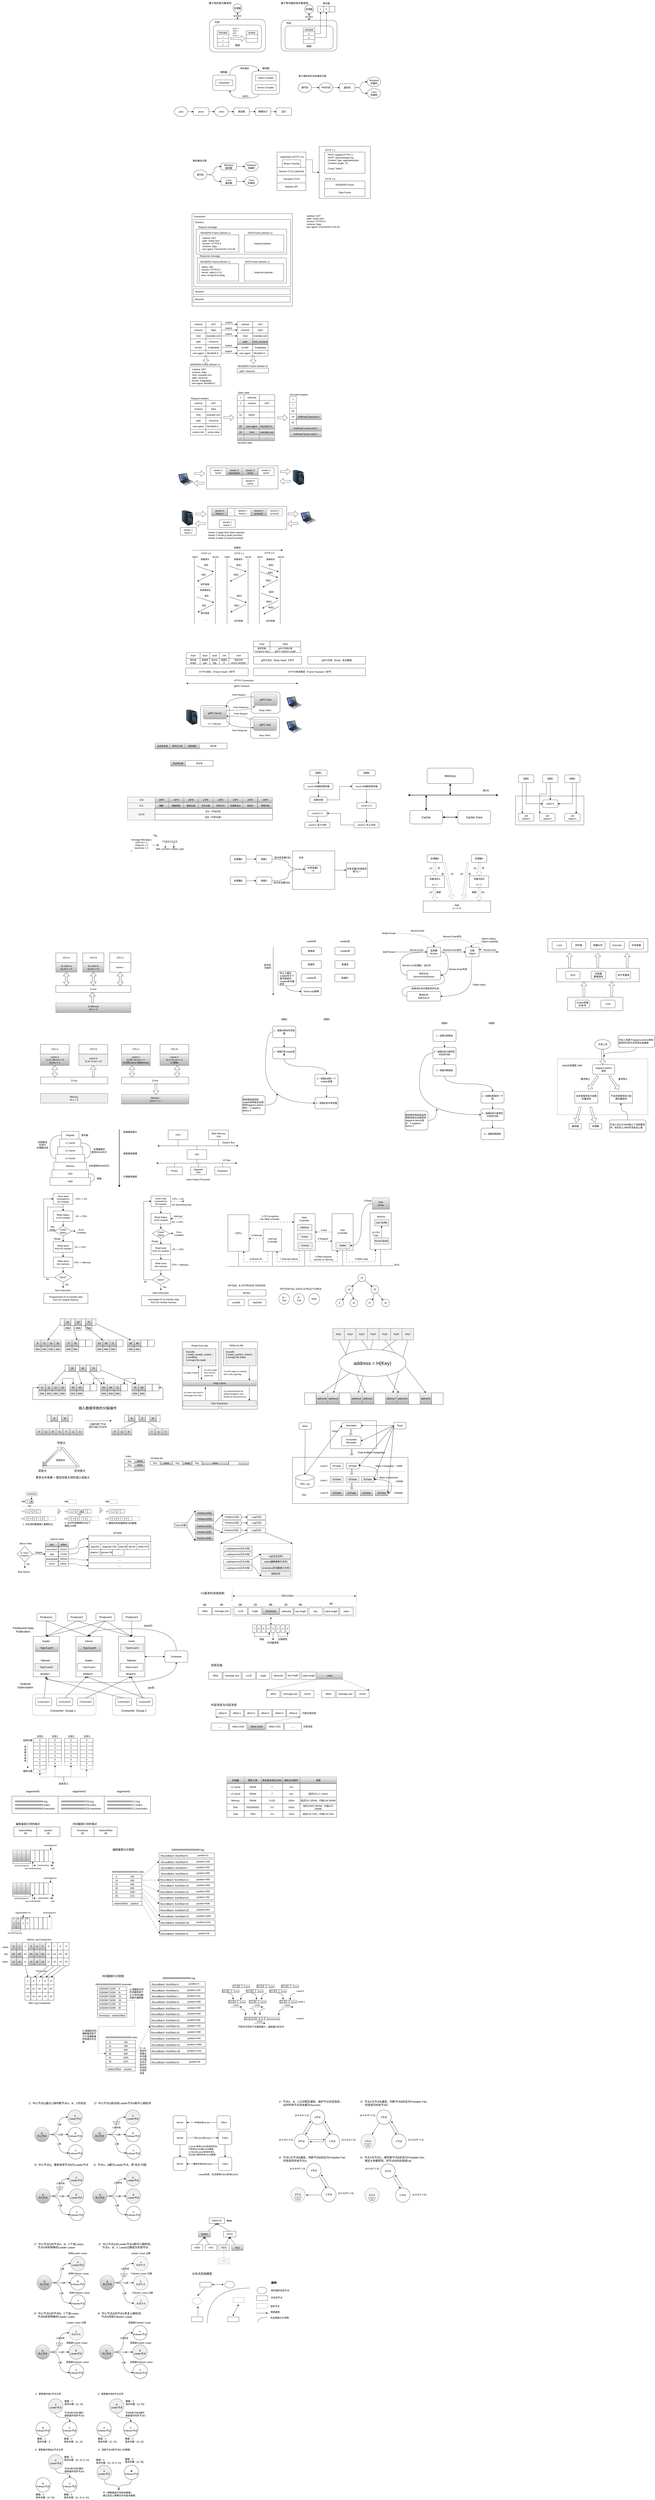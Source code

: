 <mxfile version="22.1.11" type="github">
  <diagram name="Page-1" id="3qNI4k4euscpyz2DfLMj">
    <mxGraphModel dx="3293" dy="846" grid="1" gridSize="10" guides="1" tooltips="1" connect="1" arrows="1" fold="1" page="1" pageScale="1" pageWidth="850" pageHeight="1100" math="0" shadow="0">
      <root>
        <mxCell id="0" />
        <mxCell id="1" parent="0" />
        <mxCell id="JlDAvxDnpA8wRkPDw7YP-1" value="" style="rounded=1;whiteSpace=wrap;html=1;" parent="1" vertex="1">
          <mxGeometry x="199.44" y="1050" width="290" height="170" as="geometry" />
        </mxCell>
        <mxCell id="JlDAvxDnpA8wRkPDw7YP-2" value="" style="rounded=1;whiteSpace=wrap;html=1;" parent="1" vertex="1">
          <mxGeometry x="219.44" y="1080" width="250" height="123.75" as="geometry" />
        </mxCell>
        <mxCell id="JlDAvxDnpA8wRkPDw7YP-3" value="&lt;font style=&quot;font-size: 9px;&quot;&gt;局部变量表&lt;/font&gt;" style="rounded=0;whiteSpace=wrap;html=1;" parent="1" vertex="1">
          <mxGeometry x="239.44" y="1110" width="60" height="20" as="geometry" />
        </mxCell>
        <mxCell id="JlDAvxDnpA8wRkPDw7YP-4" value="&lt;font style=&quot;font-size: 13px;&quot;&gt;栈帧&lt;/font&gt;" style="text;html=1;strokeColor=none;fillColor=none;align=center;verticalAlign=middle;whiteSpace=wrap;rounded=0;" parent="1" vertex="1">
          <mxGeometry x="314.44" y="1170" width="60" height="30" as="geometry" />
        </mxCell>
        <mxCell id="JlDAvxDnpA8wRkPDw7YP-5" value="&lt;font style=&quot;font-size: 9px;&quot;&gt;1&lt;/font&gt;" style="rounded=0;whiteSpace=wrap;html=1;" parent="1" vertex="1">
          <mxGeometry x="239.44" y="1130" width="60" height="20" as="geometry" />
        </mxCell>
        <mxCell id="JlDAvxDnpA8wRkPDw7YP-6" value="&lt;font style=&quot;font-size: 9px;&quot;&gt;2&lt;/font&gt;" style="rounded=0;whiteSpace=wrap;html=1;" parent="1" vertex="1">
          <mxGeometry x="239.44" y="1150" width="60" height="20" as="geometry" />
        </mxCell>
        <mxCell id="JlDAvxDnpA8wRkPDw7YP-7" value="&lt;font style=&quot;font-size: 9px;&quot;&gt;3&lt;/font&gt;" style="rounded=0;whiteSpace=wrap;html=1;" parent="1" vertex="1">
          <mxGeometry x="239.44" y="1170" width="60" height="20" as="geometry" />
        </mxCell>
        <mxCell id="JlDAvxDnpA8wRkPDw7YP-9" value="&lt;font style=&quot;font-size: 9px;&quot;&gt;操作数栈&lt;/font&gt;" style="rounded=0;whiteSpace=wrap;html=1;" parent="1" vertex="1">
          <mxGeometry x="389.44" y="1110" width="60" height="20" as="geometry" />
        </mxCell>
        <mxCell id="JlDAvxDnpA8wRkPDw7YP-10" value="" style="rounded=0;whiteSpace=wrap;html=1;" parent="1" vertex="1">
          <mxGeometry x="389.44" y="1130" width="60" height="20" as="geometry" />
        </mxCell>
        <mxCell id="JlDAvxDnpA8wRkPDw7YP-11" value="" style="rounded=0;whiteSpace=wrap;html=1;" parent="1" vertex="1">
          <mxGeometry x="389.44" y="1150" width="60" height="20" as="geometry" />
        </mxCell>
        <mxCell id="JlDAvxDnpA8wRkPDw7YP-13" value="" style="shape=flexArrow;endArrow=classic;html=1;rounded=0;" parent="1" edge="1">
          <mxGeometry width="50" height="50" relative="1" as="geometry">
            <mxPoint x="309.44" y="1149.39" as="sourcePoint" />
            <mxPoint x="384.44" y="1149.39" as="targetPoint" />
          </mxGeometry>
        </mxCell>
        <mxCell id="JlDAvxDnpA8wRkPDw7YP-14" value="&lt;div style=&quot;caret-color: rgb(0, 0, 0); text-align: start;&quot; data-hash=&quot;5c20518ebad70365f28361eefba8abe7&quot; data-version=&quot;3.0.0&quot;&gt;&lt;/div&gt;&lt;div style=&quot;caret-color: rgb(0, 0, 0); text-align: start; font-size: 10px; line-height: 120%;&quot; class=&quot;section&quot;&gt;&lt;p style=&quot;margin: 0pt; font-family: 等线; line-height: 120%;&quot; class=&quot;paragraph text-align-type-left&quot;&gt;&lt;font style=&quot;font-size: 10px;&quot;&gt;iload_0&lt;/font&gt;&lt;/p&gt;&lt;p style=&quot;margin: 0pt; font-family: 等线; line-height: 120%;&quot; class=&quot;paragraph text-align-type-left&quot;&gt;&lt;font style=&quot;font-size: 10px;&quot;&gt;iload_1&lt;br&gt;&lt;/font&gt;&lt;/p&gt;&lt;p style=&quot;margin: 0pt; font-family: 等线; line-height: 120%;&quot; class=&quot;paragraph text-align-type-left&quot;&gt;&lt;font style=&quot;font-size: 10px;&quot;&gt;iadd&lt;br&gt;&lt;/font&gt;&lt;/p&gt;&lt;p style=&quot;margin: 0pt; font-family: 等线; line-height: 120%;&quot; class=&quot;paragraph text-align-type-left&quot;&gt;&lt;font style=&quot;font-size: 10px;&quot;&gt;istore_2&lt;br&gt;&lt;/font&gt;&lt;/p&gt;&lt;/div&gt;" style="text;html=1;strokeColor=none;fillColor=none;align=center;verticalAlign=middle;whiteSpace=wrap;rounded=0;" parent="1" vertex="1">
          <mxGeometry x="308.19" y="1080" width="55" height="70" as="geometry" />
        </mxCell>
        <mxCell id="JlDAvxDnpA8wRkPDw7YP-22" value="&lt;font style=&quot;font-size: 13px;&quot;&gt;内存&lt;/font&gt;" style="text;html=1;strokeColor=none;fillColor=none;align=center;verticalAlign=middle;whiteSpace=wrap;rounded=0;" parent="1" vertex="1">
          <mxGeometry x="209.44" y="1050" width="60" height="30" as="geometry" />
        </mxCell>
        <mxCell id="JlDAvxDnpA8wRkPDw7YP-27" style="edgeStyle=orthogonalEdgeStyle;rounded=0;orthogonalLoop=1;jettySize=auto;html=1;startArrow=classic;startFill=1;" parent="1" source="JlDAvxDnpA8wRkPDw7YP-24" target="JlDAvxDnpA8wRkPDw7YP-1" edge="1">
          <mxGeometry relative="1" as="geometry" />
        </mxCell>
        <mxCell id="JlDAvxDnpA8wRkPDw7YP-28" value="&lt;font style=&quot;font-size: 10px;&quot;&gt;执行指令&lt;/font&gt;" style="edgeLabel;html=1;align=center;verticalAlign=middle;resizable=0;points=[];" parent="JlDAvxDnpA8wRkPDw7YP-27" vertex="1" connectable="0">
          <mxGeometry x="-0.029" y="1" relative="1" as="geometry">
            <mxPoint as="offset" />
          </mxGeometry>
        </mxCell>
        <mxCell id="JlDAvxDnpA8wRkPDw7YP-24" value="处理器" style="ellipse;whiteSpace=wrap;html=1;aspect=fixed;" parent="1" vertex="1">
          <mxGeometry x="321.94" y="970" width="45" height="45" as="geometry" />
        </mxCell>
        <mxCell id="JlDAvxDnpA8wRkPDw7YP-29" value="&lt;font style=&quot;font-size: 13px;&quot;&gt;基于栈的指令集架构&lt;/font&gt;" style="text;html=1;strokeColor=none;fillColor=none;align=center;verticalAlign=middle;whiteSpace=wrap;rounded=0;" parent="1" vertex="1">
          <mxGeometry x="179.44" y="950" width="150" height="32.5" as="geometry" />
        </mxCell>
        <mxCell id="JlDAvxDnpA8wRkPDw7YP-30" value="" style="rounded=1;whiteSpace=wrap;html=1;" parent="1" vertex="1">
          <mxGeometry x="571.31" y="1055" width="290" height="160" as="geometry" />
        </mxCell>
        <mxCell id="JlDAvxDnpA8wRkPDw7YP-31" value="" style="rounded=1;whiteSpace=wrap;html=1;" parent="1" vertex="1">
          <mxGeometry x="591.31" y="1085" width="250" height="120" as="geometry" />
        </mxCell>
        <mxCell id="JlDAvxDnpA8wRkPDw7YP-32" value="&lt;font style=&quot;font-size: 9px;&quot;&gt;局部变量表&lt;/font&gt;" style="rounded=0;whiteSpace=wrap;html=1;" parent="1" vertex="1">
          <mxGeometry x="686.31" y="1095" width="60" height="20" as="geometry" />
        </mxCell>
        <mxCell id="JlDAvxDnpA8wRkPDw7YP-33" value="&lt;font style=&quot;font-size: 13px;&quot;&gt;栈帧&lt;/font&gt;" style="text;html=1;strokeColor=none;fillColor=none;align=center;verticalAlign=middle;whiteSpace=wrap;rounded=0;" parent="1" vertex="1">
          <mxGeometry x="686.31" y="1175" width="60" height="30" as="geometry" />
        </mxCell>
        <mxCell id="JlDAvxDnpA8wRkPDw7YP-51" style="edgeStyle=orthogonalEdgeStyle;rounded=0;orthogonalLoop=1;jettySize=auto;html=1;entryX=0.5;entryY=1;entryDx=0;entryDy=0;" parent="1" source="JlDAvxDnpA8wRkPDw7YP-34" target="JlDAvxDnpA8wRkPDw7YP-48" edge="1">
          <mxGeometry relative="1" as="geometry" />
        </mxCell>
        <mxCell id="JlDAvxDnpA8wRkPDw7YP-34" value="&lt;font style=&quot;font-size: 9px;&quot;&gt;ax&lt;/font&gt;" style="rounded=0;whiteSpace=wrap;html=1;" parent="1" vertex="1">
          <mxGeometry x="686.31" y="1115" width="60" height="20" as="geometry" />
        </mxCell>
        <mxCell id="JlDAvxDnpA8wRkPDw7YP-52" style="edgeStyle=orthogonalEdgeStyle;rounded=0;orthogonalLoop=1;jettySize=auto;html=1;entryX=0.5;entryY=1;entryDx=0;entryDy=0;" parent="1" source="JlDAvxDnpA8wRkPDw7YP-35" target="JlDAvxDnpA8wRkPDw7YP-49" edge="1">
          <mxGeometry relative="1" as="geometry" />
        </mxCell>
        <mxCell id="JlDAvxDnpA8wRkPDw7YP-35" value="&lt;font style=&quot;font-size: 9px;&quot;&gt;bx&lt;/font&gt;" style="rounded=0;whiteSpace=wrap;html=1;" parent="1" vertex="1">
          <mxGeometry x="686.31" y="1135" width="60" height="20" as="geometry" />
        </mxCell>
        <mxCell id="JlDAvxDnpA8wRkPDw7YP-36" value="" style="rounded=0;whiteSpace=wrap;html=1;" parent="1" vertex="1">
          <mxGeometry x="686.31" y="1155" width="60" height="20" as="geometry" />
        </mxCell>
        <mxCell id="JlDAvxDnpA8wRkPDw7YP-42" value="&lt;font style=&quot;font-size: 13px;&quot;&gt;内存&lt;/font&gt;" style="text;html=1;strokeColor=none;fillColor=none;align=center;verticalAlign=middle;whiteSpace=wrap;rounded=0;" parent="1" vertex="1">
          <mxGeometry x="581.31" y="1055" width="60" height="30" as="geometry" />
        </mxCell>
        <mxCell id="JlDAvxDnpA8wRkPDw7YP-43" style="edgeStyle=orthogonalEdgeStyle;rounded=0;orthogonalLoop=1;jettySize=auto;html=1;startArrow=classic;startFill=1;" parent="1" source="JlDAvxDnpA8wRkPDw7YP-45" target="JlDAvxDnpA8wRkPDw7YP-30" edge="1">
          <mxGeometry relative="1" as="geometry" />
        </mxCell>
        <mxCell id="JlDAvxDnpA8wRkPDw7YP-44" value="&lt;font style=&quot;font-size: 10px;&quot;&gt;执行指令&lt;/font&gt;" style="edgeLabel;html=1;align=center;verticalAlign=middle;resizable=0;points=[];" parent="JlDAvxDnpA8wRkPDw7YP-43" vertex="1" connectable="0">
          <mxGeometry x="-0.029" y="1" relative="1" as="geometry">
            <mxPoint as="offset" />
          </mxGeometry>
        </mxCell>
        <mxCell id="JlDAvxDnpA8wRkPDw7YP-45" value="处理器" style="ellipse;whiteSpace=wrap;html=1;aspect=fixed;" parent="1" vertex="1">
          <mxGeometry x="693.81" y="975" width="45" height="45" as="geometry" />
        </mxCell>
        <mxCell id="JlDAvxDnpA8wRkPDw7YP-46" value="&lt;font style=&quot;font-size: 13px;&quot;&gt;基于寄存器的指令集架构&lt;/font&gt;" style="text;html=1;strokeColor=none;fillColor=none;align=center;verticalAlign=middle;whiteSpace=wrap;rounded=0;" parent="1" vertex="1">
          <mxGeometry x="559.44" y="950" width="163.75" height="32.5" as="geometry" />
        </mxCell>
        <mxCell id="JlDAvxDnpA8wRkPDw7YP-48" value="1" style="whiteSpace=wrap;html=1;aspect=fixed;" parent="1" vertex="1">
          <mxGeometry x="761.31" y="982.5" width="30" height="30" as="geometry" />
        </mxCell>
        <mxCell id="JlDAvxDnpA8wRkPDw7YP-49" value="2" style="whiteSpace=wrap;html=1;aspect=fixed;" parent="1" vertex="1">
          <mxGeometry x="791.31" y="982.5" width="30" height="30" as="geometry" />
        </mxCell>
        <mxCell id="JlDAvxDnpA8wRkPDw7YP-50" value="" style="whiteSpace=wrap;html=1;aspect=fixed;" parent="1" vertex="1">
          <mxGeometry x="821.31" y="982.5" width="30" height="30" as="geometry" />
        </mxCell>
        <mxCell id="JlDAvxDnpA8wRkPDw7YP-53" value="&lt;font style=&quot;font-size: 12px;&quot;&gt;寄存器&lt;/font&gt;" style="text;html=1;strokeColor=none;fillColor=none;align=center;verticalAlign=middle;whiteSpace=wrap;rounded=0;" parent="1" vertex="1">
          <mxGeometry x="776.31" y="952.5" width="60" height="30" as="geometry" />
        </mxCell>
        <mxCell id="-RtOoon1yHf5RP8i_qli-3" value="" style="rounded=1;whiteSpace=wrap;html=1;" parent="1" vertex="1">
          <mxGeometry x="215.44" y="1340" width="120" height="80" as="geometry" />
        </mxCell>
        <mxCell id="-RtOoon1yHf5RP8i_qli-6" value="Interpreter" style="rounded=0;whiteSpace=wrap;html=1;" parent="1" vertex="1">
          <mxGeometry x="231.45" y="1365" width="88" height="30" as="geometry" />
        </mxCell>
        <mxCell id="-RtOoon1yHf5RP8i_qli-13" style="edgeStyle=orthogonalEdgeStyle;rounded=0;orthogonalLoop=1;jettySize=auto;html=1;exitX=0.25;exitY=1;exitDx=0;exitDy=0;entryX=0.75;entryY=1;entryDx=0;entryDy=0;curved=1;" parent="1" source="-RtOoon1yHf5RP8i_qli-7" target="-RtOoon1yHf5RP8i_qli-3" edge="1">
          <mxGeometry relative="1" as="geometry" />
        </mxCell>
        <mxCell id="-RtOoon1yHf5RP8i_qli-15" value="逆优化" style="edgeLabel;html=1;align=center;verticalAlign=middle;resizable=0;points=[];" parent="-RtOoon1yHf5RP8i_qli-13" vertex="1" connectable="0">
          <mxGeometry x="-0.152" y="-1" relative="1" as="geometry">
            <mxPoint x="-1" y="-9" as="offset" />
          </mxGeometry>
        </mxCell>
        <mxCell id="-RtOoon1yHf5RP8i_qli-7" value="" style="rounded=1;whiteSpace=wrap;html=1;" parent="1" vertex="1">
          <mxGeometry x="419.57" y="1320" width="143.75" height="120" as="geometry" />
        </mxCell>
        <mxCell id="-RtOoon1yHf5RP8i_qli-8" value="Client Complier" style="rounded=0;whiteSpace=wrap;html=1;" parent="1" vertex="1">
          <mxGeometry x="437.44" y="1340" width="108" height="30" as="geometry" />
        </mxCell>
        <mxCell id="-RtOoon1yHf5RP8i_qli-9" value="Server Complier" style="rounded=0;whiteSpace=wrap;html=1;" parent="1" vertex="1">
          <mxGeometry x="437.44" y="1390" width="108" height="30" as="geometry" />
        </mxCell>
        <mxCell id="-RtOoon1yHf5RP8i_qli-12" style="edgeStyle=orthogonalEdgeStyle;rounded=0;orthogonalLoop=1;jettySize=auto;html=1;exitX=1;exitY=1;exitDx=0;exitDy=0;entryX=0;entryY=1;entryDx=0;entryDy=0;curved=1;" parent="1" source="-RtOoon1yHf5RP8i_qli-10" target="-RtOoon1yHf5RP8i_qli-11" edge="1">
          <mxGeometry relative="1" as="geometry">
            <Array as="points">
              <mxPoint x="304.44" y="1290" />
              <mxPoint x="454.44" y="1290" />
            </Array>
          </mxGeometry>
        </mxCell>
        <mxCell id="-RtOoon1yHf5RP8i_qli-14" value="即时编译" style="edgeLabel;html=1;align=center;verticalAlign=middle;resizable=0;points=[];" parent="-RtOoon1yHf5RP8i_qli-12" vertex="1" connectable="0">
          <mxGeometry x="0.116" y="-2" relative="1" as="geometry">
            <mxPoint x="-2" y="13" as="offset" />
          </mxGeometry>
        </mxCell>
        <mxCell id="-RtOoon1yHf5RP8i_qli-10" value="解释器" style="text;html=1;strokeColor=none;fillColor=none;align=center;verticalAlign=middle;whiteSpace=wrap;rounded=0;" parent="1" vertex="1">
          <mxGeometry x="244.44" y="1310" width="60" height="30" as="geometry" />
        </mxCell>
        <mxCell id="-RtOoon1yHf5RP8i_qli-11" value="编译器" style="text;html=1;strokeColor=none;fillColor=none;align=center;verticalAlign=middle;whiteSpace=wrap;rounded=0;" parent="1" vertex="1">
          <mxGeometry x="453.94" y="1290" width="75" height="30" as="geometry" />
        </mxCell>
        <mxCell id="Pf7uHDNzyYg51rI1T6Wa-21" style="edgeStyle=orthogonalEdgeStyle;rounded=0;orthogonalLoop=1;jettySize=auto;html=1;" parent="1" source="Pf7uHDNzyYg51rI1T6Wa-5" target="Pf7uHDNzyYg51rI1T6Wa-16" edge="1">
          <mxGeometry relative="1" as="geometry" />
        </mxCell>
        <mxCell id="Pf7uHDNzyYg51rI1T6Wa-5" value="javac" style="rounded=1;whiteSpace=wrap;html=1;" parent="1" vertex="1">
          <mxGeometry x="115.44" y="1510" width="80" height="40" as="geometry" />
        </mxCell>
        <mxCell id="Pf7uHDNzyYg51rI1T6Wa-23" style="edgeStyle=orthogonalEdgeStyle;rounded=0;orthogonalLoop=1;jettySize=auto;html=1;" parent="1" source="Pf7uHDNzyYg51rI1T6Wa-7" target="Pf7uHDNzyYg51rI1T6Wa-17" edge="1">
          <mxGeometry relative="1" as="geometry" />
        </mxCell>
        <mxCell id="Pf7uHDNzyYg51rI1T6Wa-7" value="类加载" style="rounded=1;whiteSpace=wrap;html=1;" parent="1" vertex="1">
          <mxGeometry x="325.44" y="1510" width="80" height="40" as="geometry" />
        </mxCell>
        <mxCell id="Pf7uHDNzyYg51rI1T6Wa-20" style="edgeStyle=orthogonalEdgeStyle;rounded=0;orthogonalLoop=1;jettySize=auto;html=1;entryX=0;entryY=0.5;entryDx=0;entryDy=0;" parent="1" source="Pf7uHDNzyYg51rI1T6Wa-15" target="Pf7uHDNzyYg51rI1T6Wa-5" edge="1">
          <mxGeometry relative="1" as="geometry" />
        </mxCell>
        <mxCell id="Pf7uHDNzyYg51rI1T6Wa-15" value=".java" style="ellipse;whiteSpace=wrap;html=1;" parent="1" vertex="1">
          <mxGeometry x="15.44" y="1505" width="70" height="50" as="geometry" />
        </mxCell>
        <mxCell id="Pf7uHDNzyYg51rI1T6Wa-22" style="edgeStyle=orthogonalEdgeStyle;rounded=0;orthogonalLoop=1;jettySize=auto;html=1;" parent="1" source="Pf7uHDNzyYg51rI1T6Wa-16" target="Pf7uHDNzyYg51rI1T6Wa-7" edge="1">
          <mxGeometry relative="1" as="geometry" />
        </mxCell>
        <mxCell id="Pf7uHDNzyYg51rI1T6Wa-16" value=".class" style="ellipse;whiteSpace=wrap;html=1;" parent="1" vertex="1">
          <mxGeometry x="225.44" y="1505" width="70" height="50" as="geometry" />
        </mxCell>
        <mxCell id="Pf7uHDNzyYg51rI1T6Wa-24" style="edgeStyle=orthogonalEdgeStyle;rounded=0;orthogonalLoop=1;jettySize=auto;html=1;" parent="1" source="Pf7uHDNzyYg51rI1T6Wa-17" target="Pf7uHDNzyYg51rI1T6Wa-19" edge="1">
          <mxGeometry relative="1" as="geometry" />
        </mxCell>
        <mxCell id="Pf7uHDNzyYg51rI1T6Wa-17" value="解释执行" style="rounded=1;whiteSpace=wrap;html=1;" parent="1" vertex="1">
          <mxGeometry x="437.44" y="1510" width="80" height="40" as="geometry" />
        </mxCell>
        <mxCell id="Pf7uHDNzyYg51rI1T6Wa-19" value="运行" style="rounded=1;whiteSpace=wrap;html=1;" parent="1" vertex="1">
          <mxGeometry x="545.44" y="1510" width="80" height="40" as="geometry" />
        </mxCell>
        <mxCell id="Y4uTl1oFfkt2m0AfvTx4-9" style="edgeStyle=orthogonalEdgeStyle;rounded=0;orthogonalLoop=1;jettySize=auto;html=1;" parent="1" source="Y4uTl1oFfkt2m0AfvTx4-1" target="Y4uTl1oFfkt2m0AfvTx4-2" edge="1">
          <mxGeometry relative="1" as="geometry" />
        </mxCell>
        <mxCell id="Y4uTl1oFfkt2m0AfvTx4-1" value="源代码" style="ellipse;whiteSpace=wrap;html=1;" parent="1" vertex="1">
          <mxGeometry x="658.94" y="1380" width="70" height="50" as="geometry" />
        </mxCell>
        <mxCell id="Y4uTl1oFfkt2m0AfvTx4-10" style="edgeStyle=orthogonalEdgeStyle;rounded=0;orthogonalLoop=1;jettySize=auto;html=1;" parent="1" source="Y4uTl1oFfkt2m0AfvTx4-2" target="Y4uTl1oFfkt2m0AfvTx4-3" edge="1">
          <mxGeometry relative="1" as="geometry" />
        </mxCell>
        <mxCell id="Y4uTl1oFfkt2m0AfvTx4-2" value="中间代码" style="ellipse;whiteSpace=wrap;html=1;" parent="1" vertex="1">
          <mxGeometry x="768.94" y="1380" width="70" height="50" as="geometry" />
        </mxCell>
        <mxCell id="Y4uTl1oFfkt2m0AfvTx4-11" style="edgeStyle=orthogonalEdgeStyle;rounded=0;orthogonalLoop=1;jettySize=auto;html=1;curved=1;" parent="1" source="Y4uTl1oFfkt2m0AfvTx4-3" target="Y4uTl1oFfkt2m0AfvTx4-7" edge="1">
          <mxGeometry relative="1" as="geometry" />
        </mxCell>
        <mxCell id="Y4uTl1oFfkt2m0AfvTx4-12" style="edgeStyle=orthogonalEdgeStyle;rounded=0;orthogonalLoop=1;jettySize=auto;html=1;entryX=0;entryY=0.5;entryDx=0;entryDy=0;curved=1;" parent="1" source="Y4uTl1oFfkt2m0AfvTx4-3" target="Y4uTl1oFfkt2m0AfvTx4-8" edge="1">
          <mxGeometry relative="1" as="geometry" />
        </mxCell>
        <mxCell id="Y4uTl1oFfkt2m0AfvTx4-3" value="虚拟机" style="rounded=1;whiteSpace=wrap;html=1;" parent="1" vertex="1">
          <mxGeometry x="874.93" y="1385" width="80" height="40" as="geometry" />
        </mxCell>
        <mxCell id="Y4uTl1oFfkt2m0AfvTx4-7" value="Windows&lt;br&gt;机器码" style="ellipse;whiteSpace=wrap;html=1;" parent="1" vertex="1">
          <mxGeometry x="1018.68" y="1350" width="70" height="50" as="geometry" />
        </mxCell>
        <mxCell id="Y4uTl1oFfkt2m0AfvTx4-8" value="Linux&lt;br&gt;机器码" style="ellipse;whiteSpace=wrap;html=1;" parent="1" vertex="1">
          <mxGeometry x="1018.68" y="1410" width="70" height="50" as="geometry" />
        </mxCell>
        <mxCell id="Y4uTl1oFfkt2m0AfvTx4-25" style="edgeStyle=orthogonalEdgeStyle;rounded=0;orthogonalLoop=1;jettySize=auto;html=1;curved=1;" parent="1" source="Y4uTl1oFfkt2m0AfvTx4-14" target="Y4uTl1oFfkt2m0AfvTx4-19" edge="1">
          <mxGeometry relative="1" as="geometry" />
        </mxCell>
        <mxCell id="Y4uTl1oFfkt2m0AfvTx4-26" style="edgeStyle=orthogonalEdgeStyle;rounded=0;orthogonalLoop=1;jettySize=auto;html=1;entryX=0;entryY=0.5;entryDx=0;entryDy=0;curved=1;" parent="1" source="Y4uTl1oFfkt2m0AfvTx4-14" target="Y4uTl1oFfkt2m0AfvTx4-22" edge="1">
          <mxGeometry relative="1" as="geometry" />
        </mxCell>
        <mxCell id="Y4uTl1oFfkt2m0AfvTx4-14" value="源代码" style="ellipse;whiteSpace=wrap;html=1;" parent="1" vertex="1">
          <mxGeometry x="115.81" y="1832.5" width="70" height="50" as="geometry" />
        </mxCell>
        <mxCell id="Y4uTl1oFfkt2m0AfvTx4-23" style="edgeStyle=orthogonalEdgeStyle;rounded=0;orthogonalLoop=1;jettySize=auto;html=1;" parent="1" source="Y4uTl1oFfkt2m0AfvTx4-19" target="Y4uTl1oFfkt2m0AfvTx4-20" edge="1">
          <mxGeometry relative="1" as="geometry" />
        </mxCell>
        <mxCell id="Y4uTl1oFfkt2m0AfvTx4-19" value="Windows&lt;br style=&quot;--tw-border-spacing-x: 0; --tw-border-spacing-y: 0; --tw-translate-x: 0; --tw-translate-y: 0; --tw-rotate: 0; --tw-skew-x: 0; --tw-skew-y: 0; --tw-scale-x: 1; --tw-scale-y: 1; --tw-pan-x: ; --tw-pan-y: ; --tw-pinch-zoom: ; --tw-scroll-snap-strictness: proximity; --tw-gradient-from-position: ; --tw-gradient-via-position: ; --tw-gradient-to-position: ; --tw-ordinal: ; --tw-slashed-zero: ; --tw-numeric-figure: ; --tw-numeric-spacing: ; --tw-numeric-fraction: ; --tw-ring-inset: ; --tw-ring-offset-width: 0px; --tw-ring-offset-color: #fff; --tw-ring-color: rgb(59 130 246 / .5); --tw-ring-offset-shadow: 0 0 #0000; --tw-ring-shadow: 0 0 #0000; --tw-shadow: 0 0 #0000; --tw-shadow-colored: 0 0 #0000; --tw-blur: ; --tw-brightness: ; --tw-contrast: ; --tw-grayscale: ; --tw-hue-rotate: ; --tw-invert: ; --tw-saturate: ; --tw-sepia: ; --tw-drop-shadow: ; --tw-backdrop-blur: ; --tw-backdrop-brightness: ; --tw-backdrop-contrast: ; --tw-backdrop-grayscale: ; --tw-backdrop-hue-rotate: ; --tw-backdrop-invert: ; --tw-backdrop-opacity: ; --tw-backdrop-saturate: ; --tw-backdrop-sepia: ; border-color: var(--border-color);&quot;&gt;编译器" style="rounded=1;whiteSpace=wrap;html=1;" parent="1" vertex="1">
          <mxGeometry x="259.44" y="1797.5" width="80" height="35" as="geometry" />
        </mxCell>
        <mxCell id="Y4uTl1oFfkt2m0AfvTx4-20" value="Windows&lt;br&gt;机器码" style="ellipse;whiteSpace=wrap;html=1;" parent="1" vertex="1">
          <mxGeometry x="381.8" y="1790" width="70" height="50" as="geometry" />
        </mxCell>
        <mxCell id="Y4uTl1oFfkt2m0AfvTx4-21" value="Linux&lt;br&gt;机器码" style="ellipse;whiteSpace=wrap;html=1;" parent="1" vertex="1">
          <mxGeometry x="381.8" y="1867.5" width="70" height="50" as="geometry" />
        </mxCell>
        <mxCell id="Y4uTl1oFfkt2m0AfvTx4-24" style="edgeStyle=orthogonalEdgeStyle;rounded=0;orthogonalLoop=1;jettySize=auto;html=1;" parent="1" source="Y4uTl1oFfkt2m0AfvTx4-22" target="Y4uTl1oFfkt2m0AfvTx4-21" edge="1">
          <mxGeometry relative="1" as="geometry" />
        </mxCell>
        <mxCell id="Y4uTl1oFfkt2m0AfvTx4-22" value="Linux&lt;br&gt;编译器" style="rounded=1;whiteSpace=wrap;html=1;" parent="1" vertex="1">
          <mxGeometry x="259.44" y="1872.5" width="80" height="40" as="geometry" />
        </mxCell>
        <mxCell id="Y4uTl1oFfkt2m0AfvTx4-27" value="基于虚拟机的动态编译过程" style="text;html=1;strokeColor=none;fillColor=none;align=center;verticalAlign=middle;whiteSpace=wrap;rounded=0;" parent="1" vertex="1">
          <mxGeometry x="658.94" y="1330" width="150" height="30" as="geometry" />
        </mxCell>
        <mxCell id="Y4uTl1oFfkt2m0AfvTx4-28" value="静态编译过程" style="text;html=1;strokeColor=none;fillColor=none;align=center;verticalAlign=middle;whiteSpace=wrap;rounded=0;" parent="1" vertex="1">
          <mxGeometry x="109.44" y="1770" width="78" height="30" as="geometry" />
        </mxCell>
        <mxCell id="Hagz2KrR33_WjAh4hyXI-1" value="Network (IP)" style="rounded=0;whiteSpace=wrap;html=1;" parent="1" vertex="1">
          <mxGeometry x="549.8" y="1900" width="150" height="40" as="geometry" />
        </mxCell>
        <mxCell id="Hagz2KrR33_WjAh4hyXI-2" value="Transport (TCP)" style="rounded=0;whiteSpace=wrap;html=1;" parent="1" vertex="1">
          <mxGeometry x="549.8" y="1860" width="150" height="40" as="geometry" />
        </mxCell>
        <mxCell id="Hagz2KrR33_WjAh4hyXI-3" value="Session (TLS) (optional)" style="rounded=0;whiteSpace=wrap;html=1;" parent="1" vertex="1">
          <mxGeometry x="549.8" y="1820" width="150" height="40" as="geometry" />
        </mxCell>
        <mxCell id="Hagz2KrR33_WjAh4hyXI-17" style="edgeStyle=orthogonalEdgeStyle;rounded=0;orthogonalLoop=1;jettySize=auto;html=1;" parent="1" source="Hagz2KrR33_WjAh4hyXI-4" target="Hagz2KrR33_WjAh4hyXI-9" edge="1">
          <mxGeometry relative="1" as="geometry" />
        </mxCell>
        <mxCell id="Hagz2KrR33_WjAh4hyXI-4" value="" style="rounded=0;whiteSpace=wrap;html=1;" parent="1" vertex="1">
          <mxGeometry x="549.8" y="1740" width="150" height="80" as="geometry" />
        </mxCell>
        <mxCell id="Hagz2KrR33_WjAh4hyXI-6" value="Binary Framing" style="rounded=0;whiteSpace=wrap;html=1;" parent="1" vertex="1">
          <mxGeometry x="576.81" y="1780" width="95.99" height="40" as="geometry" />
        </mxCell>
        <mxCell id="Hagz2KrR33_WjAh4hyXI-8" value="Application (HTTP 2.0)&amp;nbsp;" style="text;html=1;strokeColor=none;fillColor=none;align=center;verticalAlign=middle;whiteSpace=wrap;rounded=0;" parent="1" vertex="1">
          <mxGeometry x="558.8" y="1750" width="141" height="30" as="geometry" />
        </mxCell>
        <mxCell id="Hagz2KrR33_WjAh4hyXI-9" value="" style="rounded=0;whiteSpace=wrap;html=1;" parent="1" vertex="1">
          <mxGeometry x="769.02" y="1710" width="265.99" height="270" as="geometry" />
        </mxCell>
        <mxCell id="Hagz2KrR33_WjAh4hyXI-10" value="" style="rounded=0;whiteSpace=wrap;html=1;" parent="1" vertex="1">
          <mxGeometry x="797.02" y="1740" width="210" height="110" as="geometry" />
        </mxCell>
        <mxCell id="Hagz2KrR33_WjAh4hyXI-11" value="POST /upload HTTP/1.1&lt;br&gt;HOST: www.example.org&lt;br&gt;Content-Type: application/json&lt;br&gt;Content-Length: 15&amp;nbsp;&lt;br&gt;&lt;br&gt;{&quot;msg&quot;:&quot;hello&quot;}" style="text;html=1;strokeColor=none;fillColor=none;align=left;verticalAlign=middle;whiteSpace=wrap;rounded=0;" parent="1" vertex="1">
          <mxGeometry x="812.02" y="1740" width="175" height="100" as="geometry" />
        </mxCell>
        <mxCell id="Hagz2KrR33_WjAh4hyXI-12" value="HEADERS Frame" style="rounded=0;whiteSpace=wrap;html=1;" parent="1" vertex="1">
          <mxGeometry x="797.02" y="1890" width="210" height="40" as="geometry" />
        </mxCell>
        <mxCell id="Hagz2KrR33_WjAh4hyXI-13" value="Data Frame" style="rounded=0;whiteSpace=wrap;html=1;" parent="1" vertex="1">
          <mxGeometry x="797.02" y="1930" width="210" height="40" as="geometry" />
        </mxCell>
        <mxCell id="Hagz2KrR33_WjAh4hyXI-14" value="HTTP 1.1" style="text;html=1;strokeColor=none;fillColor=none;align=center;verticalAlign=middle;whiteSpace=wrap;rounded=0;" parent="1" vertex="1">
          <mxGeometry x="795.52" y="1720" width="60" height="20" as="geometry" />
        </mxCell>
        <mxCell id="Hagz2KrR33_WjAh4hyXI-15" value="HTTP 2.0" style="text;html=1;strokeColor=none;fillColor=none;align=center;verticalAlign=middle;whiteSpace=wrap;rounded=0;" parent="1" vertex="1">
          <mxGeometry x="797.02" y="1870" width="60" height="20" as="geometry" />
        </mxCell>
        <mxCell id="Hagz2KrR33_WjAh4hyXI-18" value="&lt;meta charset=&quot;utf-8&quot;&gt;&lt;span style=&quot;color: rgb(0, 0, 0); font-family: Helvetica; font-size: 12px; font-style: normal; font-variant-ligatures: normal; font-variant-caps: normal; font-weight: 400; letter-spacing: normal; orphans: 2; text-align: center; text-indent: 0px; text-transform: none; widows: 2; word-spacing: 0px; -webkit-text-stroke-width: 0px; background-color: rgb(251, 251, 251); text-decoration-thickness: initial; text-decoration-style: initial; text-decoration-color: initial; float: none; display: inline !important;&quot;&gt;Stream1&lt;/span&gt;" style="rounded=0;whiteSpace=wrap;html=1;" parent="1" vertex="1">
          <mxGeometry x="108" y="2060" width="522" height="480" as="geometry" />
        </mxCell>
        <mxCell id="Hagz2KrR33_WjAh4hyXI-19" value="Connection" style="text;html=1;strokeColor=none;fillColor=none;align=center;verticalAlign=middle;whiteSpace=wrap;rounded=0;" parent="1" vertex="1">
          <mxGeometry x="117" y="2060" width="60" height="30" as="geometry" />
        </mxCell>
        <mxCell id="Hagz2KrR33_WjAh4hyXI-20" value="" style="rounded=0;whiteSpace=wrap;html=1;" parent="1" vertex="1">
          <mxGeometry x="117" y="2090" width="504" height="350" as="geometry" />
        </mxCell>
        <mxCell id="Hagz2KrR33_WjAh4hyXI-22" value="Stream1" style="text;html=1;strokeColor=none;fillColor=none;align=center;verticalAlign=middle;whiteSpace=wrap;rounded=0;" parent="1" vertex="1">
          <mxGeometry x="117" y="2090" width="60" height="30" as="geometry" />
        </mxCell>
        <mxCell id="Hagz2KrR33_WjAh4hyXI-25" value=":method: GET&lt;br&gt;:path: /index.html&lt;br&gt;:version: HTTP/2.0&lt;br&gt;:scheme: https&amp;nbsp;&lt;br&gt;user-agent: Chrome/26.0.141.65" style="text;html=1;strokeColor=none;fillColor=none;align=left;verticalAlign=middle;whiteSpace=wrap;rounded=0;" parent="1" vertex="1">
          <mxGeometry x="700" y="2060" width="190" height="80" as="geometry" />
        </mxCell>
        <mxCell id="Hagz2KrR33_WjAh4hyXI-30" value="" style="rounded=0;whiteSpace=wrap;html=1;" parent="1" vertex="1">
          <mxGeometry x="130" y="2140" width="470" height="130" as="geometry" />
        </mxCell>
        <mxCell id="Hagz2KrR33_WjAh4hyXI-32" value="" style="rounded=0;whiteSpace=wrap;html=1;" parent="1" vertex="1">
          <mxGeometry x="380" y="2170" width="205" height="90" as="geometry" />
        </mxCell>
        <mxCell id="Hagz2KrR33_WjAh4hyXI-33" value="... request payload..." style="text;html=1;strokeColor=none;fillColor=none;align=left;verticalAlign=middle;whiteSpace=wrap;rounded=0;" parent="1" vertex="1">
          <mxGeometry x="415" y="2175" width="190" height="80" as="geometry" />
        </mxCell>
        <mxCell id="Hagz2KrR33_WjAh4hyXI-34" value="DATA Frame (Stream 1)&amp;nbsp;" style="text;html=1;strokeColor=none;fillColor=none;align=center;verticalAlign=middle;whiteSpace=wrap;rounded=0;" parent="1" vertex="1">
          <mxGeometry x="379" y="2150" width="170" height="20" as="geometry" />
        </mxCell>
        <mxCell id="Hagz2KrR33_WjAh4hyXI-35" value="Request message" style="text;html=1;strokeColor=none;fillColor=none;align=center;verticalAlign=middle;whiteSpace=wrap;rounded=0;" parent="1" vertex="1">
          <mxGeometry x="104.01" y="2120" width="170" height="20" as="geometry" />
        </mxCell>
        <mxCell id="Hagz2KrR33_WjAh4hyXI-40" value="" style="rounded=0;whiteSpace=wrap;html=1;" parent="1" vertex="1">
          <mxGeometry x="135.64" y="2290" width="463" height="130" as="geometry" />
        </mxCell>
        <mxCell id="Hagz2KrR33_WjAh4hyXI-41" value="" style="rounded=0;whiteSpace=wrap;html=1;" parent="1" vertex="1">
          <mxGeometry x="145.64" y="2320" width="205" height="90" as="geometry" />
        </mxCell>
        <mxCell id="Hagz2KrR33_WjAh4hyXI-42" value=":status: 200&lt;br&gt;:version: HTTP/2.0&lt;br&gt;:server: nginx/1.0.11&amp;nbsp;&lt;br&gt;varyt: Accept-Encoding&lt;br&gt;..." style="text;html=1;strokeColor=none;fillColor=none;align=left;verticalAlign=middle;whiteSpace=wrap;rounded=0;" parent="1" vertex="1">
          <mxGeometry x="153.14" y="2325" width="190" height="80" as="geometry" />
        </mxCell>
        <mxCell id="Hagz2KrR33_WjAh4hyXI-43" value="HEADERS Frame (Stream 1)&amp;nbsp;" style="text;html=1;strokeColor=none;fillColor=none;align=center;verticalAlign=middle;whiteSpace=wrap;rounded=0;" parent="1" vertex="1">
          <mxGeometry x="144.64" y="2300" width="170" height="20" as="geometry" />
        </mxCell>
        <mxCell id="Hagz2KrR33_WjAh4hyXI-44" value="Response message" style="text;html=1;strokeColor=none;fillColor=none;align=center;verticalAlign=middle;whiteSpace=wrap;rounded=0;" parent="1" vertex="1">
          <mxGeometry x="115.64" y="2270" width="170" height="20" as="geometry" />
        </mxCell>
        <mxCell id="Hagz2KrR33_WjAh4hyXI-46" value="" style="rounded=0;whiteSpace=wrap;html=1;" parent="1" vertex="1">
          <mxGeometry x="379.64" y="2320" width="205" height="90" as="geometry" />
        </mxCell>
        <mxCell id="Hagz2KrR33_WjAh4hyXI-47" value="... response payload..." style="text;html=1;strokeColor=none;fillColor=none;align=left;verticalAlign=middle;whiteSpace=wrap;rounded=0;" parent="1" vertex="1">
          <mxGeometry x="415.78" y="2340" width="132.86" height="50" as="geometry" />
        </mxCell>
        <mxCell id="Hagz2KrR33_WjAh4hyXI-48" value="DATA Frame (Stream 1)&amp;nbsp;" style="text;html=1;strokeColor=none;fillColor=none;align=center;verticalAlign=middle;whiteSpace=wrap;rounded=0;" parent="1" vertex="1">
          <mxGeometry x="364.01" y="2300" width="170" height="20" as="geometry" />
        </mxCell>
        <mxCell id="Hagz2KrR33_WjAh4hyXI-59" value="" style="rounded=0;whiteSpace=wrap;html=1;" parent="1" vertex="1">
          <mxGeometry x="146.64" y="2170" width="205" height="90" as="geometry" />
        </mxCell>
        <mxCell id="Hagz2KrR33_WjAh4hyXI-60" value=":method: GET&lt;br&gt;:path: /index.html&lt;br&gt;:version: HTTP/2.0&lt;br&gt;:scheme: https&amp;nbsp;&lt;br&gt;user-agent: Chrome/26.0.141.65" style="text;html=1;strokeColor=none;fillColor=none;align=left;verticalAlign=middle;whiteSpace=wrap;rounded=0;" parent="1" vertex="1">
          <mxGeometry x="156.64" y="2175" width="190" height="80" as="geometry" />
        </mxCell>
        <mxCell id="Hagz2KrR33_WjAh4hyXI-61" value="HEADERS Frame (Stream 1)&amp;nbsp;" style="text;html=1;strokeColor=none;fillColor=none;align=center;verticalAlign=middle;whiteSpace=wrap;rounded=0;" parent="1" vertex="1">
          <mxGeometry x="145.64" y="2150" width="170" height="20" as="geometry" />
        </mxCell>
        <mxCell id="Hagz2KrR33_WjAh4hyXI-62" value="" style="rounded=0;whiteSpace=wrap;html=1;" parent="1" vertex="1">
          <mxGeometry x="115.14" y="2450" width="504" height="30" as="geometry" />
        </mxCell>
        <mxCell id="Hagz2KrR33_WjAh4hyXI-63" value="Stream2" style="text;html=1;strokeColor=none;fillColor=none;align=center;verticalAlign=middle;whiteSpace=wrap;rounded=0;" parent="1" vertex="1">
          <mxGeometry x="117" y="2450" width="60" height="30" as="geometry" />
        </mxCell>
        <mxCell id="Hagz2KrR33_WjAh4hyXI-64" value="" style="rounded=0;whiteSpace=wrap;html=1;" parent="1" vertex="1">
          <mxGeometry x="114.01" y="2490" width="504" height="30" as="geometry" />
        </mxCell>
        <mxCell id="Hagz2KrR33_WjAh4hyXI-65" value="StreamN" style="text;html=1;strokeColor=none;fillColor=none;align=center;verticalAlign=middle;whiteSpace=wrap;rounded=0;" parent="1" vertex="1">
          <mxGeometry x="115.64" y="2490" width="60" height="30" as="geometry" />
        </mxCell>
        <mxCell id="Hagz2KrR33_WjAh4hyXI-66" value=":method" style="rounded=0;whiteSpace=wrap;html=1;" parent="1" vertex="1">
          <mxGeometry x="100" y="2620" width="80" height="30" as="geometry" />
        </mxCell>
        <mxCell id="Hagz2KrR33_WjAh4hyXI-91" style="edgeStyle=orthogonalEdgeStyle;rounded=0;orthogonalLoop=1;jettySize=auto;html=1;entryX=0;entryY=0.5;entryDx=0;entryDy=0;" parent="1" source="Hagz2KrR33_WjAh4hyXI-67" target="Hagz2KrR33_WjAh4hyXI-79" edge="1">
          <mxGeometry relative="1" as="geometry" />
        </mxCell>
        <mxCell id="Hagz2KrR33_WjAh4hyXI-67" value="GET" style="rounded=0;whiteSpace=wrap;html=1;" parent="1" vertex="1">
          <mxGeometry x="180" y="2620" width="80" height="30" as="geometry" />
        </mxCell>
        <mxCell id="Hagz2KrR33_WjAh4hyXI-69" value=":scheme" style="rounded=0;whiteSpace=wrap;html=1;" parent="1" vertex="1">
          <mxGeometry x="100" y="2650" width="80" height="30" as="geometry" />
        </mxCell>
        <mxCell id="Hagz2KrR33_WjAh4hyXI-92" style="edgeStyle=orthogonalEdgeStyle;rounded=0;orthogonalLoop=1;jettySize=auto;html=1;" parent="1" source="Hagz2KrR33_WjAh4hyXI-70" target="Hagz2KrR33_WjAh4hyXI-81" edge="1">
          <mxGeometry relative="1" as="geometry" />
        </mxCell>
        <mxCell id="Hagz2KrR33_WjAh4hyXI-70" value="https" style="rounded=0;whiteSpace=wrap;html=1;" parent="1" vertex="1">
          <mxGeometry x="180" y="2650" width="80" height="30" as="geometry" />
        </mxCell>
        <mxCell id="Hagz2KrR33_WjAh4hyXI-71" value=":host" style="rounded=0;whiteSpace=wrap;html=1;" parent="1" vertex="1">
          <mxGeometry x="100" y="2680" width="80" height="30" as="geometry" />
        </mxCell>
        <mxCell id="Hagz2KrR33_WjAh4hyXI-93" style="edgeStyle=orthogonalEdgeStyle;rounded=0;orthogonalLoop=1;jettySize=auto;html=1;entryX=0;entryY=0.5;entryDx=0;entryDy=0;" parent="1" source="Hagz2KrR33_WjAh4hyXI-72" target="Hagz2KrR33_WjAh4hyXI-83" edge="1">
          <mxGeometry relative="1" as="geometry" />
        </mxCell>
        <mxCell id="Hagz2KrR33_WjAh4hyXI-72" value="example.com" style="rounded=0;whiteSpace=wrap;html=1;" parent="1" vertex="1">
          <mxGeometry x="180" y="2680" width="80" height="30" as="geometry" />
        </mxCell>
        <mxCell id="Hagz2KrR33_WjAh4hyXI-73" value=":path" style="rounded=0;whiteSpace=wrap;html=1;" parent="1" vertex="1">
          <mxGeometry x="100" y="2710" width="80" height="30" as="geometry" />
        </mxCell>
        <mxCell id="Hagz2KrR33_WjAh4hyXI-74" value="/resource" style="rounded=0;whiteSpace=wrap;html=1;" parent="1" vertex="1">
          <mxGeometry x="180" y="2710" width="80" height="30" as="geometry" />
        </mxCell>
        <mxCell id="Hagz2KrR33_WjAh4hyXI-75" value="accept" style="rounded=0;whiteSpace=wrap;html=1;" parent="1" vertex="1">
          <mxGeometry x="100" y="2740" width="80" height="30" as="geometry" />
        </mxCell>
        <mxCell id="Hagz2KrR33_WjAh4hyXI-94" style="edgeStyle=orthogonalEdgeStyle;rounded=0;orthogonalLoop=1;jettySize=auto;html=1;" parent="1" source="Hagz2KrR33_WjAh4hyXI-76" target="Hagz2KrR33_WjAh4hyXI-87" edge="1">
          <mxGeometry relative="1" as="geometry" />
        </mxCell>
        <mxCell id="Hagz2KrR33_WjAh4hyXI-76" value="image/jpeg" style="rounded=0;whiteSpace=wrap;html=1;" parent="1" vertex="1">
          <mxGeometry x="180" y="2740" width="80" height="30" as="geometry" />
        </mxCell>
        <mxCell id="Hagz2KrR33_WjAh4hyXI-77" value="user-agent" style="rounded=0;whiteSpace=wrap;html=1;" parent="1" vertex="1">
          <mxGeometry x="100" y="2770" width="80" height="30" as="geometry" />
        </mxCell>
        <mxCell id="Hagz2KrR33_WjAh4hyXI-95" style="edgeStyle=orthogonalEdgeStyle;rounded=0;orthogonalLoop=1;jettySize=auto;html=1;" parent="1" source="Hagz2KrR33_WjAh4hyXI-78" target="Hagz2KrR33_WjAh4hyXI-89" edge="1">
          <mxGeometry relative="1" as="geometry" />
        </mxCell>
        <mxCell id="Hagz2KrR33_WjAh4hyXI-78" value="Mozilla/5.0..." style="rounded=0;whiteSpace=wrap;html=1;" parent="1" vertex="1">
          <mxGeometry x="180" y="2770" width="80" height="30" as="geometry" />
        </mxCell>
        <mxCell id="Hagz2KrR33_WjAh4hyXI-79" value=":method" style="rounded=0;whiteSpace=wrap;html=1;" parent="1" vertex="1">
          <mxGeometry x="343.14" y="2620" width="80" height="30" as="geometry" />
        </mxCell>
        <mxCell id="Hagz2KrR33_WjAh4hyXI-80" value="GET" style="rounded=0;whiteSpace=wrap;html=1;" parent="1" vertex="1">
          <mxGeometry x="423.14" y="2620" width="80" height="30" as="geometry" />
        </mxCell>
        <mxCell id="Hagz2KrR33_WjAh4hyXI-81" value=":scheme" style="rounded=0;whiteSpace=wrap;html=1;" parent="1" vertex="1">
          <mxGeometry x="343.14" y="2650" width="80" height="30" as="geometry" />
        </mxCell>
        <mxCell id="Hagz2KrR33_WjAh4hyXI-82" value="https" style="rounded=0;whiteSpace=wrap;html=1;" parent="1" vertex="1">
          <mxGeometry x="423.14" y="2650" width="80" height="30" as="geometry" />
        </mxCell>
        <mxCell id="Hagz2KrR33_WjAh4hyXI-83" value=":host" style="rounded=0;whiteSpace=wrap;html=1;" parent="1" vertex="1">
          <mxGeometry x="343.14" y="2680" width="80" height="30" as="geometry" />
        </mxCell>
        <mxCell id="Hagz2KrR33_WjAh4hyXI-84" value="example.com" style="rounded=0;whiteSpace=wrap;html=1;" parent="1" vertex="1">
          <mxGeometry x="423.14" y="2680" width="80" height="30" as="geometry" />
        </mxCell>
        <mxCell id="Hagz2KrR33_WjAh4hyXI-85" value=":path" style="rounded=0;whiteSpace=wrap;html=1;fillColor=#f5f5f5;strokeColor=#666666;gradientColor=#b3b3b3;" parent="1" vertex="1">
          <mxGeometry x="343.14" y="2710" width="80" height="30" as="geometry" />
        </mxCell>
        <mxCell id="Hagz2KrR33_WjAh4hyXI-86" value="/new_resource" style="rounded=0;whiteSpace=wrap;html=1;fillColor=#f5f5f5;strokeColor=#666666;gradientColor=#b3b3b3;" parent="1" vertex="1">
          <mxGeometry x="423.14" y="2710" width="80" height="30" as="geometry" />
        </mxCell>
        <mxCell id="Hagz2KrR33_WjAh4hyXI-87" value="accept" style="rounded=0;whiteSpace=wrap;html=1;" parent="1" vertex="1">
          <mxGeometry x="343.14" y="2740" width="80" height="30" as="geometry" />
        </mxCell>
        <mxCell id="Hagz2KrR33_WjAh4hyXI-88" value="image/jpeg" style="rounded=0;whiteSpace=wrap;html=1;" parent="1" vertex="1">
          <mxGeometry x="423.14" y="2740" width="80" height="30" as="geometry" />
        </mxCell>
        <mxCell id="Hagz2KrR33_WjAh4hyXI-89" value="user-agent" style="rounded=0;whiteSpace=wrap;html=1;" parent="1" vertex="1">
          <mxGeometry x="343.14" y="2770" width="80" height="30" as="geometry" />
        </mxCell>
        <mxCell id="Hagz2KrR33_WjAh4hyXI-90" value="Mozilla/5.0..." style="rounded=0;whiteSpace=wrap;html=1;" parent="1" vertex="1">
          <mxGeometry x="423.14" y="2770" width="80" height="30" as="geometry" />
        </mxCell>
        <mxCell id="Hagz2KrR33_WjAh4hyXI-96" value="implicit" style="text;html=1;strokeColor=none;fillColor=none;align=center;verticalAlign=middle;whiteSpace=wrap;rounded=0;" parent="1" vertex="1">
          <mxGeometry x="270" y="2610" width="60" height="30" as="geometry" />
        </mxCell>
        <mxCell id="Hagz2KrR33_WjAh4hyXI-97" value="implicit" style="text;html=1;strokeColor=none;fillColor=none;align=center;verticalAlign=middle;whiteSpace=wrap;rounded=0;" parent="1" vertex="1">
          <mxGeometry x="267.64" y="2640" width="60" height="30" as="geometry" />
        </mxCell>
        <mxCell id="Hagz2KrR33_WjAh4hyXI-98" value="implicit" style="text;html=1;strokeColor=none;fillColor=none;align=center;verticalAlign=middle;whiteSpace=wrap;rounded=0;" parent="1" vertex="1">
          <mxGeometry x="267.64" y="2670" width="60" height="30" as="geometry" />
        </mxCell>
        <mxCell id="Hagz2KrR33_WjAh4hyXI-99" value="implicit" style="text;html=1;strokeColor=none;fillColor=none;align=center;verticalAlign=middle;whiteSpace=wrap;rounded=0;" parent="1" vertex="1">
          <mxGeometry x="267.64" y="2730" width="60" height="30" as="geometry" />
        </mxCell>
        <mxCell id="Hagz2KrR33_WjAh4hyXI-100" value="implicit" style="text;html=1;strokeColor=none;fillColor=none;align=center;verticalAlign=middle;whiteSpace=wrap;rounded=0;" parent="1" vertex="1">
          <mxGeometry x="267.64" y="2760" width="60" height="30" as="geometry" />
        </mxCell>
        <mxCell id="Hagz2KrR33_WjAh4hyXI-104" value="" style="rounded=0;whiteSpace=wrap;html=1;" parent="1" vertex="1">
          <mxGeometry x="95.64" y="2855" width="162.5" height="100" as="geometry" />
        </mxCell>
        <mxCell id="Hagz2KrR33_WjAh4hyXI-105" value=":method: GET&lt;br&gt;:scheme: https&lt;br&gt;:host: example.com&lt;br&gt;:path: /resource&amp;nbsp;&lt;br&gt;accept: image/jpeg&lt;br&gt;user-agent: Mozilla/5.0..." style="text;html=1;strokeColor=none;fillColor=none;align=left;verticalAlign=middle;whiteSpace=wrap;rounded=0;" parent="1" vertex="1">
          <mxGeometry x="103.78" y="2860" width="162" height="90" as="geometry" />
        </mxCell>
        <mxCell id="Hagz2KrR33_WjAh4hyXI-106" value="&lt;span style=&quot;color: rgb(0, 0, 0); font-family: Helvetica; font-size: 12px; font-style: normal; font-variant-ligatures: normal; font-variant-caps: normal; font-weight: 400; letter-spacing: normal; orphans: 2; text-align: center; text-indent: 0px; text-transform: none; widows: 2; word-spacing: 0px; -webkit-text-stroke-width: 0px; background-color: rgb(251, 251, 251); text-decoration-thickness: initial; text-decoration-style: initial; text-decoration-color: initial; float: none; display: inline !important;&quot;&gt;HEADERS Frame (Stream 1)&amp;nbsp;&lt;/span&gt;" style="text;whiteSpace=wrap;html=1;" parent="1" vertex="1">
          <mxGeometry x="95.64" y="2830" width="190" height="30" as="geometry" />
        </mxCell>
        <mxCell id="Hagz2KrR33_WjAh4hyXI-109" value="" style="shape=flexArrow;endArrow=classic;html=1;rounded=0;shadow=0;" parent="1" edge="1">
          <mxGeometry width="50" height="50" relative="1" as="geometry">
            <mxPoint x="180" y="2800" as="sourcePoint" />
            <mxPoint x="180" y="2840" as="targetPoint" />
          </mxGeometry>
        </mxCell>
        <mxCell id="Hagz2KrR33_WjAh4hyXI-110" value="" style="rounded=0;whiteSpace=wrap;html=1;" parent="1" vertex="1">
          <mxGeometry x="343.14" y="2862.5" width="162.5" height="25" as="geometry" />
        </mxCell>
        <mxCell id="Hagz2KrR33_WjAh4hyXI-111" value=":path: /resource&amp;nbsp;&lt;br&gt;" style="text;html=1;strokeColor=none;fillColor=none;align=left;verticalAlign=middle;whiteSpace=wrap;rounded=0;" parent="1" vertex="1">
          <mxGeometry x="349.78" y="2862.5" width="162" height="30" as="geometry" />
        </mxCell>
        <mxCell id="Hagz2KrR33_WjAh4hyXI-112" value="&lt;span style=&quot;color: rgb(0, 0, 0); font-family: Helvetica; font-size: 12px; font-style: normal; font-variant-ligatures: normal; font-variant-caps: normal; font-weight: 400; letter-spacing: normal; orphans: 2; text-align: center; text-indent: 0px; text-transform: none; widows: 2; word-spacing: 0px; -webkit-text-stroke-width: 0px; background-color: rgb(251, 251, 251); text-decoration-thickness: initial; text-decoration-style: initial; text-decoration-color: initial; float: none; display: inline !important;&quot;&gt;HEADERS Frame (Stream 3)&amp;nbsp;&lt;/span&gt;" style="text;whiteSpace=wrap;html=1;" parent="1" vertex="1">
          <mxGeometry x="343.14" y="2837.5" width="190" height="30" as="geometry" />
        </mxCell>
        <mxCell id="Hagz2KrR33_WjAh4hyXI-113" value="" style="shape=flexArrow;endArrow=classic;html=1;rounded=0;shadow=0;" parent="1" edge="1">
          <mxGeometry width="50" height="50" relative="1" as="geometry">
            <mxPoint x="425.99" y="2800" as="sourcePoint" />
            <mxPoint x="426" y="2840" as="targetPoint" />
          </mxGeometry>
        </mxCell>
        <mxCell id="Hagz2KrR33_WjAh4hyXI-114" value=":method" style="rounded=0;whiteSpace=wrap;html=1;" parent="1" vertex="1">
          <mxGeometry x="100" y="3030" width="80" height="30" as="geometry" />
        </mxCell>
        <mxCell id="Hagz2KrR33_WjAh4hyXI-115" value="GET" style="rounded=0;whiteSpace=wrap;html=1;" parent="1" vertex="1">
          <mxGeometry x="180" y="3030" width="80" height="30" as="geometry" />
        </mxCell>
        <mxCell id="Hagz2KrR33_WjAh4hyXI-116" value=":scheme" style="rounded=0;whiteSpace=wrap;html=1;" parent="1" vertex="1">
          <mxGeometry x="100" y="3060" width="80" height="30" as="geometry" />
        </mxCell>
        <mxCell id="Hagz2KrR33_WjAh4hyXI-117" value="https" style="rounded=0;whiteSpace=wrap;html=1;" parent="1" vertex="1">
          <mxGeometry x="180" y="3060" width="80" height="30" as="geometry" />
        </mxCell>
        <mxCell id="Hagz2KrR33_WjAh4hyXI-118" value=":host" style="rounded=0;whiteSpace=wrap;html=1;" parent="1" vertex="1">
          <mxGeometry x="100" y="3090" width="80" height="30" as="geometry" />
        </mxCell>
        <mxCell id="Hagz2KrR33_WjAh4hyXI-119" value="example.com" style="rounded=0;whiteSpace=wrap;html=1;" parent="1" vertex="1">
          <mxGeometry x="180" y="3090" width="80" height="30" as="geometry" />
        </mxCell>
        <mxCell id="Hagz2KrR33_WjAh4hyXI-120" value=":path" style="rounded=0;whiteSpace=wrap;html=1;" parent="1" vertex="1">
          <mxGeometry x="100" y="3120" width="80" height="30" as="geometry" />
        </mxCell>
        <mxCell id="Hagz2KrR33_WjAh4hyXI-121" value="/resource" style="rounded=0;whiteSpace=wrap;html=1;" parent="1" vertex="1">
          <mxGeometry x="180" y="3120" width="80" height="30" as="geometry" />
        </mxCell>
        <mxCell id="Hagz2KrR33_WjAh4hyXI-122" value="user-agent" style="rounded=0;whiteSpace=wrap;html=1;" parent="1" vertex="1">
          <mxGeometry x="100" y="3150" width="80" height="30" as="geometry" />
        </mxCell>
        <mxCell id="Hagz2KrR33_WjAh4hyXI-123" value="Mozilla/5.0..." style="rounded=0;whiteSpace=wrap;html=1;" parent="1" vertex="1">
          <mxGeometry x="180" y="3150" width="80" height="30" as="geometry" />
        </mxCell>
        <mxCell id="Hagz2KrR33_WjAh4hyXI-124" value="custom-hdr" style="rounded=0;whiteSpace=wrap;html=1;" parent="1" vertex="1">
          <mxGeometry x="100" y="3180" width="80" height="30" as="geometry" />
        </mxCell>
        <mxCell id="Hagz2KrR33_WjAh4hyXI-125" value="some-value" style="rounded=0;whiteSpace=wrap;html=1;" parent="1" vertex="1">
          <mxGeometry x="180" y="3180" width="80" height="30" as="geometry" />
        </mxCell>
        <mxCell id="Hagz2KrR33_WjAh4hyXI-127" value=":authority" style="rounded=0;whiteSpace=wrap;html=1;" parent="1" vertex="1">
          <mxGeometry x="378.14" y="3000" width="80" height="30" as="geometry" />
        </mxCell>
        <mxCell id="Hagz2KrR33_WjAh4hyXI-128" value="" style="rounded=0;whiteSpace=wrap;html=1;" parent="1" vertex="1">
          <mxGeometry x="458.14" y="3000" width="80" height="30" as="geometry" />
        </mxCell>
        <mxCell id="Hagz2KrR33_WjAh4hyXI-139" value="1" style="rounded=0;whiteSpace=wrap;html=1;" parent="1" vertex="1">
          <mxGeometry x="343.14" y="3000" width="35" height="30" as="geometry" />
        </mxCell>
        <mxCell id="Hagz2KrR33_WjAh4hyXI-140" value=":method" style="rounded=0;whiteSpace=wrap;html=1;" parent="1" vertex="1">
          <mxGeometry x="378.14" y="3030" width="80" height="30" as="geometry" />
        </mxCell>
        <mxCell id="Hagz2KrR33_WjAh4hyXI-141" value="GET" style="rounded=0;whiteSpace=wrap;html=1;" parent="1" vertex="1">
          <mxGeometry x="458.14" y="3030" width="80" height="30" as="geometry" />
        </mxCell>
        <mxCell id="Hagz2KrR33_WjAh4hyXI-142" value="2" style="rounded=0;whiteSpace=wrap;html=1;" parent="1" vertex="1">
          <mxGeometry x="343.14" y="3030" width="35" height="30" as="geometry" />
        </mxCell>
        <mxCell id="Hagz2KrR33_WjAh4hyXI-143" value="..." style="rounded=0;whiteSpace=wrap;html=1;" parent="1" vertex="1">
          <mxGeometry x="378.14" y="3060" width="80" height="30" as="geometry" />
        </mxCell>
        <mxCell id="Hagz2KrR33_WjAh4hyXI-144" value="..." style="rounded=0;whiteSpace=wrap;html=1;" parent="1" vertex="1">
          <mxGeometry x="458.14" y="3060" width="80" height="30" as="geometry" />
        </mxCell>
        <mxCell id="Hagz2KrR33_WjAh4hyXI-145" value="..." style="rounded=0;whiteSpace=wrap;html=1;" parent="1" vertex="1">
          <mxGeometry x="343.14" y="3060" width="35" height="30" as="geometry" />
        </mxCell>
        <mxCell id="Hagz2KrR33_WjAh4hyXI-146" value="referer" style="rounded=0;whiteSpace=wrap;html=1;" parent="1" vertex="1">
          <mxGeometry x="378.14" y="3090" width="80" height="30" as="geometry" />
        </mxCell>
        <mxCell id="Hagz2KrR33_WjAh4hyXI-147" value="" style="rounded=0;whiteSpace=wrap;html=1;" parent="1" vertex="1">
          <mxGeometry x="458.14" y="3090" width="80" height="30" as="geometry" />
        </mxCell>
        <mxCell id="Hagz2KrR33_WjAh4hyXI-148" value="51" style="rounded=0;whiteSpace=wrap;html=1;" parent="1" vertex="1">
          <mxGeometry x="343.14" y="3090" width="35" height="30" as="geometry" />
        </mxCell>
        <mxCell id="Hagz2KrR33_WjAh4hyXI-149" value="...." style="rounded=0;whiteSpace=wrap;html=1;" parent="1" vertex="1">
          <mxGeometry x="378.14" y="3120" width="80" height="30" as="geometry" />
        </mxCell>
        <mxCell id="Hagz2KrR33_WjAh4hyXI-150" value="...." style="rounded=0;whiteSpace=wrap;html=1;" parent="1" vertex="1">
          <mxGeometry x="458.14" y="3120" width="80" height="30" as="geometry" />
        </mxCell>
        <mxCell id="Hagz2KrR33_WjAh4hyXI-151" value="..." style="rounded=0;whiteSpace=wrap;html=1;" parent="1" vertex="1">
          <mxGeometry x="343.14" y="3120" width="35" height="30" as="geometry" />
        </mxCell>
        <mxCell id="Hagz2KrR33_WjAh4hyXI-152" value="user-agent" style="rounded=0;whiteSpace=wrap;html=1;fillColor=#f5f5f5;gradientColor=#b3b3b3;strokeColor=#666666;" parent="1" vertex="1">
          <mxGeometry x="378.14" y="3150" width="80" height="30" as="geometry" />
        </mxCell>
        <mxCell id="Hagz2KrR33_WjAh4hyXI-153" value="Mozilla/5.0..." style="rounded=0;whiteSpace=wrap;html=1;fillColor=#f5f5f5;gradientColor=#b3b3b3;strokeColor=#666666;" parent="1" vertex="1">
          <mxGeometry x="458.14" y="3150" width="80" height="30" as="geometry" />
        </mxCell>
        <mxCell id="Hagz2KrR33_WjAh4hyXI-154" value="62" style="rounded=0;whiteSpace=wrap;html=1;fillColor=#f5f5f5;gradientColor=#b3b3b3;strokeColor=#666666;" parent="1" vertex="1">
          <mxGeometry x="343.14" y="3150" width="35" height="30" as="geometry" />
        </mxCell>
        <mxCell id="Hagz2KrR33_WjAh4hyXI-155" value=":host" style="rounded=0;whiteSpace=wrap;html=1;fillColor=#f5f5f5;gradientColor=#b3b3b3;strokeColor=#666666;" parent="1" vertex="1">
          <mxGeometry x="378.14" y="3180" width="80" height="30" as="geometry" />
        </mxCell>
        <mxCell id="Hagz2KrR33_WjAh4hyXI-156" value="example.com" style="rounded=0;whiteSpace=wrap;html=1;fillColor=#f5f5f5;gradientColor=#b3b3b3;strokeColor=#666666;" parent="1" vertex="1">
          <mxGeometry x="458.14" y="3180" width="80" height="30" as="geometry" />
        </mxCell>
        <mxCell id="Hagz2KrR33_WjAh4hyXI-157" value="63" style="rounded=0;whiteSpace=wrap;html=1;fillColor=#f5f5f5;gradientColor=#b3b3b3;strokeColor=#666666;" parent="1" vertex="1">
          <mxGeometry x="343.14" y="3180" width="35" height="30" as="geometry" />
        </mxCell>
        <mxCell id="Hagz2KrR33_WjAh4hyXI-158" value="..." style="rounded=0;whiteSpace=wrap;html=1;fillColor=#f5f5f5;gradientColor=#b3b3b3;strokeColor=#666666;" parent="1" vertex="1">
          <mxGeometry x="378.14" y="3210" width="80" height="30" as="geometry" />
        </mxCell>
        <mxCell id="Hagz2KrR33_WjAh4hyXI-159" value="..." style="rounded=0;whiteSpace=wrap;html=1;fillColor=#f5f5f5;gradientColor=#b3b3b3;strokeColor=#666666;" parent="1" vertex="1">
          <mxGeometry x="458.14" y="3210" width="80" height="30" as="geometry" />
        </mxCell>
        <mxCell id="Hagz2KrR33_WjAh4hyXI-160" value="..." style="rounded=0;whiteSpace=wrap;html=1;fillColor=#f5f5f5;gradientColor=#b3b3b3;strokeColor=#666666;" parent="1" vertex="1">
          <mxGeometry x="343.14" y="3210" width="35" height="30" as="geometry" />
        </mxCell>
        <mxCell id="Hagz2KrR33_WjAh4hyXI-161" value="Static table" style="text;html=1;strokeColor=none;fillColor=none;align=center;verticalAlign=middle;whiteSpace=wrap;rounded=0;" parent="1" vertex="1">
          <mxGeometry x="327.25" y="2980" width="98" height="20" as="geometry" />
        </mxCell>
        <mxCell id="Hagz2KrR33_WjAh4hyXI-162" value="Dynamic table" style="text;html=1;strokeColor=none;fillColor=none;align=center;verticalAlign=middle;whiteSpace=wrap;rounded=0;" parent="1" vertex="1">
          <mxGeometry x="334.14" y="3240" width="98" height="20" as="geometry" />
        </mxCell>
        <mxCell id="Hagz2KrR33_WjAh4hyXI-163" value="Request headers" style="text;html=1;strokeColor=none;fillColor=none;align=center;verticalAlign=middle;whiteSpace=wrap;rounded=0;" parent="1" vertex="1">
          <mxGeometry x="100" y="3010" width="98" height="20" as="geometry" />
        </mxCell>
        <mxCell id="Hagz2KrR33_WjAh4hyXI-192" value="2" style="rounded=0;whiteSpace=wrap;html=1;" parent="1" vertex="1">
          <mxGeometry x="615.21" y="3010" width="35" height="30" as="geometry" />
        </mxCell>
        <mxCell id="Hagz2KrR33_WjAh4hyXI-195" value="7" style="rounded=0;whiteSpace=wrap;html=1;" parent="1" vertex="1">
          <mxGeometry x="615.21" y="3040" width="35" height="30" as="geometry" />
        </mxCell>
        <mxCell id="Hagz2KrR33_WjAh4hyXI-198" value="63" style="rounded=0;whiteSpace=wrap;html=1;" parent="1" vertex="1">
          <mxGeometry x="615.21" y="3070" width="35" height="30" as="geometry" />
        </mxCell>
        <mxCell id="Hagz2KrR33_WjAh4hyXI-199" value="Huffman(&quot;/resource&quot;)" style="rounded=0;whiteSpace=wrap;html=1;fillColor=#f5f5f5;gradientColor=#b3b3b3;strokeColor=#666666;" parent="1" vertex="1">
          <mxGeometry x="650.21" y="3100" width="130.36" height="30" as="geometry" />
        </mxCell>
        <mxCell id="Hagz2KrR33_WjAh4hyXI-201" value="19" style="rounded=0;whiteSpace=wrap;html=1;" parent="1" vertex="1">
          <mxGeometry x="615.21" y="3100" width="35" height="30" as="geometry" />
        </mxCell>
        <mxCell id="Hagz2KrR33_WjAh4hyXI-202" value="62" style="rounded=0;whiteSpace=wrap;html=1;" parent="1" vertex="1">
          <mxGeometry x="615.21" y="3130" width="35" height="30" as="geometry" />
        </mxCell>
        <mxCell id="Hagz2KrR33_WjAh4hyXI-203" value="Huffman(&quot;custom-hdr&quot;)" style="rounded=0;whiteSpace=wrap;html=1;fillColor=#f5f5f5;gradientColor=#b3b3b3;strokeColor=#666666;" parent="1" vertex="1">
          <mxGeometry x="615.21" y="3160" width="165.36" height="30" as="geometry" />
        </mxCell>
        <mxCell id="Hagz2KrR33_WjAh4hyXI-204" value="Huffman(&quot;some-value&quot;)" style="rounded=0;whiteSpace=wrap;html=1;fillColor=#f5f5f5;gradientColor=#b3b3b3;strokeColor=#666666;" parent="1" vertex="1">
          <mxGeometry x="615.21" y="3190" width="165.36" height="30" as="geometry" />
        </mxCell>
        <mxCell id="Hagz2KrR33_WjAh4hyXI-207" value="" style="shape=flexArrow;endArrow=classic;html=1;rounded=0;shadow=0;" parent="1" edge="1">
          <mxGeometry width="50" height="50" relative="1" as="geometry">
            <mxPoint x="272.82" y="3119.31" as="sourcePoint" />
            <mxPoint x="327.18" y="3119.31" as="targetPoint" />
          </mxGeometry>
        </mxCell>
        <mxCell id="Hagz2KrR33_WjAh4hyXI-209" value="" style="shape=flexArrow;endArrow=classic;html=1;rounded=0;shadow=0;" parent="1" edge="1">
          <mxGeometry width="50" height="50" relative="1" as="geometry">
            <mxPoint x="550.64" y="3120" as="sourcePoint" />
            <mxPoint x="605" y="3120" as="targetPoint" />
          </mxGeometry>
        </mxCell>
        <mxCell id="Hagz2KrR33_WjAh4hyXI-210" value="Encoded headers" style="text;html=1;strokeColor=none;fillColor=none;align=center;verticalAlign=middle;whiteSpace=wrap;rounded=0;" parent="1" vertex="1">
          <mxGeometry x="615.21" y="2990" width="98" height="20" as="geometry" />
        </mxCell>
        <mxCell id="Hagz2KrR33_WjAh4hyXI-211" value="" style="image;html=1;image=img/lib/clip_art/computers/Laptop_128x128.png" parent="1" vertex="1">
          <mxGeometry x="37" y="3400" width="80" height="80" as="geometry" />
        </mxCell>
        <mxCell id="Hagz2KrR33_WjAh4hyXI-212" value="" style="image;html=1;image=img/lib/clip_art/computers/Server_Tower_128x128.png" parent="1" vertex="1">
          <mxGeometry x="621" y="3390" width="80" height="80" as="geometry" />
        </mxCell>
        <mxCell id="Hagz2KrR33_WjAh4hyXI-213" value="" style="rounded=0;whiteSpace=wrap;html=1;" parent="1" vertex="1">
          <mxGeometry x="183" y="3370" width="372" height="120" as="geometry" />
        </mxCell>
        <mxCell id="Hagz2KrR33_WjAh4hyXI-214" value="stream 1&lt;br&gt;DATA" style="rounded=0;whiteSpace=wrap;html=1;" parent="1" vertex="1">
          <mxGeometry x="202.64" y="3380" width="83" height="40" as="geometry" />
        </mxCell>
        <mxCell id="Hagz2KrR33_WjAh4hyXI-215" value="stream 3&lt;br&gt;HEADERS" style="rounded=0;whiteSpace=wrap;html=1;fillColor=#f5f5f5;gradientColor=#b3b3b3;strokeColor=#666666;" parent="1" vertex="1">
          <mxGeometry x="285.64" y="3380" width="83" height="40" as="geometry" />
        </mxCell>
        <mxCell id="Hagz2KrR33_WjAh4hyXI-216" value="stream 3&lt;br&gt;DATA" style="rounded=0;whiteSpace=wrap;html=1;fillColor=#f5f5f5;gradientColor=#b3b3b3;strokeColor=#666666;" parent="1" vertex="1">
          <mxGeometry x="368.64" y="3380" width="83" height="40" as="geometry" />
        </mxCell>
        <mxCell id="Hagz2KrR33_WjAh4hyXI-217" value="stream 1&lt;br&gt;DATA" style="rounded=0;whiteSpace=wrap;html=1;" parent="1" vertex="1">
          <mxGeometry x="451.64" y="3380" width="83" height="40" as="geometry" />
        </mxCell>
        <mxCell id="Hagz2KrR33_WjAh4hyXI-218" value="stream 5&lt;br&gt;DATA" style="rounded=0;whiteSpace=wrap;html=1;" parent="1" vertex="1">
          <mxGeometry x="368.64" y="3435" width="83" height="40" as="geometry" />
        </mxCell>
        <mxCell id="Hagz2KrR33_WjAh4hyXI-220" value="" style="shape=flexArrow;endArrow=classic;html=1;rounded=0;shadow=0;" parent="1" edge="1">
          <mxGeometry width="50" height="50" relative="1" as="geometry">
            <mxPoint x="566.64" y="3399.66" as="sourcePoint" />
            <mxPoint x="621" y="3399.66" as="targetPoint" />
          </mxGeometry>
        </mxCell>
        <mxCell id="Hagz2KrR33_WjAh4hyXI-221" value="" style="shape=flexArrow;endArrow=classic;html=1;rounded=0;shadow=0;" parent="1" edge="1">
          <mxGeometry width="50" height="50" relative="1" as="geometry">
            <mxPoint x="619.14" y="3450" as="sourcePoint" />
            <mxPoint x="564.78" y="3450" as="targetPoint" />
          </mxGeometry>
        </mxCell>
        <mxCell id="Hagz2KrR33_WjAh4hyXI-222" value="" style="shape=flexArrow;endArrow=classic;html=1;rounded=0;shadow=0;" parent="1" edge="1">
          <mxGeometry width="50" height="50" relative="1" as="geometry">
            <mxPoint x="171.36" y="3460" as="sourcePoint" />
            <mxPoint x="117.0" y="3460" as="targetPoint" />
          </mxGeometry>
        </mxCell>
        <mxCell id="Hagz2KrR33_WjAh4hyXI-225" value="" style="shape=flexArrow;endArrow=classic;html=1;rounded=0;shadow=0;" parent="1" edge="1">
          <mxGeometry width="50" height="50" relative="1" as="geometry">
            <mxPoint x="119.82" y="3410" as="sourcePoint" />
            <mxPoint x="174.18" y="3410" as="targetPoint" />
          </mxGeometry>
        </mxCell>
        <mxCell id="Hagz2KrR33_WjAh4hyXI-239" value="" style="rounded=0;whiteSpace=wrap;html=1;" parent="1" vertex="1">
          <mxGeometry x="190.01" y="3580" width="409.99" height="120" as="geometry" />
        </mxCell>
        <mxCell id="Hagz2KrR33_WjAh4hyXI-240" value="stream 4&lt;br&gt;frame 1" style="rounded=0;whiteSpace=wrap;html=1;fillColor=#f5f5f5;gradientColor=#b3b3b3;strokeColor=#666666;" parent="1" vertex="1">
          <mxGeometry x="209.65" y="3590" width="83" height="40" as="geometry" />
        </mxCell>
        <mxCell id="Hagz2KrR33_WjAh4hyXI-241" value="...." style="rounded=0;whiteSpace=wrap;html=1;" parent="1" vertex="1">
          <mxGeometry x="292.65" y="3590" width="37.35" height="40" as="geometry" />
        </mxCell>
        <mxCell id="Hagz2KrR33_WjAh4hyXI-242" value="stream 1&lt;br&gt;freme n" style="rounded=0;whiteSpace=wrap;html=1;" parent="1" vertex="1">
          <mxGeometry x="330" y="3590" width="83" height="40" as="geometry" />
        </mxCell>
        <mxCell id="Hagz2KrR33_WjAh4hyXI-243" value="stream 4&lt;br&gt;promise" style="rounded=0;whiteSpace=wrap;html=1;fillColor=#f5f5f5;gradientColor=#b3b3b3;strokeColor=#666666;" parent="1" vertex="1">
          <mxGeometry x="413" y="3590" width="83" height="40" as="geometry" />
        </mxCell>
        <mxCell id="Hagz2KrR33_WjAh4hyXI-244" value="stream 1&lt;br&gt;frame 2" style="rounded=0;whiteSpace=wrap;html=1;" parent="1" vertex="1">
          <mxGeometry x="250.0" y="3650" width="83" height="40" as="geometry" />
        </mxCell>
        <mxCell id="Hagz2KrR33_WjAh4hyXI-245" value="" style="shape=flexArrow;endArrow=classic;html=1;rounded=0;shadow=0;" parent="1" edge="1">
          <mxGeometry width="50" height="50" relative="1" as="geometry">
            <mxPoint x="606.86" y="3619.66" as="sourcePoint" />
            <mxPoint x="661.22" y="3619.66" as="targetPoint" />
          </mxGeometry>
        </mxCell>
        <mxCell id="Hagz2KrR33_WjAh4hyXI-246" value="" style="shape=flexArrow;endArrow=classic;html=1;rounded=0;shadow=0;" parent="1" edge="1">
          <mxGeometry width="50" height="50" relative="1" as="geometry">
            <mxPoint x="659.36" y="3670" as="sourcePoint" />
            <mxPoint x="605" y="3670" as="targetPoint" />
          </mxGeometry>
        </mxCell>
        <mxCell id="Hagz2KrR33_WjAh4hyXI-247" value="" style="shape=flexArrow;endArrow=classic;html=1;rounded=0;shadow=0;" parent="1" edge="1">
          <mxGeometry width="50" height="50" relative="1" as="geometry">
            <mxPoint x="178.37" y="3670" as="sourcePoint" />
            <mxPoint x="124.01" y="3670" as="targetPoint" />
          </mxGeometry>
        </mxCell>
        <mxCell id="Hagz2KrR33_WjAh4hyXI-248" value="" style="shape=flexArrow;endArrow=classic;html=1;rounded=0;shadow=0;" parent="1" edge="1">
          <mxGeometry width="50" height="50" relative="1" as="geometry">
            <mxPoint x="126.83" y="3620" as="sourcePoint" />
            <mxPoint x="181.19" y="3620" as="targetPoint" />
          </mxGeometry>
        </mxCell>
        <mxCell id="Hagz2KrR33_WjAh4hyXI-249" value="" style="image;html=1;image=img/lib/clip_art/computers/Server_Tower_128x128.png" parent="1" vertex="1">
          <mxGeometry x="44.01" y="3600" width="80" height="80" as="geometry" />
        </mxCell>
        <mxCell id="Hagz2KrR33_WjAh4hyXI-250" value="" style="image;html=1;image=img/lib/clip_art/computers/Laptop_128x128.png" parent="1" vertex="1">
          <mxGeometry x="673.21" y="3600" width="80" height="80" as="geometry" />
        </mxCell>
        <mxCell id="Hagz2KrR33_WjAh4hyXI-251" value="stream 2&lt;br&gt;promise" style="rounded=0;whiteSpace=wrap;html=1;fillColor=#f5f5f5;fontColor=#333333;strokeColor=#666666;" parent="1" vertex="1">
          <mxGeometry x="496" y="3590" width="83" height="40" as="geometry" />
        </mxCell>
        <mxCell id="Hagz2KrR33_WjAh4hyXI-252" value="stream 1:/page.html (client request)&lt;br&gt;stream 2:/script.js (push promise)&lt;br&gt;stream 4:/style.css (push promise)" style="text;html=1;strokeColor=none;fillColor=none;align=left;verticalAlign=middle;whiteSpace=wrap;rounded=0;" parent="1" vertex="1">
          <mxGeometry x="190.01" y="3700" width="207.01" height="60" as="geometry" />
        </mxCell>
        <mxCell id="Hagz2KrR33_WjAh4hyXI-253" value="stream 1&lt;br&gt;frame 2" style="rounded=0;whiteSpace=wrap;html=1;" parent="1" vertex="1">
          <mxGeometry x="47" y="3690" width="83" height="40" as="geometry" />
        </mxCell>
        <mxCell id="Hagz2KrR33_WjAh4hyXI-254" value="" style="endArrow=none;html=1;rounded=0;" parent="1" edge="1">
          <mxGeometry width="50" height="50" relative="1" as="geometry">
            <mxPoint x="120.17" y="3850" as="sourcePoint" />
            <mxPoint x="120.17" y="4190" as="targetPoint" />
          </mxGeometry>
        </mxCell>
        <mxCell id="Hagz2KrR33_WjAh4hyXI-255" value="" style="endArrow=none;html=1;rounded=0;" parent="1" edge="1">
          <mxGeometry width="50" height="50" relative="1" as="geometry">
            <mxPoint x="229.17" y="3850" as="sourcePoint" />
            <mxPoint x="229.17" y="4190" as="targetPoint" />
          </mxGeometry>
        </mxCell>
        <mxCell id="Hagz2KrR33_WjAh4hyXI-258" value="" style="endArrow=classic;html=1;rounded=0;" parent="1" edge="1">
          <mxGeometry width="50" height="50" relative="1" as="geometry">
            <mxPoint x="130.17" y="3890" as="sourcePoint" />
            <mxPoint x="220.17" y="3920" as="targetPoint" />
          </mxGeometry>
        </mxCell>
        <mxCell id="Hagz2KrR33_WjAh4hyXI-259" value="&lt;font style=&quot;font-size: 11px;&quot;&gt;请求&lt;/font&gt;" style="text;html=1;align=center;verticalAlign=middle;resizable=0;points=[];autosize=1;strokeColor=none;fillColor=none;" parent="1" vertex="1">
          <mxGeometry x="155.81" y="3870" width="50" height="30" as="geometry" />
        </mxCell>
        <mxCell id="Hagz2KrR33_WjAh4hyXI-262" value="" style="endArrow=classic;html=1;rounded=0;" parent="1" edge="1">
          <mxGeometry width="50" height="50" relative="1" as="geometry">
            <mxPoint x="215.81" y="3930" as="sourcePoint" />
            <mxPoint x="135.81" y="3970" as="targetPoint" />
          </mxGeometry>
        </mxCell>
        <mxCell id="Hagz2KrR33_WjAh4hyXI-263" value="&lt;font style=&quot;font-size: 11px;&quot;&gt;响应&lt;/font&gt;" style="text;html=1;align=center;verticalAlign=middle;resizable=0;points=[];autosize=1;strokeColor=none;fillColor=none;" parent="1" vertex="1">
          <mxGeometry x="142.81" y="3920" width="50" height="30" as="geometry" />
        </mxCell>
        <mxCell id="Hagz2KrR33_WjAh4hyXI-264" value="" style="endArrow=none;dashed=1;html=1;rounded=0;" parent="1" edge="1">
          <mxGeometry width="50" height="50" relative="1" as="geometry">
            <mxPoint x="135.81" y="4000" as="sourcePoint" />
            <mxPoint x="216.81" y="4000" as="targetPoint" />
          </mxGeometry>
        </mxCell>
        <mxCell id="Hagz2KrR33_WjAh4hyXI-266" value="&lt;span style=&quot;font-size: 11px;&quot;&gt;断开链接&lt;/span&gt;" style="text;html=1;align=center;verticalAlign=middle;resizable=0;points=[];autosize=1;strokeColor=none;fillColor=none;" parent="1" vertex="1">
          <mxGeometry x="139.82" y="3970" width="70" height="30" as="geometry" />
        </mxCell>
        <mxCell id="Hagz2KrR33_WjAh4hyXI-268" value="&lt;span style=&quot;font-size: 11px;&quot;&gt;新链接成功&lt;/span&gt;" style="text;html=1;align=center;verticalAlign=middle;resizable=0;points=[];autosize=1;strokeColor=none;fillColor=none;" parent="1" vertex="1">
          <mxGeometry x="137.06" y="4000" width="80" height="30" as="geometry" />
        </mxCell>
        <mxCell id="Hagz2KrR33_WjAh4hyXI-282" value="" style="endArrow=classic;html=1;rounded=0;" parent="1" edge="1">
          <mxGeometry width="50" height="50" relative="1" as="geometry">
            <mxPoint x="132.06" y="4050" as="sourcePoint" />
            <mxPoint x="222.06" y="4080" as="targetPoint" />
          </mxGeometry>
        </mxCell>
        <mxCell id="Hagz2KrR33_WjAh4hyXI-283" value="&lt;font style=&quot;font-size: 11px;&quot;&gt;请求&lt;/font&gt;" style="text;html=1;align=center;verticalAlign=middle;resizable=0;points=[];autosize=1;strokeColor=none;fillColor=none;" parent="1" vertex="1">
          <mxGeometry x="157.7" y="4030" width="50" height="30" as="geometry" />
        </mxCell>
        <mxCell id="Hagz2KrR33_WjAh4hyXI-284" value="" style="endArrow=classic;html=1;rounded=0;" parent="1" edge="1">
          <mxGeometry width="50" height="50" relative="1" as="geometry">
            <mxPoint x="217.7" y="4090" as="sourcePoint" />
            <mxPoint x="137.7" y="4130" as="targetPoint" />
          </mxGeometry>
        </mxCell>
        <mxCell id="Hagz2KrR33_WjAh4hyXI-285" value="&lt;font style=&quot;font-size: 11px;&quot;&gt;响应&lt;/font&gt;" style="text;html=1;align=center;verticalAlign=middle;resizable=0;points=[];autosize=1;strokeColor=none;fillColor=none;" parent="1" vertex="1">
          <mxGeometry x="144.7" y="4080" width="50" height="30" as="geometry" />
        </mxCell>
        <mxCell id="Hagz2KrR33_WjAh4hyXI-286" value="&lt;span style=&quot;font-size: 11px;&quot;&gt;断开链接&lt;/span&gt;" style="text;html=1;align=center;verticalAlign=middle;resizable=0;points=[];autosize=1;strokeColor=none;fillColor=none;" parent="1" vertex="1">
          <mxGeometry x="139.82" y="4120" width="70" height="30" as="geometry" />
        </mxCell>
        <mxCell id="Hagz2KrR33_WjAh4hyXI-289" value="&lt;span style=&quot;font-size: 11px;&quot;&gt;......&lt;/span&gt;" style="text;html=1;align=center;verticalAlign=middle;resizable=0;points=[];autosize=1;strokeColor=none;fillColor=none;" parent="1" vertex="1">
          <mxGeometry x="157.81" y="4150" width="40" height="30" as="geometry" />
        </mxCell>
        <mxCell id="Hagz2KrR33_WjAh4hyXI-290" value="" style="endArrow=none;html=1;rounded=0;" parent="1" edge="1">
          <mxGeometry width="50" height="50" relative="1" as="geometry">
            <mxPoint x="290.17" y="3850" as="sourcePoint" />
            <mxPoint x="290.33" y="4190" as="targetPoint" />
          </mxGeometry>
        </mxCell>
        <mxCell id="Hagz2KrR33_WjAh4hyXI-291" value="" style="endArrow=none;html=1;rounded=0;" parent="1" edge="1">
          <mxGeometry width="50" height="50" relative="1" as="geometry">
            <mxPoint x="399.17" y="3850" as="sourcePoint" />
            <mxPoint x="399.33" y="4190" as="targetPoint" />
          </mxGeometry>
        </mxCell>
        <mxCell id="Hagz2KrR33_WjAh4hyXI-292" value="" style="endArrow=classic;html=1;rounded=0;" parent="1" edge="1">
          <mxGeometry width="50" height="50" relative="1" as="geometry">
            <mxPoint x="300.33" y="3890" as="sourcePoint" />
            <mxPoint x="390.33" y="3920" as="targetPoint" />
          </mxGeometry>
        </mxCell>
        <mxCell id="Hagz2KrR33_WjAh4hyXI-293" value="&lt;font style=&quot;font-size: 11px;&quot;&gt;请求1&lt;/font&gt;" style="text;html=1;align=center;verticalAlign=middle;resizable=0;points=[];autosize=1;strokeColor=none;fillColor=none;" parent="1" vertex="1">
          <mxGeometry x="325.97" y="3870" width="50" height="30" as="geometry" />
        </mxCell>
        <mxCell id="Hagz2KrR33_WjAh4hyXI-294" value="" style="endArrow=classic;html=1;rounded=0;" parent="1" edge="1">
          <mxGeometry width="50" height="50" relative="1" as="geometry">
            <mxPoint x="385.97" y="3930" as="sourcePoint" />
            <mxPoint x="305.97" y="3970" as="targetPoint" />
          </mxGeometry>
        </mxCell>
        <mxCell id="Hagz2KrR33_WjAh4hyXI-295" value="&lt;font style=&quot;font-size: 11px;&quot;&gt;响应1&lt;/font&gt;" style="text;html=1;align=center;verticalAlign=middle;resizable=0;points=[];autosize=1;strokeColor=none;fillColor=none;" parent="1" vertex="1">
          <mxGeometry x="312.97" y="3920" width="50" height="30" as="geometry" />
        </mxCell>
        <mxCell id="Hagz2KrR33_WjAh4hyXI-299" value="" style="endArrow=classic;html=1;rounded=0;" parent="1" edge="1">
          <mxGeometry width="50" height="50" relative="1" as="geometry">
            <mxPoint x="302.22" y="4050" as="sourcePoint" />
            <mxPoint x="392.22" y="4080" as="targetPoint" />
          </mxGeometry>
        </mxCell>
        <mxCell id="Hagz2KrR33_WjAh4hyXI-300" value="&lt;font style=&quot;font-size: 11px;&quot;&gt;请求2&lt;/font&gt;" style="text;html=1;align=center;verticalAlign=middle;resizable=0;points=[];autosize=1;strokeColor=none;fillColor=none;" parent="1" vertex="1">
          <mxGeometry x="327.86" y="4030" width="50" height="30" as="geometry" />
        </mxCell>
        <mxCell id="Hagz2KrR33_WjAh4hyXI-301" value="" style="endArrow=classic;html=1;rounded=0;" parent="1" edge="1">
          <mxGeometry width="50" height="50" relative="1" as="geometry">
            <mxPoint x="387.86" y="4090" as="sourcePoint" />
            <mxPoint x="307.86" y="4130" as="targetPoint" />
          </mxGeometry>
        </mxCell>
        <mxCell id="Hagz2KrR33_WjAh4hyXI-302" value="&lt;font style=&quot;font-size: 11px;&quot;&gt;响应2&lt;/font&gt;" style="text;html=1;align=center;verticalAlign=middle;resizable=0;points=[];autosize=1;strokeColor=none;fillColor=none;" parent="1" vertex="1">
          <mxGeometry x="314.86" y="4080" width="50" height="30" as="geometry" />
        </mxCell>
        <mxCell id="Hagz2KrR33_WjAh4hyXI-303" value="&lt;span style=&quot;font-size: 11px;&quot;&gt;断开链接&lt;/span&gt;" style="text;html=1;align=center;verticalAlign=middle;resizable=0;points=[];autosize=1;strokeColor=none;fillColor=none;" parent="1" vertex="1">
          <mxGeometry x="314.64" y="4160" width="70" height="30" as="geometry" />
        </mxCell>
        <mxCell id="Hagz2KrR33_WjAh4hyXI-305" value="&lt;span style=&quot;font-size: 11px;&quot;&gt;链接成功&lt;/span&gt;" style="text;html=1;align=center;verticalAlign=middle;resizable=0;points=[];autosize=1;strokeColor=none;fillColor=none;" parent="1" vertex="1">
          <mxGeometry x="139.82" y="3840" width="70" height="30" as="geometry" />
        </mxCell>
        <mxCell id="Hagz2KrR33_WjAh4hyXI-306" value="&lt;span style=&quot;font-size: 11px;&quot;&gt;链接成功&lt;/span&gt;" style="text;html=1;align=center;verticalAlign=middle;resizable=0;points=[];autosize=1;strokeColor=none;fillColor=none;" parent="1" vertex="1">
          <mxGeometry x="312.97" y="3840" width="70" height="30" as="geometry" />
        </mxCell>
        <mxCell id="Hagz2KrR33_WjAh4hyXI-332" value="" style="endArrow=none;html=1;rounded=0;" parent="1" edge="1">
          <mxGeometry width="50" height="50" relative="1" as="geometry">
            <mxPoint x="457.7" y="3850" as="sourcePoint" />
            <mxPoint x="457.86" y="4190" as="targetPoint" />
          </mxGeometry>
        </mxCell>
        <mxCell id="Hagz2KrR33_WjAh4hyXI-333" value="" style="endArrow=none;html=1;rounded=0;" parent="1" edge="1">
          <mxGeometry width="50" height="50" relative="1" as="geometry">
            <mxPoint x="566.7" y="3850" as="sourcePoint" />
            <mxPoint x="566.86" y="4190" as="targetPoint" />
          </mxGeometry>
        </mxCell>
        <mxCell id="Hagz2KrR33_WjAh4hyXI-334" value="" style="endArrow=classic;html=1;rounded=0;" parent="1" edge="1">
          <mxGeometry width="50" height="50" relative="1" as="geometry">
            <mxPoint x="467.86" y="3890" as="sourcePoint" />
            <mxPoint x="557.86" y="3920" as="targetPoint" />
          </mxGeometry>
        </mxCell>
        <mxCell id="Hagz2KrR33_WjAh4hyXI-335" value="&lt;font style=&quot;font-size: 11px;&quot;&gt;请求1&lt;/font&gt;" style="text;html=1;align=center;verticalAlign=middle;resizable=0;points=[];autosize=1;strokeColor=none;fillColor=none;" parent="1" vertex="1">
          <mxGeometry x="493.5" y="3870" width="50" height="30" as="geometry" />
        </mxCell>
        <mxCell id="Hagz2KrR33_WjAh4hyXI-337" value="&lt;font style=&quot;font-size: 11px;&quot;&gt;响应1&lt;/font&gt;" style="text;html=1;align=center;verticalAlign=middle;resizable=0;points=[];autosize=1;strokeColor=none;fillColor=none;" parent="1" vertex="1">
          <mxGeometry x="480.0" y="3950" width="50" height="30" as="geometry" />
        </mxCell>
        <mxCell id="Hagz2KrR33_WjAh4hyXI-338" value="" style="endArrow=classic;html=1;rounded=0;" parent="1" edge="1">
          <mxGeometry width="50" height="50" relative="1" as="geometry">
            <mxPoint x="465.17" y="4030" as="sourcePoint" />
            <mxPoint x="555.17" y="4060" as="targetPoint" />
          </mxGeometry>
        </mxCell>
        <mxCell id="Hagz2KrR33_WjAh4hyXI-339" value="&lt;font style=&quot;font-size: 11px;&quot;&gt;请求3&lt;/font&gt;" style="text;html=1;align=center;verticalAlign=middle;resizable=0;points=[];autosize=1;strokeColor=none;fillColor=none;" parent="1" vertex="1">
          <mxGeometry x="495.17" y="4010" width="50" height="30" as="geometry" />
        </mxCell>
        <mxCell id="Hagz2KrR33_WjAh4hyXI-340" value="" style="endArrow=classic;html=1;rounded=0;" parent="1" edge="1">
          <mxGeometry width="50" height="50" relative="1" as="geometry">
            <mxPoint x="553.92" y="4070" as="sourcePoint" />
            <mxPoint x="473.92" y="4110" as="targetPoint" />
          </mxGeometry>
        </mxCell>
        <mxCell id="Hagz2KrR33_WjAh4hyXI-341" value="&lt;font style=&quot;font-size: 11px;&quot;&gt;响应3&lt;/font&gt;" style="text;html=1;align=center;verticalAlign=middle;resizable=0;points=[];autosize=1;strokeColor=none;fillColor=none;" parent="1" vertex="1">
          <mxGeometry x="482.17" y="4060" width="50" height="30" as="geometry" />
        </mxCell>
        <mxCell id="Hagz2KrR33_WjAh4hyXI-342" value="&lt;span style=&quot;font-size: 11px;&quot;&gt;断开链接&lt;/span&gt;" style="text;html=1;align=center;verticalAlign=middle;resizable=0;points=[];autosize=1;strokeColor=none;fillColor=none;" parent="1" vertex="1">
          <mxGeometry x="480.5" y="4160" width="70" height="30" as="geometry" />
        </mxCell>
        <mxCell id="Hagz2KrR33_WjAh4hyXI-343" value="&lt;span style=&quot;font-size: 11px;&quot;&gt;链接成功&lt;/span&gt;" style="text;html=1;align=center;verticalAlign=middle;resizable=0;points=[];autosize=1;strokeColor=none;fillColor=none;" parent="1" vertex="1">
          <mxGeometry x="480.5" y="3840" width="70" height="30" as="geometry" />
        </mxCell>
        <mxCell id="Hagz2KrR33_WjAh4hyXI-344" value="" style="endArrow=classic;html=1;rounded=0;" parent="1" edge="1">
          <mxGeometry width="50" height="50" relative="1" as="geometry">
            <mxPoint x="555.5" y="3960" as="sourcePoint" />
            <mxPoint x="475.5" y="4000" as="targetPoint" />
          </mxGeometry>
        </mxCell>
        <mxCell id="Hagz2KrR33_WjAh4hyXI-345" value="" style="endArrow=classic;html=1;rounded=0;" parent="1" edge="1">
          <mxGeometry width="50" height="50" relative="1" as="geometry">
            <mxPoint x="464.3" y="3920" as="sourcePoint" />
            <mxPoint x="554.3" y="3950" as="targetPoint" />
          </mxGeometry>
        </mxCell>
        <mxCell id="Hagz2KrR33_WjAh4hyXI-346" value="&lt;font style=&quot;font-size: 11px;&quot;&gt;请求2&lt;/font&gt;" style="text;html=1;align=center;verticalAlign=middle;resizable=0;points=[];autosize=1;strokeColor=none;fillColor=none;" parent="1" vertex="1">
          <mxGeometry x="488.81" y="3910" width="50" height="30" as="geometry" />
        </mxCell>
        <mxCell id="Hagz2KrR33_WjAh4hyXI-350" value="" style="endArrow=classic;html=1;rounded=0;" parent="1" edge="1">
          <mxGeometry width="50" height="50" relative="1" as="geometry">
            <mxPoint x="560.17" y="4100" as="sourcePoint" />
            <mxPoint x="480.17" y="4140" as="targetPoint" />
          </mxGeometry>
        </mxCell>
        <mxCell id="Hagz2KrR33_WjAh4hyXI-351" value="&lt;font style=&quot;font-size: 11px;&quot;&gt;响应2&lt;/font&gt;" style="text;html=1;align=center;verticalAlign=middle;resizable=0;points=[];autosize=1;strokeColor=none;fillColor=none;" parent="1" vertex="1">
          <mxGeometry x="493.5" y="4090" width="50" height="30" as="geometry" />
        </mxCell>
        <mxCell id="Hagz2KrR33_WjAh4hyXI-353" value="发展史" style="text;html=1;strokeColor=none;fillColor=none;align=center;verticalAlign=middle;whiteSpace=wrap;rounded=0;" parent="1" vertex="1">
          <mxGeometry x="313.85" y="3780" width="60" height="30" as="geometry" />
        </mxCell>
        <mxCell id="Hagz2KrR33_WjAh4hyXI-354" value="client" style="text;html=1;align=center;verticalAlign=middle;resizable=0;points=[];autosize=1;strokeColor=none;fillColor=none;" parent="1" vertex="1">
          <mxGeometry x="96.64" y="3828" width="50" height="30" as="geometry" />
        </mxCell>
        <mxCell id="Hagz2KrR33_WjAh4hyXI-355" value="server" style="text;html=1;align=center;verticalAlign=middle;resizable=0;points=[];autosize=1;strokeColor=none;fillColor=none;" parent="1" vertex="1">
          <mxGeometry x="200" y="3828" width="60" height="30" as="geometry" />
        </mxCell>
        <mxCell id="Hagz2KrR33_WjAh4hyXI-356" value="client" style="text;html=1;align=center;verticalAlign=middle;resizable=0;points=[];autosize=1;strokeColor=none;fillColor=none;" parent="1" vertex="1">
          <mxGeometry x="264.86" y="3828" width="50" height="30" as="geometry" />
        </mxCell>
        <mxCell id="Hagz2KrR33_WjAh4hyXI-358" value="server" style="text;html=1;align=center;verticalAlign=middle;resizable=0;points=[];autosize=1;strokeColor=none;fillColor=none;" parent="1" vertex="1">
          <mxGeometry x="370" y="3828" width="60" height="30" as="geometry" />
        </mxCell>
        <mxCell id="Hagz2KrR33_WjAh4hyXI-360" value="client" style="text;html=1;align=center;verticalAlign=middle;resizable=0;points=[];autosize=1;strokeColor=none;fillColor=none;" parent="1" vertex="1">
          <mxGeometry x="435" y="3828" width="50" height="30" as="geometry" />
        </mxCell>
        <mxCell id="Hagz2KrR33_WjAh4hyXI-361" value="server" style="text;html=1;align=center;verticalAlign=middle;resizable=0;points=[];autosize=1;strokeColor=none;fillColor=none;" parent="1" vertex="1">
          <mxGeometry x="540" y="3828" width="60" height="30" as="geometry" />
        </mxCell>
        <mxCell id="Hagz2KrR33_WjAh4hyXI-362" value="HTTP 1.0" style="text;html=1;align=center;verticalAlign=middle;resizable=0;points=[];autosize=1;strokeColor=none;fillColor=none;" parent="1" vertex="1">
          <mxGeometry x="144.64" y="3810" width="70" height="30" as="geometry" />
        </mxCell>
        <mxCell id="Hagz2KrR33_WjAh4hyXI-363" value="HTTP 1.1" style="text;html=1;align=center;verticalAlign=middle;resizable=0;points=[];autosize=1;strokeColor=none;fillColor=none;" parent="1" vertex="1">
          <mxGeometry x="317.86" y="3810" width="70" height="30" as="geometry" />
        </mxCell>
        <mxCell id="Hagz2KrR33_WjAh4hyXI-364" value="HTTP 2.0" style="text;html=1;align=center;verticalAlign=middle;resizable=0;points=[];autosize=1;strokeColor=none;fillColor=none;" parent="1" vertex="1">
          <mxGeometry x="475" y="3808" width="70" height="30" as="geometry" />
        </mxCell>
        <mxCell id="Hagz2KrR33_WjAh4hyXI-365" value="" style="endArrow=classic;html=1;rounded=0;" parent="1" edge="1">
          <mxGeometry width="50" height="50" relative="1" as="geometry">
            <mxPoint x="110" y="3808" as="sourcePoint" />
            <mxPoint x="580" y="3808" as="targetPoint" />
          </mxGeometry>
        </mxCell>
        <mxCell id="Hagz2KrR33_WjAh4hyXI-366" value="&lt;font style=&quot;font-size: 11px;&quot;&gt;3byte&lt;/font&gt;" style="rounded=0;whiteSpace=wrap;html=1;" parent="1" vertex="1">
          <mxGeometry x="78" y="4340" width="72" height="30" as="geometry" />
        </mxCell>
        <mxCell id="Hagz2KrR33_WjAh4hyXI-367" value="&lt;font style=&quot;font-size: 11px;&quot;&gt;帧长度&lt;br&gt;length&lt;/font&gt;" style="rounded=0;whiteSpace=wrap;html=1;" parent="1" vertex="1">
          <mxGeometry x="78" y="4370" width="72" height="30" as="geometry" />
        </mxCell>
        <mxCell id="Hagz2KrR33_WjAh4hyXI-369" value="&lt;font style=&quot;font-size: 11px;&quot;&gt;1byte&lt;/font&gt;" style="rounded=0;whiteSpace=wrap;html=1;" parent="1" vertex="1">
          <mxGeometry x="150" y="4340" width="50" height="30" as="geometry" />
        </mxCell>
        <mxCell id="Hagz2KrR33_WjAh4hyXI-370" value="&lt;font style=&quot;font-size: 11px;&quot;&gt;帧类型&lt;br&gt;type&lt;/font&gt;" style="rounded=0;whiteSpace=wrap;html=1;" parent="1" vertex="1">
          <mxGeometry x="150" y="4370" width="50" height="30" as="geometry" />
        </mxCell>
        <mxCell id="Hagz2KrR33_WjAh4hyXI-375" value="&lt;font style=&quot;font-size: 11px;&quot;&gt;1byte&lt;/font&gt;" style="rounded=0;whiteSpace=wrap;html=1;" parent="1" vertex="1">
          <mxGeometry x="200" y="4340" width="50" height="30" as="geometry" />
        </mxCell>
        <mxCell id="Hagz2KrR33_WjAh4hyXI-376" value="&lt;font style=&quot;font-size: 11px;&quot;&gt;标志位&lt;br&gt;flag&lt;br&gt;&lt;/font&gt;" style="rounded=0;whiteSpace=wrap;html=1;" parent="1" vertex="1">
          <mxGeometry x="200" y="4370" width="50" height="30" as="geometry" />
        </mxCell>
        <mxCell id="Hagz2KrR33_WjAh4hyXI-377" value="&lt;font style=&quot;font-size: 11px;&quot;&gt;1bit&lt;/font&gt;" style="rounded=0;whiteSpace=wrap;html=1;" parent="1" vertex="1">
          <mxGeometry x="250" y="4340" width="50" height="30" as="geometry" />
        </mxCell>
        <mxCell id="Hagz2KrR33_WjAh4hyXI-378" value="&lt;font style=&quot;font-size: 11px;&quot;&gt;保留位&lt;br&gt;R&lt;/font&gt;" style="rounded=0;whiteSpace=wrap;html=1;" parent="1" vertex="1">
          <mxGeometry x="250" y="4370" width="50" height="30" as="geometry" />
        </mxCell>
        <mxCell id="Hagz2KrR33_WjAh4hyXI-379" value="&lt;font style=&quot;font-size: 11px;&quot;&gt;31bit&lt;/font&gt;" style="rounded=0;whiteSpace=wrap;html=1;" parent="1" vertex="1">
          <mxGeometry x="300" y="4340" width="100" height="30" as="geometry" />
        </mxCell>
        <mxCell id="Hagz2KrR33_WjAh4hyXI-380" value="&lt;font style=&quot;font-size: 11px;&quot;&gt;流标识符&lt;br&gt;stream identifier&lt;/font&gt;" style="rounded=0;whiteSpace=wrap;html=1;" parent="1" vertex="1">
          <mxGeometry x="300" y="4370" width="100" height="30" as="geometry" />
        </mxCell>
        <mxCell id="Hagz2KrR33_WjAh4hyXI-381" value="HTTP/2帧头（Frame Head）9字节" style="rounded=0;whiteSpace=wrap;html=1;" parent="1" vertex="1">
          <mxGeometry x="75" y="4420" width="325" height="40" as="geometry" />
        </mxCell>
        <mxCell id="Hagz2KrR33_WjAh4hyXI-382" value="&lt;font style=&quot;font-size: 11px;&quot;&gt;1byte&lt;/font&gt;" style="rounded=0;whiteSpace=wrap;html=1;" parent="1" vertex="1">
          <mxGeometry x="428.21" y="4280" width="85" height="30" as="geometry" />
        </mxCell>
        <mxCell id="Hagz2KrR33_WjAh4hyXI-383" value="&lt;font style=&quot;font-size: 11px;&quot;&gt;是否压缩&lt;br&gt;Compress flag&lt;/font&gt;" style="rounded=0;whiteSpace=wrap;html=1;" parent="1" vertex="1">
          <mxGeometry x="428.21" y="4310" width="85" height="30" as="geometry" />
        </mxCell>
        <mxCell id="Hagz2KrR33_WjAh4hyXI-384" value="&lt;font style=&quot;font-size: 11px;&quot;&gt;4byte&lt;/font&gt;" style="rounded=0;whiteSpace=wrap;html=1;" parent="1" vertex="1">
          <mxGeometry x="513.21" y="4280" width="160" height="30" as="geometry" />
        </mxCell>
        <mxCell id="Hagz2KrR33_WjAh4hyXI-385" value="&lt;font style=&quot;font-size: 11px;&quot;&gt;gRPC包体长度&lt;br&gt;gRPC Payload Length&lt;/font&gt;" style="rounded=0;whiteSpace=wrap;html=1;" parent="1" vertex="1">
          <mxGeometry x="513.21" y="4310" width="160" height="30" as="geometry" />
        </mxCell>
        <mxCell id="Hagz2KrR33_WjAh4hyXI-392" value="HTTP/2有效载荷（Frame Payload）9字节" style="rounded=0;whiteSpace=wrap;html=1;" parent="1" vertex="1">
          <mxGeometry x="428.21" y="4420" width="581.79" height="40" as="geometry" />
        </mxCell>
        <mxCell id="Hagz2KrR33_WjAh4hyXI-393" value="gRPC包头（Body Head）5字节" style="rounded=0;whiteSpace=wrap;html=1;" parent="1" vertex="1">
          <mxGeometry x="428.21" y="4360" width="250" height="40" as="geometry" />
        </mxCell>
        <mxCell id="Hagz2KrR33_WjAh4hyXI-394" value="gRPC包体（Body）变长数据" style="rounded=0;whiteSpace=wrap;html=1;" parent="1" vertex="1">
          <mxGeometry x="710" y="4360" width="300" height="40" as="geometry" />
        </mxCell>
        <mxCell id="Hagz2KrR33_WjAh4hyXI-395" value="" style="image;html=1;image=img/lib/clip_art/computers/Server_Tower_128x128.png" parent="1" vertex="1">
          <mxGeometry x="66.5" y="4635" width="80" height="80" as="geometry" />
        </mxCell>
        <mxCell id="Hagz2KrR33_WjAh4hyXI-398" value="" style="rounded=1;whiteSpace=wrap;html=1;" parent="1" vertex="1">
          <mxGeometry x="151.86" y="4615" width="150" height="110" as="geometry" />
        </mxCell>
        <mxCell id="Hagz2KrR33_WjAh4hyXI-399" value="gRPC Server" style="rounded=1;whiteSpace=wrap;html=1;fillColor=#f5f5f5;gradientColor=#b3b3b3;strokeColor=#666666;" parent="1" vertex="1">
          <mxGeometry x="166.86" y="4625" width="120" height="60" as="geometry" />
        </mxCell>
        <mxCell id="Hagz2KrR33_WjAh4hyXI-401" value="C++ Service" style="text;html=1;strokeColor=none;fillColor=none;align=center;verticalAlign=middle;whiteSpace=wrap;rounded=0;" parent="1" vertex="1">
          <mxGeometry x="166.86" y="4695" width="115" height="30" as="geometry" />
        </mxCell>
        <mxCell id="Hagz2KrR33_WjAh4hyXI-402" value="" style="rounded=1;whiteSpace=wrap;html=1;" parent="1" vertex="1">
          <mxGeometry x="415.5" y="4545" width="150" height="110" as="geometry" />
        </mxCell>
        <mxCell id="Hagz2KrR33_WjAh4hyXI-411" style="edgeStyle=orthogonalEdgeStyle;rounded=0;orthogonalLoop=1;jettySize=auto;html=1;exitX=0;exitY=0.25;exitDx=0;exitDy=0;entryX=1;entryY=0;entryDx=0;entryDy=0;elbow=vertical;curved=1;" parent="1" source="Hagz2KrR33_WjAh4hyXI-403" target="Hagz2KrR33_WjAh4hyXI-399" edge="1">
          <mxGeometry relative="1" as="geometry" />
        </mxCell>
        <mxCell id="Hagz2KrR33_WjAh4hyXI-423" style="edgeStyle=orthogonalEdgeStyle;rounded=0;orthogonalLoop=1;jettySize=auto;html=1;exitX=1;exitY=0.25;exitDx=0;exitDy=0;entryX=0;entryY=1;entryDx=0;entryDy=0;curved=1;" parent="1" source="Hagz2KrR33_WjAh4hyXI-399" target="Hagz2KrR33_WjAh4hyXI-403" edge="1">
          <mxGeometry relative="1" as="geometry" />
        </mxCell>
        <mxCell id="Hagz2KrR33_WjAh4hyXI-403" value="gRPC Stub" style="rounded=1;whiteSpace=wrap;html=1;fillColor=#f5f5f5;gradientColor=#b3b3b3;strokeColor=#666666;" parent="1" vertex="1">
          <mxGeometry x="430.5" y="4555" width="120" height="60" as="geometry" />
        </mxCell>
        <mxCell id="Hagz2KrR33_WjAh4hyXI-404" value="Ruby Client" style="text;html=1;strokeColor=none;fillColor=none;align=center;verticalAlign=middle;whiteSpace=wrap;rounded=0;" parent="1" vertex="1">
          <mxGeometry x="430.5" y="4625" width="115" height="30" as="geometry" />
        </mxCell>
        <mxCell id="Hagz2KrR33_WjAh4hyXI-405" value="" style="rounded=1;whiteSpace=wrap;html=1;" parent="1" vertex="1">
          <mxGeometry x="413.0" y="4675" width="150" height="110" as="geometry" />
        </mxCell>
        <mxCell id="Hagz2KrR33_WjAh4hyXI-419" style="edgeStyle=orthogonalEdgeStyle;rounded=0;orthogonalLoop=1;jettySize=auto;html=1;exitX=1;exitY=1;exitDx=0;exitDy=0;entryX=0;entryY=0.75;entryDx=0;entryDy=0;curved=1;" parent="1" source="Hagz2KrR33_WjAh4hyXI-399" target="Hagz2KrR33_WjAh4hyXI-406" edge="1">
          <mxGeometry relative="1" as="geometry" />
        </mxCell>
        <mxCell id="Hagz2KrR33_WjAh4hyXI-427" style="edgeStyle=orthogonalEdgeStyle;rounded=0;orthogonalLoop=1;jettySize=auto;html=1;exitX=0;exitY=0;exitDx=0;exitDy=0;entryX=1;entryY=0.75;entryDx=0;entryDy=0;curved=1;" parent="1" source="Hagz2KrR33_WjAh4hyXI-406" target="Hagz2KrR33_WjAh4hyXI-399" edge="1">
          <mxGeometry relative="1" as="geometry">
            <Array as="points">
              <mxPoint x="390.86" y="4670" />
            </Array>
          </mxGeometry>
        </mxCell>
        <mxCell id="Hagz2KrR33_WjAh4hyXI-406" value="gRPC stub" style="rounded=1;whiteSpace=wrap;html=1;fillColor=#f5f5f5;gradientColor=#b3b3b3;strokeColor=#666666;" parent="1" vertex="1">
          <mxGeometry x="428.0" y="4685" width="120" height="60" as="geometry" />
        </mxCell>
        <mxCell id="Hagz2KrR33_WjAh4hyXI-407" value="Java Client" style="text;html=1;strokeColor=none;fillColor=none;align=center;verticalAlign=middle;whiteSpace=wrap;rounded=0;" parent="1" vertex="1">
          <mxGeometry x="428.0" y="4755" width="115" height="30" as="geometry" />
        </mxCell>
        <mxCell id="Hagz2KrR33_WjAh4hyXI-431" value="&lt;span style=&quot;color: rgb(0, 0, 0); font-family: Helvetica; font-size: 11px; font-style: normal; font-variant-ligatures: normal; font-variant-caps: normal; font-weight: 400; letter-spacing: normal; orphans: 2; text-align: center; text-indent: 0px; text-transform: none; widows: 2; word-spacing: 0px; -webkit-text-stroke-width: 0px; background-color: rgb(251, 251, 251); text-decoration-thickness: initial; text-decoration-style: initial; text-decoration-color: initial; float: none; display: inline !important;&quot;&gt;Proto Request&lt;/span&gt;" style="text;whiteSpace=wrap;html=1;" parent="1" vertex="1">
          <mxGeometry x="313.85" y="4545" width="86.15" height="25" as="geometry" />
        </mxCell>
        <mxCell id="Hagz2KrR33_WjAh4hyXI-433" value="&lt;span style=&quot;color: rgb(0, 0, 0); font-family: Helvetica; font-size: 11px; font-style: normal; font-variant-ligatures: normal; font-variant-caps: normal; font-weight: 400; letter-spacing: normal; orphans: 2; text-align: center; text-indent: 0px; text-transform: none; widows: 2; word-spacing: 0px; -webkit-text-stroke-width: 0px; background-color: rgb(251, 251, 251); text-decoration-thickness: initial; text-decoration-style: initial; text-decoration-color: initial; float: none; display: inline !important;&quot;&gt;Proto Response&lt;/span&gt;" style="text;whiteSpace=wrap;html=1;" parent="1" vertex="1">
          <mxGeometry x="321.35" y="4610" width="86.15" height="25" as="geometry" />
        </mxCell>
        <mxCell id="Hagz2KrR33_WjAh4hyXI-434" value="&lt;span style=&quot;color: rgb(0, 0, 0); font-family: Helvetica; font-size: 11px; font-style: normal; font-variant-ligatures: normal; font-variant-caps: normal; font-weight: 400; letter-spacing: normal; orphans: 2; text-align: center; text-indent: 0px; text-transform: none; widows: 2; word-spacing: 0px; -webkit-text-stroke-width: 0px; background-color: rgb(251, 251, 251); text-decoration-thickness: initial; text-decoration-style: initial; text-decoration-color: initial; float: none; display: inline !important;&quot;&gt;Proto Request&lt;/span&gt;" style="text;whiteSpace=wrap;html=1;" parent="1" vertex="1">
          <mxGeometry x="324.07" y="4642.5" width="86.15" height="25" as="geometry" />
        </mxCell>
        <mxCell id="Hagz2KrR33_WjAh4hyXI-435" value="&lt;span style=&quot;color: rgb(0, 0, 0); font-family: Helvetica; font-size: 11px; font-style: normal; font-variant-ligatures: normal; font-variant-caps: normal; font-weight: 400; letter-spacing: normal; orphans: 2; text-align: center; text-indent: 0px; text-transform: none; widows: 2; word-spacing: 0px; -webkit-text-stroke-width: 0px; background-color: rgb(251, 251, 251); text-decoration-thickness: initial; text-decoration-style: initial; text-decoration-color: initial; float: none; display: inline !important;&quot;&gt;Proto Response&lt;/span&gt;" style="text;whiteSpace=wrap;html=1;" parent="1" vertex="1">
          <mxGeometry x="313.85" y="4730" width="86.15" height="25" as="geometry" />
        </mxCell>
        <mxCell id="Hagz2KrR33_WjAh4hyXI-436" value="" style="endArrow=classic;startArrow=classic;html=1;rounded=0;" parent="1" edge="1">
          <mxGeometry width="50" height="50" relative="1" as="geometry">
            <mxPoint x="78.5" y="4500" as="sourcePoint" />
            <mxPoint x="659.5" y="4500" as="targetPoint" />
          </mxGeometry>
        </mxCell>
        <mxCell id="Hagz2KrR33_WjAh4hyXI-440" value="" style="image;html=1;image=img/lib/clip_art/computers/Laptop_128x128.png" parent="1" vertex="1">
          <mxGeometry x="600" y="4560" width="80" height="80" as="geometry" />
        </mxCell>
        <mxCell id="Hagz2KrR33_WjAh4hyXI-441" value="" style="image;html=1;image=img/lib/clip_art/computers/Laptop_128x128.png" parent="1" vertex="1">
          <mxGeometry x="600" y="4685" width="80" height="80" as="geometry" />
        </mxCell>
        <mxCell id="Hagz2KrR33_WjAh4hyXI-442" value="HTTP2 Connection" style="text;html=1;align=center;verticalAlign=middle;resizable=0;points=[];autosize=1;strokeColor=none;fillColor=none;" parent="1" vertex="1">
          <mxGeometry x="312.47" y="4470" width="130" height="30" as="geometry" />
        </mxCell>
        <mxCell id="Hagz2KrR33_WjAh4hyXI-443" value="&lt;span style=&quot;color: rgb(0, 0, 0); font-family: Helvetica; font-size: 12px; font-style: normal; font-variant-ligatures: normal; font-variant-caps: normal; font-weight: 400; letter-spacing: normal; orphans: 2; text-align: center; text-indent: 0px; text-transform: none; widows: 2; word-spacing: 0px; -webkit-text-stroke-width: 0px; background-color: rgb(251, 251, 251); text-decoration-thickness: initial; text-decoration-style: initial; text-decoration-color: initial; float: none; display: inline !important;&quot;&gt;gRPC Protocol&lt;/span&gt;" style="text;whiteSpace=wrap;html=1;" parent="1" vertex="1">
          <mxGeometry x="324.13" y="4500" width="140" height="40" as="geometry" />
        </mxCell>
        <mxCell id="jR1cu70LH0dFIMAlfpXh-1" value="&lt;span style=&quot;font-size: 11px;&quot;&gt;序列化方式&lt;/span&gt;" style="rounded=0;whiteSpace=wrap;html=1;fillColor=#f5f5f5;gradientColor=#b3b3b3;strokeColor=#666666;" parent="1" vertex="1">
          <mxGeometry x="-7" y="4810" width="77" height="30" as="geometry" />
        </mxCell>
        <mxCell id="jR1cu70LH0dFIMAlfpXh-2" value="&lt;span style=&quot;font-size: 11px;&quot;&gt;协议体&lt;/span&gt;" style="rounded=0;whiteSpace=wrap;html=1;" parent="1" vertex="1">
          <mxGeometry x="147" y="4810" width="143.5" height="30" as="geometry" />
        </mxCell>
        <mxCell id="jR1cu70LH0dFIMAlfpXh-3" value="&lt;font style=&quot;font-size: 11px;&quot;&gt;协议体长度&lt;/font&gt;" style="rounded=0;whiteSpace=wrap;html=1;fillColor=#f5f5f5;gradientColor=#b3b3b3;strokeColor=#666666;" parent="1" vertex="1">
          <mxGeometry x="-84" y="4810" width="77" height="30" as="geometry" />
        </mxCell>
        <mxCell id="jR1cu70LH0dFIMAlfpXh-5" value="&lt;span style=&quot;font-size: 11px;&quot;&gt;协议体&lt;/span&gt;" style="rounded=0;whiteSpace=wrap;html=1;" parent="1" vertex="1">
          <mxGeometry x="73.89" y="4900" width="143.5" height="30" as="geometry" />
        </mxCell>
        <mxCell id="jR1cu70LH0dFIMAlfpXh-6" value="&lt;font style=&quot;font-size: 11px;&quot;&gt;协议体长度&lt;/font&gt;" style="rounded=0;whiteSpace=wrap;html=1;fillColor=#f5f5f5;gradientColor=#b3b3b3;strokeColor=#666666;" parent="1" vertex="1">
          <mxGeometry x="-3.11" y="4900" width="77" height="30" as="geometry" />
        </mxCell>
        <mxCell id="jR1cu70LH0dFIMAlfpXh-7" value="&lt;span style=&quot;font-size: 11px;&quot;&gt;消息类型&lt;/span&gt;" style="rounded=0;whiteSpace=wrap;html=1;fillColor=#f5f5f5;gradientColor=#b3b3b3;strokeColor=#666666;" parent="1" vertex="1">
          <mxGeometry x="70" y="4810" width="77" height="30" as="geometry" />
        </mxCell>
        <mxCell id="jR1cu70LH0dFIMAlfpXh-8" value="&lt;font style=&quot;font-size: 11px;&quot;&gt;魔数&lt;/font&gt;" style="rounded=0;whiteSpace=wrap;html=1;fillColor=#f5f5f5;gradientColor=#b3b3b3;strokeColor=#666666;" parent="1" vertex="1">
          <mxGeometry x="-90" y="5120" width="77" height="30" as="geometry" />
        </mxCell>
        <mxCell id="jR1cu70LH0dFIMAlfpXh-9" value="&lt;font style=&quot;font-size: 11px;&quot;&gt;数据类型&lt;/font&gt;" style="rounded=0;whiteSpace=wrap;html=1;fillColor=#f5f5f5;gradientColor=#b3b3b3;strokeColor=#666666;" parent="1" vertex="1">
          <mxGeometry x="-13" y="5120" width="77" height="30" as="geometry" />
        </mxCell>
        <mxCell id="jR1cu70LH0dFIMAlfpXh-10" value="&lt;font style=&quot;font-size: 11px;&quot;&gt;整体长度&lt;/font&gt;" style="rounded=0;whiteSpace=wrap;html=1;fillColor=#f5f5f5;gradientColor=#b3b3b3;strokeColor=#666666;" parent="1" vertex="1">
          <mxGeometry x="64" y="5120" width="77" height="30" as="geometry" />
        </mxCell>
        <mxCell id="jR1cu70LH0dFIMAlfpXh-11" value="&lt;font style=&quot;font-size: 11px;&quot;&gt;包头长度&lt;/font&gt;" style="rounded=0;whiteSpace=wrap;html=1;fillColor=#f5f5f5;gradientColor=#b3b3b3;strokeColor=#666666;" parent="1" vertex="1">
          <mxGeometry x="141.14" y="5120" width="77" height="30" as="geometry" />
        </mxCell>
        <mxCell id="jR1cu70LH0dFIMAlfpXh-12" value="&lt;span style=&quot;font-size: 11px;&quot;&gt;序列化ID&lt;/span&gt;" style="rounded=0;whiteSpace=wrap;html=1;fillColor=#f5f5f5;gradientColor=#b3b3b3;strokeColor=#666666;" parent="1" vertex="1">
          <mxGeometry x="218.14" y="5120" width="77" height="30" as="geometry" />
        </mxCell>
        <mxCell id="jR1cu70LH0dFIMAlfpXh-13" value="&lt;span style=&quot;font-size: 11px;&quot;&gt;压缩算法ID&lt;/span&gt;" style="rounded=0;whiteSpace=wrap;html=1;fillColor=#f5f5f5;gradientColor=#b3b3b3;strokeColor=#666666;" parent="1" vertex="1">
          <mxGeometry x="295.14" y="5120" width="77" height="30" as="geometry" />
        </mxCell>
        <mxCell id="jR1cu70LH0dFIMAlfpXh-14" value="&lt;span style=&quot;font-size: 11px;&quot;&gt;消息ID&lt;/span&gt;" style="rounded=0;whiteSpace=wrap;html=1;fillColor=#f5f5f5;gradientColor=#b3b3b3;strokeColor=#666666;" parent="1" vertex="1">
          <mxGeometry x="371.64" y="5120" width="77" height="30" as="geometry" />
        </mxCell>
        <mxCell id="jR1cu70LH0dFIMAlfpXh-15" value="&lt;span style=&quot;font-size: 11px;&quot;&gt;预留字段&lt;/span&gt;" style="rounded=0;whiteSpace=wrap;html=1;fillColor=#f5f5f5;gradientColor=#b3b3b3;strokeColor=#666666;" parent="1" vertex="1">
          <mxGeometry x="449.5" y="5120" width="77" height="30" as="geometry" />
        </mxCell>
        <mxCell id="ovA18G0LggwgEcECLGZU-1" value="&lt;span style=&quot;font-size: 11px;&quot;&gt;帧头&lt;/span&gt;" style="rounded=0;whiteSpace=wrap;html=1;fillColor=#f5f5f5;fontColor=#333333;strokeColor=#666666;" parent="1" vertex="1">
          <mxGeometry x="-227.5" y="5120" width="143.5" height="30" as="geometry" />
        </mxCell>
        <mxCell id="ovA18G0LggwgEcECLGZU-2" value="&lt;span style=&quot;font-size: 11px;&quot;&gt;协议体&lt;/span&gt;" style="rounded=0;whiteSpace=wrap;html=1;fillColor=#f5f5f5;fontColor=#333333;strokeColor=#666666;" parent="1" vertex="1">
          <mxGeometry x="-227.5" y="5150" width="143.5" height="60" as="geometry" />
        </mxCell>
        <mxCell id="ovA18G0LggwgEcECLGZU-3" value="&lt;span style=&quot;font-size: 11px;&quot;&gt;包头（可变长度）&lt;/span&gt;" style="rounded=0;whiteSpace=wrap;html=1;" parent="1" vertex="1">
          <mxGeometry x="-84.5" y="5150" width="611" height="30" as="geometry" />
        </mxCell>
        <mxCell id="ovA18G0LggwgEcECLGZU-4" value="&lt;span style=&quot;font-size: 11px;&quot;&gt;包体&lt;/span&gt;（可变长度）" style="rounded=0;whiteSpace=wrap;html=1;" parent="1" vertex="1">
          <mxGeometry x="-84.5" y="5180" width="611" height="30" as="geometry" />
        </mxCell>
        <mxCell id="ovA18G0LggwgEcECLGZU-6" value="&lt;font style=&quot;font-size: 11px;&quot;&gt;2字节&lt;/font&gt;" style="rounded=0;whiteSpace=wrap;html=1;fillColor=#f5f5f5;gradientColor=#b3b3b3;strokeColor=#666666;" parent="1" vertex="1">
          <mxGeometry x="-90" y="5090" width="77" height="30" as="geometry" />
        </mxCell>
        <mxCell id="ovA18G0LggwgEcECLGZU-7" value="&lt;font style=&quot;font-size: 11px;&quot;&gt;1字节&lt;/font&gt;" style="rounded=0;whiteSpace=wrap;html=1;fillColor=#f5f5f5;gradientColor=#b3b3b3;strokeColor=#666666;" parent="1" vertex="1">
          <mxGeometry x="-13" y="5090" width="77" height="30" as="geometry" />
        </mxCell>
        <mxCell id="ovA18G0LggwgEcECLGZU-8" value="&lt;font style=&quot;font-size: 11px;&quot;&gt;4字节&lt;/font&gt;" style="rounded=0;whiteSpace=wrap;html=1;fillColor=#f5f5f5;gradientColor=#b3b3b3;strokeColor=#666666;" parent="1" vertex="1">
          <mxGeometry x="64" y="5090" width="77" height="30" as="geometry" />
        </mxCell>
        <mxCell id="ovA18G0LggwgEcECLGZU-9" value="&lt;font style=&quot;font-size: 11px;&quot;&gt;2字节&lt;/font&gt;" style="rounded=0;whiteSpace=wrap;html=1;fillColor=#f5f5f5;gradientColor=#b3b3b3;strokeColor=#666666;" parent="1" vertex="1">
          <mxGeometry x="141.14" y="5090" width="77" height="30" as="geometry" />
        </mxCell>
        <mxCell id="ovA18G0LggwgEcECLGZU-10" value="&lt;span style=&quot;font-size: 11px;&quot;&gt;1字节&lt;/span&gt;" style="rounded=0;whiteSpace=wrap;html=1;fillColor=#f5f5f5;gradientColor=#b3b3b3;strokeColor=#666666;" parent="1" vertex="1">
          <mxGeometry x="218.14" y="5090" width="77" height="30" as="geometry" />
        </mxCell>
        <mxCell id="ovA18G0LggwgEcECLGZU-11" value="&lt;span style=&quot;font-size: 11px;&quot;&gt;1字节&lt;/span&gt;" style="rounded=0;whiteSpace=wrap;html=1;fillColor=#f5f5f5;gradientColor=#b3b3b3;strokeColor=#666666;" parent="1" vertex="1">
          <mxGeometry x="295.14" y="5090" width="77" height="30" as="geometry" />
        </mxCell>
        <mxCell id="ovA18G0LggwgEcECLGZU-12" value="&lt;span style=&quot;font-size: 11px;&quot;&gt;4字节&lt;/span&gt;" style="rounded=0;whiteSpace=wrap;html=1;fillColor=#f5f5f5;gradientColor=#b3b3b3;strokeColor=#666666;" parent="1" vertex="1">
          <mxGeometry x="371.64" y="5090" width="77" height="30" as="geometry" />
        </mxCell>
        <mxCell id="ovA18G0LggwgEcECLGZU-13" value="&lt;span style=&quot;font-size: 11px;&quot;&gt;4字节&lt;/span&gt;" style="rounded=0;whiteSpace=wrap;html=1;fillColor=#f5f5f5;gradientColor=#b3b3b3;strokeColor=#666666;" parent="1" vertex="1">
          <mxGeometry x="449.5" y="5090" width="77" height="30" as="geometry" />
        </mxCell>
        <mxCell id="ovA18G0LggwgEcECLGZU-14" value="&lt;span style=&quot;font-size: 11px;&quot;&gt;长度&lt;/span&gt;" style="rounded=0;whiteSpace=wrap;html=1;fillColor=#f5f5f5;fontColor=#333333;strokeColor=#666666;" parent="1" vertex="1">
          <mxGeometry x="-227.5" y="5090" width="143.5" height="30" as="geometry" />
        </mxCell>
        <mxCell id="ovA18G0LggwgEcECLGZU-15" value="message Message {&lt;br&gt;int32 int = 1&lt;br&gt;string str = 2&lt;br&gt;bool bool = 3&lt;br&gt;&lt;div style=&quot;text-align: left;&quot;&gt;&lt;span style=&quot;background-color: initial;&quot;&gt;}&lt;/span&gt;&lt;/div&gt;" style="text;html=1;strokeColor=none;fillColor=none;align=center;verticalAlign=middle;whiteSpace=wrap;rounded=0;" parent="1" vertex="1">
          <mxGeometry x="-217.99" y="5300" width="126" height="80" as="geometry" />
        </mxCell>
        <mxCell id="ovA18G0LggwgEcECLGZU-16" value="0 0 0 0 1 0 1 0" style="text;html=1;strokeColor=none;fillColor=none;align=center;verticalAlign=middle;whiteSpace=wrap;rounded=0;" parent="1" vertex="1">
          <mxGeometry x="-53.55" y="5315" width="93.11" height="10" as="geometry" />
        </mxCell>
        <mxCell id="ovA18G0LggwgEcECLGZU-18" value="field_number&amp;lt;&amp;lt;3|wire_type" style="text;html=1;align=center;verticalAlign=middle;resizable=0;points=[];autosize=1;strokeColor=none;fillColor=none;" parent="1" vertex="1">
          <mxGeometry x="-92" y="5345" width="170" height="30" as="geometry" />
        </mxCell>
        <mxCell id="ovA18G0LggwgEcECLGZU-21" value="" style="endArrow=classic;html=1;rounded=0;dashed=1;" parent="1" edge="1">
          <mxGeometry width="50" height="50" relative="1" as="geometry">
            <mxPoint x="-30.44" y="5325" as="sourcePoint" />
            <mxPoint x="-30.44" y="5355" as="targetPoint" />
          </mxGeometry>
        </mxCell>
        <mxCell id="ovA18G0LggwgEcECLGZU-22" value="" style="endArrow=classic;html=1;rounded=0;" parent="1" edge="1">
          <mxGeometry width="50" height="50" relative="1" as="geometry">
            <mxPoint x="13.56" y="5325" as="sourcePoint" />
            <mxPoint x="13.56" y="5355" as="targetPoint" />
          </mxGeometry>
        </mxCell>
        <mxCell id="ovA18G0LggwgEcECLGZU-25" value="" style="endArrow=none;html=1;rounded=0;entryX=0.573;entryY=0.991;entryDx=0;entryDy=0;entryPerimeter=0;exitX=0.194;exitY=0.998;exitDx=0;exitDy=0;exitPerimeter=0;" parent="1" source="ovA18G0LggwgEcECLGZU-16" target="ovA18G0LggwgEcECLGZU-16" edge="1">
          <mxGeometry width="50" height="50" relative="1" as="geometry">
            <mxPoint x="-34.35" y="5325" as="sourcePoint" />
            <mxPoint x="-14.35" y="5325" as="targetPoint" />
          </mxGeometry>
        </mxCell>
        <mxCell id="ovA18G0LggwgEcECLGZU-26" value="" style="endArrow=none;html=1;rounded=0;exitX=0.194;exitY=0.998;exitDx=0;exitDy=0;exitPerimeter=0;entryX=0.909;entryY=1.032;entryDx=0;entryDy=0;entryPerimeter=0;" parent="1" target="ovA18G0LggwgEcECLGZU-16" edge="1">
          <mxGeometry width="50" height="50" relative="1" as="geometry">
            <mxPoint x="3.01" y="5325" as="sourcePoint" />
            <mxPoint x="28.01" y="5325" as="targetPoint" />
          </mxGeometry>
        </mxCell>
        <mxCell id="ovA18G0LggwgEcECLGZU-28" value="" style="endArrow=classic;html=1;rounded=0;" parent="1" edge="1">
          <mxGeometry width="50" height="50" relative="1" as="geometry">
            <mxPoint x="-98.75" y="5340" as="sourcePoint" />
            <mxPoint x="-64.25" y="5340" as="targetPoint" />
          </mxGeometry>
        </mxCell>
        <mxCell id="ovA18G0LggwgEcECLGZU-29" value="Tag" style="text;html=1;strokeColor=none;fillColor=none;align=center;verticalAlign=middle;whiteSpace=wrap;rounded=0;" parent="1" vertex="1">
          <mxGeometry x="-113.55" y="5280" width="60" height="20" as="geometry" />
        </mxCell>
        <mxCell id="UPyrY1Yill0_p7zHd2SM-16" style="edgeStyle=orthogonalEdgeStyle;rounded=0;orthogonalLoop=1;jettySize=auto;html=1;" parent="1" source="UPyrY1Yill0_p7zHd2SM-1" target="UPyrY1Yill0_p7zHd2SM-10" edge="1">
          <mxGeometry relative="1" as="geometry" />
        </mxCell>
        <mxCell id="UPyrY1Yill0_p7zHd2SM-1" value="线程A" style="rounded=1;whiteSpace=wrap;html=1;" parent="1" vertex="1">
          <mxGeometry x="720" y="4950" width="90" height="30" as="geometry" />
        </mxCell>
        <mxCell id="UPyrY1Yill0_p7zHd2SM-7" value="线程B" style="rounded=1;whiteSpace=wrap;html=1;" parent="1" vertex="1">
          <mxGeometry x="970" y="4950" width="90" height="30" as="geometry" />
        </mxCell>
        <mxCell id="UPyrY1Yill0_p7zHd2SM-17" style="edgeStyle=orthogonalEdgeStyle;rounded=0;orthogonalLoop=1;jettySize=auto;html=1;" parent="1" source="UPyrY1Yill0_p7zHd2SM-10" target="UPyrY1Yill0_p7zHd2SM-11" edge="1">
          <mxGeometry relative="1" as="geometry" />
        </mxCell>
        <mxCell id="UPyrY1Yill0_p7zHd2SM-10" value="count=0加载到寄存器" style="rounded=1;whiteSpace=wrap;html=1;" parent="1" vertex="1">
          <mxGeometry x="690" y="5020" width="150" height="30" as="geometry" />
        </mxCell>
        <mxCell id="UPyrY1Yill0_p7zHd2SM-29" style="edgeStyle=orthogonalEdgeStyle;rounded=0;orthogonalLoop=1;jettySize=auto;html=1;entryX=0;entryY=0.5;entryDx=0;entryDy=0;" parent="1" source="UPyrY1Yill0_p7zHd2SM-11" target="UPyrY1Yill0_p7zHd2SM-19" edge="1">
          <mxGeometry relative="1" as="geometry" />
        </mxCell>
        <mxCell id="UPyrY1Yill0_p7zHd2SM-11" value="线程切换" style="rounded=1;whiteSpace=wrap;html=1;" parent="1" vertex="1">
          <mxGeometry x="720" y="5090" width="90" height="30" as="geometry" />
        </mxCell>
        <mxCell id="UPyrY1Yill0_p7zHd2SM-18" style="edgeStyle=orthogonalEdgeStyle;rounded=0;orthogonalLoop=1;jettySize=auto;html=1;" parent="1" source="UPyrY1Yill0_p7zHd2SM-14" target="UPyrY1Yill0_p7zHd2SM-15" edge="1">
          <mxGeometry relative="1" as="geometry" />
        </mxCell>
        <mxCell id="UPyrY1Yill0_p7zHd2SM-14" value="count+1=1" style="rounded=1;whiteSpace=wrap;html=1;" parent="1" vertex="1">
          <mxGeometry x="710" y="5160" width="100" height="30" as="geometry" />
        </mxCell>
        <mxCell id="UPyrY1Yill0_p7zHd2SM-15" value="count=1 写入内存" style="rounded=1;whiteSpace=wrap;html=1;" parent="1" vertex="1">
          <mxGeometry x="695" y="5220" width="130" height="30" as="geometry" />
        </mxCell>
        <mxCell id="UPyrY1Yill0_p7zHd2SM-21" style="edgeStyle=orthogonalEdgeStyle;rounded=0;orthogonalLoop=1;jettySize=auto;html=1;" parent="1" source="UPyrY1Yill0_p7zHd2SM-19" target="UPyrY1Yill0_p7zHd2SM-20" edge="1">
          <mxGeometry relative="1" as="geometry" />
        </mxCell>
        <mxCell id="UPyrY1Yill0_p7zHd2SM-19" value="count=0加载到寄存器" style="rounded=1;whiteSpace=wrap;html=1;" parent="1" vertex="1">
          <mxGeometry x="940" y="5020" width="150" height="30" as="geometry" />
        </mxCell>
        <mxCell id="UPyrY1Yill0_p7zHd2SM-28" style="edgeStyle=orthogonalEdgeStyle;rounded=0;orthogonalLoop=1;jettySize=auto;html=1;" parent="1" source="UPyrY1Yill0_p7zHd2SM-20" target="UPyrY1Yill0_p7zHd2SM-25" edge="1">
          <mxGeometry relative="1" as="geometry" />
        </mxCell>
        <mxCell id="UPyrY1Yill0_p7zHd2SM-20" value="count+1=1" style="rounded=1;whiteSpace=wrap;html=1;" parent="1" vertex="1">
          <mxGeometry x="965" y="5120" width="100" height="30" as="geometry" />
        </mxCell>
        <mxCell id="UPyrY1Yill0_p7zHd2SM-30" style="edgeStyle=orthogonalEdgeStyle;rounded=0;orthogonalLoop=1;jettySize=auto;html=1;entryX=1;entryY=0.5;entryDx=0;entryDy=0;" parent="1" source="UPyrY1Yill0_p7zHd2SM-25" target="UPyrY1Yill0_p7zHd2SM-14" edge="1">
          <mxGeometry relative="1" as="geometry" />
        </mxCell>
        <mxCell id="UPyrY1Yill0_p7zHd2SM-25" value="count=1 写入内存" style="rounded=1;whiteSpace=wrap;html=1;" parent="1" vertex="1">
          <mxGeometry x="950" y="5220" width="130" height="30" as="geometry" />
        </mxCell>
        <mxCell id="UPyrY1Yill0_p7zHd2SM-26" value="count=1 写入内存" style="rounded=1;whiteSpace=wrap;html=1;" parent="1" vertex="1">
          <mxGeometry x="695" y="5220" width="130" height="30" as="geometry" />
        </mxCell>
        <mxCell id="UPyrY1Yill0_p7zHd2SM-33" style="edgeStyle=orthogonalEdgeStyle;rounded=0;orthogonalLoop=1;jettySize=auto;html=1;startArrow=classic;startFill=1;strokeWidth=2;" parent="1" source="UPyrY1Yill0_p7zHd2SM-31" edge="1">
          <mxGeometry relative="1" as="geometry">
            <mxPoint x="1450" y="5080" as="targetPoint" />
          </mxGeometry>
        </mxCell>
        <mxCell id="UPyrY1Yill0_p7zHd2SM-31" value="&lt;font style=&quot;font-size: 16px;&quot;&gt;Memory&lt;/font&gt;" style="rounded=1;whiteSpace=wrap;html=1;" parent="1" vertex="1">
          <mxGeometry x="1330" y="4940" width="240" height="80" as="geometry" />
        </mxCell>
        <mxCell id="UPyrY1Yill0_p7zHd2SM-32" value="" style="endArrow=classic;startArrow=classic;html=1;rounded=0;strokeWidth=2;" parent="1" edge="1">
          <mxGeometry width="50" height="50" relative="1" as="geometry">
            <mxPoint x="1230" y="5080" as="sourcePoint" />
            <mxPoint x="1700" y="5080" as="targetPoint" />
          </mxGeometry>
        </mxCell>
        <mxCell id="UPyrY1Yill0_p7zHd2SM-37" style="edgeStyle=orthogonalEdgeStyle;rounded=0;orthogonalLoop=1;jettySize=auto;html=1;startArrow=classic;startFill=1;strokeWidth=2;" parent="1" source="UPyrY1Yill0_p7zHd2SM-34" target="UPyrY1Yill0_p7zHd2SM-36" edge="1">
          <mxGeometry relative="1" as="geometry" />
        </mxCell>
        <mxCell id="UPyrY1Yill0_p7zHd2SM-38" style="edgeStyle=orthogonalEdgeStyle;rounded=0;orthogonalLoop=1;jettySize=auto;html=1;startArrow=classic;startFill=1;strokeWidth=2;" parent="1" source="UPyrY1Yill0_p7zHd2SM-34" edge="1">
          <mxGeometry relative="1" as="geometry">
            <mxPoint x="1325" y="5080" as="targetPoint" />
          </mxGeometry>
        </mxCell>
        <mxCell id="UPyrY1Yill0_p7zHd2SM-34" value="&lt;font style=&quot;font-size: 16px;&quot;&gt;Cache&lt;/font&gt;" style="rounded=1;whiteSpace=wrap;html=1;" parent="1" vertex="1">
          <mxGeometry x="1240" y="5160" width="170" height="70" as="geometry" />
        </mxCell>
        <mxCell id="UPyrY1Yill0_p7zHd2SM-36" value="&lt;font style=&quot;font-size: 16px;&quot;&gt;Cache Core&lt;/font&gt;" style="rounded=1;whiteSpace=wrap;html=1;" parent="1" vertex="1">
          <mxGeometry x="1490" y="5160" width="170" height="70" as="geometry" />
        </mxCell>
        <mxCell id="UPyrY1Yill0_p7zHd2SM-39" value="&lt;font style=&quot;font-size: 15px;&quot;&gt;BUS&lt;/font&gt;" style="text;html=1;align=center;verticalAlign=middle;resizable=0;points=[];autosize=1;strokeColor=none;fillColor=none;" parent="1" vertex="1">
          <mxGeometry x="1610" y="5040" width="50" height="30" as="geometry" />
        </mxCell>
        <mxCell id="xa01HLovGxv5b0y4A8SB-6" value="" style="rounded=0;whiteSpace=wrap;html=1;" parent="1" vertex="1">
          <mxGeometry x="1790" y="5085" width="355" height="150" as="geometry" />
        </mxCell>
        <mxCell id="xa01HLovGxv5b0y4A8SB-10" value="cell&lt;br&gt;value=1" style="rounded=1;whiteSpace=wrap;html=1;" parent="1" vertex="1">
          <mxGeometry x="2045" y="5175" width="80" height="40" as="geometry" />
        </mxCell>
        <mxCell id="xa01HLovGxv5b0y4A8SB-12" value="cell&lt;br&gt;value=2" style="rounded=1;whiteSpace=wrap;html=1;" parent="1" vertex="1">
          <mxGeometry x="1915" y="5175" width="80" height="40" as="geometry" />
        </mxCell>
        <mxCell id="xa01HLovGxv5b0y4A8SB-13" value="cell&lt;br&gt;value=1" style="rounded=1;whiteSpace=wrap;html=1;" parent="1" vertex="1">
          <mxGeometry x="1805" y="5175" width="80" height="40" as="geometry" />
        </mxCell>
        <mxCell id="xa01HLovGxv5b0y4A8SB-14" value="base=3" style="rounded=1;whiteSpace=wrap;html=1;" parent="1" vertex="1">
          <mxGeometry x="1930" y="5105" width="80" height="40" as="geometry" />
        </mxCell>
        <mxCell id="xa01HLovGxv5b0y4A8SB-26" style="edgeStyle=orthogonalEdgeStyle;rounded=0;orthogonalLoop=1;jettySize=auto;html=1;entryX=0;entryY=0.5;entryDx=0;entryDy=0;" parent="1" source="xa01HLovGxv5b0y4A8SB-15" target="xa01HLovGxv5b0y4A8SB-14" edge="1">
          <mxGeometry relative="1" as="geometry">
            <Array as="points">
              <mxPoint x="1845" y="5125" />
            </Array>
          </mxGeometry>
        </mxCell>
        <mxCell id="xa01HLovGxv5b0y4A8SB-28" style="edgeStyle=orthogonalEdgeStyle;rounded=0;orthogonalLoop=1;jettySize=auto;html=1;exitX=0.25;exitY=1;exitDx=0;exitDy=0;entryX=0.25;entryY=0;entryDx=0;entryDy=0;" parent="1" source="xa01HLovGxv5b0y4A8SB-15" target="xa01HLovGxv5b0y4A8SB-13" edge="1">
          <mxGeometry relative="1" as="geometry" />
        </mxCell>
        <mxCell id="xa01HLovGxv5b0y4A8SB-15" value="线程1" style="rounded=1;whiteSpace=wrap;html=1;" parent="1" vertex="1">
          <mxGeometry x="1805" y="4975" width="80" height="40" as="geometry" />
        </mxCell>
        <mxCell id="xa01HLovGxv5b0y4A8SB-20" style="edgeStyle=orthogonalEdgeStyle;rounded=0;orthogonalLoop=1;jettySize=auto;html=1;" parent="1" source="xa01HLovGxv5b0y4A8SB-16" target="xa01HLovGxv5b0y4A8SB-14" edge="1">
          <mxGeometry relative="1" as="geometry" />
        </mxCell>
        <mxCell id="xa01HLovGxv5b0y4A8SB-35" style="edgeStyle=orthogonalEdgeStyle;rounded=0;orthogonalLoop=1;jettySize=auto;html=1;exitX=0.25;exitY=1;exitDx=0;exitDy=0;entryX=0;entryY=0;entryDx=0;entryDy=0;" parent="1" source="xa01HLovGxv5b0y4A8SB-16" target="xa01HLovGxv5b0y4A8SB-12" edge="1">
          <mxGeometry relative="1" as="geometry">
            <Array as="points">
              <mxPoint x="1950" y="5075" />
              <mxPoint x="1915" y="5075" />
            </Array>
          </mxGeometry>
        </mxCell>
        <mxCell id="xa01HLovGxv5b0y4A8SB-16" value="线程2" style="rounded=1;whiteSpace=wrap;html=1;" parent="1" vertex="1">
          <mxGeometry x="1930" y="4975" width="80" height="40" as="geometry" />
        </mxCell>
        <mxCell id="xa01HLovGxv5b0y4A8SB-25" style="edgeStyle=orthogonalEdgeStyle;rounded=0;orthogonalLoop=1;jettySize=auto;html=1;entryX=1;entryY=0.5;entryDx=0;entryDy=0;exitX=0.5;exitY=1;exitDx=0;exitDy=0;" parent="1" source="xa01HLovGxv5b0y4A8SB-17" target="xa01HLovGxv5b0y4A8SB-14" edge="1">
          <mxGeometry relative="1" as="geometry" />
        </mxCell>
        <mxCell id="xa01HLovGxv5b0y4A8SB-27" style="edgeStyle=orthogonalEdgeStyle;rounded=0;orthogonalLoop=1;jettySize=auto;html=1;exitX=0.75;exitY=1;exitDx=0;exitDy=0;entryX=0.75;entryY=0;entryDx=0;entryDy=0;" parent="1" source="xa01HLovGxv5b0y4A8SB-17" target="xa01HLovGxv5b0y4A8SB-10" edge="1">
          <mxGeometry relative="1" as="geometry" />
        </mxCell>
        <mxCell id="xa01HLovGxv5b0y4A8SB-17" value="线程3" style="rounded=1;whiteSpace=wrap;html=1;" parent="1" vertex="1">
          <mxGeometry x="2045" y="4975" width="80" height="40" as="geometry" />
        </mxCell>
        <mxCell id="xa01HLovGxv5b0y4A8SB-37" value="处理器A" style="rounded=1;whiteSpace=wrap;html=1;" parent="1" vertex="1">
          <mxGeometry x="1330" y="5390" width="80" height="40" as="geometry" />
        </mxCell>
        <mxCell id="xa01HLovGxv5b0y4A8SB-39" value="写缓冲区A&lt;br&gt;&lt;br&gt;a = 1" style="rounded=0;whiteSpace=wrap;html=1;" parent="1" vertex="1">
          <mxGeometry x="1320" y="5500" width="100" height="60" as="geometry" />
        </mxCell>
        <mxCell id="xa01HLovGxv5b0y4A8SB-41" value="" style="shape=flexArrow;endArrow=classic;html=1;rounded=0;dashed=1;" parent="1" edge="1">
          <mxGeometry width="50" height="50" relative="1" as="geometry">
            <mxPoint x="1370" y="5430" as="sourcePoint" />
            <mxPoint x="1370" y="5500" as="targetPoint" />
          </mxGeometry>
        </mxCell>
        <mxCell id="xa01HLovGxv5b0y4A8SB-42" value="A1" style="text;html=1;strokeColor=none;fillColor=none;align=center;verticalAlign=middle;whiteSpace=wrap;rounded=0;" parent="1" vertex="1">
          <mxGeometry x="1320" y="5445" width="60" height="30" as="geometry" />
        </mxCell>
        <mxCell id="xa01HLovGxv5b0y4A8SB-43" value="写" style="text;html=1;align=center;verticalAlign=middle;resizable=0;points=[];autosize=1;strokeColor=none;fillColor=none;" parent="1" vertex="1">
          <mxGeometry x="1370" y="5445" width="40" height="30" as="geometry" />
        </mxCell>
        <mxCell id="xa01HLovGxv5b0y4A8SB-44" value="处理器A" style="rounded=1;whiteSpace=wrap;html=1;" parent="1" vertex="1">
          <mxGeometry x="1560" y="5390" width="80" height="40" as="geometry" />
        </mxCell>
        <mxCell id="xa01HLovGxv5b0y4A8SB-45" value="写缓冲区B&lt;br&gt;&lt;br&gt;b = 2" style="rounded=0;whiteSpace=wrap;html=1;" parent="1" vertex="1">
          <mxGeometry x="1550" y="5500" width="100" height="60" as="geometry" />
        </mxCell>
        <mxCell id="xa01HLovGxv5b0y4A8SB-46" value="" style="shape=flexArrow;endArrow=classic;html=1;rounded=0;dashed=1;" parent="1" edge="1">
          <mxGeometry width="50" height="50" relative="1" as="geometry">
            <mxPoint x="1600" y="5430" as="sourcePoint" />
            <mxPoint x="1600" y="5500" as="targetPoint" />
          </mxGeometry>
        </mxCell>
        <mxCell id="xa01HLovGxv5b0y4A8SB-47" value="B1" style="text;html=1;strokeColor=none;fillColor=none;align=center;verticalAlign=middle;whiteSpace=wrap;rounded=0;" parent="1" vertex="1">
          <mxGeometry x="1550" y="5445" width="60" height="30" as="geometry" />
        </mxCell>
        <mxCell id="xa01HLovGxv5b0y4A8SB-48" value="写" style="text;html=1;align=center;verticalAlign=middle;resizable=0;points=[];autosize=1;strokeColor=none;fillColor=none;" parent="1" vertex="1">
          <mxGeometry x="1600" y="5445" width="40" height="30" as="geometry" />
        </mxCell>
        <mxCell id="xa01HLovGxv5b0y4A8SB-49" value="" style="shape=flexArrow;endArrow=classic;html=1;rounded=0;dashed=1;" parent="1" edge="1">
          <mxGeometry width="50" height="50" relative="1" as="geometry">
            <mxPoint x="1369.41" y="5560" as="sourcePoint" />
            <mxPoint x="1369.41" y="5630" as="targetPoint" />
          </mxGeometry>
        </mxCell>
        <mxCell id="xa01HLovGxv5b0y4A8SB-50" value="A3" style="text;html=1;strokeColor=none;fillColor=none;align=center;verticalAlign=middle;whiteSpace=wrap;rounded=0;" parent="1" vertex="1">
          <mxGeometry x="1320" y="5570" width="60" height="30" as="geometry" />
        </mxCell>
        <mxCell id="xa01HLovGxv5b0y4A8SB-51" value="刷新" style="text;html=1;align=center;verticalAlign=middle;resizable=0;points=[];autosize=1;strokeColor=none;fillColor=none;" parent="1" vertex="1">
          <mxGeometry x="1365" y="5570" width="50" height="30" as="geometry" />
        </mxCell>
        <mxCell id="xa01HLovGxv5b0y4A8SB-52" value="" style="shape=flexArrow;endArrow=classic;html=1;rounded=0;dashed=1;" parent="1" edge="1">
          <mxGeometry width="50" height="50" relative="1" as="geometry">
            <mxPoint x="1600" y="5560" as="sourcePoint" />
            <mxPoint x="1600" y="5630" as="targetPoint" />
          </mxGeometry>
        </mxCell>
        <mxCell id="xa01HLovGxv5b0y4A8SB-53" value="刷新" style="text;html=1;align=center;verticalAlign=middle;resizable=0;points=[];autosize=1;strokeColor=none;fillColor=none;" parent="1" vertex="1">
          <mxGeometry x="1550" y="5570" width="50" height="30" as="geometry" />
        </mxCell>
        <mxCell id="xa01HLovGxv5b0y4A8SB-54" value="B3" style="text;html=1;strokeColor=none;fillColor=none;align=center;verticalAlign=middle;whiteSpace=wrap;rounded=0;" parent="1" vertex="1">
          <mxGeometry x="1590" y="5570" width="60" height="30" as="geometry" />
        </mxCell>
        <mxCell id="xa01HLovGxv5b0y4A8SB-55" value="内存&lt;br&gt;a = b =0" style="rounded=0;whiteSpace=wrap;html=1;" parent="1" vertex="1">
          <mxGeometry x="1310" y="5630" width="350" height="60" as="geometry" />
        </mxCell>
        <mxCell id="xa01HLovGxv5b0y4A8SB-67" value="" style="shape=flexArrow;endArrow=classic;html=1;rounded=0;dashed=1;" parent="1" edge="1">
          <mxGeometry width="50" height="50" relative="1" as="geometry">
            <mxPoint x="1420" y="5430" as="sourcePoint" />
            <mxPoint x="1460" y="5620" as="targetPoint" />
          </mxGeometry>
        </mxCell>
        <mxCell id="xa01HLovGxv5b0y4A8SB-68" value="A2" style="text;html=1;align=center;verticalAlign=middle;resizable=0;points=[];autosize=1;strokeColor=none;fillColor=none;" parent="1" vertex="1">
          <mxGeometry x="1440" y="5475" width="40" height="30" as="geometry" />
        </mxCell>
        <mxCell id="xa01HLovGxv5b0y4A8SB-69" value="读" style="text;html=1;align=center;verticalAlign=middle;resizable=0;points=[];autosize=1;strokeColor=none;fillColor=none;" parent="1" vertex="1">
          <mxGeometry x="1390" y="5475" width="40" height="30" as="geometry" />
        </mxCell>
        <mxCell id="xa01HLovGxv5b0y4A8SB-71" value="" style="shape=flexArrow;endArrow=classic;html=1;rounded=0;dashed=1;" parent="1" edge="1">
          <mxGeometry width="50" height="50" relative="1" as="geometry">
            <mxPoint x="1540" y="5430" as="sourcePoint" />
            <mxPoint x="1520" y="5620" as="targetPoint" />
          </mxGeometry>
        </mxCell>
        <mxCell id="xa01HLovGxv5b0y4A8SB-72" value="B2" style="text;html=1;align=center;verticalAlign=middle;resizable=0;points=[];autosize=1;strokeColor=none;fillColor=none;" parent="1" vertex="1">
          <mxGeometry x="1490" y="5475" width="40" height="30" as="geometry" />
        </mxCell>
        <mxCell id="xa01HLovGxv5b0y4A8SB-73" value="读" style="text;html=1;align=center;verticalAlign=middle;resizable=0;points=[];autosize=1;strokeColor=none;fillColor=none;" parent="1" vertex="1">
          <mxGeometry x="1530" y="5475" width="40" height="30" as="geometry" />
        </mxCell>
        <mxCell id="xa01HLovGxv5b0y4A8SB-76" style="edgeStyle=orthogonalEdgeStyle;rounded=0;orthogonalLoop=1;jettySize=auto;html=1;entryX=0;entryY=0.5;entryDx=0;entryDy=0;" parent="1" source="xa01HLovGxv5b0y4A8SB-74" target="xa01HLovGxv5b0y4A8SB-75" edge="1">
          <mxGeometry relative="1" as="geometry" />
        </mxCell>
        <mxCell id="xa01HLovGxv5b0y4A8SB-92" style="edgeStyle=orthogonalEdgeStyle;rounded=0;orthogonalLoop=1;jettySize=auto;html=1;exitX=1;exitY=0.5;exitDx=0;exitDy=0;entryX=1;entryY=0.5;entryDx=0;entryDy=0;curved=1;" parent="1" source="xa01HLovGxv5b0y4A8SB-74" target="xa01HLovGxv5b0y4A8SB-85" edge="1">
          <mxGeometry relative="1" as="geometry">
            <Array as="points">
              <mxPoint x="1440" y="5895" />
              <mxPoint x="1440" y="6015" />
            </Array>
          </mxGeometry>
        </mxCell>
        <mxCell id="xa01HLovGxv5b0y4A8SB-103" style="edgeStyle=orthogonalEdgeStyle;rounded=0;orthogonalLoop=1;jettySize=auto;html=1;entryX=0.5;entryY=0;entryDx=0;entryDy=0;curved=1;dashed=1;" parent="1" edge="1">
          <mxGeometry relative="1" as="geometry">
            <mxPoint x="1365" y="5870.0" as="sourcePoint" />
            <mxPoint x="1560" y="5870.0" as="targetPoint" />
            <Array as="points">
              <mxPoint x="1365" y="5830" />
              <mxPoint x="1560" y="5830" />
            </Array>
          </mxGeometry>
        </mxCell>
        <mxCell id="xa01HLovGxv5b0y4A8SB-74" value="监视器&lt;br&gt;Monitor" style="rounded=0;whiteSpace=wrap;html=1;" parent="1" vertex="1">
          <mxGeometry x="1330" y="5870" width="70" height="50" as="geometry" />
        </mxCell>
        <mxCell id="xa01HLovGxv5b0y4A8SB-77" style="edgeStyle=orthogonalEdgeStyle;rounded=0;orthogonalLoop=1;jettySize=auto;html=1;" parent="1" source="xa01HLovGxv5b0y4A8SB-75" edge="1">
          <mxGeometry relative="1" as="geometry">
            <mxPoint x="1700" y="5895" as="targetPoint" />
          </mxGeometry>
        </mxCell>
        <mxCell id="xa01HLovGxv5b0y4A8SB-94" style="edgeStyle=orthogonalEdgeStyle;rounded=0;orthogonalLoop=1;jettySize=auto;html=1;curved=1;entryX=1;entryY=0.5;entryDx=0;entryDy=0;exitX=0.5;exitY=1;exitDx=0;exitDy=0;" parent="1" source="xa01HLovGxv5b0y4A8SB-75" target="xa01HLovGxv5b0y4A8SB-86" edge="1">
          <mxGeometry relative="1" as="geometry">
            <mxPoint x="1625.17" y="5920.0" as="sourcePoint" />
            <mxPoint x="1459.995" y="6130.75" as="targetPoint" />
            <Array as="points">
              <mxPoint x="1560" y="5920" />
              <mxPoint x="1560" y="6125" />
            </Array>
          </mxGeometry>
        </mxCell>
        <mxCell id="xa01HLovGxv5b0y4A8SB-75" value="对象&lt;br&gt;Object" style="rounded=0;whiteSpace=wrap;html=1;" parent="1" vertex="1">
          <mxGeometry x="1530" y="5870" width="70" height="50" as="geometry" />
        </mxCell>
        <mxCell id="xa01HLovGxv5b0y4A8SB-78" value="Monitor.Exit" style="text;html=1;align=center;verticalAlign=middle;resizable=0;points=[];autosize=1;strokeColor=none;fillColor=none;" parent="1" vertex="1">
          <mxGeometry x="1610" y="5870" width="90" height="30" as="geometry" />
        </mxCell>
        <mxCell id="xa01HLovGxv5b0y4A8SB-79" value="Monitor.Enter成功" style="text;html=1;align=center;verticalAlign=middle;resizable=0;points=[];autosize=1;strokeColor=none;fillColor=none;" parent="1" vertex="1">
          <mxGeometry x="1400" y="5870" width="120" height="30" as="geometry" />
        </mxCell>
        <mxCell id="xa01HLovGxv5b0y4A8SB-84" style="edgeStyle=orthogonalEdgeStyle;rounded=0;orthogonalLoop=1;jettySize=auto;html=1;entryX=0;entryY=0.5;entryDx=0;entryDy=0;" parent="1" source="xa01HLovGxv5b0y4A8SB-83" target="xa01HLovGxv5b0y4A8SB-74" edge="1">
          <mxGeometry relative="1" as="geometry" />
        </mxCell>
        <mxCell id="xa01HLovGxv5b0y4A8SB-83" value="WaitThread" style="text;html=1;strokeColor=none;fillColor=none;align=center;verticalAlign=middle;whiteSpace=wrap;rounded=0;" parent="1" vertex="1">
          <mxGeometry x="1100" y="5880" width="60" height="30" as="geometry" />
        </mxCell>
        <mxCell id="xa01HLovGxv5b0y4A8SB-90" style="edgeStyle=orthogonalEdgeStyle;rounded=0;orthogonalLoop=1;jettySize=auto;html=1;entryX=0;entryY=0.5;entryDx=0;entryDy=0;curved=1;exitX=0;exitY=0.5;exitDx=0;exitDy=0;" parent="1" source="xa01HLovGxv5b0y4A8SB-85" target="xa01HLovGxv5b0y4A8SB-74" edge="1">
          <mxGeometry relative="1" as="geometry">
            <Array as="points">
              <mxPoint x="1190" y="6015" />
              <mxPoint x="1190" y="5895" />
            </Array>
          </mxGeometry>
        </mxCell>
        <mxCell id="xa01HLovGxv5b0y4A8SB-85" value="同步队列&lt;br&gt;SynchronizedQueue" style="rounded=1;whiteSpace=wrap;html=1;" parent="1" vertex="1">
          <mxGeometry x="1225" y="5990" width="175" height="50" as="geometry" />
        </mxCell>
        <mxCell id="xa01HLovGxv5b0y4A8SB-96" style="edgeStyle=orthogonalEdgeStyle;rounded=0;orthogonalLoop=1;jettySize=auto;html=1;entryX=1;entryY=0.5;entryDx=0;entryDy=0;curved=1;" parent="1" source="xa01HLovGxv5b0y4A8SB-86" target="xa01HLovGxv5b0y4A8SB-85" edge="1">
          <mxGeometry relative="1" as="geometry">
            <Array as="points">
              <mxPoint x="1200" y="6125" />
              <mxPoint x="1200" y="6070" />
              <mxPoint x="1420" y="6070" />
              <mxPoint x="1420" y="6015" />
            </Array>
          </mxGeometry>
        </mxCell>
        <mxCell id="xa01HLovGxv5b0y4A8SB-86" value="等待队列&lt;br&gt;WaitQueue" style="rounded=1;whiteSpace=wrap;html=1;" parent="1" vertex="1">
          <mxGeometry x="1225" y="6100" width="175" height="50" as="geometry" />
        </mxCell>
        <mxCell id="xa01HLovGxv5b0y4A8SB-91" value="Monitor.Exit后通知，出队列" style="text;html=1;align=center;verticalAlign=middle;resizable=0;points=[];autosize=1;strokeColor=none;fillColor=none;" parent="1" vertex="1">
          <mxGeometry x="1190" y="5950" width="170" height="30" as="geometry" />
        </mxCell>
        <mxCell id="xa01HLovGxv5b0y4A8SB-93" value="Monitor.Enter失败" style="text;html=1;align=center;verticalAlign=middle;resizable=0;points=[];autosize=1;strokeColor=none;fillColor=none;" parent="1" vertex="1">
          <mxGeometry x="1430" y="5970" width="120" height="30" as="geometry" />
        </mxCell>
        <mxCell id="xa01HLovGxv5b0y4A8SB-97" value="由等待队列迁移到同步队列" style="text;html=1;align=center;verticalAlign=middle;resizable=0;points=[];autosize=1;strokeColor=none;fillColor=none;" parent="1" vertex="1">
          <mxGeometry x="1235" y="6070" width="170" height="30" as="geometry" />
        </mxCell>
        <mxCell id="xa01HLovGxv5b0y4A8SB-98" value="Object.wait()" style="text;html=1;align=center;verticalAlign=middle;resizable=0;points=[];autosize=1;strokeColor=none;fillColor=none;" parent="1" vertex="1">
          <mxGeometry x="1555" y="6050" width="90" height="30" as="geometry" />
        </mxCell>
        <mxCell id="xa01HLovGxv5b0y4A8SB-101" style="edgeStyle=orthogonalEdgeStyle;rounded=0;orthogonalLoop=1;jettySize=auto;html=1;entryX=1;entryY=0.25;entryDx=0;entryDy=0;curved=1;dashed=1;" parent="1" source="xa01HLovGxv5b0y4A8SB-75" target="xa01HLovGxv5b0y4A8SB-75" edge="1">
          <mxGeometry relative="1" as="geometry" />
        </mxCell>
        <mxCell id="xa01HLovGxv5b0y4A8SB-102" value="Object.notify()&lt;br&gt;Object.notifyAll()" style="text;html=1;align=left;verticalAlign=middle;resizable=0;points=[];autosize=1;strokeColor=none;fillColor=none;" parent="1" vertex="1">
          <mxGeometry x="1610" y="5813" width="110" height="40" as="geometry" />
        </mxCell>
        <mxCell id="xa01HLovGxv5b0y4A8SB-104" value="Monitor.Enter成功" style="text;html=1;align=center;verticalAlign=middle;resizable=0;points=[];autosize=1;strokeColor=none;fillColor=none;" parent="1" vertex="1">
          <mxGeometry x="1400" y="5800" width="120" height="30" as="geometry" />
        </mxCell>
        <mxCell id="xa01HLovGxv5b0y4A8SB-107" style="edgeStyle=orthogonalEdgeStyle;rounded=0;orthogonalLoop=1;jettySize=auto;html=1;entryX=0.5;entryY=0;entryDx=0;entryDy=0;curved=1;dashed=1;" parent="1" source="xa01HLovGxv5b0y4A8SB-106" target="xa01HLovGxv5b0y4A8SB-74" edge="1">
          <mxGeometry relative="1" as="geometry" />
        </mxCell>
        <mxCell id="xa01HLovGxv5b0y4A8SB-106" value="NotifyThread" style="text;html=1;strokeColor=none;fillColor=none;align=center;verticalAlign=middle;whiteSpace=wrap;rounded=0;" parent="1" vertex="1">
          <mxGeometry x="1100" y="5783" width="60" height="30" as="geometry" />
        </mxCell>
        <mxCell id="xa01HLovGxv5b0y4A8SB-108" value="Monitor.Enter" style="text;html=1;align=center;verticalAlign=middle;resizable=0;points=[];autosize=1;strokeColor=none;fillColor=none;" parent="1" vertex="1">
          <mxGeometry x="1235" y="5770" width="90" height="30" as="geometry" />
        </mxCell>
        <mxCell id="xa01HLovGxv5b0y4A8SB-109" value="Monitor.Enter" style="text;html=1;align=center;verticalAlign=middle;resizable=0;points=[];autosize=1;strokeColor=none;fillColor=none;" parent="1" vertex="1">
          <mxGeometry x="1230" y="5870" width="90" height="30" as="geometry" />
        </mxCell>
        <mxCell id="xa01HLovGxv5b0y4A8SB-110" value="" style="rounded=0;whiteSpace=wrap;html=1;" parent="1" vertex="1">
          <mxGeometry x="1957.5" y="5825" width="520" height="70" as="geometry" />
        </mxCell>
        <mxCell id="xa01HLovGxv5b0y4A8SB-111" value="Lock" style="rounded=1;whiteSpace=wrap;html=1;" parent="1" vertex="1">
          <mxGeometry x="1980" y="5840" width="75" height="40" as="geometry" />
        </mxCell>
        <mxCell id="xa01HLovGxv5b0y4A8SB-112" value="同步器" style="rounded=1;whiteSpace=wrap;html=1;" parent="1" vertex="1">
          <mxGeometry x="2080" y="5840" width="75" height="40" as="geometry" />
        </mxCell>
        <mxCell id="xa01HLovGxv5b0y4A8SB-113" value="阻塞队列" style="rounded=1;whiteSpace=wrap;html=1;" parent="1" vertex="1">
          <mxGeometry x="2180" y="5840" width="75" height="40" as="geometry" />
        </mxCell>
        <mxCell id="xa01HLovGxv5b0y4A8SB-115" value="Executor" style="rounded=1;whiteSpace=wrap;html=1;" parent="1" vertex="1">
          <mxGeometry x="2280" y="5840" width="75" height="40" as="geometry" />
        </mxCell>
        <mxCell id="xa01HLovGxv5b0y4A8SB-116" value="并发容器" style="rounded=1;whiteSpace=wrap;html=1;" parent="1" vertex="1">
          <mxGeometry x="2380" y="5840" width="75" height="40" as="geometry" />
        </mxCell>
        <mxCell id="xa01HLovGxv5b0y4A8SB-117" value="" style="rounded=0;whiteSpace=wrap;html=1;" parent="1" vertex="1">
          <mxGeometry x="2002.5" y="5980" width="430" height="70" as="geometry" />
        </mxCell>
        <mxCell id="xa01HLovGxv5b0y4A8SB-118" value="AQS" style="rounded=1;whiteSpace=wrap;html=1;" parent="1" vertex="1">
          <mxGeometry x="2050" y="5995" width="75" height="40" as="geometry" />
        </mxCell>
        <mxCell id="xa01HLovGxv5b0y4A8SB-120" value="非阻塞&lt;br&gt;数据结构" style="rounded=1;whiteSpace=wrap;html=1;" parent="1" vertex="1">
          <mxGeometry x="2182.5" y="5995" width="75" height="40" as="geometry" />
        </mxCell>
        <mxCell id="xa01HLovGxv5b0y4A8SB-122" value="原子变量类" style="rounded=1;whiteSpace=wrap;html=1;" parent="1" vertex="1">
          <mxGeometry x="2312.5" y="5995" width="75" height="40" as="geometry" />
        </mxCell>
        <mxCell id="xa01HLovGxv5b0y4A8SB-123" value="" style="rounded=0;whiteSpace=wrap;html=1;" parent="1" vertex="1">
          <mxGeometry x="2060" y="6130" width="287.5" height="70" as="geometry" />
        </mxCell>
        <mxCell id="xa01HLovGxv5b0y4A8SB-124" value="volatile变量&lt;br&gt;的读/写&lt;br&gt;" style="rounded=1;whiteSpace=wrap;html=1;" parent="1" vertex="1">
          <mxGeometry x="2100" y="6145" width="75" height="40" as="geometry" />
        </mxCell>
        <mxCell id="xa01HLovGxv5b0y4A8SB-125" value="CAS" style="rounded=1;whiteSpace=wrap;html=1;" parent="1" vertex="1">
          <mxGeometry x="2232.5" y="6145" width="75" height="40" as="geometry" />
        </mxCell>
        <mxCell id="xa01HLovGxv5b0y4A8SB-127" value="" style="shape=flexArrow;endArrow=classic;html=1;rounded=0;exitX=0.158;exitY=-0.051;exitDx=0;exitDy=0;exitPerimeter=0;" parent="1" source="xa01HLovGxv5b0y4A8SB-117" edge="1">
          <mxGeometry width="50" height="50" relative="1" as="geometry">
            <mxPoint x="2070" y="5970" as="sourcePoint" />
            <mxPoint x="2070" y="5900" as="targetPoint" />
          </mxGeometry>
        </mxCell>
        <mxCell id="xa01HLovGxv5b0y4A8SB-128" value="" style="shape=flexArrow;endArrow=classic;html=1;rounded=0;exitX=0.158;exitY=-0.051;exitDx=0;exitDy=0;exitPerimeter=0;" parent="1" edge="1">
          <mxGeometry width="50" height="50" relative="1" as="geometry">
            <mxPoint x="2217.14" y="5976" as="sourcePoint" />
            <mxPoint x="2217.14" y="5900" as="targetPoint" />
          </mxGeometry>
        </mxCell>
        <mxCell id="xa01HLovGxv5b0y4A8SB-129" value="" style="shape=flexArrow;endArrow=classic;html=1;rounded=0;exitX=0.158;exitY=-0.051;exitDx=0;exitDy=0;exitPerimeter=0;" parent="1" edge="1">
          <mxGeometry width="50" height="50" relative="1" as="geometry">
            <mxPoint x="2370" y="5976" as="sourcePoint" />
            <mxPoint x="2370" y="5900" as="targetPoint" />
          </mxGeometry>
        </mxCell>
        <mxCell id="xa01HLovGxv5b0y4A8SB-130" value="" style="shape=flexArrow;endArrow=classic;html=1;rounded=0;exitX=0.158;exitY=-0.051;exitDx=0;exitDy=0;exitPerimeter=0;" parent="1" edge="1">
          <mxGeometry width="50" height="50" relative="1" as="geometry">
            <mxPoint x="2145" y="6126" as="sourcePoint" />
            <mxPoint x="2145" y="6050" as="targetPoint" />
          </mxGeometry>
        </mxCell>
        <mxCell id="xa01HLovGxv5b0y4A8SB-131" value="" style="shape=flexArrow;endArrow=classic;html=1;rounded=0;exitX=0.158;exitY=-0.051;exitDx=0;exitDy=0;exitPerimeter=0;" parent="1" edge="1">
          <mxGeometry width="50" height="50" relative="1" as="geometry">
            <mxPoint x="2290" y="6126" as="sourcePoint" />
            <mxPoint x="2290" y="6050" as="targetPoint" />
          </mxGeometry>
        </mxCell>
        <mxCell id="x48d20bng9GEWLs_evvi-4" value="StoreLoad屏障" style="rounded=1;whiteSpace=wrap;html=1;align=center;" parent="1" vertex="1">
          <mxGeometry x="675.89" y="6080" width="104.11" height="40" as="geometry" />
        </mxCell>
        <mxCell id="x48d20bng9GEWLs_evvi-5" value="volatile写" style="rounded=1;whiteSpace=wrap;html=1;align=center;" parent="1" vertex="1">
          <mxGeometry x="675.89" y="6010" width="104.11" height="40" as="geometry" />
        </mxCell>
        <mxCell id="x48d20bng9GEWLs_evvi-6" value="普通写" style="rounded=1;whiteSpace=wrap;html=1;align=center;" parent="1" vertex="1">
          <mxGeometry x="676.46" y="5940" width="104.11" height="40" as="geometry" />
        </mxCell>
        <mxCell id="x48d20bng9GEWLs_evvi-7" value="普通读" style="rounded=1;whiteSpace=wrap;html=1;align=center;" parent="1" vertex="1">
          <mxGeometry x="676.46" y="5870" width="104.11" height="40" as="geometry" />
        </mxCell>
        <mxCell id="x48d20bng9GEWLs_evvi-8" value="volatile写" style="text;html=1;align=center;verticalAlign=middle;resizable=0;points=[];autosize=1;strokeColor=none;fillColor=none;" parent="1" vertex="1">
          <mxGeometry x="692.94" y="5825" width="70" height="30" as="geometry" />
        </mxCell>
        <mxCell id="x48d20bng9GEWLs_evvi-10" value="普通写" style="rounded=1;whiteSpace=wrap;html=1;align=center;" parent="1" vertex="1">
          <mxGeometry x="850" y="6010" width="104.11" height="40" as="geometry" />
        </mxCell>
        <mxCell id="x48d20bng9GEWLs_evvi-11" value="普通读" style="rounded=1;whiteSpace=wrap;html=1;align=center;" parent="1" vertex="1">
          <mxGeometry x="850.57" y="5940" width="104.11" height="40" as="geometry" />
        </mxCell>
        <mxCell id="x48d20bng9GEWLs_evvi-12" value="volatile读" style="rounded=1;whiteSpace=wrap;html=1;align=center;" parent="1" vertex="1">
          <mxGeometry x="850.57" y="5870" width="104.11" height="40" as="geometry" />
        </mxCell>
        <mxCell id="x48d20bng9GEWLs_evvi-13" value="volatile读" style="text;html=1;align=center;verticalAlign=middle;resizable=0;points=[];autosize=1;strokeColor=none;fillColor=none;" parent="1" vertex="1">
          <mxGeometry x="867.05" y="5825" width="70" height="30" as="geometry" />
        </mxCell>
        <mxCell id="x48d20bng9GEWLs_evvi-14" value="" style="endArrow=classic;html=1;rounded=0;" parent="1" edge="1">
          <mxGeometry width="50" height="50" relative="1" as="geometry">
            <mxPoint x="530" y="5870" as="sourcePoint" />
            <mxPoint x="530" y="6120" as="targetPoint" />
          </mxGeometry>
        </mxCell>
        <mxCell id="x48d20bng9GEWLs_evvi-15" value="指令执&lt;br&gt;行顺序" style="text;html=1;align=center;verticalAlign=middle;resizable=0;points=[];autosize=1;strokeColor=none;fillColor=none;" parent="1" vertex="1">
          <mxGeometry x="470" y="5950" width="60" height="40" as="geometry" />
        </mxCell>
        <mxCell id="x48d20bng9GEWLs_evvi-20" style="edgeStyle=orthogonalEdgeStyle;rounded=0;orthogonalLoop=1;jettySize=auto;html=1;entryX=0;entryY=0.5;entryDx=0;entryDy=0;curved=1;" parent="1" target="x48d20bng9GEWLs_evvi-4" edge="1">
          <mxGeometry relative="1" as="geometry">
            <mxPoint x="598.643" y="6070" as="sourcePoint" />
            <mxPoint x="672.27" y="6100" as="targetPoint" />
            <Array as="points">
              <mxPoint x="599" y="6100" />
            </Array>
          </mxGeometry>
        </mxCell>
        <mxCell id="x48d20bng9GEWLs_evvi-18" value="&lt;div style=&quot;--tw-border-spacing-x: 0; --tw-border-spacing-y: 0; --tw-translate-x: 0; --tw-translate-y: 0; --tw-rotate: 0; --tw-skew-x: 0; --tw-skew-y: 0; --tw-scale-x: 1; --tw-scale-y: 1; --tw-pan-x: ; --tw-pan-y: ; --tw-pinch-zoom: ; --tw-scroll-snap-strictness: proximity; --tw-gradient-from-position: ; --tw-gradient-via-position: ; --tw-gradient-to-position: ; --tw-ordinal: ; --tw-slashed-zero: ; --tw-numeric-figure: ; --tw-numeric-spacing: ; --tw-numeric-fraction: ; --tw-ring-inset: ; --tw-ring-offset-width: 0px; --tw-ring-offset-color: #fff; --tw-ring-color: rgb(59 130 246 / .5); --tw-ring-offset-shadow: 0 0 #0000; --tw-ring-shadow: 0 0 #0000; --tw-shadow: 0 0 #0000; --tw-shadow-colored: 0 0 #0000; --tw-blur: ; --tw-brightness: ; --tw-contrast: ; --tw-grayscale: ; --tw-hue-rotate: ; --tw-invert: ; --tw-saturate: ; --tw-sepia: ; --tw-drop-shadow: ; --tw-backdrop-blur: ; --tw-backdrop-brightness: ; --tw-backdrop-contrast: ; --tw-backdrop-grayscale: ; --tw-backdrop-hue-rotate: ; --tw-backdrop-invert: ; --tw-backdrop-opacity: ; --tw-backdrop-saturate: ; --tw-backdrop-sepia: ; border-color: var(--border-color); text-align: left;&quot;&gt;防止上面的&lt;/div&gt;&lt;div style=&quot;--tw-border-spacing-x: 0; --tw-border-spacing-y: 0; --tw-translate-x: 0; --tw-translate-y: 0; --tw-rotate: 0; --tw-skew-x: 0; --tw-skew-y: 0; --tw-scale-x: 1; --tw-scale-y: 1; --tw-pan-x: ; --tw-pan-y: ; --tw-pinch-zoom: ; --tw-scroll-snap-strictness: proximity; --tw-gradient-from-position: ; --tw-gradient-via-position: ; --tw-gradient-to-position: ; --tw-ordinal: ; --tw-slashed-zero: ; --tw-numeric-figure: ; --tw-numeric-spacing: ; --tw-numeric-fraction: ; --tw-ring-inset: ; --tw-ring-offset-width: 0px; --tw-ring-offset-color: #fff; --tw-ring-color: rgb(59 130 246 / .5); --tw-ring-offset-shadow: 0 0 #0000; --tw-ring-shadow: 0 0 #0000; --tw-shadow: 0 0 #0000; --tw-shadow-colored: 0 0 #0000; --tw-blur: ; --tw-brightness: ; --tw-contrast: ; --tw-grayscale: ; --tw-hue-rotate: ; --tw-invert: ; --tw-saturate: ; --tw-sepia: ; --tw-drop-shadow: ; --tw-backdrop-blur: ; --tw-backdrop-brightness: ; --tw-backdrop-contrast: ; --tw-backdrop-grayscale: ; --tw-backdrop-hue-rotate: ; --tw-backdrop-invert: ; --tw-backdrop-opacity: ; --tw-backdrop-saturate: ; --tw-backdrop-sepia: ; border-color: var(--border-color); text-align: left;&quot;&gt;&lt;span style=&quot;--tw-border-spacing-x: 0; --tw-border-spacing-y: 0; --tw-translate-x: 0; --tw-translate-y: 0; --tw-rotate: 0; --tw-skew-x: 0; --tw-skew-y: 0; --tw-scale-x: 1; --tw-scale-y: 1; --tw-pan-x: ; --tw-pan-y: ; --tw-pinch-zoom: ; --tw-scroll-snap-strictness: proximity; --tw-gradient-from-position: ; --tw-gradient-via-position: ; --tw-gradient-to-position: ; --tw-ordinal: ; --tw-slashed-zero: ; --tw-numeric-figure: ; --tw-numeric-spacing: ; --tw-numeric-fraction: ; --tw-ring-inset: ; --tw-ring-offset-width: 0px; --tw-ring-offset-color: #fff; --tw-ring-color: rgb(59 130 246 / .5); --tw-ring-offset-shadow: 0 0 #0000; --tw-ring-shadow: 0 0 #0000; --tw-shadow: 0 0 #0000; --tw-shadow-colored: 0 0 #0000; --tw-blur: ; --tw-brightness: ; --tw-contrast: ; --tw-grayscale: ; --tw-hue-rotate: ; --tw-invert: ; --tw-saturate: ; --tw-sepia: ; --tw-drop-shadow: ; --tw-backdrop-blur: ; --tw-backdrop-brightness: ; --tw-backdrop-contrast: ; --tw-backdrop-grayscale: ; --tw-backdrop-hue-rotate: ; --tw-backdrop-invert: ; --tw-backdrop-opacity: ; --tw-backdrop-saturate: ; --tw-backdrop-sepia: ; border-color: var(--border-color); background-color: initial;&quot;&gt;volatile写与下&lt;/span&gt;&lt;/div&gt;&lt;div style=&quot;--tw-border-spacing-x: 0; --tw-border-spacing-y: 0; --tw-translate-x: 0; --tw-translate-y: 0; --tw-rotate: 0; --tw-skew-x: 0; --tw-skew-y: 0; --tw-scale-x: 1; --tw-scale-y: 1; --tw-pan-x: ; --tw-pan-y: ; --tw-pinch-zoom: ; --tw-scroll-snap-strictness: proximity; --tw-gradient-from-position: ; --tw-gradient-via-position: ; --tw-gradient-to-position: ; --tw-ordinal: ; --tw-slashed-zero: ; --tw-numeric-figure: ; --tw-numeric-spacing: ; --tw-numeric-fraction: ; --tw-ring-inset: ; --tw-ring-offset-width: 0px; --tw-ring-offset-color: #fff; --tw-ring-color: rgb(59 130 246 / .5); --tw-ring-offset-shadow: 0 0 #0000; --tw-ring-shadow: 0 0 #0000; --tw-shadow: 0 0 #0000; --tw-shadow-colored: 0 0 #0000; --tw-blur: ; --tw-brightness: ; --tw-contrast: ; --tw-grayscale: ; --tw-hue-rotate: ; --tw-invert: ; --tw-saturate: ; --tw-sepia: ; --tw-drop-shadow: ; --tw-backdrop-blur: ; --tw-backdrop-brightness: ; --tw-backdrop-contrast: ; --tw-backdrop-grayscale: ; --tw-backdrop-hue-rotate: ; --tw-backdrop-invert: ; --tw-backdrop-opacity: ; --tw-backdrop-saturate: ; --tw-backdrop-sepia: ; border-color: var(--border-color); text-align: left;&quot;&gt;&lt;span style=&quot;--tw-border-spacing-x: 0; --tw-border-spacing-y: 0; --tw-translate-x: 0; --tw-translate-y: 0; --tw-rotate: 0; --tw-skew-x: 0; --tw-skew-y: 0; --tw-scale-x: 1; --tw-scale-y: 1; --tw-pan-x: ; --tw-pan-y: ; --tw-pinch-zoom: ; --tw-scroll-snap-strictness: proximity; --tw-gradient-from-position: ; --tw-gradient-via-position: ; --tw-gradient-to-position: ; --tw-ordinal: ; --tw-slashed-zero: ; --tw-numeric-figure: ; --tw-numeric-spacing: ; --tw-numeric-fraction: ; --tw-ring-inset: ; --tw-ring-offset-width: 0px; --tw-ring-offset-color: #fff; --tw-ring-color: rgb(59 130 246 / .5); --tw-ring-offset-shadow: 0 0 #0000; --tw-ring-shadow: 0 0 #0000; --tw-shadow: 0 0 #0000; --tw-shadow-colored: 0 0 #0000; --tw-blur: ; --tw-brightness: ; --tw-contrast: ; --tw-grayscale: ; --tw-hue-rotate: ; --tw-invert: ; --tw-saturate: ; --tw-sepia: ; --tw-drop-shadow: ; --tw-backdrop-blur: ; --tw-backdrop-brightness: ; --tw-backdrop-contrast: ; --tw-backdrop-grayscale: ; --tw-backdrop-hue-rotate: ; --tw-backdrop-invert: ; --tw-backdrop-opacity: ; --tw-backdrop-saturate: ; --tw-backdrop-sepia: ; border-color: var(--border-color); background-color: initial;&quot;&gt;面可能有的&lt;/span&gt;&lt;/div&gt;&lt;div style=&quot;--tw-border-spacing-x: 0; --tw-border-spacing-y: 0; --tw-translate-x: 0; --tw-translate-y: 0; --tw-rotate: 0; --tw-skew-x: 0; --tw-skew-y: 0; --tw-scale-x: 1; --tw-scale-y: 1; --tw-pan-x: ; --tw-pan-y: ; --tw-pinch-zoom: ; --tw-scroll-snap-strictness: proximity; --tw-gradient-from-position: ; --tw-gradient-via-position: ; --tw-gradient-to-position: ; --tw-ordinal: ; --tw-slashed-zero: ; --tw-numeric-figure: ; --tw-numeric-spacing: ; --tw-numeric-fraction: ; --tw-ring-inset: ; --tw-ring-offset-width: 0px; --tw-ring-offset-color: #fff; --tw-ring-color: rgb(59 130 246 / .5); --tw-ring-offset-shadow: 0 0 #0000; --tw-ring-shadow: 0 0 #0000; --tw-shadow: 0 0 #0000; --tw-shadow-colored: 0 0 #0000; --tw-blur: ; --tw-brightness: ; --tw-contrast: ; --tw-grayscale: ; --tw-hue-rotate: ; --tw-invert: ; --tw-saturate: ; --tw-sepia: ; --tw-drop-shadow: ; --tw-backdrop-blur: ; --tw-backdrop-brightness: ; --tw-backdrop-contrast: ; --tw-backdrop-grayscale: ; --tw-backdrop-hue-rotate: ; --tw-backdrop-invert: ; --tw-backdrop-opacity: ; --tw-backdrop-saturate: ; --tw-backdrop-sepia: ; border-color: var(--border-color); text-align: left;&quot;&gt;&lt;span style=&quot;--tw-border-spacing-x: 0; --tw-border-spacing-y: 0; --tw-translate-x: 0; --tw-translate-y: 0; --tw-rotate: 0; --tw-skew-x: 0; --tw-skew-y: 0; --tw-scale-x: 1; --tw-scale-y: 1; --tw-pan-x: ; --tw-pan-y: ; --tw-pinch-zoom: ; --tw-scroll-snap-strictness: proximity; --tw-gradient-from-position: ; --tw-gradient-via-position: ; --tw-gradient-to-position: ; --tw-ordinal: ; --tw-slashed-zero: ; --tw-numeric-figure: ; --tw-numeric-spacing: ; --tw-numeric-fraction: ; --tw-ring-inset: ; --tw-ring-offset-width: 0px; --tw-ring-offset-color: #fff; --tw-ring-color: rgb(59 130 246 / .5); --tw-ring-offset-shadow: 0 0 #0000; --tw-ring-shadow: 0 0 #0000; --tw-shadow: 0 0 #0000; --tw-shadow-colored: 0 0 #0000; --tw-blur: ; --tw-brightness: ; --tw-contrast: ; --tw-grayscale: ; --tw-hue-rotate: ; --tw-invert: ; --tw-saturate: ; --tw-sepia: ; --tw-drop-shadow: ; --tw-backdrop-blur: ; --tw-backdrop-brightness: ; --tw-backdrop-contrast: ; --tw-backdrop-grayscale: ; --tw-backdrop-hue-rotate: ; --tw-backdrop-invert: ; --tw-backdrop-opacity: ; --tw-backdrop-saturate: ; --tw-backdrop-sepia: ; border-color: var(--border-color); background-color: initial;&quot;&gt;volatile读/写重&lt;/span&gt;&lt;/div&gt;&lt;div style=&quot;--tw-border-spacing-x: 0; --tw-border-spacing-y: 0; --tw-translate-x: 0; --tw-translate-y: 0; --tw-rotate: 0; --tw-skew-x: 0; --tw-skew-y: 0; --tw-scale-x: 1; --tw-scale-y: 1; --tw-pan-x: ; --tw-pan-y: ; --tw-pinch-zoom: ; --tw-scroll-snap-strictness: proximity; --tw-gradient-from-position: ; --tw-gradient-via-position: ; --tw-gradient-to-position: ; --tw-ordinal: ; --tw-slashed-zero: ; --tw-numeric-figure: ; --tw-numeric-spacing: ; --tw-numeric-fraction: ; --tw-ring-inset: ; --tw-ring-offset-width: 0px; --tw-ring-offset-color: #fff; --tw-ring-color: rgb(59 130 246 / .5); --tw-ring-offset-shadow: 0 0 #0000; --tw-ring-shadow: 0 0 #0000; --tw-shadow: 0 0 #0000; --tw-shadow-colored: 0 0 #0000; --tw-blur: ; --tw-brightness: ; --tw-contrast: ; --tw-grayscale: ; --tw-hue-rotate: ; --tw-invert: ; --tw-saturate: ; --tw-sepia: ; --tw-drop-shadow: ; --tw-backdrop-blur: ; --tw-backdrop-brightness: ; --tw-backdrop-contrast: ; --tw-backdrop-grayscale: ; --tw-backdrop-hue-rotate: ; --tw-backdrop-invert: ; --tw-backdrop-opacity: ; --tw-backdrop-saturate: ; --tw-backdrop-sepia: ; border-color: var(--border-color); text-align: left;&quot;&gt;&lt;span style=&quot;--tw-border-spacing-x: 0; --tw-border-spacing-y: 0; --tw-translate-x: 0; --tw-translate-y: 0; --tw-rotate: 0; --tw-skew-x: 0; --tw-skew-y: 0; --tw-scale-x: 1; --tw-scale-y: 1; --tw-pan-x: ; --tw-pan-y: ; --tw-pinch-zoom: ; --tw-scroll-snap-strictness: proximity; --tw-gradient-from-position: ; --tw-gradient-via-position: ; --tw-gradient-to-position: ; --tw-ordinal: ; --tw-slashed-zero: ; --tw-numeric-figure: ; --tw-numeric-spacing: ; --tw-numeric-fraction: ; --tw-ring-inset: ; --tw-ring-offset-width: 0px; --tw-ring-offset-color: #fff; --tw-ring-color: rgb(59 130 246 / .5); --tw-ring-offset-shadow: 0 0 #0000; --tw-ring-shadow: 0 0 #0000; --tw-shadow: 0 0 #0000; --tw-shadow-colored: 0 0 #0000; --tw-blur: ; --tw-brightness: ; --tw-contrast: ; --tw-grayscale: ; --tw-hue-rotate: ; --tw-invert: ; --tw-saturate: ; --tw-sepia: ; --tw-drop-shadow: ; --tw-backdrop-blur: ; --tw-backdrop-brightness: ; --tw-backdrop-contrast: ; --tw-backdrop-grayscale: ; --tw-backdrop-hue-rotate: ; --tw-backdrop-invert: ; --tw-backdrop-opacity: ; --tw-backdrop-saturate: ; --tw-backdrop-sepia: ; border-color: var(--border-color); background-color: initial;&quot;&gt;排序&lt;/span&gt;&lt;/div&gt;" style="rounded=1;whiteSpace=wrap;html=1;" parent="1" vertex="1">
          <mxGeometry x="555" y="5995" width="94.5" height="75" as="geometry" />
        </mxCell>
        <mxCell id="x48d20bng9GEWLs_evvi-25" style="edgeStyle=orthogonalEdgeStyle;rounded=0;orthogonalLoop=1;jettySize=auto;html=1;" parent="1" source="x48d20bng9GEWLs_evvi-21" target="x48d20bng9GEWLs_evvi-22" edge="1">
          <mxGeometry relative="1" as="geometry" />
        </mxCell>
        <mxCell id="x48d20bng9GEWLs_evvi-31" style="edgeStyle=orthogonalEdgeStyle;rounded=0;orthogonalLoop=1;jettySize=auto;html=1;entryX=0;entryY=0.5;entryDx=0;entryDy=0;curved=1;exitX=0;exitY=0.5;exitDx=0;exitDy=0;" parent="1" source="x48d20bng9GEWLs_evvi-21" target="x48d20bng9GEWLs_evvi-24" edge="1">
          <mxGeometry relative="1" as="geometry">
            <Array as="points">
              <mxPoint x="490" y="6310" />
              <mxPoint x="490" y="6680" />
            </Array>
          </mxGeometry>
        </mxCell>
        <mxCell id="x48d20bng9GEWLs_evvi-21" value="1：线程A修改共享变量" style="rounded=1;whiteSpace=wrap;html=1;" parent="1" vertex="1">
          <mxGeometry x="527" y="6280" width="120" height="60" as="geometry" />
        </mxCell>
        <mxCell id="x48d20bng9GEWLs_evvi-29" style="edgeStyle=orthogonalEdgeStyle;rounded=0;orthogonalLoop=1;jettySize=auto;html=1;exitX=0.5;exitY=1;exitDx=0;exitDy=0;curved=1;" parent="1" source="x48d20bng9GEWLs_evvi-22" target="x48d20bng9GEWLs_evvi-23" edge="1">
          <mxGeometry relative="1" as="geometry" />
        </mxCell>
        <mxCell id="x48d20bng9GEWLs_evvi-22" value="2：线程A写volatile变量" style="rounded=1;whiteSpace=wrap;html=1;" parent="1" vertex="1">
          <mxGeometry x="527" y="6390" width="120" height="60" as="geometry" />
        </mxCell>
        <mxCell id="x48d20bng9GEWLs_evvi-26" style="edgeStyle=orthogonalEdgeStyle;rounded=0;orthogonalLoop=1;jettySize=auto;html=1;" parent="1" source="x48d20bng9GEWLs_evvi-23" target="x48d20bng9GEWLs_evvi-24" edge="1">
          <mxGeometry relative="1" as="geometry" />
        </mxCell>
        <mxCell id="x48d20bng9GEWLs_evvi-23" value="3：线程B读同一个volatile变量" style="rounded=1;whiteSpace=wrap;html=1;" parent="1" vertex="1">
          <mxGeometry x="747.05" y="6530" width="120" height="60" as="geometry" />
        </mxCell>
        <mxCell id="x48d20bng9GEWLs_evvi-24" value="4：线程B读共享变量" style="rounded=1;whiteSpace=wrap;html=1;" parent="1" vertex="1">
          <mxGeometry x="747.05" y="6650" width="120" height="60" as="geometry" />
        </mxCell>
        <mxCell id="x48d20bng9GEWLs_evvi-32" value="线程A" style="text;html=1;align=center;verticalAlign=middle;resizable=0;points=[];autosize=1;strokeColor=none;fillColor=none;" parent="1" vertex="1">
          <mxGeometry x="557" y="6230" width="60" height="30" as="geometry" />
        </mxCell>
        <mxCell id="x48d20bng9GEWLs_evvi-33" value="线程B" style="text;html=1;align=center;verticalAlign=middle;resizable=0;points=[];autosize=1;strokeColor=none;fillColor=none;" parent="1" vertex="1">
          <mxGeometry x="777.05" y="6230" width="60" height="30" as="geometry" />
        </mxCell>
        <mxCell id="x48d20bng9GEWLs_evvi-35" style="edgeStyle=orthogonalEdgeStyle;rounded=0;orthogonalLoop=1;jettySize=auto;html=1;curved=1;" parent="1" source="x48d20bng9GEWLs_evvi-34" edge="1">
          <mxGeometry relative="1" as="geometry">
            <mxPoint x="550" y="6630" as="targetPoint" />
          </mxGeometry>
        </mxCell>
        <mxCell id="x48d20bng9GEWLs_evvi-34" value="&lt;div style=&quot;--tw-border-spacing-x: 0; --tw-border-spacing-y: 0; --tw-translate-x: 0; --tw-translate-y: 0; --tw-rotate: 0; --tw-skew-x: 0; --tw-skew-y: 0; --tw-scale-x: 1; --tw-scale-y: 1; --tw-pan-x: ; --tw-pan-y: ; --tw-pinch-zoom: ; --tw-scroll-snap-strictness: proximity; --tw-gradient-from-position: ; --tw-gradient-via-position: ; --tw-gradient-to-position: ; --tw-ordinal: ; --tw-slashed-zero: ; --tw-numeric-figure: ; --tw-numeric-spacing: ; --tw-numeric-fraction: ; --tw-ring-inset: ; --tw-ring-offset-width: 0px; --tw-ring-offset-color: #fff; --tw-ring-color: rgb(59 130 246 / .5); --tw-ring-offset-shadow: 0 0 #0000; --tw-ring-shadow: 0 0 #0000; --tw-shadow: 0 0 #0000; --tw-shadow-colored: 0 0 #0000; --tw-blur: ; --tw-brightness: ; --tw-contrast: ; --tw-grayscale: ; --tw-hue-rotate: ; --tw-invert: ; --tw-saturate: ; --tw-sepia: ; --tw-drop-shadow: ; --tw-backdrop-blur: ; --tw-backdrop-brightness: ; --tw-backdrop-contrast: ; --tw-backdrop-grayscale: ; --tw-backdrop-hue-rotate: ; --tw-backdrop-invert: ; --tw-backdrop-opacity: ; --tw-backdrop-saturate: ; --tw-backdrop-sepia: ; border-color: var(--border-color);&quot;&gt;程序顺序规则和volatile规则组合后提供的happens-before保证：1 happens- before 4&lt;/div&gt;" style="rounded=1;whiteSpace=wrap;html=1;align=left;" parent="1" vertex="1">
          <mxGeometry x="368.64" y="6640" width="119.22" height="100" as="geometry" />
        </mxCell>
        <mxCell id="x48d20bng9GEWLs_evvi-36" style="edgeStyle=orthogonalEdgeStyle;rounded=0;orthogonalLoop=1;jettySize=auto;html=1;" parent="1" source="x48d20bng9GEWLs_evvi-38" target="x48d20bng9GEWLs_evvi-40" edge="1">
          <mxGeometry relative="1" as="geometry" />
        </mxCell>
        <mxCell id="x48d20bng9GEWLs_evvi-38" value="1：线程A获取锁" style="rounded=1;whiteSpace=wrap;html=1;" parent="1" vertex="1">
          <mxGeometry x="1360.36" y="6300" width="120" height="60" as="geometry" />
        </mxCell>
        <mxCell id="x48d20bng9GEWLs_evvi-51" style="edgeStyle=orthogonalEdgeStyle;rounded=0;orthogonalLoop=1;jettySize=auto;html=1;" parent="1" source="x48d20bng9GEWLs_evvi-40" target="x48d20bng9GEWLs_evvi-50" edge="1">
          <mxGeometry relative="1" as="geometry" />
        </mxCell>
        <mxCell id="x48d20bng9GEWLs_evvi-61" style="edgeStyle=orthogonalEdgeStyle;rounded=0;orthogonalLoop=1;jettySize=auto;html=1;entryX=0;entryY=0.5;entryDx=0;entryDy=0;exitX=0;exitY=0.5;exitDx=0;exitDy=0;curved=1;" parent="1" source="x48d20bng9GEWLs_evvi-40" target="x48d20bng9GEWLs_evvi-55" edge="1">
          <mxGeometry relative="1" as="geometry">
            <Array as="points">
              <mxPoint x="1290" y="6420" />
              <mxPoint x="1290" y="6740" />
            </Array>
          </mxGeometry>
        </mxCell>
        <mxCell id="x48d20bng9GEWLs_evvi-40" value="2：线程A执行临界区中的的代码" style="rounded=1;whiteSpace=wrap;html=1;" parent="1" vertex="1">
          <mxGeometry x="1360.36" y="6390" width="120" height="60" as="geometry" />
        </mxCell>
        <mxCell id="x48d20bng9GEWLs_evvi-44" value="线程A" style="text;html=1;align=center;verticalAlign=middle;resizable=0;points=[];autosize=1;strokeColor=none;fillColor=none;" parent="1" vertex="1">
          <mxGeometry x="1390.36" y="6250" width="60" height="30" as="geometry" />
        </mxCell>
        <mxCell id="x48d20bng9GEWLs_evvi-45" value="线程B" style="text;html=1;align=center;verticalAlign=middle;resizable=0;points=[];autosize=1;strokeColor=none;fillColor=none;" parent="1" vertex="1">
          <mxGeometry x="1635.18" y="6250" width="60" height="30" as="geometry" />
        </mxCell>
        <mxCell id="x48d20bng9GEWLs_evvi-62" style="edgeStyle=orthogonalEdgeStyle;rounded=0;orthogonalLoop=1;jettySize=auto;html=1;curved=1;" parent="1" source="x48d20bng9GEWLs_evvi-47" edge="1">
          <mxGeometry relative="1" as="geometry">
            <mxPoint x="1379.48" y="6710" as="targetPoint" />
          </mxGeometry>
        </mxCell>
        <mxCell id="x48d20bng9GEWLs_evvi-47" value="&lt;div style=&quot;--tw-border-spacing-x: 0; --tw-border-spacing-y: 0; --tw-translate-x: 0; --tw-translate-y: 0; --tw-rotate: 0; --tw-skew-x: 0; --tw-skew-y: 0; --tw-scale-x: 1; --tw-scale-y: 1; --tw-pan-x: ; --tw-pan-y: ; --tw-pinch-zoom: ; --tw-scroll-snap-strictness: proximity; --tw-gradient-from-position: ; --tw-gradient-via-position: ; --tw-gradient-to-position: ; --tw-ordinal: ; --tw-slashed-zero: ; --tw-numeric-figure: ; --tw-numeric-spacing: ; --tw-numeric-fraction: ; --tw-ring-inset: ; --tw-ring-offset-width: 0px; --tw-ring-offset-color: #fff; --tw-ring-color: rgb(59 130 246 / .5); --tw-ring-offset-shadow: 0 0 #0000; --tw-ring-shadow: 0 0 #0000; --tw-shadow: 0 0 #0000; --tw-shadow-colored: 0 0 #0000; --tw-blur: ; --tw-brightness: ; --tw-contrast: ; --tw-grayscale: ; --tw-hue-rotate: ; --tw-invert: ; --tw-saturate: ; --tw-sepia: ; --tw-drop-shadow: ; --tw-backdrop-blur: ; --tw-backdrop-brightness: ; --tw-backdrop-contrast: ; --tw-backdrop-grayscale: ; --tw-backdrop-hue-rotate: ; --tw-backdrop-invert: ; --tw-backdrop-opacity: ; --tw-backdrop-saturate: ; --tw-backdrop-sepia: ; border-color: var(--border-color);&quot;&gt;程序顺序规则和监视锁规则组合后提供的happens-before保证：2 happens- before 5&lt;/div&gt;" style="rounded=1;whiteSpace=wrap;html=1;align=left;" parent="1" vertex="1">
          <mxGeometry x="1215.26" y="6720" width="119.22" height="100" as="geometry" />
        </mxCell>
        <mxCell id="x48d20bng9GEWLs_evvi-58" style="edgeStyle=orthogonalEdgeStyle;rounded=0;orthogonalLoop=1;jettySize=auto;html=1;exitX=0.5;exitY=1;exitDx=0;exitDy=0;curved=1;" parent="1" source="x48d20bng9GEWLs_evvi-50" target="x48d20bng9GEWLs_evvi-53" edge="1">
          <mxGeometry relative="1" as="geometry" />
        </mxCell>
        <mxCell id="x48d20bng9GEWLs_evvi-50" value="3：线程A释放锁" style="rounded=1;whiteSpace=wrap;html=1;" parent="1" vertex="1">
          <mxGeometry x="1360.36" y="6480" width="120" height="60" as="geometry" />
        </mxCell>
        <mxCell id="x48d20bng9GEWLs_evvi-52" style="edgeStyle=orthogonalEdgeStyle;rounded=0;orthogonalLoop=1;jettySize=auto;html=1;" parent="1" source="x48d20bng9GEWLs_evvi-53" target="x48d20bng9GEWLs_evvi-55" edge="1">
          <mxGeometry relative="1" as="geometry" />
        </mxCell>
        <mxCell id="x48d20bng9GEWLs_evvi-53" value="4：线程B获取同一个锁" style="rounded=1;whiteSpace=wrap;html=1;" parent="1" vertex="1">
          <mxGeometry x="1610.0" y="6620" width="120" height="60" as="geometry" />
        </mxCell>
        <mxCell id="x48d20bng9GEWLs_evvi-54" style="edgeStyle=orthogonalEdgeStyle;rounded=0;orthogonalLoop=1;jettySize=auto;html=1;" parent="1" source="x48d20bng9GEWLs_evvi-55" target="x48d20bng9GEWLs_evvi-56" edge="1">
          <mxGeometry relative="1" as="geometry" />
        </mxCell>
        <mxCell id="x48d20bng9GEWLs_evvi-55" value="5：线程B执行临界区中的的代码" style="rounded=1;whiteSpace=wrap;html=1;" parent="1" vertex="1">
          <mxGeometry x="1610.0" y="6710" width="120" height="60" as="geometry" />
        </mxCell>
        <mxCell id="x48d20bng9GEWLs_evvi-56" value="6：线程B释放锁" style="rounded=1;whiteSpace=wrap;html=1;" parent="1" vertex="1">
          <mxGeometry x="1610.0" y="6810" width="120" height="60" as="geometry" />
        </mxCell>
        <mxCell id="x48d20bng9GEWLs_evvi-63" value="" style="rounded=0;whiteSpace=wrap;html=1;dashed=1;" parent="1" vertex="1">
          <mxGeometry x="2007.5" y="6450" width="470" height="290" as="geometry" />
        </mxCell>
        <mxCell id="x48d20bng9GEWLs_evvi-64" value="happens-before&lt;br&gt;规则" style="rounded=1;whiteSpace=wrap;html=1;" parent="1" vertex="1">
          <mxGeometry x="2190" y="6480" width="115" height="50" as="geometry" />
        </mxCell>
        <mxCell id="x48d20bng9GEWLs_evvi-65" value="JAVA内存模型 JMM" style="text;html=1;align=center;verticalAlign=middle;resizable=0;points=[];autosize=1;strokeColor=none;fillColor=none;" parent="1" vertex="1">
          <mxGeometry x="2017.5" y="6470" width="130" height="30" as="geometry" />
        </mxCell>
        <mxCell id="x48d20bng9GEWLs_evvi-67" value="会改变程序执行结果的重排序" style="rounded=0;whiteSpace=wrap;html=1;" parent="1" vertex="1">
          <mxGeometry x="2097.5" y="6620" width="120" height="60" as="geometry" />
        </mxCell>
        <mxCell id="x48d20bng9GEWLs_evvi-68" value="不会改变程序执行结果的重排序" style="rounded=0;whiteSpace=wrap;html=1;" parent="1" vertex="1">
          <mxGeometry x="2277.5" y="6620" width="120" height="60" as="geometry" />
        </mxCell>
        <mxCell id="x48d20bng9GEWLs_evvi-69" value="" style="shape=flexArrow;endArrow=classic;html=1;rounded=0;" parent="1" edge="1">
          <mxGeometry width="50" height="50" relative="1" as="geometry">
            <mxPoint x="2217.5" y="6540" as="sourcePoint" />
            <mxPoint x="2167.5" y="6610" as="targetPoint" />
          </mxGeometry>
        </mxCell>
        <mxCell id="x48d20bng9GEWLs_evvi-72" value="" style="shape=flexArrow;endArrow=classic;html=1;rounded=0;" parent="1" edge="1">
          <mxGeometry width="50" height="50" relative="1" as="geometry">
            <mxPoint x="2277.5" y="6540" as="sourcePoint" />
            <mxPoint x="2327.5" y="6610" as="targetPoint" />
          </mxGeometry>
        </mxCell>
        <mxCell id="x48d20bng9GEWLs_evvi-73" value="要求禁止" style="text;html=1;strokeColor=none;fillColor=none;align=center;verticalAlign=middle;whiteSpace=wrap;rounded=0;" parent="1" vertex="1">
          <mxGeometry x="2122.5" y="6540" width="60" height="30" as="geometry" />
        </mxCell>
        <mxCell id="x48d20bng9GEWLs_evvi-74" value="要求禁止" style="text;html=1;strokeColor=none;fillColor=none;align=center;verticalAlign=middle;whiteSpace=wrap;rounded=0;" parent="1" vertex="1">
          <mxGeometry x="2317.5" y="6540" width="60" height="30" as="geometry" />
        </mxCell>
        <mxCell id="x48d20bng9GEWLs_evvi-75" value="" style="shape=flexArrow;endArrow=classic;html=1;rounded=0;" parent="1" edge="1">
          <mxGeometry width="50" height="50" relative="1" as="geometry">
            <mxPoint x="2126.25" y="6700" as="sourcePoint" />
            <mxPoint x="2103.75" y="6780" as="targetPoint" />
          </mxGeometry>
        </mxCell>
        <mxCell id="x48d20bng9GEWLs_evvi-77" value="" style="shape=flexArrow;endArrow=classic;html=1;rounded=0;" parent="1" edge="1">
          <mxGeometry width="50" height="50" relative="1" as="geometry">
            <mxPoint x="2180" y="6700" as="sourcePoint" />
            <mxPoint x="2202.5" y="6780" as="targetPoint" />
          </mxGeometry>
        </mxCell>
        <mxCell id="x48d20bng9GEWLs_evvi-78" value="编译器" style="rounded=1;whiteSpace=wrap;html=1;" parent="1" vertex="1">
          <mxGeometry x="2067.5" y="6785" width="65" height="30" as="geometry" />
        </mxCell>
        <mxCell id="x48d20bng9GEWLs_evvi-79" value="处理器" style="rounded=1;whiteSpace=wrap;html=1;" parent="1" vertex="1">
          <mxGeometry x="2172.5" y="6785" width="65" height="30" as="geometry" />
        </mxCell>
        <mxCell id="x48d20bng9GEWLs_evvi-81" style="edgeStyle=orthogonalEdgeStyle;rounded=0;orthogonalLoop=1;jettySize=auto;html=1;entryX=0.5;entryY=1;entryDx=0;entryDy=0;curved=1;" parent="1" source="x48d20bng9GEWLs_evvi-80" target="x48d20bng9GEWLs_evvi-68" edge="1">
          <mxGeometry relative="1" as="geometry" />
        </mxCell>
        <mxCell id="x48d20bng9GEWLs_evvi-80" value="开发人员以为JMM禁止了这种重排序，但实际上JMM并没有这么做" style="rounded=1;whiteSpace=wrap;html=1;align=left;" parent="1" vertex="1">
          <mxGeometry x="2277.5" y="6767.5" width="190" height="62.5" as="geometry" />
        </mxCell>
        <mxCell id="x48d20bng9GEWLs_evvi-82" value="开发人员" style="ellipse;whiteSpace=wrap;html=1;" parent="1" vertex="1">
          <mxGeometry x="2200.75" y="6350" width="83.5" height="50" as="geometry" />
        </mxCell>
        <mxCell id="x48d20bng9GEWLs_evvi-83" value="" style="shape=flexArrow;endArrow=classic;html=1;rounded=0;exitX=0.5;exitY=1;exitDx=0;exitDy=0;" parent="1" source="x48d20bng9GEWLs_evvi-82" edge="1">
          <mxGeometry width="50" height="50" relative="1" as="geometry">
            <mxPoint x="2242.31" y="6410" as="sourcePoint" />
            <mxPoint x="2242.62" y="6480" as="targetPoint" />
          </mxGeometry>
        </mxCell>
        <mxCell id="x48d20bng9GEWLs_evvi-87" style="edgeStyle=orthogonalEdgeStyle;rounded=0;orthogonalLoop=1;jettySize=auto;html=1;exitX=0.5;exitY=1;exitDx=0;exitDy=0;curved=1;" parent="1" source="x48d20bng9GEWLs_evvi-84" edge="1">
          <mxGeometry relative="1" as="geometry">
            <mxPoint x="2250" y="6440" as="targetPoint" />
          </mxGeometry>
        </mxCell>
        <mxCell id="x48d20bng9GEWLs_evvi-84" value="开发人员基于happens-before规则提供的内存可见性保证来编程" style="rounded=1;whiteSpace=wrap;html=1;align=left;" parent="1" vertex="1">
          <mxGeometry x="2322.5" y="6327.5" width="190" height="62.5" as="geometry" />
        </mxCell>
        <mxCell id="x48d20bng9GEWLs_evvi-112" style="edgeStyle=orthogonalEdgeStyle;rounded=0;orthogonalLoop=1;jettySize=auto;html=1;" parent="1" source="x48d20bng9GEWLs_evvi-89" target="x48d20bng9GEWLs_evvi-108" edge="1">
          <mxGeometry relative="1" as="geometry" />
        </mxCell>
        <mxCell id="x48d20bng9GEWLs_evvi-89" value="处理器A" style="rounded=1;whiteSpace=wrap;html=1;" parent="1" vertex="1">
          <mxGeometry x="306.96" y="5392.5" width="82.03" height="40" as="geometry" />
        </mxCell>
        <mxCell id="x48d20bng9GEWLs_evvi-113" style="edgeStyle=orthogonalEdgeStyle;rounded=0;orthogonalLoop=1;jettySize=auto;html=1;" parent="1" source="x48d20bng9GEWLs_evvi-90" target="x48d20bng9GEWLs_evvi-110" edge="1">
          <mxGeometry relative="1" as="geometry" />
        </mxCell>
        <mxCell id="x48d20bng9GEWLs_evvi-90" value="处理器B" style="rounded=1;whiteSpace=wrap;html=1;" parent="1" vertex="1">
          <mxGeometry x="306.96" y="5505" width="82.03" height="40" as="geometry" />
        </mxCell>
        <mxCell id="x48d20bng9GEWLs_evvi-101" style="edgeStyle=orthogonalEdgeStyle;rounded=0;orthogonalLoop=1;jettySize=auto;html=1;" parent="1" source="x48d20bng9GEWLs_evvi-93" target="x48d20bng9GEWLs_evvi-100" edge="1">
          <mxGeometry relative="1" as="geometry" />
        </mxCell>
        <mxCell id="x48d20bng9GEWLs_evvi-93" value="" style="rounded=0;whiteSpace=wrap;html=1;" parent="1" vertex="1">
          <mxGeometry x="630" y="5370" width="220" height="200" as="geometry" />
        </mxCell>
        <mxCell id="x48d20bng9GEWLs_evvi-96" value="共享变量E&lt;br&gt;=0" style="rounded=1;whiteSpace=wrap;html=1;" parent="1" vertex="1">
          <mxGeometry x="695" y="5445" width="82.03" height="40" as="geometry" />
        </mxCell>
        <mxCell id="x48d20bng9GEWLs_evvi-100" value="共享变量E的值是否等于2？" style="rounded=0;whiteSpace=wrap;html=1;" parent="1" vertex="1">
          <mxGeometry x="910" y="5432.5" width="110" height="75" as="geometry" />
        </mxCell>
        <mxCell id="x48d20bng9GEWLs_evvi-102" value="内存" style="text;html=1;align=center;verticalAlign=middle;resizable=0;points=[];autosize=1;strokeColor=none;fillColor=none;" parent="1" vertex="1">
          <mxGeometry x="649.5" y="5390" width="50" height="30" as="geometry" />
        </mxCell>
        <mxCell id="x48d20bng9GEWLs_evvi-109" style="edgeStyle=orthogonalEdgeStyle;rounded=0;orthogonalLoop=1;jettySize=auto;html=1;entryX=0;entryY=0.5;entryDx=0;entryDy=0;curved=1;" parent="1" source="x48d20bng9GEWLs_evvi-108" target="x48d20bng9GEWLs_evvi-96" edge="1">
          <mxGeometry relative="1" as="geometry" />
        </mxCell>
        <mxCell id="x48d20bng9GEWLs_evvi-108" value="线程C" style="rounded=1;whiteSpace=wrap;html=1;" parent="1" vertex="1">
          <mxGeometry x="441.48" y="5392.5" width="82.03" height="40" as="geometry" />
        </mxCell>
        <mxCell id="x48d20bng9GEWLs_evvi-111" style="edgeStyle=orthogonalEdgeStyle;rounded=0;orthogonalLoop=1;jettySize=auto;html=1;entryX=0;entryY=0.5;entryDx=0;entryDy=0;curved=1;" parent="1" source="x48d20bng9GEWLs_evvi-110" target="x48d20bng9GEWLs_evvi-96" edge="1">
          <mxGeometry relative="1" as="geometry" />
        </mxCell>
        <mxCell id="x48d20bng9GEWLs_evvi-110" value="线程D" style="rounded=1;whiteSpace=wrap;html=1;" parent="1" vertex="1">
          <mxGeometry x="441.13" y="5505" width="82.03" height="40" as="geometry" />
        </mxCell>
        <mxCell id="x48d20bng9GEWLs_evvi-114" value="将共享变量E加1" style="text;html=1;align=center;verticalAlign=middle;resizable=0;points=[];autosize=1;strokeColor=none;fillColor=none;" parent="1" vertex="1">
          <mxGeometry x="523.51" y="5390" width="110" height="30" as="geometry" />
        </mxCell>
        <mxCell id="x48d20bng9GEWLs_evvi-115" value="将共享变量E加1" style="text;html=1;align=center;verticalAlign=middle;resizable=0;points=[];autosize=1;strokeColor=none;fillColor=none;" parent="1" vertex="1">
          <mxGeometry x="520" y="5520" width="110" height="30" as="geometry" />
        </mxCell>
        <mxCell id="uyjMCc78YGU57skiEtta-3" value="3) cache a&lt;br&gt;(s) int x = 0" style="rounded=0;whiteSpace=wrap;html=1;fillColor=#f5f5f5;gradientColor=#b3b3b3;strokeColor=#666666;" parent="1" vertex="1">
          <mxGeometry x="-600" y="5950" width="110" height="50" as="geometry" />
        </mxCell>
        <mxCell id="uyjMCc78YGU57skiEtta-4" value="4) cache b&lt;br&gt;(s) int x = 0" style="rounded=0;whiteSpace=wrap;html=1;fillColor=#f5f5f5;gradientColor=#b3b3b3;strokeColor=#666666;" parent="1" vertex="1">
          <mxGeometry x="-460" y="5950" width="110" height="50" as="geometry" />
        </mxCell>
        <mxCell id="uyjMCc78YGU57skiEtta-5" value="cache c&amp;nbsp;" style="rounded=0;whiteSpace=wrap;html=1;" parent="1" vertex="1">
          <mxGeometry x="-320" y="5950" width="110" height="50" as="geometry" />
        </mxCell>
        <mxCell id="uyjMCc78YGU57skiEtta-6" value="CPU A" style="rounded=0;whiteSpace=wrap;html=1;" parent="1" vertex="1">
          <mxGeometry x="-600" y="5900" width="110" height="50" as="geometry" />
        </mxCell>
        <mxCell id="uyjMCc78YGU57skiEtta-7" value="CPU B" style="rounded=0;whiteSpace=wrap;html=1;" parent="1" vertex="1">
          <mxGeometry x="-460" y="5900" width="110" height="50" as="geometry" />
        </mxCell>
        <mxCell id="uyjMCc78YGU57skiEtta-8" value="CPU C" style="rounded=0;whiteSpace=wrap;html=1;" parent="1" vertex="1">
          <mxGeometry x="-320" y="5900" width="110" height="50" as="geometry" />
        </mxCell>
        <mxCell id="uyjMCc78YGU57skiEtta-9" value="2) bus" style="rounded=0;whiteSpace=wrap;html=1;" parent="1" vertex="1">
          <mxGeometry x="-600" y="6070" width="390" height="35" as="geometry" />
        </mxCell>
        <mxCell id="uyjMCc78YGU57skiEtta-12" value="" style="shape=flexArrow;endArrow=classic;html=1;rounded=0;entryX=0.5;entryY=1;entryDx=0;entryDy=0;startArrow=block;" parent="1" edge="1">
          <mxGeometry width="50" height="50" relative="1" as="geometry">
            <mxPoint x="-545.07" y="6070" as="sourcePoint" />
            <mxPoint x="-545.3" y="6000" as="targetPoint" />
          </mxGeometry>
        </mxCell>
        <mxCell id="uyjMCc78YGU57skiEtta-14" value="1) Memory&lt;br&gt;int x = 0" style="rounded=0;whiteSpace=wrap;html=1;fillColor=#f5f5f5;gradientColor=#b3b3b3;strokeColor=#666666;" parent="1" vertex="1">
          <mxGeometry x="-600" y="6160" width="390" height="50" as="geometry" />
        </mxCell>
        <mxCell id="uyjMCc78YGU57skiEtta-15" value="" style="shape=flexArrow;endArrow=classic;html=1;rounded=0;entryX=0.5;entryY=1;entryDx=0;entryDy=0;startArrow=none;startFill=0;" parent="1" edge="1">
          <mxGeometry width="50" height="50" relative="1" as="geometry">
            <mxPoint x="-410" y="6160" as="sourcePoint" />
            <mxPoint x="-410.3" y="6105" as="targetPoint" />
          </mxGeometry>
        </mxCell>
        <mxCell id="uyjMCc78YGU57skiEtta-16" value="" style="shape=flexArrow;endArrow=classic;html=1;rounded=0;entryX=0.5;entryY=1;entryDx=0;entryDy=0;startArrow=block;" parent="1" edge="1">
          <mxGeometry width="50" height="50" relative="1" as="geometry">
            <mxPoint x="-405.07" y="6070" as="sourcePoint" />
            <mxPoint x="-405.3" y="6000" as="targetPoint" />
          </mxGeometry>
        </mxCell>
        <mxCell id="uyjMCc78YGU57skiEtta-17" value="" style="shape=flexArrow;endArrow=classic;html=1;rounded=0;entryX=0.5;entryY=1;entryDx=0;entryDy=0;startArrow=block;" parent="1" edge="1">
          <mxGeometry width="50" height="50" relative="1" as="geometry">
            <mxPoint x="-265.07" y="6070" as="sourcePoint" />
            <mxPoint x="-265.3" y="6000" as="targetPoint" />
          </mxGeometry>
        </mxCell>
        <mxCell id="uyjMCc78YGU57skiEtta-20" value="cache c&amp;nbsp;" style="rounded=0;whiteSpace=wrap;html=1;" parent="1" vertex="1">
          <mxGeometry x="-320" y="5950" width="110" height="50" as="geometry" />
        </mxCell>
        <mxCell id="uyjMCc78YGU57skiEtta-21" value="CPU A" style="rounded=0;whiteSpace=wrap;html=1;" parent="1" vertex="1">
          <mxGeometry x="-600" y="5900" width="110" height="50" as="geometry" />
        </mxCell>
        <mxCell id="uyjMCc78YGU57skiEtta-23" value="CPU C" style="rounded=0;whiteSpace=wrap;html=1;" parent="1" vertex="1">
          <mxGeometry x="-320" y="5900" width="110" height="50" as="geometry" />
        </mxCell>
        <mxCell id="uyjMCc78YGU57skiEtta-24" value="2) bus" style="rounded=0;whiteSpace=wrap;html=1;" parent="1" vertex="1">
          <mxGeometry x="-600" y="6070" width="390" height="35" as="geometry" />
        </mxCell>
        <mxCell id="uyjMCc78YGU57skiEtta-25" value="" style="shape=flexArrow;endArrow=classic;html=1;rounded=0;entryX=0.5;entryY=1;entryDx=0;entryDy=0;startArrow=block;" parent="1" edge="1">
          <mxGeometry width="50" height="50" relative="1" as="geometry">
            <mxPoint x="-545.07" y="6070" as="sourcePoint" />
            <mxPoint x="-545.3" y="6000" as="targetPoint" />
          </mxGeometry>
        </mxCell>
        <mxCell id="uyjMCc78YGU57skiEtta-26" value="1) Memory&lt;br&gt;int x = 0" style="rounded=0;whiteSpace=wrap;html=1;fillColor=#f5f5f5;gradientColor=#b3b3b3;strokeColor=#666666;" parent="1" vertex="1">
          <mxGeometry x="-600" y="6160" width="390" height="50" as="geometry" />
        </mxCell>
        <mxCell id="uyjMCc78YGU57skiEtta-27" value="" style="shape=flexArrow;endArrow=classic;html=1;rounded=0;entryX=0.5;entryY=1;entryDx=0;entryDy=0;startArrow=none;startFill=0;" parent="1" edge="1">
          <mxGeometry width="50" height="50" relative="1" as="geometry">
            <mxPoint x="-410" y="6160" as="sourcePoint" />
            <mxPoint x="-410.3" y="6105" as="targetPoint" />
          </mxGeometry>
        </mxCell>
        <mxCell id="uyjMCc78YGU57skiEtta-28" value="" style="shape=flexArrow;endArrow=classic;html=1;rounded=0;entryX=0.5;entryY=1;entryDx=0;entryDy=0;startArrow=block;" parent="1" edge="1">
          <mxGeometry width="50" height="50" relative="1" as="geometry">
            <mxPoint x="-405.07" y="6070" as="sourcePoint" />
            <mxPoint x="-405.3" y="6000" as="targetPoint" />
          </mxGeometry>
        </mxCell>
        <mxCell id="uyjMCc78YGU57skiEtta-29" value="" style="shape=flexArrow;endArrow=classic;html=1;rounded=0;entryX=0.5;entryY=1;entryDx=0;entryDy=0;startArrow=block;" parent="1" edge="1">
          <mxGeometry width="50" height="50" relative="1" as="geometry">
            <mxPoint x="-265.07" y="6070" as="sourcePoint" />
            <mxPoint x="-265.3" y="6000" as="targetPoint" />
          </mxGeometry>
        </mxCell>
        <mxCell id="uyjMCc78YGU57skiEtta-30" value="cache a&lt;br&gt;1) (S-&amp;gt;M) int x =0&lt;br&gt;4) int x = 1" style="rounded=0;whiteSpace=wrap;html=1;fillColor=#f5f5f5;gradientColor=#b3b3b3;strokeColor=#666666;" parent="1" vertex="1">
          <mxGeometry x="-680" y="6425" width="150" height="60" as="geometry" />
        </mxCell>
        <mxCell id="uyjMCc78YGU57skiEtta-33" value="CPU A" style="rounded=0;whiteSpace=wrap;html=1;" parent="1" vertex="1">
          <mxGeometry x="-680" y="6375" width="150" height="50" as="geometry" />
        </mxCell>
        <mxCell id="uyjMCc78YGU57skiEtta-37" value="" style="shape=flexArrow;endArrow=classic;html=1;rounded=0;entryX=0.5;entryY=1;entryDx=0;entryDy=0;startArrow=block;" parent="1" edge="1">
          <mxGeometry width="50" height="50" relative="1" as="geometry">
            <mxPoint x="-605.07" y="6545" as="sourcePoint" />
            <mxPoint x="-605.37" y="6485" as="targetPoint" />
          </mxGeometry>
        </mxCell>
        <mxCell id="uyjMCc78YGU57skiEtta-48" value="2) bus" style="rounded=0;whiteSpace=wrap;html=1;" parent="1" vertex="1">
          <mxGeometry x="-680" y="6545" width="350" height="35" as="geometry" />
        </mxCell>
        <mxCell id="uyjMCc78YGU57skiEtta-52" value="" style="shape=flexArrow;endArrow=classic;html=1;rounded=0;entryX=0.5;entryY=1;entryDx=0;entryDy=0;startArrow=none;startFill=0;" parent="1" edge="1">
          <mxGeometry width="50" height="50" relative="1" as="geometry">
            <mxPoint x="-405.37" y="6545" as="sourcePoint" />
            <mxPoint x="-404.9" y="6485" as="targetPoint" />
          </mxGeometry>
        </mxCell>
        <mxCell id="uyjMCc78YGU57skiEtta-78" value="Memory&lt;br&gt;int x = 0" style="rounded=0;whiteSpace=wrap;html=1;fillColor=#eeeeee;strokeColor=#36393d;" parent="1" vertex="1">
          <mxGeometry x="-680" y="6630" width="350" height="50" as="geometry" />
        </mxCell>
        <mxCell id="uyjMCc78YGU57skiEtta-79" value="cache b&lt;br&gt;3) (S-&amp;gt;I) int x =0" style="rounded=0;whiteSpace=wrap;html=1;fillColor=#eeeeee;strokeColor=#36393d;" parent="1" vertex="1">
          <mxGeometry x="-480" y="6425" width="150" height="60" as="geometry" />
        </mxCell>
        <mxCell id="uyjMCc78YGU57skiEtta-80" value="CPU B" style="rounded=0;whiteSpace=wrap;html=1;" parent="1" vertex="1">
          <mxGeometry x="-480" y="6375" width="150" height="50" as="geometry" />
        </mxCell>
        <mxCell id="uyjMCc78YGU57skiEtta-81" value="cache a&lt;br&gt;4) (M-&amp;gt;S) int x =1&lt;br&gt;3) 同步cache b和Memory" style="rounded=0;whiteSpace=wrap;html=1;fillColor=#f5f5f5;gradientColor=#b3b3b3;strokeColor=#666666;" parent="1" vertex="1">
          <mxGeometry x="-258.55" y="6425" width="150" height="60" as="geometry" />
        </mxCell>
        <mxCell id="uyjMCc78YGU57skiEtta-82" value="CPU A" style="rounded=0;whiteSpace=wrap;html=1;" parent="1" vertex="1">
          <mxGeometry x="-258.55" y="6375" width="150" height="50" as="geometry" />
        </mxCell>
        <mxCell id="uyjMCc78YGU57skiEtta-83" value="" style="shape=flexArrow;endArrow=classic;html=1;rounded=0;entryX=0.5;entryY=1;entryDx=0;entryDy=0;startArrow=block;" parent="1" edge="1">
          <mxGeometry width="50" height="50" relative="1" as="geometry">
            <mxPoint x="-203.55" y="6545" as="sourcePoint" />
            <mxPoint x="-203.85" y="6485" as="targetPoint" />
          </mxGeometry>
        </mxCell>
        <mxCell id="uyjMCc78YGU57skiEtta-84" value="2) bus" style="rounded=0;whiteSpace=wrap;html=1;" parent="1" vertex="1">
          <mxGeometry x="-258.55" y="6545" width="350" height="35" as="geometry" />
        </mxCell>
        <mxCell id="uyjMCc78YGU57skiEtta-85" value="" style="shape=flexArrow;endArrow=classic;html=1;rounded=0;entryX=0.5;entryY=1;entryDx=0;entryDy=0;startArrow=block;startFill=0;" parent="1" edge="1">
          <mxGeometry width="50" height="50" relative="1" as="geometry">
            <mxPoint x="30.71" y="6545" as="sourcePoint" />
            <mxPoint x="31.18" y="6485" as="targetPoint" />
          </mxGeometry>
        </mxCell>
        <mxCell id="uyjMCc78YGU57skiEtta-86" value="Memory&lt;br&gt;4) int x = 1" style="rounded=0;whiteSpace=wrap;html=1;fillColor=#f5f5f5;strokeColor=#666666;gradientColor=#b3b3b3;" parent="1" vertex="1">
          <mxGeometry x="-258.55" y="6635" width="350" height="50" as="geometry" />
        </mxCell>
        <mxCell id="uyjMCc78YGU57skiEtta-87" value="cache b&lt;br style=&quot;--tw-border-spacing-x: 0; --tw-border-spacing-y: 0; --tw-translate-x: 0; --tw-translate-y: 0; --tw-rotate: 0; --tw-skew-x: 0; --tw-skew-y: 0; --tw-scale-x: 1; --tw-scale-y: 1; --tw-pan-x: ; --tw-pan-y: ; --tw-pinch-zoom: ; --tw-scroll-snap-strictness: proximity; --tw-gradient-from-position: ; --tw-gradient-via-position: ; --tw-gradient-to-position: ; --tw-ordinal: ; --tw-slashed-zero: ; --tw-numeric-figure: ; --tw-numeric-spacing: ; --tw-numeric-fraction: ; --tw-ring-inset: ; --tw-ring-offset-width: 0px; --tw-ring-offset-color: #fff; --tw-ring-color: rgb(59 130 246 / .5); --tw-ring-offset-shadow: 0 0 #0000; --tw-ring-shadow: 0 0 #0000; --tw-shadow: 0 0 #0000; --tw-shadow-colored: 0 0 #0000; --tw-blur: ; --tw-brightness: ; --tw-contrast: ; --tw-grayscale: ; --tw-hue-rotate: ; --tw-invert: ; --tw-saturate: ; --tw-sepia: ; --tw-drop-shadow: ; --tw-backdrop-blur: ; --tw-backdrop-brightness: ; --tw-backdrop-contrast: ; --tw-backdrop-grayscale: ; --tw-backdrop-hue-rotate: ; --tw-backdrop-invert: ; --tw-backdrop-opacity: ; --tw-backdrop-saturate: ; --tw-backdrop-sepia: ; border-color: var(--border-color);&quot;&gt;4) (I-&amp;gt;S) int x =1&lt;br style=&quot;--tw-border-spacing-x: 0; --tw-border-spacing-y: 0; --tw-translate-x: 0; --tw-translate-y: 0; --tw-rotate: 0; --tw-skew-x: 0; --tw-skew-y: 0; --tw-scale-x: 1; --tw-scale-y: 1; --tw-pan-x: ; --tw-pan-y: ; --tw-pinch-zoom: ; --tw-scroll-snap-strictness: proximity; --tw-gradient-from-position: ; --tw-gradient-via-position: ; --tw-gradient-to-position: ; --tw-ordinal: ; --tw-slashed-zero: ; --tw-numeric-figure: ; --tw-numeric-spacing: ; --tw-numeric-fraction: ; --tw-ring-inset: ; --tw-ring-offset-width: 0px; --tw-ring-offset-color: #fff; --tw-ring-color: rgb(59 130 246 / .5); --tw-ring-offset-shadow: 0 0 #0000; --tw-ring-shadow: 0 0 #0000; --tw-shadow: 0 0 #0000; --tw-shadow-colored: 0 0 #0000; --tw-blur: ; --tw-brightness: ; --tw-contrast: ; --tw-grayscale: ; --tw-hue-rotate: ; --tw-invert: ; --tw-saturate: ; --tw-sepia: ; --tw-drop-shadow: ; --tw-backdrop-blur: ; --tw-backdrop-brightness: ; --tw-backdrop-contrast: ; --tw-backdrop-grayscale: ; --tw-backdrop-hue-rotate: ; --tw-backdrop-invert: ; --tw-backdrop-opacity: ; --tw-backdrop-saturate: ; --tw-backdrop-sepia: ; border-color: var(--border-color);&quot;&gt;1) 读取x" style="rounded=0;whiteSpace=wrap;html=1;fillColor=#f5f5f5;strokeColor=#666666;gradientColor=#b3b3b3;" parent="1" vertex="1">
          <mxGeometry x="-58.55" y="6425" width="150" height="60" as="geometry" />
        </mxCell>
        <mxCell id="uyjMCc78YGU57skiEtta-88" value="CPU B" style="rounded=0;whiteSpace=wrap;html=1;" parent="1" vertex="1">
          <mxGeometry x="-58.55" y="6375" width="150" height="50" as="geometry" />
        </mxCell>
        <mxCell id="uyjMCc78YGU57skiEtta-90" value="" style="shape=flexArrow;endArrow=classic;html=1;rounded=0;entryX=0.514;entryY=0.013;entryDx=0;entryDy=0;startArrow=none;startFill=0;entryPerimeter=0;" parent="1" target="uyjMCc78YGU57skiEtta-86" edge="1">
          <mxGeometry width="50" height="50" relative="1" as="geometry">
            <mxPoint x="-80.42" y="6580" as="sourcePoint" />
            <mxPoint x="-79.99" y="6625" as="targetPoint" />
          </mxGeometry>
        </mxCell>
        <mxCell id="2QX4acDaOconZJQEBN1N-16" style="edgeStyle=orthogonalEdgeStyle;rounded=0;orthogonalLoop=1;jettySize=auto;html=1;entryX=1;entryY=0.5;entryDx=0;entryDy=0;exitX=1;exitY=0.5;exitDx=0;exitDy=0;curved=1;endArrow=none;endFill=0;" parent="1" source="2QX4acDaOconZJQEBN1N-4" target="2QX4acDaOconZJQEBN1N-6" edge="1">
          <mxGeometry relative="1" as="geometry">
            <Array as="points">
              <mxPoint x="-420" y="6887" />
              <mxPoint x="-420" y="6967" />
            </Array>
          </mxGeometry>
        </mxCell>
        <mxCell id="2QX4acDaOconZJQEBN1N-4" value="L1 Cache" style="rounded=0;whiteSpace=wrap;html=1;" parent="1" vertex="1">
          <mxGeometry x="-580" y="6867" width="110" height="40" as="geometry" />
        </mxCell>
        <mxCell id="2QX4acDaOconZJQEBN1N-5" value="L2 Cache" style="rounded=0;whiteSpace=wrap;html=1;" parent="1" vertex="1">
          <mxGeometry x="-590" y="6907" width="130" height="40" as="geometry" />
        </mxCell>
        <mxCell id="2QX4acDaOconZJQEBN1N-6" value="L3 Cache" style="rounded=0;whiteSpace=wrap;html=1;" parent="1" vertex="1">
          <mxGeometry x="-600" y="6947" width="150" height="40" as="geometry" />
        </mxCell>
        <mxCell id="2QX4acDaOconZJQEBN1N-7" value="Memory" style="rounded=0;whiteSpace=wrap;html=1;" parent="1" vertex="1">
          <mxGeometry x="-610" y="6987" width="170" height="40" as="geometry" />
        </mxCell>
        <mxCell id="2QX4acDaOconZJQEBN1N-24" style="edgeStyle=orthogonalEdgeStyle;rounded=0;orthogonalLoop=1;jettySize=auto;html=1;entryX=1;entryY=0.5;entryDx=0;entryDy=0;endArrow=none;endFill=0;curved=1;exitX=1;exitY=0.5;exitDx=0;exitDy=0;" parent="1" source="2QX4acDaOconZJQEBN1N-8" target="2QX4acDaOconZJQEBN1N-9" edge="1">
          <mxGeometry relative="1" as="geometry" />
        </mxCell>
        <mxCell id="2QX4acDaOconZJQEBN1N-8" value="SSD" style="rounded=0;whiteSpace=wrap;html=1;" parent="1" vertex="1">
          <mxGeometry x="-620" y="7027" width="190" height="40" as="geometry" />
        </mxCell>
        <mxCell id="2QX4acDaOconZJQEBN1N-9" value="HDD" style="rounded=0;whiteSpace=wrap;html=1;" parent="1" vertex="1">
          <mxGeometry x="-630" y="7067" width="210" height="40" as="geometry" />
        </mxCell>
        <mxCell id="2QX4acDaOconZJQEBN1N-13" style="edgeStyle=orthogonalEdgeStyle;rounded=0;orthogonalLoop=1;jettySize=auto;html=1;entryX=0;entryY=0.5;entryDx=0;entryDy=0;curved=1;exitX=0;exitY=0.5;exitDx=0;exitDy=0;startArrow=none;startFill=0;endArrow=none;endFill=0;" parent="1" source="2QX4acDaOconZJQEBN1N-10" target="2QX4acDaOconZJQEBN1N-6" edge="1">
          <mxGeometry relative="1" as="geometry">
            <Array as="points">
              <mxPoint x="-630" y="6847" />
              <mxPoint x="-630" y="6967" />
            </Array>
          </mxGeometry>
        </mxCell>
        <mxCell id="2QX4acDaOconZJQEBN1N-10" value="Register" style="rounded=0;whiteSpace=wrap;html=1;" parent="1" vertex="1">
          <mxGeometry x="-570" y="6827" width="90" height="40" as="geometry" />
        </mxCell>
        <mxCell id="2QX4acDaOconZJQEBN1N-14" value="全部集成&lt;br&gt;在现代&lt;br&gt;处理器内部" style="text;html=1;align=center;verticalAlign=middle;resizable=0;points=[];autosize=1;strokeColor=none;fillColor=none;" parent="1" vertex="1">
          <mxGeometry x="-710" y="6867" width="80" height="60" as="geometry" />
        </mxCell>
        <mxCell id="2QX4acDaOconZJQEBN1N-17" value="处理器缓存&lt;br&gt;使用SRAM芯片" style="text;html=1;align=center;verticalAlign=middle;resizable=0;points=[];autosize=1;strokeColor=none;fillColor=none;" parent="1" vertex="1">
          <mxGeometry x="-430" y="6907" width="110" height="40" as="geometry" />
        </mxCell>
        <mxCell id="2QX4acDaOconZJQEBN1N-18" value="寄存器" style="text;html=1;align=center;verticalAlign=middle;resizable=0;points=[];autosize=1;strokeColor=none;fillColor=none;" parent="1" vertex="1">
          <mxGeometry x="-480" y="6832" width="60" height="30" as="geometry" />
        </mxCell>
        <mxCell id="2QX4acDaOconZJQEBN1N-19" value="&lt;span style=&quot;color: rgb(0, 0, 0); font-family: Helvetica; font-size: 12px; font-style: normal; font-variant-ligatures: normal; font-variant-caps: normal; font-weight: 400; letter-spacing: normal; orphans: 2; text-align: center; text-indent: 0px; text-transform: none; widows: 2; word-spacing: 0px; -webkit-text-stroke-width: 0px; background-color: rgb(251, 251, 251); text-decoration-thickness: initial; text-decoration-style: initial; text-decoration-color: initial; float: none; display: inline !important;&quot;&gt;内存使用DRAM芯片&lt;/span&gt;" style="text;whiteSpace=wrap;html=1;" parent="1" vertex="1">
          <mxGeometry x="-430" y="6992" width="120" height="30" as="geometry" />
        </mxCell>
        <mxCell id="2QX4acDaOconZJQEBN1N-25" value="硬盘" style="text;html=1;align=center;verticalAlign=middle;resizable=0;points=[];autosize=1;strokeColor=none;fillColor=none;" parent="1" vertex="1">
          <mxGeometry x="-400" y="7057" width="50" height="30" as="geometry" />
        </mxCell>
        <mxCell id="2QX4acDaOconZJQEBN1N-26" value="" style="endArrow=classic;html=1;rounded=0;strokeWidth=2;" parent="1" edge="1">
          <mxGeometry width="50" height="50" relative="1" as="geometry">
            <mxPoint x="-270" y="6817" as="sourcePoint" />
            <mxPoint x="-270" y="7117" as="targetPoint" />
          </mxGeometry>
        </mxCell>
        <mxCell id="2QX4acDaOconZJQEBN1N-27" value="容量越来越大" style="text;html=1;align=center;verticalAlign=middle;resizable=0;points=[];autosize=1;strokeColor=none;fillColor=none;" parent="1" vertex="1">
          <mxGeometry x="-264" y="6815" width="100" height="30" as="geometry" />
        </mxCell>
        <mxCell id="2QX4acDaOconZJQEBN1N-28" value="速度越来越慢" style="text;html=1;align=center;verticalAlign=middle;resizable=0;points=[];autosize=1;strokeColor=none;fillColor=none;" parent="1" vertex="1">
          <mxGeometry x="-264.5" y="6927" width="100" height="30" as="geometry" />
        </mxCell>
        <mxCell id="2QX4acDaOconZJQEBN1N-29" value="价格越来越低" style="text;html=1;align=center;verticalAlign=middle;resizable=0;points=[];autosize=1;strokeColor=none;fillColor=none;" parent="1" vertex="1">
          <mxGeometry x="-264.5" y="7047" width="100" height="30" as="geometry" />
        </mxCell>
        <mxCell id="WvMp8wLFOk2cvSkTjTqX-9" style="edgeStyle=orthogonalEdgeStyle;rounded=0;orthogonalLoop=1;jettySize=auto;html=1;endArrow=none;endFill=0;" parent="1" source="WvMp8wLFOk2cvSkTjTqX-1" edge="1">
          <mxGeometry relative="1" as="geometry">
            <mxPoint x="35.25" y="6902" as="targetPoint" />
          </mxGeometry>
        </mxCell>
        <mxCell id="WvMp8wLFOk2cvSkTjTqX-1" value="CPU" style="rounded=0;whiteSpace=wrap;html=1;" parent="1" vertex="1">
          <mxGeometry x="-15.75" y="6820" width="102" height="50" as="geometry" />
        </mxCell>
        <mxCell id="WvMp8wLFOk2cvSkTjTqX-12" style="edgeStyle=orthogonalEdgeStyle;rounded=0;orthogonalLoop=1;jettySize=auto;html=1;endArrow=none;endFill=0;" parent="1" source="WvMp8wLFOk2cvSkTjTqX-2" edge="1">
          <mxGeometry relative="1" as="geometry">
            <mxPoint x="245.76" y="6902" as="targetPoint" />
          </mxGeometry>
        </mxCell>
        <mxCell id="WvMp8wLFOk2cvSkTjTqX-2" value="Main Memory&lt;br&gt;Unit" style="rounded=0;whiteSpace=wrap;html=1;" parent="1" vertex="1">
          <mxGeometry x="194.76" y="6820" width="102" height="50" as="geometry" />
        </mxCell>
        <mxCell id="WvMp8wLFOk2cvSkTjTqX-25" style="edgeStyle=orthogonalEdgeStyle;rounded=0;orthogonalLoop=1;jettySize=auto;html=1;endArrow=none;endFill=0;" parent="1" source="WvMp8wLFOk2cvSkTjTqX-3" edge="1">
          <mxGeometry relative="1" as="geometry">
            <mxPoint x="133.5" y="6902" as="targetPoint" />
          </mxGeometry>
        </mxCell>
        <mxCell id="WvMp8wLFOk2cvSkTjTqX-26" style="edgeStyle=orthogonalEdgeStyle;rounded=0;orthogonalLoop=1;jettySize=auto;html=1;endArrow=none;endFill=0;" parent="1" source="WvMp8wLFOk2cvSkTjTqX-3" edge="1">
          <mxGeometry relative="1" as="geometry">
            <mxPoint x="133.5" y="6992" as="targetPoint" />
          </mxGeometry>
        </mxCell>
        <mxCell id="WvMp8wLFOk2cvSkTjTqX-3" value="IOP" style="rounded=0;whiteSpace=wrap;html=1;" parent="1" vertex="1">
          <mxGeometry x="82.5" y="6922" width="102" height="50" as="geometry" />
        </mxCell>
        <mxCell id="WvMp8wLFOk2cvSkTjTqX-6" value="" style="endArrow=classic;html=1;rounded=0;strokeWidth=1;startArrow=classic;startFill=1;" parent="1" edge="1">
          <mxGeometry width="50" height="50" relative="1" as="geometry">
            <mxPoint x="348.75" y="6902" as="sourcePoint" />
            <mxPoint x="-71.25" y="6902" as="targetPoint" />
          </mxGeometry>
        </mxCell>
        <mxCell id="WvMp8wLFOk2cvSkTjTqX-10" value="System Bus" style="text;html=1;align=center;verticalAlign=middle;resizable=0;points=[];autosize=1;strokeColor=none;fillColor=none;" parent="1" vertex="1">
          <mxGeometry x="252.25" y="6870" width="90" height="30" as="geometry" />
        </mxCell>
        <mxCell id="WvMp8wLFOk2cvSkTjTqX-13" value="" style="endArrow=classic;html=1;rounded=0;strokeWidth=1;startArrow=classic;startFill=1;" parent="1" edge="1">
          <mxGeometry width="50" height="50" relative="1" as="geometry">
            <mxPoint x="342.25" y="6992" as="sourcePoint" />
            <mxPoint x="-77.75" y="6992" as="targetPoint" />
          </mxGeometry>
        </mxCell>
        <mxCell id="WvMp8wLFOk2cvSkTjTqX-19" style="edgeStyle=orthogonalEdgeStyle;rounded=0;orthogonalLoop=1;jettySize=auto;html=1;endArrow=none;endFill=0;" parent="1" source="WvMp8wLFOk2cvSkTjTqX-15" edge="1">
          <mxGeometry relative="1" as="geometry">
            <mxPoint x="16.82" y="6992" as="targetPoint" />
          </mxGeometry>
        </mxCell>
        <mxCell id="WvMp8wLFOk2cvSkTjTqX-15" value="Printer" style="rounded=0;whiteSpace=wrap;html=1;" parent="1" vertex="1">
          <mxGeometry x="-23.86" y="7012" width="81.36" height="40" as="geometry" />
        </mxCell>
        <mxCell id="WvMp8wLFOk2cvSkTjTqX-20" style="edgeStyle=orthogonalEdgeStyle;rounded=0;orthogonalLoop=1;jettySize=auto;html=1;endArrow=none;endFill=0;exitX=0.5;exitY=0;exitDx=0;exitDy=0;" parent="1" source="WvMp8wLFOk2cvSkTjTqX-16" edge="1">
          <mxGeometry relative="1" as="geometry">
            <mxPoint x="141.82" y="6992" as="targetPoint" />
          </mxGeometry>
        </mxCell>
        <mxCell id="WvMp8wLFOk2cvSkTjTqX-16" value="Magnetic&lt;br&gt;Disk" style="rounded=0;whiteSpace=wrap;html=1;" parent="1" vertex="1">
          <mxGeometry x="101.14" y="7012" width="81.36" height="40" as="geometry" />
        </mxCell>
        <mxCell id="WvMp8wLFOk2cvSkTjTqX-17" value="Keyboard" style="rounded=0;whiteSpace=wrap;html=1;" parent="1" vertex="1">
          <mxGeometry x="226.14" y="7012" width="81.36" height="40" as="geometry" />
        </mxCell>
        <mxCell id="WvMp8wLFOk2cvSkTjTqX-18" value="I/O Bus" style="text;html=1;align=center;verticalAlign=middle;resizable=0;points=[];autosize=1;strokeColor=none;fillColor=none;" parent="1" vertex="1">
          <mxGeometry x="257.5" y="6962" width="60" height="30" as="geometry" />
        </mxCell>
        <mxCell id="WvMp8wLFOk2cvSkTjTqX-23" style="edgeStyle=orthogonalEdgeStyle;rounded=0;orthogonalLoop=1;jettySize=auto;html=1;entryX=0.217;entryY=0.967;entryDx=0;entryDy=0;entryPerimeter=0;endArrow=none;endFill=0;" parent="1" source="WvMp8wLFOk2cvSkTjTqX-17" target="WvMp8wLFOk2cvSkTjTqX-18" edge="1">
          <mxGeometry relative="1" as="geometry" />
        </mxCell>
        <mxCell id="WvMp8wLFOk2cvSkTjTqX-24" value="Input-Output Processor&amp;nbsp;" style="text;html=1;align=center;verticalAlign=middle;resizable=0;points=[];autosize=1;strokeColor=none;fillColor=none;" parent="1" vertex="1">
          <mxGeometry x="66.61" y="7062" width="150" height="30" as="geometry" />
        </mxCell>
        <mxCell id="WvMp8wLFOk2cvSkTjTqX-29" style="edgeStyle=orthogonalEdgeStyle;rounded=0;orthogonalLoop=1;jettySize=auto;html=1;entryX=0.5;entryY=0;entryDx=0;entryDy=0;" parent="1" source="WvMp8wLFOk2cvSkTjTqX-27" target="WvMp8wLFOk2cvSkTjTqX-28" edge="1">
          <mxGeometry relative="1" as="geometry" />
        </mxCell>
        <mxCell id="WvMp8wLFOk2cvSkTjTqX-27" value="Issue read&lt;br&gt;command to&lt;br&gt;I/O module" style="rounded=0;whiteSpace=wrap;html=1;" parent="1" vertex="1">
          <mxGeometry x="-612.99" y="7150" width="102" height="55" as="geometry" />
        </mxCell>
        <mxCell id="WvMp8wLFOk2cvSkTjTqX-31" style="edgeStyle=orthogonalEdgeStyle;rounded=0;orthogonalLoop=1;jettySize=auto;html=1;entryX=0.5;entryY=0;entryDx=0;entryDy=0;" parent="1" source="WvMp8wLFOk2cvSkTjTqX-28" target="WvMp8wLFOk2cvSkTjTqX-30" edge="1">
          <mxGeometry relative="1" as="geometry" />
        </mxCell>
        <mxCell id="WvMp8wLFOk2cvSkTjTqX-28" value="Read Status&lt;br&gt;of I/O module" style="rounded=0;whiteSpace=wrap;html=1;" parent="1" vertex="1">
          <mxGeometry x="-612.99" y="7240" width="102" height="55" as="geometry" />
        </mxCell>
        <mxCell id="WvMp8wLFOk2cvSkTjTqX-34" style="edgeStyle=orthogonalEdgeStyle;rounded=0;orthogonalLoop=1;jettySize=auto;html=1;entryX=0.5;entryY=0;entryDx=0;entryDy=0;" parent="1" source="WvMp8wLFOk2cvSkTjTqX-30" target="WvMp8wLFOk2cvSkTjTqX-33" edge="1">
          <mxGeometry relative="1" as="geometry" />
        </mxCell>
        <mxCell id="WvMp8wLFOk2cvSkTjTqX-43" style="edgeStyle=orthogonalEdgeStyle;rounded=0;orthogonalLoop=1;jettySize=auto;html=1;entryX=0.5;entryY=0;entryDx=0;entryDy=0;startArrow=none;startFill=0;" parent="1" source="WvMp8wLFOk2cvSkTjTqX-30" target="WvMp8wLFOk2cvSkTjTqX-28" edge="1">
          <mxGeometry relative="1" as="geometry">
            <mxPoint x="-642.99" y="7210" as="targetPoint" />
            <Array as="points">
              <mxPoint x="-642.99" y="7345" />
              <mxPoint x="-642.99" y="7220" />
              <mxPoint x="-561.99" y="7220" />
            </Array>
          </mxGeometry>
        </mxCell>
        <mxCell id="WvMp8wLFOk2cvSkTjTqX-30" value="Check&lt;br&gt;Status" style="rhombus;whiteSpace=wrap;html=1;" parent="1" vertex="1">
          <mxGeometry x="-606.99" y="7320" width="90" height="50" as="geometry" />
        </mxCell>
        <mxCell id="WvMp8wLFOk2cvSkTjTqX-32" value="Not&lt;br&gt;ready" style="text;html=1;align=center;verticalAlign=middle;resizable=0;points=[];autosize=1;strokeColor=none;fillColor=none;" parent="1" vertex="1">
          <mxGeometry x="-642.99" y="7310" width="50" height="40" as="geometry" />
        </mxCell>
        <mxCell id="WvMp8wLFOk2cvSkTjTqX-37" style="edgeStyle=orthogonalEdgeStyle;rounded=0;orthogonalLoop=1;jettySize=auto;html=1;entryX=0.5;entryY=0;entryDx=0;entryDy=0;" parent="1" source="WvMp8wLFOk2cvSkTjTqX-33" target="WvMp8wLFOk2cvSkTjTqX-36" edge="1">
          <mxGeometry relative="1" as="geometry" />
        </mxCell>
        <mxCell id="WvMp8wLFOk2cvSkTjTqX-33" value="Read word&lt;br&gt;from I/O module" style="rounded=0;whiteSpace=wrap;html=1;" parent="1" vertex="1">
          <mxGeometry x="-612.99" y="7400" width="102" height="55" as="geometry" />
        </mxCell>
        <mxCell id="WvMp8wLFOk2cvSkTjTqX-35" value="Ready" style="text;html=1;align=center;verticalAlign=middle;resizable=0;points=[];autosize=1;strokeColor=none;fillColor=none;" parent="1" vertex="1">
          <mxGeometry x="-622.99" y="7370" width="60" height="30" as="geometry" />
        </mxCell>
        <mxCell id="WvMp8wLFOk2cvSkTjTqX-39" style="edgeStyle=orthogonalEdgeStyle;rounded=0;orthogonalLoop=1;jettySize=auto;html=1;entryX=0.5;entryY=0;entryDx=0;entryDy=0;" parent="1" source="WvMp8wLFOk2cvSkTjTqX-36" target="WvMp8wLFOk2cvSkTjTqX-38" edge="1">
          <mxGeometry relative="1" as="geometry" />
        </mxCell>
        <mxCell id="WvMp8wLFOk2cvSkTjTqX-36" value="Write word&lt;br&gt;into memory" style="rounded=0;whiteSpace=wrap;html=1;" parent="1" vertex="1">
          <mxGeometry x="-612.99" y="7480" width="102" height="55" as="geometry" />
        </mxCell>
        <mxCell id="WvMp8wLFOk2cvSkTjTqX-41" style="edgeStyle=orthogonalEdgeStyle;rounded=0;orthogonalLoop=1;jettySize=auto;html=1;entryX=0;entryY=0.5;entryDx=0;entryDy=0;exitX=0;exitY=0.5;exitDx=0;exitDy=0;" parent="1" source="WvMp8wLFOk2cvSkTjTqX-38" target="WvMp8wLFOk2cvSkTjTqX-27" edge="1">
          <mxGeometry relative="1" as="geometry">
            <mxPoint x="-612.99" y="7570" as="sourcePoint" />
            <Array as="points">
              <mxPoint x="-662.99" y="7585" />
              <mxPoint x="-662.99" y="7178" />
            </Array>
          </mxGeometry>
        </mxCell>
        <mxCell id="WvMp8wLFOk2cvSkTjTqX-52" style="edgeStyle=orthogonalEdgeStyle;rounded=0;orthogonalLoop=1;jettySize=auto;html=1;" parent="1" source="WvMp8wLFOk2cvSkTjTqX-38" edge="1">
          <mxGeometry relative="1" as="geometry">
            <mxPoint x="-561.99" y="7640" as="targetPoint" />
          </mxGeometry>
        </mxCell>
        <mxCell id="WvMp8wLFOk2cvSkTjTqX-38" value="Done?" style="rhombus;whiteSpace=wrap;html=1;" parent="1" vertex="1">
          <mxGeometry x="-606.99" y="7560" width="90" height="50" as="geometry" />
        </mxCell>
        <mxCell id="WvMp8wLFOk2cvSkTjTqX-42" value="No" style="text;html=1;align=center;verticalAlign=middle;resizable=0;points=[];autosize=1;strokeColor=none;fillColor=none;" parent="1" vertex="1">
          <mxGeometry x="-662.99" y="7580" width="40" height="30" as="geometry" />
        </mxCell>
        <mxCell id="WvMp8wLFOk2cvSkTjTqX-45" value="CPU -&amp;gt; I/O" style="text;html=1;align=center;verticalAlign=middle;resizable=0;points=[];autosize=1;strokeColor=none;fillColor=none;" parent="1" vertex="1">
          <mxGeometry x="-507.99" y="7162.5" width="80" height="30" as="geometry" />
        </mxCell>
        <mxCell id="WvMp8wLFOk2cvSkTjTqX-46" value="I/O -&amp;gt; CPU" style="text;html=1;align=center;verticalAlign=middle;resizable=0;points=[];autosize=1;strokeColor=none;fillColor=none;" parent="1" vertex="1">
          <mxGeometry x="-507.99" y="7252.5" width="80" height="30" as="geometry" />
        </mxCell>
        <mxCell id="WvMp8wLFOk2cvSkTjTqX-48" value="" style="endArrow=classic;html=1;rounded=0;" parent="1" edge="1">
          <mxGeometry width="50" height="50" relative="1" as="geometry">
            <mxPoint x="-517.99" y="7344.5" as="sourcePoint" />
            <mxPoint x="-497.99" y="7344.5" as="targetPoint" />
          </mxGeometry>
        </mxCell>
        <mxCell id="WvMp8wLFOk2cvSkTjTqX-49" value="Error&lt;br&gt;Condition" style="text;html=1;align=center;verticalAlign=middle;resizable=0;points=[];autosize=1;strokeColor=none;fillColor=none;" parent="1" vertex="1">
          <mxGeometry x="-502.99" y="7325" width="70" height="40" as="geometry" />
        </mxCell>
        <mxCell id="WvMp8wLFOk2cvSkTjTqX-50" value="I/O -&amp;gt; CPU" style="text;html=1;align=center;verticalAlign=middle;resizable=0;points=[];autosize=1;strokeColor=none;fillColor=none;" parent="1" vertex="1">
          <mxGeometry x="-512.99" y="7412.5" width="80" height="30" as="geometry" />
        </mxCell>
        <mxCell id="WvMp8wLFOk2cvSkTjTqX-51" value="CPU -&amp;gt; Memory" style="text;html=1;align=center;verticalAlign=middle;resizable=0;points=[];autosize=1;strokeColor=none;fillColor=none;" parent="1" vertex="1">
          <mxGeometry x="-516.99" y="7492.5" width="110" height="30" as="geometry" />
        </mxCell>
        <mxCell id="WvMp8wLFOk2cvSkTjTqX-53" value="Yes" style="text;html=1;align=center;verticalAlign=middle;resizable=0;points=[];autosize=1;strokeColor=none;fillColor=none;" parent="1" vertex="1">
          <mxGeometry x="-562.99" y="7608" width="40" height="30" as="geometry" />
        </mxCell>
        <mxCell id="WvMp8wLFOk2cvSkTjTqX-54" value="Next Instruction" style="text;html=1;align=center;verticalAlign=middle;resizable=0;points=[];autosize=1;strokeColor=none;fillColor=none;" parent="1" vertex="1">
          <mxGeometry x="-617.99" y="7638" width="110" height="30" as="geometry" />
        </mxCell>
        <mxCell id="WvMp8wLFOk2cvSkTjTqX-55" value="Programmed I/O to transfer data&lt;br&gt;from I/O module memory" style="rounded=0;whiteSpace=wrap;html=1;" parent="1" vertex="1">
          <mxGeometry x="-662.99" y="7668" width="230" height="52" as="geometry" />
        </mxCell>
        <mxCell id="WvMp8wLFOk2cvSkTjTqX-56" style="edgeStyle=orthogonalEdgeStyle;rounded=0;orthogonalLoop=1;jettySize=auto;html=1;entryX=0.5;entryY=0;entryDx=0;entryDy=0;" parent="1" source="WvMp8wLFOk2cvSkTjTqX-57" target="WvMp8wLFOk2cvSkTjTqX-59" edge="1">
          <mxGeometry relative="1" as="geometry" />
        </mxCell>
        <mxCell id="WvMp8wLFOk2cvSkTjTqX-83" style="edgeStyle=orthogonalEdgeStyle;rounded=0;orthogonalLoop=1;jettySize=auto;html=1;dashed=1;dashPattern=8 8;" parent="1" source="WvMp8wLFOk2cvSkTjTqX-57" edge="1">
          <mxGeometry relative="1" as="geometry">
            <mxPoint x="67.01" y="7190" as="targetPoint" />
          </mxGeometry>
        </mxCell>
        <mxCell id="WvMp8wLFOk2cvSkTjTqX-57" value="Issue read&lt;br&gt;command to&lt;br&gt;I/O module" style="rounded=0;whiteSpace=wrap;html=1;" parent="1" vertex="1">
          <mxGeometry x="-104.98" y="7162.5" width="102" height="55" as="geometry" />
        </mxCell>
        <mxCell id="WvMp8wLFOk2cvSkTjTqX-58" style="edgeStyle=orthogonalEdgeStyle;rounded=0;orthogonalLoop=1;jettySize=auto;html=1;entryX=0.5;entryY=0;entryDx=0;entryDy=0;" parent="1" source="WvMp8wLFOk2cvSkTjTqX-59" target="WvMp8wLFOk2cvSkTjTqX-62" edge="1">
          <mxGeometry relative="1" as="geometry" />
        </mxCell>
        <mxCell id="WvMp8wLFOk2cvSkTjTqX-85" style="edgeStyle=orthogonalEdgeStyle;rounded=0;orthogonalLoop=1;jettySize=auto;html=1;dashed=1;dashPattern=8 8;startArrow=classic;startFill=1;endArrow=none;endFill=0;" parent="1" source="WvMp8wLFOk2cvSkTjTqX-59" edge="1">
          <mxGeometry relative="1" as="geometry">
            <mxPoint x="67.01" y="7280" as="targetPoint" />
          </mxGeometry>
        </mxCell>
        <mxCell id="WvMp8wLFOk2cvSkTjTqX-59" value="Read Status&lt;br&gt;of I/O module" style="rounded=0;whiteSpace=wrap;html=1;" parent="1" vertex="1">
          <mxGeometry x="-104.98" y="7252.5" width="102" height="55" as="geometry" />
        </mxCell>
        <mxCell id="WvMp8wLFOk2cvSkTjTqX-60" style="edgeStyle=orthogonalEdgeStyle;rounded=0;orthogonalLoop=1;jettySize=auto;html=1;entryX=0.5;entryY=0;entryDx=0;entryDy=0;" parent="1" source="WvMp8wLFOk2cvSkTjTqX-62" target="WvMp8wLFOk2cvSkTjTqX-65" edge="1">
          <mxGeometry relative="1" as="geometry" />
        </mxCell>
        <mxCell id="WvMp8wLFOk2cvSkTjTqX-62" value="Check&lt;br&gt;Status" style="rhombus;whiteSpace=wrap;html=1;" parent="1" vertex="1">
          <mxGeometry x="-98.98" y="7332.5" width="90" height="50" as="geometry" />
        </mxCell>
        <mxCell id="WvMp8wLFOk2cvSkTjTqX-64" style="edgeStyle=orthogonalEdgeStyle;rounded=0;orthogonalLoop=1;jettySize=auto;html=1;entryX=0.5;entryY=0;entryDx=0;entryDy=0;" parent="1" source="WvMp8wLFOk2cvSkTjTqX-65" target="WvMp8wLFOk2cvSkTjTqX-68" edge="1">
          <mxGeometry relative="1" as="geometry" />
        </mxCell>
        <mxCell id="WvMp8wLFOk2cvSkTjTqX-65" value="Read word&lt;br&gt;from I/O module" style="rounded=0;whiteSpace=wrap;html=1;" parent="1" vertex="1">
          <mxGeometry x="-104.98" y="7412.5" width="102" height="55" as="geometry" />
        </mxCell>
        <mxCell id="WvMp8wLFOk2cvSkTjTqX-66" value="Ready" style="text;html=1;align=center;verticalAlign=middle;resizable=0;points=[];autosize=1;strokeColor=none;fillColor=none;" parent="1" vertex="1">
          <mxGeometry x="-114.98" y="7382.5" width="60" height="30" as="geometry" />
        </mxCell>
        <mxCell id="WvMp8wLFOk2cvSkTjTqX-67" style="edgeStyle=orthogonalEdgeStyle;rounded=0;orthogonalLoop=1;jettySize=auto;html=1;entryX=0.5;entryY=0;entryDx=0;entryDy=0;" parent="1" source="WvMp8wLFOk2cvSkTjTqX-68" target="WvMp8wLFOk2cvSkTjTqX-71" edge="1">
          <mxGeometry relative="1" as="geometry" />
        </mxCell>
        <mxCell id="WvMp8wLFOk2cvSkTjTqX-68" value="Write word&lt;br&gt;into memory" style="rounded=0;whiteSpace=wrap;html=1;" parent="1" vertex="1">
          <mxGeometry x="-104.98" y="7492.5" width="102" height="55" as="geometry" />
        </mxCell>
        <mxCell id="WvMp8wLFOk2cvSkTjTqX-69" style="edgeStyle=orthogonalEdgeStyle;rounded=0;orthogonalLoop=1;jettySize=auto;html=1;entryX=0;entryY=0.5;entryDx=0;entryDy=0;exitX=0;exitY=0.5;exitDx=0;exitDy=0;" parent="1" source="WvMp8wLFOk2cvSkTjTqX-71" target="WvMp8wLFOk2cvSkTjTqX-57" edge="1">
          <mxGeometry relative="1" as="geometry">
            <mxPoint x="-104.98" y="7582.5" as="sourcePoint" />
            <Array as="points">
              <mxPoint x="-142.99" y="7598" />
              <mxPoint x="-142.99" y="7190" />
            </Array>
          </mxGeometry>
        </mxCell>
        <mxCell id="WvMp8wLFOk2cvSkTjTqX-70" style="edgeStyle=orthogonalEdgeStyle;rounded=0;orthogonalLoop=1;jettySize=auto;html=1;" parent="1" source="WvMp8wLFOk2cvSkTjTqX-71" edge="1">
          <mxGeometry relative="1" as="geometry">
            <mxPoint x="-53.98" y="7652.5" as="targetPoint" />
          </mxGeometry>
        </mxCell>
        <mxCell id="WvMp8wLFOk2cvSkTjTqX-71" value="Done?" style="rhombus;whiteSpace=wrap;html=1;" parent="1" vertex="1">
          <mxGeometry x="-98.98" y="7572.5" width="90" height="50" as="geometry" />
        </mxCell>
        <mxCell id="WvMp8wLFOk2cvSkTjTqX-72" value="No" style="text;html=1;align=center;verticalAlign=middle;resizable=0;points=[];autosize=1;strokeColor=none;fillColor=none;" parent="1" vertex="1">
          <mxGeometry x="-154.98" y="7592.5" width="40" height="30" as="geometry" />
        </mxCell>
        <mxCell id="WvMp8wLFOk2cvSkTjTqX-73" value="CPU -&amp;gt; I/O" style="text;html=1;align=center;verticalAlign=middle;resizable=0;points=[];autosize=1;strokeColor=none;fillColor=none;dashed=1;dashPattern=8 8;" parent="1" vertex="1">
          <mxGeometry x="-4.98" y="7162.5" width="80" height="30" as="geometry" />
        </mxCell>
        <mxCell id="WvMp8wLFOk2cvSkTjTqX-74" value="I/O -&amp;gt; CPU" style="text;html=1;align=center;verticalAlign=middle;resizable=0;points=[];autosize=1;strokeColor=none;fillColor=none;" parent="1" vertex="1">
          <mxGeometry x="-7.99" y="7282.5" width="80" height="30" as="geometry" />
        </mxCell>
        <mxCell id="WvMp8wLFOk2cvSkTjTqX-75" value="" style="endArrow=classic;html=1;rounded=0;" parent="1" edge="1">
          <mxGeometry width="50" height="50" relative="1" as="geometry">
            <mxPoint x="-9.98" y="7357" as="sourcePoint" />
            <mxPoint x="10.02" y="7357" as="targetPoint" />
          </mxGeometry>
        </mxCell>
        <mxCell id="WvMp8wLFOk2cvSkTjTqX-76" value="Error&lt;br&gt;Condition" style="text;html=1;align=center;verticalAlign=middle;resizable=0;points=[];autosize=1;strokeColor=none;fillColor=none;" parent="1" vertex="1">
          <mxGeometry x="5.02" y="7337.5" width="70" height="40" as="geometry" />
        </mxCell>
        <mxCell id="WvMp8wLFOk2cvSkTjTqX-77" value="I/O -&amp;gt; CPU" style="text;html=1;align=center;verticalAlign=middle;resizable=0;points=[];autosize=1;strokeColor=none;fillColor=none;" parent="1" vertex="1">
          <mxGeometry x="-4.98" y="7425" width="80" height="30" as="geometry" />
        </mxCell>
        <mxCell id="WvMp8wLFOk2cvSkTjTqX-78" value="CPU -&amp;gt; Memory" style="text;html=1;align=center;verticalAlign=middle;resizable=0;points=[];autosize=1;strokeColor=none;fillColor=none;" parent="1" vertex="1">
          <mxGeometry x="-8.98" y="7505" width="110" height="30" as="geometry" />
        </mxCell>
        <mxCell id="WvMp8wLFOk2cvSkTjTqX-79" value="Yes" style="text;html=1;align=center;verticalAlign=middle;resizable=0;points=[];autosize=1;strokeColor=none;fillColor=none;" parent="1" vertex="1">
          <mxGeometry x="-54.98" y="7620.5" width="40" height="30" as="geometry" />
        </mxCell>
        <mxCell id="WvMp8wLFOk2cvSkTjTqX-80" value="Next Instruction" style="text;html=1;align=center;verticalAlign=middle;resizable=0;points=[];autosize=1;strokeColor=none;fillColor=none;" parent="1" vertex="1">
          <mxGeometry x="-109.98" y="7650.5" width="110" height="30" as="geometry" />
        </mxCell>
        <mxCell id="WvMp8wLFOk2cvSkTjTqX-81" value="Interrupted I/O to transfer data&lt;br&gt;from I/O module memory" style="rounded=0;whiteSpace=wrap;html=1;" parent="1" vertex="1">
          <mxGeometry x="-154.98" y="7680.5" width="230" height="52" as="geometry" />
        </mxCell>
        <mxCell id="WvMp8wLFOk2cvSkTjTqX-84" value="Do Something else" style="text;html=1;align=center;verticalAlign=middle;resizable=0;points=[];autosize=1;strokeColor=none;fillColor=none;" parent="1" vertex="1">
          <mxGeometry x="-5.99" y="7192.5" width="120" height="30" as="geometry" />
        </mxCell>
        <mxCell id="WvMp8wLFOk2cvSkTjTqX-86" value="Interrupt" style="text;html=1;align=center;verticalAlign=middle;resizable=0;points=[];autosize=1;strokeColor=none;fillColor=none;" parent="1" vertex="1">
          <mxGeometry x="0.02" y="7252.5" width="70" height="30" as="geometry" />
        </mxCell>
        <mxCell id="WvMp8wLFOk2cvSkTjTqX-133" style="edgeStyle=orthogonalEdgeStyle;rounded=0;orthogonalLoop=1;jettySize=auto;html=1;endArrow=none;endFill=0;" parent="1" source="WvMp8wLFOk2cvSkTjTqX-88" edge="1">
          <mxGeometry relative="1" as="geometry">
            <mxPoint x="525.93" y="7524.75" as="targetPoint" />
          </mxGeometry>
        </mxCell>
        <mxCell id="WvMp8wLFOk2cvSkTjTqX-148" style="edgeStyle=orthogonalEdgeStyle;rounded=0;orthogonalLoop=1;jettySize=auto;html=1;exitX=0.25;exitY=1;exitDx=0;exitDy=0;entryX=0.75;entryY=1;entryDx=0;entryDy=0;dashed=1;dashPattern=8 8;" parent="1" source="WvMp8wLFOk2cvSkTjTqX-88" target="WvMp8wLFOk2cvSkTjTqX-106" edge="1">
          <mxGeometry relative="1" as="geometry">
            <Array as="points">
              <mxPoint x="502.43" y="7504.75" />
              <mxPoint x="377.43" y="7504.75" />
            </Array>
          </mxGeometry>
        </mxCell>
        <mxCell id="WvMp8wLFOk2cvSkTjTqX-88" value="Interrupt&lt;br&gt;Controller" style="rounded=0;whiteSpace=wrap;html=1;" parent="1" vertex="1">
          <mxGeometry x="478.43" y="7334.75" width="95" height="115" as="geometry" />
        </mxCell>
        <mxCell id="WvMp8wLFOk2cvSkTjTqX-103" style="edgeStyle=orthogonalEdgeStyle;rounded=0;orthogonalLoop=1;jettySize=auto;html=1;exitX=1;exitY=0.75;exitDx=0;exitDy=0;entryX=0;entryY=0.75;entryDx=0;entryDy=0;dashed=1;dashPattern=8 8;" parent="1" source="WvMp8wLFOk2cvSkTjTqX-89" target="WvMp8wLFOk2cvSkTjTqX-95" edge="1">
          <mxGeometry relative="1" as="geometry" />
        </mxCell>
        <mxCell id="WvMp8wLFOk2cvSkTjTqX-126" style="edgeStyle=orthogonalEdgeStyle;rounded=0;orthogonalLoop=1;jettySize=auto;html=1;endArrow=none;endFill=0;" parent="1" source="WvMp8wLFOk2cvSkTjTqX-89" edge="1">
          <mxGeometry relative="1" as="geometry">
            <mxPoint x="693.43" y="7524.75" as="targetPoint" />
          </mxGeometry>
        </mxCell>
        <mxCell id="WvMp8wLFOk2cvSkTjTqX-146" style="edgeStyle=orthogonalEdgeStyle;rounded=0;orthogonalLoop=1;jettySize=auto;html=1;exitX=0.75;exitY=1;exitDx=0;exitDy=0;entryX=0.25;entryY=1;entryDx=0;entryDy=0;dashed=1;dashPattern=8 8;" parent="1" source="WvMp8wLFOk2cvSkTjTqX-89" target="WvMp8wLFOk2cvSkTjTqX-95" edge="1">
          <mxGeometry relative="1" as="geometry">
            <Array as="points">
              <mxPoint x="721.43" y="7504.75" />
              <mxPoint x="863.43" y="7504.75" />
            </Array>
          </mxGeometry>
        </mxCell>
        <mxCell id="WvMp8wLFOk2cvSkTjTqX-147" style="edgeStyle=orthogonalEdgeStyle;rounded=0;orthogonalLoop=1;jettySize=auto;html=1;exitX=0.25;exitY=1;exitDx=0;exitDy=0;entryX=0.75;entryY=1;entryDx=0;entryDy=0;dashed=1;dashPattern=8 8;" parent="1" source="WvMp8wLFOk2cvSkTjTqX-89" target="WvMp8wLFOk2cvSkTjTqX-88" edge="1">
          <mxGeometry relative="1" as="geometry">
            <Array as="points">
              <mxPoint x="666.43" y="7504.75" />
              <mxPoint x="549.43" y="7504.75" />
            </Array>
          </mxGeometry>
        </mxCell>
        <mxCell id="WvMp8wLFOk2cvSkTjTqX-89" value="" style="rounded=0;whiteSpace=wrap;html=1;" parent="1" vertex="1">
          <mxGeometry x="638.43" y="7254.75" width="110" height="190" as="geometry" />
        </mxCell>
        <mxCell id="WvMp8wLFOk2cvSkTjTqX-90" value="Address" style="rounded=0;whiteSpace=wrap;html=1;fillColor=#eeeeee;strokeColor=#36393d;" parent="1" vertex="1">
          <mxGeometry x="656.37" y="7309.75" width="75" height="33" as="geometry" />
        </mxCell>
        <mxCell id="WvMp8wLFOk2cvSkTjTqX-92" value="Count" style="rounded=0;whiteSpace=wrap;html=1;fillColor=#eeeeee;strokeColor=#36393d;" parent="1" vertex="1">
          <mxGeometry x="656.37" y="7357.25" width="75" height="33" as="geometry" />
        </mxCell>
        <mxCell id="WvMp8wLFOk2cvSkTjTqX-93" value="Control" style="rounded=0;whiteSpace=wrap;html=1;fillColor=#eeeeee;strokeColor=#36393d;" parent="1" vertex="1">
          <mxGeometry x="658.43" y="7403.25" width="75" height="33" as="geometry" />
        </mxCell>
        <mxCell id="WvMp8wLFOk2cvSkTjTqX-94" value="DMA&lt;br&gt;Controller" style="text;html=1;align=center;verticalAlign=middle;resizable=0;points=[];autosize=1;strokeColor=none;fillColor=none;" parent="1" vertex="1">
          <mxGeometry x="651.37" y="7262.25" width="80" height="40" as="geometry" />
        </mxCell>
        <mxCell id="WvMp8wLFOk2cvSkTjTqX-101" style="edgeStyle=orthogonalEdgeStyle;rounded=0;orthogonalLoop=1;jettySize=auto;html=1;dashed=1;dashPattern=8 8;" parent="1" source="WvMp8wLFOk2cvSkTjTqX-95" target="WvMp8wLFOk2cvSkTjTqX-89" edge="1">
          <mxGeometry relative="1" as="geometry" />
        </mxCell>
        <mxCell id="WvMp8wLFOk2cvSkTjTqX-125" style="edgeStyle=orthogonalEdgeStyle;rounded=0;orthogonalLoop=1;jettySize=auto;html=1;endArrow=none;endFill=0;" parent="1" source="WvMp8wLFOk2cvSkTjTqX-95" edge="1">
          <mxGeometry relative="1" as="geometry">
            <mxPoint x="890.48" y="7524.75" as="targetPoint" />
          </mxGeometry>
        </mxCell>
        <mxCell id="WvMp8wLFOk2cvSkTjTqX-95" value="" style="rounded=0;whiteSpace=wrap;html=1;" parent="1" vertex="1">
          <mxGeometry x="835.48" y="7254.75" width="110" height="190" as="geometry" />
        </mxCell>
        <mxCell id="WvMp8wLFOk2cvSkTjTqX-145" style="edgeStyle=orthogonalEdgeStyle;rounded=0;orthogonalLoop=1;jettySize=auto;html=1;exitX=0.75;exitY=1;exitDx=0;exitDy=0;dashed=1;dashPattern=8 8;" parent="1" source="WvMp8wLFOk2cvSkTjTqX-98" target="WvMp8wLFOk2cvSkTjTqX-115" edge="1">
          <mxGeometry relative="1" as="geometry">
            <Array as="points">
              <mxPoint x="911.43" y="7504.75" />
              <mxPoint x="1061.43" y="7504.75" />
            </Array>
          </mxGeometry>
        </mxCell>
        <mxCell id="WvMp8wLFOk2cvSkTjTqX-98" value="Buffer" style="rounded=0;whiteSpace=wrap;html=1;fillColor=#eeeeee;strokeColor=#36393d;" parent="1" vertex="1">
          <mxGeometry x="855.48" y="7403.25" width="75" height="33" as="geometry" />
        </mxCell>
        <mxCell id="WvMp8wLFOk2cvSkTjTqX-99" value="Disk&lt;br&gt;Controller" style="text;html=1;align=center;verticalAlign=middle;resizable=0;points=[];autosize=1;strokeColor=none;fillColor=none;" parent="1" vertex="1">
          <mxGeometry x="849.59" y="7327.25" width="80" height="40" as="geometry" />
        </mxCell>
        <mxCell id="WvMp8wLFOk2cvSkTjTqX-102" value="6.Ack" style="text;html=1;align=center;verticalAlign=middle;resizable=0;points=[];autosize=1;strokeColor=none;fillColor=none;" parent="1" vertex="1">
          <mxGeometry x="768.43" y="7324.75" width="50" height="30" as="geometry" />
        </mxCell>
        <mxCell id="WvMp8wLFOk2cvSkTjTqX-104" value="2.Request" style="text;html=1;align=center;verticalAlign=middle;resizable=0;points=[];autosize=1;strokeColor=none;fillColor=none;" parent="1" vertex="1">
          <mxGeometry x="748.43" y="7369.75" width="80" height="30" as="geometry" />
        </mxCell>
        <mxCell id="WvMp8wLFOk2cvSkTjTqX-130" style="edgeStyle=orthogonalEdgeStyle;rounded=0;orthogonalLoop=1;jettySize=auto;html=1;endArrow=none;endFill=0;" parent="1" source="WvMp8wLFOk2cvSkTjTqX-106" edge="1">
          <mxGeometry relative="1" as="geometry">
            <mxPoint x="349.4" y="7524.75" as="targetPoint" />
          </mxGeometry>
        </mxCell>
        <mxCell id="WvMp8wLFOk2cvSkTjTqX-106" value="&lt;font style=&quot;font-size: 15px;&quot;&gt;CPU&lt;/font&gt;" style="rounded=0;whiteSpace=wrap;html=1;" parent="1" vertex="1">
          <mxGeometry x="294.4" y="7259.75" width="110" height="190" as="geometry" />
        </mxCell>
        <mxCell id="WvMp8wLFOk2cvSkTjTqX-108" value="9.Interrupt" style="text;html=1;align=center;verticalAlign=middle;resizable=0;points=[];autosize=1;strokeColor=none;fillColor=none;" parent="1" vertex="1">
          <mxGeometry x="404.4" y="7352.25" width="80" height="30" as="geometry" />
        </mxCell>
        <mxCell id="WvMp8wLFOk2cvSkTjTqX-109" style="edgeStyle=orthogonalEdgeStyle;rounded=0;orthogonalLoop=1;jettySize=auto;html=1;entryX=0.999;entryY=0.653;entryDx=0;entryDy=0;entryPerimeter=0;dashed=1;dashPattern=8 8;" parent="1" source="WvMp8wLFOk2cvSkTjTqX-88" target="WvMp8wLFOk2cvSkTjTqX-106" edge="1">
          <mxGeometry relative="1" as="geometry">
            <Array as="points">
              <mxPoint x="458.43" y="7383.75" />
              <mxPoint x="458.43" y="7383.75" />
            </Array>
          </mxGeometry>
        </mxCell>
        <mxCell id="WvMp8wLFOk2cvSkTjTqX-112" style="edgeStyle=orthogonalEdgeStyle;rounded=0;orthogonalLoop=1;jettySize=auto;html=1;exitX=1;exitY=0.75;exitDx=0;exitDy=0;dashed=1;dashPattern=8 8;" parent="1" edge="1">
          <mxGeometry relative="1" as="geometry">
            <mxPoint x="404.4" y="7297.25" as="sourcePoint" />
            <mxPoint x="638.43" y="7297.75" as="targetPoint" />
          </mxGeometry>
        </mxCell>
        <mxCell id="WvMp8wLFOk2cvSkTjTqX-113" value="1.CPU programs&lt;br&gt;the DMA controller" style="text;html=1;align=center;verticalAlign=middle;resizable=0;points=[];autosize=1;strokeColor=none;fillColor=none;" parent="1" vertex="1">
          <mxGeometry x="453.43" y="7254.75" width="120" height="40" as="geometry" />
        </mxCell>
        <mxCell id="WvMp8wLFOk2cvSkTjTqX-134" style="edgeStyle=orthogonalEdgeStyle;rounded=0;orthogonalLoop=1;jettySize=auto;html=1;entryX=1;entryY=0.5;entryDx=0;entryDy=0;curved=1;" parent="1" source="WvMp8wLFOk2cvSkTjTqX-114" target="WvMp8wLFOk2cvSkTjTqX-98" edge="1">
          <mxGeometry relative="1" as="geometry" />
        </mxCell>
        <mxCell id="WvMp8wLFOk2cvSkTjTqX-114" value="Disk&lt;br&gt;Driver" style="rounded=0;whiteSpace=wrap;html=1;fillColor=#f5f5f5;gradientColor=#b3b3b3;strokeColor=#666666;" parent="1" vertex="1">
          <mxGeometry x="1045.39" y="7171.75" width="89.07" height="60" as="geometry" />
        </mxCell>
        <mxCell id="WvMp8wLFOk2cvSkTjTqX-124" style="edgeStyle=orthogonalEdgeStyle;rounded=0;orthogonalLoop=1;jettySize=auto;html=1;endArrow=none;endFill=0;" parent="1" source="WvMp8wLFOk2cvSkTjTqX-115" edge="1">
          <mxGeometry relative="1" as="geometry">
            <mxPoint x="1088.43" y="7524.75" as="targetPoint" />
          </mxGeometry>
        </mxCell>
        <mxCell id="WvMp8wLFOk2cvSkTjTqX-115" value="" style="rounded=0;whiteSpace=wrap;html=1;" parent="1" vertex="1">
          <mxGeometry x="1033.43" y="7249.75" width="110" height="190" as="geometry" />
        </mxCell>
        <mxCell id="WvMp8wLFOk2cvSkTjTqX-116" value="User Buffer" style="rounded=0;whiteSpace=wrap;html=1;fillColor=#eeeeee;strokeColor=#36393d;" parent="1" vertex="1">
          <mxGeometry x="1055.93" y="7284.75" width="75" height="33" as="geometry" />
        </mxCell>
        <mxCell id="WvMp8wLFOk2cvSkTjTqX-121" style="edgeStyle=orthogonalEdgeStyle;rounded=0;orthogonalLoop=1;jettySize=auto;html=1;entryX=0.5;entryY=1;entryDx=0;entryDy=0;" parent="1" source="WvMp8wLFOk2cvSkTjTqX-118" target="WvMp8wLFOk2cvSkTjTqX-116" edge="1">
          <mxGeometry relative="1" as="geometry" />
        </mxCell>
        <mxCell id="WvMp8wLFOk2cvSkTjTqX-118" value="Kernel Buffer" style="rounded=0;whiteSpace=wrap;html=1;fillColor=#eeeeee;strokeColor=#36393d;" parent="1" vertex="1">
          <mxGeometry x="1055.93" y="7379.25" width="75" height="33" as="geometry" />
        </mxCell>
        <mxCell id="WvMp8wLFOk2cvSkTjTqX-119" value="Memory" style="text;html=1;align=center;verticalAlign=middle;resizable=0;points=[];autosize=1;strokeColor=none;fillColor=none;" parent="1" vertex="1">
          <mxGeometry x="1055.93" y="7254.75" width="70" height="30" as="geometry" />
        </mxCell>
        <mxCell id="WvMp8wLFOk2cvSkTjTqX-120" value="10.CPU&lt;br&gt;Copy" style="text;html=1;align=center;verticalAlign=middle;resizable=0;points=[];autosize=1;strokeColor=none;fillColor=none;" parent="1" vertex="1">
          <mxGeometry x="1028.43" y="7339.25" width="70" height="40" as="geometry" />
        </mxCell>
        <mxCell id="WvMp8wLFOk2cvSkTjTqX-122" value="" style="endArrow=none;html=1;rounded=0;endFill=0;" parent="1" edge="1">
          <mxGeometry width="50" height="50" relative="1" as="geometry">
            <mxPoint x="292.5" y="7528.75" as="sourcePoint" />
            <mxPoint x="1158.43" y="7524.75" as="targetPoint" />
          </mxGeometry>
        </mxCell>
        <mxCell id="WvMp8wLFOk2cvSkTjTqX-123" value="BUS" style="text;html=1;align=center;verticalAlign=middle;resizable=0;points=[];autosize=1;strokeColor=none;fillColor=none;" parent="1" vertex="1">
          <mxGeometry x="1148.43" y="7504.75" width="50" height="30" as="geometry" />
        </mxCell>
        <mxCell id="WvMp8wLFOk2cvSkTjTqX-135" value="3.Read" style="text;html=1;align=center;verticalAlign=middle;resizable=0;points=[];autosize=1;strokeColor=none;fillColor=none;" parent="1" vertex="1">
          <mxGeometry x="990.93" y="7171.75" width="60" height="30" as="geometry" />
        </mxCell>
        <mxCell id="WvMp8wLFOk2cvSkTjTqX-149" value="5.DMA Copy" style="text;html=1;align=center;verticalAlign=middle;resizable=0;points=[];autosize=1;strokeColor=none;fillColor=none;" parent="1" vertex="1">
          <mxGeometry x="943.43" y="7474.75" width="90" height="30" as="geometry" />
        </mxCell>
        <mxCell id="WvMp8wLFOk2cvSkTjTqX-150" value="4.DMA requests&lt;br&gt;transfer to memory" style="text;html=1;align=center;verticalAlign=middle;resizable=0;points=[];autosize=1;strokeColor=none;fillColor=none;" parent="1" vertex="1">
          <mxGeometry x="731.37" y="7464.75" width="120" height="40" as="geometry" />
        </mxCell>
        <mxCell id="WvMp8wLFOk2cvSkTjTqX-151" value="7.Interrupt Signal" style="text;html=1;align=center;verticalAlign=middle;resizable=0;points=[];autosize=1;strokeColor=none;fillColor=none;" parent="1" vertex="1">
          <mxGeometry x="555.65" y="7474.75" width="110" height="30" as="geometry" />
        </mxCell>
        <mxCell id="WvMp8wLFOk2cvSkTjTqX-152" value="8.Device ID" style="text;html=1;align=center;verticalAlign=middle;resizable=0;points=[];autosize=1;strokeColor=none;fillColor=none;" parent="1" vertex="1">
          <mxGeometry x="394.4" y="7474.75" width="90" height="30" as="geometry" />
        </mxCell>
        <mxCell id="WvMp8wLFOk2cvSkTjTqX-157" value="InnoDB" style="rounded=1;whiteSpace=wrap;html=1;" parent="1" vertex="1">
          <mxGeometry x="293.97" y="7699.5" width="86.01" height="33" as="geometry" />
        </mxCell>
        <mxCell id="WvMp8wLFOk2cvSkTjTqX-159" value="MyISAM" style="rounded=1;whiteSpace=wrap;html=1;" parent="1" vertex="1">
          <mxGeometry x="400.64" y="7699.5" width="92.12" height="33" as="geometry" />
        </mxCell>
        <mxCell id="WvMp8wLFOk2cvSkTjTqX-161" value="MySQL" style="rounded=1;whiteSpace=wrap;html=1;" parent="1" vertex="1">
          <mxGeometry x="292.76" y="7649.5" width="200" height="33" as="geometry" />
        </mxCell>
        <mxCell id="WvMp8wLFOk2cvSkTjTqX-162" value="MYSQL&amp;nbsp; &amp;amp; STORAGE ENGINE" style="text;html=1;align=center;verticalAlign=middle;resizable=0;points=[];autosize=1;strokeColor=none;fillColor=none;fontSize=14;" parent="1" vertex="1">
          <mxGeometry x="281.57" y="7612" width="220" height="30" as="geometry" />
        </mxCell>
        <mxCell id="WvMp8wLFOk2cvSkTjTqX-163" value="B +&lt;br&gt;Tree" style="ellipse;whiteSpace=wrap;html=1;aspect=fixed;" parent="1" vertex="1">
          <mxGeometry x="559.24" y="7669.28" width="55.97" height="55.97" as="geometry" />
        </mxCell>
        <mxCell id="WvMp8wLFOk2cvSkTjTqX-166" value="&lt;font style=&quot;font-size: 14px;&quot;&gt;POTENTIAL DATA STRUCTURES&lt;/font&gt;" style="text;html=1;align=center;verticalAlign=middle;resizable=0;points=[];autosize=1;strokeColor=none;fillColor=none;fontSize=14;" parent="1" vertex="1">
          <mxGeometry x="553.43" y="7630.25" width="240" height="30" as="geometry" />
        </mxCell>
        <mxCell id="WvMp8wLFOk2cvSkTjTqX-167" value="B&amp;nbsp;&lt;br&gt;Tree" style="ellipse;whiteSpace=wrap;html=1;aspect=fixed;" parent="1" vertex="1">
          <mxGeometry x="635.6" y="7669.28" width="55.97" height="55.97" as="geometry" />
        </mxCell>
        <mxCell id="WvMp8wLFOk2cvSkTjTqX-168" value="Hash" style="ellipse;whiteSpace=wrap;html=1;aspect=fixed;" parent="1" vertex="1">
          <mxGeometry x="715.44" y="7669.28" width="55.97" height="55.97" as="geometry" />
        </mxCell>
        <mxCell id="WvMp8wLFOk2cvSkTjTqX-176" style="rounded=0;orthogonalLoop=1;jettySize=auto;html=1;entryX=1;entryY=0;entryDx=0;entryDy=0;exitX=0;exitY=1;exitDx=0;exitDy=0;" parent="1" source="WvMp8wLFOk2cvSkTjTqX-169" target="WvMp8wLFOk2cvSkTjTqX-170" edge="1">
          <mxGeometry relative="1" as="geometry" />
        </mxCell>
        <mxCell id="WvMp8wLFOk2cvSkTjTqX-177" style="rounded=0;orthogonalLoop=1;jettySize=auto;html=1;entryX=0;entryY=0;entryDx=0;entryDy=0;" parent="1" source="WvMp8wLFOk2cvSkTjTqX-169" target="WvMp8wLFOk2cvSkTjTqX-171" edge="1">
          <mxGeometry relative="1" as="geometry" />
        </mxCell>
        <mxCell id="WvMp8wLFOk2cvSkTjTqX-169" value="23" style="ellipse;whiteSpace=wrap;html=1;aspect=fixed;" parent="1" vertex="1">
          <mxGeometry x="970.6" y="7568" width="40" height="40" as="geometry" />
        </mxCell>
        <mxCell id="WvMp8wLFOk2cvSkTjTqX-178" style="rounded=0;orthogonalLoop=1;jettySize=auto;html=1;entryX=0.5;entryY=0;entryDx=0;entryDy=0;" parent="1" source="WvMp8wLFOk2cvSkTjTqX-170" target="WvMp8wLFOk2cvSkTjTqX-173" edge="1">
          <mxGeometry relative="1" as="geometry" />
        </mxCell>
        <mxCell id="WvMp8wLFOk2cvSkTjTqX-179" style="rounded=0;orthogonalLoop=1;jettySize=auto;html=1;entryX=1;entryY=0;entryDx=0;entryDy=0;" parent="1" source="WvMp8wLFOk2cvSkTjTqX-170" target="WvMp8wLFOk2cvSkTjTqX-172" edge="1">
          <mxGeometry relative="1" as="geometry" />
        </mxCell>
        <mxCell id="WvMp8wLFOk2cvSkTjTqX-170" value="10" style="ellipse;whiteSpace=wrap;html=1;aspect=fixed;" parent="1" vertex="1">
          <mxGeometry x="904.46" y="7628" width="40" height="40" as="geometry" />
        </mxCell>
        <mxCell id="WvMp8wLFOk2cvSkTjTqX-182" style="rounded=0;orthogonalLoop=1;jettySize=auto;html=1;entryX=0;entryY=0;entryDx=0;entryDy=0;" parent="1" source="WvMp8wLFOk2cvSkTjTqX-171" target="WvMp8wLFOk2cvSkTjTqX-174" edge="1">
          <mxGeometry relative="1" as="geometry" />
        </mxCell>
        <mxCell id="WvMp8wLFOk2cvSkTjTqX-183" style="rounded=0;orthogonalLoop=1;jettySize=auto;html=1;entryX=1;entryY=0;entryDx=0;entryDy=0;" parent="1" source="WvMp8wLFOk2cvSkTjTqX-171" target="WvMp8wLFOk2cvSkTjTqX-175" edge="1">
          <mxGeometry relative="1" as="geometry" />
        </mxCell>
        <mxCell id="WvMp8wLFOk2cvSkTjTqX-171" value="33" style="ellipse;whiteSpace=wrap;html=1;aspect=fixed;" parent="1" vertex="1">
          <mxGeometry x="1038.47" y="7628" width="40" height="40" as="geometry" />
        </mxCell>
        <mxCell id="WvMp8wLFOk2cvSkTjTqX-172" value="6" style="ellipse;whiteSpace=wrap;html=1;aspect=fixed;" parent="1" vertex="1">
          <mxGeometry x="855.48" y="7698" width="40" height="40" as="geometry" />
        </mxCell>
        <mxCell id="WvMp8wLFOk2cvSkTjTqX-173" value="15" style="ellipse;whiteSpace=wrap;html=1;aspect=fixed;" parent="1" vertex="1">
          <mxGeometry x="928.96" y="7698" width="40" height="40" as="geometry" />
        </mxCell>
        <mxCell id="WvMp8wLFOk2cvSkTjTqX-174" value="42" style="ellipse;whiteSpace=wrap;html=1;aspect=fixed;" parent="1" vertex="1">
          <mxGeometry x="1094.46" y="7698" width="40" height="40" as="geometry" />
        </mxCell>
        <mxCell id="WvMp8wLFOk2cvSkTjTqX-175" value="27" style="ellipse;whiteSpace=wrap;html=1;aspect=fixed;" parent="1" vertex="1">
          <mxGeometry x="1011.96" y="7698" width="40" height="40" as="geometry" />
        </mxCell>
        <mxCell id="WvMp8wLFOk2cvSkTjTqX-184" value="25" style="whiteSpace=wrap;html=1;aspect=fixed;fillColor=#f5f5f5;strokeColor=#666666;gradientColor=#b3b3b3;" parent="1" vertex="1">
          <mxGeometry x="-556.5" y="7800" width="35" height="35" as="geometry" />
        </mxCell>
        <mxCell id="WvMp8wLFOk2cvSkTjTqX-186" value="data" style="rounded=0;whiteSpace=wrap;html=1;fillColor=#eeeeee;strokeColor=#36393d;" parent="1" vertex="1">
          <mxGeometry x="-556.5" y="7835" width="35" height="25" as="geometry" />
        </mxCell>
        <mxCell id="WvMp8wLFOk2cvSkTjTqX-232" style="rounded=0;orthogonalLoop=1;jettySize=auto;html=1;exitX=0;exitY=0.75;exitDx=0;exitDy=0;entryX=1;entryY=0;entryDx=0;entryDy=0;" parent="1" source="WvMp8wLFOk2cvSkTjTqX-190" target="WvMp8wLFOk2cvSkTjTqX-208" edge="1">
          <mxGeometry relative="1" as="geometry" />
        </mxCell>
        <mxCell id="WvMp8wLFOk2cvSkTjTqX-190" value="" style="rounded=0;whiteSpace=wrap;html=1;" parent="1" vertex="1">
          <mxGeometry x="-576.5" y="7800" width="20" height="35" as="geometry" />
        </mxCell>
        <mxCell id="WvMp8wLFOk2cvSkTjTqX-191" value="50" style="whiteSpace=wrap;html=1;aspect=fixed;fillColor=#f5f5f5;strokeColor=#666666;gradientColor=#b3b3b3;" parent="1" vertex="1">
          <mxGeometry x="-501.49" y="7800" width="35" height="35" as="geometry" />
        </mxCell>
        <mxCell id="WvMp8wLFOk2cvSkTjTqX-192" value="data" style="rounded=0;whiteSpace=wrap;html=1;fillColor=#eeeeee;strokeColor=#36393d;" parent="1" vertex="1">
          <mxGeometry x="-501.49" y="7835" width="35" height="25" as="geometry" />
        </mxCell>
        <mxCell id="WvMp8wLFOk2cvSkTjTqX-249" style="rounded=0;orthogonalLoop=1;jettySize=auto;html=1;exitX=0.5;exitY=1;exitDx=0;exitDy=0;entryX=0.75;entryY=0;entryDx=0;entryDy=0;" parent="1" source="WvMp8wLFOk2cvSkTjTqX-193" target="WvMp8wLFOk2cvSkTjTqX-224" edge="1">
          <mxGeometry relative="1" as="geometry" />
        </mxCell>
        <mxCell id="WvMp8wLFOk2cvSkTjTqX-193" value="" style="rounded=0;whiteSpace=wrap;html=1;" parent="1" vertex="1">
          <mxGeometry x="-521.49" y="7800" width="20" height="35" as="geometry" />
        </mxCell>
        <mxCell id="WvMp8wLFOk2cvSkTjTqX-194" value="75" style="whiteSpace=wrap;html=1;aspect=fixed;fillColor=#f5f5f5;strokeColor=#666666;gradientColor=#b3b3b3;" parent="1" vertex="1">
          <mxGeometry x="-446.49" y="7800" width="35" height="35" as="geometry" />
        </mxCell>
        <mxCell id="WvMp8wLFOk2cvSkTjTqX-195" value="data" style="rounded=0;whiteSpace=wrap;html=1;fillColor=#eeeeee;strokeColor=#36393d;" parent="1" vertex="1">
          <mxGeometry x="-446.49" y="7835" width="35" height="25" as="geometry" />
        </mxCell>
        <mxCell id="WvMp8wLFOk2cvSkTjTqX-248" style="rounded=0;orthogonalLoop=1;jettySize=auto;html=1;exitX=0.75;exitY=1;exitDx=0;exitDy=0;entryX=1;entryY=0;entryDx=0;entryDy=0;" parent="1" source="WvMp8wLFOk2cvSkTjTqX-196" target="WvMp8wLFOk2cvSkTjTqX-234" edge="1">
          <mxGeometry relative="1" as="geometry">
            <mxPoint x="-363.5" y="7900" as="targetPoint" />
          </mxGeometry>
        </mxCell>
        <mxCell id="WvMp8wLFOk2cvSkTjTqX-196" value="" style="rounded=0;whiteSpace=wrap;html=1;" parent="1" vertex="1">
          <mxGeometry x="-466.49" y="7800" width="20" height="35" as="geometry" />
        </mxCell>
        <mxCell id="WvMp8wLFOk2cvSkTjTqX-247" style="rounded=0;orthogonalLoop=1;jettySize=auto;html=1;exitX=1;exitY=0.75;exitDx=0;exitDy=0;entryX=0.5;entryY=0;entryDx=0;entryDy=0;" parent="1" source="WvMp8wLFOk2cvSkTjTqX-197" target="WvMp8wLFOk2cvSkTjTqX-240" edge="1">
          <mxGeometry relative="1" as="geometry" />
        </mxCell>
        <mxCell id="WvMp8wLFOk2cvSkTjTqX-197" value="" style="rounded=0;whiteSpace=wrap;html=1;" parent="1" vertex="1">
          <mxGeometry x="-411.49" y="7800" width="20" height="35" as="geometry" />
        </mxCell>
        <mxCell id="WvMp8wLFOk2cvSkTjTqX-198" value="9" style="whiteSpace=wrap;html=1;aspect=fixed;fillColor=#f5f5f5;strokeColor=#666666;gradientColor=#b3b3b3;" parent="1" vertex="1">
          <mxGeometry x="-712.07" y="7910" width="35" height="35" as="geometry" />
        </mxCell>
        <mxCell id="WvMp8wLFOk2cvSkTjTqX-199" value="data" style="rounded=0;whiteSpace=wrap;html=1;fillColor=#eeeeee;strokeColor=#36393d;" parent="1" vertex="1">
          <mxGeometry x="-712.07" y="7945" width="35" height="25" as="geometry" />
        </mxCell>
        <mxCell id="WvMp8wLFOk2cvSkTjTqX-208" value="11" style="whiteSpace=wrap;html=1;aspect=fixed;fillColor=#f5f5f5;strokeColor=#666666;gradientColor=#b3b3b3;" parent="1" vertex="1">
          <mxGeometry x="-676.57" y="7910" width="35" height="35" as="geometry" />
        </mxCell>
        <mxCell id="WvMp8wLFOk2cvSkTjTqX-209" value="data" style="rounded=0;whiteSpace=wrap;html=1;fillColor=#eeeeee;strokeColor=#36393d;" parent="1" vertex="1">
          <mxGeometry x="-676.57" y="7945" width="35" height="25" as="geometry" />
        </mxCell>
        <mxCell id="WvMp8wLFOk2cvSkTjTqX-210" value="15" style="whiteSpace=wrap;html=1;aspect=fixed;fillColor=#f5f5f5;strokeColor=#666666;gradientColor=#b3b3b3;" parent="1" vertex="1">
          <mxGeometry x="-641.57" y="7910" width="35" height="35" as="geometry" />
        </mxCell>
        <mxCell id="WvMp8wLFOk2cvSkTjTqX-211" value="data" style="rounded=0;whiteSpace=wrap;html=1;fillColor=#eeeeee;strokeColor=#36393d;" parent="1" vertex="1">
          <mxGeometry x="-641.57" y="7945" width="35" height="25" as="geometry" />
        </mxCell>
        <mxCell id="WvMp8wLFOk2cvSkTjTqX-212" value="20" style="whiteSpace=wrap;html=1;aspect=fixed;fillColor=#f5f5f5;strokeColor=#666666;gradientColor=#b3b3b3;" parent="1" vertex="1">
          <mxGeometry x="-606.57" y="7910" width="35" height="35" as="geometry" />
        </mxCell>
        <mxCell id="WvMp8wLFOk2cvSkTjTqX-213" value="data" style="rounded=0;whiteSpace=wrap;html=1;fillColor=#eeeeee;strokeColor=#36393d;" parent="1" vertex="1">
          <mxGeometry x="-606.57" y="7945" width="35" height="25" as="geometry" />
        </mxCell>
        <mxCell id="WvMp8wLFOk2cvSkTjTqX-222" value="27" style="whiteSpace=wrap;html=1;aspect=fixed;fillColor=#f5f5f5;strokeColor=#666666;gradientColor=#b3b3b3;" parent="1" vertex="1">
          <mxGeometry x="-551.05" y="7910" width="35" height="35" as="geometry" />
        </mxCell>
        <mxCell id="WvMp8wLFOk2cvSkTjTqX-223" value="data" style="rounded=0;whiteSpace=wrap;html=1;fillColor=#eeeeee;strokeColor=#36393d;" parent="1" vertex="1">
          <mxGeometry x="-551.05" y="7945" width="35" height="25" as="geometry" />
        </mxCell>
        <mxCell id="WvMp8wLFOk2cvSkTjTqX-224" value="30" style="whiteSpace=wrap;html=1;aspect=fixed;fillColor=#f5f5f5;strokeColor=#666666;gradientColor=#b3b3b3;" parent="1" vertex="1">
          <mxGeometry x="-515.55" y="7910" width="35" height="35" as="geometry" />
        </mxCell>
        <mxCell id="WvMp8wLFOk2cvSkTjTqX-225" value="data" style="rounded=0;whiteSpace=wrap;html=1;fillColor=#eeeeee;strokeColor=#36393d;" parent="1" vertex="1">
          <mxGeometry x="-515.55" y="7945" width="35" height="25" as="geometry" />
        </mxCell>
        <mxCell id="WvMp8wLFOk2cvSkTjTqX-230" value="" style="whiteSpace=wrap;html=1;aspect=fixed;" parent="1" vertex="1">
          <mxGeometry x="-480.55" y="7910" width="35" height="35" as="geometry" />
        </mxCell>
        <mxCell id="WvMp8wLFOk2cvSkTjTqX-231" value="" style="whiteSpace=wrap;html=1;aspect=fixed;" parent="1" vertex="1">
          <mxGeometry x="-445.06" y="7910" width="35" height="35" as="geometry" />
        </mxCell>
        <mxCell id="WvMp8wLFOk2cvSkTjTqX-234" value="53" style="whiteSpace=wrap;html=1;aspect=fixed;fillColor=#f5f5f5;strokeColor=#666666;gradientColor=#b3b3b3;" parent="1" vertex="1">
          <mxGeometry x="-391.05" y="7910" width="35" height="35" as="geometry" />
        </mxCell>
        <mxCell id="WvMp8wLFOk2cvSkTjTqX-235" value="data" style="rounded=0;whiteSpace=wrap;html=1;fillColor=#eeeeee;strokeColor=#36393d;" parent="1" vertex="1">
          <mxGeometry x="-391.05" y="7945" width="35" height="25" as="geometry" />
        </mxCell>
        <mxCell id="WvMp8wLFOk2cvSkTjTqX-236" value="60" style="whiteSpace=wrap;html=1;aspect=fixed;fillColor=#f5f5f5;strokeColor=#666666;gradientColor=#b3b3b3;" parent="1" vertex="1">
          <mxGeometry x="-355.55" y="7910" width="35" height="35" as="geometry" />
        </mxCell>
        <mxCell id="WvMp8wLFOk2cvSkTjTqX-237" value="data" style="rounded=0;whiteSpace=wrap;html=1;fillColor=#eeeeee;strokeColor=#36393d;" parent="1" vertex="1">
          <mxGeometry x="-355.55" y="7945" width="35" height="25" as="geometry" />
        </mxCell>
        <mxCell id="WvMp8wLFOk2cvSkTjTqX-238" value="71" style="whiteSpace=wrap;html=1;aspect=fixed;fillColor=#f5f5f5;gradientColor=#b3b3b3;strokeColor=#666666;" parent="1" vertex="1">
          <mxGeometry x="-320.55" y="7910" width="35" height="35" as="geometry" />
        </mxCell>
        <mxCell id="WvMp8wLFOk2cvSkTjTqX-239" value="" style="whiteSpace=wrap;html=1;aspect=fixed;" parent="1" vertex="1">
          <mxGeometry x="-285.06" y="7910" width="35" height="35" as="geometry" />
        </mxCell>
        <mxCell id="WvMp8wLFOk2cvSkTjTqX-240" value="80" style="whiteSpace=wrap;html=1;aspect=fixed;fillColor=#f5f5f5;strokeColor=#666666;gradientColor=#b3b3b3;" parent="1" vertex="1">
          <mxGeometry x="-228.04" y="7910" width="35" height="35" as="geometry" />
        </mxCell>
        <mxCell id="WvMp8wLFOk2cvSkTjTqX-241" value="data" style="rounded=0;whiteSpace=wrap;html=1;fillColor=#eeeeee;strokeColor=#36393d;" parent="1" vertex="1">
          <mxGeometry x="-228.04" y="7945" width="35" height="25" as="geometry" />
        </mxCell>
        <mxCell id="WvMp8wLFOk2cvSkTjTqX-242" value="86" style="whiteSpace=wrap;html=1;aspect=fixed;fillColor=#f5f5f5;strokeColor=#666666;gradientColor=#b3b3b3;" parent="1" vertex="1">
          <mxGeometry x="-192.54" y="7910" width="35" height="35" as="geometry" />
        </mxCell>
        <mxCell id="WvMp8wLFOk2cvSkTjTqX-243" value="data" style="rounded=0;whiteSpace=wrap;html=1;fillColor=#eeeeee;strokeColor=#36393d;" parent="1" vertex="1">
          <mxGeometry x="-192.54" y="7945" width="35" height="25" as="geometry" />
        </mxCell>
        <mxCell id="WvMp8wLFOk2cvSkTjTqX-244" value="" style="whiteSpace=wrap;html=1;aspect=fixed;" parent="1" vertex="1">
          <mxGeometry x="-157.54" y="7910" width="35" height="35" as="geometry" />
        </mxCell>
        <mxCell id="WvMp8wLFOk2cvSkTjTqX-245" value="" style="whiteSpace=wrap;html=1;aspect=fixed;" parent="1" vertex="1">
          <mxGeometry x="-122.05" y="7910" width="35" height="35" as="geometry" />
        </mxCell>
        <mxCell id="WvMp8wLFOk2cvSkTjTqX-246" value="data" style="rounded=0;whiteSpace=wrap;html=1;fillColor=#eeeeee;strokeColor=#36393d;" parent="1" vertex="1">
          <mxGeometry x="-320.06" y="7945" width="35" height="25" as="geometry" />
        </mxCell>
        <mxCell id="WvMp8wLFOk2cvSkTjTqX-250" value="25" style="whiteSpace=wrap;html=1;aspect=fixed;fillColor=#f5f5f5;strokeColor=#666666;gradientColor=#b3b3b3;" parent="1" vertex="1">
          <mxGeometry x="-531.57" y="8040" width="35" height="35" as="geometry" />
        </mxCell>
        <mxCell id="WvMp8wLFOk2cvSkTjTqX-252" style="rounded=0;orthogonalLoop=1;jettySize=auto;html=1;exitX=0;exitY=0.75;exitDx=0;exitDy=0;entryX=1;entryY=0;entryDx=0;entryDy=0;" parent="1" source="WvMp8wLFOk2cvSkTjTqX-253" target="WvMp8wLFOk2cvSkTjTqX-266" edge="1">
          <mxGeometry relative="1" as="geometry" />
        </mxCell>
        <mxCell id="WvMp8wLFOk2cvSkTjTqX-253" value="" style="rounded=0;whiteSpace=wrap;html=1;" parent="1" vertex="1">
          <mxGeometry x="-551.57" y="8040" width="20" height="35" as="geometry" />
        </mxCell>
        <mxCell id="WvMp8wLFOk2cvSkTjTqX-254" value="50" style="whiteSpace=wrap;html=1;aspect=fixed;fillColor=#f5f5f5;strokeColor=#666666;gradientColor=#b3b3b3;" parent="1" vertex="1">
          <mxGeometry x="-476.56" y="8040" width="35" height="35" as="geometry" />
        </mxCell>
        <mxCell id="WvMp8wLFOk2cvSkTjTqX-256" style="rounded=0;orthogonalLoop=1;jettySize=auto;html=1;exitX=0.5;exitY=1;exitDx=0;exitDy=0;entryX=0.75;entryY=0;entryDx=0;entryDy=0;" parent="1" source="WvMp8wLFOk2cvSkTjTqX-257" target="WvMp8wLFOk2cvSkTjTqX-274" edge="1">
          <mxGeometry relative="1" as="geometry" />
        </mxCell>
        <mxCell id="WvMp8wLFOk2cvSkTjTqX-257" value="" style="rounded=0;whiteSpace=wrap;html=1;" parent="1" vertex="1">
          <mxGeometry x="-496.56" y="8040" width="20" height="35" as="geometry" />
        </mxCell>
        <mxCell id="WvMp8wLFOk2cvSkTjTqX-258" value="75" style="whiteSpace=wrap;html=1;aspect=fixed;fillColor=#f5f5f5;strokeColor=#666666;gradientColor=#b3b3b3;" parent="1" vertex="1">
          <mxGeometry x="-421.56" y="8040" width="35" height="35" as="geometry" />
        </mxCell>
        <mxCell id="WvMp8wLFOk2cvSkTjTqX-260" style="rounded=0;orthogonalLoop=1;jettySize=auto;html=1;exitX=0.75;exitY=1;exitDx=0;exitDy=0;entryX=0.25;entryY=0;entryDx=0;entryDy=0;" parent="1" source="WvMp8wLFOk2cvSkTjTqX-261" target="WvMp8wLFOk2cvSkTjTqX-278" edge="1">
          <mxGeometry relative="1" as="geometry" />
        </mxCell>
        <mxCell id="WvMp8wLFOk2cvSkTjTqX-261" value="" style="rounded=0;whiteSpace=wrap;html=1;" parent="1" vertex="1">
          <mxGeometry x="-441.56" y="8040" width="20" height="35" as="geometry" />
        </mxCell>
        <mxCell id="WvMp8wLFOk2cvSkTjTqX-262" style="rounded=0;orthogonalLoop=1;jettySize=auto;html=1;exitX=1;exitY=0.75;exitDx=0;exitDy=0;entryX=0.5;entryY=0;entryDx=0;entryDy=0;" parent="1" source="WvMp8wLFOk2cvSkTjTqX-263" target="WvMp8wLFOk2cvSkTjTqX-284" edge="1">
          <mxGeometry relative="1" as="geometry" />
        </mxCell>
        <mxCell id="WvMp8wLFOk2cvSkTjTqX-263" value="" style="rounded=0;whiteSpace=wrap;html=1;" parent="1" vertex="1">
          <mxGeometry x="-386.56" y="8040" width="20" height="35" as="geometry" />
        </mxCell>
        <mxCell id="WvMp8wLFOk2cvSkTjTqX-291" style="edgeStyle=orthogonalEdgeStyle;rounded=0;orthogonalLoop=1;jettySize=auto;html=1;entryX=1;entryY=0.5;entryDx=0;entryDy=0;startArrow=classic;startFill=1;" parent="1" source="WvMp8wLFOk2cvSkTjTqX-264" target="WvMp8wLFOk2cvSkTjTqX-289" edge="1">
          <mxGeometry relative="1" as="geometry">
            <Array as="points">
              <mxPoint x="-720" y="8157" />
              <mxPoint x="-720" y="8220" />
              <mxPoint x="-43" y="8220" />
              <mxPoint x="-43" y="8157" />
            </Array>
          </mxGeometry>
        </mxCell>
        <mxCell id="WvMp8wLFOk2cvSkTjTqX-264" value="9" style="whiteSpace=wrap;html=1;aspect=fixed;fillColor=#f5f5f5;strokeColor=#666666;gradientColor=#b3b3b3;" parent="1" vertex="1">
          <mxGeometry x="-688.57" y="8140" width="35" height="35" as="geometry" />
        </mxCell>
        <mxCell id="WvMp8wLFOk2cvSkTjTqX-265" value="data" style="rounded=0;whiteSpace=wrap;html=1;fillColor=#eeeeee;strokeColor=#36393d;" parent="1" vertex="1">
          <mxGeometry x="-688.57" y="8175" width="35" height="25" as="geometry" />
        </mxCell>
        <mxCell id="WvMp8wLFOk2cvSkTjTqX-266" value="11" style="whiteSpace=wrap;html=1;aspect=fixed;fillColor=#f5f5f5;strokeColor=#666666;gradientColor=#b3b3b3;" parent="1" vertex="1">
          <mxGeometry x="-653.07" y="8140" width="35" height="35" as="geometry" />
        </mxCell>
        <mxCell id="WvMp8wLFOk2cvSkTjTqX-267" value="data" style="rounded=0;whiteSpace=wrap;html=1;fillColor=#eeeeee;strokeColor=#36393d;" parent="1" vertex="1">
          <mxGeometry x="-653.07" y="8175" width="35" height="25" as="geometry" />
        </mxCell>
        <mxCell id="WvMp8wLFOk2cvSkTjTqX-268" value="15" style="whiteSpace=wrap;html=1;aspect=fixed;fillColor=#f5f5f5;strokeColor=#666666;gradientColor=#b3b3b3;" parent="1" vertex="1">
          <mxGeometry x="-618.07" y="8140" width="35" height="35" as="geometry" />
        </mxCell>
        <mxCell id="WvMp8wLFOk2cvSkTjTqX-269" value="data" style="rounded=0;whiteSpace=wrap;html=1;fillColor=#eeeeee;strokeColor=#36393d;" parent="1" vertex="1">
          <mxGeometry x="-618.07" y="8175" width="35" height="25" as="geometry" />
        </mxCell>
        <mxCell id="WvMp8wLFOk2cvSkTjTqX-270" value="20" style="whiteSpace=wrap;html=1;aspect=fixed;fillColor=#f5f5f5;strokeColor=#666666;gradientColor=#b3b3b3;" parent="1" vertex="1">
          <mxGeometry x="-583.07" y="8140" width="35" height="35" as="geometry" />
        </mxCell>
        <mxCell id="WvMp8wLFOk2cvSkTjTqX-271" value="data" style="rounded=0;whiteSpace=wrap;html=1;fillColor=#eeeeee;strokeColor=#36393d;" parent="1" vertex="1">
          <mxGeometry x="-583.07" y="8175" width="35" height="25" as="geometry" />
        </mxCell>
        <mxCell id="WvMp8wLFOk2cvSkTjTqX-292" style="edgeStyle=orthogonalEdgeStyle;rounded=0;orthogonalLoop=1;jettySize=auto;html=1;entryX=0.5;entryY=0;entryDx=0;entryDy=0;startArrow=classic;startFill=1;" parent="1" source="WvMp8wLFOk2cvSkTjTqX-272" target="WvMp8wLFOk2cvSkTjTqX-270" edge="1">
          <mxGeometry relative="1" as="geometry">
            <Array as="points">
              <mxPoint x="-510" y="8110" />
              <mxPoint x="-566" y="8110" />
            </Array>
          </mxGeometry>
        </mxCell>
        <mxCell id="WvMp8wLFOk2cvSkTjTqX-272" value="25" style="whiteSpace=wrap;html=1;aspect=fixed;fillColor=#f5f5f5;strokeColor=#666666;gradientColor=#b3b3b3;" parent="1" vertex="1">
          <mxGeometry x="-527.55" y="8140" width="35" height="35" as="geometry" />
        </mxCell>
        <mxCell id="WvMp8wLFOk2cvSkTjTqX-273" value="data" style="rounded=0;whiteSpace=wrap;html=1;fillColor=#eeeeee;strokeColor=#36393d;" parent="1" vertex="1">
          <mxGeometry x="-527.55" y="8175" width="35" height="25" as="geometry" />
        </mxCell>
        <mxCell id="WvMp8wLFOk2cvSkTjTqX-274" value="30" style="whiteSpace=wrap;html=1;aspect=fixed;fillColor=#f5f5f5;strokeColor=#666666;gradientColor=#b3b3b3;" parent="1" vertex="1">
          <mxGeometry x="-492.05" y="8140" width="35" height="35" as="geometry" />
        </mxCell>
        <mxCell id="WvMp8wLFOk2cvSkTjTqX-275" value="data" style="rounded=0;whiteSpace=wrap;html=1;fillColor=#eeeeee;strokeColor=#36393d;" parent="1" vertex="1">
          <mxGeometry x="-492.05" y="8175" width="35" height="25" as="geometry" />
        </mxCell>
        <mxCell id="WvMp8wLFOk2cvSkTjTqX-276" value="" style="whiteSpace=wrap;html=1;aspect=fixed;" parent="1" vertex="1">
          <mxGeometry x="-457.05" y="8140" width="35" height="35" as="geometry" />
        </mxCell>
        <mxCell id="WvMp8wLFOk2cvSkTjTqX-277" value="" style="whiteSpace=wrap;html=1;aspect=fixed;" parent="1" vertex="1">
          <mxGeometry x="-421.56" y="8140" width="35" height="35" as="geometry" />
        </mxCell>
        <mxCell id="WvMp8wLFOk2cvSkTjTqX-293" style="edgeStyle=orthogonalEdgeStyle;rounded=0;orthogonalLoop=1;jettySize=auto;html=1;entryX=0.5;entryY=0;entryDx=0;entryDy=0;startArrow=classic;startFill=1;" parent="1" source="WvMp8wLFOk2cvSkTjTqX-278" target="WvMp8wLFOk2cvSkTjTqX-277" edge="1">
          <mxGeometry relative="1" as="geometry">
            <Array as="points">
              <mxPoint x="-350" y="8110" />
              <mxPoint x="-404" y="8110" />
            </Array>
          </mxGeometry>
        </mxCell>
        <mxCell id="WvMp8wLFOk2cvSkTjTqX-278" value="50" style="whiteSpace=wrap;html=1;aspect=fixed;fillColor=#f5f5f5;strokeColor=#666666;gradientColor=#b3b3b3;" parent="1" vertex="1">
          <mxGeometry x="-367.55" y="8140" width="35" height="35" as="geometry" />
        </mxCell>
        <mxCell id="WvMp8wLFOk2cvSkTjTqX-279" value="data" style="rounded=0;whiteSpace=wrap;html=1;fillColor=#eeeeee;strokeColor=#36393d;" parent="1" vertex="1">
          <mxGeometry x="-367.55" y="8175" width="35" height="25" as="geometry" />
        </mxCell>
        <mxCell id="WvMp8wLFOk2cvSkTjTqX-280" value="60" style="whiteSpace=wrap;html=1;aspect=fixed;fillColor=#f5f5f5;strokeColor=#666666;gradientColor=#b3b3b3;" parent="1" vertex="1">
          <mxGeometry x="-332.05" y="8140" width="35" height="35" as="geometry" />
        </mxCell>
        <mxCell id="WvMp8wLFOk2cvSkTjTqX-281" value="data" style="rounded=0;whiteSpace=wrap;html=1;fillColor=#eeeeee;strokeColor=#36393d;" parent="1" vertex="1">
          <mxGeometry x="-332.05" y="8175" width="35" height="25" as="geometry" />
        </mxCell>
        <mxCell id="WvMp8wLFOk2cvSkTjTqX-282" value="71" style="whiteSpace=wrap;html=1;aspect=fixed;fillColor=#f5f5f5;gradientColor=#b3b3b3;strokeColor=#666666;" parent="1" vertex="1">
          <mxGeometry x="-297.05" y="8140" width="35" height="35" as="geometry" />
        </mxCell>
        <mxCell id="WvMp8wLFOk2cvSkTjTqX-283" value="" style="whiteSpace=wrap;html=1;aspect=fixed;" parent="1" vertex="1">
          <mxGeometry x="-261.56" y="8140" width="35" height="35" as="geometry" />
        </mxCell>
        <mxCell id="WvMp8wLFOk2cvSkTjTqX-294" style="edgeStyle=orthogonalEdgeStyle;rounded=0;orthogonalLoop=1;jettySize=auto;html=1;entryX=0.5;entryY=0;entryDx=0;entryDy=0;startArrow=classic;startFill=1;" parent="1" source="WvMp8wLFOk2cvSkTjTqX-284" target="WvMp8wLFOk2cvSkTjTqX-283" edge="1">
          <mxGeometry relative="1" as="geometry">
            <Array as="points">
              <mxPoint x="-187" y="8110" />
              <mxPoint x="-244" y="8110" />
            </Array>
          </mxGeometry>
        </mxCell>
        <mxCell id="WvMp8wLFOk2cvSkTjTqX-284" value="75" style="whiteSpace=wrap;html=1;aspect=fixed;fillColor=#f5f5f5;strokeColor=#666666;gradientColor=#b3b3b3;" parent="1" vertex="1">
          <mxGeometry x="-204.54" y="8140" width="35" height="35" as="geometry" />
        </mxCell>
        <mxCell id="WvMp8wLFOk2cvSkTjTqX-285" value="data" style="rounded=0;whiteSpace=wrap;html=1;fillColor=#eeeeee;strokeColor=#36393d;" parent="1" vertex="1">
          <mxGeometry x="-204.54" y="8175" width="35" height="25" as="geometry" />
        </mxCell>
        <mxCell id="WvMp8wLFOk2cvSkTjTqX-286" value="86" style="whiteSpace=wrap;html=1;aspect=fixed;fillColor=#f5f5f5;strokeColor=#666666;gradientColor=#b3b3b3;" parent="1" vertex="1">
          <mxGeometry x="-169.04" y="8140" width="35" height="35" as="geometry" />
        </mxCell>
        <mxCell id="WvMp8wLFOk2cvSkTjTqX-287" value="data" style="rounded=0;whiteSpace=wrap;html=1;fillColor=#eeeeee;strokeColor=#36393d;" parent="1" vertex="1">
          <mxGeometry x="-169.04" y="8175" width="35" height="25" as="geometry" />
        </mxCell>
        <mxCell id="WvMp8wLFOk2cvSkTjTqX-288" value="" style="whiteSpace=wrap;html=1;aspect=fixed;" parent="1" vertex="1">
          <mxGeometry x="-134.04" y="8140" width="35" height="35" as="geometry" />
        </mxCell>
        <mxCell id="WvMp8wLFOk2cvSkTjTqX-289" value="" style="whiteSpace=wrap;html=1;aspect=fixed;" parent="1" vertex="1">
          <mxGeometry x="-98.55" y="8140" width="35" height="35" as="geometry" />
        </mxCell>
        <mxCell id="WvMp8wLFOk2cvSkTjTqX-290" value="data" style="rounded=0;whiteSpace=wrap;html=1;fillColor=#eeeeee;strokeColor=#36393d;" parent="1" vertex="1">
          <mxGeometry x="-296.56" y="8175" width="35" height="25" as="geometry" />
        </mxCell>
        <mxCell id="05OnO9COVaOmdvmo602R-1" value="N" style="whiteSpace=wrap;html=1;aspect=fixed;fillColor=#f5f5f5;strokeColor=#666666;gradientColor=#b3b3b3;" parent="1" vertex="1">
          <mxGeometry x="-625.34" y="8300" width="35" height="35" as="geometry" />
        </mxCell>
        <mxCell id="05OnO9COVaOmdvmo602R-2" value="" style="rounded=0;whiteSpace=wrap;html=1;" parent="1" vertex="1">
          <mxGeometry x="-645.34" y="8300" width="20" height="35" as="geometry" />
        </mxCell>
        <mxCell id="05OnO9COVaOmdvmo602R-3" value="W" style="whiteSpace=wrap;html=1;aspect=fixed;fillColor=#f5f5f5;strokeColor=#666666;gradientColor=#b3b3b3;" parent="1" vertex="1">
          <mxGeometry x="-570.33" y="8300" width="35" height="35" as="geometry" />
        </mxCell>
        <mxCell id="05OnO9COVaOmdvmo602R-4" value="" style="rounded=0;whiteSpace=wrap;html=1;" parent="1" vertex="1">
          <mxGeometry x="-590.33" y="8300" width="20" height="35" as="geometry" />
        </mxCell>
        <mxCell id="05OnO9COVaOmdvmo602R-5" value="" style="rounded=0;whiteSpace=wrap;html=1;" parent="1" vertex="1">
          <mxGeometry x="-535.33" y="8300" width="20" height="35" as="geometry" />
        </mxCell>
        <mxCell id="05OnO9COVaOmdvmo602R-6" value="P" style="whiteSpace=wrap;html=1;aspect=fixed;fillColor=#f5f5f5;strokeColor=#666666;gradientColor=#b3b3b3;" parent="1" vertex="1">
          <mxGeometry x="-703.61" y="8370" width="35" height="35" as="geometry" />
        </mxCell>
        <mxCell id="05OnO9COVaOmdvmo602R-7" value="Q" style="whiteSpace=wrap;html=1;aspect=fixed;fillColor=#f5f5f5;strokeColor=#666666;gradientColor=#b3b3b3;" parent="1" vertex="1">
          <mxGeometry x="-668.11" y="8370" width="35" height="35" as="geometry" />
        </mxCell>
        <mxCell id="05OnO9COVaOmdvmo602R-8" value="R" style="whiteSpace=wrap;html=1;aspect=fixed;fillColor=#f5f5f5;strokeColor=#666666;gradientColor=#b3b3b3;" parent="1" vertex="1">
          <mxGeometry x="-633.11" y="8370" width="35" height="35" as="geometry" />
        </mxCell>
        <mxCell id="05OnO9COVaOmdvmo602R-13" style="edgeStyle=orthogonalEdgeStyle;rounded=0;orthogonalLoop=1;jettySize=auto;html=1;exitX=0.5;exitY=0;exitDx=0;exitDy=0;entryX=0.5;entryY=1;entryDx=0;entryDy=0;endArrow=none;endFill=0;" parent="1" source="05OnO9COVaOmdvmo602R-9" target="05OnO9COVaOmdvmo602R-4" edge="1">
          <mxGeometry relative="1" as="geometry" />
        </mxCell>
        <mxCell id="05OnO9COVaOmdvmo602R-9" value="S" style="whiteSpace=wrap;html=1;aspect=fixed;fillColor=#f5f5f5;strokeColor=#666666;gradientColor=#b3b3b3;" parent="1" vertex="1">
          <mxGeometry x="-598.11" y="8370" width="35" height="35" as="geometry" />
        </mxCell>
        <mxCell id="05OnO9COVaOmdvmo602R-10" value="T" style="whiteSpace=wrap;html=1;aspect=fixed;fillColor=#f5f5f5;strokeColor=#666666;gradientColor=#b3b3b3;" parent="1" vertex="1">
          <mxGeometry x="-562.56" y="8370" width="35" height="35" as="geometry" />
        </mxCell>
        <mxCell id="05OnO9COVaOmdvmo602R-11" value="U" style="whiteSpace=wrap;html=1;aspect=fixed;fillColor=#f5f5f5;strokeColor=#666666;gradientColor=#b3b3b3;" parent="1" vertex="1">
          <mxGeometry x="-527.05" y="8370" width="35" height="35" as="geometry" />
        </mxCell>
        <mxCell id="05OnO9COVaOmdvmo602R-12" value="V" style="whiteSpace=wrap;html=1;aspect=fixed;fillColor=#f5f5f5;strokeColor=#666666;gradientColor=#b3b3b3;" parent="1" vertex="1">
          <mxGeometry x="-492.05" y="8370" width="35" height="35" as="geometry" />
        </mxCell>
        <mxCell id="05OnO9COVaOmdvmo602R-19" value="N" style="whiteSpace=wrap;html=1;aspect=fixed;fillColor=#f5f5f5;strokeColor=#666666;gradientColor=#b3b3b3;" parent="1" vertex="1">
          <mxGeometry x="-223.02" y="8300" width="35" height="35" as="geometry" />
        </mxCell>
        <mxCell id="05OnO9COVaOmdvmo602R-20" value="" style="rounded=0;whiteSpace=wrap;html=1;" parent="1" vertex="1">
          <mxGeometry x="-243.02" y="8300" width="20" height="35" as="geometry" />
        </mxCell>
        <mxCell id="05OnO9COVaOmdvmo602R-21" value="S" style="whiteSpace=wrap;html=1;aspect=fixed;fillColor=#f5f5f5;strokeColor=#666666;gradientColor=#b3b3b3;" parent="1" vertex="1">
          <mxGeometry x="-168.01" y="8300" width="35" height="35" as="geometry" />
        </mxCell>
        <mxCell id="05OnO9COVaOmdvmo602R-35" style="rounded=0;orthogonalLoop=1;jettySize=auto;html=1;exitX=0.5;exitY=1;exitDx=0;exitDy=0;entryX=0.5;entryY=0;entryDx=0;entryDy=0;endArrow=none;endFill=0;" parent="1" source="05OnO9COVaOmdvmo602R-22" target="05OnO9COVaOmdvmo602R-29" edge="1">
          <mxGeometry relative="1" as="geometry" />
        </mxCell>
        <mxCell id="05OnO9COVaOmdvmo602R-22" value="" style="rounded=0;whiteSpace=wrap;html=1;" parent="1" vertex="1">
          <mxGeometry x="-188.01" y="8300" width="20" height="35" as="geometry" />
        </mxCell>
        <mxCell id="05OnO9COVaOmdvmo602R-37" style="rounded=0;orthogonalLoop=1;jettySize=auto;html=1;exitX=0.5;exitY=1;exitDx=0;exitDy=0;entryX=0.5;entryY=0;entryDx=0;entryDy=0;endArrow=none;endFill=0;" parent="1" source="05OnO9COVaOmdvmo602R-23" target="05OnO9COVaOmdvmo602R-32" edge="1">
          <mxGeometry relative="1" as="geometry" />
        </mxCell>
        <mxCell id="05OnO9COVaOmdvmo602R-23" value="" style="rounded=0;whiteSpace=wrap;html=1;" parent="1" vertex="1">
          <mxGeometry x="-133.01" y="8300" width="20" height="35" as="geometry" />
        </mxCell>
        <mxCell id="05OnO9COVaOmdvmo602R-26" value="W" style="whiteSpace=wrap;html=1;aspect=fixed;fillColor=#f5f5f5;strokeColor=#666666;gradientColor=#b3b3b3;" parent="1" vertex="1">
          <mxGeometry x="-112.99" y="8300" width="35" height="35" as="geometry" />
        </mxCell>
        <mxCell id="05OnO9COVaOmdvmo602R-27" value="" style="rounded=0;whiteSpace=wrap;html=1;" parent="1" vertex="1">
          <mxGeometry x="-77.99" y="8300" width="20" height="35" as="geometry" />
        </mxCell>
        <mxCell id="05OnO9COVaOmdvmo602R-28" value="P" style="whiteSpace=wrap;html=1;aspect=fixed;fillColor=#f5f5f5;strokeColor=#666666;gradientColor=#b3b3b3;" parent="1" vertex="1">
          <mxGeometry x="-310.0" y="8370" width="35" height="35" as="geometry" />
        </mxCell>
        <mxCell id="05OnO9COVaOmdvmo602R-29" value="Q" style="whiteSpace=wrap;html=1;aspect=fixed;fillColor=#f5f5f5;strokeColor=#666666;gradientColor=#b3b3b3;" parent="1" vertex="1">
          <mxGeometry x="-274.5" y="8370" width="35" height="35" as="geometry" />
        </mxCell>
        <mxCell id="05OnO9COVaOmdvmo602R-30" value="R" style="whiteSpace=wrap;html=1;aspect=fixed;fillColor=#f5f5f5;strokeColor=#666666;gradientColor=#b3b3b3;" parent="1" vertex="1">
          <mxGeometry x="-239.5" y="8370" width="35" height="35" as="geometry" />
        </mxCell>
        <mxCell id="05OnO9COVaOmdvmo602R-31" value="T" style="whiteSpace=wrap;html=1;aspect=fixed;fillColor=#f5f5f5;strokeColor=#666666;gradientColor=#b3b3b3;" parent="1" vertex="1">
          <mxGeometry x="-118.5" y="8370" width="35" height="35" as="geometry" />
        </mxCell>
        <mxCell id="05OnO9COVaOmdvmo602R-32" value="U" style="whiteSpace=wrap;html=1;aspect=fixed;fillColor=#f5f5f5;strokeColor=#666666;gradientColor=#b3b3b3;" parent="1" vertex="1">
          <mxGeometry x="-82.99" y="8370" width="35" height="35" as="geometry" />
        </mxCell>
        <mxCell id="05OnO9COVaOmdvmo602R-33" value="V" style="whiteSpace=wrap;html=1;aspect=fixed;fillColor=#f5f5f5;strokeColor=#666666;gradientColor=#b3b3b3;" parent="1" vertex="1">
          <mxGeometry x="-47.99" y="8370" width="35" height="35" as="geometry" />
        </mxCell>
        <mxCell id="05OnO9COVaOmdvmo602R-38" value="" style="endArrow=classic;html=1;rounded=0;" parent="1" edge="1">
          <mxGeometry width="50" height="50" relative="1" as="geometry">
            <mxPoint x="-446.49" y="8330" as="sourcePoint" />
            <mxPoint x="-310" y="8330" as="targetPoint" />
          </mxGeometry>
        </mxCell>
        <mxCell id="05OnO9COVaOmdvmo602R-39" value="分裂为两个节点&lt;br&gt;提升S到父节点中" style="text;html=1;align=center;verticalAlign=middle;resizable=0;points=[];autosize=1;strokeColor=none;fillColor=none;" parent="1" vertex="1">
          <mxGeometry x="-441.56" y="8335" width="120" height="40" as="geometry" />
        </mxCell>
        <mxCell id="05OnO9COVaOmdvmo602R-40" value="&lt;font style=&quot;font-size: 18px;&quot;&gt;插入数据导致的分裂操作&lt;/font&gt;" style="text;html=1;align=center;verticalAlign=middle;resizable=0;points=[];autosize=1;strokeColor=none;fillColor=none;fontSize=15;" parent="1" vertex="1">
          <mxGeometry x="-493.44" y="8245" width="220" height="40" as="geometry" />
        </mxCell>
        <mxCell id="05OnO9COVaOmdvmo602R-41" value="" style="rounded=0;whiteSpace=wrap;html=1;" parent="1" vertex="1">
          <mxGeometry x="57.5" y="7920" width="190" height="350" as="geometry" />
        </mxCell>
        <mxCell id="05OnO9COVaOmdvmo602R-48" value="Reads from disk" style="text;html=1;align=center;verticalAlign=middle;resizable=0;points=[];autosize=1;strokeColor=none;fillColor=none;" parent="1" vertex="1">
          <mxGeometry x="93.28" y="7925" width="110" height="30" as="geometry" />
        </mxCell>
        <mxCell id="05OnO9COVaOmdvmo602R-51" value="&lt;font style=&quot;font-size: 10px;&quot;&gt;(2) return page&lt;br&gt;from memory&lt;br&gt;(cache hit)&lt;/font&gt;" style="text;html=1;align=left;verticalAlign=middle;resizable=0;points=[];autosize=1;strokeColor=none;fillColor=none;" parent="1" vertex="1">
          <mxGeometry x="168.64" y="8050" width="90" height="60" as="geometry" />
        </mxCell>
        <mxCell id="05OnO9COVaOmdvmo602R-52" value="" style="endArrow=classic;html=1;rounded=0;" parent="1" edge="1">
          <mxGeometry width="50" height="50" relative="1" as="geometry">
            <mxPoint x="142.62" y="8115" as="sourcePoint" />
            <mxPoint x="142.14" y="8045" as="targetPoint" />
          </mxGeometry>
        </mxCell>
        <mxCell id="05OnO9COVaOmdvmo602R-55" value="" style="endArrow=classic;html=1;rounded=0;entryX=0.234;entryY=-0.133;entryDx=0;entryDy=0;entryPerimeter=0;" parent="1" edge="1">
          <mxGeometry width="50" height="50" relative="1" as="geometry">
            <mxPoint x="156.77" y="8045" as="sourcePoint" />
            <mxPoint x="156.988" y="8116.01" as="targetPoint" />
          </mxGeometry>
        </mxCell>
        <mxCell id="05OnO9COVaOmdvmo602R-56" value="&lt;font style=&quot;font-size: 10px;&quot;&gt;(1) pages&amp;nbsp;request&lt;br&gt;&lt;/font&gt;" style="text;html=1;align=left;verticalAlign=middle;resizable=0;points=[];autosize=1;strokeColor=none;fillColor=none;" parent="1" vertex="1">
          <mxGeometry x="60.78" y="8065" width="100" height="30" as="geometry" />
        </mxCell>
        <mxCell id="05OnO9COVaOmdvmo602R-58" value="&lt;font style=&quot;font-size: 10px;&quot;&gt;(3) cache miss,need to&lt;br&gt;read pages from disk&lt;br&gt;&lt;/font&gt;" style="text;html=1;align=left;verticalAlign=middle;resizable=0;points=[];autosize=1;strokeColor=none;fillColor=none;" parent="1" vertex="1">
          <mxGeometry x="63.42" y="8170" width="120" height="40" as="geometry" />
        </mxCell>
        <mxCell id="05OnO9COVaOmdvmo602R-61" value="" style="endArrow=classic;html=1;rounded=0;" parent="1" edge="1">
          <mxGeometry width="50" height="50" relative="1" as="geometry">
            <mxPoint x="178.12" y="8225" as="sourcePoint" />
            <mxPoint x="177.64" y="8155" as="targetPoint" />
          </mxGeometry>
        </mxCell>
        <mxCell id="05OnO9COVaOmdvmo602R-62" value="" style="rounded=0;whiteSpace=wrap;html=1;" parent="1" vertex="1">
          <mxGeometry x="258.64" y="7920" width="190" height="350" as="geometry" />
        </mxCell>
        <mxCell id="05OnO9COVaOmdvmo602R-63" value="Page Cache" style="rounded=0;whiteSpace=wrap;html=1;fillColor=#f5f5f5;gradientColor=#b3b3b3;strokeColor=#666666;" parent="1" vertex="1">
          <mxGeometry x="61.28" y="8120" width="381.36" height="30" as="geometry" />
        </mxCell>
        <mxCell id="05OnO9COVaOmdvmo602R-64" value="Disk Subsystem" style="rounded=0;whiteSpace=wrap;html=1;fillColor=#eeeeee;strokeColor=#36393d;" parent="1" vertex="1">
          <mxGeometry x="61.28" y="8225" width="381.36" height="30" as="geometry" />
        </mxCell>
        <mxCell id="05OnO9COVaOmdvmo602R-65" value="&lt;div style=&quot;text-align: left;&quot;&gt;&lt;span style=&quot;background-color: initial;&quot;&gt;Syscalls:&lt;/span&gt;&lt;/div&gt;&lt;div style=&quot;&quot;&gt;&lt;div style=&quot;text-align: left;&quot;&gt;1.write(), pwrite().&amp;nbsp;write&lt;span style=&quot;background-color: initial;&quot;&gt;v()...&lt;/span&gt;&lt;/div&gt;&lt;span style=&quot;background-color: initial;&quot;&gt;&lt;div style=&quot;text-align: left;&quot;&gt;&lt;span style=&quot;background-color: initial;&quot;&gt;2.mmap() file writes&lt;/span&gt;&lt;/div&gt;&lt;/span&gt;&lt;span style=&quot;background-color: initial;&quot;&gt;&lt;div style=&quot;text-align: left;&quot;&gt;&lt;span style=&quot;background-color: initial;&quot;&gt;...&lt;/span&gt;&lt;/div&gt;&lt;div style=&quot;text-align: left;&quot;&gt;&lt;span style=&quot;background-color: initial;&quot;&gt;&lt;br&gt;&lt;/span&gt;&lt;/div&gt;&lt;/span&gt;&lt;/div&gt;" style="text;html=1;align=center;verticalAlign=middle;resizable=0;points=[];autosize=1;strokeColor=#36393d;fillColor=#eeeeee;" parent="1" vertex="1">
          <mxGeometry x="271.07" y="7955" width="170" height="90" as="geometry" />
        </mxCell>
        <mxCell id="05OnO9COVaOmdvmo602R-66" value="&lt;span style=&quot;color: rgb(0, 0, 0); font-family: Helvetica; font-size: 12px; font-style: normal; font-variant-ligatures: normal; font-variant-caps: normal; font-weight: 400; letter-spacing: normal; orphans: 2; text-align: center; text-indent: 0px; text-transform: none; widows: 2; word-spacing: 0px; -webkit-text-stroke-width: 0px; background-color: rgb(251, 251, 251); text-decoration-thickness: initial; text-decoration-style: initial; text-decoration-color: initial; float: none; display: inline !important;&quot;&gt;Writes to disk&lt;/span&gt;" style="text;whiteSpace=wrap;html=1;" parent="1" vertex="1">
          <mxGeometry x="300.52" y="7925" width="120" height="40" as="geometry" />
        </mxCell>
        <mxCell id="05OnO9COVaOmdvmo602R-68" value="&lt;div style=&quot;text-align: left;&quot;&gt;&lt;span style=&quot;background-color: initial;&quot;&gt;Syscalls:&lt;/span&gt;&lt;/div&gt;&lt;div style=&quot;&quot;&gt;&lt;div style=&quot;text-align: left;&quot;&gt;&lt;span style=&quot;background-color: initial;&quot;&gt;1.read(), pread(), readv()...&lt;/span&gt;&lt;/div&gt;&lt;span style=&quot;background-color: initial;&quot;&gt;&lt;div style=&quot;text-align: left;&quot;&gt;&lt;span style=&quot;background-color: initial;&quot;&gt;2.sendfile()&lt;/span&gt;&lt;/div&gt;&lt;/span&gt;&lt;span style=&quot;background-color: initial;&quot;&gt;&lt;div style=&quot;text-align: left;&quot;&gt;&lt;span style=&quot;background-color: initial;&quot;&gt;3.mmap() file reads&lt;/span&gt;&lt;/div&gt;&lt;/span&gt;&lt;span style=&quot;background-color: initial;&quot;&gt;&lt;div style=&quot;text-align: left;&quot;&gt;&lt;span style=&quot;background-color: initial;&quot;&gt;...&lt;/span&gt;&lt;/div&gt;&lt;/span&gt;&lt;/div&gt;" style="text;html=1;align=center;verticalAlign=middle;resizable=0;points=[];autosize=1;strokeColor=#36393d;fillColor=#eeeeee;" parent="1" vertex="1">
          <mxGeometry x="62.14" y="7955" width="170" height="90" as="geometry" />
        </mxCell>
        <mxCell id="05OnO9COVaOmdvmo602R-71" value="" style="endArrow=classic;html=1;rounded=0;entryX=0.234;entryY=-0.133;entryDx=0;entryDy=0;entryPerimeter=0;" parent="1" edge="1">
          <mxGeometry width="50" height="50" relative="1" as="geometry">
            <mxPoint x="405.61" y="8049" as="sourcePoint" />
            <mxPoint x="405.95" y="8120" as="targetPoint" />
          </mxGeometry>
        </mxCell>
        <mxCell id="05OnO9COVaOmdvmo602R-73" value="&lt;font style=&quot;font-size: 10px;&quot;&gt;(1) write pages by marking&amp;nbsp;&lt;br&gt;with a dirty page flag&lt;br&gt;&lt;/font&gt;" style="text;html=1;align=left;verticalAlign=middle;resizable=0;points=[];autosize=1;strokeColor=none;fillColor=none;" parent="1" vertex="1">
          <mxGeometry x="271.07" y="8060" width="140" height="40" as="geometry" />
        </mxCell>
        <mxCell id="05OnO9COVaOmdvmo602R-74" value="" style="endArrow=classic;html=1;rounded=0;entryX=0.234;entryY=-0.133;entryDx=0;entryDy=0;entryPerimeter=0;" parent="1" edge="1">
          <mxGeometry width="50" height="50" relative="1" as="geometry">
            <mxPoint x="405.61" y="8154.5" as="sourcePoint" />
            <mxPoint x="405.95" y="8225.5" as="targetPoint" />
          </mxGeometry>
        </mxCell>
        <mxCell id="05OnO9COVaOmdvmo602R-75" value="&lt;font style=&quot;font-size: 10px;&quot;&gt;(2) eventual flushes by&amp;nbsp;&lt;br&gt;pdflush,kswapd or sync&lt;br&gt;flushes by fsync()/msync()&lt;br&gt;&lt;/font&gt;" style="text;html=1;align=left;verticalAlign=middle;resizable=0;points=[];autosize=1;strokeColor=none;fillColor=none;" parent="1" vertex="1">
          <mxGeometry x="271.07" y="8160" width="140" height="60" as="geometry" />
        </mxCell>
        <mxCell id="LCWnmgZcw6NSbkXvSkHZ-1" value="address6" style="whiteSpace=wrap;html=1;aspect=fixed;fillColor=#f5f5f5;gradientColor=#b3b3b3;strokeColor=#666666;" parent="1" vertex="1">
          <mxGeometry x="753.43" y="8185" width="60" height="60" as="geometry" />
        </mxCell>
        <mxCell id="LCWnmgZcw6NSbkXvSkHZ-2" value="address2" style="whiteSpace=wrap;html=1;aspect=fixed;fillColor=#f5f5f5;gradientColor=#b3b3b3;strokeColor=#666666;" parent="1" vertex="1">
          <mxGeometry x="813.43" y="8185" width="60" height="60" as="geometry" />
        </mxCell>
        <mxCell id="LCWnmgZcw6NSbkXvSkHZ-3" value="" style="whiteSpace=wrap;html=1;aspect=fixed;" parent="1" vertex="1">
          <mxGeometry x="873.43" y="8185" width="60" height="60" as="geometry" />
        </mxCell>
        <mxCell id="LCWnmgZcw6NSbkXvSkHZ-4" value="address4" style="whiteSpace=wrap;html=1;aspect=fixed;fillColor=#f5f5f5;gradientColor=#b3b3b3;strokeColor=#666666;" parent="1" vertex="1">
          <mxGeometry x="933.43" y="8185" width="60" height="60" as="geometry" />
        </mxCell>
        <mxCell id="LCWnmgZcw6NSbkXvSkHZ-5" value="address1" style="whiteSpace=wrap;html=1;aspect=fixed;fillColor=#f5f5f5;gradientColor=#b3b3b3;strokeColor=#666666;" parent="1" vertex="1">
          <mxGeometry x="993.43" y="8185" width="60" height="60" as="geometry" />
        </mxCell>
        <mxCell id="LCWnmgZcw6NSbkXvSkHZ-6" value="" style="whiteSpace=wrap;html=1;aspect=fixed;" parent="1" vertex="1">
          <mxGeometry x="1053.43" y="8185" width="60" height="60" as="geometry" />
        </mxCell>
        <mxCell id="LCWnmgZcw6NSbkXvSkHZ-7" value="address7" style="whiteSpace=wrap;html=1;aspect=fixed;fillColor=#f5f5f5;gradientColor=#b3b3b3;strokeColor=#666666;" parent="1" vertex="1">
          <mxGeometry x="1113.43" y="8185" width="60" height="60" as="geometry" />
        </mxCell>
        <mxCell id="LCWnmgZcw6NSbkXvSkHZ-8" value="address3" style="whiteSpace=wrap;html=1;aspect=fixed;fillColor=#f5f5f5;gradientColor=#b3b3b3;strokeColor=#666666;" parent="1" vertex="1">
          <mxGeometry x="1173.43" y="8185" width="60" height="60" as="geometry" />
        </mxCell>
        <mxCell id="LCWnmgZcw6NSbkXvSkHZ-9" value="" style="whiteSpace=wrap;html=1;aspect=fixed;" parent="1" vertex="1">
          <mxGeometry x="1233.43" y="8185" width="60" height="60" as="geometry" />
        </mxCell>
        <mxCell id="LCWnmgZcw6NSbkXvSkHZ-10" value="" style="whiteSpace=wrap;html=1;aspect=fixed;" parent="1" vertex="1">
          <mxGeometry x="692.94" y="8185" width="60" height="60" as="geometry" />
        </mxCell>
        <mxCell id="LCWnmgZcw6NSbkXvSkHZ-11" value="address5" style="whiteSpace=wrap;html=1;aspect=fixed;fillColor=#f5f5f5;gradientColor=#b3b3b3;strokeColor=#666666;" parent="1" vertex="1">
          <mxGeometry x="1293.43" y="8185" width="60" height="60" as="geometry" />
        </mxCell>
        <mxCell id="LCWnmgZcw6NSbkXvSkHZ-12" value="" style="whiteSpace=wrap;html=1;aspect=fixed;" parent="1" vertex="1">
          <mxGeometry x="1353.43" y="8185" width="60" height="60" as="geometry" />
        </mxCell>
        <mxCell id="LCWnmgZcw6NSbkXvSkHZ-22" style="rounded=0;orthogonalLoop=1;jettySize=auto;html=1;exitX=0.5;exitY=1;exitDx=0;exitDy=0;" parent="1" source="LCWnmgZcw6NSbkXvSkHZ-15" target="LCWnmgZcw6NSbkXvSkHZ-5" edge="1">
          <mxGeometry relative="1" as="geometry" />
        </mxCell>
        <mxCell id="LCWnmgZcw6NSbkXvSkHZ-15" value="Key1" style="whiteSpace=wrap;html=1;aspect=fixed;fillColor=#eeeeee;strokeColor=#36393d;" parent="1" vertex="1">
          <mxGeometry x="840.0" y="7850" width="60" height="60" as="geometry" />
        </mxCell>
        <mxCell id="LCWnmgZcw6NSbkXvSkHZ-24" style="rounded=0;orthogonalLoop=1;jettySize=auto;html=1;exitX=0.5;exitY=1;exitDx=0;exitDy=0;entryX=0.5;entryY=0;entryDx=0;entryDy=0;" parent="1" source="LCWnmgZcw6NSbkXvSkHZ-16" target="LCWnmgZcw6NSbkXvSkHZ-2" edge="1">
          <mxGeometry relative="1" as="geometry" />
        </mxCell>
        <mxCell id="LCWnmgZcw6NSbkXvSkHZ-16" value="Key2" style="whiteSpace=wrap;html=1;aspect=fixed;fillColor=#eeeeee;strokeColor=#36393d;" parent="1" vertex="1">
          <mxGeometry x="900.0" y="7850" width="60" height="60" as="geometry" />
        </mxCell>
        <mxCell id="LCWnmgZcw6NSbkXvSkHZ-25" style="rounded=0;orthogonalLoop=1;jettySize=auto;html=1;exitX=0.5;exitY=1;exitDx=0;exitDy=0;" parent="1" source="LCWnmgZcw6NSbkXvSkHZ-17" target="LCWnmgZcw6NSbkXvSkHZ-8" edge="1">
          <mxGeometry relative="1" as="geometry" />
        </mxCell>
        <mxCell id="LCWnmgZcw6NSbkXvSkHZ-17" value="Key3" style="whiteSpace=wrap;html=1;aspect=fixed;fillColor=#eeeeee;strokeColor=#36393d;" parent="1" vertex="1">
          <mxGeometry x="960.0" y="7850" width="60" height="60" as="geometry" />
        </mxCell>
        <mxCell id="LCWnmgZcw6NSbkXvSkHZ-26" style="rounded=0;orthogonalLoop=1;jettySize=auto;html=1;exitX=0.5;exitY=1;exitDx=0;exitDy=0;" parent="1" source="LCWnmgZcw6NSbkXvSkHZ-18" target="LCWnmgZcw6NSbkXvSkHZ-4" edge="1">
          <mxGeometry relative="1" as="geometry" />
        </mxCell>
        <mxCell id="LCWnmgZcw6NSbkXvSkHZ-18" value="Key4" style="whiteSpace=wrap;html=1;aspect=fixed;fillColor=#eeeeee;strokeColor=#36393d;" parent="1" vertex="1">
          <mxGeometry x="1020.0" y="7850" width="60" height="60" as="geometry" />
        </mxCell>
        <mxCell id="LCWnmgZcw6NSbkXvSkHZ-27" style="rounded=0;orthogonalLoop=1;jettySize=auto;html=1;entryX=0.5;entryY=0;entryDx=0;entryDy=0;exitX=0.5;exitY=1;exitDx=0;exitDy=0;" parent="1" source="LCWnmgZcw6NSbkXvSkHZ-19" target="LCWnmgZcw6NSbkXvSkHZ-11" edge="1">
          <mxGeometry relative="1" as="geometry" />
        </mxCell>
        <mxCell id="LCWnmgZcw6NSbkXvSkHZ-19" value="Key5" style="whiteSpace=wrap;html=1;aspect=fixed;fillColor=#eeeeee;strokeColor=#36393d;" parent="1" vertex="1">
          <mxGeometry x="1080" y="7850" width="60" height="60" as="geometry" />
        </mxCell>
        <mxCell id="LCWnmgZcw6NSbkXvSkHZ-31" style="rounded=0;orthogonalLoop=1;jettySize=auto;html=1;exitX=0.5;exitY=1;exitDx=0;exitDy=0;entryX=0.5;entryY=0;entryDx=0;entryDy=0;" parent="1" source="LCWnmgZcw6NSbkXvSkHZ-20" target="LCWnmgZcw6NSbkXvSkHZ-1" edge="1">
          <mxGeometry relative="1" as="geometry" />
        </mxCell>
        <mxCell id="LCWnmgZcw6NSbkXvSkHZ-20" value="Key6" style="whiteSpace=wrap;html=1;aspect=fixed;fillColor=#eeeeee;strokeColor=#36393d;" parent="1" vertex="1">
          <mxGeometry x="1140" y="7850" width="60" height="60" as="geometry" />
        </mxCell>
        <mxCell id="LCWnmgZcw6NSbkXvSkHZ-29" style="rounded=0;orthogonalLoop=1;jettySize=auto;html=1;exitX=0.5;exitY=1;exitDx=0;exitDy=0;" parent="1" source="LCWnmgZcw6NSbkXvSkHZ-21" target="LCWnmgZcw6NSbkXvSkHZ-7" edge="1">
          <mxGeometry relative="1" as="geometry" />
        </mxCell>
        <mxCell id="LCWnmgZcw6NSbkXvSkHZ-21" value="Key7" style="whiteSpace=wrap;html=1;aspect=fixed;fillColor=#eeeeee;strokeColor=#36393d;" parent="1" vertex="1">
          <mxGeometry x="1200" y="7850" width="60" height="60" as="geometry" />
        </mxCell>
        <mxCell id="LCWnmgZcw6NSbkXvSkHZ-14" value="&lt;font style=&quot;font-size: 25px;&quot;&gt;address = H(Key)&lt;/font&gt;" style="ellipse;whiteSpace=wrap;html=1;" parent="1" vertex="1">
          <mxGeometry x="872.26" y="7960" width="347.74" height="140" as="geometry" />
        </mxCell>
        <mxCell id="LCWnmgZcw6NSbkXvSkHZ-32" value="" style="rounded=0;whiteSpace=wrap;html=1;" parent="1" vertex="1">
          <mxGeometry x="630" y="8520" width="601" height="240" as="geometry" />
        </mxCell>
        <mxCell id="LCWnmgZcw6NSbkXvSkHZ-33" value="WAL Log" style="shape=cylinder3;whiteSpace=wrap;html=1;boundedLbl=1;backgroundOutline=1;size=15;" parent="1" vertex="1">
          <mxGeometry x="647.0" y="8610" width="95.75" height="70" as="geometry" />
        </mxCell>
        <mxCell id="LCWnmgZcw6NSbkXvSkHZ-34" value="" style="endArrow=none;dashed=1;html=1;rounded=0;entryX=0.822;entryY=0.32;entryDx=0;entryDy=0;entryPerimeter=0;" parent="1" edge="1">
          <mxGeometry width="50" height="50" relative="1" as="geometry">
            <mxPoint x="771.41" y="8594.57" as="sourcePoint" />
            <mxPoint x="1214.242" y="8594.57" as="targetPoint" />
          </mxGeometry>
        </mxCell>
        <mxCell id="LCWnmgZcw6NSbkXvSkHZ-35" value="Level 0" style="text;html=1;align=center;verticalAlign=middle;resizable=0;points=[];autosize=1;strokeColor=none;fillColor=none;" parent="1" vertex="1">
          <mxGeometry x="763.43" y="8550" width="60" height="30" as="geometry" />
        </mxCell>
        <mxCell id="LCWnmgZcw6NSbkXvSkHZ-36" value="SSTable" style="rounded=0;whiteSpace=wrap;html=1;" parent="1" vertex="1">
          <mxGeometry x="827" y="8550" width="66" height="30" as="geometry" />
        </mxCell>
        <mxCell id="LCWnmgZcw6NSbkXvSkHZ-67" style="edgeStyle=orthogonalEdgeStyle;rounded=0;orthogonalLoop=1;jettySize=auto;html=1;entryX=1;entryY=0.5;entryDx=0;entryDy=0;curved=1;" parent="1" source="LCWnmgZcw6NSbkXvSkHZ-37" target="LCWnmgZcw6NSbkXvSkHZ-42" edge="1">
          <mxGeometry relative="1" as="geometry" />
        </mxCell>
        <mxCell id="LCWnmgZcw6NSbkXvSkHZ-37" value="SSTable" style="rounded=0;whiteSpace=wrap;html=1;" parent="1" vertex="1">
          <mxGeometry x="910" y="8550" width="66" height="30" as="geometry" />
        </mxCell>
        <mxCell id="LCWnmgZcw6NSbkXvSkHZ-38" value="" style="endArrow=none;dashed=1;html=1;rounded=0;entryX=0.822;entryY=0.32;entryDx=0;entryDy=0;entryPerimeter=0;" parent="1" edge="1">
          <mxGeometry width="50" height="50" relative="1" as="geometry">
            <mxPoint x="765" y="8669.57" as="sourcePoint" />
            <mxPoint x="1207.832" y="8669.57" as="targetPoint" />
          </mxGeometry>
        </mxCell>
        <mxCell id="LCWnmgZcw6NSbkXvSkHZ-39" value="Level 1" style="text;html=1;align=center;verticalAlign=middle;resizable=0;points=[];autosize=1;strokeColor=none;fillColor=none;" parent="1" vertex="1">
          <mxGeometry x="763.43" y="8625" width="60" height="30" as="geometry" />
        </mxCell>
        <mxCell id="LCWnmgZcw6NSbkXvSkHZ-40" value="SSTable" style="rounded=0;whiteSpace=wrap;html=1;fillColor=#eeeeee;strokeColor=#36393d;" parent="1" vertex="1">
          <mxGeometry x="827" y="8620" width="66" height="30" as="geometry" />
        </mxCell>
        <mxCell id="LCWnmgZcw6NSbkXvSkHZ-41" value="SSTable" style="rounded=0;whiteSpace=wrap;html=1;fillColor=#eeeeee;strokeColor=#36393d;" parent="1" vertex="1">
          <mxGeometry x="910" y="8620" width="66" height="30" as="geometry" />
        </mxCell>
        <mxCell id="LCWnmgZcw6NSbkXvSkHZ-69" style="edgeStyle=orthogonalEdgeStyle;rounded=0;orthogonalLoop=1;jettySize=auto;html=1;entryX=1;entryY=0.5;entryDx=0;entryDy=0;curved=1;" parent="1" source="LCWnmgZcw6NSbkXvSkHZ-42" target="LCWnmgZcw6NSbkXvSkHZ-48" edge="1">
          <mxGeometry relative="1" as="geometry" />
        </mxCell>
        <mxCell id="LCWnmgZcw6NSbkXvSkHZ-42" value="SSTable" style="rounded=0;whiteSpace=wrap;html=1;fillColor=#eeeeee;strokeColor=#36393d;" parent="1" vertex="1">
          <mxGeometry x="987.93" y="8620" width="66" height="30" as="geometry" />
        </mxCell>
        <mxCell id="LCWnmgZcw6NSbkXvSkHZ-43" value="" style="endArrow=none;dashed=1;html=1;rounded=0;entryX=0.822;entryY=0.32;entryDx=0;entryDy=0;entryPerimeter=0;" parent="1" edge="1">
          <mxGeometry width="50" height="50" relative="1" as="geometry">
            <mxPoint x="772.43" y="8730" as="sourcePoint" />
            <mxPoint x="1215.262" y="8730" as="targetPoint" />
          </mxGeometry>
        </mxCell>
        <mxCell id="LCWnmgZcw6NSbkXvSkHZ-44" value="Level N" style="text;html=1;align=center;verticalAlign=middle;resizable=0;points=[];autosize=1;strokeColor=none;fillColor=none;" parent="1" vertex="1">
          <mxGeometry x="765.0" y="8690" width="60" height="30" as="geometry" />
        </mxCell>
        <mxCell id="LCWnmgZcw6NSbkXvSkHZ-45" value="SSTable" style="rounded=0;whiteSpace=wrap;html=1;fillColor=#f5f5f5;gradientColor=#b3b3b3;strokeColor=#666666;" parent="1" vertex="1">
          <mxGeometry x="828.43" y="8690" width="66" height="30" as="geometry" />
        </mxCell>
        <mxCell id="LCWnmgZcw6NSbkXvSkHZ-46" value="SSTable" style="rounded=0;whiteSpace=wrap;html=1;fillColor=#f5f5f5;gradientColor=#b3b3b3;strokeColor=#666666;" parent="1" vertex="1">
          <mxGeometry x="904.6" y="8690" width="66" height="30" as="geometry" />
        </mxCell>
        <mxCell id="LCWnmgZcw6NSbkXvSkHZ-47" value="SSTable" style="rounded=0;whiteSpace=wrap;html=1;fillColor=#f5f5f5;gradientColor=#b3b3b3;strokeColor=#666666;" parent="1" vertex="1">
          <mxGeometry x="982.0" y="8690" width="66" height="30" as="geometry" />
        </mxCell>
        <mxCell id="LCWnmgZcw6NSbkXvSkHZ-48" value="SSTable" style="rounded=0;whiteSpace=wrap;html=1;fillColor=#f5f5f5;gradientColor=#b3b3b3;strokeColor=#666666;" parent="1" vertex="1">
          <mxGeometry x="1059.93" y="8690" width="66" height="30" as="geometry" />
        </mxCell>
        <mxCell id="LCWnmgZcw6NSbkXvSkHZ-49" value="10MB" style="text;html=1;align=center;verticalAlign=middle;resizable=0;points=[];autosize=1;strokeColor=none;fillColor=none;" parent="1" vertex="1">
          <mxGeometry x="1160" y="8550" width="50" height="30" as="geometry" />
        </mxCell>
        <mxCell id="LCWnmgZcw6NSbkXvSkHZ-59" value="" style="shape=singleArrow;direction=south;whiteSpace=wrap;html=1;" parent="1" vertex="1">
          <mxGeometry x="930.48" y="8655" width="15" height="30" as="geometry" />
        </mxCell>
        <mxCell id="LCWnmgZcw6NSbkXvSkHZ-62" value="" style="shape=singleArrow;direction=south;whiteSpace=wrap;html=1;" parent="1" vertex="1">
          <mxGeometry x="930.48" y="8580" width="15" height="30" as="geometry" />
        </mxCell>
        <mxCell id="LCWnmgZcw6NSbkXvSkHZ-63" value="100MB" style="text;html=1;align=center;verticalAlign=middle;resizable=0;points=[];autosize=1;strokeColor=none;fillColor=none;" parent="1" vertex="1">
          <mxGeometry x="1155" y="8630" width="60" height="30" as="geometry" />
        </mxCell>
        <mxCell id="LCWnmgZcw6NSbkXvSkHZ-64" value="1000MB" style="text;html=1;align=center;verticalAlign=middle;resizable=0;points=[];autosize=1;strokeColor=none;fillColor=none;" parent="1" vertex="1">
          <mxGeometry x="1145.26" y="8690" width="70" height="30" as="geometry" />
        </mxCell>
        <mxCell id="LCWnmgZcw6NSbkXvSkHZ-65" value="Disk" style="text;html=1;align=center;verticalAlign=middle;resizable=0;points=[];autosize=1;strokeColor=none;fillColor=none;" parent="1" vertex="1">
          <mxGeometry x="665.44" y="8700" width="50" height="30" as="geometry" />
        </mxCell>
        <mxCell id="LCWnmgZcw6NSbkXvSkHZ-70" value="Major Compaction" style="text;html=1;align=center;verticalAlign=middle;resizable=0;points=[];autosize=1;strokeColor=none;fillColor=none;" parent="1" vertex="1">
          <mxGeometry x="1050" y="8550" width="120" height="30" as="geometry" />
        </mxCell>
        <mxCell id="LCWnmgZcw6NSbkXvSkHZ-71" value="Major Compaction" style="text;html=1;align=center;verticalAlign=middle;resizable=0;points=[];autosize=1;strokeColor=none;fillColor=none;" parent="1" vertex="1">
          <mxGeometry x="1070" y="8610" width="120" height="30" as="geometry" />
        </mxCell>
        <mxCell id="LCWnmgZcw6NSbkXvSkHZ-75" value="RAM" style="text;html=1;align=center;verticalAlign=middle;resizable=0;points=[];autosize=1;strokeColor=none;fillColor=none;" parent="1" vertex="1">
          <mxGeometry x="832.48" y="8377.5" width="50" height="30" as="geometry" />
        </mxCell>
        <mxCell id="LCWnmgZcw6NSbkXvSkHZ-76" value="Memtable" style="rounded=1;whiteSpace=wrap;html=1;" parent="1" vertex="1">
          <mxGeometry x="887" y="8340" width="100" height="30" as="geometry" />
        </mxCell>
        <mxCell id="LCWnmgZcw6NSbkXvSkHZ-77" value="Immutable&lt;br&gt;Memtable" style="rounded=1;whiteSpace=wrap;html=1;" parent="1" vertex="1">
          <mxGeometry x="885.96" y="8410" width="100" height="50" as="geometry" />
        </mxCell>
        <mxCell id="LCWnmgZcw6NSbkXvSkHZ-78" value="" style="shape=singleArrow;direction=south;whiteSpace=wrap;html=1;" parent="1" vertex="1">
          <mxGeometry x="926.11" y="8375" width="15" height="30" as="geometry" />
        </mxCell>
        <mxCell id="LCWnmgZcw6NSbkXvSkHZ-80" value="" style="shape=singleArrow;direction=south;whiteSpace=wrap;html=1;" parent="1" vertex="1">
          <mxGeometry x="930.48" y="8480" width="15" height="30" as="geometry" />
        </mxCell>
        <mxCell id="LCWnmgZcw6NSbkXvSkHZ-84" style="edgeStyle=orthogonalEdgeStyle;rounded=0;orthogonalLoop=1;jettySize=auto;html=1;" parent="1" source="LCWnmgZcw6NSbkXvSkHZ-83" target="LCWnmgZcw6NSbkXvSkHZ-76" edge="1">
          <mxGeometry relative="1" as="geometry" />
        </mxCell>
        <mxCell id="LCWnmgZcw6NSbkXvSkHZ-86" style="rounded=0;orthogonalLoop=1;jettySize=auto;html=1;exitX=0;exitY=0.5;exitDx=0;exitDy=0;entryX=1;entryY=0.5;entryDx=0;entryDy=0;" parent="1" source="LCWnmgZcw6NSbkXvSkHZ-83" target="LCWnmgZcw6NSbkXvSkHZ-77" edge="1">
          <mxGeometry relative="1" as="geometry" />
        </mxCell>
        <mxCell id="LCWnmgZcw6NSbkXvSkHZ-87" style="rounded=0;orthogonalLoop=1;jettySize=auto;html=1;exitX=0;exitY=0.5;exitDx=0;exitDy=0;entryX=1;entryY=0.5;entryDx=0;entryDy=0;" parent="1" source="LCWnmgZcw6NSbkXvSkHZ-83" target="LCWnmgZcw6NSbkXvSkHZ-37" edge="1">
          <mxGeometry relative="1" as="geometry" />
        </mxCell>
        <mxCell id="LCWnmgZcw6NSbkXvSkHZ-89" style="rounded=0;orthogonalLoop=1;jettySize=auto;html=1;exitX=0;exitY=0.5;exitDx=0;exitDy=0;entryX=1;entryY=0.5;entryDx=0;entryDy=0;" parent="1" source="LCWnmgZcw6NSbkXvSkHZ-83" target="LCWnmgZcw6NSbkXvSkHZ-42" edge="1">
          <mxGeometry relative="1" as="geometry" />
        </mxCell>
        <mxCell id="LCWnmgZcw6NSbkXvSkHZ-90" style="rounded=0;orthogonalLoop=1;jettySize=auto;html=1;exitX=0;exitY=0.5;exitDx=0;exitDy=0;entryX=1;entryY=0.5;entryDx=0;entryDy=0;" parent="1" source="LCWnmgZcw6NSbkXvSkHZ-83" target="LCWnmgZcw6NSbkXvSkHZ-48" edge="1">
          <mxGeometry relative="1" as="geometry" />
        </mxCell>
        <mxCell id="LCWnmgZcw6NSbkXvSkHZ-83" value="Read" style="rounded=1;whiteSpace=wrap;html=1;" parent="1" vertex="1">
          <mxGeometry x="1157" y="8337.5" width="63" height="35" as="geometry" />
        </mxCell>
        <mxCell id="LCWnmgZcw6NSbkXvSkHZ-91" value="Flush &amp;amp; Minor Compaction" style="text;html=1;align=center;verticalAlign=middle;resizable=0;points=[];autosize=1;strokeColor=none;fillColor=none;" parent="1" vertex="1">
          <mxGeometry x="959.68" y="8480" width="160" height="30" as="geometry" />
        </mxCell>
        <mxCell id="LCWnmgZcw6NSbkXvSkHZ-95" value="" style="rounded=0;whiteSpace=wrap;html=1;" parent="1" vertex="1">
          <mxGeometry x="630" y="8520" width="601" height="240" as="geometry" />
        </mxCell>
        <mxCell id="LCWnmgZcw6NSbkXvSkHZ-96" value="WAL Log" style="shape=cylinder3;whiteSpace=wrap;html=1;boundedLbl=1;backgroundOutline=1;size=15;" parent="1" vertex="1">
          <mxGeometry x="647.0" y="8610" width="95.75" height="70" as="geometry" />
        </mxCell>
        <mxCell id="LCWnmgZcw6NSbkXvSkHZ-97" value="" style="endArrow=none;dashed=1;html=1;rounded=0;entryX=0.822;entryY=0.32;entryDx=0;entryDy=0;entryPerimeter=0;" parent="1" edge="1">
          <mxGeometry width="50" height="50" relative="1" as="geometry">
            <mxPoint x="771.41" y="8594.57" as="sourcePoint" />
            <mxPoint x="1214.242" y="8594.57" as="targetPoint" />
          </mxGeometry>
        </mxCell>
        <mxCell id="LCWnmgZcw6NSbkXvSkHZ-98" value="Level 0" style="text;html=1;align=center;verticalAlign=middle;resizable=0;points=[];autosize=1;strokeColor=none;fillColor=none;" parent="1" vertex="1">
          <mxGeometry x="763.43" y="8550" width="60" height="30" as="geometry" />
        </mxCell>
        <mxCell id="LCWnmgZcw6NSbkXvSkHZ-99" value="SSTable" style="rounded=0;whiteSpace=wrap;html=1;" parent="1" vertex="1">
          <mxGeometry x="827" y="8550" width="66" height="30" as="geometry" />
        </mxCell>
        <mxCell id="LCWnmgZcw6NSbkXvSkHZ-100" style="edgeStyle=orthogonalEdgeStyle;rounded=0;orthogonalLoop=1;jettySize=auto;html=1;entryX=1;entryY=0.5;entryDx=0;entryDy=0;curved=1;" parent="1" source="LCWnmgZcw6NSbkXvSkHZ-101" target="LCWnmgZcw6NSbkXvSkHZ-107" edge="1">
          <mxGeometry relative="1" as="geometry" />
        </mxCell>
        <mxCell id="LCWnmgZcw6NSbkXvSkHZ-101" value="SSTable" style="rounded=0;whiteSpace=wrap;html=1;" parent="1" vertex="1">
          <mxGeometry x="910" y="8550" width="66" height="30" as="geometry" />
        </mxCell>
        <mxCell id="LCWnmgZcw6NSbkXvSkHZ-102" value="" style="endArrow=none;dashed=1;html=1;rounded=0;entryX=0.822;entryY=0.32;entryDx=0;entryDy=0;entryPerimeter=0;" parent="1" edge="1">
          <mxGeometry width="50" height="50" relative="1" as="geometry">
            <mxPoint x="765" y="8669.57" as="sourcePoint" />
            <mxPoint x="1207.832" y="8669.57" as="targetPoint" />
          </mxGeometry>
        </mxCell>
        <mxCell id="LCWnmgZcw6NSbkXvSkHZ-103" value="Level 1" style="text;html=1;align=center;verticalAlign=middle;resizable=0;points=[];autosize=1;strokeColor=none;fillColor=none;" parent="1" vertex="1">
          <mxGeometry x="763.43" y="8625" width="60" height="30" as="geometry" />
        </mxCell>
        <mxCell id="LCWnmgZcw6NSbkXvSkHZ-104" value="SSTable" style="rounded=0;whiteSpace=wrap;html=1;fillColor=#eeeeee;strokeColor=#36393d;" parent="1" vertex="1">
          <mxGeometry x="827" y="8620" width="66" height="30" as="geometry" />
        </mxCell>
        <mxCell id="LCWnmgZcw6NSbkXvSkHZ-105" value="SSTable" style="rounded=0;whiteSpace=wrap;html=1;fillColor=#eeeeee;strokeColor=#36393d;" parent="1" vertex="1">
          <mxGeometry x="910" y="8620" width="66" height="30" as="geometry" />
        </mxCell>
        <mxCell id="LCWnmgZcw6NSbkXvSkHZ-106" style="edgeStyle=orthogonalEdgeStyle;rounded=0;orthogonalLoop=1;jettySize=auto;html=1;entryX=1;entryY=0.5;entryDx=0;entryDy=0;curved=1;" parent="1" source="LCWnmgZcw6NSbkXvSkHZ-107" target="LCWnmgZcw6NSbkXvSkHZ-113" edge="1">
          <mxGeometry relative="1" as="geometry" />
        </mxCell>
        <mxCell id="LCWnmgZcw6NSbkXvSkHZ-107" value="SSTable" style="rounded=0;whiteSpace=wrap;html=1;fillColor=#eeeeee;strokeColor=#36393d;" parent="1" vertex="1">
          <mxGeometry x="987.93" y="8620" width="66" height="30" as="geometry" />
        </mxCell>
        <mxCell id="LCWnmgZcw6NSbkXvSkHZ-108" value="" style="endArrow=none;dashed=1;html=1;rounded=0;entryX=0.822;entryY=0.32;entryDx=0;entryDy=0;entryPerimeter=0;" parent="1" edge="1">
          <mxGeometry width="50" height="50" relative="1" as="geometry">
            <mxPoint x="772.43" y="8730" as="sourcePoint" />
            <mxPoint x="1215.262" y="8730" as="targetPoint" />
          </mxGeometry>
        </mxCell>
        <mxCell id="LCWnmgZcw6NSbkXvSkHZ-109" value="Level N" style="text;html=1;align=center;verticalAlign=middle;resizable=0;points=[];autosize=1;strokeColor=none;fillColor=none;" parent="1" vertex="1">
          <mxGeometry x="765.0" y="8690" width="60" height="30" as="geometry" />
        </mxCell>
        <mxCell id="LCWnmgZcw6NSbkXvSkHZ-110" value="SSTable" style="rounded=0;whiteSpace=wrap;html=1;fillColor=#f5f5f5;gradientColor=#b3b3b3;strokeColor=#666666;" parent="1" vertex="1">
          <mxGeometry x="828.43" y="8690" width="66" height="30" as="geometry" />
        </mxCell>
        <mxCell id="LCWnmgZcw6NSbkXvSkHZ-111" value="SSTable" style="rounded=0;whiteSpace=wrap;html=1;fillColor=#f5f5f5;gradientColor=#b3b3b3;strokeColor=#666666;" parent="1" vertex="1">
          <mxGeometry x="904.6" y="8690" width="66" height="30" as="geometry" />
        </mxCell>
        <mxCell id="LCWnmgZcw6NSbkXvSkHZ-112" value="SSTable" style="rounded=0;whiteSpace=wrap;html=1;fillColor=#f5f5f5;gradientColor=#b3b3b3;strokeColor=#666666;" parent="1" vertex="1">
          <mxGeometry x="982.0" y="8690" width="66" height="30" as="geometry" />
        </mxCell>
        <mxCell id="LCWnmgZcw6NSbkXvSkHZ-113" value="SSTable" style="rounded=0;whiteSpace=wrap;html=1;fillColor=#f5f5f5;gradientColor=#b3b3b3;strokeColor=#666666;" parent="1" vertex="1">
          <mxGeometry x="1059.93" y="8690" width="66" height="30" as="geometry" />
        </mxCell>
        <mxCell id="LCWnmgZcw6NSbkXvSkHZ-114" value="10MB" style="text;html=1;align=center;verticalAlign=middle;resizable=0;points=[];autosize=1;strokeColor=none;fillColor=none;" parent="1" vertex="1">
          <mxGeometry x="1160" y="8550" width="50" height="30" as="geometry" />
        </mxCell>
        <mxCell id="LCWnmgZcw6NSbkXvSkHZ-115" value="" style="shape=singleArrow;direction=south;whiteSpace=wrap;html=1;" parent="1" vertex="1">
          <mxGeometry x="930.48" y="8655" width="15" height="30" as="geometry" />
        </mxCell>
        <mxCell id="LCWnmgZcw6NSbkXvSkHZ-116" value="" style="shape=singleArrow;direction=south;whiteSpace=wrap;html=1;" parent="1" vertex="1">
          <mxGeometry x="930.48" y="8580" width="15" height="30" as="geometry" />
        </mxCell>
        <mxCell id="LCWnmgZcw6NSbkXvSkHZ-117" value="100MB" style="text;html=1;align=center;verticalAlign=middle;resizable=0;points=[];autosize=1;strokeColor=none;fillColor=none;" parent="1" vertex="1">
          <mxGeometry x="1155" y="8630" width="60" height="30" as="geometry" />
        </mxCell>
        <mxCell id="LCWnmgZcw6NSbkXvSkHZ-118" value="1000MB" style="text;html=1;align=center;verticalAlign=middle;resizable=0;points=[];autosize=1;strokeColor=none;fillColor=none;" parent="1" vertex="1">
          <mxGeometry x="1145.26" y="8690" width="70" height="30" as="geometry" />
        </mxCell>
        <mxCell id="LCWnmgZcw6NSbkXvSkHZ-119" value="Disk" style="text;html=1;align=center;verticalAlign=middle;resizable=0;points=[];autosize=1;strokeColor=none;fillColor=none;" parent="1" vertex="1">
          <mxGeometry x="665.44" y="8700" width="50" height="30" as="geometry" />
        </mxCell>
        <mxCell id="LCWnmgZcw6NSbkXvSkHZ-120" value="Major Compaction" style="text;html=1;align=center;verticalAlign=middle;resizable=0;points=[];autosize=1;strokeColor=none;fillColor=none;" parent="1" vertex="1">
          <mxGeometry x="1050" y="8550" width="120" height="30" as="geometry" />
        </mxCell>
        <mxCell id="LCWnmgZcw6NSbkXvSkHZ-121" value="Major Compaction" style="text;html=1;align=center;verticalAlign=middle;resizable=0;points=[];autosize=1;strokeColor=none;fillColor=none;" parent="1" vertex="1">
          <mxGeometry x="1070" y="8610" width="120" height="30" as="geometry" />
        </mxCell>
        <mxCell id="LCWnmgZcw6NSbkXvSkHZ-124" value="" style="rounded=0;whiteSpace=wrap;html=1;" parent="1" vertex="1">
          <mxGeometry x="827" y="8330" width="240" height="145" as="geometry" />
        </mxCell>
        <mxCell id="LCWnmgZcw6NSbkXvSkHZ-125" value="RAM" style="text;html=1;align=center;verticalAlign=middle;resizable=0;points=[];autosize=1;strokeColor=none;fillColor=none;" parent="1" vertex="1">
          <mxGeometry x="825" y="8370" width="50" height="30" as="geometry" />
        </mxCell>
        <mxCell id="LCWnmgZcw6NSbkXvSkHZ-142" style="rounded=0;orthogonalLoop=1;jettySize=auto;html=1;exitX=0;exitY=0.5;exitDx=0;exitDy=0;entryX=0.5;entryY=0;entryDx=0;entryDy=0;entryPerimeter=0;startArrow=classic;startFill=1;endArrow=none;endFill=0;" parent="1" source="LCWnmgZcw6NSbkXvSkHZ-126" target="LCWnmgZcw6NSbkXvSkHZ-96" edge="1">
          <mxGeometry relative="1" as="geometry" />
        </mxCell>
        <mxCell id="LCWnmgZcw6NSbkXvSkHZ-126" value="Memtable" style="rounded=1;whiteSpace=wrap;html=1;" parent="1" vertex="1">
          <mxGeometry x="887" y="8340" width="100" height="30" as="geometry" />
        </mxCell>
        <mxCell id="LCWnmgZcw6NSbkXvSkHZ-127" value="Immutable&lt;br&gt;Memtable" style="rounded=1;whiteSpace=wrap;html=1;" parent="1" vertex="1">
          <mxGeometry x="885.96" y="8410" width="100" height="50" as="geometry" />
        </mxCell>
        <mxCell id="LCWnmgZcw6NSbkXvSkHZ-128" value="" style="shape=singleArrow;direction=south;whiteSpace=wrap;html=1;" parent="1" vertex="1">
          <mxGeometry x="926.11" y="8375" width="15" height="30" as="geometry" />
        </mxCell>
        <mxCell id="LCWnmgZcw6NSbkXvSkHZ-129" value="" style="shape=singleArrow;direction=south;whiteSpace=wrap;html=1;" parent="1" vertex="1">
          <mxGeometry x="930.48" y="8480" width="15" height="30" as="geometry" />
        </mxCell>
        <mxCell id="LCWnmgZcw6NSbkXvSkHZ-130" style="edgeStyle=orthogonalEdgeStyle;rounded=0;orthogonalLoop=1;jettySize=auto;html=1;" parent="1" source="LCWnmgZcw6NSbkXvSkHZ-135" target="LCWnmgZcw6NSbkXvSkHZ-126" edge="1">
          <mxGeometry relative="1" as="geometry" />
        </mxCell>
        <mxCell id="LCWnmgZcw6NSbkXvSkHZ-131" style="rounded=0;orthogonalLoop=1;jettySize=auto;html=1;exitX=0;exitY=0.5;exitDx=0;exitDy=0;entryX=1;entryY=0.5;entryDx=0;entryDy=0;" parent="1" source="LCWnmgZcw6NSbkXvSkHZ-135" target="LCWnmgZcw6NSbkXvSkHZ-127" edge="1">
          <mxGeometry relative="1" as="geometry" />
        </mxCell>
        <mxCell id="LCWnmgZcw6NSbkXvSkHZ-132" style="rounded=0;orthogonalLoop=1;jettySize=auto;html=1;exitX=0;exitY=0.5;exitDx=0;exitDy=0;entryX=1;entryY=0.5;entryDx=0;entryDy=0;" parent="1" source="LCWnmgZcw6NSbkXvSkHZ-135" target="LCWnmgZcw6NSbkXvSkHZ-101" edge="1">
          <mxGeometry relative="1" as="geometry" />
        </mxCell>
        <mxCell id="LCWnmgZcw6NSbkXvSkHZ-133" style="rounded=0;orthogonalLoop=1;jettySize=auto;html=1;exitX=0;exitY=0.5;exitDx=0;exitDy=0;entryX=1;entryY=0.5;entryDx=0;entryDy=0;" parent="1" source="LCWnmgZcw6NSbkXvSkHZ-135" target="LCWnmgZcw6NSbkXvSkHZ-107" edge="1">
          <mxGeometry relative="1" as="geometry" />
        </mxCell>
        <mxCell id="LCWnmgZcw6NSbkXvSkHZ-134" style="rounded=0;orthogonalLoop=1;jettySize=auto;html=1;exitX=0;exitY=0.5;exitDx=0;exitDy=0;entryX=1;entryY=0.5;entryDx=0;entryDy=0;" parent="1" source="LCWnmgZcw6NSbkXvSkHZ-135" target="LCWnmgZcw6NSbkXvSkHZ-113" edge="1">
          <mxGeometry relative="1" as="geometry" />
        </mxCell>
        <mxCell id="LCWnmgZcw6NSbkXvSkHZ-135" value="Read" style="rounded=1;whiteSpace=wrap;html=1;" parent="1" vertex="1">
          <mxGeometry x="1157" y="8337.5" width="63" height="35" as="geometry" />
        </mxCell>
        <mxCell id="LCWnmgZcw6NSbkXvSkHZ-136" value="Flush &amp;amp; Minor Compaction" style="text;html=1;align=center;verticalAlign=middle;resizable=0;points=[];autosize=1;strokeColor=none;fillColor=none;" parent="1" vertex="1">
          <mxGeometry x="959.68" y="8480" width="160" height="30" as="geometry" />
        </mxCell>
        <mxCell id="LCWnmgZcw6NSbkXvSkHZ-143" style="edgeStyle=orthogonalEdgeStyle;rounded=0;orthogonalLoop=1;jettySize=auto;html=1;" parent="1" source="LCWnmgZcw6NSbkXvSkHZ-139" target="LCWnmgZcw6NSbkXvSkHZ-96" edge="1">
          <mxGeometry relative="1" as="geometry" />
        </mxCell>
        <mxCell id="LCWnmgZcw6NSbkXvSkHZ-139" value="Write" style="rounded=1;whiteSpace=wrap;html=1;" parent="1" vertex="1">
          <mxGeometry x="664.43" y="8340" width="63" height="35" as="geometry" />
        </mxCell>
        <mxCell id="LCWnmgZcw6NSbkXvSkHZ-144" value="Key" style="rounded=0;whiteSpace=wrap;html=1;" parent="1" vertex="1">
          <mxGeometry x="-242.47" y="8530" width="52" height="20" as="geometry" />
        </mxCell>
        <mxCell id="LCWnmgZcw6NSbkXvSkHZ-145" value="offset" style="rounded=0;whiteSpace=wrap;html=1;fillColor=#f5f5f5;gradientColor=#b3b3b3;strokeColor=#666666;" parent="1" vertex="1">
          <mxGeometry x="-190.47" y="8530" width="52" height="20" as="geometry" />
        </mxCell>
        <mxCell id="LCWnmgZcw6NSbkXvSkHZ-146" value="Key" style="rounded=0;whiteSpace=wrap;html=1;" parent="1" vertex="1">
          <mxGeometry x="-242.47" y="8550" width="52" height="20" as="geometry" />
        </mxCell>
        <mxCell id="LCWnmgZcw6NSbkXvSkHZ-147" value="offset" style="rounded=0;whiteSpace=wrap;html=1;fillColor=#f5f5f5;gradientColor=#b3b3b3;strokeColor=#666666;" parent="1" vertex="1">
          <mxGeometry x="-190.47" y="8550" width="52" height="20" as="geometry" />
        </mxCell>
        <mxCell id="LCWnmgZcw6NSbkXvSkHZ-148" value="..." style="rounded=0;whiteSpace=wrap;html=1;" parent="1" vertex="1">
          <mxGeometry x="-242.47" y="8570" width="52" height="20" as="geometry" />
        </mxCell>
        <mxCell id="LCWnmgZcw6NSbkXvSkHZ-149" value="..." style="rounded=0;whiteSpace=wrap;html=1;fillColor=#f5f5f5;gradientColor=#b3b3b3;strokeColor=#666666;" parent="1" vertex="1">
          <mxGeometry x="-190.47" y="8570" width="52" height="20" as="geometry" />
        </mxCell>
        <mxCell id="LCWnmgZcw6NSbkXvSkHZ-150" value="Index" style="text;html=1;align=center;verticalAlign=middle;resizable=0;points=[];autosize=1;strokeColor=none;fillColor=none;" parent="1" vertex="1">
          <mxGeometry x="-248.48" y="8500" width="50" height="30" as="geometry" />
        </mxCell>
        <mxCell id="LCWnmgZcw6NSbkXvSkHZ-151" value="Key" style="rounded=0;whiteSpace=wrap;html=1;" parent="1" vertex="1">
          <mxGeometry x="-109.64" y="8540" width="52" height="20" as="geometry" />
        </mxCell>
        <mxCell id="LCWnmgZcw6NSbkXvSkHZ-152" value="value" style="rounded=0;whiteSpace=wrap;html=1;fillColor=#f5f5f5;gradientColor=#b3b3b3;strokeColor=#666666;" parent="1" vertex="1">
          <mxGeometry x="-57.02" y="8540" width="64.36" height="20" as="geometry" />
        </mxCell>
        <mxCell id="LCWnmgZcw6NSbkXvSkHZ-153" value="Key" style="rounded=0;whiteSpace=wrap;html=1;" parent="1" vertex="1">
          <mxGeometry x="7.34" y="8540" width="52" height="20" as="geometry" />
        </mxCell>
        <mxCell id="LCWnmgZcw6NSbkXvSkHZ-154" value="value" style="rounded=0;whiteSpace=wrap;html=1;fillColor=#f5f5f5;gradientColor=#b3b3b3;strokeColor=#666666;" parent="1" vertex="1">
          <mxGeometry x="59.84" y="8540" width="47.5" height="20" as="geometry" />
        </mxCell>
        <mxCell id="LCWnmgZcw6NSbkXvSkHZ-155" value="Key" style="rounded=0;whiteSpace=wrap;html=1;" parent="1" vertex="1">
          <mxGeometry x="108.23" y="8540" width="52" height="20" as="geometry" />
        </mxCell>
        <mxCell id="LCWnmgZcw6NSbkXvSkHZ-156" value="value" style="rounded=0;whiteSpace=wrap;html=1;fillColor=#f5f5f5;gradientColor=#b3b3b3;strokeColor=#666666;" parent="1" vertex="1">
          <mxGeometry x="161.23" y="8540" width="136.11" height="20" as="geometry" />
        </mxCell>
        <mxCell id="LCWnmgZcw6NSbkXvSkHZ-157" value="..." style="rounded=0;whiteSpace=wrap;html=1;" parent="1" vertex="1">
          <mxGeometry x="298.48" y="8540" width="52" height="20" as="geometry" />
        </mxCell>
        <mxCell id="LCWnmgZcw6NSbkXvSkHZ-158" value="..." style="rounded=0;whiteSpace=wrap;html=1;fillColor=#f5f5f5;gradientColor=#b3b3b3;strokeColor=#666666;" parent="1" vertex="1">
          <mxGeometry x="350.48" y="8540" width="52" height="20" as="geometry" />
        </mxCell>
        <mxCell id="LCWnmgZcw6NSbkXvSkHZ-159" value="SSTable file" style="text;html=1;align=center;verticalAlign=middle;resizable=0;points=[];autosize=1;strokeColor=none;fillColor=none;" parent="1" vertex="1">
          <mxGeometry x="-120.97" y="8510" width="90" height="30" as="geometry" />
        </mxCell>
        <mxCell id="mYub8_LAIGGAAAA2D_nz-2" value="" style="shape=flexArrow;endArrow=classic;startArrow=classic;html=1;rounded=0;fillColor=#f5f5f5;gradientColor=#b3b3b3;strokeColor=#666666;" parent="1" edge="1">
          <mxGeometry width="100" height="100" relative="1" as="geometry">
            <mxPoint x="-670.07" y="8565" as="sourcePoint" />
            <mxPoint x="-570.07" y="8465" as="targetPoint" />
          </mxGeometry>
        </mxCell>
        <mxCell id="mYub8_LAIGGAAAA2D_nz-4" value="" style="shape=flexArrow;endArrow=none;startArrow=none;html=1;rounded=0;startFill=0;endFill=0;" parent="1" edge="1">
          <mxGeometry width="100" height="100" relative="1" as="geometry">
            <mxPoint x="-480.07" y="8570" as="sourcePoint" />
            <mxPoint x="-567.06" y="8470" as="targetPoint" />
          </mxGeometry>
        </mxCell>
        <mxCell id="mYub8_LAIGGAAAA2D_nz-5" value="" style="shape=flexArrow;endArrow=none;startArrow=none;html=1;rounded=0;startFill=0;endFill=0;" parent="1" edge="1">
          <mxGeometry width="100" height="100" relative="1" as="geometry">
            <mxPoint x="-493.18" y="8570" as="sourcePoint" />
            <mxPoint x="-666.79" y="8570" as="targetPoint" />
          </mxGeometry>
        </mxCell>
        <mxCell id="mYub8_LAIGGAAAA2D_nz-6" value="范围空间" style="text;html=1;align=center;verticalAlign=middle;resizable=0;points=[];autosize=1;strokeColor=none;fillColor=none;" parent="1" vertex="1">
          <mxGeometry x="-612.14" y="8520" width="70" height="30" as="geometry" />
        </mxCell>
        <mxCell id="mYub8_LAIGGAAAA2D_nz-7" value="&lt;div style=&quot;caret-color: rgb(0, 0, 0); text-align: start;&quot; data-hash=&quot;6d4b23c88de40b6a04605c2fd0906520&quot; data-version=&quot;3.0.0&quot;&gt;&lt;/div&gt;&lt;div style=&quot;caret-color: rgb(0, 0, 0); text-align: start;&quot; class=&quot;document&quot;&gt;&lt;div class=&quot;section&quot;&gt;&lt;p style=&quot;margin: 3pt 0pt; font-family: 等线; font-size: 11pt; line-height: 14.667px;&quot; class=&quot;paragraph text-align-type-left&quot;&gt;写放大&lt;/p&gt;&lt;/div&gt;&lt;/div&gt;" style="text;html=1;align=center;verticalAlign=middle;resizable=0;points=[];autosize=1;strokeColor=none;fillColor=none;" parent="1" vertex="1">
          <mxGeometry x="-606.64" y="8425" width="70" height="40" as="geometry" />
        </mxCell>
        <mxCell id="mYub8_LAIGGAAAA2D_nz-8" value="&lt;div style=&quot;caret-color: rgb(0, 0, 0); text-align: start;&quot; data-hash=&quot;6d4b23c88de40b6a04605c2fd0906520&quot; data-version=&quot;3.0.0&quot;&gt;&lt;/div&gt;&lt;div style=&quot;caret-color: rgb(0, 0, 0); text-align: start;&quot; class=&quot;document&quot;&gt;&lt;div class=&quot;section&quot;&gt;&lt;div style=&quot;&quot; data-hash=&quot;aded2e922d4345d328ccc14790069ad2&quot; data-version=&quot;3.0.0&quot;&gt;&lt;/div&gt;&lt;div style=&quot;&quot; class=&quot;document&quot;&gt;&lt;div class=&quot;section&quot;&gt;&lt;p style=&quot;margin: 3pt 0pt; font-family: 等线; font-size: 11pt; line-height: 14.667px;&quot; class=&quot;paragraph text-align-type-left&quot;&gt;读放大&lt;/p&gt;&lt;/div&gt;&lt;/div&gt;&lt;/div&gt;&lt;/div&gt;" style="text;html=1;align=center;verticalAlign=middle;resizable=0;points=[];autosize=1;strokeColor=none;fillColor=none;" parent="1" vertex="1">
          <mxGeometry x="-705.07" y="8570" width="70" height="40" as="geometry" />
        </mxCell>
        <mxCell id="mYub8_LAIGGAAAA2D_nz-9" value="&lt;div style=&quot;caret-color: rgb(0, 0, 0); text-align: start;&quot; data-hash=&quot;6d4b23c88de40b6a04605c2fd0906520&quot; data-version=&quot;3.0.0&quot;&gt;&lt;/div&gt;&lt;div style=&quot;caret-color: rgb(0, 0, 0); text-align: start;&quot; class=&quot;document&quot;&gt;&lt;div class=&quot;section&quot;&gt;&lt;div style=&quot;&quot; data-hash=&quot;aded2e922d4345d328ccc14790069ad2&quot; data-version=&quot;3.0.0&quot;&gt;&lt;/div&gt;&lt;div style=&quot;&quot; class=&quot;document&quot;&gt;&lt;div class=&quot;section&quot;&gt;&lt;div style=&quot;&quot; data-hash=&quot;744f9bc40d9f41cd739b6b7325e844ef&quot; data-version=&quot;3.0.0&quot;&gt;&lt;/div&gt;&lt;div style=&quot;&quot; class=&quot;document&quot;&gt;&lt;div class=&quot;section&quot;&gt;&lt;p style=&quot;margin: 3pt 0pt; font-family: 等线; line-height: 14.667px;&quot; class=&quot;paragraph text-align-type-left&quot;&gt;&lt;font style=&quot;font-size: 14.667px;&quot;&gt;空间放大&lt;/font&gt;&lt;/p&gt;&lt;/div&gt;&lt;/div&gt;&lt;/div&gt;&lt;/div&gt;&lt;/div&gt;&lt;/div&gt;" style="text;html=1;align=center;verticalAlign=middle;resizable=0;points=[];autosize=1;strokeColor=none;fillColor=none;" parent="1" vertex="1">
          <mxGeometry x="-515.68" y="8570" width="80" height="40" as="geometry" />
        </mxCell>
        <mxCell id="mYub8_LAIGGAAAA2D_nz-11" value="&lt;div style=&quot;font-size: 14.667px;&quot;&gt;&lt;span style=&quot;background-color: initial;&quot;&gt;更多合并效果 =&amp;nbsp;&lt;/span&gt;&lt;span style=&quot;background-color: initial;&quot;&gt;增加写放大同时减少读放大&lt;/span&gt;&lt;/div&gt;" style="text;html=1;align=left;verticalAlign=middle;resizable=0;points=[];autosize=1;strokeColor=none;fillColor=none;" parent="1" vertex="1">
          <mxGeometry x="-705.87" y="8610" width="300" height="30" as="geometry" />
        </mxCell>
        <mxCell id="jSI9FoNYfSqNh8mx54xm-2" value="1" style="whiteSpace=wrap;html=1;aspect=fixed;rounded=1;" parent="1" vertex="1">
          <mxGeometry x="-756.16" y="8740" width="20" height="20" as="geometry" />
        </mxCell>
        <mxCell id="jSI9FoNYfSqNh8mx54xm-6" value="6" style="whiteSpace=wrap;html=1;aspect=fixed;rounded=1;fillColor=#f5f5f5;strokeColor=#666666;gradientColor=#b3b3b3;" parent="1" vertex="1">
          <mxGeometry x="-736.16" y="8740" width="20" height="20" as="geometry" />
        </mxCell>
        <mxCell id="jSI9FoNYfSqNh8mx54xm-11" value="2" style="whiteSpace=wrap;html=1;aspect=fixed;rounded=1;" parent="1" vertex="1">
          <mxGeometry x="-759" y="8790" width="20" height="20" as="geometry" />
        </mxCell>
        <mxCell id="jSI9FoNYfSqNh8mx54xm-12" value="5" style="whiteSpace=wrap;html=1;aspect=fixed;rounded=1;" parent="1" vertex="1">
          <mxGeometry x="-739" y="8790" width="20" height="20" as="geometry" />
        </mxCell>
        <mxCell id="jSI9FoNYfSqNh8mx54xm-13" value="6" style="whiteSpace=wrap;html=1;aspect=fixed;rounded=1;" parent="1" vertex="1">
          <mxGeometry x="-718.67" y="8790" width="20" height="20" as="geometry" />
        </mxCell>
        <mxCell id="jSI9FoNYfSqNh8mx54xm-14" value="7" style="whiteSpace=wrap;html=1;aspect=fixed;rounded=1;" parent="1" vertex="1">
          <mxGeometry x="-698.67" y="8790" width="20" height="20" as="geometry" />
        </mxCell>
        <mxCell id="jSI9FoNYfSqNh8mx54xm-15" value="3" style="whiteSpace=wrap;html=1;aspect=fixed;rounded=1;" parent="1" vertex="1">
          <mxGeometry x="-760.46" y="8828" width="20" height="20" as="geometry" />
        </mxCell>
        <mxCell id="jSI9FoNYfSqNh8mx54xm-16" value="4" style="whiteSpace=wrap;html=1;aspect=fixed;rounded=1;" parent="1" vertex="1">
          <mxGeometry x="-740.46" y="8828" width="20" height="20" as="geometry" />
        </mxCell>
        <mxCell id="jSI9FoNYfSqNh8mx54xm-17" value="6" style="whiteSpace=wrap;html=1;aspect=fixed;rounded=1;" parent="1" vertex="1">
          <mxGeometry x="-720.13" y="8828" width="20" height="20" as="geometry" />
        </mxCell>
        <mxCell id="jSI9FoNYfSqNh8mx54xm-18" value="7" style="whiteSpace=wrap;html=1;aspect=fixed;rounded=1;" parent="1" vertex="1">
          <mxGeometry x="-700.13" y="8828" width="20" height="20" as="geometry" />
        </mxCell>
        <mxCell id="jSI9FoNYfSqNh8mx54xm-19" value="9" style="whiteSpace=wrap;html=1;aspect=fixed;rounded=1;" parent="1" vertex="1">
          <mxGeometry x="-680.4" y="8828" width="20" height="20" as="geometry" />
        </mxCell>
        <mxCell id="jSI9FoNYfSqNh8mx54xm-20" value="" style="whiteSpace=wrap;html=1;aspect=fixed;rounded=1;" parent="1" vertex="1">
          <mxGeometry x="-660.4" y="8828" width="20" height="20" as="geometry" />
        </mxCell>
        <mxCell id="jSI9FoNYfSqNh8mx54xm-21" value="" style="rounded=1;whiteSpace=wrap;html=1;dashed=1;" parent="1" vertex="1">
          <mxGeometry x="-640.4" y="8828" width="40" height="20" as="geometry" />
        </mxCell>
        <mxCell id="jSI9FoNYfSqNh8mx54xm-22" value="MB" style="text;html=1;align=center;verticalAlign=middle;resizable=0;points=[];autosize=1;strokeColor=none;fillColor=none;" parent="1" vertex="1">
          <mxGeometry x="-789.15" y="8735" width="40" height="30" as="geometry" />
        </mxCell>
        <mxCell id="jSI9FoNYfSqNh8mx54xm-23" value="L1" style="text;html=1;align=center;verticalAlign=middle;resizable=0;points=[];autosize=1;strokeColor=none;fillColor=none;" parent="1" vertex="1">
          <mxGeometry x="-789.63" y="8785" width="40" height="30" as="geometry" />
        </mxCell>
        <mxCell id="jSI9FoNYfSqNh8mx54xm-24" value="L2" style="text;html=1;align=center;verticalAlign=middle;resizable=0;points=[];autosize=1;strokeColor=none;fillColor=none;" parent="1" vertex="1">
          <mxGeometry x="-791.82" y="8823" width="40" height="30" as="geometry" />
        </mxCell>
        <mxCell id="jSI9FoNYfSqNh8mx54xm-27" value="1" style="whiteSpace=wrap;html=1;aspect=fixed;rounded=1;" parent="1" vertex="1">
          <mxGeometry x="-536.01" y="8790" width="20" height="20" as="geometry" />
        </mxCell>
        <mxCell id="jSI9FoNYfSqNh8mx54xm-28" value="2" style="whiteSpace=wrap;html=1;aspect=fixed;rounded=1;" parent="1" vertex="1">
          <mxGeometry x="-516.01" y="8790" width="20" height="20" as="geometry" />
        </mxCell>
        <mxCell id="jSI9FoNYfSqNh8mx54xm-29" value="5" style="whiteSpace=wrap;html=1;aspect=fixed;rounded=1;" parent="1" vertex="1">
          <mxGeometry x="-495.68" y="8790" width="20" height="20" as="geometry" />
        </mxCell>
        <mxCell id="jSI9FoNYfSqNh8mx54xm-30" value="6" style="whiteSpace=wrap;html=1;aspect=fixed;rounded=1;fillColor=#f5f5f5;gradientColor=#b3b3b3;strokeColor=#666666;" parent="1" vertex="1">
          <mxGeometry x="-475.68" y="8790" width="20" height="20" as="geometry" />
        </mxCell>
        <mxCell id="jSI9FoNYfSqNh8mx54xm-31" value="3" style="whiteSpace=wrap;html=1;aspect=fixed;rounded=1;" parent="1" vertex="1">
          <mxGeometry x="-537.47" y="8828" width="20" height="20" as="geometry" />
        </mxCell>
        <mxCell id="jSI9FoNYfSqNh8mx54xm-32" value="4" style="whiteSpace=wrap;html=1;aspect=fixed;rounded=1;" parent="1" vertex="1">
          <mxGeometry x="-517.47" y="8828" width="20" height="20" as="geometry" />
        </mxCell>
        <mxCell id="jSI9FoNYfSqNh8mx54xm-33" value="6" style="whiteSpace=wrap;html=1;aspect=fixed;rounded=1;" parent="1" vertex="1">
          <mxGeometry x="-497.14" y="8828" width="20" height="20" as="geometry" />
        </mxCell>
        <mxCell id="jSI9FoNYfSqNh8mx54xm-34" value="7" style="whiteSpace=wrap;html=1;aspect=fixed;rounded=1;" parent="1" vertex="1">
          <mxGeometry x="-477.14" y="8828" width="20" height="20" as="geometry" />
        </mxCell>
        <mxCell id="jSI9FoNYfSqNh8mx54xm-35" value="9" style="whiteSpace=wrap;html=1;aspect=fixed;rounded=1;" parent="1" vertex="1">
          <mxGeometry x="-457.41" y="8828" width="20" height="20" as="geometry" />
        </mxCell>
        <mxCell id="jSI9FoNYfSqNh8mx54xm-36" value="" style="whiteSpace=wrap;html=1;aspect=fixed;rounded=1;" parent="1" vertex="1">
          <mxGeometry x="-437.41" y="8828" width="20" height="20" as="geometry" />
        </mxCell>
        <mxCell id="jSI9FoNYfSqNh8mx54xm-37" value="" style="rounded=1;whiteSpace=wrap;html=1;dashed=1;" parent="1" vertex="1">
          <mxGeometry x="-417.41" y="8828" width="40" height="20" as="geometry" />
        </mxCell>
        <mxCell id="jSI9FoNYfSqNh8mx54xm-38" value="MB" style="text;html=1;align=center;verticalAlign=middle;resizable=0;points=[];autosize=1;strokeColor=none;fillColor=none;" parent="1" vertex="1">
          <mxGeometry x="-566.16" y="8735" width="40" height="30" as="geometry" />
        </mxCell>
        <mxCell id="jSI9FoNYfSqNh8mx54xm-39" value="L1" style="text;html=1;align=center;verticalAlign=middle;resizable=0;points=[];autosize=1;strokeColor=none;fillColor=none;" parent="1" vertex="1">
          <mxGeometry x="-566.64" y="8785" width="40" height="30" as="geometry" />
        </mxCell>
        <mxCell id="jSI9FoNYfSqNh8mx54xm-40" value="L2" style="text;html=1;align=center;verticalAlign=middle;resizable=0;points=[];autosize=1;strokeColor=none;fillColor=none;" parent="1" vertex="1">
          <mxGeometry x="-568.83" y="8823" width="40" height="30" as="geometry" />
        </mxCell>
        <mxCell id="jSI9FoNYfSqNh8mx54xm-41" value="" style="rounded=1;whiteSpace=wrap;html=1;dashed=1;" parent="1" vertex="1">
          <mxGeometry x="-533.96" y="8740" width="40" height="20" as="geometry" />
        </mxCell>
        <mxCell id="jSI9FoNYfSqNh8mx54xm-43" value="1" style="whiteSpace=wrap;html=1;aspect=fixed;rounded=1;" parent="1" vertex="1">
          <mxGeometry x="-322.41" y="8790" width="20" height="20" as="geometry" />
        </mxCell>
        <mxCell id="jSI9FoNYfSqNh8mx54xm-44" value="2" style="whiteSpace=wrap;html=1;aspect=fixed;rounded=1;" parent="1" vertex="1">
          <mxGeometry x="-302.41" y="8790" width="20" height="20" as="geometry" />
        </mxCell>
        <mxCell id="jSI9FoNYfSqNh8mx54xm-45" value="7" style="whiteSpace=wrap;html=1;aspect=fixed;rounded=1;" parent="1" vertex="1">
          <mxGeometry x="-282.08" y="8790" width="20" height="20" as="geometry" />
        </mxCell>
        <mxCell id="jSI9FoNYfSqNh8mx54xm-47" value="3" style="whiteSpace=wrap;html=1;aspect=fixed;rounded=1;" parent="1" vertex="1">
          <mxGeometry x="-323.87" y="8828" width="20" height="20" as="geometry" />
        </mxCell>
        <mxCell id="jSI9FoNYfSqNh8mx54xm-48" value="4" style="whiteSpace=wrap;html=1;aspect=fixed;rounded=1;" parent="1" vertex="1">
          <mxGeometry x="-303.87" y="8828" width="20" height="20" as="geometry" />
        </mxCell>
        <mxCell id="jSI9FoNYfSqNh8mx54xm-49" value="5" style="whiteSpace=wrap;html=1;aspect=fixed;rounded=1;" parent="1" vertex="1">
          <mxGeometry x="-283.54" y="8828" width="20" height="20" as="geometry" />
        </mxCell>
        <mxCell id="jSI9FoNYfSqNh8mx54xm-50" value="7" style="whiteSpace=wrap;html=1;aspect=fixed;rounded=1;" parent="1" vertex="1">
          <mxGeometry x="-263.54" y="8828" width="20" height="20" as="geometry" />
        </mxCell>
        <mxCell id="jSI9FoNYfSqNh8mx54xm-51" value="9" style="whiteSpace=wrap;html=1;aspect=fixed;rounded=1;" parent="1" vertex="1">
          <mxGeometry x="-243.81" y="8828" width="20" height="20" as="geometry" />
        </mxCell>
        <mxCell id="jSI9FoNYfSqNh8mx54xm-52" value="" style="whiteSpace=wrap;html=1;aspect=fixed;rounded=1;" parent="1" vertex="1">
          <mxGeometry x="-223.81" y="8828" width="20" height="20" as="geometry" />
        </mxCell>
        <mxCell id="jSI9FoNYfSqNh8mx54xm-53" value="" style="rounded=1;whiteSpace=wrap;html=1;dashed=1;" parent="1" vertex="1">
          <mxGeometry x="-203.81" y="8828" width="40" height="20" as="geometry" />
        </mxCell>
        <mxCell id="jSI9FoNYfSqNh8mx54xm-54" value="MB" style="text;html=1;align=center;verticalAlign=middle;resizable=0;points=[];autosize=1;strokeColor=none;fillColor=none;" parent="1" vertex="1">
          <mxGeometry x="-352.56" y="8735" width="40" height="30" as="geometry" />
        </mxCell>
        <mxCell id="jSI9FoNYfSqNh8mx54xm-55" value="L1" style="text;html=1;align=center;verticalAlign=middle;resizable=0;points=[];autosize=1;strokeColor=none;fillColor=none;" parent="1" vertex="1">
          <mxGeometry x="-353.04" y="8785" width="40" height="30" as="geometry" />
        </mxCell>
        <mxCell id="jSI9FoNYfSqNh8mx54xm-56" value="L2" style="text;html=1;align=center;verticalAlign=middle;resizable=0;points=[];autosize=1;strokeColor=none;fillColor=none;" parent="1" vertex="1">
          <mxGeometry x="-355.23" y="8823" width="40" height="30" as="geometry" />
        </mxCell>
        <mxCell id="jSI9FoNYfSqNh8mx54xm-57" value="" style="rounded=1;whiteSpace=wrap;html=1;dashed=1;" parent="1" vertex="1">
          <mxGeometry x="-320.36" y="8740" width="40" height="20" as="geometry" />
        </mxCell>
        <mxCell id="jSI9FoNYfSqNh8mx54xm-58" value="" style="triangle;whiteSpace=wrap;html=1;fillColor=#f5f5f5;gradientColor=#b3b3b3;strokeColor=#666666;" parent="1" vertex="1">
          <mxGeometry x="-371.13" y="8780" width="14.81" height="30" as="geometry" />
        </mxCell>
        <mxCell id="jSI9FoNYfSqNh8mx54xm-60" value="7" style="whiteSpace=wrap;html=1;aspect=fixed;rounded=1;" parent="1" vertex="1">
          <mxGeometry x="-455.68" y="8790" width="20" height="20" as="geometry" />
        </mxCell>
        <mxCell id="jSI9FoNYfSqNh8mx54xm-61" value="" style="whiteSpace=wrap;html=1;aspect=fixed;rounded=1;" parent="1" vertex="1">
          <mxGeometry x="-435.68" y="8790" width="20" height="20" as="geometry" />
        </mxCell>
        <mxCell id="jSI9FoNYfSqNh8mx54xm-64" style="edgeStyle=orthogonalEdgeStyle;rounded=0;orthogonalLoop=1;jettySize=auto;html=1;exitX=0.5;exitY=1;exitDx=0;exitDy=0;entryX=0.5;entryY=0;entryDx=0;entryDy=0;" parent="1" source="jSI9FoNYfSqNh8mx54xm-63" target="jSI9FoNYfSqNh8mx54xm-6" edge="1">
          <mxGeometry relative="1" as="geometry" />
        </mxCell>
        <mxCell id="jSI9FoNYfSqNh8mx54xm-63" value="delele(6)" style="rounded=1;whiteSpace=wrap;html=1;fillColor=#f5f5f5;strokeColor=#666666;fontColor=#333333;" parent="1" vertex="1">
          <mxGeometry x="-754.23" y="8700" width="60" height="20" as="geometry" />
        </mxCell>
        <mxCell id="jSI9FoNYfSqNh8mx54xm-65" value="" style="triangle;whiteSpace=wrap;html=1;fillColor=#f5f5f5;gradientColor=#b3b3b3;strokeColor=#666666;" parent="1" vertex="1">
          <mxGeometry x="-589.12" y="8785" width="14.81" height="30" as="geometry" />
        </mxCell>
        <mxCell id="jSI9FoNYfSqNh8mx54xm-74" value="" style="triangle;whiteSpace=wrap;html=1;fillColor=#f5f5f5;gradientColor=#b3b3b3;strokeColor=#666666;flipV=0;flipH=1;direction=south;" parent="1" vertex="1">
          <mxGeometry x="-747.28" y="8770" width="20" height="10" as="geometry" />
        </mxCell>
        <mxCell id="jSI9FoNYfSqNh8mx54xm-75" value="" style="triangle;whiteSpace=wrap;html=1;fillColor=#f5f5f5;gradientColor=#b3b3b3;strokeColor=#666666;flipV=0;flipH=1;direction=south;" parent="1" vertex="1">
          <mxGeometry x="-489.315" y="8815.005" width="23" height="8" as="geometry" />
        </mxCell>
        <mxCell id="jSI9FoNYfSqNh8mx54xm-83" value="" style="endArrow=none;dashed=1;html=1;dashPattern=1 3;strokeWidth=2;rounded=0;" parent="1" edge="1">
          <mxGeometry width="50" height="50" relative="1" as="geometry">
            <mxPoint x="-776.66" y="8774.8" as="sourcePoint" />
            <mxPoint x="-166.32" y="8770" as="targetPoint" />
          </mxGeometry>
        </mxCell>
        <mxCell id="jSI9FoNYfSqNh8mx54xm-84" value="1. 对失效的数据插入墓碑标记" style="text;html=1;align=center;verticalAlign=middle;resizable=0;points=[];autosize=1;strokeColor=none;fillColor=none;" parent="1" vertex="1">
          <mxGeometry x="-784.31" y="8853" width="180" height="30" as="geometry" />
        </mxCell>
        <mxCell id="jSI9FoNYfSqNh8mx54xm-85" value="2. 合并并把墓碑标记往下&lt;br&gt;推到LSM树" style="text;html=1;align=left;verticalAlign=middle;resizable=0;points=[];autosize=1;strokeColor=none;fillColor=none;" parent="1" vertex="1">
          <mxGeometry x="-555.82" y="8848" width="160" height="40" as="geometry" />
        </mxCell>
        <mxCell id="jSI9FoNYfSqNh8mx54xm-86" value="" style="whiteSpace=wrap;html=1;aspect=fixed;rounded=1;" parent="1" vertex="1">
          <mxGeometry x="-262.08" y="8790" width="20" height="20" as="geometry" />
        </mxCell>
        <mxCell id="jSI9FoNYfSqNh8mx54xm-87" value="&lt;span style=&quot;color: rgb(0, 0, 0); font-family: Helvetica; font-size: 12px; font-style: normal; font-variant-ligatures: normal; font-variant-caps: normal; font-weight: 400; letter-spacing: normal; orphans: 2; text-align: left; text-indent: 0px; text-transform: none; widows: 2; word-spacing: 0px; -webkit-text-stroke-width: 0px; background-color: rgb(251, 251, 251); text-decoration-thickness: initial; text-decoration-style: initial; text-decoration-color: initial; float: none; display: inline !important;&quot;&gt;3. 删除所有有&lt;/span&gt;墓碑标记的数据" style="text;whiteSpace=wrap;html=1;" parent="1" vertex="1">
          <mxGeometry x="-340.18" y="8848" width="183.86" height="50" as="geometry" />
        </mxCell>
        <mxCell id="jSI9FoNYfSqNh8mx54xm-88" value="key" style="rounded=0;whiteSpace=wrap;html=1;fillColor=#f5f5f5;strokeColor=#666666;gradientColor=#b3b3b3;" parent="1" vertex="1">
          <mxGeometry x="-654.3" y="8960" width="67" height="25" as="geometry" />
        </mxCell>
        <mxCell id="jSI9FoNYfSqNh8mx54xm-89" value="offset" style="rounded=0;whiteSpace=wrap;html=1;fillColor=#f5f5f5;strokeColor=#666666;gradientColor=#b3b3b3;" parent="1" vertex="1">
          <mxGeometry x="-586.35" y="8960" width="52.05" height="25" as="geometry" />
        </mxCell>
        <mxCell id="jSI9FoNYfSqNh8mx54xm-90" value="document" style="rounded=0;whiteSpace=wrap;html=1;" parent="1" vertex="1">
          <mxGeometry x="-654.3" y="8985" width="66.94" height="25" as="geometry" />
        </mxCell>
        <mxCell id="jSI9FoNYfSqNh8mx54xm-132" style="edgeStyle=orthogonalEdgeStyle;rounded=0;orthogonalLoop=1;jettySize=auto;html=1;exitX=1;exitY=0.5;exitDx=0;exitDy=0;entryX=0;entryY=0.5;entryDx=0;entryDy=0;curved=1;" parent="1" source="jSI9FoNYfSqNh8mx54xm-91" target="jSI9FoNYfSqNh8mx54xm-127" edge="1">
          <mxGeometry relative="1" as="geometry" />
        </mxCell>
        <mxCell id="jSI9FoNYfSqNh8mx54xm-91" value="151114" style="rounded=0;whiteSpace=wrap;html=1;" parent="1" vertex="1">
          <mxGeometry x="-586.41" y="8985" width="52.05" height="25" as="geometry" />
        </mxCell>
        <mxCell id="jSI9FoNYfSqNh8mx54xm-92" value="dog" style="rounded=0;whiteSpace=wrap;html=1;" parent="1" vertex="1">
          <mxGeometry x="-654.3" y="9010" width="66.94" height="25" as="geometry" />
        </mxCell>
        <mxCell id="jSI9FoNYfSqNh8mx54xm-93" value="17208" style="rounded=0;whiteSpace=wrap;html=1;" parent="1" vertex="1">
          <mxGeometry x="-586.41" y="9010" width="52.05" height="25" as="geometry" />
        </mxCell>
        <mxCell id="jSI9FoNYfSqNh8mx54xm-94" value="downgrade" style="rounded=0;whiteSpace=wrap;html=1;" parent="1" vertex="1">
          <mxGeometry x="-654.14" y="9035" width="66.94" height="25" as="geometry" />
        </mxCell>
        <mxCell id="jSI9FoNYfSqNh8mx54xm-134" style="edgeStyle=orthogonalEdgeStyle;rounded=0;orthogonalLoop=1;jettySize=auto;html=1;entryX=0;entryY=0.5;entryDx=0;entryDy=0;curved=1;" parent="1" source="jSI9FoNYfSqNh8mx54xm-95" target="jSI9FoNYfSqNh8mx54xm-128" edge="1">
          <mxGeometry relative="1" as="geometry" />
        </mxCell>
        <mxCell id="jSI9FoNYfSqNh8mx54xm-95" value="195504" style="rounded=0;whiteSpace=wrap;html=1;" parent="1" vertex="1">
          <mxGeometry x="-586.25" y="9035" width="52.05" height="25" as="geometry" />
        </mxCell>
        <mxCell id="jSI9FoNYfSqNh8mx54xm-96" value="drone" style="rounded=0;whiteSpace=wrap;html=1;" parent="1" vertex="1">
          <mxGeometry x="-654.3" y="9060" width="66.94" height="25" as="geometry" />
        </mxCell>
        <mxCell id="jSI9FoNYfSqNh8mx54xm-135" style="edgeStyle=orthogonalEdgeStyle;rounded=0;orthogonalLoop=1;jettySize=auto;html=1;curved=1;" parent="1" source="jSI9FoNYfSqNh8mx54xm-97" target="jSI9FoNYfSqNh8mx54xm-129" edge="1">
          <mxGeometry relative="1" as="geometry" />
        </mxCell>
        <mxCell id="jSI9FoNYfSqNh8mx54xm-97" value="22631" style="rounded=0;whiteSpace=wrap;html=1;" parent="1" vertex="1">
          <mxGeometry x="-586.41" y="9060" width="52.05" height="25" as="geometry" />
        </mxCell>
        <mxCell id="jSI9FoNYfSqNh8mx54xm-98" value="Sparse Index" style="text;html=1;align=center;verticalAlign=middle;resizable=0;points=[];autosize=1;strokeColor=none;fillColor=none;" parent="1" vertex="1">
          <mxGeometry x="-638.44" y="8930" width="90" height="30" as="geometry" />
        </mxCell>
        <mxCell id="jSI9FoNYfSqNh8mx54xm-110" style="edgeStyle=orthogonalEdgeStyle;rounded=0;orthogonalLoop=1;jettySize=auto;html=1;entryX=0;entryY=0.5;entryDx=0;entryDy=0;" parent="1" source="jSI9FoNYfSqNh8mx54xm-109" target="jSI9FoNYfSqNh8mx54xm-92" edge="1">
          <mxGeometry relative="1" as="geometry" />
        </mxCell>
        <mxCell id="jSI9FoNYfSqNh8mx54xm-113" style="edgeStyle=orthogonalEdgeStyle;rounded=0;orthogonalLoop=1;jettySize=auto;html=1;entryX=0.556;entryY=-0.169;entryDx=0;entryDy=0;entryPerimeter=0;" parent="1" source="jSI9FoNYfSqNh8mx54xm-109" target="jSI9FoNYfSqNh8mx54xm-115" edge="1">
          <mxGeometry relative="1" as="geometry">
            <mxPoint x="-764.3" y="9110" as="targetPoint" />
          </mxGeometry>
        </mxCell>
        <mxCell id="jSI9FoNYfSqNh8mx54xm-109" value="&lt;font style=&quot;font-size: 11px;&quot;&gt;Is &amp;lt;Key&amp;gt; Present?&lt;/font&gt;" style="rhombus;whiteSpace=wrap;html=1;" parent="1" vertex="1">
          <mxGeometry x="-800.87" y="8982.5" width="80" height="80" as="geometry" />
        </mxCell>
        <mxCell id="jSI9FoNYfSqNh8mx54xm-111" value="Maybe" style="text;html=1;align=center;verticalAlign=middle;resizable=0;points=[];autosize=1;strokeColor=none;fillColor=none;" parent="1" vertex="1">
          <mxGeometry x="-718.44" y="8999.25" width="60" height="30" as="geometry" />
        </mxCell>
        <mxCell id="jSI9FoNYfSqNh8mx54xm-112" value="Bloom Filter" style="text;html=1;align=center;verticalAlign=middle;resizable=0;points=[];autosize=1;strokeColor=none;fillColor=none;" parent="1" vertex="1">
          <mxGeometry x="-800.87" y="8952.5" width="90" height="30" as="geometry" />
        </mxCell>
        <mxCell id="jSI9FoNYfSqNh8mx54xm-114" value="No" style="text;html=1;align=center;verticalAlign=middle;resizable=0;points=[];autosize=1;strokeColor=none;fillColor=none;" parent="1" vertex="1">
          <mxGeometry x="-764.3" y="9060" width="40" height="30" as="geometry" />
        </mxCell>
        <mxCell id="jSI9FoNYfSqNh8mx54xm-115" value="Skip Search" style="text;html=1;align=center;verticalAlign=middle;resizable=0;points=[];autosize=1;strokeColor=none;fillColor=none;" parent="1" vertex="1">
          <mxGeometry x="-811.37" y="9100" width="90" height="30" as="geometry" />
        </mxCell>
        <mxCell id="jSI9FoNYfSqNh8mx54xm-116" value="" style="rounded=0;whiteSpace=wrap;html=1;" parent="1" vertex="1">
          <mxGeometry x="-429.77" y="8958" width="323.01" height="80" as="geometry" />
        </mxCell>
        <mxCell id="jSI9FoNYfSqNh8mx54xm-117" value="dog:432" style="rounded=0;whiteSpace=wrap;html=1;" parent="1" vertex="1">
          <mxGeometry x="-425.66" y="8969.25" width="60" height="30" as="geometry" />
        </mxCell>
        <mxCell id="jSI9FoNYfSqNh8mx54xm-118" value="dogmatic:226" style="rounded=0;whiteSpace=wrap;html=1;" parent="1" vertex="1">
          <mxGeometry x="-365.66" y="8969.25" width="89.36" height="30" as="geometry" />
        </mxCell>
        <mxCell id="jSI9FoNYfSqNh8mx54xm-119" value="doily:85" style="rounded=0;whiteSpace=wrap;html=1;" parent="1" vertex="1">
          <mxGeometry x="-276.3" y="8969.25" width="50" height="30" as="geometry" />
        </mxCell>
        <mxCell id="jSI9FoNYfSqNh8mx54xm-120" value="doll:25" style="rounded=0;whiteSpace=wrap;html=1;" parent="1" vertex="1">
          <mxGeometry x="-228.52" y="8969.25" width="50" height="30" as="geometry" />
        </mxCell>
        <mxCell id="jSI9FoNYfSqNh8mx54xm-121" value="&amp;nbsp;dollar:974" style="rounded=0;whiteSpace=wrap;html=1;" parent="1" vertex="1">
          <mxGeometry x="-178.52" y="8969.25" width="62.66" height="30" as="geometry" />
        </mxCell>
        <mxCell id="jSI9FoNYfSqNh8mx54xm-124" value="dolphin:2" style="rounded=0;whiteSpace=wrap;html=1;" parent="1" vertex="1">
          <mxGeometry x="-425.66" y="8999.25" width="60" height="30" as="geometry" />
        </mxCell>
        <mxCell id="jSI9FoNYfSqNh8mx54xm-125" value="domain:36" style="rounded=0;whiteSpace=wrap;html=1;" parent="1" vertex="1">
          <mxGeometry x="-365.66" y="8999.25" width="60" height="30" as="geometry" />
        </mxCell>
        <mxCell id="jSI9FoNYfSqNh8mx54xm-126" value="..." style="rounded=0;whiteSpace=wrap;html=1;" parent="1" vertex="1">
          <mxGeometry x="-305.34" y="8999.25" width="60" height="30" as="geometry" />
        </mxCell>
        <mxCell id="jSI9FoNYfSqNh8mx54xm-127" value="" style="rounded=0;whiteSpace=wrap;html=1;" parent="1" vertex="1">
          <mxGeometry x="-429.77" y="8928" width="323.01" height="30" as="geometry" />
        </mxCell>
        <mxCell id="jSI9FoNYfSqNh8mx54xm-128" value="......" style="rounded=0;whiteSpace=wrap;html=1;" parent="1" vertex="1">
          <mxGeometry x="-429.77" y="9038" width="323.01" height="30" as="geometry" />
        </mxCell>
        <mxCell id="jSI9FoNYfSqNh8mx54xm-129" value="......" style="rounded=0;whiteSpace=wrap;html=1;" parent="1" vertex="1">
          <mxGeometry x="-429.77" y="9068" width="323.01" height="30" as="geometry" />
        </mxCell>
        <mxCell id="jSI9FoNYfSqNh8mx54xm-130" value="SSTable" style="text;html=1;align=center;verticalAlign=middle;resizable=0;points=[];autosize=1;strokeColor=none;fillColor=none;" parent="1" vertex="1">
          <mxGeometry x="-315.24" y="8898" width="70" height="30" as="geometry" />
        </mxCell>
        <mxCell id="jSI9FoNYfSqNh8mx54xm-133" style="edgeStyle=orthogonalEdgeStyle;rounded=0;orthogonalLoop=1;jettySize=auto;html=1;entryX=0;entryY=0.328;entryDx=0;entryDy=0;entryPerimeter=0;curved=1;" parent="1" source="jSI9FoNYfSqNh8mx54xm-93" target="jSI9FoNYfSqNh8mx54xm-116" edge="1">
          <mxGeometry relative="1" as="geometry" />
        </mxCell>
        <mxCell id="jSI9FoNYfSqNh8mx54xm-136" value="" style="rounded=0;whiteSpace=wrap;html=1;" parent="1" vertex="1">
          <mxGeometry x="-717.2" y="9450" width="136.16" height="210" as="geometry" />
        </mxCell>
        <mxCell id="jSI9FoNYfSqNh8mx54xm-137" value="&lt;font style=&quot;font-size: 14px;&quot;&gt;leader&lt;/font&gt;" style="text;html=1;align=center;verticalAlign=middle;resizable=0;points=[];autosize=1;strokeColor=none;fillColor=none;" parent="1" vertex="1">
          <mxGeometry x="-680" y="9460" width="60" height="30" as="geometry" />
        </mxCell>
        <mxCell id="jSI9FoNYfSqNh8mx54xm-138" value="TopicA-part0" style="rounded=0;whiteSpace=wrap;html=1;fillColor=#f5f5f5;gradientColor=#b3b3b3;strokeColor=#666666;" parent="1" vertex="1">
          <mxGeometry x="-707.2" y="9490" width="120" height="40" as="geometry" />
        </mxCell>
        <mxCell id="jSI9FoNYfSqNh8mx54xm-140" value="&lt;font style=&quot;font-size: 14px;&quot;&gt;follower&lt;/font&gt;" style="text;html=1;align=center;verticalAlign=middle;resizable=0;points=[];autosize=1;strokeColor=none;fillColor=none;" parent="1" vertex="1">
          <mxGeometry x="-688.57" y="9560" width="70" height="30" as="geometry" />
        </mxCell>
        <mxCell id="jSI9FoNYfSqNh8mx54xm-141" value="TopicA-part2" style="rounded=0;whiteSpace=wrap;html=1;fillColor=#eeeeee;strokeColor=#36393d;" parent="1" vertex="1">
          <mxGeometry x="-709.12" y="9590" width="120" height="40" as="geometry" />
        </mxCell>
        <mxCell id="jSI9FoNYfSqNh8mx54xm-142" value="&lt;font style=&quot;font-size: 14px;&quot;&gt;Broker1&lt;/font&gt;" style="text;html=1;align=center;verticalAlign=middle;resizable=0;points=[];autosize=1;strokeColor=none;fillColor=none;" parent="1" vertex="1">
          <mxGeometry x="-690.0" y="9630" width="70" height="30" as="geometry" />
        </mxCell>
        <mxCell id="jSI9FoNYfSqNh8mx54xm-150" value="" style="rounded=0;whiteSpace=wrap;html=1;" parent="1" vertex="1">
          <mxGeometry x="-495.49" y="9450" width="136.16" height="210" as="geometry" />
        </mxCell>
        <mxCell id="jSI9FoNYfSqNh8mx54xm-151" value="follower" style="text;html=1;align=center;verticalAlign=middle;resizable=0;points=[];autosize=1;strokeColor=none;fillColor=none;" parent="1" vertex="1">
          <mxGeometry x="-458.29" y="9460" width="60" height="30" as="geometry" />
        </mxCell>
        <mxCell id="jSI9FoNYfSqNh8mx54xm-152" value="TopicA-part0" style="rounded=0;whiteSpace=wrap;html=1;fillColor=#f5f5f5;gradientColor=#b3b3b3;strokeColor=#666666;" parent="1" vertex="1">
          <mxGeometry x="-485.49" y="9490" width="120" height="40" as="geometry" />
        </mxCell>
        <mxCell id="jSI9FoNYfSqNh8mx54xm-154" value="TopicA-part1" style="rounded=0;whiteSpace=wrap;html=1;" parent="1" vertex="1">
          <mxGeometry x="-487.41" y="9590" width="120" height="40" as="geometry" />
        </mxCell>
        <mxCell id="jSI9FoNYfSqNh8mx54xm-155" value="&lt;font style=&quot;font-size: 14px;&quot;&gt;Broker2&lt;/font&gt;" style="text;html=1;align=center;verticalAlign=middle;resizable=0;points=[];autosize=1;strokeColor=none;fillColor=none;" parent="1" vertex="1">
          <mxGeometry x="-468.29" y="9630" width="70" height="30" as="geometry" />
        </mxCell>
        <mxCell id="jSI9FoNYfSqNh8mx54xm-156" value="&lt;font style=&quot;font-size: 14px;&quot;&gt;leader&lt;/font&gt;" style="text;html=1;align=center;verticalAlign=middle;resizable=0;points=[];autosize=1;strokeColor=none;fillColor=none;" parent="1" vertex="1">
          <mxGeometry x="-458.29" y="9560" width="60" height="30" as="geometry" />
        </mxCell>
        <mxCell id="jSI9FoNYfSqNh8mx54xm-157" value="" style="rounded=0;whiteSpace=wrap;html=1;" parent="1" vertex="1">
          <mxGeometry x="-273.44" y="9450" width="136.16" height="210" as="geometry" />
        </mxCell>
        <mxCell id="jSI9FoNYfSqNh8mx54xm-158" value="leader" style="text;html=1;align=center;verticalAlign=middle;resizable=0;points=[];autosize=1;strokeColor=none;fillColor=none;" parent="1" vertex="1">
          <mxGeometry x="-236.24" y="9460" width="60" height="30" as="geometry" />
        </mxCell>
        <mxCell id="jSI9FoNYfSqNh8mx54xm-159" value="TopicA-part2" style="rounded=0;whiteSpace=wrap;html=1;fillColor=#eeeeee;strokeColor=#36393d;" parent="1" vertex="1">
          <mxGeometry x="-263.44" y="9490" width="120" height="40" as="geometry" />
        </mxCell>
        <mxCell id="jSI9FoNYfSqNh8mx54xm-160" value="TopicA-part1" style="rounded=0;whiteSpace=wrap;html=1;" parent="1" vertex="1">
          <mxGeometry x="-265.36" y="9590" width="120" height="40" as="geometry" />
        </mxCell>
        <mxCell id="jSI9FoNYfSqNh8mx54xm-161" value="&lt;font style=&quot;font-size: 14px;&quot;&gt;Broker3&lt;/font&gt;" style="text;html=1;align=center;verticalAlign=middle;resizable=0;points=[];autosize=1;strokeColor=none;fillColor=none;" parent="1" vertex="1">
          <mxGeometry x="-246.24" y="9630" width="70" height="30" as="geometry" />
        </mxCell>
        <mxCell id="jSI9FoNYfSqNh8mx54xm-162" value="&lt;font style=&quot;font-size: 14px;&quot;&gt;follower&lt;/font&gt;" style="text;html=1;align=center;verticalAlign=middle;resizable=0;points=[];autosize=1;strokeColor=none;fillColor=none;" parent="1" vertex="1">
          <mxGeometry x="-241.24" y="9560" width="70" height="30" as="geometry" />
        </mxCell>
        <mxCell id="jSI9FoNYfSqNh8mx54xm-166" style="edgeStyle=orthogonalEdgeStyle;rounded=0;orthogonalLoop=1;jettySize=auto;html=1;entryX=0.5;entryY=0;entryDx=0;entryDy=0;" parent="1" source="jSI9FoNYfSqNh8mx54xm-163" target="jSI9FoNYfSqNh8mx54xm-136" edge="1">
          <mxGeometry relative="1" as="geometry" />
        </mxCell>
        <mxCell id="jSI9FoNYfSqNh8mx54xm-173" style="rounded=0;orthogonalLoop=1;jettySize=auto;html=1;exitX=0.5;exitY=1;exitDx=0;exitDy=0;entryX=0.5;entryY=0;entryDx=0;entryDy=0;" parent="1" source="jSI9FoNYfSqNh8mx54xm-163" target="jSI9FoNYfSqNh8mx54xm-150" edge="1">
          <mxGeometry relative="1" as="geometry" />
        </mxCell>
        <mxCell id="jSI9FoNYfSqNh8mx54xm-163" value="&lt;font style=&quot;font-size: 14px;&quot;&gt;Producer1&lt;/font&gt;" style="rounded=1;whiteSpace=wrap;html=1;" parent="1" vertex="1">
          <mxGeometry x="-698.2" y="9330" width="98.2" height="40" as="geometry" />
        </mxCell>
        <mxCell id="jSI9FoNYfSqNh8mx54xm-172" style="rounded=0;orthogonalLoop=1;jettySize=auto;html=1;entryX=0.5;entryY=0;entryDx=0;entryDy=0;exitX=0.5;exitY=1;exitDx=0;exitDy=0;" parent="1" source="jSI9FoNYfSqNh8mx54xm-167" target="jSI9FoNYfSqNh8mx54xm-136" edge="1">
          <mxGeometry relative="1" as="geometry" />
        </mxCell>
        <mxCell id="jSI9FoNYfSqNh8mx54xm-176" style="rounded=0;orthogonalLoop=1;jettySize=auto;html=1;entryX=0.5;entryY=0;entryDx=0;entryDy=0;exitX=0.5;exitY=1;exitDx=0;exitDy=0;" parent="1" source="jSI9FoNYfSqNh8mx54xm-167" target="jSI9FoNYfSqNh8mx54xm-157" edge="1">
          <mxGeometry relative="1" as="geometry" />
        </mxCell>
        <mxCell id="jSI9FoNYfSqNh8mx54xm-167" value="&lt;font style=&quot;font-size: 14px;&quot;&gt;Producer2&lt;/font&gt;" style="rounded=1;whiteSpace=wrap;html=1;" parent="1" vertex="1">
          <mxGeometry x="-539.76" y="9330" width="98.2" height="40" as="geometry" />
        </mxCell>
        <mxCell id="jSI9FoNYfSqNh8mx54xm-174" style="rounded=0;orthogonalLoop=1;jettySize=auto;html=1;entryX=0.5;entryY=0;entryDx=0;entryDy=0;exitX=0.5;exitY=1;exitDx=0;exitDy=0;" parent="1" source="jSI9FoNYfSqNh8mx54xm-168" target="jSI9FoNYfSqNh8mx54xm-150" edge="1">
          <mxGeometry relative="1" as="geometry" />
        </mxCell>
        <mxCell id="jSI9FoNYfSqNh8mx54xm-177" style="rounded=0;orthogonalLoop=1;jettySize=auto;html=1;exitX=0.5;exitY=1;exitDx=0;exitDy=0;entryX=0.5;entryY=0;entryDx=0;entryDy=0;" parent="1" source="jSI9FoNYfSqNh8mx54xm-168" target="jSI9FoNYfSqNh8mx54xm-157" edge="1">
          <mxGeometry relative="1" as="geometry" />
        </mxCell>
        <mxCell id="jSI9FoNYfSqNh8mx54xm-179" style="rounded=0;orthogonalLoop=1;jettySize=auto;html=1;exitX=0.5;exitY=1;exitDx=0;exitDy=0;entryX=0.5;entryY=0;entryDx=0;entryDy=0;" parent="1" source="jSI9FoNYfSqNh8mx54xm-168" target="jSI9FoNYfSqNh8mx54xm-136" edge="1">
          <mxGeometry relative="1" as="geometry" />
        </mxCell>
        <mxCell id="jSI9FoNYfSqNh8mx54xm-168" value="&lt;font style=&quot;font-size: 14px;&quot;&gt;Producer3&lt;/font&gt;" style="rounded=1;whiteSpace=wrap;html=1;" parent="1" vertex="1">
          <mxGeometry x="-391.49" y="9330" width="98.2" height="40" as="geometry" />
        </mxCell>
        <mxCell id="jSI9FoNYfSqNh8mx54xm-171" style="edgeStyle=orthogonalEdgeStyle;rounded=0;orthogonalLoop=1;jettySize=auto;html=1;entryX=0.5;entryY=0;entryDx=0;entryDy=0;" parent="1" source="jSI9FoNYfSqNh8mx54xm-170" target="jSI9FoNYfSqNh8mx54xm-157" edge="1">
          <mxGeometry relative="1" as="geometry" />
        </mxCell>
        <mxCell id="jSI9FoNYfSqNh8mx54xm-170" value="&lt;font style=&quot;font-size: 14px;&quot;&gt;Producer4&lt;/font&gt;" style="rounded=1;whiteSpace=wrap;html=1;" parent="1" vertex="1">
          <mxGeometry x="-254.46" y="9330" width="98.2" height="40" as="geometry" />
        </mxCell>
        <mxCell id="jSI9FoNYfSqNh8mx54xm-181" style="edgeStyle=orthogonalEdgeStyle;rounded=0;orthogonalLoop=1;jettySize=auto;html=1;exitX=0;exitY=0.5;exitDx=0;exitDy=0;startArrow=classic;startFill=1;" parent="1" source="jSI9FoNYfSqNh8mx54xm-180" target="jSI9FoNYfSqNh8mx54xm-157" edge="1">
          <mxGeometry relative="1" as="geometry" />
        </mxCell>
        <mxCell id="jSI9FoNYfSqNh8mx54xm-187" style="edgeStyle=orthogonalEdgeStyle;rounded=0;orthogonalLoop=1;jettySize=auto;html=1;entryX=0.5;entryY=0;entryDx=0;entryDy=0;exitX=0.5;exitY=0;exitDx=0;exitDy=0;curved=1;" parent="1" source="jSI9FoNYfSqNh8mx54xm-180" target="jSI9FoNYfSqNh8mx54xm-150" edge="1">
          <mxGeometry relative="1" as="geometry">
            <mxPoint x="28.17" y="9490" as="sourcePoint" />
            <mxPoint x="-365.49" y="9385" as="targetPoint" />
            <Array as="points">
              <mxPoint x="26" y="9410" />
              <mxPoint x="-427" y="9410" />
            </Array>
          </mxGeometry>
        </mxCell>
        <mxCell id="jSI9FoNYfSqNh8mx54xm-180" value="Zookeeper" style="rounded=1;whiteSpace=wrap;html=1;" parent="1" vertex="1">
          <mxGeometry x="-33.75" y="9525" width="120" height="60" as="geometry" />
        </mxCell>
        <mxCell id="jSI9FoNYfSqNh8mx54xm-182" style="edgeStyle=orthogonalEdgeStyle;rounded=0;orthogonalLoop=1;jettySize=auto;html=1;entryX=0.555;entryY=1.033;entryDx=0;entryDy=0;entryPerimeter=0;exitX=0.5;exitY=1;exitDx=0;exitDy=0;curved=1;startArrow=classic;startFill=1;" parent="1" source="jSI9FoNYfSqNh8mx54xm-180" target="jSI9FoNYfSqNh8mx54xm-142" edge="1">
          <mxGeometry relative="1" as="geometry">
            <mxPoint x="85.16" y="9720" as="sourcePoint" />
            <mxPoint x="-527.55" y="9824.82" as="targetPoint" />
            <Array as="points">
              <mxPoint x="26" y="9690" />
              <mxPoint x="-651" y="9690" />
            </Array>
          </mxGeometry>
        </mxCell>
        <mxCell id="jSI9FoNYfSqNh8mx54xm-188" value="&lt;font style=&quot;font-size: 15px;&quot;&gt;(push)&lt;/font&gt;" style="text;html=1;align=center;verticalAlign=middle;resizable=0;points=[];autosize=1;strokeColor=none;fillColor=none;" parent="1" vertex="1">
          <mxGeometry x="-155" y="9378" width="70" height="30" as="geometry" />
        </mxCell>
        <mxCell id="jSI9FoNYfSqNh8mx54xm-189" value="" style="rounded=1;whiteSpace=wrap;html=1;dashed=1;" parent="1" vertex="1">
          <mxGeometry x="-720.87" y="9750" width="330" height="110" as="geometry" />
        </mxCell>
        <mxCell id="jSI9FoNYfSqNh8mx54xm-190" value="Consumer1" style="rounded=1;whiteSpace=wrap;html=1;" parent="1" vertex="1">
          <mxGeometry x="-704.87" y="9770" width="84" height="40" as="geometry" />
        </mxCell>
        <mxCell id="jSI9FoNYfSqNh8mx54xm-200" style="rounded=0;orthogonalLoop=1;jettySize=auto;html=1;exitX=0.5;exitY=0;exitDx=0;exitDy=0;" parent="1" source="jSI9FoNYfSqNh8mx54xm-191" edge="1">
          <mxGeometry relative="1" as="geometry">
            <mxPoint x="-440" y="9660" as="targetPoint" />
          </mxGeometry>
        </mxCell>
        <mxCell id="jSI9FoNYfSqNh8mx54xm-191" value="Consumer2" style="rounded=1;whiteSpace=wrap;html=1;" parent="1" vertex="1">
          <mxGeometry x="-595.83" y="9770" width="84" height="40" as="geometry" />
        </mxCell>
        <mxCell id="jSI9FoNYfSqNh8mx54xm-202" style="rounded=0;orthogonalLoop=1;jettySize=auto;html=1;exitX=0.5;exitY=0;exitDx=0;exitDy=0;entryX=0.518;entryY=1.033;entryDx=0;entryDy=0;entryPerimeter=0;" parent="1" source="jSI9FoNYfSqNh8mx54xm-192" target="jSI9FoNYfSqNh8mx54xm-161" edge="1">
          <mxGeometry relative="1" as="geometry" />
        </mxCell>
        <mxCell id="jSI9FoNYfSqNh8mx54xm-192" value="Consumer3" style="rounded=1;whiteSpace=wrap;html=1;" parent="1" vertex="1">
          <mxGeometry x="-486.92" y="9770" width="84" height="40" as="geometry" />
        </mxCell>
        <mxCell id="jSI9FoNYfSqNh8mx54xm-193" value="&lt;font style=&quot;font-size: 15px;&quot;&gt;Consumer&amp;nbsp; Group 1&lt;/font&gt;" style="text;html=1;align=center;verticalAlign=middle;resizable=0;points=[];autosize=1;strokeColor=none;fillColor=none;" parent="1" vertex="1">
          <mxGeometry x="-642.59" y="9820" width="160" height="30" as="geometry" />
        </mxCell>
        <mxCell id="jSI9FoNYfSqNh8mx54xm-194" value="" style="rounded=1;whiteSpace=wrap;html=1;dashed=1;" parent="1" vertex="1">
          <mxGeometry x="-305.48" y="9750" width="225.66" height="110" as="geometry" />
        </mxCell>
        <mxCell id="jSI9FoNYfSqNh8mx54xm-204" style="rounded=0;orthogonalLoop=1;jettySize=auto;html=1;exitX=0.5;exitY=0;exitDx=0;exitDy=0;" parent="1" source="jSI9FoNYfSqNh8mx54xm-195" edge="1">
          <mxGeometry relative="1" as="geometry">
            <mxPoint x="-650" y="9670" as="targetPoint" />
          </mxGeometry>
        </mxCell>
        <mxCell id="jSI9FoNYfSqNh8mx54xm-195" value="Consumer4" style="rounded=1;whiteSpace=wrap;html=1;" parent="1" vertex="1">
          <mxGeometry x="-289.48" y="9770" width="84" height="40" as="geometry" />
        </mxCell>
        <mxCell id="jSI9FoNYfSqNh8mx54xm-196" value="Consumer5" style="rounded=1;whiteSpace=wrap;html=1;" parent="1" vertex="1">
          <mxGeometry x="-180.44" y="9770" width="84" height="40" as="geometry" />
        </mxCell>
        <mxCell id="jSI9FoNYfSqNh8mx54xm-198" value="&lt;font style=&quot;font-size: 15px;&quot;&gt;Consumer&amp;nbsp; Group 2&lt;/font&gt;" style="text;html=1;align=center;verticalAlign=middle;resizable=0;points=[];autosize=1;strokeColor=none;fillColor=none;" parent="1" vertex="1">
          <mxGeometry x="-274.32" y="9820" width="160" height="30" as="geometry" />
        </mxCell>
        <mxCell id="jSI9FoNYfSqNh8mx54xm-199" style="rounded=0;orthogonalLoop=1;jettySize=auto;html=1;entryX=0.588;entryY=0.955;entryDx=0;entryDy=0;entryPerimeter=0;" parent="1" source="jSI9FoNYfSqNh8mx54xm-190" target="jSI9FoNYfSqNh8mx54xm-142" edge="1">
          <mxGeometry relative="1" as="geometry" />
        </mxCell>
        <mxCell id="jSI9FoNYfSqNh8mx54xm-205" style="rounded=0;orthogonalLoop=1;jettySize=auto;html=1;entryX=0.404;entryY=1;entryDx=0;entryDy=0;entryPerimeter=0;exitX=0.5;exitY=0;exitDx=0;exitDy=0;" parent="1" source="jSI9FoNYfSqNh8mx54xm-196" target="jSI9FoNYfSqNh8mx54xm-155" edge="1">
          <mxGeometry relative="1" as="geometry" />
        </mxCell>
        <mxCell id="jSI9FoNYfSqNh8mx54xm-206" style="rounded=0;orthogonalLoop=1;jettySize=auto;html=1;entryX=0.535;entryY=0.994;entryDx=0;entryDy=0;entryPerimeter=0;" parent="1" source="jSI9FoNYfSqNh8mx54xm-196" target="jSI9FoNYfSqNh8mx54xm-161" edge="1">
          <mxGeometry relative="1" as="geometry" />
        </mxCell>
        <mxCell id="jSI9FoNYfSqNh8mx54xm-207" value="&lt;font style=&quot;font-size: 15px;&quot;&gt;(pull)&lt;/font&gt;" style="text;html=1;align=center;verticalAlign=middle;resizable=0;points=[];autosize=1;strokeColor=none;fillColor=none;" parent="1" vertex="1">
          <mxGeometry x="-134.55" y="9700" width="60" height="30" as="geometry" />
        </mxCell>
        <mxCell id="jSI9FoNYfSqNh8mx54xm-208" value="&lt;font style=&quot;font-size: 15px;&quot;&gt;Partitioned Data&lt;br&gt;Publication&lt;/font&gt;" style="text;html=1;align=center;verticalAlign=middle;resizable=0;points=[];autosize=1;strokeColor=none;fillColor=none;" parent="1" vertex="1">
          <mxGeometry x="-835.05" y="9390" width="130" height="50" as="geometry" />
        </mxCell>
        <mxCell id="jSI9FoNYfSqNh8mx54xm-209" value="&lt;font style=&quot;font-size: 15px;&quot;&gt;Ordered&lt;br&gt;Subscription&lt;/font&gt;" style="text;html=1;align=center;verticalAlign=middle;resizable=0;points=[];autosize=1;strokeColor=none;fillColor=none;" parent="1" vertex="1">
          <mxGeometry x="-813.61" y="9680" width="110" height="50" as="geometry" />
        </mxCell>
        <mxCell id="-RSRonoKJqjk3OA8ZKnM-9" style="rounded=0;orthogonalLoop=1;jettySize=auto;html=1;exitX=1;exitY=0;exitDx=0;exitDy=0;entryX=0;entryY=0;entryDx=0;entryDy=0;" parent="1" source="-RSRonoKJqjk3OA8ZKnM-1" target="-RSRonoKJqjk3OA8ZKnM-2" edge="1">
          <mxGeometry relative="1" as="geometry" />
        </mxCell>
        <mxCell id="-RSRonoKJqjk3OA8ZKnM-10" style="rounded=0;orthogonalLoop=1;jettySize=auto;html=1;entryX=0;entryY=1;entryDx=0;entryDy=0;exitX=1;exitY=1;exitDx=0;exitDy=0;" parent="1" source="-RSRonoKJqjk3OA8ZKnM-1" target="-RSRonoKJqjk3OA8ZKnM-8" edge="1">
          <mxGeometry relative="1" as="geometry">
            <mxPoint x="81.43" y="8887.88" as="sourcePoint" />
          </mxGeometry>
        </mxCell>
        <mxCell id="-RSRonoKJqjk3OA8ZKnM-1" value="Topic(主题)" style="rounded=0;whiteSpace=wrap;html=1;" parent="1" vertex="1">
          <mxGeometry x="15.44" y="8860.38" width="68" height="25" as="geometry" />
        </mxCell>
        <mxCell id="-RSRonoKJqjk3OA8ZKnM-2" value="Partition(分区)" style="rounded=0;whiteSpace=wrap;html=1;fillColor=#f5f5f5;gradientColor=#b3b3b3;strokeColor=#666666;" parent="1" vertex="1">
          <mxGeometry x="125.57" y="8797.13" width="95.86" height="25" as="geometry" />
        </mxCell>
        <mxCell id="-RSRonoKJqjk3OA8ZKnM-3" value="Partition(分区)" style="rounded=0;whiteSpace=wrap;html=1;fillColor=#f5f5f5;gradientColor=#b3b3b3;strokeColor=#666666;" parent="1" vertex="1">
          <mxGeometry x="125.57" y="8827.13" width="95.86" height="25" as="geometry" />
        </mxCell>
        <mxCell id="-RSRonoKJqjk3OA8ZKnM-4" value="......" style="text;html=1;align=center;verticalAlign=middle;resizable=0;points=[];autosize=1;strokeColor=none;fillColor=none;" parent="1" vertex="1">
          <mxGeometry x="148.68" y="8837.88" width="40" height="30" as="geometry" />
        </mxCell>
        <mxCell id="-RSRonoKJqjk3OA8ZKnM-16" style="rounded=0;orthogonalLoop=1;jettySize=auto;html=1;exitX=1;exitY=0;exitDx=0;exitDy=0;entryX=0;entryY=0;entryDx=0;entryDy=0;" parent="1" source="-RSRonoKJqjk3OA8ZKnM-6" target="-RSRonoKJqjk3OA8ZKnM-12" edge="1">
          <mxGeometry relative="1" as="geometry" />
        </mxCell>
        <mxCell id="-RSRonoKJqjk3OA8ZKnM-17" style="rounded=0;orthogonalLoop=1;jettySize=auto;html=1;exitX=1;exitY=1;exitDx=0;exitDy=0;entryX=0;entryY=1;entryDx=0;entryDy=0;" parent="1" source="-RSRonoKJqjk3OA8ZKnM-6" target="-RSRonoKJqjk3OA8ZKnM-15" edge="1">
          <mxGeometry relative="1" as="geometry" />
        </mxCell>
        <mxCell id="-RSRonoKJqjk3OA8ZKnM-6" value="Partition(分区)" style="rounded=0;whiteSpace=wrap;html=1;fillColor=#f5f5f5;gradientColor=#b3b3b3;strokeColor=#666666;" parent="1" vertex="1">
          <mxGeometry x="124.47" y="8865.88" width="95.86" height="25" as="geometry" />
        </mxCell>
        <mxCell id="-RSRonoKJqjk3OA8ZKnM-7" value="Partition(分区)" style="rounded=0;whiteSpace=wrap;html=1;fillColor=#f5f5f5;gradientColor=#b3b3b3;strokeColor=#666666;" parent="1" vertex="1">
          <mxGeometry x="124.47" y="8895.88" width="95.86" height="25" as="geometry" />
        </mxCell>
        <mxCell id="-RSRonoKJqjk3OA8ZKnM-8" value="Partition(分区)" style="rounded=0;whiteSpace=wrap;html=1;fillColor=#f5f5f5;gradientColor=#b3b3b3;strokeColor=#666666;" parent="1" vertex="1">
          <mxGeometry x="124.47" y="8927.88" width="95.86" height="25" as="geometry" />
        </mxCell>
        <mxCell id="-RSRonoKJqjk3OA8ZKnM-23" style="edgeStyle=orthogonalEdgeStyle;rounded=0;orthogonalLoop=1;jettySize=auto;html=1;" parent="1" source="-RSRonoKJqjk3OA8ZKnM-12" target="-RSRonoKJqjk3OA8ZKnM-19" edge="1">
          <mxGeometry relative="1" as="geometry" />
        </mxCell>
        <mxCell id="-RSRonoKJqjk3OA8ZKnM-12" value="Partition(分区)" style="rounded=0;whiteSpace=wrap;html=1;" parent="1" vertex="1">
          <mxGeometry x="267.53" y="8817.88" width="95.86" height="25" as="geometry" />
        </mxCell>
        <mxCell id="-RSRonoKJqjk3OA8ZKnM-24" style="edgeStyle=orthogonalEdgeStyle;rounded=0;orthogonalLoop=1;jettySize=auto;html=1;entryX=0;entryY=0.5;entryDx=0;entryDy=0;" parent="1" source="-RSRonoKJqjk3OA8ZKnM-13" target="-RSRonoKJqjk3OA8ZKnM-20" edge="1">
          <mxGeometry relative="1" as="geometry" />
        </mxCell>
        <mxCell id="-RSRonoKJqjk3OA8ZKnM-13" value="Partition(分区)" style="rounded=0;whiteSpace=wrap;html=1;" parent="1" vertex="1">
          <mxGeometry x="267.53" y="8847.88" width="95.86" height="25" as="geometry" />
        </mxCell>
        <mxCell id="-RSRonoKJqjk3OA8ZKnM-14" value="......" style="text;html=1;align=center;verticalAlign=middle;resizable=0;points=[];autosize=1;strokeColor=none;fillColor=none;" parent="1" vertex="1">
          <mxGeometry x="290.64" y="8858.63" width="40" height="30" as="geometry" />
        </mxCell>
        <mxCell id="-RSRonoKJqjk3OA8ZKnM-25" style="edgeStyle=orthogonalEdgeStyle;rounded=0;orthogonalLoop=1;jettySize=auto;html=1;" parent="1" source="-RSRonoKJqjk3OA8ZKnM-15" target="-RSRonoKJqjk3OA8ZKnM-22" edge="1">
          <mxGeometry relative="1" as="geometry" />
        </mxCell>
        <mxCell id="-RSRonoKJqjk3OA8ZKnM-15" value="Partition(分区)" style="rounded=0;whiteSpace=wrap;html=1;" parent="1" vertex="1">
          <mxGeometry x="266.43" y="8886.63" width="95.86" height="25" as="geometry" />
        </mxCell>
        <mxCell id="-RSRonoKJqjk3OA8ZKnM-19" value="Log(日志)" style="rounded=0;whiteSpace=wrap;html=1;" parent="1" vertex="1">
          <mxGeometry x="395.57" y="8817.88" width="95.86" height="25" as="geometry" />
        </mxCell>
        <mxCell id="-RSRonoKJqjk3OA8ZKnM-20" value="Log(日志)" style="rounded=0;whiteSpace=wrap;html=1;" parent="1" vertex="1">
          <mxGeometry x="395.57" y="8847.88" width="95.86" height="25" as="geometry" />
        </mxCell>
        <mxCell id="-RSRonoKJqjk3OA8ZKnM-21" value="......" style="text;html=1;align=center;verticalAlign=middle;resizable=0;points=[];autosize=1;strokeColor=none;fillColor=none;" parent="1" vertex="1">
          <mxGeometry x="418.68" y="8858.63" width="40" height="30" as="geometry" />
        </mxCell>
        <mxCell id="-RSRonoKJqjk3OA8ZKnM-39" style="rounded=0;orthogonalLoop=1;jettySize=auto;html=1;exitX=0;exitY=1;exitDx=0;exitDy=0;entryX=0;entryY=0;entryDx=0;entryDy=0;" parent="1" source="-RSRonoKJqjk3OA8ZKnM-22" target="-RSRonoKJqjk3OA8ZKnM-26" edge="1">
          <mxGeometry relative="1" as="geometry" />
        </mxCell>
        <mxCell id="-RSRonoKJqjk3OA8ZKnM-40" style="rounded=0;orthogonalLoop=1;jettySize=auto;html=1;exitX=1;exitY=1;exitDx=0;exitDy=0;entryX=1;entryY=0;entryDx=0;entryDy=0;" parent="1" source="-RSRonoKJqjk3OA8ZKnM-22" target="-RSRonoKJqjk3OA8ZKnM-26" edge="1">
          <mxGeometry relative="1" as="geometry" />
        </mxCell>
        <mxCell id="-RSRonoKJqjk3OA8ZKnM-22" value="Log(日志)" style="rounded=0;whiteSpace=wrap;html=1;" parent="1" vertex="1">
          <mxGeometry x="394.47" y="8886.63" width="95.86" height="25" as="geometry" />
        </mxCell>
        <mxCell id="-RSRonoKJqjk3OA8ZKnM-26" value="" style="rounded=0;whiteSpace=wrap;html=1;dashed=1;" parent="1" vertex="1">
          <mxGeometry x="256.43" y="8967.88" width="373.57" height="180" as="geometry" />
        </mxCell>
        <mxCell id="-RSRonoKJqjk3OA8ZKnM-27" value="LogSegment(日志分段)" style="rounded=0;whiteSpace=wrap;html=1;" parent="1" vertex="1">
          <mxGeometry x="273.86" y="8981.01" width="146.14" height="25" as="geometry" />
        </mxCell>
        <mxCell id="-RSRonoKJqjk3OA8ZKnM-28" value="LogSegment(日志分段)" style="rounded=0;whiteSpace=wrap;html=1;" parent="1" vertex="1">
          <mxGeometry x="273.86" y="9011.01" width="146.14" height="25" as="geometry" />
        </mxCell>
        <mxCell id="-RSRonoKJqjk3OA8ZKnM-29" value="......" style="text;html=1;align=center;verticalAlign=middle;resizable=0;points=[];autosize=1;strokeColor=none;fillColor=none;" parent="1" vertex="1">
          <mxGeometry x="296.97" y="9021.76" width="40" height="30" as="geometry" />
        </mxCell>
        <mxCell id="-RSRonoKJqjk3OA8ZKnM-37" style="rounded=0;orthogonalLoop=1;jettySize=auto;html=1;entryX=0;entryY=0;entryDx=0;entryDy=0;exitX=1;exitY=0;exitDx=0;exitDy=0;" parent="1" source="-RSRonoKJqjk3OA8ZKnM-30" target="-RSRonoKJqjk3OA8ZKnM-32" edge="1">
          <mxGeometry relative="1" as="geometry">
            <mxPoint x="430.0" y="9047.88" as="sourcePoint" />
          </mxGeometry>
        </mxCell>
        <mxCell id="-RSRonoKJqjk3OA8ZKnM-38" style="rounded=0;orthogonalLoop=1;jettySize=auto;html=1;exitX=1;exitY=1;exitDx=0;exitDy=0;entryX=0;entryY=1;entryDx=0;entryDy=0;" parent="1" source="-RSRonoKJqjk3OA8ZKnM-30" target="-RSRonoKJqjk3OA8ZKnM-35" edge="1">
          <mxGeometry relative="1" as="geometry" />
        </mxCell>
        <mxCell id="-RSRonoKJqjk3OA8ZKnM-30" value="LogSegment(日志分段)" style="rounded=0;whiteSpace=wrap;html=1;" parent="1" vertex="1">
          <mxGeometry x="272.76" y="9049.76" width="147.24" height="25" as="geometry" />
        </mxCell>
        <mxCell id="-RSRonoKJqjk3OA8ZKnM-31" value="LogSegment(日志分段)" style="rounded=0;whiteSpace=wrap;html=1;" parent="1" vertex="1">
          <mxGeometry x="273.86" y="9082.88" width="146.14" height="25" as="geometry" />
        </mxCell>
        <mxCell id="-RSRonoKJqjk3OA8ZKnM-32" value=".log(日志文件)" style="rounded=0;whiteSpace=wrap;html=1;fillColor=#eeeeee;strokeColor=#36393d;" parent="1" vertex="1">
          <mxGeometry x="465.24" y="9021.76" width="156.19" height="25" as="geometry" />
        </mxCell>
        <mxCell id="-RSRonoKJqjk3OA8ZKnM-33" value=".index(偏移量索引文件)" style="rounded=0;whiteSpace=wrap;html=1;fillColor=#eeeeee;strokeColor=#36393d;" parent="1" vertex="1">
          <mxGeometry x="465.24" y="9049.76" width="156.19" height="25" as="geometry" />
        </mxCell>
        <mxCell id="-RSRonoKJqjk3OA8ZKnM-34" value=".timeindex(时间戳索引文件)" style="rounded=0;whiteSpace=wrap;html=1;fillColor=#eeeeee;strokeColor=#36393d;" parent="1" vertex="1">
          <mxGeometry x="466.38" y="9082.88" width="155.05" height="25" as="geometry" />
        </mxCell>
        <mxCell id="-RSRonoKJqjk3OA8ZKnM-35" value="其他文件" style="rounded=0;whiteSpace=wrap;html=1;fillColor=#eeeeee;strokeColor=#36393d;" parent="1" vertex="1">
          <mxGeometry x="466.38" y="9112.88" width="155.05" height="25" as="geometry" />
        </mxCell>
        <mxCell id="BddiEQw8k-l9-_cevY7a-1" value="offset" style="rounded=0;whiteSpace=wrap;html=1;" parent="1" vertex="1">
          <mxGeometry x="140" y="9300" width="70" height="38" as="geometry" />
        </mxCell>
        <mxCell id="BddiEQw8k-l9-_cevY7a-2" value="message size" style="rounded=0;whiteSpace=wrap;html=1;" parent="1" vertex="1">
          <mxGeometry x="214.64" y="9300" width="94" height="38" as="geometry" />
        </mxCell>
        <mxCell id="BddiEQw8k-l9-_cevY7a-3" value="" style="rounded=0;whiteSpace=wrap;html=1;dashed=1;" parent="1" vertex="1">
          <mxGeometry x="317.5" y="9295" width="642.5" height="50" as="geometry" />
        </mxCell>
        <mxCell id="BddiEQw8k-l9-_cevY7a-4" value="crc32" style="rounded=0;whiteSpace=wrap;html=1;" parent="1" vertex="1">
          <mxGeometry x="326" y="9300" width="70" height="38" as="geometry" />
        </mxCell>
        <mxCell id="BddiEQw8k-l9-_cevY7a-5" value="magic" style="rounded=0;whiteSpace=wrap;html=1;" parent="1" vertex="1">
          <mxGeometry x="400.64" y="9300" width="70" height="38" as="geometry" />
        </mxCell>
        <mxCell id="BddiEQw8k-l9-_cevY7a-6" value="timestamp" style="rounded=0;whiteSpace=wrap;html=1;fillColor=#f5f5f5;gradientColor=#b3b3b3;strokeColor=#666666;" parent="1" vertex="1">
          <mxGeometry x="475.17" y="9300" width="84.83" height="38" as="geometry" />
        </mxCell>
        <mxCell id="BddiEQw8k-l9-_cevY7a-7" value="8B" style="text;html=1;align=center;verticalAlign=middle;resizable=0;points=[];autosize=1;strokeColor=none;fillColor=none;fontSize=14;" parent="1" vertex="1">
          <mxGeometry x="153.14" y="9271" width="40" height="30" as="geometry" />
        </mxCell>
        <mxCell id="BddiEQw8k-l9-_cevY7a-8" value="attributes" style="rounded=0;whiteSpace=wrap;html=1;" parent="1" vertex="1">
          <mxGeometry x="563.51" y="9301" width="70" height="38" as="geometry" />
        </mxCell>
        <mxCell id="BddiEQw8k-l9-_cevY7a-9" value="key length" style="rounded=0;whiteSpace=wrap;html=1;" parent="1" vertex="1">
          <mxGeometry x="638.43" y="9301" width="70" height="38" as="geometry" />
        </mxCell>
        <mxCell id="BddiEQw8k-l9-_cevY7a-10" value="key" style="rounded=0;whiteSpace=wrap;html=1;" parent="1" vertex="1">
          <mxGeometry x="715.44" y="9301" width="70" height="38" as="geometry" />
        </mxCell>
        <mxCell id="BddiEQw8k-l9-_cevY7a-11" value="value length" style="rounded=0;whiteSpace=wrap;html=1;" parent="1" vertex="1">
          <mxGeometry x="793.43" y="9301" width="76.57" height="38" as="geometry" />
        </mxCell>
        <mxCell id="BddiEQw8k-l9-_cevY7a-13" value="value" style="rounded=0;whiteSpace=wrap;html=1;" parent="1" vertex="1">
          <mxGeometry x="875.48" y="9301" width="70" height="38" as="geometry" />
        </mxCell>
        <mxCell id="BddiEQw8k-l9-_cevY7a-14" value="&lt;font style=&quot;font-size: 14px;&quot;&gt;4B&lt;/font&gt;" style="text;html=1;align=center;verticalAlign=middle;resizable=0;points=[];autosize=1;strokeColor=none;fillColor=none;" parent="1" vertex="1">
          <mxGeometry x="240.64" y="9270" width="40" height="30" as="geometry" />
        </mxCell>
        <mxCell id="BddiEQw8k-l9-_cevY7a-15" value="&lt;font style=&quot;font-size: 14px;&quot;&gt;4B&lt;/font&gt;" style="text;html=1;align=center;verticalAlign=middle;resizable=0;points=[];autosize=1;strokeColor=none;fillColor=none;" parent="1" vertex="1">
          <mxGeometry x="337.86" y="9270" width="40" height="30" as="geometry" />
        </mxCell>
        <mxCell id="BddiEQw8k-l9-_cevY7a-16" value="&lt;font style=&quot;font-size: 14px;&quot;&gt;1B&lt;/font&gt;" style="text;html=1;align=center;verticalAlign=middle;resizable=0;points=[];autosize=1;strokeColor=none;fillColor=none;" parent="1" vertex="1">
          <mxGeometry x="415.78" y="9270" width="40" height="30" as="geometry" />
        </mxCell>
        <mxCell id="BddiEQw8k-l9-_cevY7a-17" value="&lt;font style=&quot;font-size: 14px;&quot;&gt;8B&lt;/font&gt;" style="text;html=1;align=center;verticalAlign=middle;resizable=0;points=[];autosize=1;strokeColor=none;fillColor=none;" parent="1" vertex="1">
          <mxGeometry x="496" y="9270" width="40" height="30" as="geometry" />
        </mxCell>
        <mxCell id="BddiEQw8k-l9-_cevY7a-18" value="&lt;font style=&quot;font-size: 14px;&quot;&gt;1B&lt;/font&gt;" style="text;html=1;align=center;verticalAlign=middle;resizable=0;points=[];autosize=1;strokeColor=none;fillColor=none;" parent="1" vertex="1">
          <mxGeometry x="575.21" y="9270" width="40" height="30" as="geometry" />
        </mxCell>
        <mxCell id="BddiEQw8k-l9-_cevY7a-19" value="&lt;font style=&quot;font-size: 14px;&quot;&gt;4B&lt;/font&gt;" style="text;html=1;align=center;verticalAlign=middle;resizable=0;points=[];autosize=1;strokeColor=none;fillColor=none;" parent="1" vertex="1">
          <mxGeometry x="649.5" y="9270" width="40" height="30" as="geometry" />
        </mxCell>
        <mxCell id="BddiEQw8k-l9-_cevY7a-20" value="&lt;font style=&quot;font-size: 14px;&quot;&gt;4B&lt;/font&gt;" style="text;html=1;align=center;verticalAlign=middle;resizable=0;points=[];autosize=1;strokeColor=none;fillColor=none;" parent="1" vertex="1">
          <mxGeometry x="809.59" y="9265" width="40" height="30" as="geometry" />
        </mxCell>
        <mxCell id="BddiEQw8k-l9-_cevY7a-22" value="" style="endArrow=classic;startArrow=classic;html=1;rounded=0;dashed=1;" parent="1" edge="1">
          <mxGeometry width="50" height="50" relative="1" as="geometry">
            <mxPoint x="320" y="9240" as="sourcePoint" />
            <mxPoint x="960" y="9240" as="targetPoint" />
          </mxGeometry>
        </mxCell>
        <mxCell id="BddiEQw8k-l9-_cevY7a-23" value="&lt;font style=&quot;font-size: 14px;&quot;&gt;RECORD&lt;/font&gt;" style="edgeLabel;html=1;align=center;verticalAlign=middle;resizable=0;points=[];" parent="BddiEQw8k-l9-_cevY7a-22" vertex="1" connectable="0">
          <mxGeometry x="-0.113" y="1" relative="1" as="geometry">
            <mxPoint as="offset" />
          </mxGeometry>
        </mxCell>
        <mxCell id="BddiEQw8k-l9-_cevY7a-24" value="" style="endArrow=none;dashed=1;html=1;dashPattern=1 3;strokeWidth=2;rounded=0;" parent="1" edge="1">
          <mxGeometry width="50" height="50" relative="1" as="geometry">
            <mxPoint x="316.5" y="9265" as="sourcePoint" />
            <mxPoint x="316.5" y="9215" as="targetPoint" />
          </mxGeometry>
        </mxCell>
        <mxCell id="BddiEQw8k-l9-_cevY7a-25" value="" style="endArrow=none;dashed=1;html=1;dashPattern=1 3;strokeWidth=2;rounded=0;" parent="1" edge="1">
          <mxGeometry width="50" height="50" relative="1" as="geometry">
            <mxPoint x="962.93" y="9271" as="sourcePoint" />
            <mxPoint x="962.93" y="9221" as="targetPoint" />
          </mxGeometry>
        </mxCell>
        <mxCell id="BddiEQw8k-l9-_cevY7a-37" style="edgeStyle=orthogonalEdgeStyle;rounded=0;orthogonalLoop=1;jettySize=auto;html=1;exitX=0.5;exitY=1;exitDx=0;exitDy=0;entryX=0.75;entryY=1;entryDx=0;entryDy=0;" parent="1" source="BddiEQw8k-l9-_cevY7a-27" target="BddiEQw8k-l9-_cevY7a-31" edge="1">
          <mxGeometry relative="1" as="geometry" />
        </mxCell>
        <mxCell id="BddiEQw8k-l9-_cevY7a-27" value="7" style="rounded=0;whiteSpace=wrap;html=1;" parent="1" vertex="1">
          <mxGeometry x="422.62" y="9390" width="19.36" height="40" as="geometry" />
        </mxCell>
        <mxCell id="BddiEQw8k-l9-_cevY7a-29" value="6" style="rounded=0;whiteSpace=wrap;html=1;" parent="1" vertex="1">
          <mxGeometry x="446.98" y="9390" width="19.36" height="40" as="geometry" />
        </mxCell>
        <mxCell id="BddiEQw8k-l9-_cevY7a-30" value="5" style="rounded=0;whiteSpace=wrap;html=1;" parent="1" vertex="1">
          <mxGeometry x="470.48" y="9390" width="19.36" height="40" as="geometry" />
        </mxCell>
        <mxCell id="BddiEQw8k-l9-_cevY7a-31" value="4" style="rounded=0;whiteSpace=wrap;html=1;" parent="1" vertex="1">
          <mxGeometry x="495.14" y="9390" width="19.36" height="40" as="geometry" />
        </mxCell>
        <mxCell id="BddiEQw8k-l9-_cevY7a-42" style="edgeStyle=orthogonalEdgeStyle;rounded=0;orthogonalLoop=1;jettySize=auto;html=1;" parent="1" source="BddiEQw8k-l9-_cevY7a-32" edge="1">
          <mxGeometry relative="1" as="geometry">
            <mxPoint x="529.52" y="9470" as="targetPoint" />
          </mxGeometry>
        </mxCell>
        <mxCell id="BddiEQw8k-l9-_cevY7a-32" value="3" style="rounded=0;whiteSpace=wrap;html=1;" parent="1" vertex="1">
          <mxGeometry x="519.84" y="9390" width="19.36" height="40" as="geometry" />
        </mxCell>
        <mxCell id="BddiEQw8k-l9-_cevY7a-40" style="edgeStyle=orthogonalEdgeStyle;rounded=0;orthogonalLoop=1;jettySize=auto;html=1;entryX=0.5;entryY=1;entryDx=0;entryDy=0;exitX=0.5;exitY=1;exitDx=0;exitDy=0;" parent="1" source="BddiEQw8k-l9-_cevY7a-33" target="BddiEQw8k-l9-_cevY7a-35" edge="1">
          <mxGeometry relative="1" as="geometry" />
        </mxCell>
        <mxCell id="BddiEQw8k-l9-_cevY7a-33" value="2" style="rounded=0;whiteSpace=wrap;html=1;" parent="1" vertex="1">
          <mxGeometry x="545.41" y="9390" width="19.36" height="40" as="geometry" />
        </mxCell>
        <mxCell id="BddiEQw8k-l9-_cevY7a-34" value="1" style="rounded=0;whiteSpace=wrap;html=1;" parent="1" vertex="1">
          <mxGeometry x="570.63" y="9390" width="19.36" height="40" as="geometry" />
        </mxCell>
        <mxCell id="BddiEQw8k-l9-_cevY7a-35" value="0" style="rounded=0;whiteSpace=wrap;html=1;" parent="1" vertex="1">
          <mxGeometry x="595.01" y="9390" width="19.36" height="40" as="geometry" />
        </mxCell>
        <mxCell id="BddiEQw8k-l9-_cevY7a-36" value="" style="endArrow=classic;startArrow=classic;html=1;rounded=0;dashed=1;" parent="1" edge="1">
          <mxGeometry width="50" height="50" relative="1" as="geometry">
            <mxPoint x="518" y="9390" as="sourcePoint" />
            <mxPoint x="518" y="9350" as="targetPoint" />
          </mxGeometry>
        </mxCell>
        <mxCell id="BddiEQw8k-l9-_cevY7a-39" value="保留" style="text;html=1;align=center;verticalAlign=middle;resizable=0;points=[];autosize=1;strokeColor=none;fillColor=none;" parent="1" vertex="1">
          <mxGeometry x="445.14" y="9450" width="50" height="30" as="geometry" />
        </mxCell>
        <mxCell id="BddiEQw8k-l9-_cevY7a-41" value="压缩类型" style="text;html=1;align=center;verticalAlign=middle;resizable=0;points=[];autosize=1;strokeColor=none;fillColor=none;" parent="1" vertex="1">
          <mxGeometry x="543.5" y="9450" width="70" height="30" as="geometry" />
        </mxCell>
        <mxCell id="BddiEQw8k-l9-_cevY7a-43" value="时间戳类型" style="text;html=1;align=center;verticalAlign=middle;resizable=0;points=[];autosize=1;strokeColor=none;fillColor=none;" parent="1" vertex="1">
          <mxGeometry x="488.93" y="9468" width="80" height="30" as="geometry" />
        </mxCell>
        <mxCell id="BddiEQw8k-l9-_cevY7a-44" value="&lt;font style=&quot;font-size: 15px;&quot;&gt;V1版本的消息结构&lt;/font&gt;" style="text;html=1;align=center;verticalAlign=middle;resizable=0;points=[];autosize=1;strokeColor=none;fillColor=none;" parent="1" vertex="1">
          <mxGeometry x="138.64" y="9210" width="150" height="30" as="geometry" />
        </mxCell>
        <mxCell id="BddiEQw8k-l9-_cevY7a-45" value="offset" style="rounded=0;whiteSpace=wrap;html=1;" parent="1" vertex="1">
          <mxGeometry x="194.76" y="9635" width="70" height="38" as="geometry" />
        </mxCell>
        <mxCell id="BddiEQw8k-l9-_cevY7a-46" value="message size" style="rounded=0;whiteSpace=wrap;html=1;" parent="1" vertex="1">
          <mxGeometry x="269.39" y="9635" width="94" height="38" as="geometry" />
        </mxCell>
        <mxCell id="BddiEQw8k-l9-_cevY7a-48" value="crc32" style="rounded=0;whiteSpace=wrap;html=1;" parent="1" vertex="1">
          <mxGeometry x="368.72" y="9635" width="70" height="38" as="geometry" />
        </mxCell>
        <mxCell id="BddiEQw8k-l9-_cevY7a-49" value="magic" style="rounded=0;whiteSpace=wrap;html=1;" parent="1" vertex="1">
          <mxGeometry x="443.39" y="9635" width="70" height="38" as="geometry" />
        </mxCell>
        <mxCell id="BddiEQw8k-l9-_cevY7a-51" value="attributes" style="rounded=0;whiteSpace=wrap;html=1;" parent="1" vertex="1">
          <mxGeometry x="522.25" y="9635" width="70" height="38" as="geometry" />
        </mxCell>
        <mxCell id="BddiEQw8k-l9-_cevY7a-52" value="key length" style="rounded=0;whiteSpace=wrap;html=1;" parent="1" vertex="1">
          <mxGeometry x="598.26" y="9634" width="70" height="38" as="geometry" />
        </mxCell>
        <mxCell id="BddiEQw8k-l9-_cevY7a-54" value="value length" style="rounded=0;whiteSpace=wrap;html=1;" parent="1" vertex="1">
          <mxGeometry x="676.46" y="9635" width="76.57" height="38" as="geometry" />
        </mxCell>
        <mxCell id="BddiEQw8k-l9-_cevY7a-64" style="rounded=0;orthogonalLoop=1;jettySize=auto;html=1;exitX=0;exitY=1;exitDx=0;exitDy=0;entryX=0;entryY=0;entryDx=0;entryDy=0;dashed=1;" parent="1" source="BddiEQw8k-l9-_cevY7a-55" target="BddiEQw8k-l9-_cevY7a-57" edge="1">
          <mxGeometry relative="1" as="geometry" />
        </mxCell>
        <mxCell id="BddiEQw8k-l9-_cevY7a-65" style="rounded=0;orthogonalLoop=1;jettySize=auto;html=1;exitX=1;exitY=1;exitDx=0;exitDy=0;entryX=1;entryY=0;entryDx=0;entryDy=0;dashed=1;" parent="1" source="BddiEQw8k-l9-_cevY7a-55" target="BddiEQw8k-l9-_cevY7a-63" edge="1">
          <mxGeometry relative="1" as="geometry" />
        </mxCell>
        <mxCell id="BddiEQw8k-l9-_cevY7a-55" value="value" style="rounded=0;whiteSpace=wrap;html=1;fillColor=#f5f5f5;gradientColor=#b3b3b3;strokeColor=#666666;" parent="1" vertex="1">
          <mxGeometry x="757.53" y="9635" width="132.47" height="38" as="geometry" />
        </mxCell>
        <mxCell id="BddiEQw8k-l9-_cevY7a-57" value="offset" style="rounded=0;whiteSpace=wrap;html=1;" parent="1" vertex="1">
          <mxGeometry x="495.17" y="9730" width="70" height="38" as="geometry" />
        </mxCell>
        <mxCell id="BddiEQw8k-l9-_cevY7a-58" value="message size" style="rounded=0;whiteSpace=wrap;html=1;" parent="1" vertex="1">
          <mxGeometry x="571.53" y="9730" width="94" height="38" as="geometry" />
        </mxCell>
        <mxCell id="BddiEQw8k-l9-_cevY7a-59" value="record" style="rounded=0;whiteSpace=wrap;html=1;" parent="1" vertex="1">
          <mxGeometry x="672.15" y="9730" width="70" height="38" as="geometry" />
        </mxCell>
        <mxCell id="BddiEQw8k-l9-_cevY7a-60" value="......" style="text;html=1;align=center;verticalAlign=middle;resizable=0;points=[];autosize=1;strokeColor=none;fillColor=none;" parent="1" vertex="1">
          <mxGeometry x="744.67" y="9734" width="40" height="30" as="geometry" />
        </mxCell>
        <mxCell id="BddiEQw8k-l9-_cevY7a-61" value="offset" style="rounded=0;whiteSpace=wrap;html=1;" parent="1" vertex="1">
          <mxGeometry x="781.7" y="9730" width="70" height="38" as="geometry" />
        </mxCell>
        <mxCell id="BddiEQw8k-l9-_cevY7a-62" value="message size" style="rounded=0;whiteSpace=wrap;html=1;" parent="1" vertex="1">
          <mxGeometry x="858.06" y="9730" width="94" height="38" as="geometry" />
        </mxCell>
        <mxCell id="BddiEQw8k-l9-_cevY7a-63" value="record" style="rounded=0;whiteSpace=wrap;html=1;" parent="1" vertex="1">
          <mxGeometry x="958.68" y="9730" width="70" height="38" as="geometry" />
        </mxCell>
        <mxCell id="BddiEQw8k-l9-_cevY7a-66" value="&lt;font style=&quot;font-size: 15px;&quot;&gt;消息压缩&lt;/font&gt;" style="text;html=1;align=center;verticalAlign=middle;resizable=0;points=[];autosize=1;strokeColor=none;fillColor=none;" parent="1" vertex="1">
          <mxGeometry x="194.76" y="9584" width="80" height="30" as="geometry" />
        </mxCell>
        <mxCell id="BddiEQw8k-l9-_cevY7a-68" value="......" style="rounded=0;whiteSpace=wrap;html=1;" parent="1" vertex="1">
          <mxGeometry x="207.29" y="9900" width="90" height="38" as="geometry" />
        </mxCell>
        <mxCell id="BddiEQw8k-l9-_cevY7a-69" value="offset=1024" style="rounded=0;whiteSpace=wrap;html=1;" parent="1" vertex="1">
          <mxGeometry x="302.59" y="9900" width="90" height="38" as="geometry" />
        </mxCell>
        <mxCell id="BddiEQw8k-l9-_cevY7a-84" style="rounded=0;orthogonalLoop=1;jettySize=auto;html=1;exitX=0;exitY=0;exitDx=0;exitDy=0;dashed=1;entryX=0;entryY=1;entryDx=0;entryDy=0;" parent="1" source="BddiEQw8k-l9-_cevY7a-70" target="BddiEQw8k-l9-_cevY7a-73" edge="1">
          <mxGeometry relative="1" as="geometry">
            <mxPoint x="197.33" y="9910" as="targetPoint" />
          </mxGeometry>
        </mxCell>
        <mxCell id="BddiEQw8k-l9-_cevY7a-85" style="rounded=0;orthogonalLoop=1;jettySize=auto;html=1;exitX=1;exitY=0;exitDx=0;exitDy=0;entryX=1;entryY=1;entryDx=0;entryDy=0;dashed=1;" parent="1" source="BddiEQw8k-l9-_cevY7a-70" target="BddiEQw8k-l9-_cevY7a-83" edge="1">
          <mxGeometry relative="1" as="geometry">
            <mxPoint x="668.25" y="9868" as="targetPoint" />
          </mxGeometry>
        </mxCell>
        <mxCell id="BddiEQw8k-l9-_cevY7a-70" value="offset=1030" style="rounded=0;whiteSpace=wrap;html=1;fillColor=#f5f5f5;gradientColor=#b3b3b3;strokeColor=#666666;" parent="1" vertex="1">
          <mxGeometry x="397.84" y="9900" width="90" height="38" as="geometry" />
        </mxCell>
        <mxCell id="BddiEQw8k-l9-_cevY7a-71" value="offset=1031" style="rounded=0;whiteSpace=wrap;html=1;" parent="1" vertex="1">
          <mxGeometry x="493.09" y="9900" width="90" height="38" as="geometry" />
        </mxCell>
        <mxCell id="BddiEQw8k-l9-_cevY7a-72" value="......" style="rounded=0;whiteSpace=wrap;html=1;" parent="1" vertex="1">
          <mxGeometry x="587.6" y="9900" width="90" height="38" as="geometry" />
        </mxCell>
        <mxCell id="BddiEQw8k-l9-_cevY7a-73" value="offset=0" style="rounded=0;whiteSpace=wrap;html=1;" parent="1" vertex="1">
          <mxGeometry x="232.18" y="9830" width="70" height="38" as="geometry" />
        </mxCell>
        <mxCell id="BddiEQw8k-l9-_cevY7a-78" value="offset=1" style="rounded=0;whiteSpace=wrap;html=1;" parent="1" vertex="1">
          <mxGeometry x="306.71" y="9830" width="70" height="38" as="geometry" />
        </mxCell>
        <mxCell id="BddiEQw8k-l9-_cevY7a-79" value="offset=2" style="rounded=0;whiteSpace=wrap;html=1;" parent="1" vertex="1">
          <mxGeometry x="380.32" y="9830" width="70" height="38" as="geometry" />
        </mxCell>
        <mxCell id="BddiEQw8k-l9-_cevY7a-80" value="offset=3" style="rounded=0;whiteSpace=wrap;html=1;" parent="1" vertex="1">
          <mxGeometry x="453.1" y="9830" width="70" height="38" as="geometry" />
        </mxCell>
        <mxCell id="BddiEQw8k-l9-_cevY7a-81" value="offset=4" style="rounded=0;whiteSpace=wrap;html=1;" parent="1" vertex="1">
          <mxGeometry x="526.25" y="9830" width="70" height="38" as="geometry" />
        </mxCell>
        <mxCell id="BddiEQw8k-l9-_cevY7a-83" value="offset=5" style="rounded=0;whiteSpace=wrap;html=1;" parent="1" vertex="1">
          <mxGeometry x="599.32" y="9830" width="70" height="38" as="geometry" />
        </mxCell>
        <mxCell id="BddiEQw8k-l9-_cevY7a-86" value="&lt;span style=&quot;font-size: 15px;&quot;&gt;外层消息与内层消息&lt;/span&gt;" style="text;html=1;align=center;verticalAlign=middle;resizable=0;points=[];autosize=1;strokeColor=none;fillColor=none;" parent="1" vertex="1">
          <mxGeometry x="193.14" y="9790" width="160" height="30" as="geometry" />
        </mxCell>
        <mxCell id="BddiEQw8k-l9-_cevY7a-87" value="内层压缩消息" style="text;html=1;align=center;verticalAlign=middle;resizable=0;points=[];autosize=1;strokeColor=none;fillColor=none;" parent="1" vertex="1">
          <mxGeometry x="667.33" y="9834" width="100" height="30" as="geometry" />
        </mxCell>
        <mxCell id="BddiEQw8k-l9-_cevY7a-88" value="外层消息" style="text;html=1;align=center;verticalAlign=middle;resizable=0;points=[];autosize=1;strokeColor=none;fillColor=none;" parent="1" vertex="1">
          <mxGeometry x="674.73" y="9904" width="70" height="30" as="geometry" />
        </mxCell>
        <mxCell id="X7YqPrCDxBW5EQwS_75F-1" value="0" style="rounded=0;whiteSpace=wrap;html=1;" parent="1" vertex="1">
          <mxGeometry x="-716.16" y="9980" width="66.16" height="20" as="geometry" />
        </mxCell>
        <mxCell id="X7YqPrCDxBW5EQwS_75F-4" value="&lt;font style=&quot;font-size: 13px;&quot;&gt;分区0&lt;/font&gt;" style="text;html=1;align=center;verticalAlign=middle;resizable=0;points=[];autosize=1;strokeColor=none;fillColor=none;" parent="1" vertex="1">
          <mxGeometry x="-713.08" y="9954" width="60" height="30" as="geometry" />
        </mxCell>
        <mxCell id="X7YqPrCDxBW5EQwS_75F-6" value="1" style="rounded=0;whiteSpace=wrap;html=1;" parent="1" vertex="1">
          <mxGeometry x="-716.16" y="10000" width="66.16" height="20" as="geometry" />
        </mxCell>
        <mxCell id="X7YqPrCDxBW5EQwS_75F-7" value="2" style="rounded=0;whiteSpace=wrap;html=1;" parent="1" vertex="1">
          <mxGeometry x="-716.16" y="10020" width="66.16" height="20" as="geometry" />
        </mxCell>
        <mxCell id="X7YqPrCDxBW5EQwS_75F-8" value="3" style="rounded=0;whiteSpace=wrap;html=1;" parent="1" vertex="1">
          <mxGeometry x="-716.16" y="10040" width="66.16" height="20" as="geometry" />
        </mxCell>
        <mxCell id="X7YqPrCDxBW5EQwS_75F-9" value="4" style="rounded=0;whiteSpace=wrap;html=1;" parent="1" vertex="1">
          <mxGeometry x="-716.16" y="10060" width="66.16" height="20" as="geometry" />
        </mxCell>
        <mxCell id="X7YqPrCDxBW5EQwS_75F-10" value="5" style="rounded=0;whiteSpace=wrap;html=1;" parent="1" vertex="1">
          <mxGeometry x="-716.16" y="10080" width="66.16" height="20" as="geometry" />
        </mxCell>
        <mxCell id="X7YqPrCDxBW5EQwS_75F-11" value="6" style="rounded=0;whiteSpace=wrap;html=1;" parent="1" vertex="1">
          <mxGeometry x="-716.16" y="10100" width="66.16" height="20" as="geometry" />
        </mxCell>
        <mxCell id="X7YqPrCDxBW5EQwS_75F-12" value="7" style="rounded=0;whiteSpace=wrap;html=1;" parent="1" vertex="1">
          <mxGeometry x="-716.16" y="10120" width="66.16" height="20" as="geometry" />
        </mxCell>
        <mxCell id="X7YqPrCDxBW5EQwS_75F-13" value="8" style="rounded=0;whiteSpace=wrap;html=1;dashed=1;" parent="1" vertex="1">
          <mxGeometry x="-716.16" y="10140" width="66.16" height="20" as="geometry" />
        </mxCell>
        <mxCell id="X7YqPrCDxBW5EQwS_75F-14" value="0" style="rounded=0;whiteSpace=wrap;html=1;" parent="1" vertex="1">
          <mxGeometry x="-636.99" y="9980" width="66.16" height="20" as="geometry" />
        </mxCell>
        <mxCell id="X7YqPrCDxBW5EQwS_75F-15" value="&lt;font style=&quot;font-size: 13px;&quot;&gt;分区1&lt;/font&gt;" style="text;html=1;align=center;verticalAlign=middle;resizable=0;points=[];autosize=1;strokeColor=none;fillColor=none;" parent="1" vertex="1">
          <mxGeometry x="-635.0" y="9954" width="60" height="30" as="geometry" />
        </mxCell>
        <mxCell id="X7YqPrCDxBW5EQwS_75F-16" value="1" style="rounded=0;whiteSpace=wrap;html=1;" parent="1" vertex="1">
          <mxGeometry x="-636.99" y="10000" width="66.16" height="20" as="geometry" />
        </mxCell>
        <mxCell id="X7YqPrCDxBW5EQwS_75F-17" value="2" style="rounded=0;whiteSpace=wrap;html=1;" parent="1" vertex="1">
          <mxGeometry x="-636.99" y="10020" width="66.16" height="20" as="geometry" />
        </mxCell>
        <mxCell id="X7YqPrCDxBW5EQwS_75F-18" value="3" style="rounded=0;whiteSpace=wrap;html=1;" parent="1" vertex="1">
          <mxGeometry x="-636.99" y="10040" width="66.16" height="20" as="geometry" />
        </mxCell>
        <mxCell id="X7YqPrCDxBW5EQwS_75F-19" value="4" style="rounded=0;whiteSpace=wrap;html=1;" parent="1" vertex="1">
          <mxGeometry x="-636.99" y="10060" width="66.16" height="20" as="geometry" />
        </mxCell>
        <mxCell id="X7YqPrCDxBW5EQwS_75F-20" value="5" style="rounded=0;whiteSpace=wrap;html=1;" parent="1" vertex="1">
          <mxGeometry x="-636.99" y="10080" width="66.16" height="20" as="geometry" />
        </mxCell>
        <mxCell id="X7YqPrCDxBW5EQwS_75F-21" value="6" style="rounded=0;whiteSpace=wrap;html=1;dashed=1;" parent="1" vertex="1">
          <mxGeometry x="-636.99" y="10100" width="66.16" height="20" as="geometry" />
        </mxCell>
        <mxCell id="X7YqPrCDxBW5EQwS_75F-24" value="0" style="rounded=0;whiteSpace=wrap;html=1;" parent="1" vertex="1">
          <mxGeometry x="-554.14" y="9980" width="66.16" height="20" as="geometry" />
        </mxCell>
        <mxCell id="X7YqPrCDxBW5EQwS_75F-25" value="&lt;font style=&quot;font-size: 13px;&quot;&gt;分区2&lt;/font&gt;" style="text;html=1;align=center;verticalAlign=middle;resizable=0;points=[];autosize=1;strokeColor=none;fillColor=none;" parent="1" vertex="1">
          <mxGeometry x="-549.58" y="9954" width="60" height="30" as="geometry" />
        </mxCell>
        <mxCell id="X7YqPrCDxBW5EQwS_75F-26" value="1" style="rounded=0;whiteSpace=wrap;html=1;" parent="1" vertex="1">
          <mxGeometry x="-554.14" y="10000" width="66.16" height="20" as="geometry" />
        </mxCell>
        <mxCell id="X7YqPrCDxBW5EQwS_75F-27" value="2" style="rounded=0;whiteSpace=wrap;html=1;" parent="1" vertex="1">
          <mxGeometry x="-554.14" y="10020" width="66.16" height="20" as="geometry" />
        </mxCell>
        <mxCell id="X7YqPrCDxBW5EQwS_75F-28" value="3" style="rounded=0;whiteSpace=wrap;html=1;" parent="1" vertex="1">
          <mxGeometry x="-554.14" y="10040" width="66.16" height="20" as="geometry" />
        </mxCell>
        <mxCell id="X7YqPrCDxBW5EQwS_75F-29" value="4" style="rounded=0;whiteSpace=wrap;html=1;" parent="1" vertex="1">
          <mxGeometry x="-554.14" y="10060" width="66.16" height="20" as="geometry" />
        </mxCell>
        <mxCell id="X7YqPrCDxBW5EQwS_75F-30" value="5" style="rounded=0;whiteSpace=wrap;html=1;" parent="1" vertex="1">
          <mxGeometry x="-554.14" y="10080" width="66.16" height="20" as="geometry" />
        </mxCell>
        <mxCell id="X7YqPrCDxBW5EQwS_75F-31" value="6" style="rounded=0;whiteSpace=wrap;html=1;dashed=1;" parent="1" vertex="1">
          <mxGeometry x="-554.14" y="10100" width="66.16" height="20" as="geometry" />
        </mxCell>
        <mxCell id="X7YqPrCDxBW5EQwS_75F-32" value="0" style="rounded=0;whiteSpace=wrap;html=1;" parent="1" vertex="1">
          <mxGeometry x="-473.15" y="9980" width="66.16" height="20" as="geometry" />
        </mxCell>
        <mxCell id="X7YqPrCDxBW5EQwS_75F-33" value="&lt;font style=&quot;font-size: 13px;&quot;&gt;分区3&lt;/font&gt;" style="text;html=1;align=center;verticalAlign=middle;resizable=0;points=[];autosize=1;strokeColor=none;fillColor=none;" parent="1" vertex="1">
          <mxGeometry x="-468.59" y="9954" width="60" height="30" as="geometry" />
        </mxCell>
        <mxCell id="X7YqPrCDxBW5EQwS_75F-34" value="1" style="rounded=0;whiteSpace=wrap;html=1;" parent="1" vertex="1">
          <mxGeometry x="-473.15" y="10000" width="66.16" height="20" as="geometry" />
        </mxCell>
        <mxCell id="X7YqPrCDxBW5EQwS_75F-35" value="2" style="rounded=0;whiteSpace=wrap;html=1;" parent="1" vertex="1">
          <mxGeometry x="-473.15" y="10020" width="66.16" height="20" as="geometry" />
        </mxCell>
        <mxCell id="X7YqPrCDxBW5EQwS_75F-36" value="3" style="rounded=0;whiteSpace=wrap;html=1;" parent="1" vertex="1">
          <mxGeometry x="-473.15" y="10040" width="66.16" height="20" as="geometry" />
        </mxCell>
        <mxCell id="X7YqPrCDxBW5EQwS_75F-37" value="4" style="rounded=0;whiteSpace=wrap;html=1;" parent="1" vertex="1">
          <mxGeometry x="-473.15" y="10060" width="66.16" height="20" as="geometry" />
        </mxCell>
        <mxCell id="X7YqPrCDxBW5EQwS_75F-38" value="5" style="rounded=0;whiteSpace=wrap;html=1;" parent="1" vertex="1">
          <mxGeometry x="-473.15" y="10080" width="66.16" height="20" as="geometry" />
        </mxCell>
        <mxCell id="X7YqPrCDxBW5EQwS_75F-39" value="6" style="rounded=0;whiteSpace=wrap;html=1;" parent="1" vertex="1">
          <mxGeometry x="-473.15" y="10100" width="66.16" height="20" as="geometry" />
        </mxCell>
        <mxCell id="X7YqPrCDxBW5EQwS_75F-40" value="7" style="rounded=0;whiteSpace=wrap;html=1;dashed=1;" parent="1" vertex="1">
          <mxGeometry x="-473.15" y="10120" width="66.16" height="20" as="geometry" />
        </mxCell>
        <mxCell id="X7YqPrCDxBW5EQwS_75F-43" style="edgeStyle=orthogonalEdgeStyle;rounded=0;orthogonalLoop=1;jettySize=auto;html=1;entryX=0.5;entryY=1;entryDx=0;entryDy=0;dashed=1;" parent="1" source="X7YqPrCDxBW5EQwS_75F-42" target="X7YqPrCDxBW5EQwS_75F-21" edge="1">
          <mxGeometry relative="1" as="geometry">
            <Array as="points">
              <mxPoint x="-559" y="10180" />
              <mxPoint x="-604" y="10180" />
            </Array>
          </mxGeometry>
        </mxCell>
        <mxCell id="X7YqPrCDxBW5EQwS_75F-44" style="edgeStyle=orthogonalEdgeStyle;rounded=0;orthogonalLoop=1;jettySize=auto;html=1;entryX=0.5;entryY=1;entryDx=0;entryDy=0;dashed=1;" parent="1" source="X7YqPrCDxBW5EQwS_75F-42" target="X7YqPrCDxBW5EQwS_75F-31" edge="1">
          <mxGeometry relative="1" as="geometry">
            <Array as="points">
              <mxPoint x="-559" y="10180" />
              <mxPoint x="-521" y="10180" />
            </Array>
          </mxGeometry>
        </mxCell>
        <mxCell id="X7YqPrCDxBW5EQwS_75F-46" style="edgeStyle=orthogonalEdgeStyle;rounded=0;orthogonalLoop=1;jettySize=auto;html=1;entryX=0.5;entryY=1;entryDx=0;entryDy=0;exitX=0.494;exitY=0.003;exitDx=0;exitDy=0;exitPerimeter=0;dashed=1;" parent="1" source="X7YqPrCDxBW5EQwS_75F-42" target="X7YqPrCDxBW5EQwS_75F-40" edge="1">
          <mxGeometry relative="1" as="geometry">
            <Array as="points">
              <mxPoint x="-559" y="10200" />
              <mxPoint x="-559" y="10180" />
              <mxPoint x="-440" y="10180" />
            </Array>
          </mxGeometry>
        </mxCell>
        <mxCell id="X7YqPrCDxBW5EQwS_75F-48" style="edgeStyle=orthogonalEdgeStyle;rounded=0;orthogonalLoop=1;jettySize=auto;html=1;entryX=0.5;entryY=1;entryDx=0;entryDy=0;exitX=0.502;exitY=0.003;exitDx=0;exitDy=0;exitPerimeter=0;dashed=1;" parent="1" source="X7YqPrCDxBW5EQwS_75F-42" target="X7YqPrCDxBW5EQwS_75F-13" edge="1">
          <mxGeometry relative="1" as="geometry">
            <Array as="points">
              <mxPoint x="-558" y="10200" />
              <mxPoint x="-558" y="10180" />
              <mxPoint x="-683" y="10180" />
            </Array>
          </mxGeometry>
        </mxCell>
        <mxCell id="X7YqPrCDxBW5EQwS_75F-42" value="&lt;font style=&quot;font-size: 13px;&quot;&gt;消息写入&lt;/font&gt;" style="text;html=1;align=center;verticalAlign=middle;resizable=0;points=[];autosize=1;strokeColor=none;fillColor=none;" parent="1" vertex="1">
          <mxGeometry x="-600" y="10200" width="80" height="30" as="geometry" />
        </mxCell>
        <mxCell id="X7YqPrCDxBW5EQwS_75F-52" style="edgeStyle=orthogonalEdgeStyle;rounded=0;orthogonalLoop=1;jettySize=auto;html=1;dashed=1;" parent="1" source="X7YqPrCDxBW5EQwS_75F-49" target="X7YqPrCDxBW5EQwS_75F-50" edge="1">
          <mxGeometry relative="1" as="geometry" />
        </mxCell>
        <mxCell id="X7YqPrCDxBW5EQwS_75F-49" value="起始位置" style="text;html=1;align=center;verticalAlign=middle;resizable=0;points=[];autosize=1;strokeColor=none;fillColor=none;" parent="1" vertex="1">
          <mxGeometry x="-781.16" y="9975" width="70" height="30" as="geometry" />
        </mxCell>
        <mxCell id="X7YqPrCDxBW5EQwS_75F-50" value="最新位置" style="text;html=1;align=center;verticalAlign=middle;resizable=0;points=[];autosize=1;strokeColor=none;fillColor=none;" parent="1" vertex="1">
          <mxGeometry x="-781.16" y="10135" width="70" height="30" as="geometry" />
        </mxCell>
        <mxCell id="X7YqPrCDxBW5EQwS_75F-53" value="消&lt;br&gt;息&lt;br&gt;顺&lt;br&gt;序&lt;br&gt;追&lt;br&gt;加" style="text;html=1;align=center;verticalAlign=middle;resizable=0;points=[];autosize=1;strokeColor=none;fillColor=none;" parent="1" vertex="1">
          <mxGeometry x="-779" y="10010" width="40" height="100" as="geometry" />
        </mxCell>
        <mxCell id="c4NRe7IiG6v-t-8opBTj-1" value="&lt;div style=&quot;caret-color: rgb(0, 0, 0); text-align: start;&quot; data-hash=&quot;1c79e2eb505524b961e6c81ba1ebdf2e&quot; data-version=&quot;3.0.0&quot;&gt;&lt;/div&gt;&lt;div style=&quot;caret-color: rgb(0, 0, 0); text-align: start;&quot; class=&quot;document&quot;&gt;&lt;div class=&quot;section&quot;&gt;&lt;p style=&quot;margin: 3pt 0pt; font-family: 等线; font-size: 11pt; line-height: 14.667px;&quot; class=&quot;paragraph text-align-type-left&quot;&gt;00000000000000000000.log&lt;/p&gt;&lt;div data-hash=&quot;1c79e2eb505524b961e6c81ba1ebdf2e&quot; data-version=&quot;3.0.0&quot;&gt;&lt;/div&gt;&lt;div class=&quot;document&quot;&gt;&lt;div class=&quot;section&quot;&gt;&lt;p style=&quot;margin: 3pt 0pt; font-family: 等线; font-size: 11pt; line-height: 14.667px;&quot; class=&quot;paragraph text-align-type-left&quot;&gt;00000000000000000000.index&lt;/p&gt;&lt;div data-hash=&quot;1c79e2eb505524b961e6c81ba1ebdf2e&quot; data-version=&quot;3.0.0&quot;&gt;&lt;/div&gt;&lt;div class=&quot;document&quot;&gt;&lt;div class=&quot;section&quot;&gt;&lt;p style=&quot;margin: 3pt 0pt; font-family: 等线; font-size: 11pt; line-height: 14.667px;&quot; class=&quot;paragraph text-align-type-left&quot;&gt;00000000000000000000.timeindex&lt;/p&gt;&lt;/div&gt;&lt;/div&gt;&lt;/div&gt;&lt;/div&gt;&lt;/div&gt;&lt;/div&gt;" style="rounded=0;whiteSpace=wrap;html=1;" parent="1" vertex="1">
          <mxGeometry x="-827.99" y="10280" width="240" height="90" as="geometry" />
        </mxCell>
        <mxCell id="c4NRe7IiG6v-t-8opBTj-3" value="&lt;div style=&quot;caret-color: rgb(0, 0, 0); text-align: start;&quot; data-hash=&quot;1c79e2eb505524b961e6c81ba1ebdf2e&quot; data-version=&quot;3.0.0&quot;&gt;&lt;/div&gt;&lt;div style=&quot;caret-color: rgb(0, 0, 0); text-align: start;&quot; class=&quot;document&quot;&gt;&lt;div class=&quot;section&quot;&gt;&lt;p style=&quot;margin: 3pt 0pt; font-family: 等线; font-size: 11pt; line-height: 14.667px;&quot; class=&quot;paragraph text-align-type-left&quot;&gt;00000000000000000256.log&lt;/p&gt;&lt;div data-hash=&quot;1c79e2eb505524b961e6c81ba1ebdf2e&quot; data-version=&quot;3.0.0&quot;&gt;&lt;/div&gt;&lt;div class=&quot;document&quot;&gt;&lt;div class=&quot;section&quot;&gt;&lt;p style=&quot;margin: 3pt 0pt; font-family: 等线; font-size: 11pt; line-height: 14.667px;&quot; class=&quot;paragraph text-align-type-left&quot;&gt;00000000000000000256.index&lt;/p&gt;&lt;div data-hash=&quot;1c79e2eb505524b961e6c81ba1ebdf2e&quot; data-version=&quot;3.0.0&quot;&gt;&lt;/div&gt;&lt;div class=&quot;document&quot;&gt;&lt;div class=&quot;section&quot;&gt;&lt;p style=&quot;margin: 3pt 0pt; font-family: 等线; font-size: 11pt; line-height: 14.667px;&quot; class=&quot;paragraph text-align-type-left&quot;&gt;00000000000000000256.timeindex&lt;/p&gt;&lt;/div&gt;&lt;/div&gt;&lt;/div&gt;&lt;/div&gt;&lt;/div&gt;&lt;/div&gt;" style="rounded=0;whiteSpace=wrap;html=1;" parent="1" vertex="1">
          <mxGeometry x="-587.99" y="10280" width="240" height="90" as="geometry" />
        </mxCell>
        <mxCell id="c4NRe7IiG6v-t-8opBTj-4" value="&lt;div style=&quot;caret-color: rgb(0, 0, 0); text-align: start;&quot; data-hash=&quot;1c79e2eb505524b961e6c81ba1ebdf2e&quot; data-version=&quot;3.0.0&quot;&gt;&lt;/div&gt;&lt;div style=&quot;caret-color: rgb(0, 0, 0); text-align: start;&quot; class=&quot;document&quot;&gt;&lt;div class=&quot;section&quot;&gt;&lt;p style=&quot;margin: 3pt 0pt; font-family: 等线; font-size: 11pt; line-height: 14.667px;&quot; class=&quot;paragraph text-align-type-left&quot;&gt;00000000000000000512.log&lt;/p&gt;&lt;div data-hash=&quot;1c79e2eb505524b961e6c81ba1ebdf2e&quot; data-version=&quot;3.0.0&quot;&gt;&lt;/div&gt;&lt;div class=&quot;document&quot;&gt;&lt;div class=&quot;section&quot;&gt;&lt;p style=&quot;margin: 3pt 0pt; font-family: 等线; font-size: 11pt; line-height: 14.667px;&quot; class=&quot;paragraph text-align-type-left&quot;&gt;00000000000000000512.index&lt;/p&gt;&lt;div data-hash=&quot;1c79e2eb505524b961e6c81ba1ebdf2e&quot; data-version=&quot;3.0.0&quot;&gt;&lt;/div&gt;&lt;div class=&quot;document&quot;&gt;&lt;div class=&quot;section&quot;&gt;&lt;p style=&quot;margin: 3pt 0pt; font-family: 等线; font-size: 11pt; line-height: 14.667px;&quot; class=&quot;paragraph text-align-type-left&quot;&gt;00000000000000000512.timeindex&lt;/p&gt;&lt;/div&gt;&lt;/div&gt;&lt;/div&gt;&lt;/div&gt;&lt;/div&gt;&lt;/div&gt;" style="rounded=0;whiteSpace=wrap;html=1;" parent="1" vertex="1">
          <mxGeometry x="-347.99" y="10280" width="240" height="90" as="geometry" />
        </mxCell>
        <mxCell id="c4NRe7IiG6v-t-8opBTj-5" value="&lt;font style=&quot;font-size: 14px;&quot;&gt;segement0&lt;/font&gt;" style="text;html=1;align=center;verticalAlign=middle;resizable=0;points=[];autosize=1;strokeColor=none;fillColor=none;" parent="1" vertex="1">
          <mxGeometry x="-764.98" y="10240" width="90" height="30" as="geometry" />
        </mxCell>
        <mxCell id="c4NRe7IiG6v-t-8opBTj-6" value="&lt;font style=&quot;font-size: 14px;&quot;&gt;segement1&lt;/font&gt;" style="text;html=1;align=center;verticalAlign=middle;resizable=0;points=[];autosize=1;strokeColor=none;fillColor=none;" parent="1" vertex="1">
          <mxGeometry x="-523.67" y="10240" width="90" height="30" as="geometry" />
        </mxCell>
        <mxCell id="c4NRe7IiG6v-t-8opBTj-7" value="&lt;font style=&quot;font-size: 14px;&quot;&gt;segement2&lt;/font&gt;" style="text;html=1;align=center;verticalAlign=middle;resizable=0;points=[];autosize=1;strokeColor=none;fillColor=none;" parent="1" vertex="1">
          <mxGeometry x="-294.29" y="10240" width="90" height="30" as="geometry" />
        </mxCell>
        <mxCell id="c4NRe7IiG6v-t-8opBTj-8" value="relativeOffset&lt;br&gt;4B" style="rounded=0;whiteSpace=wrap;html=1;" parent="1" vertex="1">
          <mxGeometry x="-818" y="10440" width="120" height="50" as="geometry" />
        </mxCell>
        <mxCell id="c4NRe7IiG6v-t-8opBTj-9" value="position&lt;br&gt;4B" style="rounded=0;whiteSpace=wrap;html=1;" parent="1" vertex="1">
          <mxGeometry x="-698.67" y="10440" width="120" height="50" as="geometry" />
        </mxCell>
        <mxCell id="c4NRe7IiG6v-t-8opBTj-10" value="&lt;font style=&quot;font-size: 14px;&quot;&gt;偏移量索引项的格式&lt;/font&gt;" style="text;html=1;align=center;verticalAlign=middle;resizable=0;points=[];autosize=1;strokeColor=none;fillColor=none;" parent="1" vertex="1">
          <mxGeometry x="-821.16" y="10410" width="150" height="30" as="geometry" />
        </mxCell>
        <mxCell id="c4NRe7IiG6v-t-8opBTj-11" value="timestamp&lt;br&gt;4B" style="rounded=0;whiteSpace=wrap;html=1;" parent="1" vertex="1">
          <mxGeometry x="-520.51" y="10440" width="120" height="50" as="geometry" />
        </mxCell>
        <mxCell id="c4NRe7IiG6v-t-8opBTj-12" value="relativeOffset&lt;br&gt;4B" style="rounded=0;whiteSpace=wrap;html=1;" parent="1" vertex="1">
          <mxGeometry x="-401.18" y="10440" width="120" height="50" as="geometry" />
        </mxCell>
        <mxCell id="c4NRe7IiG6v-t-8opBTj-13" value="&lt;font style=&quot;font-size: 14px;&quot;&gt;时间戳索引项的格式&lt;/font&gt;" style="text;html=1;align=center;verticalAlign=middle;resizable=0;points=[];autosize=1;strokeColor=none;fillColor=none;" parent="1" vertex="1">
          <mxGeometry x="-523.67" y="10410" width="150" height="30" as="geometry" />
        </mxCell>
        <mxCell id="c4NRe7IiG6v-t-8opBTj-41" style="edgeStyle=orthogonalEdgeStyle;rounded=0;orthogonalLoop=1;jettySize=auto;html=1;exitX=0;exitY=1;exitDx=0;exitDy=0;entryX=0;entryY=1;entryDx=0;entryDy=0;startArrow=none;startFill=0;endArrow=none;endFill=0;" parent="1" source="c4NRe7IiG6v-t-8opBTj-14" target="c4NRe7IiG6v-t-8opBTj-19" edge="1">
          <mxGeometry relative="1" as="geometry">
            <Array as="points">
              <mxPoint x="-823.87" y="10630" />
              <mxPoint x="-731.87" y="10630" />
            </Array>
          </mxGeometry>
        </mxCell>
        <mxCell id="c4NRe7IiG6v-t-8opBTj-14" value="" style="rounded=0;whiteSpace=wrap;html=1;fillColor=#f5f5f5;gradientColor=#b3b3b3;strokeColor=#666666;" parent="1" vertex="1">
          <mxGeometry x="-823.87" y="10560" width="23" height="60" as="geometry" />
        </mxCell>
        <mxCell id="c4NRe7IiG6v-t-8opBTj-16" value="" style="rounded=0;whiteSpace=wrap;html=1;fillColor=#f5f5f5;gradientColor=#b3b3b3;strokeColor=#666666;" parent="1" vertex="1">
          <mxGeometry x="-800.87" y="10560" width="23" height="60" as="geometry" />
        </mxCell>
        <mxCell id="c4NRe7IiG6v-t-8opBTj-17" value="" style="rounded=0;whiteSpace=wrap;html=1;fillColor=#f5f5f5;gradientColor=#b3b3b3;strokeColor=#666666;" parent="1" vertex="1">
          <mxGeometry x="-777.87" y="10560" width="23" height="60" as="geometry" />
        </mxCell>
        <mxCell id="c4NRe7IiG6v-t-8opBTj-18" value="" style="rounded=0;whiteSpace=wrap;html=1;fillColor=#f5f5f5;gradientColor=#b3b3b3;strokeColor=#666666;" parent="1" vertex="1">
          <mxGeometry x="-754.33" y="10560" width="23" height="60" as="geometry" />
        </mxCell>
        <mxCell id="c4NRe7IiG6v-t-8opBTj-19" value="" style="rounded=0;whiteSpace=wrap;html=1;" parent="1" vertex="1">
          <mxGeometry x="-731.37" y="10560" width="23" height="60" as="geometry" />
        </mxCell>
        <mxCell id="c4NRe7IiG6v-t-8opBTj-20" value="" style="rounded=0;whiteSpace=wrap;html=1;" parent="1" vertex="1">
          <mxGeometry x="-708.37" y="10560" width="23" height="60" as="geometry" />
        </mxCell>
        <mxCell id="c4NRe7IiG6v-t-8opBTj-21" value="" style="rounded=0;whiteSpace=wrap;html=1;" parent="1" vertex="1">
          <mxGeometry x="-685.03" y="10560" width="23" height="60" as="geometry" />
        </mxCell>
        <mxCell id="c4NRe7IiG6v-t-8opBTj-22" value="" style="rounded=0;whiteSpace=wrap;html=1;" parent="1" vertex="1">
          <mxGeometry x="-661.44" y="10560" width="23" height="60" as="geometry" />
        </mxCell>
        <mxCell id="c4NRe7IiG6v-t-8opBTj-24" value="" style="rounded=0;whiteSpace=wrap;html=1;dashed=1;" parent="1" vertex="1">
          <mxGeometry x="-638.44" y="10560" width="23" height="60" as="geometry" />
        </mxCell>
        <mxCell id="c4NRe7IiG6v-t-8opBTj-25" value="&lt;font style=&quot;font-size: 10px;&quot;&gt;activeSegment&lt;/font&gt;" style="text;html=1;align=center;verticalAlign=middle;resizable=0;points=[];autosize=1;strokeColor=none;fillColor=none;" parent="1" vertex="1">
          <mxGeometry x="-673.86" y="10520" width="90" height="30" as="geometry" />
        </mxCell>
        <mxCell id="c4NRe7IiG6v-t-8opBTj-28" value="" style="endArrow=classic;html=1;rounded=0;" parent="1" edge="1">
          <mxGeometry width="50" height="50" relative="1" as="geometry">
            <mxPoint x="-614.87" y="10650" as="sourcePoint" />
            <mxPoint x="-614.47" y="10620" as="targetPoint" />
          </mxGeometry>
        </mxCell>
        <mxCell id="c4NRe7IiG6v-t-8opBTj-29" value="" style="endArrow=classic;html=1;rounded=0;" parent="1" edge="1">
          <mxGeometry width="50" height="50" relative="1" as="geometry">
            <mxPoint x="-720.17" y="10650" as="sourcePoint" />
            <mxPoint x="-719.77" y="10620" as="targetPoint" />
          </mxGeometry>
        </mxCell>
        <mxCell id="c4NRe7IiG6v-t-8opBTj-30" value="" style="endArrow=classic;startArrow=classic;html=1;rounded=0;dashed=1;" parent="1" edge="1">
          <mxGeometry width="50" height="50" relative="1" as="geometry">
            <mxPoint x="-715.52" y="10640" as="sourcePoint" />
            <mxPoint x="-616.21" y="10640" as="targetPoint" />
          </mxGeometry>
        </mxCell>
        <mxCell id="c4NRe7IiG6v-t-8opBTj-33" value="&lt;font style=&quot;font-size: 10px;&quot;&gt;retentionSize&lt;/font&gt;" style="edgeLabel;html=1;align=center;verticalAlign=middle;resizable=0;points=[];" parent="c4NRe7IiG6v-t-8opBTj-30" vertex="1" connectable="0">
          <mxGeometry x="-0.095" y="1" relative="1" as="geometry">
            <mxPoint x="5" as="offset" />
          </mxGeometry>
        </mxCell>
        <mxCell id="c4NRe7IiG6v-t-8opBTj-34" value="&lt;font style=&quot;font-size: 10px;&quot;&gt;size&lt;/font&gt;" style="text;html=1;align=center;verticalAlign=middle;resizable=0;points=[];autosize=1;strokeColor=none;fillColor=none;" parent="1" vertex="1">
          <mxGeometry x="-634.94" y="10640" width="40" height="30" as="geometry" />
        </mxCell>
        <mxCell id="c4NRe7IiG6v-t-8opBTj-35" value="&lt;font style=&quot;font-size: 10px;&quot;&gt;size-rententionSize&lt;/font&gt;" style="text;html=1;align=center;verticalAlign=middle;resizable=0;points=[];autosize=1;strokeColor=none;fillColor=none;" parent="1" vertex="1">
          <mxGeometry x="-773.86" y="10640" width="110" height="30" as="geometry" />
        </mxCell>
        <mxCell id="c4NRe7IiG6v-t-8opBTj-36" value="&lt;div style=&quot;caret-color: rgb(0, 0, 0); text-align: start;&quot; data-hash=&quot;5c9262c70622f815c9ad835f76c39253&quot; data-version=&quot;3.0.0&quot;&gt;&lt;/div&gt;&lt;div style=&quot;caret-color: rgb(0, 0, 0); text-align: start;&quot; class=&quot;document&quot;&gt;&lt;div class=&quot;section&quot;&gt;&lt;p style=&quot;margin: 3pt 0pt; font-family: 等线; line-height: 14.667px;&quot; class=&quot;paragraph text-align-type-left&quot;&gt;&lt;font style=&quot;font-size: 10px;&quot;&gt;deletableSegments&lt;/font&gt;&lt;/p&gt;&lt;/div&gt;&lt;/div&gt;" style="text;html=1;align=center;verticalAlign=middle;resizable=0;points=[];autosize=1;strokeColor=none;fillColor=none;" parent="1" vertex="1">
          <mxGeometry x="-827.03" y="10620" width="100" height="40" as="geometry" />
        </mxCell>
        <mxCell id="c4NRe7IiG6v-t-8opBTj-40" value="" style="endArrow=classic;html=1;rounded=0;" parent="1" edge="1">
          <mxGeometry width="50" height="50" relative="1" as="geometry">
            <mxPoint x="-626.74" y="10540" as="sourcePoint" />
            <mxPoint x="-626.73" y="10560" as="targetPoint" />
          </mxGeometry>
        </mxCell>
        <mxCell id="c4NRe7IiG6v-t-8opBTj-61" style="edgeStyle=orthogonalEdgeStyle;rounded=0;orthogonalLoop=1;jettySize=auto;html=1;exitX=0;exitY=1;exitDx=0;exitDy=0;entryX=0;entryY=1;entryDx=0;entryDy=0;startArrow=none;startFill=0;endArrow=none;endFill=0;" parent="1" source="c4NRe7IiG6v-t-8opBTj-62" target="c4NRe7IiG6v-t-8opBTj-66" edge="1">
          <mxGeometry relative="1" as="geometry">
            <Array as="points">
              <mxPoint x="-824.83" y="10800" />
              <mxPoint x="-732.83" y="10800" />
            </Array>
          </mxGeometry>
        </mxCell>
        <mxCell id="c4NRe7IiG6v-t-8opBTj-62" value="" style="rounded=0;whiteSpace=wrap;html=1;fillColor=#f5f5f5;gradientColor=#b3b3b3;strokeColor=#666666;" parent="1" vertex="1">
          <mxGeometry x="-824.83" y="10730" width="23" height="60" as="geometry" />
        </mxCell>
        <mxCell id="c4NRe7IiG6v-t-8opBTj-63" value="" style="rounded=0;whiteSpace=wrap;html=1;fillColor=#f5f5f5;gradientColor=#b3b3b3;strokeColor=#666666;" parent="1" vertex="1">
          <mxGeometry x="-801.83" y="10730" width="23" height="60" as="geometry" />
        </mxCell>
        <mxCell id="c4NRe7IiG6v-t-8opBTj-64" value="" style="rounded=0;whiteSpace=wrap;html=1;fillColor=#f5f5f5;gradientColor=#b3b3b3;strokeColor=#666666;" parent="1" vertex="1">
          <mxGeometry x="-778.83" y="10730" width="23" height="60" as="geometry" />
        </mxCell>
        <mxCell id="c4NRe7IiG6v-t-8opBTj-65" value="" style="rounded=0;whiteSpace=wrap;html=1;fillColor=#f5f5f5;gradientColor=#b3b3b3;strokeColor=#666666;" parent="1" vertex="1">
          <mxGeometry x="-755.29" y="10730" width="23" height="60" as="geometry" />
        </mxCell>
        <mxCell id="c4NRe7IiG6v-t-8opBTj-66" value="" style="rounded=0;whiteSpace=wrap;html=1;" parent="1" vertex="1">
          <mxGeometry x="-732.33" y="10730" width="23" height="60" as="geometry" />
        </mxCell>
        <mxCell id="c4NRe7IiG6v-t-8opBTj-67" value="" style="rounded=0;whiteSpace=wrap;html=1;" parent="1" vertex="1">
          <mxGeometry x="-709.33" y="10730" width="23" height="60" as="geometry" />
        </mxCell>
        <mxCell id="c4NRe7IiG6v-t-8opBTj-68" value="" style="rounded=0;whiteSpace=wrap;html=1;" parent="1" vertex="1">
          <mxGeometry x="-685.99" y="10730" width="23" height="60" as="geometry" />
        </mxCell>
        <mxCell id="c4NRe7IiG6v-t-8opBTj-69" value="" style="rounded=0;whiteSpace=wrap;html=1;" parent="1" vertex="1">
          <mxGeometry x="-662.4" y="10730" width="23" height="60" as="geometry" />
        </mxCell>
        <mxCell id="c4NRe7IiG6v-t-8opBTj-70" value="" style="rounded=0;whiteSpace=wrap;html=1;dashed=1;" parent="1" vertex="1">
          <mxGeometry x="-639.4" y="10730" width="23" height="60" as="geometry" />
        </mxCell>
        <mxCell id="c4NRe7IiG6v-t-8opBTj-71" value="&lt;font style=&quot;font-size: 10px;&quot;&gt;activeSegment&lt;/font&gt;" style="text;html=1;align=center;verticalAlign=middle;resizable=0;points=[];autosize=1;strokeColor=none;fillColor=none;" parent="1" vertex="1">
          <mxGeometry x="-674.82" y="10690" width="90" height="30" as="geometry" />
        </mxCell>
        <mxCell id="c4NRe7IiG6v-t-8opBTj-72" value="" style="endArrow=classic;html=1;rounded=0;" parent="1" edge="1">
          <mxGeometry width="50" height="50" relative="1" as="geometry">
            <mxPoint x="-615.83" y="10820" as="sourcePoint" />
            <mxPoint x="-615.43" y="10790" as="targetPoint" />
          </mxGeometry>
        </mxCell>
        <mxCell id="c4NRe7IiG6v-t-8opBTj-73" value="" style="endArrow=classic;html=1;rounded=0;" parent="1" edge="1">
          <mxGeometry width="50" height="50" relative="1" as="geometry">
            <mxPoint x="-721.13" y="10820" as="sourcePoint" />
            <mxPoint x="-720.73" y="10790" as="targetPoint" />
          </mxGeometry>
        </mxCell>
        <mxCell id="c4NRe7IiG6v-t-8opBTj-74" value="" style="endArrow=classic;startArrow=classic;html=1;rounded=0;dashed=1;" parent="1" edge="1">
          <mxGeometry width="50" height="50" relative="1" as="geometry">
            <mxPoint x="-716.48" y="10810" as="sourcePoint" />
            <mxPoint x="-617.17" y="10810" as="targetPoint" />
          </mxGeometry>
        </mxCell>
        <mxCell id="c4NRe7IiG6v-t-8opBTj-75" value="&lt;font style=&quot;font-size: 10px;&quot;&gt;retentionMs&lt;/font&gt;" style="edgeLabel;html=1;align=center;verticalAlign=middle;resizable=0;points=[];" parent="c4NRe7IiG6v-t-8opBTj-74" vertex="1" connectable="0">
          <mxGeometry x="-0.095" y="1" relative="1" as="geometry">
            <mxPoint x="5" as="offset" />
          </mxGeometry>
        </mxCell>
        <mxCell id="c4NRe7IiG6v-t-8opBTj-76" value="&lt;font style=&quot;font-size: 10px;&quot;&gt;now&lt;/font&gt;" style="text;html=1;align=center;verticalAlign=middle;resizable=0;points=[];autosize=1;strokeColor=none;fillColor=none;" parent="1" vertex="1">
          <mxGeometry x="-635.9" y="10810" width="40" height="30" as="geometry" />
        </mxCell>
        <mxCell id="c4NRe7IiG6v-t-8opBTj-77" value="&lt;font style=&quot;font-size: 10px;&quot;&gt;now-rententionMs&lt;/font&gt;" style="text;html=1;align=center;verticalAlign=middle;resizable=0;points=[];autosize=1;strokeColor=none;fillColor=none;" parent="1" vertex="1">
          <mxGeometry x="-769.82" y="10810" width="100" height="30" as="geometry" />
        </mxCell>
        <mxCell id="c4NRe7IiG6v-t-8opBTj-78" value="&lt;div style=&quot;caret-color: rgb(0, 0, 0); text-align: start;&quot; data-hash=&quot;5c9262c70622f815c9ad835f76c39253&quot; data-version=&quot;3.0.0&quot;&gt;&lt;/div&gt;&lt;div style=&quot;caret-color: rgb(0, 0, 0); text-align: start;&quot; class=&quot;document&quot;&gt;&lt;div class=&quot;section&quot;&gt;&lt;p style=&quot;margin: 3pt 0pt; font-family: 等线; line-height: 14.667px;&quot; class=&quot;paragraph text-align-type-left&quot;&gt;&lt;font style=&quot;font-size: 10px;&quot;&gt;deletableSegments&lt;/font&gt;&lt;/p&gt;&lt;/div&gt;&lt;/div&gt;" style="text;html=1;align=center;verticalAlign=middle;resizable=0;points=[];autosize=1;strokeColor=none;fillColor=none;" parent="1" vertex="1">
          <mxGeometry x="-827.99" y="10790" width="100" height="40" as="geometry" />
        </mxCell>
        <mxCell id="c4NRe7IiG6v-t-8opBTj-79" value="" style="endArrow=classic;html=1;rounded=0;" parent="1" edge="1">
          <mxGeometry width="50" height="50" relative="1" as="geometry">
            <mxPoint x="-627.7" y="10710" as="sourcePoint" />
            <mxPoint x="-627.69" y="10730" as="targetPoint" />
          </mxGeometry>
        </mxCell>
        <mxCell id="c4NRe7IiG6v-t-8opBTj-99" style="edgeStyle=orthogonalEdgeStyle;rounded=0;orthogonalLoop=1;jettySize=auto;html=1;exitX=0;exitY=1;exitDx=0;exitDy=0;entryX=0;entryY=1;entryDx=0;entryDy=0;endArrow=none;endFill=0;" parent="1" source="c4NRe7IiG6v-t-8opBTj-81" edge="1">
          <mxGeometry relative="1" as="geometry">
            <mxPoint x="-783.13" y="10970" as="targetPoint" />
            <Array as="points">
              <mxPoint x="-829" y="10980" />
              <mxPoint x="-783" y="10980" />
            </Array>
          </mxGeometry>
        </mxCell>
        <mxCell id="c4NRe7IiG6v-t-8opBTj-81" value="" style="rounded=0;whiteSpace=wrap;html=1;fillColor=#f5f5f5;gradientColor=#b3b3b3;strokeColor=#666666;" parent="1" vertex="1">
          <mxGeometry x="-829.13" y="10910" width="23" height="60" as="geometry" />
        </mxCell>
        <mxCell id="c4NRe7IiG6v-t-8opBTj-85" value="" style="rounded=0;whiteSpace=wrap;html=1;" parent="1" vertex="1">
          <mxGeometry x="-736.63" y="10910" width="23" height="60" as="geometry" />
        </mxCell>
        <mxCell id="c4NRe7IiG6v-t-8opBTj-86" value="" style="rounded=0;whiteSpace=wrap;html=1;" parent="1" vertex="1">
          <mxGeometry x="-713.63" y="10910" width="23" height="60" as="geometry" />
        </mxCell>
        <mxCell id="c4NRe7IiG6v-t-8opBTj-87" value="" style="rounded=0;whiteSpace=wrap;html=1;" parent="1" vertex="1">
          <mxGeometry x="-690.29" y="10910" width="23" height="60" as="geometry" />
        </mxCell>
        <mxCell id="c4NRe7IiG6v-t-8opBTj-88" value="" style="rounded=0;whiteSpace=wrap;html=1;" parent="1" vertex="1">
          <mxGeometry x="-666.7" y="10910" width="23" height="60" as="geometry" />
        </mxCell>
        <mxCell id="c4NRe7IiG6v-t-8opBTj-89" value="" style="rounded=0;whiteSpace=wrap;html=1;dashed=1;" parent="1" vertex="1">
          <mxGeometry x="-643.7" y="10910" width="23" height="60" as="geometry" />
        </mxCell>
        <mxCell id="c4NRe7IiG6v-t-8opBTj-90" value="&lt;font style=&quot;font-size: 10px;&quot;&gt;activeSegment&lt;/font&gt;" style="text;html=1;align=center;verticalAlign=middle;resizable=0;points=[];autosize=1;strokeColor=none;fillColor=none;" parent="1" vertex="1">
          <mxGeometry x="-679.12" y="10870" width="90" height="30" as="geometry" />
        </mxCell>
        <mxCell id="c4NRe7IiG6v-t-8opBTj-97" value="&lt;div style=&quot;caret-color: rgb(0, 0, 0); text-align: start;&quot; data-hash=&quot;5c9262c70622f815c9ad835f76c39253&quot; data-version=&quot;3.0.0&quot;&gt;&lt;/div&gt;&lt;div style=&quot;caret-color: rgb(0, 0, 0); text-align: start;&quot; class=&quot;document&quot;&gt;&lt;div class=&quot;section&quot;&gt;&lt;p style=&quot;margin: 3pt 0pt; font-family: 等线; line-height: 14.667px;&quot; class=&quot;paragraph text-align-type-left&quot;&gt;&lt;font style=&quot;font-size: 10px;&quot;&gt;deletableSegments&lt;/font&gt;&lt;/p&gt;&lt;/div&gt;&lt;/div&gt;" style="text;html=1;align=center;verticalAlign=middle;resizable=0;points=[];autosize=1;strokeColor=none;fillColor=none;" parent="1" vertex="1">
          <mxGeometry x="-863.33" y="10970" width="100" height="40" as="geometry" />
        </mxCell>
        <mxCell id="c4NRe7IiG6v-t-8opBTj-98" value="" style="endArrow=classic;html=1;rounded=0;" parent="1" edge="1">
          <mxGeometry width="50" height="50" relative="1" as="geometry">
            <mxPoint x="-632" y="10890" as="sourcePoint" />
            <mxPoint x="-631.99" y="10910" as="targetPoint" />
          </mxGeometry>
        </mxCell>
        <mxCell id="c4NRe7IiG6v-t-8opBTj-100" value="&lt;font style=&quot;font-size: 11px;&quot;&gt;0&lt;/font&gt;" style="text;html=1;align=center;verticalAlign=middle;resizable=0;points=[];autosize=1;strokeColor=none;fillColor=none;" parent="1" vertex="1">
          <mxGeometry x="-835.05" y="10900" width="30" height="30" as="geometry" />
        </mxCell>
        <mxCell id="c4NRe7IiG6v-t-8opBTj-101" value="&lt;font style=&quot;font-size: 11px;&quot;&gt;1&lt;/font&gt;" style="text;html=1;align=center;verticalAlign=middle;resizable=0;points=[];autosize=1;strokeColor=none;fillColor=none;" parent="1" vertex="1">
          <mxGeometry x="-832.63" y="10925" width="30" height="30" as="geometry" />
        </mxCell>
        <mxCell id="c4NRe7IiG6v-t-8opBTj-102" value="" style="rounded=0;whiteSpace=wrap;html=1;fillColor=#f5f5f5;gradientColor=#b3b3b3;strokeColor=#666666;" parent="1" vertex="1">
          <mxGeometry x="-805.5" y="10910" width="23" height="60" as="geometry" />
        </mxCell>
        <mxCell id="c4NRe7IiG6v-t-8opBTj-103" value="&lt;font style=&quot;font-size: 11px;&quot;&gt;11&lt;/font&gt;" style="text;html=1;align=center;verticalAlign=middle;resizable=0;points=[];autosize=1;strokeColor=none;fillColor=none;" parent="1" vertex="1">
          <mxGeometry x="-811.42" y="10900" width="30" height="30" as="geometry" />
        </mxCell>
        <mxCell id="c4NRe7IiG6v-t-8opBTj-104" value="&lt;font style=&quot;font-size: 11px;&quot;&gt;2&lt;/font&gt;" style="text;html=1;align=center;verticalAlign=middle;resizable=0;points=[];autosize=1;strokeColor=none;fillColor=none;" parent="1" vertex="1">
          <mxGeometry x="-809" y="10925" width="30" height="30" as="geometry" />
        </mxCell>
        <mxCell id="c4NRe7IiG6v-t-8opBTj-105" value="" style="rounded=0;whiteSpace=wrap;html=1;" parent="1" vertex="1">
          <mxGeometry x="-781.79" y="10910" width="23" height="60" as="geometry" />
        </mxCell>
        <mxCell id="c4NRe7IiG6v-t-8opBTj-106" value="&lt;font style=&quot;font-size: 11px;&quot;&gt;23&lt;/font&gt;" style="text;html=1;align=center;verticalAlign=middle;resizable=0;points=[];autosize=1;strokeColor=none;fillColor=none;" parent="1" vertex="1">
          <mxGeometry x="-792.71" y="10900" width="40" height="30" as="geometry" />
        </mxCell>
        <mxCell id="c4NRe7IiG6v-t-8opBTj-107" value="&lt;font style=&quot;font-size: 11px;&quot;&gt;3&lt;/font&gt;" style="text;html=1;align=center;verticalAlign=middle;resizable=0;points=[];autosize=1;strokeColor=none;fillColor=none;" parent="1" vertex="1">
          <mxGeometry x="-785.29" y="10925" width="30" height="30" as="geometry" />
        </mxCell>
        <mxCell id="c4NRe7IiG6v-t-8opBTj-108" value="" style="rounded=0;whiteSpace=wrap;html=1;" parent="1" vertex="1">
          <mxGeometry x="-758.38" y="10910" width="23" height="60" as="geometry" />
        </mxCell>
        <mxCell id="c4NRe7IiG6v-t-8opBTj-109" value="&lt;font style=&quot;font-size: 11px;&quot;&gt;30&lt;/font&gt;" style="text;html=1;align=center;verticalAlign=middle;resizable=0;points=[];autosize=1;strokeColor=none;fillColor=none;" parent="1" vertex="1">
          <mxGeometry x="-769.3" y="10900" width="40" height="30" as="geometry" />
        </mxCell>
        <mxCell id="c4NRe7IiG6v-t-8opBTj-110" value="&lt;font style=&quot;font-size: 11px;&quot;&gt;4&lt;/font&gt;" style="text;html=1;align=center;verticalAlign=middle;resizable=0;points=[];autosize=1;strokeColor=none;fillColor=none;" parent="1" vertex="1">
          <mxGeometry x="-761.88" y="10925" width="30" height="30" as="geometry" />
        </mxCell>
        <mxCell id="c4NRe7IiG6v-t-8opBTj-112" value="&lt;font style=&quot;font-size: 10px;&quot;&gt;logStartOffset=25&lt;/font&gt;" style="text;html=1;align=center;verticalAlign=middle;resizable=0;points=[];autosize=1;strokeColor=none;fillColor=none;" parent="1" vertex="1">
          <mxGeometry x="-821.42" y="10870" width="100" height="30" as="geometry" />
        </mxCell>
        <mxCell id="c4NRe7IiG6v-t-8opBTj-113" value="" style="endArrow=classic;html=1;rounded=0;" parent="1" edge="1">
          <mxGeometry width="50" height="50" relative="1" as="geometry">
            <mxPoint x="-769.3" y="10890" as="sourcePoint" />
            <mxPoint x="-769.29" y="10910" as="targetPoint" />
          </mxGeometry>
        </mxCell>
        <mxCell id="c4NRe7IiG6v-t-8opBTj-115" value="0" style="rounded=0;whiteSpace=wrap;html=1;fillColor=#f5f5f5;gradientColor=#b3b3b3;strokeColor=#666666;" parent="1" vertex="1">
          <mxGeometry x="-834.15" y="11040" width="30" height="40" as="geometry" />
        </mxCell>
        <mxCell id="c4NRe7IiG6v-t-8opBTj-116" value="k1" style="rounded=0;whiteSpace=wrap;html=1;fillColor=#f5f5f5;gradientColor=#b3b3b3;strokeColor=#666666;" parent="1" vertex="1">
          <mxGeometry x="-834.15" y="11080" width="30" height="40" as="geometry" />
        </mxCell>
        <mxCell id="c4NRe7IiG6v-t-8opBTj-117" value="v1" style="rounded=0;whiteSpace=wrap;html=1;fillColor=#f5f5f5;gradientColor=#b3b3b3;strokeColor=#666666;" parent="1" vertex="1">
          <mxGeometry x="-834.15" y="11120" width="30" height="40" as="geometry" />
        </mxCell>
        <mxCell id="c4NRe7IiG6v-t-8opBTj-120" value="1" style="rounded=0;whiteSpace=wrap;html=1;fillColor=#f5f5f5;gradientColor=#b3b3b3;strokeColor=#666666;" parent="1" vertex="1">
          <mxGeometry x="-803.35" y="11040" width="30" height="40" as="geometry" />
        </mxCell>
        <mxCell id="c4NRe7IiG6v-t-8opBTj-121" value="k2" style="rounded=0;whiteSpace=wrap;html=1;fillColor=#f5f5f5;gradientColor=#b3b3b3;strokeColor=#666666;" parent="1" vertex="1">
          <mxGeometry x="-803.35" y="11080" width="30" height="40" as="geometry" />
        </mxCell>
        <mxCell id="c4NRe7IiG6v-t-8opBTj-122" value="v1" style="rounded=0;whiteSpace=wrap;html=1;fillColor=#f5f5f5;gradientColor=#b3b3b3;strokeColor=#666666;" parent="1" vertex="1">
          <mxGeometry x="-803.35" y="11120" width="30" height="40" as="geometry" />
        </mxCell>
        <mxCell id="c4NRe7IiG6v-t-8opBTj-123" value="2" style="rounded=0;whiteSpace=wrap;html=1;" parent="1" vertex="1">
          <mxGeometry x="-773.35" y="11040" width="30" height="40" as="geometry" />
        </mxCell>
        <mxCell id="c4NRe7IiG6v-t-8opBTj-124" value="k3" style="rounded=0;whiteSpace=wrap;html=1;" parent="1" vertex="1">
          <mxGeometry x="-773.35" y="11080" width="30" height="40" as="geometry" />
        </mxCell>
        <mxCell id="c4NRe7IiG6v-t-8opBTj-174" style="rounded=0;orthogonalLoop=1;jettySize=auto;html=1;exitX=0.5;exitY=1;exitDx=0;exitDy=0;entryX=0.5;entryY=0;entryDx=0;entryDy=0;" parent="1" source="c4NRe7IiG6v-t-8opBTj-125" target="c4NRe7IiG6v-t-8opBTj-156" edge="1">
          <mxGeometry relative="1" as="geometry" />
        </mxCell>
        <mxCell id="c4NRe7IiG6v-t-8opBTj-125" value="v1" style="rounded=0;whiteSpace=wrap;html=1;" parent="1" vertex="1">
          <mxGeometry x="-773.35" y="11120" width="30" height="40" as="geometry" />
        </mxCell>
        <mxCell id="c4NRe7IiG6v-t-8opBTj-126" value="3" style="rounded=0;whiteSpace=wrap;html=1;fillColor=#f5f5f5;gradientColor=#b3b3b3;strokeColor=#666666;" parent="1" vertex="1">
          <mxGeometry x="-743.35" y="11040" width="30" height="40" as="geometry" />
        </mxCell>
        <mxCell id="c4NRe7IiG6v-t-8opBTj-127" value="k4" style="rounded=0;whiteSpace=wrap;html=1;fillColor=#f5f5f5;gradientColor=#b3b3b3;strokeColor=#666666;" parent="1" vertex="1">
          <mxGeometry x="-743.35" y="11080" width="30" height="40" as="geometry" />
        </mxCell>
        <mxCell id="c4NRe7IiG6v-t-8opBTj-128" value="v1" style="rounded=0;whiteSpace=wrap;html=1;fillColor=#f5f5f5;gradientColor=#b3b3b3;strokeColor=#666666;" parent="1" vertex="1">
          <mxGeometry x="-743.35" y="11120" width="30" height="40" as="geometry" />
        </mxCell>
        <mxCell id="c4NRe7IiG6v-t-8opBTj-129" value="4" style="rounded=0;whiteSpace=wrap;html=1;fillColor=#f5f5f5;gradientColor=#b3b3b3;strokeColor=#666666;" parent="1" vertex="1">
          <mxGeometry x="-712.55" y="11040" width="30" height="40" as="geometry" />
        </mxCell>
        <mxCell id="c4NRe7IiG6v-t-8opBTj-130" value="k1" style="rounded=0;whiteSpace=wrap;html=1;fillColor=#f5f5f5;gradientColor=#b3b3b3;strokeColor=#666666;" parent="1" vertex="1">
          <mxGeometry x="-712.55" y="11080" width="30" height="40" as="geometry" />
        </mxCell>
        <mxCell id="c4NRe7IiG6v-t-8opBTj-131" value="v2" style="rounded=0;whiteSpace=wrap;html=1;fillColor=#f5f5f5;gradientColor=#b3b3b3;strokeColor=#666666;" parent="1" vertex="1">
          <mxGeometry x="-712.55" y="11120" width="30" height="40" as="geometry" />
        </mxCell>
        <mxCell id="c4NRe7IiG6v-t-8opBTj-132" value="5" style="rounded=0;whiteSpace=wrap;html=1;fillColor=#f5f5f5;gradientColor=#b3b3b3;strokeColor=#666666;" parent="1" vertex="1">
          <mxGeometry x="-682.55" y="11040" width="30" height="40" as="geometry" />
        </mxCell>
        <mxCell id="c4NRe7IiG6v-t-8opBTj-133" value="k2" style="rounded=0;whiteSpace=wrap;html=1;fillColor=#f5f5f5;gradientColor=#b3b3b3;strokeColor=#666666;" parent="1" vertex="1">
          <mxGeometry x="-682.55" y="11080" width="30" height="40" as="geometry" />
        </mxCell>
        <mxCell id="c4NRe7IiG6v-t-8opBTj-134" value="v2" style="rounded=0;whiteSpace=wrap;html=1;fillColor=#f5f5f5;gradientColor=#b3b3b3;strokeColor=#666666;" parent="1" vertex="1">
          <mxGeometry x="-682.55" y="11120" width="30" height="40" as="geometry" />
        </mxCell>
        <mxCell id="c4NRe7IiG6v-t-8opBTj-135" value="6" style="rounded=0;whiteSpace=wrap;html=1;" parent="1" vertex="1">
          <mxGeometry x="-651.92" y="11040" width="30" height="40" as="geometry" />
        </mxCell>
        <mxCell id="c4NRe7IiG6v-t-8opBTj-136" value="k1" style="rounded=0;whiteSpace=wrap;html=1;" parent="1" vertex="1">
          <mxGeometry x="-651.92" y="11080" width="30" height="40" as="geometry" />
        </mxCell>
        <mxCell id="c4NRe7IiG6v-t-8opBTj-176" style="rounded=0;orthogonalLoop=1;jettySize=auto;html=1;exitX=0.5;exitY=1;exitDx=0;exitDy=0;" parent="1" source="c4NRe7IiG6v-t-8opBTj-137" target="c4NRe7IiG6v-t-8opBTj-159" edge="1">
          <mxGeometry relative="1" as="geometry">
            <Array as="points">
              <mxPoint x="-711.52" y="11220" />
            </Array>
          </mxGeometry>
        </mxCell>
        <mxCell id="c4NRe7IiG6v-t-8opBTj-180" value="Compaction" style="edgeLabel;html=1;align=center;verticalAlign=middle;resizable=0;points=[];" parent="c4NRe7IiG6v-t-8opBTj-176" vertex="1" connectable="0">
          <mxGeometry x="-0.038" y="-2" relative="1" as="geometry">
            <mxPoint x="-2" as="offset" />
          </mxGeometry>
        </mxCell>
        <mxCell id="c4NRe7IiG6v-t-8opBTj-137" value="v1" style="rounded=0;whiteSpace=wrap;html=1;" parent="1" vertex="1">
          <mxGeometry x="-651.92" y="11120" width="30" height="40" as="geometry" />
        </mxCell>
        <mxCell id="c4NRe7IiG6v-t-8opBTj-138" value="7" style="rounded=0;whiteSpace=wrap;html=1;" parent="1" vertex="1">
          <mxGeometry x="-621.12" y="11040" width="30" height="40" as="geometry" />
        </mxCell>
        <mxCell id="c4NRe7IiG6v-t-8opBTj-139" value="k2" style="rounded=0;whiteSpace=wrap;html=1;" parent="1" vertex="1">
          <mxGeometry x="-621.12" y="11080" width="30" height="40" as="geometry" />
        </mxCell>
        <mxCell id="c4NRe7IiG6v-t-8opBTj-177" style="rounded=0;orthogonalLoop=1;jettySize=auto;html=1;exitX=0.5;exitY=1;exitDx=0;exitDy=0;" parent="1" source="c4NRe7IiG6v-t-8opBTj-140" target="c4NRe7IiG6v-t-8opBTj-162" edge="1">
          <mxGeometry relative="1" as="geometry">
            <Array as="points">
              <mxPoint x="-681.52" y="11220" />
            </Array>
          </mxGeometry>
        </mxCell>
        <mxCell id="c4NRe7IiG6v-t-8opBTj-140" value="v3" style="rounded=0;whiteSpace=wrap;html=1;" parent="1" vertex="1">
          <mxGeometry x="-621.12" y="11120" width="30" height="40" as="geometry" />
        </mxCell>
        <mxCell id="c4NRe7IiG6v-t-8opBTj-141" value="8" style="rounded=0;whiteSpace=wrap;html=1;" parent="1" vertex="1">
          <mxGeometry x="-591.12" y="11040" width="30" height="40" as="geometry" />
        </mxCell>
        <mxCell id="c4NRe7IiG6v-t-8opBTj-142" value="k4" style="rounded=0;whiteSpace=wrap;html=1;" parent="1" vertex="1">
          <mxGeometry x="-591.12" y="11080" width="30" height="40" as="geometry" />
        </mxCell>
        <mxCell id="c4NRe7IiG6v-t-8opBTj-178" style="rounded=0;orthogonalLoop=1;jettySize=auto;html=1;exitX=0.5;exitY=1;exitDx=0;exitDy=0;" parent="1" source="c4NRe7IiG6v-t-8opBTj-143" target="c4NRe7IiG6v-t-8opBTj-165" edge="1">
          <mxGeometry relative="1" as="geometry">
            <Array as="points">
              <mxPoint x="-651.52" y="11220" />
            </Array>
          </mxGeometry>
        </mxCell>
        <mxCell id="c4NRe7IiG6v-t-8opBTj-143" value="v4" style="rounded=0;whiteSpace=wrap;html=1;" parent="1" vertex="1">
          <mxGeometry x="-591.12" y="11120" width="30" height="40" as="geometry" />
        </mxCell>
        <mxCell id="c4NRe7IiG6v-t-8opBTj-153" value="9" style="rounded=0;whiteSpace=wrap;html=1;" parent="1" vertex="1">
          <mxGeometry x="-561.12" y="11040" width="30" height="40" as="geometry" />
        </mxCell>
        <mxCell id="c4NRe7IiG6v-t-8opBTj-154" value="k5" style="rounded=0;whiteSpace=wrap;html=1;" parent="1" vertex="1">
          <mxGeometry x="-561.12" y="11080" width="30" height="40" as="geometry" />
        </mxCell>
        <mxCell id="c4NRe7IiG6v-t-8opBTj-179" style="rounded=0;orthogonalLoop=1;jettySize=auto;html=1;exitX=0.5;exitY=1;exitDx=0;exitDy=0;entryX=0.5;entryY=0;entryDx=0;entryDy=0;" parent="1" source="c4NRe7IiG6v-t-8opBTj-155" target="c4NRe7IiG6v-t-8opBTj-168" edge="1">
          <mxGeometry relative="1" as="geometry" />
        </mxCell>
        <mxCell id="c4NRe7IiG6v-t-8opBTj-155" value="v5" style="rounded=0;whiteSpace=wrap;html=1;" parent="1" vertex="1">
          <mxGeometry x="-561.12" y="11120" width="30" height="40" as="geometry" />
        </mxCell>
        <mxCell id="c4NRe7IiG6v-t-8opBTj-156" value="2" style="rounded=0;whiteSpace=wrap;html=1;" parent="1" vertex="1">
          <mxGeometry x="-760.52" y="11220" width="30" height="40" as="geometry" />
        </mxCell>
        <mxCell id="c4NRe7IiG6v-t-8opBTj-157" value="k3" style="rounded=0;whiteSpace=wrap;html=1;" parent="1" vertex="1">
          <mxGeometry x="-760.52" y="11260" width="30" height="40" as="geometry" />
        </mxCell>
        <mxCell id="c4NRe7IiG6v-t-8opBTj-158" value="v1" style="rounded=0;whiteSpace=wrap;html=1;" parent="1" vertex="1">
          <mxGeometry x="-760.52" y="11300" width="30" height="40" as="geometry" />
        </mxCell>
        <mxCell id="c4NRe7IiG6v-t-8opBTj-159" value="6" style="rounded=0;whiteSpace=wrap;html=1;" parent="1" vertex="1">
          <mxGeometry x="-729.72" y="11220" width="30" height="40" as="geometry" />
        </mxCell>
        <mxCell id="c4NRe7IiG6v-t-8opBTj-160" value="k1" style="rounded=0;whiteSpace=wrap;html=1;" parent="1" vertex="1">
          <mxGeometry x="-729.72" y="11260" width="30" height="40" as="geometry" />
        </mxCell>
        <mxCell id="c4NRe7IiG6v-t-8opBTj-161" value="v1" style="rounded=0;whiteSpace=wrap;html=1;" parent="1" vertex="1">
          <mxGeometry x="-729.72" y="11300" width="30" height="40" as="geometry" />
        </mxCell>
        <mxCell id="c4NRe7IiG6v-t-8opBTj-162" value="7" style="rounded=0;whiteSpace=wrap;html=1;" parent="1" vertex="1">
          <mxGeometry x="-699.72" y="11220" width="30" height="40" as="geometry" />
        </mxCell>
        <mxCell id="c4NRe7IiG6v-t-8opBTj-163" value="k2" style="rounded=0;whiteSpace=wrap;html=1;" parent="1" vertex="1">
          <mxGeometry x="-699.72" y="11260" width="30" height="40" as="geometry" />
        </mxCell>
        <mxCell id="c4NRe7IiG6v-t-8opBTj-164" value="v3" style="rounded=0;whiteSpace=wrap;html=1;" parent="1" vertex="1">
          <mxGeometry x="-699.72" y="11300" width="30" height="40" as="geometry" />
        </mxCell>
        <mxCell id="c4NRe7IiG6v-t-8opBTj-165" value="8" style="rounded=0;whiteSpace=wrap;html=1;" parent="1" vertex="1">
          <mxGeometry x="-669.72" y="11220" width="30" height="40" as="geometry" />
        </mxCell>
        <mxCell id="c4NRe7IiG6v-t-8opBTj-166" value="k4" style="rounded=0;whiteSpace=wrap;html=1;" parent="1" vertex="1">
          <mxGeometry x="-669.72" y="11260" width="30" height="40" as="geometry" />
        </mxCell>
        <mxCell id="c4NRe7IiG6v-t-8opBTj-167" value="v4" style="rounded=0;whiteSpace=wrap;html=1;" parent="1" vertex="1">
          <mxGeometry x="-669.72" y="11300" width="30" height="40" as="geometry" />
        </mxCell>
        <mxCell id="c4NRe7IiG6v-t-8opBTj-168" value="9" style="rounded=0;whiteSpace=wrap;html=1;" parent="1" vertex="1">
          <mxGeometry x="-639.72" y="11220" width="30" height="40" as="geometry" />
        </mxCell>
        <mxCell id="c4NRe7IiG6v-t-8opBTj-169" value="k5" style="rounded=0;whiteSpace=wrap;html=1;" parent="1" vertex="1">
          <mxGeometry x="-639.72" y="11260" width="30" height="40" as="geometry" />
        </mxCell>
        <mxCell id="c4NRe7IiG6v-t-8opBTj-170" value="v5" style="rounded=0;whiteSpace=wrap;html=1;" parent="1" vertex="1">
          <mxGeometry x="-639.72" y="11300" width="30" height="40" as="geometry" />
        </mxCell>
        <mxCell id="c4NRe7IiG6v-t-8opBTj-171" value="offset" style="text;html=1;align=center;verticalAlign=middle;resizable=0;points=[];autosize=1;strokeColor=none;fillColor=none;" parent="1" vertex="1">
          <mxGeometry x="-886.57" y="11050" width="50" height="30" as="geometry" />
        </mxCell>
        <mxCell id="c4NRe7IiG6v-t-8opBTj-172" value="key" style="text;html=1;align=center;verticalAlign=middle;resizable=0;points=[];autosize=1;strokeColor=none;fillColor=none;" parent="1" vertex="1">
          <mxGeometry x="-879.15" y="11085" width="40" height="30" as="geometry" />
        </mxCell>
        <mxCell id="c4NRe7IiG6v-t-8opBTj-173" value="value" style="text;html=1;align=center;verticalAlign=middle;resizable=0;points=[];autosize=1;strokeColor=none;fillColor=none;" parent="1" vertex="1">
          <mxGeometry x="-889.15" y="11125" width="50" height="30" as="geometry" />
        </mxCell>
        <mxCell id="c4NRe7IiG6v-t-8opBTj-181" value="Before Log Compaction" style="text;html=1;align=center;verticalAlign=middle;resizable=0;points=[];autosize=1;strokeColor=none;fillColor=none;" parent="1" vertex="1">
          <mxGeometry x="-760.52" y="11010" width="150" height="30" as="geometry" />
        </mxCell>
        <mxCell id="c4NRe7IiG6v-t-8opBTj-182" value="After Log Compaction" style="text;html=1;align=center;verticalAlign=middle;resizable=0;points=[];autosize=1;strokeColor=none;fillColor=none;" parent="1" vertex="1">
          <mxGeometry x="-755.31" y="11340" width="140" height="30" as="geometry" />
        </mxCell>
        <mxCell id="c4NRe7IiG6v-t-8opBTj-183" value="" style="rounded=0;whiteSpace=wrap;html=1;" parent="1" vertex="1">
          <mxGeometry x="-305.09" y="10687.5" width="152.55" height="20" as="geometry" />
        </mxCell>
        <mxCell id="c4NRe7IiG6v-t-8opBTj-184" value="6" style="text;html=1;align=center;verticalAlign=middle;resizable=0;points=[];autosize=1;strokeColor=none;fillColor=none;" parent="1" vertex="1">
          <mxGeometry x="-299.93" y="10682.5" width="30" height="30" as="geometry" />
        </mxCell>
        <mxCell id="c4NRe7IiG6v-t-8opBTj-185" value="156" style="text;html=1;align=center;verticalAlign=middle;resizable=0;points=[];autosize=1;strokeColor=none;fillColor=none;" parent="1" vertex="1">
          <mxGeometry x="-223.0" y="10682.5" width="40" height="30" as="geometry" />
        </mxCell>
        <mxCell id="c4NRe7IiG6v-t-8opBTj-265" style="rounded=0;orthogonalLoop=1;jettySize=auto;html=1;dashed=1;" parent="1" source="c4NRe7IiG6v-t-8opBTj-186" target="c4NRe7IiG6v-t-8opBTj-227" edge="1">
          <mxGeometry relative="1" as="geometry" />
        </mxCell>
        <mxCell id="c4NRe7IiG6v-t-8opBTj-186" value="" style="rounded=0;whiteSpace=wrap;html=1;" parent="1" vertex="1">
          <mxGeometry x="-305.09" y="10707.5" width="152.55" height="20" as="geometry" />
        </mxCell>
        <mxCell id="c4NRe7IiG6v-t-8opBTj-187" value="14" style="text;html=1;align=center;verticalAlign=middle;resizable=0;points=[];autosize=1;strokeColor=none;fillColor=none;" parent="1" vertex="1">
          <mxGeometry x="-304.93" y="10702.5" width="40" height="30" as="geometry" />
        </mxCell>
        <mxCell id="c4NRe7IiG6v-t-8opBTj-188" value="459" style="text;html=1;align=center;verticalAlign=middle;resizable=0;points=[];autosize=1;strokeColor=none;fillColor=none;" parent="1" vertex="1">
          <mxGeometry x="-223.0" y="10702.5" width="40" height="30" as="geometry" />
        </mxCell>
        <mxCell id="c4NRe7IiG6v-t-8opBTj-267" style="rounded=0;orthogonalLoop=1;jettySize=auto;html=1;exitX=1;exitY=0.5;exitDx=0;exitDy=0;entryX=0;entryY=0.5;entryDx=0;entryDy=0;dashed=1;" parent="1" source="c4NRe7IiG6v-t-8opBTj-189" target="c4NRe7IiG6v-t-8opBTj-232" edge="1">
          <mxGeometry relative="1" as="geometry" />
        </mxCell>
        <mxCell id="c4NRe7IiG6v-t-8opBTj-189" value="" style="rounded=0;whiteSpace=wrap;html=1;" parent="1" vertex="1">
          <mxGeometry x="-305.09" y="10727.5" width="152.55" height="20" as="geometry" />
        </mxCell>
        <mxCell id="c4NRe7IiG6v-t-8opBTj-190" value="22" style="text;html=1;align=center;verticalAlign=middle;resizable=0;points=[];autosize=1;strokeColor=none;fillColor=none;" parent="1" vertex="1">
          <mxGeometry x="-304.93" y="10722.5" width="40" height="30" as="geometry" />
        </mxCell>
        <mxCell id="c4NRe7IiG6v-t-8opBTj-191" value="656" style="text;html=1;align=center;verticalAlign=middle;resizable=0;points=[];autosize=1;strokeColor=none;fillColor=none;" parent="1" vertex="1">
          <mxGeometry x="-223.0" y="10722.5" width="40" height="30" as="geometry" />
        </mxCell>
        <mxCell id="c4NRe7IiG6v-t-8opBTj-192" value="" style="rounded=0;whiteSpace=wrap;html=1;" parent="1" vertex="1">
          <mxGeometry x="-305.09" y="10747.5" width="152.55" height="20" as="geometry" />
        </mxCell>
        <mxCell id="c4NRe7IiG6v-t-8opBTj-193" value="26" style="text;html=1;align=center;verticalAlign=middle;resizable=0;points=[];autosize=1;strokeColor=none;fillColor=none;" parent="1" vertex="1">
          <mxGeometry x="-304.93" y="10742.5" width="40" height="30" as="geometry" />
        </mxCell>
        <mxCell id="c4NRe7IiG6v-t-8opBTj-194" value="838" style="text;html=1;align=center;verticalAlign=middle;resizable=0;points=[];autosize=1;strokeColor=none;fillColor=none;" parent="1" vertex="1">
          <mxGeometry x="-223.0" y="10742.5" width="40" height="30" as="geometry" />
        </mxCell>
        <mxCell id="c4NRe7IiG6v-t-8opBTj-272" style="rounded=0;orthogonalLoop=1;jettySize=auto;html=1;exitX=1;exitY=0.5;exitDx=0;exitDy=0;entryX=0;entryY=0.5;entryDx=0;entryDy=0;dashed=1;" parent="1" source="c4NRe7IiG6v-t-8opBTj-195" target="c4NRe7IiG6v-t-8opBTj-241" edge="1">
          <mxGeometry relative="1" as="geometry" />
        </mxCell>
        <mxCell id="c4NRe7IiG6v-t-8opBTj-195" value="" style="rounded=0;whiteSpace=wrap;html=1;" parent="1" vertex="1">
          <mxGeometry x="-305.09" y="10767.5" width="152.55" height="20" as="geometry" />
        </mxCell>
        <mxCell id="c4NRe7IiG6v-t-8opBTj-196" value="31" style="text;html=1;align=center;verticalAlign=middle;resizable=0;points=[];autosize=1;strokeColor=none;fillColor=none;" parent="1" vertex="1">
          <mxGeometry x="-304.93" y="10762.5" width="40" height="30" as="geometry" />
        </mxCell>
        <mxCell id="c4NRe7IiG6v-t-8opBTj-197" value="1050" style="text;html=1;align=center;verticalAlign=middle;resizable=0;points=[];autosize=1;strokeColor=none;fillColor=none;" parent="1" vertex="1">
          <mxGeometry x="-228.0" y="10762.5" width="50" height="30" as="geometry" />
        </mxCell>
        <mxCell id="c4NRe7IiG6v-t-8opBTj-274" style="rounded=0;orthogonalLoop=1;jettySize=auto;html=1;exitX=1;exitY=0.5;exitDx=0;exitDy=0;entryX=0;entryY=0.5;entryDx=0;entryDy=0;dashed=1;" parent="1" source="c4NRe7IiG6v-t-8opBTj-198" target="c4NRe7IiG6v-t-8opBTj-244" edge="1">
          <mxGeometry relative="1" as="geometry" />
        </mxCell>
        <mxCell id="c4NRe7IiG6v-t-8opBTj-198" value="" style="rounded=0;whiteSpace=wrap;html=1;" parent="1" vertex="1">
          <mxGeometry x="-305.09" y="10787.5" width="152.55" height="20" as="geometry" />
        </mxCell>
        <mxCell id="c4NRe7IiG6v-t-8opBTj-199" value="38" style="text;html=1;align=center;verticalAlign=middle;resizable=0;points=[];autosize=1;strokeColor=none;fillColor=none;" parent="1" vertex="1">
          <mxGeometry x="-304.93" y="10782.5" width="40" height="30" as="geometry" />
        </mxCell>
        <mxCell id="c4NRe7IiG6v-t-8opBTj-200" value="1141" style="text;html=1;align=center;verticalAlign=middle;resizable=0;points=[];autosize=1;strokeColor=none;fillColor=none;" parent="1" vertex="1">
          <mxGeometry x="-228.0" y="10782.5" width="50" height="30" as="geometry" />
        </mxCell>
        <mxCell id="c4NRe7IiG6v-t-8opBTj-201" value="" style="rounded=0;whiteSpace=wrap;html=1;" parent="1" vertex="1">
          <mxGeometry x="-305.09" y="10807.5" width="152.55" height="20" as="geometry" />
        </mxCell>
        <mxCell id="c4NRe7IiG6v-t-8opBTj-202" value="......" style="text;html=1;align=center;verticalAlign=middle;resizable=0;points=[];autosize=1;strokeColor=none;fillColor=none;" parent="1" vertex="1">
          <mxGeometry x="-304.93" y="10802.5" width="40" height="30" as="geometry" />
        </mxCell>
        <mxCell id="c4NRe7IiG6v-t-8opBTj-276" style="rounded=0;orthogonalLoop=1;jettySize=auto;html=1;exitX=1;exitY=0.5;exitDx=0;exitDy=0;entryX=0;entryY=0.5;entryDx=0;entryDy=0;dashed=1;" parent="1" source="c4NRe7IiG6v-t-8opBTj-204" target="c4NRe7IiG6v-t-8opBTj-254" edge="1">
          <mxGeometry relative="1" as="geometry" />
        </mxCell>
        <mxCell id="c4NRe7IiG6v-t-8opBTj-204" value="" style="rounded=0;whiteSpace=wrap;html=1;" parent="1" vertex="1">
          <mxGeometry x="-305.09" y="10827.5" width="152.55" height="20" as="geometry" />
        </mxCell>
        <mxCell id="c4NRe7IiG6v-t-8opBTj-205" value="relativeOffset" style="text;html=1;align=center;verticalAlign=middle;resizable=0;points=[];autosize=1;strokeColor=none;fillColor=none;" parent="1" vertex="1">
          <mxGeometry x="-307.02" y="10822.5" width="90" height="30" as="geometry" />
        </mxCell>
        <mxCell id="c4NRe7IiG6v-t-8opBTj-206" value="position" style="text;html=1;align=center;verticalAlign=middle;resizable=0;points=[];autosize=1;strokeColor=none;fillColor=none;" parent="1" vertex="1">
          <mxGeometry x="-221.33" y="10822.5" width="60" height="30" as="geometry" />
        </mxCell>
        <mxCell id="c4NRe7IiG6v-t-8opBTj-207" value="00000000000000000000.index" style="text;html=1;align=center;verticalAlign=middle;resizable=0;points=[];autosize=1;strokeColor=none;fillColor=none;" parent="1" vertex="1">
          <mxGeometry x="-320" y="10657.5" width="190" height="30" as="geometry" />
        </mxCell>
        <mxCell id="c4NRe7IiG6v-t-8opBTj-208" value="" style="rounded=0;whiteSpace=wrap;html=1;" parent="1" vertex="1">
          <mxGeometry x="-63.38" y="10575" width="287.64" height="25" as="geometry" />
        </mxCell>
        <mxCell id="c4NRe7IiG6v-t-8opBTj-209" value="RecordBatch: firstOffset=0" style="text;html=1;align=center;verticalAlign=middle;resizable=0;points=[];autosize=1;strokeColor=none;fillColor=none;" parent="1" vertex="1">
          <mxGeometry x="-64.72" y="10575" width="160" height="30" as="geometry" />
        </mxCell>
        <mxCell id="c4NRe7IiG6v-t-8opBTj-210" value="position=0" style="text;html=1;align=center;verticalAlign=middle;resizable=0;points=[];autosize=1;strokeColor=none;fillColor=none;" parent="1" vertex="1">
          <mxGeometry x="124.26" y="10572.5" width="80" height="30" as="geometry" />
        </mxCell>
        <mxCell id="c4NRe7IiG6v-t-8opBTj-220" value="" style="rounded=0;whiteSpace=wrap;html=1;" parent="1" vertex="1">
          <mxGeometry x="-62.92" y="10637.5" width="287.64" height="25" as="geometry" />
        </mxCell>
        <mxCell id="c4NRe7IiG6v-t-8opBTj-221" value="RecordBatch: firstOffset=7" style="text;html=1;align=center;verticalAlign=middle;resizable=0;points=[];autosize=1;strokeColor=none;fillColor=none;" parent="1" vertex="1">
          <mxGeometry x="-64.26" y="10637.5" width="160" height="30" as="geometry" />
        </mxCell>
        <mxCell id="c4NRe7IiG6v-t-8opBTj-222" value="position=232" style="text;html=1;align=center;verticalAlign=middle;resizable=0;points=[];autosize=1;strokeColor=none;fillColor=none;" parent="1" vertex="1">
          <mxGeometry x="119.72" y="10635" width="90" height="30" as="geometry" />
        </mxCell>
        <mxCell id="c4NRe7IiG6v-t-8opBTj-223" value="" style="rounded=0;whiteSpace=wrap;html=1;" parent="1" vertex="1">
          <mxGeometry x="-62.49" y="10667.5" width="287.64" height="25" as="geometry" />
        </mxCell>
        <mxCell id="c4NRe7IiG6v-t-8opBTj-224" value="RecordBatch: firstOffset=8" style="text;html=1;align=center;verticalAlign=middle;resizable=0;points=[];autosize=1;strokeColor=none;fillColor=none;" parent="1" vertex="1">
          <mxGeometry x="-63.83" y="10667.5" width="160" height="30" as="geometry" />
        </mxCell>
        <mxCell id="c4NRe7IiG6v-t-8opBTj-225" value="position=308" style="text;html=1;align=center;verticalAlign=middle;resizable=0;points=[];autosize=1;strokeColor=none;fillColor=none;" parent="1" vertex="1">
          <mxGeometry x="120.15" y="10665" width="90" height="30" as="geometry" />
        </mxCell>
        <mxCell id="c4NRe7IiG6v-t-8opBTj-226" value="" style="rounded=0;whiteSpace=wrap;html=1;" parent="1" vertex="1">
          <mxGeometry x="-62.39" y="10700" width="287.64" height="25" as="geometry" />
        </mxCell>
        <mxCell id="c4NRe7IiG6v-t-8opBTj-227" value="RecordBatch: firstOffset=14" style="text;html=1;align=left;verticalAlign=middle;resizable=0;points=[];autosize=1;strokeColor=none;fillColor=none;" parent="1" vertex="1">
          <mxGeometry x="-60.02" y="10700" width="170" height="30" as="geometry" />
        </mxCell>
        <mxCell id="c4NRe7IiG6v-t-8opBTj-228" value="position=459" style="text;html=1;align=center;verticalAlign=middle;resizable=0;points=[];autosize=1;strokeColor=none;fillColor=none;" parent="1" vertex="1">
          <mxGeometry x="120.25" y="10697.5" width="90" height="30" as="geometry" />
        </mxCell>
        <mxCell id="c4NRe7IiG6v-t-8opBTj-229" value="" style="rounded=0;whiteSpace=wrap;html=1;" parent="1" vertex="1">
          <mxGeometry x="-61.96" y="10730" width="287.64" height="25" as="geometry" />
        </mxCell>
        <mxCell id="c4NRe7IiG6v-t-8opBTj-230" value="RecordBatch: firstOffset=16" style="text;html=1;align=center;verticalAlign=middle;resizable=0;points=[];autosize=1;strokeColor=none;fillColor=none;" parent="1" vertex="1">
          <mxGeometry x="-68.3" y="10730" width="170" height="30" as="geometry" />
        </mxCell>
        <mxCell id="c4NRe7IiG6v-t-8opBTj-231" value="position=550" style="text;html=1;align=center;verticalAlign=middle;resizable=0;points=[];autosize=1;strokeColor=none;fillColor=none;" parent="1" vertex="1">
          <mxGeometry x="120.68" y="10727.5" width="90" height="30" as="geometry" />
        </mxCell>
        <mxCell id="c4NRe7IiG6v-t-8opBTj-232" value="" style="rounded=0;whiteSpace=wrap;html=1;" parent="1" vertex="1">
          <mxGeometry x="-62.92" y="10762.5" width="287.64" height="25" as="geometry" />
        </mxCell>
        <mxCell id="c4NRe7IiG6v-t-8opBTj-233" value="RecordBatch: firstOffset=22" style="text;html=1;align=left;verticalAlign=middle;resizable=0;points=[];autosize=1;strokeColor=none;fillColor=none;" parent="1" vertex="1">
          <mxGeometry x="-58.55" y="10762.5" width="170" height="30" as="geometry" />
        </mxCell>
        <mxCell id="c4NRe7IiG6v-t-8opBTj-234" value="position=656" style="text;html=1;align=center;verticalAlign=middle;resizable=0;points=[];autosize=1;strokeColor=none;fillColor=none;" parent="1" vertex="1">
          <mxGeometry x="119.72" y="10760" width="90" height="30" as="geometry" />
        </mxCell>
        <mxCell id="c4NRe7IiG6v-t-8opBTj-235" value="" style="rounded=0;whiteSpace=wrap;html=1;" parent="1" vertex="1">
          <mxGeometry x="-62.49" y="10792.5" width="287.64" height="25" as="geometry" />
        </mxCell>
        <mxCell id="c4NRe7IiG6v-t-8opBTj-236" value="RecordBatch: firstOffset=23" style="text;html=1;align=center;verticalAlign=middle;resizable=0;points=[];autosize=1;strokeColor=none;fillColor=none;" parent="1" vertex="1">
          <mxGeometry x="-68.83" y="10792.5" width="170" height="30" as="geometry" />
        </mxCell>
        <mxCell id="c4NRe7IiG6v-t-8opBTj-237" value="position=762" style="text;html=1;align=center;verticalAlign=middle;resizable=0;points=[];autosize=1;strokeColor=none;fillColor=none;" parent="1" vertex="1">
          <mxGeometry x="120.15" y="10790" width="90" height="30" as="geometry" />
        </mxCell>
        <mxCell id="c4NRe7IiG6v-t-8opBTj-270" style="rounded=0;orthogonalLoop=1;jettySize=auto;html=1;entryX=1;entryY=0.5;entryDx=0;entryDy=0;startArrow=classic;startFill=1;endArrow=none;endFill=0;dashed=1;exitX=-0.019;exitY=0.451;exitDx=0;exitDy=0;exitPerimeter=0;" parent="1" source="c4NRe7IiG6v-t-8opBTj-239" target="c4NRe7IiG6v-t-8opBTj-192" edge="1">
          <mxGeometry relative="1" as="geometry" />
        </mxCell>
        <mxCell id="c4NRe7IiG6v-t-8opBTj-238" value="" style="rounded=0;whiteSpace=wrap;html=1;" parent="1" vertex="1">
          <mxGeometry x="-62.46" y="10825" width="287.64" height="25" as="geometry" />
        </mxCell>
        <mxCell id="c4NRe7IiG6v-t-8opBTj-239" value="RecordBatch: firstOffset=26" style="text;html=1;align=left;verticalAlign=middle;resizable=0;points=[];autosize=1;strokeColor=none;fillColor=none;" parent="1" vertex="1">
          <mxGeometry x="-60.02" y="10825" width="170" height="30" as="geometry" />
        </mxCell>
        <mxCell id="c4NRe7IiG6v-t-8opBTj-240" value="position=838" style="text;html=1;align=center;verticalAlign=middle;resizable=0;points=[];autosize=1;strokeColor=none;fillColor=none;" parent="1" vertex="1">
          <mxGeometry x="120.18" y="10822.5" width="90" height="30" as="geometry" />
        </mxCell>
        <mxCell id="c4NRe7IiG6v-t-8opBTj-241" value="" style="rounded=0;whiteSpace=wrap;html=1;" parent="1" vertex="1">
          <mxGeometry x="-60.02" y="10890" width="287.64" height="25" as="geometry" />
        </mxCell>
        <mxCell id="c4NRe7IiG6v-t-8opBTj-242" value="RecordBatch: firstOffset=31" style="text;html=1;align=left;verticalAlign=middle;resizable=0;points=[];autosize=1;strokeColor=none;fillColor=none;" parent="1" vertex="1">
          <mxGeometry x="-57.02" y="10890" width="170" height="30" as="geometry" />
        </mxCell>
        <mxCell id="c4NRe7IiG6v-t-8opBTj-243" value="position=1050" style="text;html=1;align=center;verticalAlign=middle;resizable=0;points=[];autosize=1;strokeColor=none;fillColor=none;" parent="1" vertex="1">
          <mxGeometry x="117.62" y="10887.5" width="100" height="30" as="geometry" />
        </mxCell>
        <mxCell id="c4NRe7IiG6v-t-8opBTj-244" value="" style="rounded=0;whiteSpace=wrap;html=1;" parent="1" vertex="1">
          <mxGeometry x="-59.92" y="10922.5" width="287.64" height="25" as="geometry" />
        </mxCell>
        <mxCell id="c4NRe7IiG6v-t-8opBTj-245" value="RecordBatch: firstOffset=38" style="text;html=1;align=left;verticalAlign=middle;resizable=0;points=[];autosize=1;strokeColor=none;fillColor=none;" parent="1" vertex="1">
          <mxGeometry x="-57.02" y="10922.5" width="170" height="30" as="geometry" />
        </mxCell>
        <mxCell id="c4NRe7IiG6v-t-8opBTj-246" value="position=1141" style="text;html=1;align=center;verticalAlign=middle;resizable=0;points=[];autosize=1;strokeColor=none;fillColor=none;" parent="1" vertex="1">
          <mxGeometry x="117.72" y="10920" width="100" height="30" as="geometry" />
        </mxCell>
        <mxCell id="c4NRe7IiG6v-t-8opBTj-247" value="" style="rounded=0;whiteSpace=wrap;html=1;" parent="1" vertex="1">
          <mxGeometry x="-59.49" y="10952.5" width="287.64" height="25" as="geometry" />
        </mxCell>
        <mxCell id="c4NRe7IiG6v-t-8opBTj-248" value="......" style="text;html=1;align=center;verticalAlign=middle;resizable=0;points=[];autosize=1;strokeColor=none;fillColor=none;" parent="1" vertex="1">
          <mxGeometry x="-52.97" y="10952.5" width="40" height="30" as="geometry" />
        </mxCell>
        <mxCell id="c4NRe7IiG6v-t-8opBTj-250" value="" style="rounded=0;whiteSpace=wrap;html=1;" parent="1" vertex="1">
          <mxGeometry x="-62.92" y="10607.5" width="287.64" height="25" as="geometry" />
        </mxCell>
        <mxCell id="c4NRe7IiG6v-t-8opBTj-251" value="RecordBatch: firstOffset=6" style="text;html=1;align=center;verticalAlign=middle;resizable=0;points=[];autosize=1;strokeColor=none;fillColor=none;" parent="1" vertex="1">
          <mxGeometry x="-64.26" y="10607.5" width="160" height="30" as="geometry" />
        </mxCell>
        <mxCell id="c4NRe7IiG6v-t-8opBTj-252" value="position=156" style="text;html=1;align=center;verticalAlign=middle;resizable=0;points=[];autosize=1;strokeColor=none;fillColor=none;" parent="1" vertex="1">
          <mxGeometry x="119.72" y="10605" width="90" height="30" as="geometry" />
        </mxCell>
        <mxCell id="c4NRe7IiG6v-t-8opBTj-254" value="" style="rounded=0;whiteSpace=wrap;html=1;" parent="1" vertex="1">
          <mxGeometry x="-59.49" y="10980" width="287.64" height="25" as="geometry" />
        </mxCell>
        <mxCell id="c4NRe7IiG6v-t-8opBTj-255" value="RecordBatch: firstOffset=N" style="text;html=1;align=left;verticalAlign=middle;resizable=0;points=[];autosize=1;strokeColor=none;fillColor=none;" parent="1" vertex="1">
          <mxGeometry x="-57.02" y="10980" width="170" height="30" as="geometry" />
        </mxCell>
        <mxCell id="c4NRe7IiG6v-t-8opBTj-256" value="position=M" style="text;html=1;align=center;verticalAlign=middle;resizable=0;points=[];autosize=1;strokeColor=none;fillColor=none;" parent="1" vertex="1">
          <mxGeometry x="128.15" y="10977.5" width="80" height="30" as="geometry" />
        </mxCell>
        <mxCell id="c4NRe7IiG6v-t-8opBTj-257" value="" style="rounded=0;whiteSpace=wrap;html=1;" parent="1" vertex="1">
          <mxGeometry x="-61.96" y="10857.5" width="287.64" height="25" as="geometry" />
        </mxCell>
        <mxCell id="c4NRe7IiG6v-t-8opBTj-258" value="RecordBatch: firstOffset=29" style="text;html=1;align=center;verticalAlign=middle;resizable=0;points=[];autosize=1;strokeColor=none;fillColor=none;" parent="1" vertex="1">
          <mxGeometry x="-68.3" y="10857.5" width="170" height="30" as="geometry" />
        </mxCell>
        <mxCell id="c4NRe7IiG6v-t-8opBTj-259" value="position=944" style="text;html=1;align=center;verticalAlign=middle;resizable=0;points=[];autosize=1;strokeColor=none;fillColor=none;" parent="1" vertex="1">
          <mxGeometry x="120.68" y="10855" width="90" height="30" as="geometry" />
        </mxCell>
        <mxCell id="c4NRe7IiG6v-t-8opBTj-260" style="rounded=0;orthogonalLoop=1;jettySize=auto;html=1;entryX=0.001;entryY=0.395;entryDx=0;entryDy=0;entryPerimeter=0;exitX=1;exitY=0.5;exitDx=0;exitDy=0;dashed=1;" parent="1" source="c4NRe7IiG6v-t-8opBTj-183" target="c4NRe7IiG6v-t-8opBTj-251" edge="1">
          <mxGeometry relative="1" as="geometry" />
        </mxCell>
        <mxCell id="c4NRe7IiG6v-t-8opBTj-277" value="&lt;span style=&quot;color: rgb(0, 0, 0); font-family: 等线; font-size: 14.667px; font-style: normal; font-variant-ligatures: normal; font-variant-caps: normal; font-weight: 400; letter-spacing: normal; orphans: 2; text-align: start; text-indent: 0px; text-transform: none; widows: 2; word-spacing: 0px; -webkit-text-stroke-width: 0px; caret-color: rgb(0, 0, 0); background-color: rgb(251, 251, 251); text-decoration-thickness: initial; text-decoration-style: initial; text-decoration-color: initial; float: none; display: inline !important;&quot;&gt;00000000000000000000.log&lt;/span&gt;" style="text;whiteSpace=wrap;html=1;" parent="1" vertex="1">
          <mxGeometry y="10542.5" width="200" height="40" as="geometry" />
        </mxCell>
        <mxCell id="c4NRe7IiG6v-t-8opBTj-278" value="&lt;span style=&quot;color: rgb(0, 0, 0); font-family: Helvetica; font-size: 14px; font-style: normal; font-variant-ligatures: normal; font-variant-caps: normal; font-weight: 400; letter-spacing: normal; orphans: 2; text-align: center; text-indent: 0px; text-transform: none; widows: 2; word-spacing: 0px; -webkit-text-stroke-width: 0px; background-color: rgb(251, 251, 251); text-decoration-thickness: initial; text-decoration-style: initial; text-decoration-color: initial; float: none; display: inline !important;&quot;&gt;偏移量索引示意图&lt;/span&gt;" style="text;whiteSpace=wrap;html=1;" parent="1" vertex="1">
          <mxGeometry x="-307.02" y="10542.5" width="160" height="40" as="geometry" />
        </mxCell>
        <mxCell id="c4NRe7IiG6v-t-8opBTj-279" value="" style="rounded=0;whiteSpace=wrap;html=1;" parent="1" vertex="1">
          <mxGeometry x="-338.9" y="11547.5" width="152.55" height="20" as="geometry" />
        </mxCell>
        <mxCell id="c4NRe7IiG6v-t-8opBTj-280" value="6" style="text;html=1;align=center;verticalAlign=middle;resizable=0;points=[];autosize=1;strokeColor=none;fillColor=none;" parent="1" vertex="1">
          <mxGeometry x="-333.74" y="11542.5" width="30" height="30" as="geometry" />
        </mxCell>
        <mxCell id="c4NRe7IiG6v-t-8opBTj-281" value="156" style="text;html=1;align=center;verticalAlign=middle;resizable=0;points=[];autosize=1;strokeColor=none;fillColor=none;" parent="1" vertex="1">
          <mxGeometry x="-256.81" y="11542.5" width="40" height="30" as="geometry" />
        </mxCell>
        <mxCell id="c4NRe7IiG6v-t-8opBTj-283" value="" style="rounded=0;whiteSpace=wrap;html=1;" parent="1" vertex="1">
          <mxGeometry x="-338.9" y="11567.5" width="152.55" height="20" as="geometry" />
        </mxCell>
        <mxCell id="c4NRe7IiG6v-t-8opBTj-284" value="14" style="text;html=1;align=center;verticalAlign=middle;resizable=0;points=[];autosize=1;strokeColor=none;fillColor=none;" parent="1" vertex="1">
          <mxGeometry x="-338.74" y="11562.5" width="40" height="30" as="geometry" />
        </mxCell>
        <mxCell id="c4NRe7IiG6v-t-8opBTj-285" value="459" style="text;html=1;align=center;verticalAlign=middle;resizable=0;points=[];autosize=1;strokeColor=none;fillColor=none;" parent="1" vertex="1">
          <mxGeometry x="-256.81" y="11562.5" width="40" height="30" as="geometry" />
        </mxCell>
        <mxCell id="c4NRe7IiG6v-t-8opBTj-287" value="" style="rounded=0;whiteSpace=wrap;html=1;" parent="1" vertex="1">
          <mxGeometry x="-338.9" y="11587.5" width="152.55" height="20" as="geometry" />
        </mxCell>
        <mxCell id="c4NRe7IiG6v-t-8opBTj-288" value="22" style="text;html=1;align=center;verticalAlign=middle;resizable=0;points=[];autosize=1;strokeColor=none;fillColor=none;" parent="1" vertex="1">
          <mxGeometry x="-338.74" y="11582.5" width="40" height="30" as="geometry" />
        </mxCell>
        <mxCell id="c4NRe7IiG6v-t-8opBTj-289" value="656" style="text;html=1;align=center;verticalAlign=middle;resizable=0;points=[];autosize=1;strokeColor=none;fillColor=none;" parent="1" vertex="1">
          <mxGeometry x="-256.81" y="11582.5" width="40" height="30" as="geometry" />
        </mxCell>
        <mxCell id="c4NRe7IiG6v-t-8opBTj-353" style="rounded=0;orthogonalLoop=1;jettySize=auto;html=1;exitX=1;exitY=0.5;exitDx=0;exitDy=0;entryX=0;entryY=0.5;entryDx=0;entryDy=0;dashed=1;" parent="1" source="c4NRe7IiG6v-t-8opBTj-290" target="c4NRe7IiG6v-t-8opBTj-326" edge="1">
          <mxGeometry relative="1" as="geometry">
            <mxPoint x="-140" y="11480" as="targetPoint" />
          </mxGeometry>
        </mxCell>
        <mxCell id="c4NRe7IiG6v-t-8opBTj-290" value="" style="rounded=0;whiteSpace=wrap;html=1;" parent="1" vertex="1">
          <mxGeometry x="-338.9" y="11607.5" width="152.55" height="20" as="geometry" />
        </mxCell>
        <mxCell id="c4NRe7IiG6v-t-8opBTj-291" value="26" style="text;html=1;align=center;verticalAlign=middle;resizable=0;points=[];autosize=1;strokeColor=none;fillColor=none;" parent="1" vertex="1">
          <mxGeometry x="-338.74" y="11602.5" width="40" height="30" as="geometry" />
        </mxCell>
        <mxCell id="c4NRe7IiG6v-t-8opBTj-292" value="838" style="text;html=1;align=center;verticalAlign=middle;resizable=0;points=[];autosize=1;strokeColor=none;fillColor=none;" parent="1" vertex="1">
          <mxGeometry x="-256.81" y="11602.5" width="40" height="30" as="geometry" />
        </mxCell>
        <mxCell id="c4NRe7IiG6v-t-8opBTj-294" value="" style="rounded=0;whiteSpace=wrap;html=1;" parent="1" vertex="1">
          <mxGeometry x="-338.9" y="11627.5" width="152.55" height="20" as="geometry" />
        </mxCell>
        <mxCell id="c4NRe7IiG6v-t-8opBTj-295" value="31" style="text;html=1;align=center;verticalAlign=middle;resizable=0;points=[];autosize=1;strokeColor=none;fillColor=none;" parent="1" vertex="1">
          <mxGeometry x="-338.74" y="11622.5" width="40" height="30" as="geometry" />
        </mxCell>
        <mxCell id="c4NRe7IiG6v-t-8opBTj-296" value="1050" style="text;html=1;align=center;verticalAlign=middle;resizable=0;points=[];autosize=1;strokeColor=none;fillColor=none;" parent="1" vertex="1">
          <mxGeometry x="-261.81" y="11622.5" width="50" height="30" as="geometry" />
        </mxCell>
        <mxCell id="c4NRe7IiG6v-t-8opBTj-298" value="" style="rounded=0;whiteSpace=wrap;html=1;" parent="1" vertex="1">
          <mxGeometry x="-338.9" y="11647.5" width="152.55" height="20" as="geometry" />
        </mxCell>
        <mxCell id="c4NRe7IiG6v-t-8opBTj-299" value="38" style="text;html=1;align=center;verticalAlign=middle;resizable=0;points=[];autosize=1;strokeColor=none;fillColor=none;" parent="1" vertex="1">
          <mxGeometry x="-338.74" y="11642.5" width="40" height="30" as="geometry" />
        </mxCell>
        <mxCell id="c4NRe7IiG6v-t-8opBTj-300" value="1141" style="text;html=1;align=center;verticalAlign=middle;resizable=0;points=[];autosize=1;strokeColor=none;fillColor=none;" parent="1" vertex="1">
          <mxGeometry x="-261.81" y="11642.5" width="50" height="30" as="geometry" />
        </mxCell>
        <mxCell id="c4NRe7IiG6v-t-8opBTj-301" value="" style="rounded=0;whiteSpace=wrap;html=1;" parent="1" vertex="1">
          <mxGeometry x="-338.9" y="11667.5" width="152.55" height="20" as="geometry" />
        </mxCell>
        <mxCell id="c4NRe7IiG6v-t-8opBTj-302" value="......" style="text;html=1;align=center;verticalAlign=middle;resizable=0;points=[];autosize=1;strokeColor=none;fillColor=none;" parent="1" vertex="1">
          <mxGeometry x="-338.74" y="11662.5" width="40" height="30" as="geometry" />
        </mxCell>
        <mxCell id="c4NRe7IiG6v-t-8opBTj-304" value="" style="rounded=0;whiteSpace=wrap;html=1;" parent="1" vertex="1">
          <mxGeometry x="-338.9" y="11687.5" width="152.55" height="20" as="geometry" />
        </mxCell>
        <mxCell id="c4NRe7IiG6v-t-8opBTj-305" value="relativeOffset" style="text;html=1;align=center;verticalAlign=middle;resizable=0;points=[];autosize=1;strokeColor=none;fillColor=none;" parent="1" vertex="1">
          <mxGeometry x="-340.83" y="11682.5" width="90" height="30" as="geometry" />
        </mxCell>
        <mxCell id="c4NRe7IiG6v-t-8opBTj-306" value="position" style="text;html=1;align=center;verticalAlign=middle;resizable=0;points=[];autosize=1;strokeColor=none;fillColor=none;" parent="1" vertex="1">
          <mxGeometry x="-255.14" y="11682.5" width="60" height="30" as="geometry" />
        </mxCell>
        <mxCell id="c4NRe7IiG6v-t-8opBTj-307" value="00000000000000000000.index" style="text;html=1;align=center;verticalAlign=middle;resizable=0;points=[];autosize=1;strokeColor=none;fillColor=none;" parent="1" vertex="1">
          <mxGeometry x="-353.81" y="11517.5" width="190" height="30" as="geometry" />
        </mxCell>
        <mxCell id="c4NRe7IiG6v-t-8opBTj-308" value="" style="rounded=0;whiteSpace=wrap;html=1;" parent="1" vertex="1">
          <mxGeometry x="-110.79" y="11242.5" width="287.64" height="25" as="geometry" />
        </mxCell>
        <mxCell id="c4NRe7IiG6v-t-8opBTj-309" value="RecordBatch: firstOffset=0" style="text;html=1;align=center;verticalAlign=middle;resizable=0;points=[];autosize=1;strokeColor=none;fillColor=none;" parent="1" vertex="1">
          <mxGeometry x="-112.13" y="11242.5" width="160" height="30" as="geometry" />
        </mxCell>
        <mxCell id="c4NRe7IiG6v-t-8opBTj-310" value="position=0" style="text;html=1;align=center;verticalAlign=middle;resizable=0;points=[];autosize=1;strokeColor=none;fillColor=none;" parent="1" vertex="1">
          <mxGeometry x="76.85" y="11240" width="80" height="30" as="geometry" />
        </mxCell>
        <mxCell id="c4NRe7IiG6v-t-8opBTj-311" value="" style="rounded=0;whiteSpace=wrap;html=1;" parent="1" vertex="1">
          <mxGeometry x="-110.33" y="11305" width="287.64" height="25" as="geometry" />
        </mxCell>
        <mxCell id="c4NRe7IiG6v-t-8opBTj-312" value="RecordBatch: firstOffset=7" style="text;html=1;align=center;verticalAlign=middle;resizable=0;points=[];autosize=1;strokeColor=none;fillColor=none;" parent="1" vertex="1">
          <mxGeometry x="-111.67" y="11305" width="160" height="30" as="geometry" />
        </mxCell>
        <mxCell id="c4NRe7IiG6v-t-8opBTj-313" value="position=232" style="text;html=1;align=center;verticalAlign=middle;resizable=0;points=[];autosize=1;strokeColor=none;fillColor=none;" parent="1" vertex="1">
          <mxGeometry x="72.31" y="11302.5" width="90" height="30" as="geometry" />
        </mxCell>
        <mxCell id="c4NRe7IiG6v-t-8opBTj-314" value="" style="rounded=0;whiteSpace=wrap;html=1;" parent="1" vertex="1">
          <mxGeometry x="-109.9" y="11335" width="287.64" height="25" as="geometry" />
        </mxCell>
        <mxCell id="c4NRe7IiG6v-t-8opBTj-315" value="RecordBatch: firstOffset=8" style="text;html=1;align=center;verticalAlign=middle;resizable=0;points=[];autosize=1;strokeColor=none;fillColor=none;" parent="1" vertex="1">
          <mxGeometry x="-111.24" y="11335" width="160" height="30" as="geometry" />
        </mxCell>
        <mxCell id="c4NRe7IiG6v-t-8opBTj-316" value="position=308" style="text;html=1;align=center;verticalAlign=middle;resizable=0;points=[];autosize=1;strokeColor=none;fillColor=none;" parent="1" vertex="1">
          <mxGeometry x="72.74" y="11332.5" width="90" height="30" as="geometry" />
        </mxCell>
        <mxCell id="c4NRe7IiG6v-t-8opBTj-317" value="" style="rounded=0;whiteSpace=wrap;html=1;" parent="1" vertex="1">
          <mxGeometry x="-109.8" y="11367.5" width="287.64" height="25" as="geometry" />
        </mxCell>
        <mxCell id="c4NRe7IiG6v-t-8opBTj-318" value="RecordBatch: firstOffset=14" style="text;html=1;align=left;verticalAlign=middle;resizable=0;points=[];autosize=1;strokeColor=none;fillColor=none;" parent="1" vertex="1">
          <mxGeometry x="-107.43" y="11367.5" width="170" height="30" as="geometry" />
        </mxCell>
        <mxCell id="c4NRe7IiG6v-t-8opBTj-319" value="position=459" style="text;html=1;align=center;verticalAlign=middle;resizable=0;points=[];autosize=1;strokeColor=none;fillColor=none;" parent="1" vertex="1">
          <mxGeometry x="72.84" y="11365" width="90" height="30" as="geometry" />
        </mxCell>
        <mxCell id="c4NRe7IiG6v-t-8opBTj-320" value="" style="rounded=0;whiteSpace=wrap;html=1;" parent="1" vertex="1">
          <mxGeometry x="-109.37" y="11397.5" width="287.64" height="25" as="geometry" />
        </mxCell>
        <mxCell id="c4NRe7IiG6v-t-8opBTj-321" value="RecordBatch: firstOffset=16" style="text;html=1;align=center;verticalAlign=middle;resizable=0;points=[];autosize=1;strokeColor=none;fillColor=none;" parent="1" vertex="1">
          <mxGeometry x="-115.71" y="11397.5" width="170" height="30" as="geometry" />
        </mxCell>
        <mxCell id="c4NRe7IiG6v-t-8opBTj-322" value="position=550" style="text;html=1;align=center;verticalAlign=middle;resizable=0;points=[];autosize=1;strokeColor=none;fillColor=none;" parent="1" vertex="1">
          <mxGeometry x="73.27" y="11395" width="90" height="30" as="geometry" />
        </mxCell>
        <mxCell id="c4NRe7IiG6v-t-8opBTj-323" value="" style="rounded=0;whiteSpace=wrap;html=1;" parent="1" vertex="1">
          <mxGeometry x="-110.33" y="11430" width="287.64" height="25" as="geometry" />
        </mxCell>
        <mxCell id="c4NRe7IiG6v-t-8opBTj-324" value="RecordBatch: firstOffset=22" style="text;html=1;align=left;verticalAlign=middle;resizable=0;points=[];autosize=1;strokeColor=none;fillColor=none;" parent="1" vertex="1">
          <mxGeometry x="-105.96" y="11430" width="170" height="30" as="geometry" />
        </mxCell>
        <mxCell id="c4NRe7IiG6v-t-8opBTj-325" value="position=656" style="text;html=1;align=center;verticalAlign=middle;resizable=0;points=[];autosize=1;strokeColor=none;fillColor=none;" parent="1" vertex="1">
          <mxGeometry x="72.31" y="11427.5" width="90" height="30" as="geometry" />
        </mxCell>
        <mxCell id="c4NRe7IiG6v-t-8opBTj-326" value="" style="rounded=0;whiteSpace=wrap;html=1;" parent="1" vertex="1">
          <mxGeometry x="-109.9" y="11460" width="287.64" height="25" as="geometry" />
        </mxCell>
        <mxCell id="c4NRe7IiG6v-t-8opBTj-327" value="RecordBatch: firstOffset=23" style="text;html=1;align=left;verticalAlign=middle;resizable=0;points=[];autosize=1;strokeColor=none;fillColor=none;" parent="1" vertex="1">
          <mxGeometry x="-106.0" y="11460" width="170" height="30" as="geometry" />
        </mxCell>
        <mxCell id="c4NRe7IiG6v-t-8opBTj-328" value="position=762" style="text;html=1;align=center;verticalAlign=middle;resizable=0;points=[];autosize=1;strokeColor=none;fillColor=none;" parent="1" vertex="1">
          <mxGeometry x="72.74" y="11457.5" width="90" height="30" as="geometry" />
        </mxCell>
        <mxCell id="c4NRe7IiG6v-t-8opBTj-330" value="" style="rounded=0;whiteSpace=wrap;html=1;" parent="1" vertex="1">
          <mxGeometry x="-109.87" y="11492.5" width="287.64" height="25" as="geometry" />
        </mxCell>
        <mxCell id="c4NRe7IiG6v-t-8opBTj-331" value="RecordBatch: firstOffset=26" style="text;html=1;align=left;verticalAlign=middle;resizable=0;points=[];autosize=1;strokeColor=none;fillColor=none;" parent="1" vertex="1">
          <mxGeometry x="-107.43" y="11492.5" width="170" height="30" as="geometry" />
        </mxCell>
        <mxCell id="c4NRe7IiG6v-t-8opBTj-332" value="position=838" style="text;html=1;align=center;verticalAlign=middle;resizable=0;points=[];autosize=1;strokeColor=none;fillColor=none;" parent="1" vertex="1">
          <mxGeometry x="72.77" y="11490" width="90" height="30" as="geometry" />
        </mxCell>
        <mxCell id="c4NRe7IiG6v-t-8opBTj-333" value="" style="rounded=0;whiteSpace=wrap;html=1;" parent="1" vertex="1">
          <mxGeometry x="-107.43" y="11557.5" width="287.64" height="25" as="geometry" />
        </mxCell>
        <mxCell id="c4NRe7IiG6v-t-8opBTj-334" value="RecordBatch: firstOffset=31" style="text;html=1;align=left;verticalAlign=middle;resizable=0;points=[];autosize=1;strokeColor=none;fillColor=none;" parent="1" vertex="1">
          <mxGeometry x="-104.43" y="11557.5" width="170" height="30" as="geometry" />
        </mxCell>
        <mxCell id="c4NRe7IiG6v-t-8opBTj-335" value="position=1050" style="text;html=1;align=center;verticalAlign=middle;resizable=0;points=[];autosize=1;strokeColor=none;fillColor=none;" parent="1" vertex="1">
          <mxGeometry x="70.21" y="11555" width="100" height="30" as="geometry" />
        </mxCell>
        <mxCell id="c4NRe7IiG6v-t-8opBTj-336" value="" style="rounded=0;whiteSpace=wrap;html=1;" parent="1" vertex="1">
          <mxGeometry x="-107.33" y="11590" width="287.64" height="25" as="geometry" />
        </mxCell>
        <mxCell id="c4NRe7IiG6v-t-8opBTj-337" value="RecordBatch: firstOffset=38" style="text;html=1;align=left;verticalAlign=middle;resizable=0;points=[];autosize=1;strokeColor=none;fillColor=none;" parent="1" vertex="1">
          <mxGeometry x="-104.43" y="11590" width="170" height="30" as="geometry" />
        </mxCell>
        <mxCell id="c4NRe7IiG6v-t-8opBTj-338" value="position=1141" style="text;html=1;align=center;verticalAlign=middle;resizable=0;points=[];autosize=1;strokeColor=none;fillColor=none;" parent="1" vertex="1">
          <mxGeometry x="70.31" y="11587.5" width="100" height="30" as="geometry" />
        </mxCell>
        <mxCell id="c4NRe7IiG6v-t-8opBTj-339" value="" style="rounded=0;whiteSpace=wrap;html=1;" parent="1" vertex="1">
          <mxGeometry x="-106.9" y="11620" width="287.64" height="25" as="geometry" />
        </mxCell>
        <mxCell id="c4NRe7IiG6v-t-8opBTj-340" value="......" style="text;html=1;align=center;verticalAlign=middle;resizable=0;points=[];autosize=1;strokeColor=none;fillColor=none;" parent="1" vertex="1">
          <mxGeometry x="-100.38" y="11620" width="40" height="30" as="geometry" />
        </mxCell>
        <mxCell id="c4NRe7IiG6v-t-8opBTj-341" value="" style="rounded=0;whiteSpace=wrap;html=1;" parent="1" vertex="1">
          <mxGeometry x="-110.33" y="11275" width="287.64" height="25" as="geometry" />
        </mxCell>
        <mxCell id="c4NRe7IiG6v-t-8opBTj-342" value="RecordBatch: firstOffset=6" style="text;html=1;align=center;verticalAlign=middle;resizable=0;points=[];autosize=1;strokeColor=none;fillColor=none;" parent="1" vertex="1">
          <mxGeometry x="-111.67" y="11275" width="160" height="30" as="geometry" />
        </mxCell>
        <mxCell id="c4NRe7IiG6v-t-8opBTj-343" value="position=156" style="text;html=1;align=center;verticalAlign=middle;resizable=0;points=[];autosize=1;strokeColor=none;fillColor=none;" parent="1" vertex="1">
          <mxGeometry x="72.31" y="11272.5" width="90" height="30" as="geometry" />
        </mxCell>
        <mxCell id="c4NRe7IiG6v-t-8opBTj-344" value="" style="rounded=0;whiteSpace=wrap;html=1;" parent="1" vertex="1">
          <mxGeometry x="-106.9" y="11647.5" width="287.64" height="25" as="geometry" />
        </mxCell>
        <mxCell id="c4NRe7IiG6v-t-8opBTj-345" value="RecordBatch: firstOffset=N" style="text;html=1;align=left;verticalAlign=middle;resizable=0;points=[];autosize=1;strokeColor=none;fillColor=none;" parent="1" vertex="1">
          <mxGeometry x="-104.43" y="11647.5" width="170" height="30" as="geometry" />
        </mxCell>
        <mxCell id="c4NRe7IiG6v-t-8opBTj-346" value="position=M" style="text;html=1;align=center;verticalAlign=middle;resizable=0;points=[];autosize=1;strokeColor=none;fillColor=none;" parent="1" vertex="1">
          <mxGeometry x="80.74" y="11645" width="80" height="30" as="geometry" />
        </mxCell>
        <mxCell id="c4NRe7IiG6v-t-8opBTj-347" value="" style="rounded=0;whiteSpace=wrap;html=1;" parent="1" vertex="1">
          <mxGeometry x="-109.37" y="11525" width="287.64" height="25" as="geometry" />
        </mxCell>
        <mxCell id="c4NRe7IiG6v-t-8opBTj-348" value="RecordBatch: firstOffset=29" style="text;html=1;align=center;verticalAlign=middle;resizable=0;points=[];autosize=1;strokeColor=none;fillColor=none;" parent="1" vertex="1">
          <mxGeometry x="-115.71" y="11525" width="170" height="30" as="geometry" />
        </mxCell>
        <mxCell id="c4NRe7IiG6v-t-8opBTj-349" value="position=944" style="text;html=1;align=center;verticalAlign=middle;resizable=0;points=[];autosize=1;strokeColor=none;fillColor=none;" parent="1" vertex="1">
          <mxGeometry x="73.27" y="11522.5" width="90" height="30" as="geometry" />
        </mxCell>
        <mxCell id="c4NRe7IiG6v-t-8opBTj-351" value="&lt;span style=&quot;color: rgb(0, 0, 0); font-family: 等线; font-size: 14.667px; font-style: normal; font-variant-ligatures: normal; font-variant-caps: normal; font-weight: 400; letter-spacing: normal; orphans: 2; text-align: start; text-indent: 0px; text-transform: none; widows: 2; word-spacing: 0px; -webkit-text-stroke-width: 0px; caret-color: rgb(0, 0, 0); background-color: rgb(251, 251, 251); text-decoration-thickness: initial; text-decoration-style: initial; text-decoration-color: initial; float: none; display: inline !important;&quot;&gt;00000000000000000000.log&lt;/span&gt;" style="text;whiteSpace=wrap;html=1;" parent="1" vertex="1">
          <mxGeometry x="-47.41" y="11210" width="200" height="40" as="geometry" />
        </mxCell>
        <mxCell id="c4NRe7IiG6v-t-8opBTj-352" value="&lt;span style=&quot;color: rgb(0, 0, 0); font-family: Helvetica; font-size: 14px; font-style: normal; font-variant-ligatures: normal; font-variant-caps: normal; font-weight: 400; letter-spacing: normal; orphans: 2; text-align: center; text-indent: 0px; text-transform: none; widows: 2; word-spacing: 0px; -webkit-text-stroke-width: 0px; background-color: rgb(251, 251, 251); text-decoration-thickness: initial; text-decoration-style: initial; text-decoration-color: initial; float: none; display: inline !important;&quot;&gt;时间戳索引示意图&lt;/span&gt;" style="text;whiteSpace=wrap;html=1;" parent="1" vertex="1">
          <mxGeometry x="-359.55" y="11200" width="160" height="40" as="geometry" />
        </mxCell>
        <mxCell id="c4NRe7IiG6v-t-8opBTj-354" value="" style="rounded=0;whiteSpace=wrap;html=1;" parent="1" vertex="1">
          <mxGeometry x="-383.89" y="11270" width="152.55" height="20" as="geometry" />
        </mxCell>
        <mxCell id="c4NRe7IiG6v-t-8opBTj-355" value="1526384712245" style="text;html=1;align=center;verticalAlign=middle;resizable=0;points=[];autosize=1;strokeColor=none;fillColor=none;" parent="1" vertex="1">
          <mxGeometry x="-388.04" y="11265" width="110" height="30" as="geometry" />
        </mxCell>
        <mxCell id="c4NRe7IiG6v-t-8opBTj-356" value="6" style="text;html=1;align=center;verticalAlign=middle;resizable=0;points=[];autosize=1;strokeColor=none;fillColor=none;" parent="1" vertex="1">
          <mxGeometry x="-285.14" y="11265" width="30" height="30" as="geometry" />
        </mxCell>
        <mxCell id="c4NRe7IiG6v-t-8opBTj-357" value="" style="rounded=0;whiteSpace=wrap;html=1;" parent="1" vertex="1">
          <mxGeometry x="-383.89" y="11290" width="152.55" height="20" as="geometry" />
        </mxCell>
        <mxCell id="c4NRe7IiG6v-t-8opBTj-358" value="1526384715258" style="text;html=1;align=center;verticalAlign=middle;resizable=0;points=[];autosize=1;strokeColor=none;fillColor=none;" parent="1" vertex="1">
          <mxGeometry x="-388.04" y="11285" width="110" height="30" as="geometry" />
        </mxCell>
        <mxCell id="c4NRe7IiG6v-t-8opBTj-359" value="15" style="text;html=1;align=center;verticalAlign=middle;resizable=0;points=[];autosize=1;strokeColor=none;fillColor=none;" parent="1" vertex="1">
          <mxGeometry x="-290.83" y="11285" width="40" height="30" as="geometry" />
        </mxCell>
        <mxCell id="c4NRe7IiG6v-t-8opBTj-360" value="" style="rounded=0;whiteSpace=wrap;html=1;" parent="1" vertex="1">
          <mxGeometry x="-383.89" y="11310" width="152.55" height="20" as="geometry" />
        </mxCell>
        <mxCell id="c4NRe7IiG6v-t-8opBTj-361" value="1526384718268" style="text;html=1;align=center;verticalAlign=middle;resizable=0;points=[];autosize=1;strokeColor=none;fillColor=none;" parent="1" vertex="1">
          <mxGeometry x="-388.04" y="11305" width="110" height="30" as="geometry" />
        </mxCell>
        <mxCell id="c4NRe7IiG6v-t-8opBTj-362" value="22" style="text;html=1;align=center;verticalAlign=middle;resizable=0;points=[];autosize=1;strokeColor=none;fillColor=none;" parent="1" vertex="1">
          <mxGeometry x="-287.56" y="11305" width="40" height="30" as="geometry" />
        </mxCell>
        <mxCell id="c4NRe7IiG6v-t-8opBTj-363" value="" style="rounded=0;whiteSpace=wrap;html=1;" parent="1" vertex="1">
          <mxGeometry x="-383.89" y="11330" width="152.55" height="20" as="geometry" />
        </mxCell>
        <mxCell id="c4NRe7IiG6v-t-8opBTj-364" value="1526384718283" style="text;html=1;align=center;verticalAlign=middle;resizable=0;points=[];autosize=1;strokeColor=none;fillColor=none;" parent="1" vertex="1">
          <mxGeometry x="-388.04" y="11325" width="110" height="30" as="geometry" />
        </mxCell>
        <mxCell id="c4NRe7IiG6v-t-8opBTj-365" value="28" style="text;html=1;align=center;verticalAlign=middle;resizable=0;points=[];autosize=1;strokeColor=none;fillColor=none;" parent="1" vertex="1">
          <mxGeometry x="-287.56" y="11325" width="40" height="30" as="geometry" />
        </mxCell>
        <mxCell id="c4NRe7IiG6v-t-8opBTj-366" value="" style="rounded=0;whiteSpace=wrap;html=1;" parent="1" vertex="1">
          <mxGeometry x="-383.89" y="11350" width="152.55" height="20" as="geometry" />
        </mxCell>
        <mxCell id="c4NRe7IiG6v-t-8opBTj-367" value="1526384721295" style="text;html=1;align=center;verticalAlign=middle;resizable=0;points=[];autosize=1;strokeColor=none;fillColor=none;" parent="1" vertex="1">
          <mxGeometry x="-388.04" y="11345" width="110" height="30" as="geometry" />
        </mxCell>
        <mxCell id="c4NRe7IiG6v-t-8opBTj-379" value="" style="edgeStyle=orthogonalEdgeStyle;rounded=0;orthogonalLoop=1;jettySize=auto;html=1;" parent="1" source="c4NRe7IiG6v-t-8opBTj-368" target="c4NRe7IiG6v-t-8opBTj-376" edge="1">
          <mxGeometry relative="1" as="geometry" />
        </mxCell>
        <mxCell id="c4NRe7IiG6v-t-8opBTj-368" value="37" style="text;html=1;align=center;verticalAlign=middle;resizable=0;points=[];autosize=1;strokeColor=none;fillColor=none;" parent="1" vertex="1">
          <mxGeometry x="-288.27" y="11345" width="40" height="30" as="geometry" />
        </mxCell>
        <mxCell id="c4NRe7IiG6v-t-8opBTj-369" value="" style="rounded=0;whiteSpace=wrap;html=1;" parent="1" vertex="1">
          <mxGeometry x="-383.89" y="11370" width="152.55" height="20" as="geometry" />
        </mxCell>
        <mxCell id="c4NRe7IiG6v-t-8opBTj-370" value="1526384724299" style="text;html=1;align=center;verticalAlign=middle;resizable=0;points=[];autosize=1;strokeColor=none;fillColor=none;" parent="1" vertex="1">
          <mxGeometry x="-388.04" y="11365" width="110" height="30" as="geometry" />
        </mxCell>
        <mxCell id="c4NRe7IiG6v-t-8opBTj-371" value="40" style="text;html=1;align=center;verticalAlign=middle;resizable=0;points=[];autosize=1;strokeColor=none;fillColor=none;" parent="1" vertex="1">
          <mxGeometry x="-289.48" y="11365" width="40" height="30" as="geometry" />
        </mxCell>
        <mxCell id="c4NRe7IiG6v-t-8opBTj-372" value="" style="rounded=0;whiteSpace=wrap;html=1;" parent="1" vertex="1">
          <mxGeometry x="-383.89" y="11390" width="152.55" height="20" as="geometry" />
        </mxCell>
        <mxCell id="c4NRe7IiG6v-t-8opBTj-373" value="......" style="text;html=1;align=center;verticalAlign=middle;resizable=0;points=[];autosize=1;strokeColor=none;fillColor=none;" parent="1" vertex="1">
          <mxGeometry x="-383.73" y="11385" width="40" height="30" as="geometry" />
        </mxCell>
        <mxCell id="c4NRe7IiG6v-t-8opBTj-374" value="" style="rounded=0;whiteSpace=wrap;html=1;" parent="1" vertex="1">
          <mxGeometry x="-383.89" y="11410" width="152.55" height="20" as="geometry" />
        </mxCell>
        <mxCell id="c4NRe7IiG6v-t-8opBTj-375" value="timestamp" style="text;html=1;align=center;verticalAlign=middle;resizable=0;points=[];autosize=1;strokeColor=none;fillColor=none;" parent="1" vertex="1">
          <mxGeometry x="-386.56" y="11405" width="80" height="30" as="geometry" />
        </mxCell>
        <mxCell id="c4NRe7IiG6v-t-8opBTj-376" value="relativeOffset" style="text;html=1;align=center;verticalAlign=middle;resizable=0;points=[];autosize=1;strokeColor=none;fillColor=none;" parent="1" vertex="1">
          <mxGeometry x="-319.9" y="11405" width="90" height="30" as="geometry" />
        </mxCell>
        <mxCell id="c4NRe7IiG6v-t-8opBTj-377" value="00000000000000000000.timeindex" style="text;html=1;align=center;verticalAlign=middle;resizable=0;points=[];autosize=1;strokeColor=none;fillColor=none;" parent="1" vertex="1">
          <mxGeometry x="-405.14" y="11242.5" width="210" height="30" as="geometry" />
        </mxCell>
        <mxCell id="c4NRe7IiG6v-t-8opBTj-380" value="1) 根据给定的&#xa;时间戳找到不&#xa;大于该时间戳&#xa;的最大偏移量" style="text;whiteSpace=wrap;" parent="1" vertex="1">
          <mxGeometry x="-218.55" y="11270" width="98.55" height="40" as="geometry" />
        </mxCell>
        <mxCell id="c4NRe7IiG6v-t-8opBTj-381" style="edgeStyle=orthogonalEdgeStyle;rounded=0;orthogonalLoop=1;jettySize=auto;html=1;exitX=1;exitY=0.5;exitDx=0;exitDy=0;entryX=0.003;entryY=0.465;entryDx=0;entryDy=0;entryPerimeter=0;dashed=1;" parent="1" edge="1">
          <mxGeometry relative="1" as="geometry">
            <mxPoint x="-231.27" y="11340" as="sourcePoint" />
            <mxPoint x="-338.55" y="11616.45" as="targetPoint" />
            <Array as="points">
              <mxPoint x="-189.93" y="11340" />
              <mxPoint x="-189.93" y="11476" />
              <mxPoint x="-379.93" y="11476" />
              <mxPoint x="-379.93" y="11616" />
            </Array>
          </mxGeometry>
        </mxCell>
        <mxCell id="c4NRe7IiG6v-t-8opBTj-382" value="2) 根据给定的&#xa;偏移量找到不&#xa;大于该偏移量&#xa;的物理文件位&#xa;置" style="text;whiteSpace=wrap;" parent="1" vertex="1">
          <mxGeometry x="-464.04" y="11485" width="98.55" height="40" as="geometry" />
        </mxCell>
        <mxCell id="c4NRe7IiG6v-t-8opBTj-383" value="3）从&#xa;指定的物理文件位置处扫描日志分段文件来找到合适的消息&#xa;" style="text;whiteSpace=wrap;" parent="1" vertex="1">
          <mxGeometry x="-165.52" y="11575" width="47.02" height="40" as="geometry" />
        </mxCell>
        <mxCell id="mzKs_UBLCBRlu7dc6heV-1" value="" style="rounded=0;whiteSpace=wrap;html=1;" parent="1" vertex="1">
          <mxGeometry x="319.2" y="11260" width="4.19" height="15" as="geometry" />
        </mxCell>
        <mxCell id="mzKs_UBLCBRlu7dc6heV-2" value="" style="rounded=0;whiteSpace=wrap;html=1;" parent="1" vertex="1">
          <mxGeometry x="323.62" y="11260" width="7" height="15" as="geometry" />
        </mxCell>
        <mxCell id="mzKs_UBLCBRlu7dc6heV-3" value="" style="rounded=0;whiteSpace=wrap;html=1;" parent="1" vertex="1">
          <mxGeometry x="331.08" y="11260" width="7" height="15" as="geometry" />
        </mxCell>
        <mxCell id="mzKs_UBLCBRlu7dc6heV-5" value="" style="rounded=0;whiteSpace=wrap;html=1;" parent="1" vertex="1">
          <mxGeometry x="338.08" y="11260" width="7" height="15" as="geometry" />
        </mxCell>
        <mxCell id="mzKs_UBLCBRlu7dc6heV-6" value="" style="rounded=0;whiteSpace=wrap;html=1;" parent="1" vertex="1">
          <mxGeometry x="346.12" y="11260" width="7" height="15" as="geometry" />
        </mxCell>
        <mxCell id="mzKs_UBLCBRlu7dc6heV-7" value="" style="rounded=0;whiteSpace=wrap;html=1;" parent="1" vertex="1">
          <mxGeometry x="353.73" y="11260" width="14" height="15" as="geometry" />
        </mxCell>
        <mxCell id="mzKs_UBLCBRlu7dc6heV-8" value="" style="rounded=0;whiteSpace=wrap;html=1;" parent="1" vertex="1">
          <mxGeometry x="368.02" y="11260" width="12.2" height="15" as="geometry" />
        </mxCell>
        <mxCell id="mzKs_UBLCBRlu7dc6heV-9" value="" style="rounded=0;whiteSpace=wrap;html=1;fillColor=#f5f5f5;gradientColor=#b3b3b3;strokeColor=#666666;" parent="1" vertex="1">
          <mxGeometry x="379.98" y="11260" width="28" height="15" as="geometry" />
        </mxCell>
        <mxCell id="mzKs_UBLCBRlu7dc6heV-10" value="" style="rounded=0;whiteSpace=wrap;html=1;" parent="1" vertex="1">
          <mxGeometry x="444.23" y="11260" width="4.19" height="15" as="geometry" />
        </mxCell>
        <mxCell id="mzKs_UBLCBRlu7dc6heV-11" value="" style="rounded=0;whiteSpace=wrap;html=1;" parent="1" vertex="1">
          <mxGeometry x="449.4" y="11260" width="7" height="15" as="geometry" />
        </mxCell>
        <mxCell id="mzKs_UBLCBRlu7dc6heV-12" value="" style="rounded=0;whiteSpace=wrap;html=1;" parent="1" vertex="1">
          <mxGeometry x="456.86" y="11260" width="7" height="15" as="geometry" />
        </mxCell>
        <mxCell id="mzKs_UBLCBRlu7dc6heV-13" value="" style="rounded=0;whiteSpace=wrap;html=1;" parent="1" vertex="1">
          <mxGeometry x="463.86" y="11260" width="7" height="15" as="geometry" />
        </mxCell>
        <mxCell id="mzKs_UBLCBRlu7dc6heV-14" value="" style="rounded=0;whiteSpace=wrap;html=1;" parent="1" vertex="1">
          <mxGeometry x="471.9" y="11260" width="7" height="15" as="geometry" />
        </mxCell>
        <mxCell id="mzKs_UBLCBRlu7dc6heV-15" value="" style="rounded=0;whiteSpace=wrap;html=1;" parent="1" vertex="1">
          <mxGeometry x="479.51" y="11260" width="14" height="15" as="geometry" />
        </mxCell>
        <mxCell id="mzKs_UBLCBRlu7dc6heV-16" value="" style="rounded=0;whiteSpace=wrap;html=1;" parent="1" vertex="1">
          <mxGeometry x="493.8" y="11260" width="16.3" height="15" as="geometry" />
        </mxCell>
        <mxCell id="mzKs_UBLCBRlu7dc6heV-17" value="" style="rounded=0;whiteSpace=wrap;html=1;fillColor=#f5f5f5;gradientColor=#b3b3b3;strokeColor=#666666;" parent="1" vertex="1">
          <mxGeometry x="508.0" y="11260" width="28" height="15" as="geometry" />
        </mxCell>
        <mxCell id="mzKs_UBLCBRlu7dc6heV-18" value="" style="rounded=0;whiteSpace=wrap;html=1;" parent="1" vertex="1">
          <mxGeometry x="571.53" y="11260" width="4.19" height="15" as="geometry" />
        </mxCell>
        <mxCell id="mzKs_UBLCBRlu7dc6heV-19" value="" style="rounded=0;whiteSpace=wrap;html=1;" parent="1" vertex="1">
          <mxGeometry x="576.7" y="11260" width="7" height="15" as="geometry" />
        </mxCell>
        <mxCell id="mzKs_UBLCBRlu7dc6heV-20" value="" style="rounded=0;whiteSpace=wrap;html=1;" parent="1" vertex="1">
          <mxGeometry x="584.16" y="11260" width="7" height="15" as="geometry" />
        </mxCell>
        <mxCell id="mzKs_UBLCBRlu7dc6heV-21" value="" style="rounded=0;whiteSpace=wrap;html=1;" parent="1" vertex="1">
          <mxGeometry x="591.16" y="11260" width="7" height="15" as="geometry" />
        </mxCell>
        <mxCell id="mzKs_UBLCBRlu7dc6heV-22" value="" style="rounded=0;whiteSpace=wrap;html=1;" parent="1" vertex="1">
          <mxGeometry x="599.2" y="11260" width="7" height="15" as="geometry" />
        </mxCell>
        <mxCell id="mzKs_UBLCBRlu7dc6heV-23" value="" style="rounded=0;whiteSpace=wrap;html=1;" parent="1" vertex="1">
          <mxGeometry x="606.81" y="11260" width="14" height="15" as="geometry" />
        </mxCell>
        <mxCell id="mzKs_UBLCBRlu7dc6heV-24" value="" style="rounded=0;whiteSpace=wrap;html=1;" parent="1" vertex="1">
          <mxGeometry x="621.1" y="11260" width="14" height="15" as="geometry" />
        </mxCell>
        <mxCell id="mzKs_UBLCBRlu7dc6heV-25" value="" style="rounded=0;whiteSpace=wrap;html=1;fillColor=#f5f5f5;gradientColor=#b3b3b3;strokeColor=#666666;" parent="1" vertex="1">
          <mxGeometry x="635.3" y="11260" width="28" height="15" as="geometry" />
        </mxCell>
        <mxCell id="mzKs_UBLCBRlu7dc6heV-58" value="" style="rounded=0;whiteSpace=wrap;html=1;" parent="1" vertex="1">
          <mxGeometry x="264.2" y="11285" width="4.19" height="15" as="geometry" />
        </mxCell>
        <mxCell id="mzKs_UBLCBRlu7dc6heV-59" value="" style="rounded=0;whiteSpace=wrap;html=1;" parent="1" vertex="1">
          <mxGeometry x="269.37" y="11285" width="7" height="15" as="geometry" />
        </mxCell>
        <mxCell id="mzKs_UBLCBRlu7dc6heV-60" value="" style="rounded=0;whiteSpace=wrap;html=1;" parent="1" vertex="1">
          <mxGeometry x="276.83" y="11285" width="7" height="15" as="geometry" />
        </mxCell>
        <mxCell id="mzKs_UBLCBRlu7dc6heV-61" value="" style="rounded=0;whiteSpace=wrap;html=1;" parent="1" vertex="1">
          <mxGeometry x="283.83" y="11285" width="7" height="15" as="geometry" />
        </mxCell>
        <mxCell id="mzKs_UBLCBRlu7dc6heV-62" value="" style="rounded=0;whiteSpace=wrap;html=1;" parent="1" vertex="1">
          <mxGeometry x="291.87" y="11285" width="7" height="15" as="geometry" />
        </mxCell>
        <mxCell id="mzKs_UBLCBRlu7dc6heV-63" value="" style="rounded=0;whiteSpace=wrap;html=1;" parent="1" vertex="1">
          <mxGeometry x="299.48" y="11285" width="14" height="15" as="geometry" />
        </mxCell>
        <mxCell id="mzKs_UBLCBRlu7dc6heV-64" value="" style="rounded=0;whiteSpace=wrap;html=1;" parent="1" vertex="1">
          <mxGeometry x="313.77" y="11285" width="12.2" height="15" as="geometry" />
        </mxCell>
        <mxCell id="mzKs_UBLCBRlu7dc6heV-65" value="" style="rounded=0;whiteSpace=wrap;html=1;fillColor=#f5f5f5;gradientColor=#b3b3b3;strokeColor=#666666;" parent="1" vertex="1">
          <mxGeometry x="325.73" y="11285" width="28" height="15" as="geometry" />
        </mxCell>
        <mxCell id="mzKs_UBLCBRlu7dc6heV-66" value="" style="rounded=0;whiteSpace=wrap;html=1;" parent="1" vertex="1">
          <mxGeometry x="389.44" y="11285" width="4.19" height="15" as="geometry" />
        </mxCell>
        <mxCell id="mzKs_UBLCBRlu7dc6heV-67" value="" style="rounded=0;whiteSpace=wrap;html=1;" parent="1" vertex="1">
          <mxGeometry x="394.61" y="11285" width="7" height="15" as="geometry" />
        </mxCell>
        <mxCell id="mzKs_UBLCBRlu7dc6heV-68" value="" style="rounded=0;whiteSpace=wrap;html=1;" parent="1" vertex="1">
          <mxGeometry x="402.07" y="11285" width="7" height="15" as="geometry" />
        </mxCell>
        <mxCell id="mzKs_UBLCBRlu7dc6heV-69" value="" style="rounded=0;whiteSpace=wrap;html=1;" parent="1" vertex="1">
          <mxGeometry x="409.07" y="11285" width="7" height="15" as="geometry" />
        </mxCell>
        <mxCell id="mzKs_UBLCBRlu7dc6heV-70" value="" style="rounded=0;whiteSpace=wrap;html=1;" parent="1" vertex="1">
          <mxGeometry x="417.11" y="11285" width="7" height="15" as="geometry" />
        </mxCell>
        <mxCell id="mzKs_UBLCBRlu7dc6heV-71" value="" style="rounded=0;whiteSpace=wrap;html=1;" parent="1" vertex="1">
          <mxGeometry x="424.72" y="11285" width="14" height="15" as="geometry" />
        </mxCell>
        <mxCell id="mzKs_UBLCBRlu7dc6heV-72" value="" style="rounded=0;whiteSpace=wrap;html=1;" parent="1" vertex="1">
          <mxGeometry x="439.01" y="11285" width="12.2" height="15" as="geometry" />
        </mxCell>
        <mxCell id="mzKs_UBLCBRlu7dc6heV-73" value="" style="rounded=0;whiteSpace=wrap;html=1;fillColor=#f5f5f5;gradientColor=#b3b3b3;strokeColor=#666666;" parent="1" vertex="1">
          <mxGeometry x="450.97" y="11285" width="28" height="15" as="geometry" />
        </mxCell>
        <mxCell id="mzKs_UBLCBRlu7dc6heV-74" value="" style="rounded=0;whiteSpace=wrap;html=1;" parent="1" vertex="1">
          <mxGeometry x="510.47" y="11285" width="4.19" height="15" as="geometry" />
        </mxCell>
        <mxCell id="mzKs_UBLCBRlu7dc6heV-75" value="" style="rounded=0;whiteSpace=wrap;html=1;" parent="1" vertex="1">
          <mxGeometry x="515.64" y="11285" width="7" height="15" as="geometry" />
        </mxCell>
        <mxCell id="mzKs_UBLCBRlu7dc6heV-76" value="" style="rounded=0;whiteSpace=wrap;html=1;" parent="1" vertex="1">
          <mxGeometry x="523.1" y="11285" width="7" height="15" as="geometry" />
        </mxCell>
        <mxCell id="mzKs_UBLCBRlu7dc6heV-77" value="" style="rounded=0;whiteSpace=wrap;html=1;" parent="1" vertex="1">
          <mxGeometry x="530.1" y="11285" width="7" height="15" as="geometry" />
        </mxCell>
        <mxCell id="mzKs_UBLCBRlu7dc6heV-78" value="" style="rounded=0;whiteSpace=wrap;html=1;" parent="1" vertex="1">
          <mxGeometry x="538.14" y="11285" width="7" height="15" as="geometry" />
        </mxCell>
        <mxCell id="mzKs_UBLCBRlu7dc6heV-79" value="" style="rounded=0;whiteSpace=wrap;html=1;" parent="1" vertex="1">
          <mxGeometry x="545.75" y="11285" width="14" height="15" as="geometry" />
        </mxCell>
        <mxCell id="mzKs_UBLCBRlu7dc6heV-80" value="" style="rounded=0;whiteSpace=wrap;html=1;" parent="1" vertex="1">
          <mxGeometry x="560.04" y="11285" width="12.2" height="15" as="geometry" />
        </mxCell>
        <mxCell id="mzKs_UBLCBRlu7dc6heV-81" value="" style="rounded=0;whiteSpace=wrap;html=1;fillColor=#f5f5f5;gradientColor=#b3b3b3;strokeColor=#666666;" parent="1" vertex="1">
          <mxGeometry x="572.0" y="11285" width="28" height="15" as="geometry" />
        </mxCell>
        <mxCell id="mzKs_UBLCBRlu7dc6heV-82" value="" style="rounded=0;whiteSpace=wrap;html=1;" parent="1" vertex="1">
          <mxGeometry x="296.76" y="11340" width="4.19" height="15" as="geometry" />
        </mxCell>
        <mxCell id="mzKs_UBLCBRlu7dc6heV-83" value="" style="rounded=0;whiteSpace=wrap;html=1;" parent="1" vertex="1">
          <mxGeometry x="301.93" y="11340" width="7" height="15" as="geometry" />
        </mxCell>
        <mxCell id="mzKs_UBLCBRlu7dc6heV-84" value="" style="rounded=0;whiteSpace=wrap;html=1;" parent="1" vertex="1">
          <mxGeometry x="309.39" y="11340" width="7" height="15" as="geometry" />
        </mxCell>
        <mxCell id="mzKs_UBLCBRlu7dc6heV-85" value="" style="rounded=0;whiteSpace=wrap;html=1;" parent="1" vertex="1">
          <mxGeometry x="316.39" y="11340" width="7" height="15" as="geometry" />
        </mxCell>
        <mxCell id="mzKs_UBLCBRlu7dc6heV-86" value="" style="rounded=0;whiteSpace=wrap;html=1;" parent="1" vertex="1">
          <mxGeometry x="324.43" y="11340" width="7" height="15" as="geometry" />
        </mxCell>
        <mxCell id="mzKs_UBLCBRlu7dc6heV-87" value="" style="rounded=0;whiteSpace=wrap;html=1;" parent="1" vertex="1">
          <mxGeometry x="332.04" y="11340" width="14" height="15" as="geometry" />
        </mxCell>
        <mxCell id="mzKs_UBLCBRlu7dc6heV-88" value="" style="rounded=0;whiteSpace=wrap;html=1;" parent="1" vertex="1">
          <mxGeometry x="346.33" y="11340" width="12.2" height="15" as="geometry" />
        </mxCell>
        <mxCell id="mzKs_UBLCBRlu7dc6heV-89" value="" style="rounded=0;whiteSpace=wrap;html=1;fillColor=#f5f5f5;gradientColor=#b3b3b3;strokeColor=#666666;" parent="1" vertex="1">
          <mxGeometry x="358.29" y="11340" width="28" height="15" as="geometry" />
        </mxCell>
        <mxCell id="mzKs_UBLCBRlu7dc6heV-90" value="" style="rounded=0;whiteSpace=wrap;html=1;" parent="1" vertex="1">
          <mxGeometry x="404.62" y="11340" width="4.19" height="15" as="geometry" />
        </mxCell>
        <mxCell id="mzKs_UBLCBRlu7dc6heV-91" value="" style="rounded=0;whiteSpace=wrap;html=1;" parent="1" vertex="1">
          <mxGeometry x="409.79" y="11340" width="7" height="15" as="geometry" />
        </mxCell>
        <mxCell id="mzKs_UBLCBRlu7dc6heV-92" value="" style="rounded=0;whiteSpace=wrap;html=1;" parent="1" vertex="1">
          <mxGeometry x="417.25" y="11340" width="7" height="15" as="geometry" />
        </mxCell>
        <mxCell id="mzKs_UBLCBRlu7dc6heV-93" value="" style="rounded=0;whiteSpace=wrap;html=1;" parent="1" vertex="1">
          <mxGeometry x="424.25" y="11340" width="7" height="15" as="geometry" />
        </mxCell>
        <mxCell id="mzKs_UBLCBRlu7dc6heV-94" value="" style="rounded=0;whiteSpace=wrap;html=1;" parent="1" vertex="1">
          <mxGeometry x="432.29" y="11340" width="7" height="15" as="geometry" />
        </mxCell>
        <mxCell id="mzKs_UBLCBRlu7dc6heV-95" value="" style="rounded=0;whiteSpace=wrap;html=1;" parent="1" vertex="1">
          <mxGeometry x="439.9" y="11340" width="14" height="15" as="geometry" />
        </mxCell>
        <mxCell id="mzKs_UBLCBRlu7dc6heV-96" value="" style="rounded=0;whiteSpace=wrap;html=1;" parent="1" vertex="1">
          <mxGeometry x="454.19" y="11340" width="12.2" height="15" as="geometry" />
        </mxCell>
        <mxCell id="mzKs_UBLCBRlu7dc6heV-97" value="" style="rounded=0;whiteSpace=wrap;html=1;fillColor=#f5f5f5;gradientColor=#b3b3b3;strokeColor=#666666;" parent="1" vertex="1">
          <mxGeometry x="466.15" y="11340" width="28" height="15" as="geometry" />
        </mxCell>
        <mxCell id="mzKs_UBLCBRlu7dc6heV-98" value="" style="rounded=0;whiteSpace=wrap;html=1;" parent="1" vertex="1">
          <mxGeometry x="562.96" y="11340" width="4.19" height="15" as="geometry" />
        </mxCell>
        <mxCell id="mzKs_UBLCBRlu7dc6heV-99" value="" style="rounded=0;whiteSpace=wrap;html=1;" parent="1" vertex="1">
          <mxGeometry x="568.13" y="11340" width="7" height="15" as="geometry" />
        </mxCell>
        <mxCell id="mzKs_UBLCBRlu7dc6heV-100" value="" style="rounded=0;whiteSpace=wrap;html=1;" parent="1" vertex="1">
          <mxGeometry x="575.59" y="11340" width="7" height="15" as="geometry" />
        </mxCell>
        <mxCell id="mzKs_UBLCBRlu7dc6heV-101" value="" style="rounded=0;whiteSpace=wrap;html=1;" parent="1" vertex="1">
          <mxGeometry x="582.59" y="11340" width="7" height="15" as="geometry" />
        </mxCell>
        <mxCell id="mzKs_UBLCBRlu7dc6heV-102" value="" style="rounded=0;whiteSpace=wrap;html=1;" parent="1" vertex="1">
          <mxGeometry x="590.63" y="11340" width="7" height="15" as="geometry" />
        </mxCell>
        <mxCell id="mzKs_UBLCBRlu7dc6heV-103" value="" style="rounded=0;whiteSpace=wrap;html=1;" parent="1" vertex="1">
          <mxGeometry x="598.24" y="11340" width="14" height="15" as="geometry" />
        </mxCell>
        <mxCell id="mzKs_UBLCBRlu7dc6heV-104" value="" style="rounded=0;whiteSpace=wrap;html=1;" parent="1" vertex="1">
          <mxGeometry x="612.53" y="11340" width="12.2" height="15" as="geometry" />
        </mxCell>
        <mxCell id="mzKs_UBLCBRlu7dc6heV-105" value="" style="rounded=0;whiteSpace=wrap;html=1;fillColor=#f5f5f5;gradientColor=#b3b3b3;strokeColor=#666666;" parent="1" vertex="1">
          <mxGeometry x="624.49" y="11340" width="28" height="15" as="geometry" />
        </mxCell>
        <mxCell id="mzKs_UBLCBRlu7dc6heV-107" value="" style="rounded=0;whiteSpace=wrap;html=1;" parent="1" vertex="1">
          <mxGeometry x="414.25" y="11427.5" width="7" height="15" as="geometry" />
        </mxCell>
        <mxCell id="mzKs_UBLCBRlu7dc6heV-108" value="" style="rounded=0;whiteSpace=wrap;html=1;" parent="1" vertex="1">
          <mxGeometry x="421.71" y="11427.5" width="7" height="15" as="geometry" />
        </mxCell>
        <mxCell id="mzKs_UBLCBRlu7dc6heV-109" value="" style="rounded=0;whiteSpace=wrap;html=1;" parent="1" vertex="1">
          <mxGeometry x="428.71" y="11427.5" width="7" height="15" as="geometry" />
        </mxCell>
        <mxCell id="mzKs_UBLCBRlu7dc6heV-110" value="" style="rounded=0;whiteSpace=wrap;html=1;" parent="1" vertex="1">
          <mxGeometry x="436.75" y="11427.5" width="7" height="15" as="geometry" />
        </mxCell>
        <mxCell id="mzKs_UBLCBRlu7dc6heV-111" value="" style="rounded=0;whiteSpace=wrap;html=1;" parent="1" vertex="1">
          <mxGeometry x="444.36" y="11427.5" width="14" height="15" as="geometry" />
        </mxCell>
        <mxCell id="mzKs_UBLCBRlu7dc6heV-112" value="" style="rounded=0;whiteSpace=wrap;html=1;" parent="1" vertex="1">
          <mxGeometry x="459.08" y="11427.5" width="12.2" height="15" as="geometry" />
        </mxCell>
        <mxCell id="mzKs_UBLCBRlu7dc6heV-113" value="" style="rounded=0;whiteSpace=wrap;html=1;fillColor=#f5f5f5;gradientColor=#b3b3b3;strokeColor=#666666;" parent="1" vertex="1">
          <mxGeometry x="487.53" y="11427.5" width="77.24" height="15" as="geometry" />
        </mxCell>
        <mxCell id="mzKs_UBLCBRlu7dc6heV-122" value="" style="rounded=0;whiteSpace=wrap;html=1;" parent="1" vertex="1">
          <mxGeometry x="379.41" y="11427.5" width="4.19" height="15" as="geometry" />
        </mxCell>
        <mxCell id="mzKs_UBLCBRlu7dc6heV-123" value="" style="rounded=0;whiteSpace=wrap;html=1;" parent="1" vertex="1">
          <mxGeometry x="384.58" y="11427.5" width="7" height="15" as="geometry" />
        </mxCell>
        <mxCell id="mzKs_UBLCBRlu7dc6heV-124" value="" style="rounded=0;whiteSpace=wrap;html=1;" parent="1" vertex="1">
          <mxGeometry x="392.04" y="11427.5" width="7" height="15" as="geometry" />
        </mxCell>
        <mxCell id="mzKs_UBLCBRlu7dc6heV-125" value="" style="rounded=0;whiteSpace=wrap;html=1;" parent="1" vertex="1">
          <mxGeometry x="399.04" y="11427.5" width="7" height="15" as="geometry" />
        </mxCell>
        <mxCell id="mzKs_UBLCBRlu7dc6heV-126" value="" style="rounded=0;whiteSpace=wrap;html=1;" parent="1" vertex="1">
          <mxGeometry x="407.08" y="11427.5" width="7" height="15" as="geometry" />
        </mxCell>
        <mxCell id="mzKs_UBLCBRlu7dc6heV-128" value="" style="rounded=0;whiteSpace=wrap;html=1;" parent="1" vertex="1">
          <mxGeometry x="472.16" y="11427.5" width="14" height="15" as="geometry" />
        </mxCell>
        <mxCell id="mzKs_UBLCBRlu7dc6heV-129" value="" style="rounded=0;whiteSpace=wrap;html=1;" parent="1" vertex="1">
          <mxGeometry x="486.88" y="11427.5" width="12.2" height="15" as="geometry" />
        </mxCell>
        <mxCell id="mzKs_UBLCBRlu7dc6heV-132" value="" style="endArrow=classic;html=1;rounded=0;edgeStyle=orthogonalEdgeStyle;curved=1;" parent="1" edge="1">
          <mxGeometry width="50" height="50" relative="1" as="geometry">
            <mxPoint x="293.55" y="11303.75" as="sourcePoint" />
            <mxPoint x="321.35" y="11336.25" as="targetPoint" />
          </mxGeometry>
        </mxCell>
        <mxCell id="mzKs_UBLCBRlu7dc6heV-133" value="" style="endArrow=classic;html=1;rounded=0;edgeStyle=orthogonalEdgeStyle;curved=1;startArrow=none;startFill=0;endFill=1;" parent="1" edge="1">
          <mxGeometry width="50" height="50" relative="1" as="geometry">
            <mxPoint x="389.441" y="11305" as="sourcePoint" />
            <mxPoint x="361.641" y="11337.5" as="targetPoint" />
          </mxGeometry>
        </mxCell>
        <mxCell id="mzKs_UBLCBRlu7dc6heV-134" value="" style="endArrow=classic;html=1;rounded=0;edgeStyle=orthogonalEdgeStyle;curved=1;" parent="1" edge="1">
          <mxGeometry width="50" height="50" relative="1" as="geometry">
            <mxPoint x="415" y="11303.75" as="sourcePoint" />
            <mxPoint x="442.8" y="11336.25" as="targetPoint" />
          </mxGeometry>
        </mxCell>
        <mxCell id="mzKs_UBLCBRlu7dc6heV-135" value="" style="endArrow=classic;html=1;rounded=0;edgeStyle=orthogonalEdgeStyle;curved=1;startArrow=none;startFill=0;endFill=1;" parent="1" edge="1">
          <mxGeometry width="50" height="50" relative="1" as="geometry">
            <mxPoint x="497.721" y="11303.75" as="sourcePoint" />
            <mxPoint x="469.921" y="11336.25" as="targetPoint" />
          </mxGeometry>
        </mxCell>
        <mxCell id="mzKs_UBLCBRlu7dc6heV-136" value="" style="endArrow=classic;html=1;rounded=0;edgeStyle=orthogonalEdgeStyle;curved=1;" parent="1" edge="1">
          <mxGeometry width="50" height="50" relative="1" as="geometry">
            <mxPoint x="553.43" y="11303.75" as="sourcePoint" />
            <mxPoint x="581.23" y="11336.25" as="targetPoint" />
          </mxGeometry>
        </mxCell>
        <mxCell id="mzKs_UBLCBRlu7dc6heV-138" value="" style="endArrow=classic;html=1;rounded=0;edgeStyle=orthogonalEdgeStyle;curved=1;startArrow=none;startFill=0;endFill=1;" parent="1" edge="1">
          <mxGeometry width="50" height="50" relative="1" as="geometry">
            <mxPoint x="645.811" y="11305" as="sourcePoint" />
            <mxPoint x="618.011" y="11337.5" as="targetPoint" />
          </mxGeometry>
        </mxCell>
        <mxCell id="mzKs_UBLCBRlu7dc6heV-139" value="Level 0" style="text;html=1;align=center;verticalAlign=middle;resizable=0;points=[];autosize=1;strokeColor=none;fillColor=none;" parent="1" vertex="1">
          <mxGeometry x="640" y="11277.5" width="60" height="30" as="geometry" />
        </mxCell>
        <mxCell id="mzKs_UBLCBRlu7dc6heV-141" value="Level 1" style="text;html=1;align=center;verticalAlign=middle;resizable=0;points=[];autosize=1;strokeColor=none;fillColor=none;" parent="1" vertex="1">
          <mxGeometry x="644.5" y="11332.5" width="60" height="30" as="geometry" />
        </mxCell>
        <mxCell id="mzKs_UBLCBRlu7dc6heV-142" value="Level 2" style="text;html=1;align=center;verticalAlign=middle;resizable=0;points=[];autosize=1;strokeColor=none;fillColor=none;" parent="1" vertex="1">
          <mxGeometry x="640.27" y="11420" width="60" height="30" as="geometry" />
        </mxCell>
        <mxCell id="mzKs_UBLCBRlu7dc6heV-143" value="" style="endArrow=classic;html=1;rounded=0;" parent="1" edge="1">
          <mxGeometry width="50" height="50" relative="1" as="geometry">
            <mxPoint x="307.73" y="11375" as="sourcePoint" />
            <mxPoint x="367.73" y="11375" as="targetPoint" />
          </mxGeometry>
        </mxCell>
        <mxCell id="mzKs_UBLCBRlu7dc6heV-144" value="&lt;font style=&quot;font-size: 10px;&quot;&gt;sorted&lt;/font&gt;" style="text;html=1;align=center;verticalAlign=middle;resizable=0;points=[];autosize=1;strokeColor=none;fillColor=none;" parent="1" vertex="1">
          <mxGeometry x="312.1" y="11350" width="50" height="30" as="geometry" />
        </mxCell>
        <mxCell id="mzKs_UBLCBRlu7dc6heV-146" value="" style="endArrow=classic;html=1;rounded=0;" parent="1" edge="1">
          <mxGeometry width="50" height="50" relative="1" as="geometry">
            <mxPoint x="416.64" y="11375" as="sourcePoint" />
            <mxPoint x="476.64" y="11375" as="targetPoint" />
          </mxGeometry>
        </mxCell>
        <mxCell id="mzKs_UBLCBRlu7dc6heV-147" value="&lt;font style=&quot;font-size: 10px;&quot;&gt;sorted&lt;/font&gt;" style="text;html=1;align=center;verticalAlign=middle;resizable=0;points=[];autosize=1;strokeColor=none;fillColor=none;" parent="1" vertex="1">
          <mxGeometry x="421.01" y="11350" width="50" height="30" as="geometry" />
        </mxCell>
        <mxCell id="mzKs_UBLCBRlu7dc6heV-148" value="" style="endArrow=classic;html=1;rounded=0;" parent="1" edge="1">
          <mxGeometry width="50" height="50" relative="1" as="geometry">
            <mxPoint x="574.06" y="11375" as="sourcePoint" />
            <mxPoint x="634.06" y="11375" as="targetPoint" />
          </mxGeometry>
        </mxCell>
        <mxCell id="mzKs_UBLCBRlu7dc6heV-149" value="&lt;font style=&quot;font-size: 10px;&quot;&gt;sorted&lt;/font&gt;" style="text;html=1;align=center;verticalAlign=middle;resizable=0;points=[];autosize=1;strokeColor=none;fillColor=none;" parent="1" vertex="1">
          <mxGeometry x="578.43" y="11350" width="50" height="30" as="geometry" />
        </mxCell>
        <mxCell id="mzKs_UBLCBRlu7dc6heV-150" value="" style="endArrow=classic;html=1;rounded=0;edgeStyle=orthogonalEdgeStyle;curved=1;" parent="1" edge="1">
          <mxGeometry width="50" height="50" relative="1" as="geometry">
            <mxPoint x="359.04" y="11385" as="sourcePoint" />
            <mxPoint x="386.84" y="11417.5" as="targetPoint" />
          </mxGeometry>
        </mxCell>
        <mxCell id="mzKs_UBLCBRlu7dc6heV-151" value="" style="endArrow=classic;html=1;rounded=0;edgeStyle=orthogonalEdgeStyle;curved=1;" parent="1" edge="1">
          <mxGeometry width="50" height="50" relative="1" as="geometry">
            <mxPoint x="406.71" y="11382.5" as="sourcePoint" />
            <mxPoint x="434.51" y="11415" as="targetPoint" />
          </mxGeometry>
        </mxCell>
        <mxCell id="mzKs_UBLCBRlu7dc6heV-152" value="" style="endArrow=classic;html=1;rounded=0;edgeStyle=orthogonalEdgeStyle;curved=1;startArrow=none;startFill=0;endFill=1;" parent="1" edge="1">
          <mxGeometry width="50" height="50" relative="1" as="geometry">
            <mxPoint x="488.241" y="11383.75" as="sourcePoint" />
            <mxPoint x="460.441" y="11416.25" as="targetPoint" />
          </mxGeometry>
        </mxCell>
        <mxCell id="mzKs_UBLCBRlu7dc6heV-153" value="" style="endArrow=classic;html=1;rounded=0;edgeStyle=orthogonalEdgeStyle;curved=1;startArrow=none;startFill=0;endFill=1;" parent="1" edge="1">
          <mxGeometry width="50" height="50" relative="1" as="geometry">
            <mxPoint x="586.721" y="11385" as="sourcePoint" />
            <mxPoint x="558.921" y="11417.5" as="targetPoint" />
          </mxGeometry>
        </mxCell>
        <mxCell id="mzKs_UBLCBRlu7dc6heV-154" value="&lt;font style=&quot;font-size: 10px;&quot;&gt;sorted&lt;/font&gt;" style="text;html=1;align=center;verticalAlign=middle;resizable=0;points=[];autosize=1;strokeColor=none;fillColor=none;" parent="1" vertex="1">
          <mxGeometry x="433.21" y="11435" width="50" height="30" as="geometry" />
        </mxCell>
        <mxCell id="mzKs_UBLCBRlu7dc6heV-155" value="" style="endArrow=classic;html=1;rounded=0;" parent="1" edge="1">
          <mxGeometry width="50" height="50" relative="1" as="geometry">
            <mxPoint x="428.71" y="11459.43" as="sourcePoint" />
            <mxPoint x="488.71" y="11459.43" as="targetPoint" />
          </mxGeometry>
        </mxCell>
        <mxCell id="mzKs_UBLCBRlu7dc6heV-157" value="不断合并将会产生越来越少，越来越大的文件" style="text;html=1;align=center;verticalAlign=middle;resizable=0;points=[];autosize=1;strokeColor=none;fillColor=none;" parent="1" vertex="1">
          <mxGeometry x="336.97" y="11462.5" width="260" height="30" as="geometry" />
        </mxCell>
        <mxCell id="qRmUzr4snH7WMMHcHNMj-1" value="存储器" style="rounded=0;whiteSpace=wrap;html=1;fillColor=#f5f5f5;gradientColor=#b3b3b3;strokeColor=#666666;" parent="1" vertex="1">
          <mxGeometry x="289.44" y="10180" width="90" height="35" as="geometry" />
        </mxCell>
        <mxCell id="qRmUzr4snH7WMMHcHNMj-4" value="L1 Cache" style="rounded=0;whiteSpace=wrap;html=1;" parent="1" vertex="1">
          <mxGeometry x="289.44" y="10215" width="90" height="35" as="geometry" />
        </mxCell>
        <mxCell id="qRmUzr4snH7WMMHcHNMj-5" value="L2 Cache" style="rounded=0;whiteSpace=wrap;html=1;" parent="1" vertex="1">
          <mxGeometry x="289.44" y="10250" width="90" height="35" as="geometry" />
        </mxCell>
        <mxCell id="qRmUzr4snH7WMMHcHNMj-6" value="Memory" style="rounded=0;whiteSpace=wrap;html=1;" parent="1" vertex="1">
          <mxGeometry x="289.44" y="10285" width="90" height="35" as="geometry" />
        </mxCell>
        <mxCell id="qRmUzr4snH7WMMHcHNMj-7" value="Disk" style="rounded=0;whiteSpace=wrap;html=1;" parent="1" vertex="1">
          <mxGeometry x="289.44" y="10320" width="90" height="35" as="geometry" />
        </mxCell>
        <mxCell id="qRmUzr4snH7WMMHcHNMj-8" value="硬件介质" style="rounded=0;whiteSpace=wrap;html=1;fillColor=#f5f5f5;gradientColor=#b3b3b3;strokeColor=#666666;" parent="1" vertex="1">
          <mxGeometry x="379.44" y="10180" width="90" height="35" as="geometry" />
        </mxCell>
        <mxCell id="qRmUzr4snH7WMMHcHNMj-9" value="SRAM" style="rounded=0;whiteSpace=wrap;html=1;" parent="1" vertex="1">
          <mxGeometry x="379.44" y="10215" width="90" height="35" as="geometry" />
        </mxCell>
        <mxCell id="qRmUzr4snH7WMMHcHNMj-10" value="SRAM" style="rounded=0;whiteSpace=wrap;html=1;" parent="1" vertex="1">
          <mxGeometry x="379.44" y="10250" width="90" height="35" as="geometry" />
        </mxCell>
        <mxCell id="qRmUzr4snH7WMMHcHNMj-11" value="DRAM" style="rounded=0;whiteSpace=wrap;html=1;" parent="1" vertex="1">
          <mxGeometry x="379.44" y="10285" width="90" height="35" as="geometry" />
        </mxCell>
        <mxCell id="qRmUzr4snH7WMMHcHNMj-12" value="SSD(NAND)" style="rounded=0;whiteSpace=wrap;html=1;" parent="1" vertex="1">
          <mxGeometry x="379.44" y="10320" width="90" height="35" as="geometry" />
        </mxCell>
        <mxCell id="qRmUzr4snH7WMMHcHNMj-13" value="单位成本(美元/MB)" style="rounded=0;whiteSpace=wrap;html=1;fillColor=#f5f5f5;gradientColor=#b3b3b3;strokeColor=#666666;" parent="1" vertex="1">
          <mxGeometry x="469.44" y="10180" width="109.96" height="35" as="geometry" />
        </mxCell>
        <mxCell id="qRmUzr4snH7WMMHcHNMj-14" value="7" style="rounded=0;whiteSpace=wrap;html=1;" parent="1" vertex="1">
          <mxGeometry x="469.44" y="10215" width="109.96" height="35" as="geometry" />
        </mxCell>
        <mxCell id="qRmUzr4snH7WMMHcHNMj-15" value="7" style="rounded=0;whiteSpace=wrap;html=1;" parent="1" vertex="1">
          <mxGeometry x="469.44" y="10250" width="109.96" height="35" as="geometry" />
        </mxCell>
        <mxCell id="qRmUzr4snH7WMMHcHNMj-16" value="0.015" style="rounded=0;whiteSpace=wrap;html=1;" parent="1" vertex="1">
          <mxGeometry x="469.44" y="10285" width="109.96" height="35" as="geometry" />
        </mxCell>
        <mxCell id="qRmUzr4snH7WMMHcHNMj-17" value="0.0" style="rounded=0;whiteSpace=wrap;html=1;" parent="1" vertex="1">
          <mxGeometry x="469.44" y="10320" width="109.96" height="35" as="geometry" />
        </mxCell>
        <mxCell id="qRmUzr4snH7WMMHcHNMj-18" value="随机访问延时" style="rounded=0;whiteSpace=wrap;html=1;fillColor=#f5f5f5;gradientColor=#b3b3b3;strokeColor=#666666;" parent="1" vertex="1">
          <mxGeometry x="579.4" y="10180" width="90" height="35" as="geometry" />
        </mxCell>
        <mxCell id="qRmUzr4snH7WMMHcHNMj-19" value="1ns" style="rounded=0;whiteSpace=wrap;html=1;" parent="1" vertex="1">
          <mxGeometry x="579.4" y="10215" width="90" height="35" as="geometry" />
        </mxCell>
        <mxCell id="qRmUzr4snH7WMMHcHNMj-20" value="4ns" style="rounded=0;whiteSpace=wrap;html=1;" parent="1" vertex="1">
          <mxGeometry x="579.4" y="10250" width="90" height="35" as="geometry" />
        </mxCell>
        <mxCell id="qRmUzr4snH7WMMHcHNMj-21" value="100ns" style="rounded=0;whiteSpace=wrap;html=1;" parent="1" vertex="1">
          <mxGeometry x="579.4" y="10285" width="90" height="35" as="geometry" />
        </mxCell>
        <mxCell id="qRmUzr4snH7WMMHcHNMj-22" value="150us" style="rounded=0;whiteSpace=wrap;html=1;" parent="1" vertex="1">
          <mxGeometry x="579.4" y="10320" width="90" height="35" as="geometry" />
        </mxCell>
        <mxCell id="qRmUzr4snH7WMMHcHNMj-27" value="Disk" style="rounded=0;whiteSpace=wrap;html=1;" parent="1" vertex="1">
          <mxGeometry x="289.87" y="10355" width="90" height="35" as="geometry" />
        </mxCell>
        <mxCell id="qRmUzr4snH7WMMHcHNMj-28" value="HDD" style="rounded=0;whiteSpace=wrap;html=1;" parent="1" vertex="1">
          <mxGeometry x="379.87" y="10355" width="90" height="35" as="geometry" />
        </mxCell>
        <mxCell id="qRmUzr4snH7WMMHcHNMj-29" value="0.0" style="rounded=0;whiteSpace=wrap;html=1;" parent="1" vertex="1">
          <mxGeometry x="469.87" y="10355" width="109.96" height="35" as="geometry" />
        </mxCell>
        <mxCell id="qRmUzr4snH7WMMHcHNMj-30" value="10ms" style="rounded=0;whiteSpace=wrap;html=1;" parent="1" vertex="1">
          <mxGeometry x="579.83" y="10355" width="90" height="35" as="geometry" />
        </mxCell>
        <mxCell id="qRmUzr4snH7WMMHcHNMj-31" value="说明" style="rounded=0;whiteSpace=wrap;html=1;fillColor=#f5f5f5;gradientColor=#b3b3b3;strokeColor=#666666;" parent="1" vertex="1">
          <mxGeometry x="669.4" y="10180" width="190" height="35" as="geometry" />
        </mxCell>
        <mxCell id="qRmUzr4snH7WMMHcHNMj-32" value="" style="rounded=0;whiteSpace=wrap;html=1;" parent="1" vertex="1">
          <mxGeometry x="669.4" y="10215" width="190" height="35" as="geometry" />
        </mxCell>
        <mxCell id="qRmUzr4snH7WMMHcHNMj-33" value="延迟15X L1 Cache" style="rounded=0;whiteSpace=wrap;html=1;" parent="1" vertex="1">
          <mxGeometry x="669.4" y="10250" width="190" height="35" as="geometry" />
        </mxCell>
        <mxCell id="qRmUzr4snH7WMMHcHNMj-34" value="延迟15X SRAM，价格1/40 SRAM" style="rounded=0;whiteSpace=wrap;html=1;" parent="1" vertex="1">
          <mxGeometry x="669.4" y="10285" width="190" height="35" as="geometry" />
        </mxCell>
        <mxCell id="qRmUzr4snH7WMMHcHNMj-35" value="延迟1500X DRAM，价格1/10 DRAM" style="rounded=0;whiteSpace=wrap;html=1;" parent="1" vertex="1">
          <mxGeometry x="669.4" y="10320" width="190" height="35" as="geometry" />
        </mxCell>
        <mxCell id="qRmUzr4snH7WMMHcHNMj-36" value="延迟70X SSD，价格1/10 SSD" style="rounded=0;whiteSpace=wrap;html=1;" parent="1" vertex="1">
          <mxGeometry x="669.83" y="10355" width="190" height="35" as="geometry" />
        </mxCell>
        <mxCell id="SbcwnhjrfvRsFLx1pvnw-5" style="edgeStyle=orthogonalEdgeStyle;rounded=0;orthogonalLoop=1;jettySize=auto;html=1;entryX=0;entryY=0.5;entryDx=0;entryDy=0;curved=1;" parent="1" source="SbcwnhjrfvRsFLx1pvnw-1" target="SbcwnhjrfvRsFLx1pvnw-2" edge="1">
          <mxGeometry relative="1" as="geometry" />
        </mxCell>
        <mxCell id="SbcwnhjrfvRsFLx1pvnw-8" value="心跳" style="edgeLabel;html=1;align=center;verticalAlign=middle;resizable=0;points=[];" parent="SbcwnhjrfvRsFLx1pvnw-5" vertex="1" connectable="0">
          <mxGeometry x="0.089" y="-3" relative="1" as="geometry">
            <mxPoint as="offset" />
          </mxGeometry>
        </mxCell>
        <mxCell id="SbcwnhjrfvRsFLx1pvnw-6" style="edgeStyle=orthogonalEdgeStyle;rounded=0;orthogonalLoop=1;jettySize=auto;html=1;exitX=1;exitY=0.5;exitDx=0;exitDy=0;" parent="1" source="SbcwnhjrfvRsFLx1pvnw-1" target="SbcwnhjrfvRsFLx1pvnw-3" edge="1">
          <mxGeometry relative="1" as="geometry" />
        </mxCell>
        <mxCell id="SbcwnhjrfvRsFLx1pvnw-9" value="心跳" style="edgeLabel;html=1;align=center;verticalAlign=middle;resizable=0;points=[];" parent="SbcwnhjrfvRsFLx1pvnw-6" vertex="1" connectable="0">
          <mxGeometry x="0.189" relative="1" as="geometry">
            <mxPoint as="offset" />
          </mxGeometry>
        </mxCell>
        <mxCell id="SbcwnhjrfvRsFLx1pvnw-1" value="Q&lt;br&gt;中心节点" style="ellipse;whiteSpace=wrap;html=1;aspect=fixed;fillColor=#f5f5f5;gradientColor=#b3b3b3;strokeColor=#666666;" parent="1" vertex="1">
          <mxGeometry x="-710.07" y="12000" width="75" height="75" as="geometry" />
        </mxCell>
        <mxCell id="SbcwnhjrfvRsFLx1pvnw-2" value="A&lt;br&gt;Leader节点" style="ellipse;whiteSpace=wrap;html=1;aspect=fixed;fillColor=#eeeeee;strokeColor=#36393d;" parent="1" vertex="1">
          <mxGeometry x="-537.47" y="11910" width="75" height="75" as="geometry" />
        </mxCell>
        <mxCell id="SbcwnhjrfvRsFLx1pvnw-3" value="B&lt;br&gt;Follower节点" style="ellipse;whiteSpace=wrap;html=1;aspect=fixed;" parent="1" vertex="1">
          <mxGeometry x="-536.01" y="12000" width="75" height="75" as="geometry" />
        </mxCell>
        <mxCell id="SbcwnhjrfvRsFLx1pvnw-4" value="C&lt;br&gt;Follower节点" style="ellipse;whiteSpace=wrap;html=1;aspect=fixed;" parent="1" vertex="1">
          <mxGeometry x="-534.36" y="12090" width="75" height="75" as="geometry" />
        </mxCell>
        <mxCell id="SbcwnhjrfvRsFLx1pvnw-7" style="edgeStyle=orthogonalEdgeStyle;rounded=0;orthogonalLoop=1;jettySize=auto;html=1;exitX=1;exitY=0.5;exitDx=0;exitDy=0;entryX=0.005;entryY=0.585;entryDx=0;entryDy=0;entryPerimeter=0;curved=1;" parent="1" source="SbcwnhjrfvRsFLx1pvnw-1" target="SbcwnhjrfvRsFLx1pvnw-4" edge="1">
          <mxGeometry relative="1" as="geometry" />
        </mxCell>
        <mxCell id="SbcwnhjrfvRsFLx1pvnw-10" value="心跳" style="edgeLabel;html=1;align=center;verticalAlign=middle;resizable=0;points=[];" parent="SbcwnhjrfvRsFLx1pvnw-7" vertex="1" connectable="0">
          <mxGeometry x="0.005" relative="1" as="geometry">
            <mxPoint as="offset" />
          </mxGeometry>
        </mxCell>
        <mxCell id="SbcwnhjrfvRsFLx1pvnw-14" style="edgeStyle=orthogonalEdgeStyle;rounded=0;orthogonalLoop=1;jettySize=auto;html=1;entryX=0;entryY=0.5;entryDx=0;entryDy=0;curved=1;" parent="1" source="SbcwnhjrfvRsFLx1pvnw-18" target="SbcwnhjrfvRsFLx1pvnw-19" edge="1">
          <mxGeometry relative="1" as="geometry" />
        </mxCell>
        <mxCell id="SbcwnhjrfvRsFLx1pvnw-15" value="心跳失败" style="edgeLabel;html=1;align=center;verticalAlign=middle;resizable=0;points=[];" parent="SbcwnhjrfvRsFLx1pvnw-14" vertex="1" connectable="0">
          <mxGeometry x="0.089" y="-3" relative="1" as="geometry">
            <mxPoint x="-2" y="16" as="offset" />
          </mxGeometry>
        </mxCell>
        <mxCell id="SbcwnhjrfvRsFLx1pvnw-16" style="edgeStyle=orthogonalEdgeStyle;rounded=0;orthogonalLoop=1;jettySize=auto;html=1;exitX=1;exitY=0.5;exitDx=0;exitDy=0;" parent="1" source="SbcwnhjrfvRsFLx1pvnw-18" target="SbcwnhjrfvRsFLx1pvnw-20" edge="1">
          <mxGeometry relative="1" as="geometry" />
        </mxCell>
        <mxCell id="SbcwnhjrfvRsFLx1pvnw-17" value="心跳" style="edgeLabel;html=1;align=center;verticalAlign=middle;resizable=0;points=[];" parent="SbcwnhjrfvRsFLx1pvnw-16" vertex="1" connectable="0">
          <mxGeometry x="0.189" relative="1" as="geometry">
            <mxPoint as="offset" />
          </mxGeometry>
        </mxCell>
        <mxCell id="SbcwnhjrfvRsFLx1pvnw-18" value="Q&lt;br&gt;中心节点" style="ellipse;whiteSpace=wrap;html=1;aspect=fixed;fillColor=#f5f5f5;gradientColor=#b3b3b3;strokeColor=#666666;" parent="1" vertex="1">
          <mxGeometry x="-409.89" y="12000" width="75" height="75" as="geometry" />
        </mxCell>
        <mxCell id="SbcwnhjrfvRsFLx1pvnw-19" value="A&lt;br&gt;Leader节点" style="ellipse;whiteSpace=wrap;html=1;aspect=fixed;fillColor=#eeeeee;strokeColor=#36393d;" parent="1" vertex="1">
          <mxGeometry x="-237.29" y="11910" width="75" height="75" as="geometry" />
        </mxCell>
        <mxCell id="SbcwnhjrfvRsFLx1pvnw-20" value="B&lt;br&gt;Follower节点" style="ellipse;whiteSpace=wrap;html=1;aspect=fixed;" parent="1" vertex="1">
          <mxGeometry x="-235.83" y="12000" width="75" height="75" as="geometry" />
        </mxCell>
        <mxCell id="SbcwnhjrfvRsFLx1pvnw-21" value="C&lt;br&gt;Follower节点" style="ellipse;whiteSpace=wrap;html=1;aspect=fixed;" parent="1" vertex="1">
          <mxGeometry x="-234.18" y="12090" width="75" height="75" as="geometry" />
        </mxCell>
        <mxCell id="SbcwnhjrfvRsFLx1pvnw-22" style="edgeStyle=orthogonalEdgeStyle;rounded=0;orthogonalLoop=1;jettySize=auto;html=1;exitX=1;exitY=0.5;exitDx=0;exitDy=0;entryX=0.005;entryY=0.585;entryDx=0;entryDy=0;entryPerimeter=0;curved=1;" parent="1" source="SbcwnhjrfvRsFLx1pvnw-18" target="SbcwnhjrfvRsFLx1pvnw-21" edge="1">
          <mxGeometry relative="1" as="geometry" />
        </mxCell>
        <mxCell id="SbcwnhjrfvRsFLx1pvnw-23" value="心跳" style="edgeLabel;html=1;align=center;verticalAlign=middle;resizable=0;points=[];" parent="SbcwnhjrfvRsFLx1pvnw-22" vertex="1" connectable="0">
          <mxGeometry x="0.005" relative="1" as="geometry">
            <mxPoint as="offset" />
          </mxGeometry>
        </mxCell>
        <mxCell id="SbcwnhjrfvRsFLx1pvnw-24" value="" style="verticalLabelPosition=bottom;align=center;dashed=0;html=1;verticalAlign=top;shape=mxgraph.pid.crushers_grinding.crushing,_grinding_machine;" parent="1" vertex="1">
          <mxGeometry x="-301.57" y="11970" width="34.93" height="15" as="geometry" />
        </mxCell>
        <mxCell id="SbcwnhjrfvRsFLx1pvnw-73" value="&lt;font style=&quot;font-size: 14px;&quot;&gt;&amp;nbsp;2）中心节点Q和当前Leader节点A断开心跳检测&lt;/font&gt;&lt;div style=&quot;caret-color: rgb(0, 0, 0); text-align: start;&quot; data-hash=&quot;b505660a97c0ddf7d7209d22bc498ed1&quot; data-version=&quot;3.0.0&quot;&gt;&lt;/div&gt;" style="text;html=1;align=center;verticalAlign=middle;resizable=0;points=[];autosize=1;strokeColor=none;fillColor=none;" parent="1" vertex="1">
          <mxGeometry x="-415.68" y="11860" width="320" height="30" as="geometry" />
        </mxCell>
        <mxCell id="SbcwnhjrfvRsFLx1pvnw-74" value="&lt;font style=&quot;font-size: 14px;&quot;&gt;1）中心节点Q通过心跳判断节点A、B、C的状态&lt;/font&gt;&lt;div style=&quot;caret-color: rgb(0, 0, 0); text-align: start;&quot; data-hash=&quot;4085f2eac2e60c804984fda581b88b69&quot; data-version=&quot;3.0.0&quot;&gt;&lt;/div&gt;" style="text;html=1;align=center;verticalAlign=middle;resizable=0;points=[];autosize=1;strokeColor=none;fillColor=none;" parent="1" vertex="1">
          <mxGeometry x="-753.44" y="11860" width="320" height="30" as="geometry" />
        </mxCell>
        <mxCell id="SbcwnhjrfvRsFLx1pvnw-75" style="edgeStyle=orthogonalEdgeStyle;rounded=0;orthogonalLoop=1;jettySize=auto;html=1;entryX=0;entryY=0.5;entryDx=0;entryDy=0;curved=1;" parent="1" source="SbcwnhjrfvRsFLx1pvnw-79" target="SbcwnhjrfvRsFLx1pvnw-80" edge="1">
          <mxGeometry relative="1" as="geometry" />
        </mxCell>
        <mxCell id="SbcwnhjrfvRsFLx1pvnw-76" value="心跳失败" style="edgeLabel;html=1;align=center;verticalAlign=middle;resizable=0;points=[];" parent="SbcwnhjrfvRsFLx1pvnw-75" vertex="1" connectable="0">
          <mxGeometry x="0.089" y="-3" relative="1" as="geometry">
            <mxPoint x="1" y="-14" as="offset" />
          </mxGeometry>
        </mxCell>
        <mxCell id="SbcwnhjrfvRsFLx1pvnw-77" style="edgeStyle=orthogonalEdgeStyle;rounded=0;orthogonalLoop=1;jettySize=auto;html=1;exitX=1;exitY=0.5;exitDx=0;exitDy=0;" parent="1" source="SbcwnhjrfvRsFLx1pvnw-79" target="SbcwnhjrfvRsFLx1pvnw-81" edge="1">
          <mxGeometry relative="1" as="geometry" />
        </mxCell>
        <mxCell id="SbcwnhjrfvRsFLx1pvnw-78" value="心跳" style="edgeLabel;html=1;align=center;verticalAlign=middle;resizable=0;points=[];" parent="SbcwnhjrfvRsFLx1pvnw-77" vertex="1" connectable="0">
          <mxGeometry x="0.189" relative="1" as="geometry">
            <mxPoint as="offset" />
          </mxGeometry>
        </mxCell>
        <mxCell id="SbcwnhjrfvRsFLx1pvnw-79" value="Q&lt;br&gt;中心节点" style="ellipse;whiteSpace=wrap;html=1;aspect=fixed;fillColor=#f5f5f5;gradientColor=#b3b3b3;strokeColor=#666666;" parent="1" vertex="1">
          <mxGeometry x="-703.75" y="12320" width="75" height="75" as="geometry" />
        </mxCell>
        <mxCell id="SbcwnhjrfvRsFLx1pvnw-80" value="A&lt;br&gt;Leader节点" style="ellipse;whiteSpace=wrap;html=1;aspect=fixed;fillColor=#eeeeee;strokeColor=#36393d;" parent="1" vertex="1">
          <mxGeometry x="-531.15" y="12230" width="75" height="75" as="geometry" />
        </mxCell>
        <mxCell id="SbcwnhjrfvRsFLx1pvnw-81" value="B&lt;br&gt;Leader节点" style="ellipse;whiteSpace=wrap;html=1;aspect=fixed;fillColor=#eeeeee;strokeColor=#36393d;" parent="1" vertex="1">
          <mxGeometry x="-529.69" y="12320" width="75" height="75" as="geometry" />
        </mxCell>
        <mxCell id="SbcwnhjrfvRsFLx1pvnw-82" value="C&lt;br&gt;Follower节点" style="ellipse;whiteSpace=wrap;html=1;aspect=fixed;" parent="1" vertex="1">
          <mxGeometry x="-528.04" y="12410" width="75" height="75" as="geometry" />
        </mxCell>
        <mxCell id="SbcwnhjrfvRsFLx1pvnw-83" style="edgeStyle=orthogonalEdgeStyle;rounded=0;orthogonalLoop=1;jettySize=auto;html=1;exitX=1;exitY=0.5;exitDx=0;exitDy=0;entryX=0.005;entryY=0.585;entryDx=0;entryDy=0;entryPerimeter=0;curved=1;" parent="1" source="SbcwnhjrfvRsFLx1pvnw-79" target="SbcwnhjrfvRsFLx1pvnw-82" edge="1">
          <mxGeometry relative="1" as="geometry" />
        </mxCell>
        <mxCell id="SbcwnhjrfvRsFLx1pvnw-84" value="心跳" style="edgeLabel;html=1;align=center;verticalAlign=middle;resizable=0;points=[];" parent="SbcwnhjrfvRsFLx1pvnw-83" vertex="1" connectable="0">
          <mxGeometry x="0.005" relative="1" as="geometry">
            <mxPoint as="offset" />
          </mxGeometry>
        </mxCell>
        <mxCell id="SbcwnhjrfvRsFLx1pvnw-85" value="" style="verticalLabelPosition=bottom;align=center;dashed=0;html=1;verticalAlign=top;shape=mxgraph.pid.crushers_grinding.crushing,_grinding_machine;" parent="1" vertex="1">
          <mxGeometry x="-596.67" y="12310" width="34.93" height="15" as="geometry" />
        </mxCell>
        <mxCell id="SbcwnhjrfvRsFLx1pvnw-86" style="edgeStyle=orthogonalEdgeStyle;rounded=0;orthogonalLoop=1;jettySize=auto;html=1;entryX=0;entryY=0.5;entryDx=0;entryDy=0;curved=1;" parent="1" source="SbcwnhjrfvRsFLx1pvnw-90" target="SbcwnhjrfvRsFLx1pvnw-91" edge="1">
          <mxGeometry relative="1" as="geometry" />
        </mxCell>
        <mxCell id="SbcwnhjrfvRsFLx1pvnw-87" value="心跳恢复" style="edgeLabel;html=1;align=center;verticalAlign=middle;resizable=0;points=[];" parent="SbcwnhjrfvRsFLx1pvnw-86" vertex="1" connectable="0">
          <mxGeometry x="0.089" y="-3" relative="1" as="geometry">
            <mxPoint x="4" y="-17" as="offset" />
          </mxGeometry>
        </mxCell>
        <mxCell id="SbcwnhjrfvRsFLx1pvnw-88" style="edgeStyle=orthogonalEdgeStyle;rounded=0;orthogonalLoop=1;jettySize=auto;html=1;exitX=1;exitY=0.5;exitDx=0;exitDy=0;" parent="1" source="SbcwnhjrfvRsFLx1pvnw-90" target="SbcwnhjrfvRsFLx1pvnw-92" edge="1">
          <mxGeometry relative="1" as="geometry" />
        </mxCell>
        <mxCell id="SbcwnhjrfvRsFLx1pvnw-89" value="心跳" style="edgeLabel;html=1;align=center;verticalAlign=middle;resizable=0;points=[];" parent="SbcwnhjrfvRsFLx1pvnw-88" vertex="1" connectable="0">
          <mxGeometry x="0.189" relative="1" as="geometry">
            <mxPoint as="offset" />
          </mxGeometry>
        </mxCell>
        <mxCell id="SbcwnhjrfvRsFLx1pvnw-90" value="Q&lt;br&gt;中心节点" style="ellipse;whiteSpace=wrap;html=1;aspect=fixed;fillColor=#f5f5f5;gradientColor=#b3b3b3;strokeColor=#666666;" parent="1" vertex="1">
          <mxGeometry x="-408.42" y="12320" width="75" height="75" as="geometry" />
        </mxCell>
        <mxCell id="SbcwnhjrfvRsFLx1pvnw-91" value="A&lt;br&gt;Leader节点" style="ellipse;whiteSpace=wrap;html=1;aspect=fixed;fillColor=#eeeeee;strokeColor=#36393d;" parent="1" vertex="1">
          <mxGeometry x="-235.82" y="12230" width="75" height="75" as="geometry" />
        </mxCell>
        <mxCell id="SbcwnhjrfvRsFLx1pvnw-92" value="B&lt;br&gt;Leader节点" style="ellipse;whiteSpace=wrap;html=1;aspect=fixed;fillColor=#eeeeee;strokeColor=#36393d;" parent="1" vertex="1">
          <mxGeometry x="-234.36" y="12320" width="75" height="75" as="geometry" />
        </mxCell>
        <mxCell id="SbcwnhjrfvRsFLx1pvnw-93" value="C&lt;br&gt;Follower节点" style="ellipse;whiteSpace=wrap;html=1;aspect=fixed;" parent="1" vertex="1">
          <mxGeometry x="-232.71" y="12410" width="75" height="75" as="geometry" />
        </mxCell>
        <mxCell id="SbcwnhjrfvRsFLx1pvnw-94" style="edgeStyle=orthogonalEdgeStyle;rounded=0;orthogonalLoop=1;jettySize=auto;html=1;exitX=1;exitY=0.5;exitDx=0;exitDy=0;entryX=0.005;entryY=0.585;entryDx=0;entryDy=0;entryPerimeter=0;curved=1;" parent="1" source="SbcwnhjrfvRsFLx1pvnw-90" target="SbcwnhjrfvRsFLx1pvnw-93" edge="1">
          <mxGeometry relative="1" as="geometry" />
        </mxCell>
        <mxCell id="SbcwnhjrfvRsFLx1pvnw-95" value="心跳" style="edgeLabel;html=1;align=center;verticalAlign=middle;resizable=0;points=[];" parent="SbcwnhjrfvRsFLx1pvnw-94" vertex="1" connectable="0">
          <mxGeometry x="0.005" relative="1" as="geometry">
            <mxPoint as="offset" />
          </mxGeometry>
        </mxCell>
        <mxCell id="SbcwnhjrfvRsFLx1pvnw-96" value="" style="shape=image;html=1;verticalAlign=top;verticalLabelPosition=bottom;labelBackgroundColor=#ffffff;imageAspect=0;aspect=fixed;image=https://cdn4.iconfinder.com/data/icons/essentials-71/24/040_-_Tick-128.png" parent="1" vertex="1">
          <mxGeometry x="-296.73" y="12300" width="28" height="28" as="geometry" />
        </mxCell>
        <mxCell id="SbcwnhjrfvRsFLx1pvnw-97" value="&lt;font style=&quot;font-size: 14px;&quot;&gt;4）节点A、B都为Leader节点，即“双主”问题&lt;/font&gt;&lt;div style=&quot;caret-color: rgb(0, 0, 0); text-align: start;&quot; data-hash=&quot;b505660a97c0ddf7d7209d22bc498ed1&quot; data-version=&quot;3.0.0&quot;&gt;&lt;/div&gt;" style="text;html=1;align=center;verticalAlign=middle;resizable=0;points=[];autosize=1;strokeColor=none;fillColor=none;" parent="1" vertex="1">
          <mxGeometry x="-417.41" y="12180" width="300" height="30" as="geometry" />
        </mxCell>
        <mxCell id="SbcwnhjrfvRsFLx1pvnw-98" value="&lt;font style=&quot;font-size: 14px;&quot;&gt;3）中心节点Q，重新选举节点B为Leader节点&lt;/font&gt;&lt;div style=&quot;caret-color: rgb(0, 0, 0); text-align: start;&quot; data-hash=&quot;b505660a97c0ddf7d7209d22bc498ed1&quot; data-version=&quot;3.0.0&quot;&gt;&lt;/div&gt;" style="text;html=1;align=center;verticalAlign=middle;resizable=0;points=[];autosize=1;strokeColor=none;fillColor=none;" parent="1" vertex="1">
          <mxGeometry x="-727.47" y="12180" width="310" height="30" as="geometry" />
        </mxCell>
        <mxCell id="SbcwnhjrfvRsFLx1pvnw-99" value="Server" style="rounded=1;whiteSpace=wrap;html=1;" parent="1" vertex="1">
          <mxGeometry x="10" y="11940" width="70" height="70" as="geometry" />
        </mxCell>
        <mxCell id="SbcwnhjrfvRsFLx1pvnw-101" style="edgeStyle=orthogonalEdgeStyle;rounded=0;orthogonalLoop=1;jettySize=auto;html=1;" parent="1" source="SbcwnhjrfvRsFLx1pvnw-100" target="SbcwnhjrfvRsFLx1pvnw-99" edge="1">
          <mxGeometry relative="1" as="geometry" />
        </mxCell>
        <mxCell id="SbcwnhjrfvRsFLx1pvnw-104" value="申请本地Cache" style="edgeLabel;html=1;align=center;verticalAlign=middle;resizable=0;points=[];" parent="SbcwnhjrfvRsFLx1pvnw-101" vertex="1" connectable="0">
          <mxGeometry x="0.415" relative="1" as="geometry">
            <mxPoint x="34" as="offset" />
          </mxGeometry>
        </mxCell>
        <mxCell id="SbcwnhjrfvRsFLx1pvnw-100" value="Client" style="rounded=1;whiteSpace=wrap;html=1;" parent="1" vertex="1">
          <mxGeometry x="237.5" y="11940" width="70" height="70" as="geometry" />
        </mxCell>
        <mxCell id="SbcwnhjrfvRsFLx1pvnw-109" style="edgeStyle=orthogonalEdgeStyle;rounded=0;orthogonalLoop=1;jettySize=auto;html=1;" parent="1" source="SbcwnhjrfvRsFLx1pvnw-105" target="SbcwnhjrfvRsFLx1pvnw-108" edge="1">
          <mxGeometry relative="1" as="geometry" />
        </mxCell>
        <mxCell id="SbcwnhjrfvRsFLx1pvnw-110" value="下发Cache和Lease" style="edgeLabel;html=1;align=center;verticalAlign=middle;resizable=0;points=[];" parent="SbcwnhjrfvRsFLx1pvnw-109" vertex="1" connectable="0">
          <mxGeometry x="-0.242" y="-2" relative="1" as="geometry">
            <mxPoint x="16" y="-2" as="offset" />
          </mxGeometry>
        </mxCell>
        <mxCell id="SbcwnhjrfvRsFLx1pvnw-121" style="edgeStyle=orthogonalEdgeStyle;rounded=0;orthogonalLoop=1;jettySize=auto;html=1;entryX=0.5;entryY=0;entryDx=0;entryDy=0;" parent="1" source="SbcwnhjrfvRsFLx1pvnw-105" target="SbcwnhjrfvRsFLx1pvnw-115" edge="1">
          <mxGeometry relative="1" as="geometry" />
        </mxCell>
        <mxCell id="SbcwnhjrfvRsFLx1pvnw-105" value="Server" style="rounded=1;whiteSpace=wrap;html=1;" parent="1" vertex="1">
          <mxGeometry x="10.7" y="12020" width="70" height="70" as="geometry" />
        </mxCell>
        <mxCell id="SbcwnhjrfvRsFLx1pvnw-122" style="edgeStyle=orthogonalEdgeStyle;rounded=0;orthogonalLoop=1;jettySize=auto;html=1;entryX=0.5;entryY=0;entryDx=0;entryDy=0;" parent="1" source="SbcwnhjrfvRsFLx1pvnw-108" target="SbcwnhjrfvRsFLx1pvnw-118" edge="1">
          <mxGeometry relative="1" as="geometry" />
        </mxCell>
        <mxCell id="SbcwnhjrfvRsFLx1pvnw-108" value="Client" style="rounded=1;whiteSpace=wrap;html=1;" parent="1" vertex="1">
          <mxGeometry x="244.64" y="12020" width="70" height="70" as="geometry" />
        </mxCell>
        <mxCell id="SbcwnhjrfvRsFLx1pvnw-115" value="Server" style="rounded=1;whiteSpace=wrap;html=1;" parent="1" vertex="1">
          <mxGeometry x="10.0" y="12155" width="70" height="70" as="geometry" />
        </mxCell>
        <mxCell id="SbcwnhjrfvRsFLx1pvnw-116" style="edgeStyle=orthogonalEdgeStyle;rounded=0;orthogonalLoop=1;jettySize=auto;html=1;" parent="1" source="SbcwnhjrfvRsFLx1pvnw-118" target="SbcwnhjrfvRsFLx1pvnw-115" edge="1">
          <mxGeometry relative="1" as="geometry" />
        </mxCell>
        <mxCell id="SbcwnhjrfvRsFLx1pvnw-117" value="重新申请本地Cache" style="edgeLabel;html=1;align=center;verticalAlign=middle;resizable=0;points=[];" parent="SbcwnhjrfvRsFLx1pvnw-116" vertex="1" connectable="0">
          <mxGeometry x="0.415" relative="1" as="geometry">
            <mxPoint x="34" as="offset" />
          </mxGeometry>
        </mxCell>
        <mxCell id="SbcwnhjrfvRsFLx1pvnw-118" value="Client" style="rounded=1;whiteSpace=wrap;html=1;" parent="1" vertex="1">
          <mxGeometry x="244.86" y="12155" width="70" height="70" as="geometry" />
        </mxCell>
        <mxCell id="SbcwnhjrfvRsFLx1pvnw-123" value="&lt;font style=&quot;font-size: 11px;&quot;&gt;1.Server承诺Lease有效时间内，&lt;br&gt;不修改Server端Cache数据&lt;br&gt;2.Client在Lease有效时间内，&lt;br&gt;可以放心使用本地Cache数据&lt;/font&gt;" style="text;html=1;align=left;verticalAlign=middle;resizable=0;points=[];autosize=1;strokeColor=none;fillColor=none;" parent="1" vertex="1">
          <mxGeometry x="86.89" y="12085" width="180" height="70" as="geometry" />
        </mxCell>
        <mxCell id="SbcwnhjrfvRsFLx1pvnw-124" value="Lease失效，无法使用Client本地Cache" style="text;html=1;align=center;verticalAlign=middle;resizable=0;points=[];autosize=1;strokeColor=none;fillColor=none;" parent="1" vertex="1">
          <mxGeometry x="129.14" y="12230" width="230" height="30" as="geometry" />
        </mxCell>
        <mxCell id="SbcwnhjrfvRsFLx1pvnw-125" style="edgeStyle=orthogonalEdgeStyle;rounded=0;orthogonalLoop=1;jettySize=auto;html=1;entryX=0;entryY=0.5;entryDx=0;entryDy=0;curved=1;" parent="1" source="SbcwnhjrfvRsFLx1pvnw-129" target="SbcwnhjrfvRsFLx1pvnw-130" edge="1">
          <mxGeometry relative="1" as="geometry" />
        </mxCell>
        <mxCell id="SbcwnhjrfvRsFLx1pvnw-126" value="心跳" style="edgeLabel;html=1;align=center;verticalAlign=middle;resizable=0;points=[];" parent="SbcwnhjrfvRsFLx1pvnw-125" vertex="1" connectable="0">
          <mxGeometry x="0.089" y="-3" relative="1" as="geometry">
            <mxPoint x="1" y="-14" as="offset" />
          </mxGeometry>
        </mxCell>
        <mxCell id="SbcwnhjrfvRsFLx1pvnw-127" style="edgeStyle=orthogonalEdgeStyle;rounded=0;orthogonalLoop=1;jettySize=auto;html=1;exitX=1;exitY=0.5;exitDx=0;exitDy=0;" parent="1" source="SbcwnhjrfvRsFLx1pvnw-129" target="SbcwnhjrfvRsFLx1pvnw-131" edge="1">
          <mxGeometry relative="1" as="geometry" />
        </mxCell>
        <mxCell id="SbcwnhjrfvRsFLx1pvnw-128" value="心跳" style="edgeLabel;html=1;align=center;verticalAlign=middle;resizable=0;points=[];" parent="SbcwnhjrfvRsFLx1pvnw-127" vertex="1" connectable="0">
          <mxGeometry x="0.189" relative="1" as="geometry">
            <mxPoint as="offset" />
          </mxGeometry>
        </mxCell>
        <mxCell id="SbcwnhjrfvRsFLx1pvnw-129" value="Q&lt;br&gt;中心节点" style="ellipse;whiteSpace=wrap;html=1;aspect=fixed;fillColor=#f5f5f5;gradientColor=#b3b3b3;strokeColor=#666666;" parent="1" vertex="1">
          <mxGeometry x="-697.2" y="12770" width="75" height="75" as="geometry" />
        </mxCell>
        <mxCell id="SbcwnhjrfvRsFLx1pvnw-130" value="A&lt;br&gt;Leader节点" style="ellipse;whiteSpace=wrap;html=1;aspect=fixed;fillColor=#eeeeee;strokeColor=#36393d;" parent="1" vertex="1">
          <mxGeometry x="-522.99" y="12670" width="75" height="75" as="geometry" />
        </mxCell>
        <mxCell id="SbcwnhjrfvRsFLx1pvnw-131" value="B&lt;br&gt;Follower节点" style="ellipse;whiteSpace=wrap;html=1;aspect=fixed;" parent="1" vertex="1">
          <mxGeometry x="-523.14" y="12770" width="75" height="75" as="geometry" />
        </mxCell>
        <mxCell id="SbcwnhjrfvRsFLx1pvnw-132" value="C&lt;br&gt;Follower节点" style="ellipse;whiteSpace=wrap;html=1;aspect=fixed;" parent="1" vertex="1">
          <mxGeometry x="-521.49" y="12870" width="75" height="75" as="geometry" />
        </mxCell>
        <mxCell id="SbcwnhjrfvRsFLx1pvnw-133" style="edgeStyle=orthogonalEdgeStyle;rounded=0;orthogonalLoop=1;jettySize=auto;html=1;exitX=1;exitY=0.5;exitDx=0;exitDy=0;entryX=0.005;entryY=0.585;entryDx=0;entryDy=0;entryPerimeter=0;curved=1;" parent="1" source="SbcwnhjrfvRsFLx1pvnw-129" target="SbcwnhjrfvRsFLx1pvnw-132" edge="1">
          <mxGeometry relative="1" as="geometry" />
        </mxCell>
        <mxCell id="SbcwnhjrfvRsFLx1pvnw-134" value="心跳" style="edgeLabel;html=1;align=center;verticalAlign=middle;resizable=0;points=[];" parent="SbcwnhjrfvRsFLx1pvnw-133" vertex="1" connectable="0">
          <mxGeometry x="0.005" relative="1" as="geometry">
            <mxPoint as="offset" />
          </mxGeometry>
        </mxCell>
        <mxCell id="SbcwnhjrfvRsFLx1pvnw-136" value="持有Leader Lease" style="text;html=1;align=center;verticalAlign=middle;resizable=0;points=[];autosize=1;strokeColor=none;fillColor=none;" parent="1" vertex="1">
          <mxGeometry x="-545.68" y="12640" width="120" height="30" as="geometry" />
        </mxCell>
        <mxCell id="SbcwnhjrfvRsFLx1pvnw-137" value="持有Follower Lease" style="text;html=1;align=center;verticalAlign=middle;resizable=0;points=[];autosize=1;strokeColor=none;fillColor=none;" parent="1" vertex="1">
          <mxGeometry x="-547.47" y="12745" width="130" height="30" as="geometry" />
        </mxCell>
        <mxCell id="SbcwnhjrfvRsFLx1pvnw-138" value="持有Follower Lease" style="text;html=1;align=center;verticalAlign=middle;resizable=0;points=[];autosize=1;strokeColor=none;fillColor=none;" parent="1" vertex="1">
          <mxGeometry x="-542.14" y="12845" width="130" height="30" as="geometry" />
        </mxCell>
        <mxCell id="SbcwnhjrfvRsFLx1pvnw-153" style="edgeStyle=orthogonalEdgeStyle;rounded=0;orthogonalLoop=1;jettySize=auto;html=1;entryX=0;entryY=0.5;entryDx=0;entryDy=0;curved=1;" parent="1" source="SbcwnhjrfvRsFLx1pvnw-157" target="SbcwnhjrfvRsFLx1pvnw-158" edge="1">
          <mxGeometry relative="1" as="geometry" />
        </mxCell>
        <mxCell id="SbcwnhjrfvRsFLx1pvnw-154" value="心跳失败" style="edgeLabel;html=1;align=center;verticalAlign=middle;resizable=0;points=[];" parent="SbcwnhjrfvRsFLx1pvnw-153" vertex="1" connectable="0">
          <mxGeometry x="0.089" y="-3" relative="1" as="geometry">
            <mxPoint x="1" y="-14" as="offset" />
          </mxGeometry>
        </mxCell>
        <mxCell id="SbcwnhjrfvRsFLx1pvnw-155" style="edgeStyle=orthogonalEdgeStyle;rounded=0;orthogonalLoop=1;jettySize=auto;html=1;exitX=1;exitY=0.5;exitDx=0;exitDy=0;" parent="1" source="SbcwnhjrfvRsFLx1pvnw-157" target="SbcwnhjrfvRsFLx1pvnw-159" edge="1">
          <mxGeometry relative="1" as="geometry" />
        </mxCell>
        <mxCell id="SbcwnhjrfvRsFLx1pvnw-156" value="心跳" style="edgeLabel;html=1;align=center;verticalAlign=middle;resizable=0;points=[];" parent="SbcwnhjrfvRsFLx1pvnw-155" vertex="1" connectable="0">
          <mxGeometry x="0.189" relative="1" as="geometry">
            <mxPoint as="offset" />
          </mxGeometry>
        </mxCell>
        <mxCell id="SbcwnhjrfvRsFLx1pvnw-157" value="Q&lt;br&gt;中心节点" style="ellipse;whiteSpace=wrap;html=1;aspect=fixed;fillColor=#f5f5f5;gradientColor=#b3b3b3;strokeColor=#666666;" parent="1" vertex="1">
          <mxGeometry x="-370.06" y="12770" width="75" height="75" as="geometry" />
        </mxCell>
        <mxCell id="SbcwnhjrfvRsFLx1pvnw-158" value="A&lt;br&gt;失效节点" style="ellipse;whiteSpace=wrap;html=1;aspect=fixed;fillColor=#f5f5f5;strokeColor=#666666;fontColor=#333333;" parent="1" vertex="1">
          <mxGeometry x="-195.85" y="12670" width="75" height="75" as="geometry" />
        </mxCell>
        <mxCell id="SbcwnhjrfvRsFLx1pvnw-159" value="B&lt;br&gt;失效节点" style="ellipse;whiteSpace=wrap;html=1;aspect=fixed;fillColor=#f5f5f5;fontColor=#333333;strokeColor=#666666;" parent="1" vertex="1">
          <mxGeometry x="-196" y="12770" width="75" height="75" as="geometry" />
        </mxCell>
        <mxCell id="SbcwnhjrfvRsFLx1pvnw-160" value="C&lt;br&gt;失效节点" style="ellipse;whiteSpace=wrap;html=1;aspect=fixed;fillColor=#f5f5f5;fontColor=#333333;strokeColor=#666666;" parent="1" vertex="1">
          <mxGeometry x="-194.35" y="12870" width="75" height="75" as="geometry" />
        </mxCell>
        <mxCell id="SbcwnhjrfvRsFLx1pvnw-161" style="edgeStyle=orthogonalEdgeStyle;rounded=0;orthogonalLoop=1;jettySize=auto;html=1;exitX=1;exitY=0.5;exitDx=0;exitDy=0;entryX=0.005;entryY=0.585;entryDx=0;entryDy=0;entryPerimeter=0;curved=1;" parent="1" source="SbcwnhjrfvRsFLx1pvnw-157" target="SbcwnhjrfvRsFLx1pvnw-160" edge="1">
          <mxGeometry relative="1" as="geometry" />
        </mxCell>
        <mxCell id="SbcwnhjrfvRsFLx1pvnw-162" value="心跳" style="edgeLabel;html=1;align=center;verticalAlign=middle;resizable=0;points=[];" parent="SbcwnhjrfvRsFLx1pvnw-161" vertex="1" connectable="0">
          <mxGeometry x="0.005" relative="1" as="geometry">
            <mxPoint as="offset" />
          </mxGeometry>
        </mxCell>
        <mxCell id="SbcwnhjrfvRsFLx1pvnw-163" value="" style="verticalLabelPosition=bottom;align=center;dashed=0;html=1;verticalAlign=top;shape=mxgraph.pid.crushers_grinding.crushing,_grinding_machine;" parent="1" vertex="1">
          <mxGeometry x="-262.98" y="12760" width="34.93" height="15" as="geometry" />
        </mxCell>
        <mxCell id="SbcwnhjrfvRsFLx1pvnw-164" value="Leader Lease 过期" style="text;html=1;align=center;verticalAlign=middle;resizable=0;points=[];autosize=1;strokeColor=none;fillColor=none;" parent="1" vertex="1">
          <mxGeometry x="-218.54" y="12640" width="120" height="30" as="geometry" />
        </mxCell>
        <mxCell id="SbcwnhjrfvRsFLx1pvnw-165" value="Follower Lease 过期" style="text;html=1;align=center;verticalAlign=middle;resizable=0;points=[];autosize=1;strokeColor=none;fillColor=none;" parent="1" vertex="1">
          <mxGeometry x="-220.33" y="12745" width="130" height="30" as="geometry" />
        </mxCell>
        <mxCell id="SbcwnhjrfvRsFLx1pvnw-166" value="Follower Lease 过期" style="text;html=1;align=center;verticalAlign=middle;resizable=0;points=[];autosize=1;strokeColor=none;fillColor=none;" parent="1" vertex="1">
          <mxGeometry x="-215.0" y="12845" width="130" height="30" as="geometry" />
        </mxCell>
        <mxCell id="SbcwnhjrfvRsFLx1pvnw-167" style="edgeStyle=orthogonalEdgeStyle;rounded=0;orthogonalLoop=1;jettySize=auto;html=1;entryX=0;entryY=0.5;entryDx=0;entryDy=0;curved=1;" parent="1" source="SbcwnhjrfvRsFLx1pvnw-171" target="SbcwnhjrfvRsFLx1pvnw-172" edge="1">
          <mxGeometry relative="1" as="geometry" />
        </mxCell>
        <mxCell id="SbcwnhjrfvRsFLx1pvnw-168" value="心跳失败" style="edgeLabel;html=1;align=center;verticalAlign=middle;resizable=0;points=[];" parent="SbcwnhjrfvRsFLx1pvnw-167" vertex="1" connectable="0">
          <mxGeometry x="0.089" y="-3" relative="1" as="geometry">
            <mxPoint x="1" y="-14" as="offset" />
          </mxGeometry>
        </mxCell>
        <mxCell id="SbcwnhjrfvRsFLx1pvnw-169" style="edgeStyle=orthogonalEdgeStyle;rounded=0;orthogonalLoop=1;jettySize=auto;html=1;exitX=1;exitY=0.5;exitDx=0;exitDy=0;" parent="1" source="SbcwnhjrfvRsFLx1pvnw-171" target="SbcwnhjrfvRsFLx1pvnw-173" edge="1">
          <mxGeometry relative="1" as="geometry" />
        </mxCell>
        <mxCell id="SbcwnhjrfvRsFLx1pvnw-170" value="心跳" style="edgeLabel;html=1;align=center;verticalAlign=middle;resizable=0;points=[];" parent="SbcwnhjrfvRsFLx1pvnw-169" vertex="1" connectable="0">
          <mxGeometry x="0.189" relative="1" as="geometry">
            <mxPoint as="offset" />
          </mxGeometry>
        </mxCell>
        <mxCell id="SbcwnhjrfvRsFLx1pvnw-171" value="Q&lt;br&gt;中心节点" style="ellipse;whiteSpace=wrap;html=1;aspect=fixed;fillColor=#f5f5f5;gradientColor=#b3b3b3;strokeColor=#666666;" parent="1" vertex="1">
          <mxGeometry x="-705.74" y="13130" width="75" height="75" as="geometry" />
        </mxCell>
        <mxCell id="SbcwnhjrfvRsFLx1pvnw-172" value="A&lt;br&gt;失效节点" style="ellipse;whiteSpace=wrap;html=1;aspect=fixed;fillColor=#f5f5f5;fontColor=#333333;strokeColor=#666666;" parent="1" vertex="1">
          <mxGeometry x="-531.53" y="13030" width="75" height="75" as="geometry" />
        </mxCell>
        <mxCell id="SbcwnhjrfvRsFLx1pvnw-173" value="B&lt;br&gt;Leader节点" style="ellipse;whiteSpace=wrap;html=1;aspect=fixed;fillColor=#eeeeee;strokeColor=#36393d;" parent="1" vertex="1">
          <mxGeometry x="-531.68" y="13130" width="75" height="75" as="geometry" />
        </mxCell>
        <mxCell id="SbcwnhjrfvRsFLx1pvnw-174" value="C&lt;br&gt;Follower节点" style="ellipse;whiteSpace=wrap;html=1;aspect=fixed;" parent="1" vertex="1">
          <mxGeometry x="-530.03" y="13230" width="75" height="75" as="geometry" />
        </mxCell>
        <mxCell id="SbcwnhjrfvRsFLx1pvnw-175" style="edgeStyle=orthogonalEdgeStyle;rounded=0;orthogonalLoop=1;jettySize=auto;html=1;exitX=1;exitY=0.5;exitDx=0;exitDy=0;entryX=0.005;entryY=0.585;entryDx=0;entryDy=0;entryPerimeter=0;curved=1;" parent="1" source="SbcwnhjrfvRsFLx1pvnw-171" target="SbcwnhjrfvRsFLx1pvnw-174" edge="1">
          <mxGeometry relative="1" as="geometry" />
        </mxCell>
        <mxCell id="SbcwnhjrfvRsFLx1pvnw-176" value="心跳" style="edgeLabel;html=1;align=center;verticalAlign=middle;resizable=0;points=[];" parent="SbcwnhjrfvRsFLx1pvnw-175" vertex="1" connectable="0">
          <mxGeometry x="0.005" relative="1" as="geometry">
            <mxPoint as="offset" />
          </mxGeometry>
        </mxCell>
        <mxCell id="SbcwnhjrfvRsFLx1pvnw-177" value="" style="verticalLabelPosition=bottom;align=center;dashed=0;html=1;verticalAlign=top;shape=mxgraph.pid.crushers_grinding.crushing,_grinding_machine;" parent="1" vertex="1">
          <mxGeometry x="-598.66" y="13120" width="34.93" height="15" as="geometry" />
        </mxCell>
        <mxCell id="SbcwnhjrfvRsFLx1pvnw-178" value="Leader Lease 过期" style="text;html=1;align=center;verticalAlign=middle;resizable=0;points=[];autosize=1;strokeColor=none;fillColor=none;" parent="1" vertex="1">
          <mxGeometry x="-554.22" y="13000" width="120" height="30" as="geometry" />
        </mxCell>
        <mxCell id="SbcwnhjrfvRsFLx1pvnw-179" value="获取新Leader Lease" style="text;html=1;align=center;verticalAlign=middle;resizable=0;points=[];autosize=1;strokeColor=none;fillColor=none;" parent="1" vertex="1">
          <mxGeometry x="-556.01" y="13105" width="130" height="30" as="geometry" />
        </mxCell>
        <mxCell id="SbcwnhjrfvRsFLx1pvnw-180" value="获取新Follower Lease&amp;nbsp;" style="text;html=1;align=center;verticalAlign=middle;resizable=0;points=[];autosize=1;strokeColor=none;fillColor=none;" parent="1" vertex="1">
          <mxGeometry x="-555.68" y="13205" width="140" height="30" as="geometry" />
        </mxCell>
        <mxCell id="SbcwnhjrfvRsFLx1pvnw-181" style="edgeStyle=orthogonalEdgeStyle;rounded=0;orthogonalLoop=1;jettySize=auto;html=1;entryX=0;entryY=0.5;entryDx=0;entryDy=0;curved=1;" parent="1" source="SbcwnhjrfvRsFLx1pvnw-185" target="SbcwnhjrfvRsFLx1pvnw-186" edge="1">
          <mxGeometry relative="1" as="geometry" />
        </mxCell>
        <mxCell id="SbcwnhjrfvRsFLx1pvnw-182" value="心跳恢复" style="edgeLabel;html=1;align=center;verticalAlign=middle;resizable=0;points=[];" parent="SbcwnhjrfvRsFLx1pvnw-181" vertex="1" connectable="0">
          <mxGeometry x="0.089" y="-3" relative="1" as="geometry">
            <mxPoint x="1" y="-14" as="offset" />
          </mxGeometry>
        </mxCell>
        <mxCell id="SbcwnhjrfvRsFLx1pvnw-183" style="edgeStyle=orthogonalEdgeStyle;rounded=0;orthogonalLoop=1;jettySize=auto;html=1;exitX=1;exitY=0.5;exitDx=0;exitDy=0;" parent="1" source="SbcwnhjrfvRsFLx1pvnw-185" target="SbcwnhjrfvRsFLx1pvnw-187" edge="1">
          <mxGeometry relative="1" as="geometry" />
        </mxCell>
        <mxCell id="SbcwnhjrfvRsFLx1pvnw-184" value="心跳" style="edgeLabel;html=1;align=center;verticalAlign=middle;resizable=0;points=[];" parent="SbcwnhjrfvRsFLx1pvnw-183" vertex="1" connectable="0">
          <mxGeometry x="0.189" relative="1" as="geometry">
            <mxPoint as="offset" />
          </mxGeometry>
        </mxCell>
        <mxCell id="SbcwnhjrfvRsFLx1pvnw-185" value="Q&lt;br&gt;中心节点" style="ellipse;whiteSpace=wrap;html=1;aspect=fixed;fillColor=#f5f5f5;gradientColor=#b3b3b3;strokeColor=#666666;" parent="1" vertex="1">
          <mxGeometry x="-374.06" y="13130" width="75" height="75" as="geometry" />
        </mxCell>
        <mxCell id="SbcwnhjrfvRsFLx1pvnw-186" value="A&lt;br&gt;Follower节点" style="ellipse;whiteSpace=wrap;html=1;aspect=fixed;" parent="1" vertex="1">
          <mxGeometry x="-199.85" y="13030" width="75" height="75" as="geometry" />
        </mxCell>
        <mxCell id="SbcwnhjrfvRsFLx1pvnw-187" value="B&lt;br&gt;Leader节点" style="ellipse;whiteSpace=wrap;html=1;aspect=fixed;fillColor=#eeeeee;strokeColor=#36393d;" parent="1" vertex="1">
          <mxGeometry x="-200" y="13130" width="75" height="75" as="geometry" />
        </mxCell>
        <mxCell id="SbcwnhjrfvRsFLx1pvnw-188" value="C&lt;br&gt;Follower节点" style="ellipse;whiteSpace=wrap;html=1;aspect=fixed;" parent="1" vertex="1">
          <mxGeometry x="-198.35" y="13230" width="75" height="75" as="geometry" />
        </mxCell>
        <mxCell id="SbcwnhjrfvRsFLx1pvnw-189" style="edgeStyle=orthogonalEdgeStyle;rounded=0;orthogonalLoop=1;jettySize=auto;html=1;exitX=1;exitY=0.5;exitDx=0;exitDy=0;entryX=0.005;entryY=0.585;entryDx=0;entryDy=0;entryPerimeter=0;curved=1;" parent="1" source="SbcwnhjrfvRsFLx1pvnw-185" target="SbcwnhjrfvRsFLx1pvnw-188" edge="1">
          <mxGeometry relative="1" as="geometry" />
        </mxCell>
        <mxCell id="SbcwnhjrfvRsFLx1pvnw-190" value="心跳" style="edgeLabel;html=1;align=center;verticalAlign=middle;resizable=0;points=[];" parent="SbcwnhjrfvRsFLx1pvnw-189" vertex="1" connectable="0">
          <mxGeometry x="0.005" relative="1" as="geometry">
            <mxPoint as="offset" />
          </mxGeometry>
        </mxCell>
        <mxCell id="SbcwnhjrfvRsFLx1pvnw-192" value="获取新Follower Lease&amp;nbsp;" style="text;html=1;align=center;verticalAlign=middle;resizable=0;points=[];autosize=1;strokeColor=none;fillColor=none;" parent="1" vertex="1">
          <mxGeometry x="-232.54" y="13000" width="140" height="30" as="geometry" />
        </mxCell>
        <mxCell id="SbcwnhjrfvRsFLx1pvnw-193" value="获取新Leader Lease" style="text;html=1;align=center;verticalAlign=middle;resizable=0;points=[];autosize=1;strokeColor=none;fillColor=none;" parent="1" vertex="1">
          <mxGeometry x="-224.33" y="13105" width="130" height="30" as="geometry" />
        </mxCell>
        <mxCell id="SbcwnhjrfvRsFLx1pvnw-194" value="获取新Follower Lease&amp;nbsp;" style="text;html=1;align=center;verticalAlign=middle;resizable=0;points=[];autosize=1;strokeColor=none;fillColor=none;" parent="1" vertex="1">
          <mxGeometry x="-224.0" y="13205" width="140" height="30" as="geometry" />
        </mxCell>
        <mxCell id="SbcwnhjrfvRsFLx1pvnw-196" value="" style="shape=image;html=1;verticalAlign=top;verticalLabelPosition=bottom;labelBackgroundColor=#ffffff;imageAspect=0;aspect=fixed;image=https://cdn4.iconfinder.com/data/icons/essentials-71/24/040_-_Tick-128.png" parent="1" vertex="1">
          <mxGeometry x="-263.79" y="13112" width="28" height="28" as="geometry" />
        </mxCell>
        <mxCell id="SbcwnhjrfvRsFLx1pvnw-201" value="&lt;div style=&quot;&quot;&gt;&lt;span style=&quot;font-size: 14px; background-color: initial;&quot;&gt;1）中心节点Q向节点A、B、C下发Lease，&lt;/span&gt;&lt;/div&gt;&lt;div style=&quot;&quot;&gt;&lt;span style=&quot;font-size: 14px; background-color: initial;&quot;&gt;&amp;nbsp; &amp;nbsp; &amp;nbsp;节点A持有特殊的Leader Lease&lt;/span&gt;&lt;/div&gt;&lt;div style=&quot;caret-color: rgb(0, 0, 0);&quot; data-hash=&quot;4085f2eac2e60c804984fda581b88b69&quot; data-version=&quot;3.0.0&quot;&gt;&lt;/div&gt;" style="text;html=1;align=left;verticalAlign=middle;resizable=0;points=[];autosize=1;strokeColor=none;fillColor=none;" parent="1" vertex="1">
          <mxGeometry x="-715.0" y="12590" width="290" height="50" as="geometry" />
        </mxCell>
        <mxCell id="SbcwnhjrfvRsFLx1pvnw-202" value="&lt;div style=&quot;text-align: left;&quot;&gt;&lt;br&gt;&lt;/div&gt;&lt;div style=&quot;caret-color: rgb(0, 0, 0); text-align: start;&quot; data-hash=&quot;4085f2eac2e60c804984fda581b88b69&quot; data-version=&quot;3.0.0&quot;&gt;&lt;/div&gt;" style="text;html=1;align=center;verticalAlign=middle;resizable=0;points=[];autosize=1;strokeColor=none;fillColor=none;" parent="1" vertex="1">
          <mxGeometry x="-209.79" y="12600" width="20" height="30" as="geometry" />
        </mxCell>
        <mxCell id="SbcwnhjrfvRsFLx1pvnw-203" value="&lt;div style=&quot;&quot;&gt;&lt;span style=&quot;font-size: 14px; background-color: initial;&quot;&gt;2）中心节点Q与Leader节点A断开心跳检测，&lt;/span&gt;&lt;/div&gt;&lt;div style=&quot;&quot;&gt;&lt;span style=&quot;font-size: 14px; background-color: initial;&quot;&gt;&amp;nbsp; &amp;nbsp; &amp;nbsp;节点A、B、C Lease过期成为失效节点&lt;/span&gt;&lt;/div&gt;&lt;div style=&quot;caret-color: rgb(0, 0, 0);&quot; data-hash=&quot;4085f2eac2e60c804984fda581b88b69&quot; data-version=&quot;3.0.0&quot;&gt;&lt;/div&gt;" style="text;html=1;align=left;verticalAlign=middle;resizable=0;points=[];autosize=1;strokeColor=none;fillColor=none;" parent="1" vertex="1">
          <mxGeometry x="-380.14" y="12590" width="310" height="50" as="geometry" />
        </mxCell>
        <mxCell id="SbcwnhjrfvRsFLx1pvnw-205" value="&lt;div style=&quot;&quot;&gt;&lt;span style=&quot;font-size: 14px; background-color: initial;&quot;&gt;3）中心节点Q向节点B、C下发Lease，&lt;/span&gt;&lt;/div&gt;&lt;div style=&quot;&quot;&gt;&lt;span style=&quot;font-size: 14px; background-color: initial;&quot;&gt;&amp;nbsp; &amp;nbsp; &amp;nbsp;节点B持有特殊的Leader Lease&lt;/span&gt;&lt;/div&gt;&lt;div style=&quot;caret-color: rgb(0, 0, 0);&quot; data-hash=&quot;4085f2eac2e60c804984fda581b88b69&quot; data-version=&quot;3.0.0&quot;&gt;&lt;/div&gt;" style="text;html=1;align=left;verticalAlign=middle;resizable=0;points=[];autosize=1;strokeColor=none;fillColor=none;" parent="1" vertex="1">
          <mxGeometry x="-715.55" y="12950" width="270" height="50" as="geometry" />
        </mxCell>
        <mxCell id="SbcwnhjrfvRsFLx1pvnw-206" value="&lt;div style=&quot;&quot;&gt;&lt;span style=&quot;font-size: 14px; background-color: initial;&quot;&gt;4）中心节点Q向节点A恢复心跳检测，&lt;/span&gt;&lt;/div&gt;&lt;div style=&quot;&quot;&gt;&lt;span style=&quot;font-size: 14px; background-color: initial;&quot;&gt;&amp;nbsp; &amp;nbsp; &amp;nbsp;节点A持有Follower Lease&lt;/span&gt;&lt;/div&gt;&lt;div style=&quot;caret-color: rgb(0, 0, 0);&quot; data-hash=&quot;4085f2eac2e60c804984fda581b88b69&quot; data-version=&quot;3.0.0&quot;&gt;&lt;/div&gt;" style="text;html=1;align=left;verticalAlign=middle;resizable=0;points=[];autosize=1;strokeColor=none;fillColor=none;" parent="1" vertex="1">
          <mxGeometry x="-384.79" y="12950" width="260" height="50" as="geometry" />
        </mxCell>
        <mxCell id="3nf3rzEahwMqIyI6HSyb-1" value="C&lt;br&gt;Follower节点" style="ellipse;whiteSpace=wrap;html=1;aspect=fixed;" parent="1" vertex="1">
          <mxGeometry x="-564.97" y="13530" width="75" height="75" as="geometry" />
        </mxCell>
        <mxCell id="3nf3rzEahwMqIyI6HSyb-2" value="B&lt;br&gt;Follower节点" style="ellipse;whiteSpace=wrap;html=1;aspect=fixed;" parent="1" vertex="1">
          <mxGeometry x="-703.61" y="13530" width="75" height="75" as="geometry" />
        </mxCell>
        <mxCell id="3nf3rzEahwMqIyI6HSyb-5" style="edgeStyle=orthogonalEdgeStyle;rounded=0;orthogonalLoop=1;jettySize=auto;html=1;curved=1;exitX=0.5;exitY=1;exitDx=0;exitDy=0;" parent="1" source="3nf3rzEahwMqIyI6HSyb-3" target="3nf3rzEahwMqIyI6HSyb-1" edge="1">
          <mxGeometry relative="1" as="geometry" />
        </mxCell>
        <mxCell id="3nf3rzEahwMqIyI6HSyb-3" value="A&lt;br&gt;Leader节点" style="ellipse;whiteSpace=wrap;html=1;aspect=fixed;fillColor=#eeeeee;strokeColor=#36393d;" parent="1" vertex="1">
          <mxGeometry x="-638.11" y="13410" width="75" height="75" as="geometry" />
        </mxCell>
        <mxCell id="3nf3rzEahwMqIyI6HSyb-7" value="&lt;div style=&quot;text-align: left;&quot;&gt;&lt;span style=&quot;background-color: initial;&quot;&gt;数据：1&lt;/span&gt;&lt;/div&gt;&lt;div style=&quot;text-align: left;&quot;&gt;&lt;span style=&quot;background-color: initial;&quot;&gt;版本向量：[]&lt;/span&gt;&lt;/div&gt;" style="text;html=1;align=center;verticalAlign=middle;resizable=0;points=[];autosize=1;strokeColor=none;fillColor=none;" parent="1" vertex="1">
          <mxGeometry x="-707.87" y="13605" width="90" height="40" as="geometry" />
        </mxCell>
        <mxCell id="3nf3rzEahwMqIyI6HSyb-8" value="&lt;div style=&quot;text-align: left;&quot;&gt;&lt;span style=&quot;background-color: initial;&quot;&gt;数据：2&lt;/span&gt;&lt;/div&gt;&lt;div style=&quot;text-align: left;&quot;&gt;&lt;span style=&quot;background-color: initial;&quot;&gt;版本向量：[(1, A)]&lt;/span&gt;&lt;/div&gt;" style="text;html=1;align=center;verticalAlign=middle;resizable=0;points=[];autosize=1;strokeColor=none;fillColor=none;" parent="1" vertex="1">
          <mxGeometry x="-568.83" y="13605" width="120" height="40" as="geometry" />
        </mxCell>
        <mxCell id="3nf3rzEahwMqIyI6HSyb-9" value="&lt;div style=&quot;text-align: left;&quot;&gt;&lt;span style=&quot;background-color: initial;&quot;&gt;数据：2&lt;/span&gt;&lt;/div&gt;&lt;div style=&quot;text-align: left;&quot;&gt;&lt;span style=&quot;background-color: initial;&quot;&gt;版本向量：[(1, A)]&lt;/span&gt;&lt;/div&gt;" style="text;html=1;align=center;verticalAlign=middle;resizable=0;points=[];autosize=1;strokeColor=none;fillColor=none;" parent="1" vertex="1">
          <mxGeometry x="-566.64" y="13410" width="120" height="40" as="geometry" />
        </mxCell>
        <mxCell id="3nf3rzEahwMqIyI6HSyb-11" value="节点A执行加1操作&lt;br&gt;更新操作同步节点C" style="text;html=1;align=left;verticalAlign=middle;resizable=0;points=[];autosize=1;strokeColor=none;fillColor=none;" parent="1" vertex="1">
          <mxGeometry x="-557.19" y="13470" width="130" height="40" as="geometry" />
        </mxCell>
        <mxCell id="3nf3rzEahwMqIyI6HSyb-12" value="C&lt;br&gt;Follower节点" style="ellipse;whiteSpace=wrap;html=1;aspect=fixed;" parent="1" vertex="1">
          <mxGeometry x="-247.76" y="13530" width="75" height="75" as="geometry" />
        </mxCell>
        <mxCell id="3nf3rzEahwMqIyI6HSyb-13" value="A&lt;br&gt;Follower节点" style="ellipse;whiteSpace=wrap;html=1;aspect=fixed;" parent="1" vertex="1">
          <mxGeometry x="-386.4" y="13530" width="75" height="75" as="geometry" />
        </mxCell>
        <mxCell id="3nf3rzEahwMqIyI6HSyb-14" style="edgeStyle=orthogonalEdgeStyle;rounded=0;orthogonalLoop=1;jettySize=auto;html=1;curved=1;exitX=0.5;exitY=1;exitDx=0;exitDy=0;" parent="1" source="3nf3rzEahwMqIyI6HSyb-15" target="3nf3rzEahwMqIyI6HSyb-12" edge="1">
          <mxGeometry relative="1" as="geometry" />
        </mxCell>
        <mxCell id="3nf3rzEahwMqIyI6HSyb-15" value="B&lt;br&gt;Leader节点" style="ellipse;whiteSpace=wrap;html=1;aspect=fixed;fillColor=#eeeeee;strokeColor=#36393d;" parent="1" vertex="1">
          <mxGeometry x="-320.9" y="13410" width="75" height="75" as="geometry" />
        </mxCell>
        <mxCell id="3nf3rzEahwMqIyI6HSyb-16" value="&lt;div style=&quot;text-align: left;&quot;&gt;&lt;div style=&quot;--tw-border-spacing-x: 0; --tw-border-spacing-y: 0; --tw-translate-x: 0; --tw-translate-y: 0; --tw-rotate: 0; --tw-skew-x: 0; --tw-skew-y: 0; --tw-scale-x: 1; --tw-scale-y: 1; --tw-pan-x: ; --tw-pan-y: ; --tw-pinch-zoom: ; --tw-scroll-snap-strictness: proximity; --tw-gradient-from-position: ; --tw-gradient-via-position: ; --tw-gradient-to-position: ; --tw-ordinal: ; --tw-slashed-zero: ; --tw-numeric-figure: ; --tw-numeric-spacing: ; --tw-numeric-fraction: ; --tw-ring-inset: ; --tw-ring-offset-width: 0px; --tw-ring-offset-color: #fff; --tw-ring-color: rgb(59 130 246 / .5); --tw-ring-offset-shadow: 0 0 #0000; --tw-ring-shadow: 0 0 #0000; --tw-shadow: 0 0 #0000; --tw-shadow-colored: 0 0 #0000; --tw-blur: ; --tw-brightness: ; --tw-contrast: ; --tw-grayscale: ; --tw-hue-rotate: ; --tw-invert: ; --tw-saturate: ; --tw-sepia: ; --tw-drop-shadow: ; --tw-backdrop-blur: ; --tw-backdrop-brightness: ; --tw-backdrop-contrast: ; --tw-backdrop-grayscale: ; --tw-backdrop-hue-rotate: ; --tw-backdrop-invert: ; --tw-backdrop-opacity: ; --tw-backdrop-saturate: ; --tw-backdrop-sepia: ; border-color: var(--border-color);&quot;&gt;数据：2&lt;/div&gt;&lt;div style=&quot;--tw-border-spacing-x: 0; --tw-border-spacing-y: 0; --tw-translate-x: 0; --tw-translate-y: 0; --tw-rotate: 0; --tw-skew-x: 0; --tw-skew-y: 0; --tw-scale-x: 1; --tw-scale-y: 1; --tw-pan-x: ; --tw-pan-y: ; --tw-pinch-zoom: ; --tw-scroll-snap-strictness: proximity; --tw-gradient-from-position: ; --tw-gradient-via-position: ; --tw-gradient-to-position: ; --tw-ordinal: ; --tw-slashed-zero: ; --tw-numeric-figure: ; --tw-numeric-spacing: ; --tw-numeric-fraction: ; --tw-ring-inset: ; --tw-ring-offset-width: 0px; --tw-ring-offset-color: #fff; --tw-ring-color: rgb(59 130 246 / .5); --tw-ring-offset-shadow: 0 0 #0000; --tw-ring-shadow: 0 0 #0000; --tw-shadow: 0 0 #0000; --tw-shadow-colored: 0 0 #0000; --tw-blur: ; --tw-brightness: ; --tw-contrast: ; --tw-grayscale: ; --tw-hue-rotate: ; --tw-invert: ; --tw-saturate: ; --tw-sepia: ; --tw-drop-shadow: ; --tw-backdrop-blur: ; --tw-backdrop-brightness: ; --tw-backdrop-contrast: ; --tw-backdrop-grayscale: ; --tw-backdrop-hue-rotate: ; --tw-backdrop-invert: ; --tw-backdrop-opacity: ; --tw-backdrop-saturate: ; --tw-backdrop-sepia: ; border-color: var(--border-color);&quot;&gt;&lt;span style=&quot;--tw-border-spacing-x: 0; --tw-border-spacing-y: 0; --tw-translate-x: 0; --tw-translate-y: 0; --tw-rotate: 0; --tw-skew-x: 0; --tw-skew-y: 0; --tw-scale-x: 1; --tw-scale-y: 1; --tw-pan-x: ; --tw-pan-y: ; --tw-pinch-zoom: ; --tw-scroll-snap-strictness: proximity; --tw-gradient-from-position: ; --tw-gradient-via-position: ; --tw-gradient-to-position: ; --tw-ordinal: ; --tw-slashed-zero: ; --tw-numeric-figure: ; --tw-numeric-spacing: ; --tw-numeric-fraction: ; --tw-ring-inset: ; --tw-ring-offset-width: 0px; --tw-ring-offset-color: #fff; --tw-ring-color: rgb(59 130 246 / .5); --tw-ring-offset-shadow: 0 0 #0000; --tw-ring-shadow: 0 0 #0000; --tw-shadow: 0 0 #0000; --tw-shadow-colored: 0 0 #0000; --tw-blur: ; --tw-brightness: ; --tw-contrast: ; --tw-grayscale: ; --tw-hue-rotate: ; --tw-invert: ; --tw-saturate: ; --tw-sepia: ; --tw-drop-shadow: ; --tw-backdrop-blur: ; --tw-backdrop-brightness: ; --tw-backdrop-contrast: ; --tw-backdrop-grayscale: ; --tw-backdrop-hue-rotate: ; --tw-backdrop-invert: ; --tw-backdrop-opacity: ; --tw-backdrop-saturate: ; --tw-backdrop-sepia: ; border-color: var(--border-color); background-color: initial;&quot;&gt;版本向量：[(1, A)]&lt;/span&gt;&lt;/div&gt;&lt;/div&gt;" style="text;html=1;align=center;verticalAlign=middle;resizable=0;points=[];autosize=1;strokeColor=none;fillColor=none;" parent="1" vertex="1">
          <mxGeometry x="-393.48" y="13605" width="120" height="40" as="geometry" />
        </mxCell>
        <mxCell id="3nf3rzEahwMqIyI6HSyb-17" value="&lt;div style=&quot;text-align: left;&quot;&gt;&lt;span style=&quot;background-color: initial;&quot;&gt;数据：3&lt;/span&gt;&lt;/div&gt;&lt;div style=&quot;text-align: left;&quot;&gt;&lt;span style=&quot;background-color: initial;&quot;&gt;版本向量：[(1, B)]&lt;/span&gt;&lt;/div&gt;" style="text;html=1;align=center;verticalAlign=middle;resizable=0;points=[];autosize=1;strokeColor=none;fillColor=none;" parent="1" vertex="1">
          <mxGeometry x="-251.62" y="13605" width="120" height="40" as="geometry" />
        </mxCell>
        <mxCell id="3nf3rzEahwMqIyI6HSyb-18" value="&lt;div style=&quot;text-align: left;&quot;&gt;&lt;span style=&quot;background-color: initial;&quot;&gt;数据：3&lt;/span&gt;&lt;/div&gt;&lt;div style=&quot;text-align: left;&quot;&gt;&lt;span style=&quot;background-color: initial;&quot;&gt;版本向量：[(1, B)]&lt;/span&gt;&lt;/div&gt;" style="text;html=1;align=center;verticalAlign=middle;resizable=0;points=[];autosize=1;strokeColor=none;fillColor=none;" parent="1" vertex="1">
          <mxGeometry x="-249.43" y="13410" width="120" height="40" as="geometry" />
        </mxCell>
        <mxCell id="3nf3rzEahwMqIyI6HSyb-19" value="节点B执行加2操作&lt;br&gt;更新操作同步节点C" style="text;html=1;align=left;verticalAlign=middle;resizable=0;points=[];autosize=1;strokeColor=none;fillColor=none;" parent="1" vertex="1">
          <mxGeometry x="-239.98" y="13470" width="130" height="40" as="geometry" />
        </mxCell>
        <mxCell id="3nf3rzEahwMqIyI6HSyb-20" value="C&lt;br&gt;Follower节点" style="ellipse;whiteSpace=wrap;html=1;aspect=fixed;" parent="1" vertex="1">
          <mxGeometry x="-564.88" y="13820" width="75" height="75" as="geometry" />
        </mxCell>
        <mxCell id="3nf3rzEahwMqIyI6HSyb-21" value="B&lt;br&gt;Follower节点" style="ellipse;whiteSpace=wrap;html=1;aspect=fixed;" parent="1" vertex="1">
          <mxGeometry x="-703.52" y="13820" width="75" height="75" as="geometry" />
        </mxCell>
        <mxCell id="3nf3rzEahwMqIyI6HSyb-22" style="edgeStyle=orthogonalEdgeStyle;rounded=0;orthogonalLoop=1;jettySize=auto;html=1;curved=1;exitX=0.5;exitY=1;exitDx=0;exitDy=0;" parent="1" source="3nf3rzEahwMqIyI6HSyb-23" target="3nf3rzEahwMqIyI6HSyb-20" edge="1">
          <mxGeometry relative="1" as="geometry" />
        </mxCell>
        <mxCell id="3nf3rzEahwMqIyI6HSyb-23" value="A&lt;br&gt;Leader节点" style="ellipse;whiteSpace=wrap;html=1;aspect=fixed;fillColor=#eeeeee;strokeColor=#36393d;" parent="1" vertex="1">
          <mxGeometry x="-638.02" y="13700" width="75" height="75" as="geometry" />
        </mxCell>
        <mxCell id="3nf3rzEahwMqIyI6HSyb-24" value="&lt;div style=&quot;text-align: left;&quot;&gt;&lt;div style=&quot;--tw-border-spacing-x: 0; --tw-border-spacing-y: 0; --tw-translate-x: 0; --tw-translate-y: 0; --tw-rotate: 0; --tw-skew-x: 0; --tw-skew-y: 0; --tw-scale-x: 1; --tw-scale-y: 1; --tw-pan-x: ; --tw-pan-y: ; --tw-pinch-zoom: ; --tw-scroll-snap-strictness: proximity; --tw-gradient-from-position: ; --tw-gradient-via-position: ; --tw-gradient-to-position: ; --tw-ordinal: ; --tw-slashed-zero: ; --tw-numeric-figure: ; --tw-numeric-spacing: ; --tw-numeric-fraction: ; --tw-ring-inset: ; --tw-ring-offset-width: 0px; --tw-ring-offset-color: #fff; --tw-ring-color: rgb(59 130 246 / .5); --tw-ring-offset-shadow: 0 0 #0000; --tw-ring-shadow: 0 0 #0000; --tw-shadow: 0 0 #0000; --tw-shadow-colored: 0 0 #0000; --tw-blur: ; --tw-brightness: ; --tw-contrast: ; --tw-grayscale: ; --tw-hue-rotate: ; --tw-invert: ; --tw-saturate: ; --tw-sepia: ; --tw-drop-shadow: ; --tw-backdrop-blur: ; --tw-backdrop-brightness: ; --tw-backdrop-contrast: ; --tw-backdrop-grayscale: ; --tw-backdrop-hue-rotate: ; --tw-backdrop-invert: ; --tw-backdrop-opacity: ; --tw-backdrop-saturate: ; --tw-backdrop-sepia: ; border-color: var(--border-color);&quot;&gt;数据：3&lt;/div&gt;&lt;div style=&quot;--tw-border-spacing-x: 0; --tw-border-spacing-y: 0; --tw-translate-x: 0; --tw-translate-y: 0; --tw-rotate: 0; --tw-skew-x: 0; --tw-skew-y: 0; --tw-scale-x: 1; --tw-scale-y: 1; --tw-pan-x: ; --tw-pan-y: ; --tw-pinch-zoom: ; --tw-scroll-snap-strictness: proximity; --tw-gradient-from-position: ; --tw-gradient-via-position: ; --tw-gradient-to-position: ; --tw-ordinal: ; --tw-slashed-zero: ; --tw-numeric-figure: ; --tw-numeric-spacing: ; --tw-numeric-fraction: ; --tw-ring-inset: ; --tw-ring-offset-width: 0px; --tw-ring-offset-color: #fff; --tw-ring-color: rgb(59 130 246 / .5); --tw-ring-offset-shadow: 0 0 #0000; --tw-ring-shadow: 0 0 #0000; --tw-shadow: 0 0 #0000; --tw-shadow-colored: 0 0 #0000; --tw-blur: ; --tw-brightness: ; --tw-contrast: ; --tw-grayscale: ; --tw-hue-rotate: ; --tw-invert: ; --tw-saturate: ; --tw-sepia: ; --tw-drop-shadow: ; --tw-backdrop-blur: ; --tw-backdrop-brightness: ; --tw-backdrop-contrast: ; --tw-backdrop-grayscale: ; --tw-backdrop-hue-rotate: ; --tw-backdrop-invert: ; --tw-backdrop-opacity: ; --tw-backdrop-saturate: ; --tw-backdrop-sepia: ; border-color: var(--border-color);&quot;&gt;&lt;span style=&quot;--tw-border-spacing-x: 0; --tw-border-spacing-y: 0; --tw-translate-x: 0; --tw-translate-y: 0; --tw-rotate: 0; --tw-skew-x: 0; --tw-skew-y: 0; --tw-scale-x: 1; --tw-scale-y: 1; --tw-pan-x: ; --tw-pan-y: ; --tw-pinch-zoom: ; --tw-scroll-snap-strictness: proximity; --tw-gradient-from-position: ; --tw-gradient-via-position: ; --tw-gradient-to-position: ; --tw-ordinal: ; --tw-slashed-zero: ; --tw-numeric-figure: ; --tw-numeric-spacing: ; --tw-numeric-fraction: ; --tw-ring-inset: ; --tw-ring-offset-width: 0px; --tw-ring-offset-color: #fff; --tw-ring-color: rgb(59 130 246 / .5); --tw-ring-offset-shadow: 0 0 #0000; --tw-ring-shadow: 0 0 #0000; --tw-shadow: 0 0 #0000; --tw-shadow-colored: 0 0 #0000; --tw-blur: ; --tw-brightness: ; --tw-contrast: ; --tw-grayscale: ; --tw-hue-rotate: ; --tw-invert: ; --tw-saturate: ; --tw-sepia: ; --tw-drop-shadow: ; --tw-backdrop-blur: ; --tw-backdrop-brightness: ; --tw-backdrop-contrast: ; --tw-backdrop-grayscale: ; --tw-backdrop-hue-rotate: ; --tw-backdrop-invert: ; --tw-backdrop-opacity: ; --tw-backdrop-saturate: ; --tw-backdrop-sepia: ; border-color: var(--border-color); background-color: initial;&quot;&gt;版本向量：[(1, B)]&lt;/span&gt;&lt;/div&gt;&lt;/div&gt;" style="text;html=1;align=center;verticalAlign=middle;resizable=0;points=[];autosize=1;strokeColor=none;fillColor=none;" parent="1" vertex="1">
          <mxGeometry x="-716.25" y="13895" width="120" height="40" as="geometry" />
        </mxCell>
        <mxCell id="3nf3rzEahwMqIyI6HSyb-25" value="&lt;div style=&quot;text-align: left;&quot;&gt;&lt;div style=&quot;--tw-border-spacing-x: 0; --tw-border-spacing-y: 0; --tw-translate-x: 0; --tw-translate-y: 0; --tw-rotate: 0; --tw-skew-x: 0; --tw-skew-y: 0; --tw-scale-x: 1; --tw-scale-y: 1; --tw-pan-x: ; --tw-pan-y: ; --tw-pinch-zoom: ; --tw-scroll-snap-strictness: proximity; --tw-gradient-from-position: ; --tw-gradient-via-position: ; --tw-gradient-to-position: ; --tw-ordinal: ; --tw-slashed-zero: ; --tw-numeric-figure: ; --tw-numeric-spacing: ; --tw-numeric-fraction: ; --tw-ring-inset: ; --tw-ring-offset-width: 0px; --tw-ring-offset-color: #fff; --tw-ring-color: rgb(59 130 246 / .5); --tw-ring-offset-shadow: 0 0 #0000; --tw-ring-shadow: 0 0 #0000; --tw-shadow: 0 0 #0000; --tw-shadow-colored: 0 0 #0000; --tw-blur: ; --tw-brightness: ; --tw-contrast: ; --tw-grayscale: ; --tw-hue-rotate: ; --tw-invert: ; --tw-saturate: ; --tw-sepia: ; --tw-drop-shadow: ; --tw-backdrop-blur: ; --tw-backdrop-brightness: ; --tw-backdrop-contrast: ; --tw-backdrop-grayscale: ; --tw-backdrop-hue-rotate: ; --tw-backdrop-invert: ; --tw-backdrop-opacity: ; --tw-backdrop-saturate: ; --tw-backdrop-sepia: ; border-color: var(--border-color);&quot;&gt;数据：5&lt;/div&gt;&lt;div style=&quot;--tw-border-spacing-x: 0; --tw-border-spacing-y: 0; --tw-translate-x: 0; --tw-translate-y: 0; --tw-rotate: 0; --tw-skew-x: 0; --tw-skew-y: 0; --tw-scale-x: 1; --tw-scale-y: 1; --tw-pan-x: ; --tw-pan-y: ; --tw-pinch-zoom: ; --tw-scroll-snap-strictness: proximity; --tw-gradient-from-position: ; --tw-gradient-via-position: ; --tw-gradient-to-position: ; --tw-ordinal: ; --tw-slashed-zero: ; --tw-numeric-figure: ; --tw-numeric-spacing: ; --tw-numeric-fraction: ; --tw-ring-inset: ; --tw-ring-offset-width: 0px; --tw-ring-offset-color: #fff; --tw-ring-color: rgb(59 130 246 / .5); --tw-ring-offset-shadow: 0 0 #0000; --tw-ring-shadow: 0 0 #0000; --tw-shadow: 0 0 #0000; --tw-shadow-colored: 0 0 #0000; --tw-blur: ; --tw-brightness: ; --tw-contrast: ; --tw-grayscale: ; --tw-hue-rotate: ; --tw-invert: ; --tw-saturate: ; --tw-sepia: ; --tw-drop-shadow: ; --tw-backdrop-blur: ; --tw-backdrop-brightness: ; --tw-backdrop-contrast: ; --tw-backdrop-grayscale: ; --tw-backdrop-hue-rotate: ; --tw-backdrop-invert: ; --tw-backdrop-opacity: ; --tw-backdrop-saturate: ; --tw-backdrop-sepia: ; border-color: var(--border-color);&quot;&gt;&lt;span style=&quot;--tw-border-spacing-x: 0; --tw-border-spacing-y: 0; --tw-translate-x: 0; --tw-translate-y: 0; --tw-rotate: 0; --tw-skew-x: 0; --tw-skew-y: 0; --tw-scale-x: 1; --tw-scale-y: 1; --tw-pan-x: ; --tw-pan-y: ; --tw-pinch-zoom: ; --tw-scroll-snap-strictness: proximity; --tw-gradient-from-position: ; --tw-gradient-via-position: ; --tw-gradient-to-position: ; --tw-ordinal: ; --tw-slashed-zero: ; --tw-numeric-figure: ; --tw-numeric-spacing: ; --tw-numeric-fraction: ; --tw-ring-inset: ; --tw-ring-offset-width: 0px; --tw-ring-offset-color: #fff; --tw-ring-color: rgb(59 130 246 / .5); --tw-ring-offset-shadow: 0 0 #0000; --tw-ring-shadow: 0 0 #0000; --tw-shadow: 0 0 #0000; --tw-shadow-colored: 0 0 #0000; --tw-blur: ; --tw-brightness: ; --tw-contrast: ; --tw-grayscale: ; --tw-hue-rotate: ; --tw-invert: ; --tw-saturate: ; --tw-sepia: ; --tw-drop-shadow: ; --tw-backdrop-blur: ; --tw-backdrop-brightness: ; --tw-backdrop-contrast: ; --tw-backdrop-grayscale: ; --tw-backdrop-hue-rotate: ; --tw-backdrop-invert: ; --tw-backdrop-opacity: ; --tw-backdrop-saturate: ; --tw-backdrop-sepia: ; border-color: var(--border-color); background-color: initial;&quot;&gt;版本向量：[(2, A) (1, A)]&lt;/span&gt;&lt;/div&gt;&lt;/div&gt;" style="text;html=1;align=center;verticalAlign=middle;resizable=0;points=[];autosize=1;strokeColor=none;fillColor=none;" parent="1" vertex="1">
          <mxGeometry x="-568.2" y="13895" width="150" height="40" as="geometry" />
        </mxCell>
        <mxCell id="3nf3rzEahwMqIyI6HSyb-26" value="&lt;div style=&quot;text-align: left;&quot;&gt;&lt;span style=&quot;background-color: initial;&quot;&gt;数据：5&lt;/span&gt;&lt;/div&gt;&lt;div style=&quot;text-align: left;&quot;&gt;&lt;span style=&quot;background-color: initial;&quot;&gt;版本向量：[(2, A) (1, A)]&lt;/span&gt;&lt;/div&gt;" style="text;html=1;align=center;verticalAlign=middle;resizable=0;points=[];autosize=1;strokeColor=none;fillColor=none;" parent="1" vertex="1">
          <mxGeometry x="-566.74" y="13700" width="150" height="40" as="geometry" />
        </mxCell>
        <mxCell id="3nf3rzEahwMqIyI6HSyb-27" value="节点A执行加3操作&lt;br&gt;更新操作同步节点C" style="text;html=1;align=left;verticalAlign=middle;resizable=0;points=[];autosize=1;strokeColor=none;fillColor=none;" parent="1" vertex="1">
          <mxGeometry x="-557.1" y="13760" width="130" height="40" as="geometry" />
        </mxCell>
        <mxCell id="3nf3rzEahwMqIyI6HSyb-28" value="&lt;div style=&quot;text-align: left; --tw-border-spacing-x: 0; --tw-border-spacing-y: 0; --tw-translate-x: 0; --tw-translate-y: 0; --tw-rotate: 0; --tw-skew-x: 0; --tw-skew-y: 0; --tw-scale-x: 1; --tw-scale-y: 1; --tw-pan-x: ; --tw-pan-y: ; --tw-pinch-zoom: ; --tw-scroll-snap-strictness: proximity; --tw-gradient-from-position: ; --tw-gradient-via-position: ; --tw-gradient-to-position: ; --tw-ordinal: ; --tw-slashed-zero: ; --tw-numeric-figure: ; --tw-numeric-spacing: ; --tw-numeric-fraction: ; --tw-ring-inset: ; --tw-ring-offset-width: 0px; --tw-ring-offset-color: #fff; --tw-ring-color: rgb(59 130 246 / .5); --tw-ring-offset-shadow: 0 0 #0000; --tw-ring-shadow: 0 0 #0000; --tw-shadow: 0 0 #0000; --tw-shadow-colored: 0 0 #0000; --tw-blur: ; --tw-brightness: ; --tw-contrast: ; --tw-grayscale: ; --tw-hue-rotate: ; --tw-invert: ; --tw-saturate: ; --tw-sepia: ; --tw-drop-shadow: ; --tw-backdrop-blur: ; --tw-backdrop-brightness: ; --tw-backdrop-contrast: ; --tw-backdrop-grayscale: ; --tw-backdrop-hue-rotate: ; --tw-backdrop-invert: ; --tw-backdrop-opacity: ; --tw-backdrop-saturate: ; --tw-backdrop-sepia: ; border-color: var(--border-color);&quot;&gt;1）更新操作由A节点主导&lt;br&gt;&lt;/div&gt;" style="text;html=1;align=center;verticalAlign=middle;resizable=0;points=[];autosize=1;strokeColor=none;fillColor=none;" parent="1" vertex="1">
          <mxGeometry x="-720.87" y="13370" width="160" height="30" as="geometry" />
        </mxCell>
        <mxCell id="3nf3rzEahwMqIyI6HSyb-29" value="&lt;div style=&quot;text-align: left; --tw-border-spacing-x: 0; --tw-border-spacing-y: 0; --tw-translate-x: 0; --tw-translate-y: 0; --tw-rotate: 0; --tw-skew-x: 0; --tw-skew-y: 0; --tw-scale-x: 1; --tw-scale-y: 1; --tw-pan-x: ; --tw-pan-y: ; --tw-pinch-zoom: ; --tw-scroll-snap-strictness: proximity; --tw-gradient-from-position: ; --tw-gradient-via-position: ; --tw-gradient-to-position: ; --tw-ordinal: ; --tw-slashed-zero: ; --tw-numeric-figure: ; --tw-numeric-spacing: ; --tw-numeric-fraction: ; --tw-ring-inset: ; --tw-ring-offset-width: 0px; --tw-ring-offset-color: #fff; --tw-ring-color: rgb(59 130 246 / .5); --tw-ring-offset-shadow: 0 0 #0000; --tw-ring-shadow: 0 0 #0000; --tw-shadow: 0 0 #0000; --tw-shadow-colored: 0 0 #0000; --tw-blur: ; --tw-brightness: ; --tw-contrast: ; --tw-grayscale: ; --tw-hue-rotate: ; --tw-invert: ; --tw-saturate: ; --tw-sepia: ; --tw-drop-shadow: ; --tw-backdrop-blur: ; --tw-backdrop-brightness: ; --tw-backdrop-contrast: ; --tw-backdrop-grayscale: ; --tw-backdrop-hue-rotate: ; --tw-backdrop-invert: ; --tw-backdrop-opacity: ; --tw-backdrop-saturate: ; --tw-backdrop-sepia: ; border-color: var(--border-color);&quot;&gt;2）更新操作由B节点主导&lt;br&gt;&lt;/div&gt;" style="text;html=1;align=center;verticalAlign=middle;resizable=0;points=[];autosize=1;strokeColor=none;fillColor=none;" parent="1" vertex="1">
          <mxGeometry x="-396.24" y="13370" width="160" height="30" as="geometry" />
        </mxCell>
        <mxCell id="3nf3rzEahwMqIyI6HSyb-30" value="&lt;div style=&quot;text-align: left; --tw-border-spacing-x: 0; --tw-border-spacing-y: 0; --tw-translate-x: 0; --tw-translate-y: 0; --tw-rotate: 0; --tw-skew-x: 0; --tw-skew-y: 0; --tw-scale-x: 1; --tw-scale-y: 1; --tw-pan-x: ; --tw-pan-y: ; --tw-pinch-zoom: ; --tw-scroll-snap-strictness: proximity; --tw-gradient-from-position: ; --tw-gradient-via-position: ; --tw-gradient-to-position: ; --tw-ordinal: ; --tw-slashed-zero: ; --tw-numeric-figure: ; --tw-numeric-spacing: ; --tw-numeric-fraction: ; --tw-ring-inset: ; --tw-ring-offset-width: 0px; --tw-ring-offset-color: #fff; --tw-ring-color: rgb(59 130 246 / .5); --tw-ring-offset-shadow: 0 0 #0000; --tw-ring-shadow: 0 0 #0000; --tw-shadow: 0 0 #0000; --tw-shadow-colored: 0 0 #0000; --tw-blur: ; --tw-brightness: ; --tw-contrast: ; --tw-grayscale: ; --tw-hue-rotate: ; --tw-invert: ; --tw-saturate: ; --tw-sepia: ; --tw-drop-shadow: ; --tw-backdrop-blur: ; --tw-backdrop-brightness: ; --tw-backdrop-contrast: ; --tw-backdrop-grayscale: ; --tw-backdrop-hue-rotate: ; --tw-backdrop-invert: ; --tw-backdrop-opacity: ; --tw-backdrop-saturate: ; --tw-backdrop-sepia: ; border-color: var(--border-color);&quot;&gt;3）更新操作再由A节点主导&lt;br&gt;&lt;/div&gt;" style="text;html=1;align=center;verticalAlign=middle;resizable=0;points=[];autosize=1;strokeColor=none;fillColor=none;" parent="1" vertex="1">
          <mxGeometry x="-720.87" y="13660" width="170" height="30" as="geometry" />
        </mxCell>
        <mxCell id="3nf3rzEahwMqIyI6HSyb-43" style="edgeStyle=orthogonalEdgeStyle;rounded=0;orthogonalLoop=1;jettySize=auto;html=1;curved=1;" parent="1" source="3nf3rzEahwMqIyI6HSyb-31" target="3nf3rzEahwMqIyI6HSyb-41" edge="1">
          <mxGeometry relative="1" as="geometry" />
        </mxCell>
        <mxCell id="3nf3rzEahwMqIyI6HSyb-31" value="&lt;b&gt;B&lt;/b&gt;&lt;br&gt;Follower节点" style="ellipse;whiteSpace=wrap;html=1;aspect=fixed;" parent="1" vertex="1">
          <mxGeometry x="-244.18" y="13755" width="75" height="75" as="geometry" />
        </mxCell>
        <mxCell id="3nf3rzEahwMqIyI6HSyb-42" style="edgeStyle=orthogonalEdgeStyle;rounded=0;orthogonalLoop=1;jettySize=auto;html=1;exitX=0.5;exitY=1;exitDx=0;exitDy=0;curved=1;" parent="1" source="3nf3rzEahwMqIyI6HSyb-34" target="3nf3rzEahwMqIyI6HSyb-41" edge="1">
          <mxGeometry relative="1" as="geometry" />
        </mxCell>
        <mxCell id="3nf3rzEahwMqIyI6HSyb-34" value="A&lt;br&gt;Leader节点" style="ellipse;whiteSpace=wrap;html=1;aspect=fixed;fillColor=#eeeeee;strokeColor=#36393d;" parent="1" vertex="1">
          <mxGeometry x="-385.69" y="13755" width="75" height="75" as="geometry" />
        </mxCell>
        <mxCell id="3nf3rzEahwMqIyI6HSyb-37" value="&lt;div style=&quot;text-align: left;&quot;&gt;&lt;span style=&quot;background-color: initial;&quot;&gt;数据：5&lt;/span&gt;&lt;/div&gt;&lt;div style=&quot;text-align: left;&quot;&gt;&lt;span style=&quot;background-color: initial;&quot;&gt;版本向量：[(2, A) (1, A)]&lt;/span&gt;&lt;/div&gt;" style="text;html=1;align=center;verticalAlign=middle;resizable=0;points=[];autosize=1;strokeColor=none;fillColor=none;" parent="1" vertex="1">
          <mxGeometry x="-401.13" y="13715" width="150" height="40" as="geometry" />
        </mxCell>
        <mxCell id="3nf3rzEahwMqIyI6HSyb-39" value="&lt;div style=&quot;text-align: left; --tw-border-spacing-x: 0; --tw-border-spacing-y: 0; --tw-translate-x: 0; --tw-translate-y: 0; --tw-rotate: 0; --tw-skew-x: 0; --tw-skew-y: 0; --tw-scale-x: 1; --tw-scale-y: 1; --tw-pan-x: ; --tw-pan-y: ; --tw-pinch-zoom: ; --tw-scroll-snap-strictness: proximity; --tw-gradient-from-position: ; --tw-gradient-via-position: ; --tw-gradient-to-position: ; --tw-ordinal: ; --tw-slashed-zero: ; --tw-numeric-figure: ; --tw-numeric-spacing: ; --tw-numeric-fraction: ; --tw-ring-inset: ; --tw-ring-offset-width: 0px; --tw-ring-offset-color: #fff; --tw-ring-color: rgb(59 130 246 / .5); --tw-ring-offset-shadow: 0 0 #0000; --tw-ring-shadow: 0 0 #0000; --tw-shadow: 0 0 #0000; --tw-shadow-colored: 0 0 #0000; --tw-blur: ; --tw-brightness: ; --tw-contrast: ; --tw-grayscale: ; --tw-hue-rotate: ; --tw-invert: ; --tw-saturate: ; --tw-sepia: ; --tw-drop-shadow: ; --tw-backdrop-blur: ; --tw-backdrop-brightness: ; --tw-backdrop-contrast: ; --tw-backdrop-grayscale: ; --tw-backdrop-hue-rotate: ; --tw-backdrop-invert: ; --tw-backdrop-opacity: ; --tw-backdrop-saturate: ; --tw-backdrop-sepia: ; border-color: var(--border-color);&quot;&gt;4）读取节点A和节点B上的数据&lt;br&gt;&lt;/div&gt;" style="text;html=1;align=center;verticalAlign=middle;resizable=0;points=[];autosize=1;strokeColor=none;fillColor=none;" parent="1" vertex="1">
          <mxGeometry x="-393.48" y="13660" width="190" height="30" as="geometry" />
        </mxCell>
        <mxCell id="3nf3rzEahwMqIyI6HSyb-40" value="&lt;div style=&quot;--tw-border-spacing-x: 0; --tw-border-spacing-y: 0; --tw-translate-x: 0; --tw-translate-y: 0; --tw-rotate: 0; --tw-skew-x: 0; --tw-skew-y: 0; --tw-scale-x: 1; --tw-scale-y: 1; --tw-pan-x: ; --tw-pan-y: ; --tw-pinch-zoom: ; --tw-scroll-snap-strictness: proximity; --tw-gradient-from-position: ; --tw-gradient-via-position: ; --tw-gradient-to-position: ; --tw-ordinal: ; --tw-slashed-zero: ; --tw-numeric-figure: ; --tw-numeric-spacing: ; --tw-numeric-fraction: ; --tw-ring-inset: ; --tw-ring-offset-width: 0px; --tw-ring-offset-color: #fff; --tw-ring-color: rgb(59 130 246 / .5); --tw-ring-offset-shadow: 0 0 #0000; --tw-ring-shadow: 0 0 #0000; --tw-shadow: 0 0 #0000; --tw-shadow-colored: 0 0 #0000; --tw-blur: ; --tw-brightness: ; --tw-contrast: ; --tw-grayscale: ; --tw-hue-rotate: ; --tw-invert: ; --tw-saturate: ; --tw-sepia: ; --tw-drop-shadow: ; --tw-backdrop-blur: ; --tw-backdrop-brightness: ; --tw-backdrop-contrast: ; --tw-backdrop-grayscale: ; --tw-backdrop-hue-rotate: ; --tw-backdrop-invert: ; --tw-backdrop-opacity: ; --tw-backdrop-saturate: ; --tw-backdrop-sepia: ; border-color: var(--border-color); color: rgb(0, 0, 0); font-family: Helvetica; font-size: 12px; font-style: normal; font-variant-ligatures: normal; font-variant-caps: normal; font-weight: 400; letter-spacing: normal; orphans: 2; text-align: left; text-indent: 0px; text-transform: none; widows: 2; word-spacing: 0px; -webkit-text-stroke-width: 0px; background-color: rgb(251, 251, 251); text-decoration-thickness: initial; text-decoration-style: initial; text-decoration-color: initial;&quot;&gt;数据：3&lt;/div&gt;&lt;div style=&quot;--tw-border-spacing-x: 0; --tw-border-spacing-y: 0; --tw-translate-x: 0; --tw-translate-y: 0; --tw-rotate: 0; --tw-skew-x: 0; --tw-skew-y: 0; --tw-scale-x: 1; --tw-scale-y: 1; --tw-pan-x: ; --tw-pan-y: ; --tw-pinch-zoom: ; --tw-scroll-snap-strictness: proximity; --tw-gradient-from-position: ; --tw-gradient-via-position: ; --tw-gradient-to-position: ; --tw-ordinal: ; --tw-slashed-zero: ; --tw-numeric-figure: ; --tw-numeric-spacing: ; --tw-numeric-fraction: ; --tw-ring-inset: ; --tw-ring-offset-width: 0px; --tw-ring-offset-color: #fff; --tw-ring-color: rgb(59 130 246 / .5); --tw-ring-offset-shadow: 0 0 #0000; --tw-ring-shadow: 0 0 #0000; --tw-shadow: 0 0 #0000; --tw-shadow-colored: 0 0 #0000; --tw-blur: ; --tw-brightness: ; --tw-contrast: ; --tw-grayscale: ; --tw-hue-rotate: ; --tw-invert: ; --tw-saturate: ; --tw-sepia: ; --tw-drop-shadow: ; --tw-backdrop-blur: ; --tw-backdrop-brightness: ; --tw-backdrop-contrast: ; --tw-backdrop-grayscale: ; --tw-backdrop-hue-rotate: ; --tw-backdrop-invert: ; --tw-backdrop-opacity: ; --tw-backdrop-saturate: ; --tw-backdrop-sepia: ; border-color: var(--border-color); color: rgb(0, 0, 0); font-family: Helvetica; font-size: 12px; font-style: normal; font-variant-ligatures: normal; font-variant-caps: normal; font-weight: 400; letter-spacing: normal; orphans: 2; text-align: left; text-indent: 0px; text-transform: none; widows: 2; word-spacing: 0px; -webkit-text-stroke-width: 0px; background-color: rgb(251, 251, 251); text-decoration-thickness: initial; text-decoration-style: initial; text-decoration-color: initial;&quot;&gt;&lt;span style=&quot;--tw-border-spacing-x: 0; --tw-border-spacing-y: 0; --tw-translate-x: 0; --tw-translate-y: 0; --tw-rotate: 0; --tw-skew-x: 0; --tw-skew-y: 0; --tw-scale-x: 1; --tw-scale-y: 1; --tw-pan-x: ; --tw-pan-y: ; --tw-pinch-zoom: ; --tw-scroll-snap-strictness: proximity; --tw-gradient-from-position: ; --tw-gradient-via-position: ; --tw-gradient-to-position: ; --tw-ordinal: ; --tw-slashed-zero: ; --tw-numeric-figure: ; --tw-numeric-spacing: ; --tw-numeric-fraction: ; --tw-ring-inset: ; --tw-ring-offset-width: 0px; --tw-ring-offset-color: #fff; --tw-ring-color: rgb(59 130 246 / .5); --tw-ring-offset-shadow: 0 0 #0000; --tw-ring-shadow: 0 0 #0000; --tw-shadow: 0 0 #0000; --tw-shadow-colored: 0 0 #0000; --tw-blur: ; --tw-brightness: ; --tw-contrast: ; --tw-grayscale: ; --tw-hue-rotate: ; --tw-invert: ; --tw-saturate: ; --tw-sepia: ; --tw-drop-shadow: ; --tw-backdrop-blur: ; --tw-backdrop-brightness: ; --tw-backdrop-contrast: ; --tw-backdrop-grayscale: ; --tw-backdrop-hue-rotate: ; --tw-backdrop-invert: ; --tw-backdrop-opacity: ; --tw-backdrop-saturate: ; --tw-backdrop-sepia: ; border-color: var(--border-color); background-color: initial;&quot;&gt;版本向量：[(1, B)]&lt;/span&gt;&lt;/div&gt;" style="text;whiteSpace=wrap;html=1;" parent="1" vertex="1">
          <mxGeometry x="-242.13" y="13710" width="130" height="50" as="geometry" />
        </mxCell>
        <mxCell id="3nf3rzEahwMqIyI6HSyb-41" value="&lt;div style=&quot;text-align: left;&quot;&gt;&lt;span style=&quot;background-color: initial;&quot;&gt;不一致数据成为多版本数据，&lt;/span&gt;&lt;/div&gt;&lt;div style=&quot;text-align: left;&quot;&gt;&lt;span style=&quot;background-color: initial;&quot;&gt;通过自定义策略合并多版本数据&lt;/span&gt;&lt;/div&gt;" style="text;html=1;align=center;verticalAlign=middle;resizable=0;points=[];autosize=1;strokeColor=none;fillColor=none;" parent="1" vertex="1">
          <mxGeometry x="-367.42" y="13885" width="190" height="40" as="geometry" />
        </mxCell>
        <mxCell id="DTQ-wjU5Dp6W_F7EO8Pl-1" value="A节点" style="ellipse;whiteSpace=wrap;html=1;aspect=fixed;" parent="1" vertex="1">
          <mxGeometry x="723.19" y="11910" width="75" height="75" as="geometry" />
        </mxCell>
        <mxCell id="DTQ-wjU5Dp6W_F7EO8Pl-2" value="C节点" style="ellipse;whiteSpace=wrap;html=1;aspect=fixed;" parent="1" vertex="1">
          <mxGeometry x="800.48" y="12035" width="75" height="75" as="geometry" />
        </mxCell>
        <mxCell id="DTQ-wjU5Dp6W_F7EO8Pl-3" value="B节点" style="ellipse;whiteSpace=wrap;html=1;aspect=fixed;" parent="1" vertex="1">
          <mxGeometry x="640.44" y="12035" width="75" height="75" as="geometry" />
        </mxCell>
        <mxCell id="DTQ-wjU5Dp6W_F7EO8Pl-4" value="[A:S B:S C:S]" style="text;html=1;align=left;verticalAlign=middle;resizable=0;points=[];autosize=1;strokeColor=none;fillColor=none;" parent="1" vertex="1">
          <mxGeometry x="641.31" y="11922.5" width="100" height="30" as="geometry" />
        </mxCell>
        <mxCell id="DTQ-wjU5Dp6W_F7EO8Pl-5" value="[A:S B:S C:S]" style="text;html=1;align=left;verticalAlign=middle;resizable=0;points=[];autosize=1;strokeColor=none;fillColor=none;" parent="1" vertex="1">
          <mxGeometry x="559.24" y="12050" width="100" height="30" as="geometry" />
        </mxCell>
        <mxCell id="DTQ-wjU5Dp6W_F7EO8Pl-6" value="[A:S B:S C:S]" style="text;html=1;align=left;verticalAlign=middle;resizable=0;points=[];autosize=1;strokeColor=none;fillColor=none;" parent="1" vertex="1">
          <mxGeometry x="883.61" y="12050" width="100" height="30" as="geometry" />
        </mxCell>
        <mxCell id="DTQ-wjU5Dp6W_F7EO8Pl-34" style="rounded=0;orthogonalLoop=1;jettySize=auto;html=1;exitX=1;exitY=0;exitDx=0;exitDy=0;entryX=0;entryY=1;entryDx=0;entryDy=0;startArrow=none;startFill=0;endArrow=classic;endFill=1;" parent="1" edge="1">
          <mxGeometry relative="1" as="geometry">
            <mxPoint x="837.05" y="12030" as="sourcePoint" />
            <mxPoint x="799.05" y="11968" as="targetPoint" />
          </mxGeometry>
        </mxCell>
        <mxCell id="DTQ-wjU5Dp6W_F7EO8Pl-35" style="rounded=0;orthogonalLoop=1;jettySize=auto;html=1;exitX=1;exitY=0;exitDx=0;exitDy=0;entryX=0;entryY=1;entryDx=0;entryDy=0;startArrow=none;startFill=0;endArrow=classic;endFill=1;" parent="1" edge="1">
          <mxGeometry relative="1" as="geometry">
            <mxPoint x="686.31" y="12030" as="sourcePoint" />
            <mxPoint x="724.31" y="11968" as="targetPoint" />
          </mxGeometry>
        </mxCell>
        <mxCell id="DTQ-wjU5Dp6W_F7EO8Pl-36" style="rounded=0;orthogonalLoop=1;jettySize=auto;html=1;exitX=1;exitY=0;exitDx=0;exitDy=0;entryX=0;entryY=1;entryDx=0;entryDy=0;startArrow=classic;startFill=1;endArrow=none;endFill=0;" parent="1" edge="1">
          <mxGeometry relative="1" as="geometry">
            <mxPoint x="825.31" y="12037.5" as="sourcePoint" />
            <mxPoint x="787.31" y="11975.5" as="targetPoint" />
          </mxGeometry>
        </mxCell>
        <mxCell id="DTQ-wjU5Dp6W_F7EO8Pl-37" style="rounded=0;orthogonalLoop=1;jettySize=auto;html=1;exitX=1;exitY=0;exitDx=0;exitDy=0;entryX=0;entryY=1;entryDx=0;entryDy=0;startArrow=classic;startFill=1;endArrow=none;endFill=0;" parent="1" edge="1">
          <mxGeometry relative="1" as="geometry">
            <mxPoint x="698.33" y="12037" as="sourcePoint" />
            <mxPoint x="736.33" y="11975" as="targetPoint" />
          </mxGeometry>
        </mxCell>
        <mxCell id="DTQ-wjU5Dp6W_F7EO8Pl-38" style="rounded=0;orthogonalLoop=1;jettySize=auto;html=1;exitX=1;exitY=0;exitDx=0;exitDy=0;startArrow=none;startFill=0;endArrow=classic;endFill=1;" parent="1" edge="1">
          <mxGeometry relative="1" as="geometry">
            <mxPoint x="720.0" y="12064.17" as="sourcePoint" />
            <mxPoint x="798.57" y="12064.67" as="targetPoint" />
          </mxGeometry>
        </mxCell>
        <mxCell id="DTQ-wjU5Dp6W_F7EO8Pl-39" style="rounded=0;orthogonalLoop=1;jettySize=auto;html=1;exitX=1;exitY=0;exitDx=0;exitDy=0;startArrow=classic;startFill=1;endArrow=none;endFill=0;" parent="1" edge="1">
          <mxGeometry relative="1" as="geometry">
            <mxPoint x="720.0" y="12075" as="sourcePoint" />
            <mxPoint x="798.57" y="12075.5" as="targetPoint" />
          </mxGeometry>
        </mxCell>
        <mxCell id="DTQ-wjU5Dp6W_F7EO8Pl-74" value="&lt;font style=&quot;font-size: 14px;&quot;&gt;1）节点A、B、C之间相互通信，维护节点状态信息，&lt;br&gt;&amp;nbsp; &amp;nbsp; &amp;nbsp; 此时所有节点状态都为Success&lt;br&gt;&lt;/font&gt;&lt;div style=&quot;caret-color: rgb(0, 0, 0);&quot; data-hash=&quot;4085f2eac2e60c804984fda581b88b69&quot; data-version=&quot;3.0.0&quot;&gt;&lt;/div&gt;" style="text;html=1;align=left;verticalAlign=middle;resizable=0;points=[];autosize=1;strokeColor=none;fillColor=none;" parent="1" vertex="1">
          <mxGeometry x="557" y="11850" width="350" height="50" as="geometry" />
        </mxCell>
        <mxCell id="DTQ-wjU5Dp6W_F7EO8Pl-76" value="A节点" style="ellipse;whiteSpace=wrap;html=1;aspect=fixed;" parent="1" vertex="1">
          <mxGeometry x="1068.44" y="11910" width="75" height="75" as="geometry" />
        </mxCell>
        <mxCell id="DTQ-wjU5Dp6W_F7EO8Pl-77" value="C节点" style="ellipse;whiteSpace=wrap;html=1;aspect=fixed;" parent="1" vertex="1">
          <mxGeometry x="1145.73" y="12035" width="75" height="75" as="geometry" />
        </mxCell>
        <mxCell id="DTQ-wjU5Dp6W_F7EO8Pl-78" value="B节点" style="ellipse;whiteSpace=wrap;html=1;aspect=fixed;fillColor=#f5f5f5;fontColor=#333333;strokeColor=#666666;" parent="1" vertex="1">
          <mxGeometry x="985.69" y="12035" width="75" height="75" as="geometry" />
        </mxCell>
        <mxCell id="DTQ-wjU5Dp6W_F7EO8Pl-79" value="[A:S B:PF C:S]" style="text;html=1;align=left;verticalAlign=middle;resizable=0;points=[];autosize=1;strokeColor=none;fillColor=none;" parent="1" vertex="1">
          <mxGeometry x="979.26" y="11922.5" width="100" height="30" as="geometry" />
        </mxCell>
        <mxCell id="DTQ-wjU5Dp6W_F7EO8Pl-81" style="rounded=0;orthogonalLoop=1;jettySize=auto;html=1;exitX=1;exitY=0;exitDx=0;exitDy=0;entryX=0;entryY=1;entryDx=0;entryDy=0;startArrow=none;startFill=0;endArrow=classic;endFill=1;" parent="1" edge="1">
          <mxGeometry relative="1" as="geometry">
            <mxPoint x="1182.3" y="12030" as="sourcePoint" />
            <mxPoint x="1144.3" y="11968" as="targetPoint" />
          </mxGeometry>
        </mxCell>
        <mxCell id="DTQ-wjU5Dp6W_F7EO8Pl-83" style="rounded=0;orthogonalLoop=1;jettySize=auto;html=1;exitX=1;exitY=0;exitDx=0;exitDy=0;entryX=0;entryY=1;entryDx=0;entryDy=0;startArrow=classic;startFill=1;endArrow=none;endFill=0;" parent="1" edge="1">
          <mxGeometry relative="1" as="geometry">
            <mxPoint x="1170.56" y="12037.5" as="sourcePoint" />
            <mxPoint x="1132.56" y="11975.5" as="targetPoint" />
          </mxGeometry>
        </mxCell>
        <mxCell id="DTQ-wjU5Dp6W_F7EO8Pl-84" style="rounded=0;orthogonalLoop=1;jettySize=auto;html=1;exitX=1;exitY=0;exitDx=0;exitDy=0;entryX=0;entryY=1;entryDx=0;entryDy=0;startArrow=classic;startFill=1;endArrow=none;endFill=0;" parent="1" edge="1">
          <mxGeometry relative="1" as="geometry">
            <mxPoint x="1043.58" y="12037" as="sourcePoint" />
            <mxPoint x="1081.58" y="11975" as="targetPoint" />
          </mxGeometry>
        </mxCell>
        <mxCell id="DTQ-wjU5Dp6W_F7EO8Pl-87" value="" style="verticalLabelPosition=bottom;align=center;dashed=0;html=1;verticalAlign=top;shape=mxgraph.pid.crushers_grinding.crushing,_grinding_machine;" parent="1" vertex="1">
          <mxGeometry x="1005.01" y="12085" width="34.93" height="15" as="geometry" />
        </mxCell>
        <mxCell id="DTQ-wjU5Dp6W_F7EO8Pl-89" value="[A:S B:PF C:S]" style="text;html=1;align=left;verticalAlign=middle;resizable=0;points=[];autosize=1;strokeColor=none;fillColor=none;" parent="1" vertex="1">
          <mxGeometry x="1230.44" y="12050" width="100" height="30" as="geometry" />
        </mxCell>
        <mxCell id="DTQ-wjU5Dp6W_F7EO8Pl-102" value="A节点" style="ellipse;whiteSpace=wrap;html=1;aspect=fixed;" parent="1" vertex="1">
          <mxGeometry x="704.21" y="12187.5" width="75" height="75" as="geometry" />
        </mxCell>
        <mxCell id="DTQ-wjU5Dp6W_F7EO8Pl-103" value="C节点" style="ellipse;whiteSpace=wrap;html=1;aspect=fixed;" parent="1" vertex="1">
          <mxGeometry x="781.5" y="12312.5" width="75" height="75" as="geometry" />
        </mxCell>
        <mxCell id="DTQ-wjU5Dp6W_F7EO8Pl-104" value="B节点" style="ellipse;whiteSpace=wrap;html=1;aspect=fixed;fillColor=#f5f5f5;fontColor=#333333;strokeColor=#666666;" parent="1" vertex="1">
          <mxGeometry x="621.46" y="12312.5" width="75" height="75" as="geometry" />
        </mxCell>
        <mxCell id="DTQ-wjU5Dp6W_F7EO8Pl-105" value="[A:S B:PF C:S]" style="text;html=1;align=left;verticalAlign=middle;resizable=0;points=[];autosize=1;strokeColor=none;fillColor=none;" parent="1" vertex="1">
          <mxGeometry x="614.75" y="12200" width="100" height="30" as="geometry" />
        </mxCell>
        <mxCell id="DTQ-wjU5Dp6W_F7EO8Pl-106" style="rounded=0;orthogonalLoop=1;jettySize=auto;html=1;exitX=1;exitY=0;exitDx=0;exitDy=0;entryX=0;entryY=1;entryDx=0;entryDy=0;startArrow=none;startFill=0;endArrow=classic;endFill=1;" parent="1" edge="1">
          <mxGeometry relative="1" as="geometry">
            <mxPoint x="818.07" y="12307.5" as="sourcePoint" />
            <mxPoint x="780.07" y="12245.5" as="targetPoint" />
          </mxGeometry>
        </mxCell>
        <mxCell id="DTQ-wjU5Dp6W_F7EO8Pl-107" style="rounded=0;orthogonalLoop=1;jettySize=auto;html=1;exitX=1;exitY=0;exitDx=0;exitDy=0;entryX=0;entryY=1;entryDx=0;entryDy=0;startArrow=classic;startFill=1;endArrow=none;endFill=0;" parent="1" edge="1">
          <mxGeometry relative="1" as="geometry">
            <mxPoint x="806.33" y="12315" as="sourcePoint" />
            <mxPoint x="768.33" y="12253" as="targetPoint" />
          </mxGeometry>
        </mxCell>
        <mxCell id="DTQ-wjU5Dp6W_F7EO8Pl-109" value="" style="verticalLabelPosition=bottom;align=center;dashed=0;html=1;verticalAlign=top;shape=mxgraph.pid.crushers_grinding.crushing,_grinding_machine;" parent="1" vertex="1">
          <mxGeometry x="640.78" y="12362.5" width="34.93" height="15" as="geometry" />
        </mxCell>
        <mxCell id="DTQ-wjU5Dp6W_F7EO8Pl-110" value="[A:S B:PF C:S]" style="text;html=1;align=left;verticalAlign=middle;resizable=0;points=[];autosize=1;strokeColor=none;fillColor=none;" parent="1" vertex="1">
          <mxGeometry x="866.21" y="12327.5" width="100" height="30" as="geometry" />
        </mxCell>
        <mxCell id="DTQ-wjU5Dp6W_F7EO8Pl-111" style="rounded=0;orthogonalLoop=1;jettySize=auto;html=1;exitX=1;exitY=0;exitDx=0;exitDy=0;startArrow=classic;startFill=1;endArrow=none;endFill=0;" parent="1" edge="1">
          <mxGeometry relative="1" as="geometry">
            <mxPoint x="700.64" y="12351.67" as="sourcePoint" />
            <mxPoint x="779.21" y="12352.17" as="targetPoint" />
          </mxGeometry>
        </mxCell>
        <mxCell id="DTQ-wjU5Dp6W_F7EO8Pl-112" value="A节点" style="ellipse;whiteSpace=wrap;html=1;aspect=fixed;" parent="1" vertex="1">
          <mxGeometry x="1088.97" y="12190" width="75" height="75" as="geometry" />
        </mxCell>
        <mxCell id="DTQ-wjU5Dp6W_F7EO8Pl-113" value="C节点" style="ellipse;whiteSpace=wrap;html=1;aspect=fixed;" parent="1" vertex="1">
          <mxGeometry x="1166.26" y="12315" width="75" height="75" as="geometry" />
        </mxCell>
        <mxCell id="DTQ-wjU5Dp6W_F7EO8Pl-114" value="B节点" style="ellipse;whiteSpace=wrap;html=1;aspect=fixed;fillColor=#f5f5f5;fontColor=#333333;strokeColor=#666666;" parent="1" vertex="1">
          <mxGeometry x="1006.22" y="12315" width="75" height="75" as="geometry" />
        </mxCell>
        <mxCell id="DTQ-wjU5Dp6W_F7EO8Pl-115" value="[A:S B:F C:S]" style="text;html=1;align=left;verticalAlign=middle;resizable=0;points=[];autosize=1;strokeColor=none;fillColor=none;" parent="1" vertex="1">
          <mxGeometry x="1007.02" y="12200" width="90" height="30" as="geometry" />
        </mxCell>
        <mxCell id="DTQ-wjU5Dp6W_F7EO8Pl-116" style="rounded=0;orthogonalLoop=1;jettySize=auto;html=1;exitX=1;exitY=0;exitDx=0;exitDy=0;entryX=0;entryY=1;entryDx=0;entryDy=0;startArrow=none;startFill=0;endArrow=classic;endFill=1;" parent="1" edge="1">
          <mxGeometry relative="1" as="geometry">
            <mxPoint x="1202.83" y="12310" as="sourcePoint" />
            <mxPoint x="1164.83" y="12248" as="targetPoint" />
          </mxGeometry>
        </mxCell>
        <mxCell id="DTQ-wjU5Dp6W_F7EO8Pl-117" style="rounded=0;orthogonalLoop=1;jettySize=auto;html=1;exitX=1;exitY=0;exitDx=0;exitDy=0;entryX=0;entryY=1;entryDx=0;entryDy=0;startArrow=classic;startFill=1;endArrow=none;endFill=0;" parent="1" edge="1">
          <mxGeometry relative="1" as="geometry">
            <mxPoint x="1191.09" y="12317.5" as="sourcePoint" />
            <mxPoint x="1153.09" y="12255.5" as="targetPoint" />
          </mxGeometry>
        </mxCell>
        <mxCell id="DTQ-wjU5Dp6W_F7EO8Pl-118" value="" style="verticalLabelPosition=bottom;align=center;dashed=0;html=1;verticalAlign=top;shape=mxgraph.pid.crushers_grinding.crushing,_grinding_machine;" parent="1" vertex="1">
          <mxGeometry x="1025.54" y="12365" width="34.93" height="15" as="geometry" />
        </mxCell>
        <mxCell id="DTQ-wjU5Dp6W_F7EO8Pl-119" value="[A:S B:F C:S]" style="text;html=1;align=left;verticalAlign=middle;resizable=0;points=[];autosize=1;strokeColor=none;fillColor=none;" parent="1" vertex="1">
          <mxGeometry x="1252.49" y="12335" width="90" height="30" as="geometry" />
        </mxCell>
        <mxCell id="DTQ-wjU5Dp6W_F7EO8Pl-121" value="&lt;font style=&quot;font-size: 14px;&quot;&gt;2）节点A与节点B通信，判断节点B状态为Probable Fail，&lt;br&gt;&amp;nbsp; &amp;nbsp; &amp;nbsp; 将信息同步给节点C&lt;/font&gt;&lt;div style=&quot;caret-color: rgb(0, 0, 0);&quot; data-hash=&quot;4085f2eac2e60c804984fda581b88b69&quot; data-version=&quot;3.0.0&quot;&gt;&lt;/div&gt;" style="text;html=1;align=left;verticalAlign=middle;resizable=0;points=[];autosize=1;strokeColor=none;fillColor=none;" parent="1" vertex="1">
          <mxGeometry x="980.74" y="11850" width="380" height="50" as="geometry" />
        </mxCell>
        <mxCell id="DTQ-wjU5Dp6W_F7EO8Pl-122" value="&lt;font style=&quot;font-size: 14px;&quot;&gt;3）节点C与节点B通信，判断节点B状态为Probable Fail，&lt;br&gt;&amp;nbsp; &amp;nbsp; &amp;nbsp; 将信息同步给节点A&lt;/font&gt;&lt;div style=&quot;caret-color: rgb(0, 0, 0);&quot; data-hash=&quot;4085f2eac2e60c804984fda581b88b69&quot; data-version=&quot;3.0.0&quot;&gt;&lt;/div&gt;" style="text;html=1;align=left;verticalAlign=middle;resizable=0;points=[];autosize=1;strokeColor=none;fillColor=none;" parent="1" vertex="1">
          <mxGeometry x="557.0" y="12140" width="380" height="50" as="geometry" />
        </mxCell>
        <mxCell id="DTQ-wjU5Dp6W_F7EO8Pl-123" value="&lt;font style=&quot;font-size: 14px;&quot;&gt;4）节点A与节点C，都判断节点B状态为Probable Fail，&lt;br&gt;&amp;nbsp; &amp;nbsp; &amp;nbsp; 满足大多数原则，将节点B状态改成Fail&lt;/font&gt;&lt;div style=&quot;caret-color: rgb(0, 0, 0);&quot; data-hash=&quot;4085f2eac2e60c804984fda581b88b69&quot; data-version=&quot;3.0.0&quot;&gt;&lt;/div&gt;" style="text;html=1;align=left;verticalAlign=middle;resizable=0;points=[];autosize=1;strokeColor=none;fillColor=none;" parent="1" vertex="1">
          <mxGeometry x="980.44" y="12140" width="370" height="50" as="geometry" />
        </mxCell>
        <mxCell id="8TD4Ggbf_CnA7xX5zXdy-1" value="H(WXYZ)" style="rounded=0;whiteSpace=wrap;html=1;" vertex="1" parent="1">
          <mxGeometry x="197.26" y="12470" width="80" height="30" as="geometry" />
        </mxCell>
        <mxCell id="8TD4Ggbf_CnA7xX5zXdy-20" style="rounded=0;orthogonalLoop=1;jettySize=auto;html=1;entryX=0.5;entryY=1;entryDx=0;entryDy=0;" edge="1" parent="1" source="8TD4Ggbf_CnA7xX5zXdy-2" target="8TD4Ggbf_CnA7xX5zXdy-1">
          <mxGeometry relative="1" as="geometry" />
        </mxCell>
        <mxCell id="8TD4Ggbf_CnA7xX5zXdy-2" value="H(WX)" style="rounded=0;whiteSpace=wrap;html=1;fillColor=#f5f5f5;gradientColor=#b3b3b3;strokeColor=#666666;" vertex="1" parent="1">
          <mxGeometry x="140.62" y="12540" width="64.19" height="30" as="geometry" />
        </mxCell>
        <mxCell id="8TD4Ggbf_CnA7xX5zXdy-19" style="rounded=0;orthogonalLoop=1;jettySize=auto;html=1;entryX=0.5;entryY=1;entryDx=0;entryDy=0;exitX=0.5;exitY=0;exitDx=0;exitDy=0;" edge="1" parent="1" source="8TD4Ggbf_CnA7xX5zXdy-3" target="8TD4Ggbf_CnA7xX5zXdy-1">
          <mxGeometry relative="1" as="geometry" />
        </mxCell>
        <mxCell id="8TD4Ggbf_CnA7xX5zXdy-3" value="H(YZ)" style="rounded=0;whiteSpace=wrap;html=1;" vertex="1" parent="1">
          <mxGeometry x="271.6" y="12540" width="64.19" height="30" as="geometry" />
        </mxCell>
        <mxCell id="8TD4Ggbf_CnA7xX5zXdy-16" style="rounded=0;orthogonalLoop=1;jettySize=auto;html=1;exitX=0.5;exitY=0;exitDx=0;exitDy=0;entryX=0.5;entryY=1;entryDx=0;entryDy=0;" edge="1" parent="1" source="8TD4Ggbf_CnA7xX5zXdy-4" target="8TD4Ggbf_CnA7xX5zXdy-2">
          <mxGeometry relative="1" as="geometry" />
        </mxCell>
        <mxCell id="8TD4Ggbf_CnA7xX5zXdy-4" value="H(W)" style="rounded=0;whiteSpace=wrap;html=1;" vertex="1" parent="1">
          <mxGeometry x="105.15" y="12610" width="60" height="30" as="geometry" />
        </mxCell>
        <mxCell id="8TD4Ggbf_CnA7xX5zXdy-15" style="rounded=0;orthogonalLoop=1;jettySize=auto;html=1;entryX=0.5;entryY=1;entryDx=0;entryDy=0;" edge="1" parent="1" source="8TD4Ggbf_CnA7xX5zXdy-5" target="8TD4Ggbf_CnA7xX5zXdy-2">
          <mxGeometry relative="1" as="geometry" />
        </mxCell>
        <mxCell id="8TD4Ggbf_CnA7xX5zXdy-5" value="H(X)" style="rounded=0;whiteSpace=wrap;html=1;" vertex="1" parent="1">
          <mxGeometry x="176.68" y="12610" width="60" height="30" as="geometry" />
        </mxCell>
        <mxCell id="8TD4Ggbf_CnA7xX5zXdy-14" style="rounded=0;orthogonalLoop=1;jettySize=auto;html=1;entryX=0.5;entryY=1;entryDx=0;entryDy=0;" edge="1" parent="1" source="8TD4Ggbf_CnA7xX5zXdy-6" target="8TD4Ggbf_CnA7xX5zXdy-3">
          <mxGeometry relative="1" as="geometry" />
        </mxCell>
        <mxCell id="8TD4Ggbf_CnA7xX5zXdy-6" value="H(Y)" style="rounded=0;whiteSpace=wrap;html=1;fillColor=#eeeeee;strokeColor=#36393d;" vertex="1" parent="1">
          <mxGeometry x="243.68" y="12610" width="60" height="30" as="geometry" />
        </mxCell>
        <mxCell id="8TD4Ggbf_CnA7xX5zXdy-13" style="rounded=0;orthogonalLoop=1;jettySize=auto;html=1;entryX=0.5;entryY=1;entryDx=0;entryDy=0;" edge="1" parent="1" source="8TD4Ggbf_CnA7xX5zXdy-7" target="8TD4Ggbf_CnA7xX5zXdy-3">
          <mxGeometry relative="1" as="geometry" />
        </mxCell>
        <mxCell id="8TD4Ggbf_CnA7xX5zXdy-7" value="H(Z)" style="rounded=0;whiteSpace=wrap;html=1;fillColor=#f5f5f5;gradientColor=#b3b3b3;strokeColor=#666666;" vertex="1" parent="1">
          <mxGeometry x="313.72" y="12610" width="60" height="30" as="geometry" />
        </mxCell>
        <mxCell id="8TD4Ggbf_CnA7xX5zXdy-22" style="edgeStyle=orthogonalEdgeStyle;rounded=0;orthogonalLoop=1;jettySize=auto;html=1;exitX=0.5;exitY=0;exitDx=0;exitDy=0;entryX=0.5;entryY=1;entryDx=0;entryDy=0;dashed=1;endArrow=none;endFill=0;" edge="1" parent="1" source="8TD4Ggbf_CnA7xX5zXdy-21" target="8TD4Ggbf_CnA7xX5zXdy-6">
          <mxGeometry relative="1" as="geometry" />
        </mxCell>
        <mxCell id="8TD4Ggbf_CnA7xX5zXdy-21" value="Y" style="rounded=0;whiteSpace=wrap;html=1;dashed=1;fillColor=#f5f5f5;fontColor=#333333;strokeColor=#666666;" vertex="1" parent="1">
          <mxGeometry x="243.68" y="12680" width="60" height="30" as="geometry" />
        </mxCell>
        <mxCell id="8TD4Ggbf_CnA7xX5zXdy-23" value="&lt;b&gt;Root&lt;/b&gt;" style="text;html=1;align=center;verticalAlign=middle;resizable=0;points=[];autosize=1;strokeColor=none;fillColor=none;" vertex="1" parent="1">
          <mxGeometry x="276.33" y="12470" width="50" height="30" as="geometry" />
        </mxCell>
        <mxCell id="8TD4Ggbf_CnA7xX5zXdy-25" value="" style="rounded=0;whiteSpace=wrap;html=1;" vertex="1" parent="1">
          <mxGeometry x="148.8" y="12805" width="58.86" height="25" as="geometry" />
        </mxCell>
        <mxCell id="8TD4Ggbf_CnA7xX5zXdy-26" value="" style="ellipse;whiteSpace=wrap;html=1;dashed=1;" vertex="1" parent="1">
          <mxGeometry x="108.2" y="12885" width="51.32" height="35" as="geometry" />
        </mxCell>
        <mxCell id="8TD4Ggbf_CnA7xX5zXdy-27" value="" style="endArrow=classic;html=1;rounded=0;" edge="1" parent="1">
          <mxGeometry width="50" height="50" relative="1" as="geometry">
            <mxPoint x="176.53" y="12835" as="sourcePoint" />
            <mxPoint x="136.53" y="12875" as="targetPoint" />
          </mxGeometry>
        </mxCell>
        <mxCell id="8TD4Ggbf_CnA7xX5zXdy-28" value="" style="rounded=0;whiteSpace=wrap;html=1;" vertex="1" parent="1">
          <mxGeometry x="105.66" y="12985" width="58.86" height="25" as="geometry" />
        </mxCell>
        <mxCell id="8TD4Ggbf_CnA7xX5zXdy-29" value="" style="endArrow=classic;html=1;rounded=0;" edge="1" parent="1">
          <mxGeometry width="50" height="50" relative="1" as="geometry">
            <mxPoint x="138.74" y="12980" as="sourcePoint" />
            <mxPoint x="138.89" y="12930" as="targetPoint" />
          </mxGeometry>
        </mxCell>
        <mxCell id="8TD4Ggbf_CnA7xX5zXdy-30" value="" style="ellipse;whiteSpace=wrap;html=1;" vertex="1" parent="1">
          <mxGeometry x="278.3" y="12800" width="51.32" height="35" as="geometry" />
        </mxCell>
        <mxCell id="8TD4Ggbf_CnA7xX5zXdy-31" value="" style="endArrow=classic;html=1;rounded=0;startArrow=classic;startFill=1;" edge="1" parent="1">
          <mxGeometry width="50" height="50" relative="1" as="geometry">
            <mxPoint x="210.99" y="12816.94" as="sourcePoint" />
            <mxPoint x="272.13" y="12817" as="targetPoint" />
          </mxGeometry>
        </mxCell>
        <mxCell id="8TD4Ggbf_CnA7xX5zXdy-37" value="" style="endArrow=none;html=1;rounded=0;endFill=0;edgeStyle=orthogonalEdgeStyle;curved=1;" edge="1" parent="1">
          <mxGeometry width="50" height="50" relative="1" as="geometry">
            <mxPoint x="407.66" y="12835" as="sourcePoint" />
            <mxPoint x="186.87" y="13018" as="targetPoint" />
          </mxGeometry>
        </mxCell>
        <mxCell id="8TD4Ggbf_CnA7xX5zXdy-38" value="" style="rounded=0;whiteSpace=wrap;html=1;dashed=1;" vertex="1" parent="1">
          <mxGeometry x="321.8" y="12885" width="58.86" height="25" as="geometry" />
        </mxCell>
        <mxCell id="8TD4Ggbf_CnA7xX5zXdy-39" value="" style="rounded=0;whiteSpace=wrap;html=1;" vertex="1" parent="1">
          <mxGeometry x="293.16" y="12985" width="58.86" height="25" as="geometry" />
        </mxCell>
        <mxCell id="8TD4Ggbf_CnA7xX5zXdy-40" value="" style="endArrow=classic;html=1;rounded=0;startArrow=classic;startFill=1;" edge="1" parent="1">
          <mxGeometry width="50" height="50" relative="1" as="geometry">
            <mxPoint x="320.14" y="12980" as="sourcePoint" />
            <mxPoint x="350.14" y="12920" as="targetPoint" />
          </mxGeometry>
        </mxCell>
        <mxCell id="8TD4Ggbf_CnA7xX5zXdy-41" value="" style="ellipse;whiteSpace=wrap;html=1;" vertex="1" parent="1">
          <mxGeometry x="445.25" y="12830" width="51.32" height="35" as="geometry" />
        </mxCell>
        <mxCell id="8TD4Ggbf_CnA7xX5zXdy-42" value="" style="rounded=0;whiteSpace=wrap;html=1;" vertex="1" parent="1">
          <mxGeometry x="442.9" y="12875" width="58.86" height="25" as="geometry" />
        </mxCell>
        <mxCell id="8TD4Ggbf_CnA7xX5zXdy-43" value="" style="rounded=0;whiteSpace=wrap;html=1;dashed=1;" vertex="1" parent="1">
          <mxGeometry x="442.9" y="12915" width="58.86" height="25" as="geometry" />
        </mxCell>
        <mxCell id="8TD4Ggbf_CnA7xX5zXdy-44" value="" style="endArrow=classic;html=1;rounded=0;startArrow=none;startFill=0;" edge="1" parent="1">
          <mxGeometry width="50" height="50" relative="1" as="geometry">
            <mxPoint x="440.62" y="12965" as="sourcePoint" />
            <mxPoint x="501.76" y="12965.06" as="targetPoint" />
          </mxGeometry>
        </mxCell>
        <mxCell id="8TD4Ggbf_CnA7xX5zXdy-45" value="" style="endArrow=none;html=1;rounded=0;endFill=0;edgeStyle=orthogonalEdgeStyle;curved=1;" edge="1" parent="1">
          <mxGeometry width="50" height="50" relative="1" as="geometry">
            <mxPoint x="498.97" y="12986" as="sourcePoint" />
            <mxPoint x="448.97" y="13015" as="targetPoint" />
          </mxGeometry>
        </mxCell>
        <mxCell id="8TD4Ggbf_CnA7xX5zXdy-46" value="带存储的状态节点" style="text;html=1;align=left;verticalAlign=middle;resizable=0;points=[];autosize=1;strokeColor=none;fillColor=none;" vertex="1" parent="1">
          <mxGeometry x="515.78" y="12832.5" width="120" height="30" as="geometry" />
        </mxCell>
        <mxCell id="8TD4Ggbf_CnA7xX5zXdy-47" value="无状态节点" style="text;html=1;align=left;verticalAlign=middle;resizable=0;points=[];autosize=1;strokeColor=none;fillColor=none;" vertex="1" parent="1">
          <mxGeometry x="515.78" y="12870" width="80" height="30" as="geometry" />
        </mxCell>
        <mxCell id="8TD4Ggbf_CnA7xX5zXdy-48" value="宕机节点" style="text;html=1;align=left;verticalAlign=middle;resizable=0;points=[];autosize=1;strokeColor=none;fillColor=none;" vertex="1" parent="1">
          <mxGeometry x="512.9" y="12915" width="70" height="30" as="geometry" />
        </mxCell>
        <mxCell id="8TD4Ggbf_CnA7xX5zXdy-49" value="网络通信" style="text;html=1;align=left;verticalAlign=middle;resizable=0;points=[];autosize=1;strokeColor=none;fillColor=none;" vertex="1" parent="1">
          <mxGeometry x="513.68" y="12945" width="70" height="30" as="geometry" />
        </mxCell>
        <mxCell id="8TD4Ggbf_CnA7xX5zXdy-50" value="完全网络分化界限" style="text;html=1;align=left;verticalAlign=middle;resizable=0;points=[];autosize=1;strokeColor=none;fillColor=none;" vertex="1" parent="1">
          <mxGeometry x="512.89" y="12975" width="120" height="30" as="geometry" />
        </mxCell>
        <mxCell id="8TD4Ggbf_CnA7xX5zXdy-51" value="&lt;b&gt;&lt;font style=&quot;font-size: 14px;&quot;&gt;图例&lt;/font&gt;&lt;/b&gt;" style="text;html=1;align=center;verticalAlign=middle;resizable=0;points=[];autosize=1;strokeColor=none;fillColor=none;" vertex="1" parent="1">
          <mxGeometry x="508.48" y="12793" width="50" height="30" as="geometry" />
        </mxCell>
        <mxCell id="8TD4Ggbf_CnA7xX5zXdy-52" value="&lt;font style=&quot;font-size: 15px;&quot;&gt;分布式系统模型&lt;/font&gt;" style="text;html=1;align=center;verticalAlign=middle;resizable=0;points=[];autosize=1;strokeColor=none;fillColor=none;" vertex="1" parent="1">
          <mxGeometry x="95.28" y="12745" width="130" height="30" as="geometry" />
        </mxCell>
      </root>
    </mxGraphModel>
  </diagram>
</mxfile>
